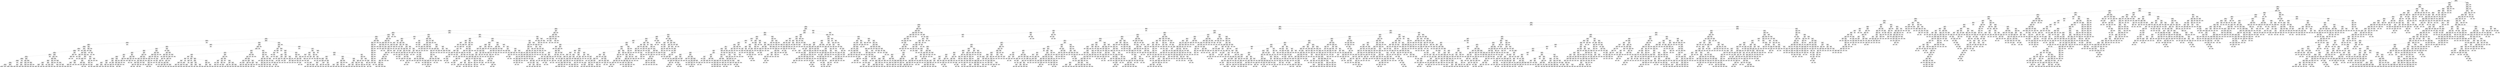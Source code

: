 digraph Tree {
node [shape=box] ;
0 [label="X[1173] <= 0.5\ngini = 0.5\nsamples = 84796\nvalue = [42502, 42294]"] ;
1 [label="X[36] <= 0.5\ngini = 0.485\nsamples = 72295\nvalue = [42364, 29931]"] ;
0 -> 1 [labeldistance=2.5, labelangle=45, headlabel="True"] ;
2 [label="X[1136] <= 0.5\ngini = 0.462\nsamples = 66376\nvalue = [42354, 24022]"] ;
1 -> 2 ;
3 [label="X[20] <= 0.5\ngini = 0.428\nsamples = 61217\nvalue = [42262, 18955]"] ;
2 -> 3 ;
4 [label="X[1130] <= 0.5\ngini = 0.392\nsamples = 57592\nvalue = [42180, 15412]"] ;
3 -> 4 ;
5 [label="X[45] <= 0.5\ngini = 0.355\nsamples = 54162\nvalue = [41682, 12480]"] ;
4 -> 5 ;
6 [label="X[30] <= 0.5\ngini = 0.332\nsamples = 52748\nvalue = [41670, 11078]"] ;
5 -> 6 ;
7 [label="X[221] <= 0.5\ngini = 0.315\nsamples = 51693\nvalue = [41573, 10120]"] ;
6 -> 7 ;
8 [label="X[11] <= 0.5\ngini = 0.305\nsamples = 51121\nvalue = [41505, 9616]"] ;
7 -> 8 ;
9 [label="X[1185] <= 0.5\ngini = 0.296\nsamples = 50499\nvalue = [41397, 9102]"] ;
8 -> 9 ;
10 [label="X[1126] <= 0.5\ngini = 0.287\nsamples = 50003\nvalue = [41321, 8682]"] ;
9 -> 10 ;
11 [label="X[10] <= 0.5\ngini = 0.279\nsamples = 49584\nvalue = [41260, 8324]"] ;
10 -> 11 ;
12 [label="X[1161] <= 0.5\ngini = 0.255\nsamples = 44068\nvalue = [37473, 6595]"] ;
11 -> 12 ;
13 [label="X[9] <= 0.5\ngini = 0.249\nsamples = 43858\nvalue = [37463, 6395]"] ;
12 -> 13 ;
14 [label="X[1167] <= 0.5\ngini = 0.234\nsamples = 42292\nvalue = [36562, 5730]"] ;
13 -> 14 ;
15 [label="X[21] <= 0.5\ngini = 0.229\nsamples = 42114\nvalue = [36556, 5558]"] ;
14 -> 15 ;
16 [label="X[1200] <= 0.5\ngini = 0.219\nsamples = 41349\nvalue = [36179, 5170]"] ;
15 -> 16 ;
17 [label="X[1210] <= 0.5\ngini = 0.214\nsamples = 41204\nvalue = [36178, 5026]"] ;
16 -> 17 ;
18 [label="X[1205] <= 0.5\ngini = 0.209\nsamples = 41042\nvalue = [36168, 4874]"] ;
17 -> 18 ;
19 [label="X[12] <= 0.5\ngini = 0.205\nsamples = 40887\nvalue = [36156, 4731]"] ;
18 -> 19 ;
20 [label="X[1211] <= 0.5\ngini = 0.192\nsamples = 39607\nvalue = [35347, 4260]"] ;
19 -> 20 ;
21 [label="X[1137] <= 0.5\ngini = 0.189\nsamples = 39519\nvalue = [35347, 4172]"] ;
20 -> 21 ;
22 [label="X[1195] <= 0.5\ngini = 0.187\nsamples = 39461\nvalue = [35347, 4114]"] ;
21 -> 22 ;
23 [label="X[1029] <= 0.5\ngini = 0.185\nsamples = 39395\nvalue = [35343, 4052]"] ;
22 -> 23 ;
24 [label="X[1238] <= 0.5\ngini = 0.18\nsamples = 39150\nvalue = [35228, 3922]"] ;
23 -> 24 ;
25 [label="X[1265] <= 0.5\ngini = 0.178\nsamples = 39095\nvalue = [35228, 3867]"] ;
24 -> 25 ;
26 [label="X[33] <= 0.5\ngini = 0.176\nsamples = 39030\nvalue = [35220, 3810]"] ;
25 -> 26 ;
27 [label="X[1259] <= 0.5\ngini = 0.172\nsamples = 38822\nvalue = [35121, 3701]"] ;
26 -> 27 ;
28 [label="X[1134] <= 0.5\ngini = 0.171\nsamples = 38784\nvalue = [35121, 3663]"] ;
27 -> 28 ;
29 [label="X[91] <= 0.5\ngini = 0.168\nsamples = 38635\nvalue = [35052, 3583]"] ;
28 -> 29 ;
30 [label="X[1212] <= 0.5\ngini = 0.167\nsamples = 38601\nvalue = [35052, 3549]"] ;
29 -> 30 ;
31 [label="X[19] <= 0.5\ngini = 0.166\nsamples = 38571\nvalue = [35052, 3519]"] ;
30 -> 31 ;
32 [label="X[37] <= 0.5\ngini = 0.151\nsamples = 34254\nvalue = [31436, 2818]"] ;
31 -> 32 ;
33 [label="gini = 0.149\nsamples = 34196\nvalue = [31419, 2777]"] ;
32 -> 33 ;
34 [label="gini = 0.414\nsamples = 58\nvalue = [17, 41]"] ;
32 -> 34 ;
35 [label="X[1009] <= 0.5\ngini = 0.272\nsamples = 4317\nvalue = [3616, 701]"] ;
31 -> 35 ;
36 [label="gini = 0.23\nsamples = 3289\nvalue = [2854, 435]"] ;
35 -> 36 ;
37 [label="gini = 0.384\nsamples = 1028\nvalue = [762, 266]"] ;
35 -> 37 ;
38 [label="gini = 0.0\nsamples = 30\nvalue = [0, 30]"] ;
30 -> 38 ;
39 [label="gini = 0.0\nsamples = 34\nvalue = [0, 34]"] ;
29 -> 39 ;
40 [label="X[0] <= 1.865\ngini = 0.497\nsamples = 149\nvalue = [69, 80]"] ;
28 -> 40 ;
41 [label="X[0] <= 1.01\ngini = 0.484\nsamples = 127\nvalue = [52, 75]"] ;
40 -> 41 ;
42 [label="X[0] <= 0.415\ngini = 0.496\nsamples = 75\nvalue = [41, 34]"] ;
41 -> 42 ;
43 [label="X[4] <= 0.5\ngini = 0.444\nsamples = 18\nvalue = [6, 12]"] ;
42 -> 43 ;
44 [label="gini = 0.337\nsamples = 14\nvalue = [3, 11]"] ;
43 -> 44 ;
45 [label="gini = 0.375\nsamples = 4\nvalue = [3, 1]"] ;
43 -> 45 ;
46 [label="X[37] <= 0.5\ngini = 0.474\nsamples = 57\nvalue = [35, 22]"] ;
42 -> 46 ;
47 [label="gini = 0.497\nsamples = 39\nvalue = [21, 18]"] ;
46 -> 47 ;
48 [label="gini = 0.346\nsamples = 18\nvalue = [14, 4]"] ;
46 -> 48 ;
49 [label="X[0] <= 1.735\ngini = 0.334\nsamples = 52\nvalue = [11, 41]"] ;
41 -> 49 ;
50 [label="X[0] <= 1.635\ngini = 0.387\nsamples = 42\nvalue = [11, 31]"] ;
49 -> 50 ;
51 [label="gini = 0.238\nsamples = 29\nvalue = [4, 25]"] ;
50 -> 51 ;
52 [label="gini = 0.497\nsamples = 13\nvalue = [7, 6]"] ;
50 -> 52 ;
53 [label="gini = 0.0\nsamples = 10\nvalue = [0, 10]"] ;
49 -> 53 ;
54 [label="X[0] <= 2.415\ngini = 0.351\nsamples = 22\nvalue = [17, 5]"] ;
40 -> 54 ;
55 [label="gini = 0.0\nsamples = 9\nvalue = [9, 0]"] ;
54 -> 55 ;
56 [label="X[1003] <= 0.5\ngini = 0.473\nsamples = 13\nvalue = [8, 5]"] ;
54 -> 56 ;
57 [label="X[37] <= 0.5\ngini = 0.397\nsamples = 11\nvalue = [8, 3]"] ;
56 -> 57 ;
58 [label="gini = 0.5\nsamples = 6\nvalue = [3, 3]"] ;
57 -> 58 ;
59 [label="gini = 0.0\nsamples = 5\nvalue = [5, 0]"] ;
57 -> 59 ;
60 [label="gini = 0.0\nsamples = 2\nvalue = [0, 2]"] ;
56 -> 60 ;
61 [label="gini = 0.0\nsamples = 38\nvalue = [0, 38]"] ;
27 -> 61 ;
62 [label="X[1013] <= 0.5\ngini = 0.499\nsamples = 208\nvalue = [99, 109]"] ;
26 -> 62 ;
63 [label="X[1012] <= 0.5\ngini = 0.494\nsamples = 197\nvalue = [88, 109]"] ;
62 -> 63 ;
64 [label="X[1009] <= 0.5\ngini = 0.499\nsamples = 178\nvalue = [85, 93]"] ;
63 -> 64 ;
65 [label="X[1003] <= 0.5\ngini = 0.495\nsamples = 107\nvalue = [59, 48]"] ;
64 -> 65 ;
66 [label="X[0] <= 2.125\ngini = 0.448\nsamples = 59\nvalue = [39, 20]"] ;
65 -> 66 ;
67 [label="X[1015] <= 0.5\ngini = 0.369\nsamples = 45\nvalue = [34, 11]"] ;
66 -> 67 ;
68 [label="gini = 0.351\nsamples = 44\nvalue = [34, 10]"] ;
67 -> 68 ;
69 [label="gini = 0.0\nsamples = 1\nvalue = [0, 1]"] ;
67 -> 69 ;
70 [label="X[998] <= 0.5\ngini = 0.459\nsamples = 14\nvalue = [5, 9]"] ;
66 -> 70 ;
71 [label="gini = 0.426\nsamples = 13\nvalue = [4, 9]"] ;
70 -> 71 ;
72 [label="gini = 0.0\nsamples = 1\nvalue = [1, 0]"] ;
70 -> 72 ;
73 [label="X[0] <= 0.735\ngini = 0.486\nsamples = 48\nvalue = [20, 28]"] ;
65 -> 73 ;
74 [label="gini = 0.0\nsamples = 7\nvalue = [0, 7]"] ;
73 -> 74 ;
75 [label="X[0] <= 2.43\ngini = 0.5\nsamples = 41\nvalue = [20, 21]"] ;
73 -> 75 ;
76 [label="gini = 0.493\nsamples = 25\nvalue = [14, 11]"] ;
75 -> 76 ;
77 [label="gini = 0.469\nsamples = 16\nvalue = [6, 10]"] ;
75 -> 77 ;
78 [label="X[0] <= 2.745\ngini = 0.464\nsamples = 71\nvalue = [26, 45]"] ;
64 -> 78 ;
79 [label="X[0] <= 1.825\ngini = 0.454\nsamples = 69\nvalue = [24, 45]"] ;
78 -> 79 ;
80 [label="X[0] <= 0.63\ngini = 0.494\nsamples = 38\nvalue = [17, 21]"] ;
79 -> 80 ;
81 [label="gini = 0.0\nsamples = 4\nvalue = [0, 4]"] ;
80 -> 81 ;
82 [label="gini = 0.5\nsamples = 34\nvalue = [17, 17]"] ;
80 -> 82 ;
83 [label="X[0] <= 2.445\ngini = 0.35\nsamples = 31\nvalue = [7, 24]"] ;
79 -> 83 ;
84 [label="gini = 0.0\nsamples = 11\nvalue = [0, 11]"] ;
83 -> 84 ;
85 [label="gini = 0.455\nsamples = 20\nvalue = [7, 13]"] ;
83 -> 85 ;
86 [label="gini = 0.0\nsamples = 2\nvalue = [2, 0]"] ;
78 -> 86 ;
87 [label="X[0] <= 1.51\ngini = 0.266\nsamples = 19\nvalue = [3, 16]"] ;
63 -> 87 ;
88 [label="gini = 0.0\nsamples = 4\nvalue = [0, 4]"] ;
87 -> 88 ;
89 [label="X[0] <= 1.555\ngini = 0.32\nsamples = 15\nvalue = [3, 12]"] ;
87 -> 89 ;
90 [label="gini = 0.0\nsamples = 1\nvalue = [1, 0]"] ;
89 -> 90 ;
91 [label="X[0] <= 2.2\ngini = 0.245\nsamples = 14\nvalue = [2, 12]"] ;
89 -> 91 ;
92 [label="gini = 0.0\nsamples = 4\nvalue = [0, 4]"] ;
91 -> 92 ;
93 [label="X[0] <= 2.355\ngini = 0.32\nsamples = 10\nvalue = [2, 8]"] ;
91 -> 93 ;
94 [label="gini = 0.0\nsamples = 1\nvalue = [1, 0]"] ;
93 -> 94 ;
95 [label="gini = 0.198\nsamples = 9\nvalue = [1, 8]"] ;
93 -> 95 ;
96 [label="gini = 0.0\nsamples = 11\nvalue = [11, 0]"] ;
62 -> 96 ;
97 [label="X[15] <= 0.5\ngini = 0.216\nsamples = 65\nvalue = [8, 57]"] ;
25 -> 97 ;
98 [label="X[1003] <= 0.5\ngini = 0.123\nsamples = 61\nvalue = [4, 57]"] ;
97 -> 98 ;
99 [label="X[1008] <= 0.5\ngini = 0.034\nsamples = 58\nvalue = [1, 57]"] ;
98 -> 99 ;
100 [label="gini = 0.0\nsamples = 57\nvalue = [0, 57]"] ;
99 -> 100 ;
101 [label="gini = 0.0\nsamples = 1\nvalue = [1, 0]"] ;
99 -> 101 ;
102 [label="gini = 0.0\nsamples = 3\nvalue = [3, 0]"] ;
98 -> 102 ;
103 [label="gini = 0.0\nsamples = 4\nvalue = [4, 0]"] ;
97 -> 103 ;
104 [label="gini = 0.0\nsamples = 55\nvalue = [0, 55]"] ;
24 -> 104 ;
105 [label="X[0] <= 0.27\ngini = 0.498\nsamples = 245\nvalue = [115, 130]"] ;
23 -> 105 ;
106 [label="gini = 0.0\nsamples = 33\nvalue = [0, 33]"] ;
105 -> 106 ;
107 [label="X[0] <= 1.025\ngini = 0.496\nsamples = 212\nvalue = [115, 97]"] ;
105 -> 107 ;
108 [label="X[0] <= 0.37\ngini = 0.149\nsamples = 37\nvalue = [34, 3]"] ;
107 -> 108 ;
109 [label="X[222] <= 0.5\ngini = 0.48\nsamples = 5\nvalue = [2, 3]"] ;
108 -> 109 ;
110 [label="gini = 0.0\nsamples = 1\nvalue = [1, 0]"] ;
109 -> 110 ;
111 [label="X[1271] <= 0.5\ngini = 0.375\nsamples = 4\nvalue = [1, 3]"] ;
109 -> 111 ;
112 [label="gini = 0.0\nsamples = 3\nvalue = [0, 3]"] ;
111 -> 112 ;
113 [label="gini = 0.0\nsamples = 1\nvalue = [1, 0]"] ;
111 -> 113 ;
114 [label="gini = 0.0\nsamples = 32\nvalue = [32, 0]"] ;
108 -> 114 ;
115 [label="X[0] <= 2.565\ngini = 0.497\nsamples = 175\nvalue = [81, 94]"] ;
107 -> 115 ;
116 [label="X[19] <= 0.5\ngini = 0.474\nsamples = 153\nvalue = [59, 94]"] ;
115 -> 116 ;
117 [label="X[1199] <= 0.5\ngini = 0.436\nsamples = 134\nvalue = [43, 91]"] ;
116 -> 117 ;
118 [label="X[0] <= 2.015\ngini = 0.391\nsamples = 124\nvalue = [33, 91]"] ;
117 -> 118 ;
119 [label="X[0] <= 1.43\ngini = 0.488\nsamples = 59\nvalue = [25, 34]"] ;
118 -> 119 ;
120 [label="X[1168] <= 0.5\ngini = 0.111\nsamples = 34\nvalue = [2, 32]"] ;
119 -> 120 ;
121 [label="X[1187] <= 0.5\ngini = 0.059\nsamples = 33\nvalue = [1, 32]"] ;
120 -> 121 ;
122 [label="gini = 0.0\nsamples = 32\nvalue = [0, 32]"] ;
121 -> 122 ;
123 [label="gini = 0.0\nsamples = 1\nvalue = [1, 0]"] ;
121 -> 123 ;
124 [label="gini = 0.0\nsamples = 1\nvalue = [1, 0]"] ;
120 -> 124 ;
125 [label="X[1144] <= 0.5\ngini = 0.147\nsamples = 25\nvalue = [23, 2]"] ;
119 -> 125 ;
126 [label="gini = 0.0\nsamples = 23\nvalue = [23, 0]"] ;
125 -> 126 ;
127 [label="gini = 0.0\nsamples = 2\nvalue = [0, 2]"] ;
125 -> 127 ;
128 [label="X[0] <= 2.335\ngini = 0.216\nsamples = 65\nvalue = [8, 57]"] ;
118 -> 128 ;
129 [label="X[1187] <= 0.5\ngini = 0.045\nsamples = 43\nvalue = [1, 42]"] ;
128 -> 129 ;
130 [label="gini = 0.0\nsamples = 42\nvalue = [0, 42]"] ;
129 -> 130 ;
131 [label="gini = 0.0\nsamples = 1\nvalue = [1, 0]"] ;
129 -> 131 ;
132 [label="X[0] <= 2.5\ngini = 0.434\nsamples = 22\nvalue = [7, 15]"] ;
128 -> 132 ;
133 [label="X[0] <= 2.465\ngini = 0.484\nsamples = 17\nvalue = [7, 10]"] ;
132 -> 133 ;
134 [label="gini = 0.444\nsamples = 15\nvalue = [5, 10]"] ;
133 -> 134 ;
135 [label="gini = 0.0\nsamples = 2\nvalue = [2, 0]"] ;
133 -> 135 ;
136 [label="gini = 0.0\nsamples = 5\nvalue = [0, 5]"] ;
132 -> 136 ;
137 [label="gini = 0.0\nsamples = 10\nvalue = [10, 0]"] ;
117 -> 137 ;
138 [label="X[1151] <= 0.5\ngini = 0.266\nsamples = 19\nvalue = [16, 3]"] ;
116 -> 138 ;
139 [label="X[0] <= 1.765\ngini = 0.208\nsamples = 17\nvalue = [15, 2]"] ;
138 -> 139 ;
140 [label="X[0] <= 1.7\ngini = 0.375\nsamples = 8\nvalue = [6, 2]"] ;
139 -> 140 ;
141 [label="X[1142] <= 0.5\ngini = 0.245\nsamples = 7\nvalue = [6, 1]"] ;
140 -> 141 ;
142 [label="gini = 0.0\nsamples = 4\nvalue = [4, 0]"] ;
141 -> 142 ;
143 [label="X[0] <= 1.32\ngini = 0.444\nsamples = 3\nvalue = [2, 1]"] ;
141 -> 143 ;
144 [label="gini = 0.0\nsamples = 1\nvalue = [1, 0]"] ;
143 -> 144 ;
145 [label="gini = 0.5\nsamples = 2\nvalue = [1, 1]"] ;
143 -> 145 ;
146 [label="gini = 0.0\nsamples = 1\nvalue = [0, 1]"] ;
140 -> 146 ;
147 [label="gini = 0.0\nsamples = 9\nvalue = [9, 0]"] ;
139 -> 147 ;
148 [label="X[0] <= 2.045\ngini = 0.5\nsamples = 2\nvalue = [1, 1]"] ;
138 -> 148 ;
149 [label="gini = 0.0\nsamples = 1\nvalue = [1, 0]"] ;
148 -> 149 ;
150 [label="gini = 0.0\nsamples = 1\nvalue = [0, 1]"] ;
148 -> 150 ;
151 [label="gini = 0.0\nsamples = 22\nvalue = [22, 0]"] ;
115 -> 151 ;
152 [label="X[16] <= 0.5\ngini = 0.114\nsamples = 66\nvalue = [4, 62]"] ;
22 -> 152 ;
153 [label="X[1008] <= 0.5\ngini = 0.031\nsamples = 63\nvalue = [1, 62]"] ;
152 -> 153 ;
154 [label="gini = 0.0\nsamples = 57\nvalue = [0, 57]"] ;
153 -> 154 ;
155 [label="X[0] <= 1.86\ngini = 0.278\nsamples = 6\nvalue = [1, 5]"] ;
153 -> 155 ;
156 [label="gini = 0.0\nsamples = 4\nvalue = [0, 4]"] ;
155 -> 156 ;
157 [label="X[0] <= 2.775\ngini = 0.5\nsamples = 2\nvalue = [1, 1]"] ;
155 -> 157 ;
158 [label="gini = 0.0\nsamples = 1\nvalue = [1, 0]"] ;
157 -> 158 ;
159 [label="gini = 0.0\nsamples = 1\nvalue = [0, 1]"] ;
157 -> 159 ;
160 [label="gini = 0.0\nsamples = 3\nvalue = [3, 0]"] ;
152 -> 160 ;
161 [label="gini = 0.0\nsamples = 58\nvalue = [0, 58]"] ;
21 -> 161 ;
162 [label="gini = 0.0\nsamples = 88\nvalue = [0, 88]"] ;
20 -> 162 ;
163 [label="X[1003] <= 0.5\ngini = 0.465\nsamples = 1280\nvalue = [809, 471]"] ;
19 -> 163 ;
164 [label="X[1009] <= 0.5\ngini = 0.439\nsamples = 948\nvalue = [640, 308]"] ;
163 -> 164 ;
165 [label="X[1211] <= 0.5\ngini = 0.379\nsamples = 582\nvalue = [434, 148]"] ;
164 -> 165 ;
166 [label="X[1007] <= 0.5\ngini = 0.363\nsamples = 570\nvalue = [434, 136]"] ;
165 -> 166 ;
167 [label="X[1012] <= 0.5\ngini = 0.338\nsamples = 502\nvalue = [394, 108]"] ;
166 -> 167 ;
168 [label="X[1008] <= 0.5\ngini = 0.302\nsamples = 437\nvalue = [356, 81]"] ;
167 -> 168 ;
169 [label="X[0] <= 2.705\ngini = 0.278\nsamples = 384\nvalue = [320, 64]"] ;
168 -> 169 ;
170 [label="X[0] <= 2.65\ngini = 0.3\nsamples = 327\nvalue = [267, 60]"] ;
169 -> 170 ;
171 [label="X[1015] <= 0.5\ngini = 0.289\nsamples = 320\nvalue = [264, 56]"] ;
170 -> 171 ;
172 [label="X[1010] <= 0.5\ngini = 0.273\nsamples = 294\nvalue = [246, 48]"] ;
171 -> 172 ;
173 [label="X[0] <= 2.635\ngini = 0.26\nsamples = 280\nvalue = [237, 43]"] ;
172 -> 173 ;
174 [label="X[0] <= 1.56\ngini = 0.254\nsamples = 275\nvalue = [234, 41]"] ;
173 -> 174 ;
175 [label="X[0] <= 1.19\ngini = 0.299\nsamples = 153\nvalue = [125, 28]"] ;
174 -> 175 ;
176 [label="gini = 0.212\nsamples = 108\nvalue = [95, 13]"] ;
175 -> 176 ;
177 [label="gini = 0.444\nsamples = 45\nvalue = [30, 15]"] ;
175 -> 177 ;
178 [label="X[1026] <= 0.5\ngini = 0.19\nsamples = 122\nvalue = [109, 13]"] ;
174 -> 178 ;
179 [label="gini = 0.179\nsamples = 121\nvalue = [109, 12]"] ;
178 -> 179 ;
180 [label="gini = 0.0\nsamples = 1\nvalue = [0, 1]"] ;
178 -> 180 ;
181 [label="X[1153] <= 0.5\ngini = 0.48\nsamples = 5\nvalue = [3, 2]"] ;
173 -> 181 ;
182 [label="X[1004] <= 0.5\ngini = 0.375\nsamples = 4\nvalue = [3, 1]"] ;
181 -> 182 ;
183 [label="gini = 0.0\nsamples = 3\nvalue = [3, 0]"] ;
182 -> 183 ;
184 [label="gini = 0.0\nsamples = 1\nvalue = [0, 1]"] ;
182 -> 184 ;
185 [label="gini = 0.0\nsamples = 1\nvalue = [0, 1]"] ;
181 -> 185 ;
186 [label="X[0] <= 0.375\ngini = 0.459\nsamples = 14\nvalue = [9, 5]"] ;
172 -> 186 ;
187 [label="gini = 0.0\nsamples = 2\nvalue = [0, 2]"] ;
186 -> 187 ;
188 [label="X[1143] <= 0.5\ngini = 0.375\nsamples = 12\nvalue = [9, 3]"] ;
186 -> 188 ;
189 [label="X[0] <= 1.59\ngini = 0.298\nsamples = 11\nvalue = [9, 2]"] ;
188 -> 189 ;
190 [label="gini = 0.444\nsamples = 6\nvalue = [4, 2]"] ;
189 -> 190 ;
191 [label="gini = 0.0\nsamples = 5\nvalue = [5, 0]"] ;
189 -> 191 ;
192 [label="gini = 0.0\nsamples = 1\nvalue = [0, 1]"] ;
188 -> 192 ;
193 [label="X[1175] <= 0.5\ngini = 0.426\nsamples = 26\nvalue = [18, 8]"] ;
171 -> 193 ;
194 [label="X[1204] <= 0.5\ngini = 0.403\nsamples = 25\nvalue = [18, 7]"] ;
193 -> 194 ;
195 [label="X[0] <= 1.76\ngini = 0.351\nsamples = 22\nvalue = [17, 5]"] ;
194 -> 195 ;
196 [label="gini = 0.0\nsamples = 8\nvalue = [8, 0]"] ;
195 -> 196 ;
197 [label="X[0] <= 1.93\ngini = 0.459\nsamples = 14\nvalue = [9, 5]"] ;
195 -> 197 ;
198 [label="gini = 0.0\nsamples = 2\nvalue = [0, 2]"] ;
197 -> 198 ;
199 [label="gini = 0.375\nsamples = 12\nvalue = [9, 3]"] ;
197 -> 199 ;
200 [label="X[0] <= 1.585\ngini = 0.444\nsamples = 3\nvalue = [1, 2]"] ;
194 -> 200 ;
201 [label="gini = 0.0\nsamples = 2\nvalue = [0, 2]"] ;
200 -> 201 ;
202 [label="gini = 0.0\nsamples = 1\nvalue = [1, 0]"] ;
200 -> 202 ;
203 [label="gini = 0.0\nsamples = 1\nvalue = [0, 1]"] ;
193 -> 203 ;
204 [label="X[1000] <= 0.5\ngini = 0.49\nsamples = 7\nvalue = [3, 4]"] ;
170 -> 204 ;
205 [label="X[0] <= 2.685\ngini = 0.48\nsamples = 5\nvalue = [3, 2]"] ;
204 -> 205 ;
206 [label="X[1143] <= 0.5\ngini = 0.444\nsamples = 3\nvalue = [1, 2]"] ;
205 -> 206 ;
207 [label="gini = 0.0\nsamples = 2\nvalue = [0, 2]"] ;
206 -> 207 ;
208 [label="gini = 0.0\nsamples = 1\nvalue = [1, 0]"] ;
206 -> 208 ;
209 [label="gini = 0.0\nsamples = 2\nvalue = [2, 0]"] ;
205 -> 209 ;
210 [label="gini = 0.0\nsamples = 2\nvalue = [0, 2]"] ;
204 -> 210 ;
211 [label="X[999] <= 0.5\ngini = 0.131\nsamples = 57\nvalue = [53, 4]"] ;
169 -> 211 ;
212 [label="X[1013] <= 0.5\ngini = 0.071\nsamples = 54\nvalue = [52, 2]"] ;
211 -> 212 ;
213 [label="X[1222] <= 0.5\ngini = 0.038\nsamples = 52\nvalue = [51, 1]"] ;
212 -> 213 ;
214 [label="gini = 0.0\nsamples = 48\nvalue = [48, 0]"] ;
213 -> 214 ;
215 [label="X[1010] <= 0.5\ngini = 0.375\nsamples = 4\nvalue = [3, 1]"] ;
213 -> 215 ;
216 [label="gini = 0.0\nsamples = 3\nvalue = [3, 0]"] ;
215 -> 216 ;
217 [label="gini = 0.0\nsamples = 1\nvalue = [0, 1]"] ;
215 -> 217 ;
218 [label="X[1270] <= 0.5\ngini = 0.5\nsamples = 2\nvalue = [1, 1]"] ;
212 -> 218 ;
219 [label="gini = 0.0\nsamples = 1\nvalue = [1, 0]"] ;
218 -> 219 ;
220 [label="gini = 0.0\nsamples = 1\nvalue = [0, 1]"] ;
218 -> 220 ;
221 [label="X[1204] <= 0.5\ngini = 0.444\nsamples = 3\nvalue = [1, 2]"] ;
211 -> 221 ;
222 [label="gini = 0.0\nsamples = 2\nvalue = [0, 2]"] ;
221 -> 222 ;
223 [label="gini = 0.0\nsamples = 1\nvalue = [1, 0]"] ;
221 -> 223 ;
224 [label="X[1279] <= 0.5\ngini = 0.436\nsamples = 53\nvalue = [36, 17]"] ;
168 -> 224 ;
225 [label="X[1175] <= 0.5\ngini = 0.466\nsamples = 46\nvalue = [29, 17]"] ;
224 -> 225 ;
226 [label="X[0] <= 2.755\ngini = 0.494\nsamples = 36\nvalue = [20, 16]"] ;
225 -> 226 ;
227 [label="X[0] <= 2.415\ngini = 0.5\nsamples = 33\nvalue = [17, 16]"] ;
226 -> 227 ;
228 [label="X[0] <= 1.49\ngini = 0.48\nsamples = 25\nvalue = [15, 10]"] ;
227 -> 228 ;
229 [label="X[1162] <= 0.5\ngini = 0.473\nsamples = 13\nvalue = [5, 8]"] ;
228 -> 229 ;
230 [label="X[0] <= 0.815\ngini = 0.397\nsamples = 11\nvalue = [3, 8]"] ;
229 -> 230 ;
231 [label="gini = 0.5\nsamples = 6\nvalue = [3, 3]"] ;
230 -> 231 ;
232 [label="gini = 0.0\nsamples = 5\nvalue = [0, 5]"] ;
230 -> 232 ;
233 [label="gini = 0.0\nsamples = 2\nvalue = [2, 0]"] ;
229 -> 233 ;
234 [label="X[1275] <= 0.5\ngini = 0.278\nsamples = 12\nvalue = [10, 2]"] ;
228 -> 234 ;
235 [label="X[1270] <= 0.5\ngini = 0.165\nsamples = 11\nvalue = [10, 1]"] ;
234 -> 235 ;
236 [label="gini = 0.0\nsamples = 9\nvalue = [9, 0]"] ;
235 -> 236 ;
237 [label="gini = 0.5\nsamples = 2\nvalue = [1, 1]"] ;
235 -> 237 ;
238 [label="gini = 0.0\nsamples = 1\nvalue = [0, 1]"] ;
234 -> 238 ;
239 [label="X[0] <= 2.575\ngini = 0.375\nsamples = 8\nvalue = [2, 6]"] ;
227 -> 239 ;
240 [label="gini = 0.0\nsamples = 5\nvalue = [0, 5]"] ;
239 -> 240 ;
241 [label="X[1270] <= 0.5\ngini = 0.444\nsamples = 3\nvalue = [2, 1]"] ;
239 -> 241 ;
242 [label="gini = 0.0\nsamples = 2\nvalue = [2, 0]"] ;
241 -> 242 ;
243 [label="gini = 0.0\nsamples = 1\nvalue = [0, 1]"] ;
241 -> 243 ;
244 [label="gini = 0.0\nsamples = 3\nvalue = [3, 0]"] ;
226 -> 244 ;
245 [label="X[0] <= 1.485\ngini = 0.18\nsamples = 10\nvalue = [9, 1]"] ;
225 -> 245 ;
246 [label="X[0] <= 1.095\ngini = 0.444\nsamples = 3\nvalue = [2, 1]"] ;
245 -> 246 ;
247 [label="gini = 0.0\nsamples = 2\nvalue = [2, 0]"] ;
246 -> 247 ;
248 [label="gini = 0.0\nsamples = 1\nvalue = [0, 1]"] ;
246 -> 248 ;
249 [label="gini = 0.0\nsamples = 7\nvalue = [7, 0]"] ;
245 -> 249 ;
250 [label="gini = 0.0\nsamples = 7\nvalue = [7, 0]"] ;
224 -> 250 ;
251 [label="X[1270] <= 0.5\ngini = 0.486\nsamples = 65\nvalue = [38, 27]"] ;
167 -> 251 ;
252 [label="X[1207] <= 0.5\ngini = 0.473\nsamples = 60\nvalue = [37, 23]"] ;
251 -> 252 ;
253 [label="X[1222] <= 0.5\ngini = 0.456\nsamples = 54\nvalue = [35, 19]"] ;
252 -> 253 ;
254 [label="X[0] <= 2.725\ngini = 0.449\nsamples = 53\nvalue = [35, 18]"] ;
253 -> 254 ;
255 [label="X[1279] <= 0.5\ngini = 0.473\nsamples = 47\nvalue = [29, 18]"] ;
254 -> 255 ;
256 [label="X[0] <= 2.6\ngini = 0.483\nsamples = 44\nvalue = [26, 18]"] ;
255 -> 256 ;
257 [label="X[0] <= 2.515\ngini = 0.472\nsamples = 42\nvalue = [26, 16]"] ;
256 -> 257 ;
258 [label="X[0] <= 2.06\ngini = 0.484\nsamples = 39\nvalue = [23, 16]"] ;
257 -> 258 ;
259 [label="gini = 0.457\nsamples = 34\nvalue = [22, 12]"] ;
258 -> 259 ;
260 [label="gini = 0.32\nsamples = 5\nvalue = [1, 4]"] ;
258 -> 260 ;
261 [label="gini = 0.0\nsamples = 3\nvalue = [3, 0]"] ;
257 -> 261 ;
262 [label="gini = 0.0\nsamples = 2\nvalue = [0, 2]"] ;
256 -> 262 ;
263 [label="gini = 0.0\nsamples = 3\nvalue = [3, 0]"] ;
255 -> 263 ;
264 [label="gini = 0.0\nsamples = 6\nvalue = [6, 0]"] ;
254 -> 264 ;
265 [label="gini = 0.0\nsamples = 1\nvalue = [0, 1]"] ;
253 -> 265 ;
266 [label="X[0] <= 2.235\ngini = 0.444\nsamples = 6\nvalue = [2, 4]"] ;
252 -> 266 ;
267 [label="X[0] <= 0.935\ngini = 0.5\nsamples = 4\nvalue = [2, 2]"] ;
266 -> 267 ;
268 [label="gini = 0.0\nsamples = 1\nvalue = [0, 1]"] ;
267 -> 268 ;
269 [label="X[0] <= 1.445\ngini = 0.444\nsamples = 3\nvalue = [2, 1]"] ;
267 -> 269 ;
270 [label="gini = 0.0\nsamples = 1\nvalue = [1, 0]"] ;
269 -> 270 ;
271 [label="X[0] <= 1.8\ngini = 0.5\nsamples = 2\nvalue = [1, 1]"] ;
269 -> 271 ;
272 [label="gini = 0.0\nsamples = 1\nvalue = [0, 1]"] ;
271 -> 272 ;
273 [label="gini = 0.0\nsamples = 1\nvalue = [1, 0]"] ;
271 -> 273 ;
274 [label="gini = 0.0\nsamples = 2\nvalue = [0, 2]"] ;
266 -> 274 ;
275 [label="X[0] <= 2.745\ngini = 0.32\nsamples = 5\nvalue = [1, 4]"] ;
251 -> 275 ;
276 [label="gini = 0.0\nsamples = 4\nvalue = [0, 4]"] ;
275 -> 276 ;
277 [label="gini = 0.0\nsamples = 1\nvalue = [1, 0]"] ;
275 -> 277 ;
278 [label="X[0] <= 0.325\ngini = 0.484\nsamples = 68\nvalue = [40, 28]"] ;
166 -> 278 ;
279 [label="gini = 0.0\nsamples = 5\nvalue = [0, 5]"] ;
278 -> 279 ;
280 [label="X[1207] <= 0.5\ngini = 0.464\nsamples = 63\nvalue = [40, 23]"] ;
278 -> 280 ;
281 [label="X[0] <= 0.71\ngini = 0.488\nsamples = 52\nvalue = [30, 22]"] ;
280 -> 281 ;
282 [label="X[0] <= 0.365\ngini = 0.469\nsamples = 8\nvalue = [3, 5]"] ;
281 -> 282 ;
283 [label="gini = 0.0\nsamples = 1\nvalue = [1, 0]"] ;
282 -> 283 ;
284 [label="X[0] <= 0.545\ngini = 0.408\nsamples = 7\nvalue = [2, 5]"] ;
282 -> 284 ;
285 [label="X[0] <= 0.51\ngini = 0.48\nsamples = 5\nvalue = [2, 3]"] ;
284 -> 285 ;
286 [label="X[0] <= 0.425\ngini = 0.375\nsamples = 4\nvalue = [1, 3]"] ;
285 -> 286 ;
287 [label="X[1162] <= 0.5\ngini = 0.5\nsamples = 2\nvalue = [1, 1]"] ;
286 -> 287 ;
288 [label="gini = 0.0\nsamples = 1\nvalue = [1, 0]"] ;
287 -> 288 ;
289 [label="gini = 0.0\nsamples = 1\nvalue = [0, 1]"] ;
287 -> 289 ;
290 [label="gini = 0.0\nsamples = 2\nvalue = [0, 2]"] ;
286 -> 290 ;
291 [label="gini = 0.0\nsamples = 1\nvalue = [1, 0]"] ;
285 -> 291 ;
292 [label="gini = 0.0\nsamples = 2\nvalue = [0, 2]"] ;
284 -> 292 ;
293 [label="X[0] <= 1.37\ngini = 0.474\nsamples = 44\nvalue = [27, 17]"] ;
281 -> 293 ;
294 [label="gini = 0.0\nsamples = 6\nvalue = [6, 0]"] ;
293 -> 294 ;
295 [label="X[0] <= 2.93\ngini = 0.494\nsamples = 38\nvalue = [21, 17]"] ;
293 -> 295 ;
296 [label="X[1162] <= 0.5\ngini = 0.498\nsamples = 36\nvalue = [19, 17]"] ;
295 -> 296 ;
297 [label="X[0] <= 2.415\ngini = 0.5\nsamples = 34\nvalue = [17, 17]"] ;
296 -> 297 ;
298 [label="X[0] <= 1.91\ngini = 0.469\nsamples = 16\nvalue = [10, 6]"] ;
297 -> 298 ;
299 [label="X[1270] <= 0.5\ngini = 0.494\nsamples = 9\nvalue = [4, 5]"] ;
298 -> 299 ;
300 [label="gini = 0.469\nsamples = 8\nvalue = [3, 5]"] ;
299 -> 300 ;
301 [label="gini = 0.0\nsamples = 1\nvalue = [1, 0]"] ;
299 -> 301 ;
302 [label="X[1175] <= 0.5\ngini = 0.245\nsamples = 7\nvalue = [6, 1]"] ;
298 -> 302 ;
303 [label="gini = 0.0\nsamples = 5\nvalue = [5, 0]"] ;
302 -> 303 ;
304 [label="gini = 0.5\nsamples = 2\nvalue = [1, 1]"] ;
302 -> 304 ;
305 [label="X[0] <= 2.495\ngini = 0.475\nsamples = 18\nvalue = [7, 11]"] ;
297 -> 305 ;
306 [label="gini = 0.0\nsamples = 6\nvalue = [0, 6]"] ;
305 -> 306 ;
307 [label="X[1175] <= 0.5\ngini = 0.486\nsamples = 12\nvalue = [7, 5]"] ;
305 -> 307 ;
308 [label="gini = 0.5\nsamples = 10\nvalue = [5, 5]"] ;
307 -> 308 ;
309 [label="gini = 0.0\nsamples = 2\nvalue = [2, 0]"] ;
307 -> 309 ;
310 [label="gini = 0.0\nsamples = 2\nvalue = [2, 0]"] ;
296 -> 310 ;
311 [label="gini = 0.0\nsamples = 2\nvalue = [2, 0]"] ;
295 -> 311 ;
312 [label="X[0] <= 2.425\ngini = 0.165\nsamples = 11\nvalue = [10, 1]"] ;
280 -> 312 ;
313 [label="gini = 0.0\nsamples = 8\nvalue = [8, 0]"] ;
312 -> 313 ;
314 [label="X[0] <= 2.595\ngini = 0.444\nsamples = 3\nvalue = [2, 1]"] ;
312 -> 314 ;
315 [label="gini = 0.0\nsamples = 1\nvalue = [0, 1]"] ;
314 -> 315 ;
316 [label="gini = 0.0\nsamples = 2\nvalue = [2, 0]"] ;
314 -> 316 ;
317 [label="gini = 0.0\nsamples = 12\nvalue = [0, 12]"] ;
165 -> 317 ;
318 [label="X[0] <= 2.945\ngini = 0.492\nsamples = 366\nvalue = [206, 160]"] ;
164 -> 318 ;
319 [label="X[0] <= 2.925\ngini = 0.494\nsamples = 359\nvalue = [199, 160]"] ;
318 -> 319 ;
320 [label="X[0] <= 2.67\ngini = 0.493\nsamples = 356\nvalue = [199, 157]"] ;
319 -> 320 ;
321 [label="X[0] <= 2.435\ngini = 0.497\nsamples = 314\nvalue = [170, 144]"] ;
320 -> 321 ;
322 [label="X[0] <= 1.645\ngini = 0.49\nsamples = 268\nvalue = [153, 115]"] ;
321 -> 322 ;
323 [label="X[0] <= 0.345\ngini = 0.498\nsamples = 182\nvalue = [97, 85]"] ;
322 -> 323 ;
324 [label="X[0] <= 0.305\ngini = 0.401\nsamples = 18\nvalue = [13, 5]"] ;
323 -> 324 ;
325 [label="X[1279] <= 0.5\ngini = 0.496\nsamples = 11\nvalue = [6, 5]"] ;
324 -> 325 ;
326 [label="X[1222] <= 0.5\ngini = 0.494\nsamples = 9\nvalue = [4, 5]"] ;
325 -> 326 ;
327 [label="X[1162] <= 0.5\ngini = 0.469\nsamples = 8\nvalue = [3, 5]"] ;
326 -> 327 ;
328 [label="X[1175] <= 0.5\ngini = 0.408\nsamples = 7\nvalue = [2, 5]"] ;
327 -> 328 ;
329 [label="gini = 0.278\nsamples = 6\nvalue = [1, 5]"] ;
328 -> 329 ;
330 [label="gini = 0.0\nsamples = 1\nvalue = [1, 0]"] ;
328 -> 330 ;
331 [label="gini = 0.0\nsamples = 1\nvalue = [1, 0]"] ;
327 -> 331 ;
332 [label="gini = 0.0\nsamples = 1\nvalue = [1, 0]"] ;
326 -> 332 ;
333 [label="gini = 0.0\nsamples = 2\nvalue = [2, 0]"] ;
325 -> 333 ;
334 [label="gini = 0.0\nsamples = 7\nvalue = [7, 0]"] ;
324 -> 334 ;
335 [label="X[0] <= 0.46\ngini = 0.5\nsamples = 164\nvalue = [84, 80]"] ;
323 -> 335 ;
336 [label="X[1207] <= 0.5\ngini = 0.444\nsamples = 24\nvalue = [8, 16]"] ;
335 -> 336 ;
337 [label="X[0] <= 0.445\ngini = 0.48\nsamples = 20\nvalue = [8, 12]"] ;
336 -> 337 ;
338 [label="X[0] <= 0.435\ngini = 0.494\nsamples = 18\nvalue = [8, 10]"] ;
337 -> 338 ;
339 [label="X[1204] <= 0.5\ngini = 0.484\nsamples = 17\nvalue = [7, 10]"] ;
338 -> 339 ;
340 [label="gini = 0.459\nsamples = 14\nvalue = [5, 9]"] ;
339 -> 340 ;
341 [label="gini = 0.444\nsamples = 3\nvalue = [2, 1]"] ;
339 -> 341 ;
342 [label="gini = 0.0\nsamples = 1\nvalue = [1, 0]"] ;
338 -> 342 ;
343 [label="gini = 0.0\nsamples = 2\nvalue = [0, 2]"] ;
337 -> 343 ;
344 [label="gini = 0.0\nsamples = 4\nvalue = [0, 4]"] ;
336 -> 344 ;
345 [label="X[1204] <= 0.5\ngini = 0.496\nsamples = 140\nvalue = [76, 64]"] ;
335 -> 345 ;
346 [label="X[0] <= 1.235\ngini = 0.486\nsamples = 108\nvalue = [63, 45]"] ;
345 -> 346 ;
347 [label="X[0] <= 0.885\ngini = 0.455\nsamples = 60\nvalue = [39, 21]"] ;
346 -> 347 ;
348 [label="X[1175] <= 0.5\ngini = 0.491\nsamples = 44\nvalue = [25, 19]"] ;
347 -> 348 ;
349 [label="gini = 0.48\nsamples = 40\nvalue = [24, 16]"] ;
348 -> 349 ;
350 [label="gini = 0.375\nsamples = 4\nvalue = [1, 3]"] ;
348 -> 350 ;
351 [label="X[1143] <= 0.5\ngini = 0.219\nsamples = 16\nvalue = [14, 2]"] ;
347 -> 351 ;
352 [label="gini = 0.124\nsamples = 15\nvalue = [14, 1]"] ;
351 -> 352 ;
353 [label="gini = 0.0\nsamples = 1\nvalue = [0, 1]"] ;
351 -> 353 ;
354 [label="X[1279] <= 0.5\ngini = 0.5\nsamples = 48\nvalue = [24, 24]"] ;
346 -> 354 ;
355 [label="X[0] <= 1.305\ngini = 0.484\nsamples = 39\nvalue = [23, 16]"] ;
354 -> 355 ;
356 [label="gini = 0.0\nsamples = 2\nvalue = [0, 2]"] ;
355 -> 356 ;
357 [label="gini = 0.47\nsamples = 37\nvalue = [23, 14]"] ;
355 -> 357 ;
358 [label="X[0] <= 1.395\ngini = 0.198\nsamples = 9\nvalue = [1, 8]"] ;
354 -> 358 ;
359 [label="gini = 0.375\nsamples = 4\nvalue = [1, 3]"] ;
358 -> 359 ;
360 [label="gini = 0.0\nsamples = 5\nvalue = [0, 5]"] ;
358 -> 360 ;
361 [label="X[0] <= 1.535\ngini = 0.482\nsamples = 32\nvalue = [13, 19]"] ;
345 -> 361 ;
362 [label="X[0] <= 1.405\ngini = 0.495\nsamples = 29\nvalue = [13, 16]"] ;
361 -> 362 ;
363 [label="X[0] <= 1.025\ngini = 0.469\nsamples = 24\nvalue = [9, 15]"] ;
362 -> 363 ;
364 [label="gini = 0.5\nsamples = 18\nvalue = [9, 9]"] ;
363 -> 364 ;
365 [label="gini = 0.0\nsamples = 6\nvalue = [0, 6]"] ;
363 -> 365 ;
366 [label="X[0] <= 1.485\ngini = 0.32\nsamples = 5\nvalue = [4, 1]"] ;
362 -> 366 ;
367 [label="gini = 0.0\nsamples = 2\nvalue = [2, 0]"] ;
366 -> 367 ;
368 [label="gini = 0.444\nsamples = 3\nvalue = [2, 1]"] ;
366 -> 368 ;
369 [label="gini = 0.0\nsamples = 3\nvalue = [0, 3]"] ;
361 -> 369 ;
370 [label="X[1279] <= 0.5\ngini = 0.454\nsamples = 86\nvalue = [56, 30]"] ;
322 -> 370 ;
371 [label="X[0] <= 1.825\ngini = 0.48\nsamples = 75\nvalue = [45, 30]"] ;
370 -> 371 ;
372 [label="X[0] <= 1.73\ngini = 0.287\nsamples = 23\nvalue = [19, 4]"] ;
371 -> 372 ;
373 [label="X[0] <= 1.685\ngini = 0.469\nsamples = 8\nvalue = [5, 3]"] ;
372 -> 373 ;
374 [label="gini = 0.0\nsamples = 3\nvalue = [3, 0]"] ;
373 -> 374 ;
375 [label="X[1207] <= 0.5\ngini = 0.48\nsamples = 5\nvalue = [2, 3]"] ;
373 -> 375 ;
376 [label="X[1162] <= 0.5\ngini = 0.375\nsamples = 4\nvalue = [1, 3]"] ;
375 -> 376 ;
377 [label="gini = 0.0\nsamples = 3\nvalue = [0, 3]"] ;
376 -> 377 ;
378 [label="gini = 0.0\nsamples = 1\nvalue = [1, 0]"] ;
376 -> 378 ;
379 [label="gini = 0.0\nsamples = 1\nvalue = [1, 0]"] ;
375 -> 379 ;
380 [label="X[0] <= 1.765\ngini = 0.124\nsamples = 15\nvalue = [14, 1]"] ;
372 -> 380 ;
381 [label="X[1204] <= 0.5\ngini = 0.278\nsamples = 6\nvalue = [5, 1]"] ;
380 -> 381 ;
382 [label="gini = 0.0\nsamples = 3\nvalue = [3, 0]"] ;
381 -> 382 ;
383 [label="X[0] <= 1.755\ngini = 0.444\nsamples = 3\nvalue = [2, 1]"] ;
381 -> 383 ;
384 [label="gini = 0.0\nsamples = 2\nvalue = [2, 0]"] ;
383 -> 384 ;
385 [label="gini = 0.0\nsamples = 1\nvalue = [0, 1]"] ;
383 -> 385 ;
386 [label="gini = 0.0\nsamples = 9\nvalue = [9, 0]"] ;
380 -> 386 ;
387 [label="X[0] <= 1.845\ngini = 0.5\nsamples = 52\nvalue = [26, 26]"] ;
371 -> 387 ;
388 [label="gini = 0.0\nsamples = 4\nvalue = [0, 4]"] ;
387 -> 388 ;
389 [label="X[0] <= 1.92\ngini = 0.497\nsamples = 48\nvalue = [26, 22]"] ;
387 -> 389 ;
390 [label="X[0] <= 1.885\ngini = 0.346\nsamples = 9\nvalue = [7, 2]"] ;
389 -> 390 ;
391 [label="X[0] <= 1.86\ngini = 0.5\nsamples = 4\nvalue = [2, 2]"] ;
390 -> 391 ;
392 [label="gini = 0.0\nsamples = 1\nvalue = [1, 0]"] ;
391 -> 392 ;
393 [label="gini = 0.444\nsamples = 3\nvalue = [1, 2]"] ;
391 -> 393 ;
394 [label="gini = 0.0\nsamples = 5\nvalue = [5, 0]"] ;
390 -> 394 ;
395 [label="X[0] <= 1.985\ngini = 0.5\nsamples = 39\nvalue = [19, 20]"] ;
389 -> 395 ;
396 [label="X[0] <= 1.95\ngini = 0.219\nsamples = 8\nvalue = [1, 7]"] ;
395 -> 396 ;
397 [label="gini = 0.32\nsamples = 5\nvalue = [1, 4]"] ;
396 -> 397 ;
398 [label="gini = 0.0\nsamples = 3\nvalue = [0, 3]"] ;
396 -> 398 ;
399 [label="X[0] <= 2.25\ngini = 0.487\nsamples = 31\nvalue = [18, 13]"] ;
395 -> 399 ;
400 [label="gini = 0.198\nsamples = 9\nvalue = [8, 1]"] ;
399 -> 400 ;
401 [label="gini = 0.496\nsamples = 22\nvalue = [10, 12]"] ;
399 -> 401 ;
402 [label="gini = 0.0\nsamples = 11\nvalue = [11, 0]"] ;
370 -> 402 ;
403 [label="X[1275] <= 0.5\ngini = 0.466\nsamples = 46\nvalue = [17, 29]"] ;
321 -> 403 ;
404 [label="X[1162] <= 0.5\ngini = 0.444\nsamples = 42\nvalue = [14, 28]"] ;
403 -> 404 ;
405 [label="X[0] <= 2.53\ngini = 0.433\nsamples = 41\nvalue = [13, 28]"] ;
404 -> 405 ;
406 [label="X[0] <= 2.505\ngini = 0.346\nsamples = 18\nvalue = [4, 14]"] ;
405 -> 406 ;
407 [label="X[0] <= 2.445\ngini = 0.391\nsamples = 15\nvalue = [4, 11]"] ;
406 -> 407 ;
408 [label="gini = 0.0\nsamples = 2\nvalue = [0, 2]"] ;
407 -> 408 ;
409 [label="X[1207] <= 0.5\ngini = 0.426\nsamples = 13\nvalue = [4, 9]"] ;
407 -> 409 ;
410 [label="X[0] <= 2.475\ngini = 0.463\nsamples = 11\nvalue = [4, 7]"] ;
409 -> 410 ;
411 [label="gini = 0.375\nsamples = 4\nvalue = [1, 3]"] ;
410 -> 411 ;
412 [label="gini = 0.49\nsamples = 7\nvalue = [3, 4]"] ;
410 -> 412 ;
413 [label="gini = 0.0\nsamples = 2\nvalue = [0, 2]"] ;
409 -> 413 ;
414 [label="gini = 0.0\nsamples = 3\nvalue = [0, 3]"] ;
406 -> 414 ;
415 [label="X[0] <= 2.575\ngini = 0.476\nsamples = 23\nvalue = [9, 14]"] ;
405 -> 415 ;
416 [label="X[1279] <= 0.5\ngini = 0.469\nsamples = 8\nvalue = [5, 3]"] ;
415 -> 416 ;
417 [label="X[0] <= 2.555\ngini = 0.408\nsamples = 7\nvalue = [5, 2]"] ;
416 -> 417 ;
418 [label="X[1153] <= 0.5\ngini = 0.48\nsamples = 5\nvalue = [3, 2]"] ;
417 -> 418 ;
419 [label="gini = 0.375\nsamples = 4\nvalue = [3, 1]"] ;
418 -> 419 ;
420 [label="gini = 0.0\nsamples = 1\nvalue = [0, 1]"] ;
418 -> 420 ;
421 [label="gini = 0.0\nsamples = 2\nvalue = [2, 0]"] ;
417 -> 421 ;
422 [label="gini = 0.0\nsamples = 1\nvalue = [0, 1]"] ;
416 -> 422 ;
423 [label="X[1204] <= 0.5\ngini = 0.391\nsamples = 15\nvalue = [4, 11]"] ;
415 -> 423 ;
424 [label="X[0] <= 2.625\ngini = 0.298\nsamples = 11\nvalue = [2, 9]"] ;
423 -> 424 ;
425 [label="X[1279] <= 0.5\ngini = 0.408\nsamples = 7\nvalue = [2, 5]"] ;
424 -> 425 ;
426 [label="gini = 0.32\nsamples = 5\nvalue = [1, 4]"] ;
425 -> 426 ;
427 [label="gini = 0.5\nsamples = 2\nvalue = [1, 1]"] ;
425 -> 427 ;
428 [label="gini = 0.0\nsamples = 4\nvalue = [0, 4]"] ;
424 -> 428 ;
429 [label="X[0] <= 2.625\ngini = 0.5\nsamples = 4\nvalue = [2, 2]"] ;
423 -> 429 ;
430 [label="gini = 0.0\nsamples = 2\nvalue = [0, 2]"] ;
429 -> 430 ;
431 [label="gini = 0.0\nsamples = 2\nvalue = [2, 0]"] ;
429 -> 431 ;
432 [label="gini = 0.0\nsamples = 1\nvalue = [1, 0]"] ;
404 -> 432 ;
433 [label="X[0] <= 2.65\ngini = 0.375\nsamples = 4\nvalue = [3, 1]"] ;
403 -> 433 ;
434 [label="gini = 0.0\nsamples = 3\nvalue = [3, 0]"] ;
433 -> 434 ;
435 [label="gini = 0.0\nsamples = 1\nvalue = [0, 1]"] ;
433 -> 435 ;
436 [label="X[0] <= 2.875\ngini = 0.427\nsamples = 42\nvalue = [29, 13]"] ;
320 -> 436 ;
437 [label="X[0] <= 2.865\ngini = 0.45\nsamples = 38\nvalue = [25, 13]"] ;
436 -> 437 ;
438 [label="X[1204] <= 0.5\ngini = 0.438\nsamples = 37\nvalue = [25, 12]"] ;
437 -> 438 ;
439 [label="X[1270] <= 0.5\ngini = 0.384\nsamples = 27\nvalue = [20, 7]"] ;
438 -> 439 ;
440 [label="X[0] <= 2.745\ngini = 0.34\nsamples = 23\nvalue = [18, 5]"] ;
439 -> 440 ;
441 [label="gini = 0.0\nsamples = 4\nvalue = [4, 0]"] ;
440 -> 441 ;
442 [label="X[1175] <= 0.5\ngini = 0.388\nsamples = 19\nvalue = [14, 5]"] ;
440 -> 442 ;
443 [label="X[0] <= 2.845\ngini = 0.32\nsamples = 15\nvalue = [12, 3]"] ;
442 -> 443 ;
444 [label="X[1275] <= 0.5\ngini = 0.26\nsamples = 13\nvalue = [11, 2]"] ;
443 -> 444 ;
445 [label="gini = 0.165\nsamples = 11\nvalue = [10, 1]"] ;
444 -> 445 ;
446 [label="gini = 0.5\nsamples = 2\nvalue = [1, 1]"] ;
444 -> 446 ;
447 [label="X[1275] <= 0.5\ngini = 0.5\nsamples = 2\nvalue = [1, 1]"] ;
443 -> 447 ;
448 [label="gini = 0.0\nsamples = 1\nvalue = [0, 1]"] ;
447 -> 448 ;
449 [label="gini = 0.0\nsamples = 1\nvalue = [1, 0]"] ;
447 -> 449 ;
450 [label="X[0] <= 2.775\ngini = 0.5\nsamples = 4\nvalue = [2, 2]"] ;
442 -> 450 ;
451 [label="gini = 0.0\nsamples = 1\nvalue = [0, 1]"] ;
450 -> 451 ;
452 [label="X[0] <= 2.82\ngini = 0.444\nsamples = 3\nvalue = [2, 1]"] ;
450 -> 452 ;
453 [label="gini = 0.5\nsamples = 2\nvalue = [1, 1]"] ;
452 -> 453 ;
454 [label="gini = 0.0\nsamples = 1\nvalue = [1, 0]"] ;
452 -> 454 ;
455 [label="X[0] <= 2.705\ngini = 0.5\nsamples = 4\nvalue = [2, 2]"] ;
439 -> 455 ;
456 [label="gini = 0.0\nsamples = 1\nvalue = [0, 1]"] ;
455 -> 456 ;
457 [label="X[0] <= 2.8\ngini = 0.444\nsamples = 3\nvalue = [2, 1]"] ;
455 -> 457 ;
458 [label="gini = 0.0\nsamples = 2\nvalue = [2, 0]"] ;
457 -> 458 ;
459 [label="gini = 0.0\nsamples = 1\nvalue = [0, 1]"] ;
457 -> 459 ;
460 [label="X[0] <= 2.705\ngini = 0.5\nsamples = 10\nvalue = [5, 5]"] ;
438 -> 460 ;
461 [label="gini = 0.0\nsamples = 2\nvalue = [2, 0]"] ;
460 -> 461 ;
462 [label="X[0] <= 2.735\ngini = 0.469\nsamples = 8\nvalue = [3, 5]"] ;
460 -> 462 ;
463 [label="gini = 0.0\nsamples = 2\nvalue = [0, 2]"] ;
462 -> 463 ;
464 [label="X[0] <= 2.775\ngini = 0.5\nsamples = 6\nvalue = [3, 3]"] ;
462 -> 464 ;
465 [label="gini = 0.0\nsamples = 2\nvalue = [2, 0]"] ;
464 -> 465 ;
466 [label="X[0] <= 2.83\ngini = 0.375\nsamples = 4\nvalue = [1, 3]"] ;
464 -> 466 ;
467 [label="gini = 0.0\nsamples = 2\nvalue = [0, 2]"] ;
466 -> 467 ;
468 [label="X[0] <= 2.845\ngini = 0.5\nsamples = 2\nvalue = [1, 1]"] ;
466 -> 468 ;
469 [label="gini = 0.0\nsamples = 1\nvalue = [1, 0]"] ;
468 -> 469 ;
470 [label="gini = 0.0\nsamples = 1\nvalue = [0, 1]"] ;
468 -> 470 ;
471 [label="gini = 0.0\nsamples = 1\nvalue = [0, 1]"] ;
437 -> 471 ;
472 [label="gini = 0.0\nsamples = 4\nvalue = [4, 0]"] ;
436 -> 472 ;
473 [label="gini = 0.0\nsamples = 3\nvalue = [0, 3]"] ;
319 -> 473 ;
474 [label="gini = 0.0\nsamples = 7\nvalue = [7, 0]"] ;
318 -> 474 ;
475 [label="X[0] <= 2.945\ngini = 0.5\nsamples = 332\nvalue = [169, 163]"] ;
163 -> 475 ;
476 [label="X[0] <= 0.825\ngini = 0.5\nsamples = 326\nvalue = [163, 163]"] ;
475 -> 476 ;
477 [label="X[0] <= 0.305\ngini = 0.478\nsamples = 76\nvalue = [30, 46]"] ;
476 -> 477 ;
478 [label="X[0] <= 0.055\ngini = 0.463\nsamples = 11\nvalue = [7, 4]"] ;
477 -> 478 ;
479 [label="gini = 0.0\nsamples = 2\nvalue = [0, 2]"] ;
478 -> 479 ;
480 [label="X[1143] <= 0.5\ngini = 0.346\nsamples = 9\nvalue = [7, 2]"] ;
478 -> 480 ;
481 [label="X[1207] <= 0.5\ngini = 0.219\nsamples = 8\nvalue = [7, 1]"] ;
480 -> 481 ;
482 [label="gini = 0.0\nsamples = 6\nvalue = [6, 0]"] ;
481 -> 482 ;
483 [label="X[0] <= 0.24\ngini = 0.5\nsamples = 2\nvalue = [1, 1]"] ;
481 -> 483 ;
484 [label="gini = 0.0\nsamples = 1\nvalue = [0, 1]"] ;
483 -> 484 ;
485 [label="gini = 0.0\nsamples = 1\nvalue = [1, 0]"] ;
483 -> 485 ;
486 [label="gini = 0.0\nsamples = 1\nvalue = [0, 1]"] ;
480 -> 486 ;
487 [label="X[0] <= 0.355\ngini = 0.457\nsamples = 65\nvalue = [23, 42]"] ;
477 -> 487 ;
488 [label="gini = 0.0\nsamples = 5\nvalue = [0, 5]"] ;
487 -> 488 ;
489 [label="X[0] <= 0.595\ngini = 0.473\nsamples = 60\nvalue = [23, 37]"] ;
487 -> 489 ;
490 [label="X[0] <= 0.475\ngini = 0.498\nsamples = 36\nvalue = [17, 19]"] ;
489 -> 490 ;
491 [label="X[0] <= 0.38\ngini = 0.43\nsamples = 16\nvalue = [5, 11]"] ;
490 -> 491 ;
492 [label="X[1275] <= 0.5\ngini = 0.375\nsamples = 4\nvalue = [3, 1]"] ;
491 -> 492 ;
493 [label="gini = 0.0\nsamples = 3\nvalue = [3, 0]"] ;
492 -> 493 ;
494 [label="gini = 0.0\nsamples = 1\nvalue = [0, 1]"] ;
492 -> 494 ;
495 [label="X[1275] <= 0.5\ngini = 0.278\nsamples = 12\nvalue = [2, 10]"] ;
491 -> 495 ;
496 [label="X[1279] <= 0.5\ngini = 0.165\nsamples = 11\nvalue = [1, 10]"] ;
495 -> 496 ;
497 [label="gini = 0.0\nsamples = 9\nvalue = [0, 9]"] ;
496 -> 497 ;
498 [label="X[0] <= 0.41\ngini = 0.5\nsamples = 2\nvalue = [1, 1]"] ;
496 -> 498 ;
499 [label="gini = 0.0\nsamples = 1\nvalue = [0, 1]"] ;
498 -> 499 ;
500 [label="gini = 0.0\nsamples = 1\nvalue = [1, 0]"] ;
498 -> 500 ;
501 [label="gini = 0.0\nsamples = 1\nvalue = [1, 0]"] ;
495 -> 501 ;
502 [label="X[0] <= 0.53\ngini = 0.48\nsamples = 20\nvalue = [12, 8]"] ;
490 -> 502 ;
503 [label="X[1143] <= 0.5\ngini = 0.346\nsamples = 9\nvalue = [7, 2]"] ;
502 -> 503 ;
504 [label="X[1275] <= 0.5\ngini = 0.219\nsamples = 8\nvalue = [7, 1]"] ;
503 -> 504 ;
505 [label="gini = 0.0\nsamples = 6\nvalue = [6, 0]"] ;
504 -> 505 ;
506 [label="X[0] <= 0.505\ngini = 0.5\nsamples = 2\nvalue = [1, 1]"] ;
504 -> 506 ;
507 [label="gini = 0.0\nsamples = 1\nvalue = [0, 1]"] ;
506 -> 507 ;
508 [label="gini = 0.0\nsamples = 1\nvalue = [1, 0]"] ;
506 -> 508 ;
509 [label="gini = 0.0\nsamples = 1\nvalue = [0, 1]"] ;
503 -> 509 ;
510 [label="X[1270] <= 0.5\ngini = 0.496\nsamples = 11\nvalue = [5, 6]"] ;
502 -> 510 ;
511 [label="X[0] <= 0.575\ngini = 0.48\nsamples = 10\nvalue = [4, 6]"] ;
510 -> 511 ;
512 [label="X[1143] <= 0.5\ngini = 0.32\nsamples = 5\nvalue = [1, 4]"] ;
511 -> 512 ;
513 [label="gini = 0.0\nsamples = 4\nvalue = [0, 4]"] ;
512 -> 513 ;
514 [label="gini = 0.0\nsamples = 1\nvalue = [1, 0]"] ;
512 -> 514 ;
515 [label="X[0] <= 0.585\ngini = 0.48\nsamples = 5\nvalue = [3, 2]"] ;
511 -> 515 ;
516 [label="gini = 0.444\nsamples = 3\nvalue = [2, 1]"] ;
515 -> 516 ;
517 [label="gini = 0.5\nsamples = 2\nvalue = [1, 1]"] ;
515 -> 517 ;
518 [label="gini = 0.0\nsamples = 1\nvalue = [1, 0]"] ;
510 -> 518 ;
519 [label="X[1270] <= 0.5\ngini = 0.375\nsamples = 24\nvalue = [6, 18]"] ;
489 -> 519 ;
520 [label="X[1207] <= 0.5\ngini = 0.34\nsamples = 23\nvalue = [5, 18]"] ;
519 -> 520 ;
521 [label="X[1143] <= 0.5\ngini = 0.219\nsamples = 16\nvalue = [2, 14]"] ;
520 -> 521 ;
522 [label="gini = 0.0\nsamples = 12\nvalue = [0, 12]"] ;
521 -> 522 ;
523 [label="X[0] <= 0.645\ngini = 0.5\nsamples = 4\nvalue = [2, 2]"] ;
521 -> 523 ;
524 [label="gini = 0.0\nsamples = 1\nvalue = [1, 0]"] ;
523 -> 524 ;
525 [label="X[0] <= 0.71\ngini = 0.444\nsamples = 3\nvalue = [1, 2]"] ;
523 -> 525 ;
526 [label="gini = 0.0\nsamples = 1\nvalue = [0, 1]"] ;
525 -> 526 ;
527 [label="X[0] <= 0.75\ngini = 0.5\nsamples = 2\nvalue = [1, 1]"] ;
525 -> 527 ;
528 [label="gini = 0.0\nsamples = 1\nvalue = [1, 0]"] ;
527 -> 528 ;
529 [label="gini = 0.0\nsamples = 1\nvalue = [0, 1]"] ;
527 -> 529 ;
530 [label="X[0] <= 0.705\ngini = 0.49\nsamples = 7\nvalue = [3, 4]"] ;
520 -> 530 ;
531 [label="X[0] <= 0.63\ngini = 0.444\nsamples = 3\nvalue = [2, 1]"] ;
530 -> 531 ;
532 [label="gini = 0.0\nsamples = 1\nvalue = [0, 1]"] ;
531 -> 532 ;
533 [label="gini = 0.0\nsamples = 2\nvalue = [2, 0]"] ;
531 -> 533 ;
534 [label="X[0] <= 0.765\ngini = 0.375\nsamples = 4\nvalue = [1, 3]"] ;
530 -> 534 ;
535 [label="gini = 0.0\nsamples = 2\nvalue = [0, 2]"] ;
534 -> 535 ;
536 [label="X[0] <= 0.805\ngini = 0.5\nsamples = 2\nvalue = [1, 1]"] ;
534 -> 536 ;
537 [label="gini = 0.0\nsamples = 1\nvalue = [1, 0]"] ;
536 -> 537 ;
538 [label="gini = 0.0\nsamples = 1\nvalue = [0, 1]"] ;
536 -> 538 ;
539 [label="gini = 0.0\nsamples = 1\nvalue = [1, 0]"] ;
519 -> 539 ;
540 [label="X[0] <= 0.975\ngini = 0.498\nsamples = 250\nvalue = [133, 117]"] ;
476 -> 540 ;
541 [label="gini = 0.0\nsamples = 14\nvalue = [14, 0]"] ;
540 -> 541 ;
542 [label="X[0] <= 1.425\ngini = 0.5\nsamples = 236\nvalue = [119, 117]"] ;
540 -> 542 ;
543 [label="X[1204] <= 0.5\ngini = 0.42\nsamples = 30\nvalue = [9, 21]"] ;
542 -> 543 ;
544 [label="X[0] <= 1.03\ngini = 0.266\nsamples = 19\nvalue = [3, 16]"] ;
543 -> 544 ;
545 [label="X[1175] <= 0.5\ngini = 0.444\nsamples = 3\nvalue = [2, 1]"] ;
544 -> 545 ;
546 [label="gini = 0.0\nsamples = 2\nvalue = [2, 0]"] ;
545 -> 546 ;
547 [label="gini = 0.0\nsamples = 1\nvalue = [0, 1]"] ;
545 -> 547 ;
548 [label="X[1270] <= 0.5\ngini = 0.117\nsamples = 16\nvalue = [1, 15]"] ;
544 -> 548 ;
549 [label="gini = 0.0\nsamples = 14\nvalue = [0, 14]"] ;
548 -> 549 ;
550 [label="X[0] <= 1.225\ngini = 0.5\nsamples = 2\nvalue = [1, 1]"] ;
548 -> 550 ;
551 [label="gini = 0.0\nsamples = 1\nvalue = [0, 1]"] ;
550 -> 551 ;
552 [label="gini = 0.0\nsamples = 1\nvalue = [1, 0]"] ;
550 -> 552 ;
553 [label="X[0] <= 1.385\ngini = 0.496\nsamples = 11\nvalue = [6, 5]"] ;
543 -> 553 ;
554 [label="X[0] <= 1.31\ngini = 0.494\nsamples = 9\nvalue = [4, 5]"] ;
553 -> 554 ;
555 [label="X[0] <= 1.11\ngini = 0.375\nsamples = 4\nvalue = [3, 1]"] ;
554 -> 555 ;
556 [label="gini = 0.0\nsamples = 1\nvalue = [0, 1]"] ;
555 -> 556 ;
557 [label="gini = 0.0\nsamples = 3\nvalue = [3, 0]"] ;
555 -> 557 ;
558 [label="X[0] <= 1.365\ngini = 0.32\nsamples = 5\nvalue = [1, 4]"] ;
554 -> 558 ;
559 [label="X[0] <= 1.34\ngini = 0.444\nsamples = 3\nvalue = [1, 2]"] ;
558 -> 559 ;
560 [label="gini = 0.0\nsamples = 1\nvalue = [0, 1]"] ;
559 -> 560 ;
561 [label="gini = 0.5\nsamples = 2\nvalue = [1, 1]"] ;
559 -> 561 ;
562 [label="gini = 0.0\nsamples = 2\nvalue = [0, 2]"] ;
558 -> 562 ;
563 [label="gini = 0.0\nsamples = 2\nvalue = [2, 0]"] ;
553 -> 563 ;
564 [label="X[0] <= 1.475\ngini = 0.498\nsamples = 206\nvalue = [110, 96]"] ;
542 -> 564 ;
565 [label="gini = 0.0\nsamples = 7\nvalue = [7, 0]"] ;
564 -> 565 ;
566 [label="X[1175] <= 0.5\ngini = 0.499\nsamples = 199\nvalue = [103, 96]"] ;
564 -> 566 ;
567 [label="X[0] <= 1.82\ngini = 0.5\nsamples = 182\nvalue = [90, 92]"] ;
566 -> 567 ;
568 [label="X[1204] <= 0.5\ngini = 0.462\nsamples = 47\nvalue = [17, 30]"] ;
567 -> 568 ;
569 [label="X[0] <= 1.525\ngini = 0.389\nsamples = 34\nvalue = [9, 25]"] ;
568 -> 569 ;
570 [label="gini = 0.0\nsamples = 7\nvalue = [0, 7]"] ;
569 -> 570 ;
571 [label="X[0] <= 1.555\ngini = 0.444\nsamples = 27\nvalue = [9, 18]"] ;
569 -> 571 ;
572 [label="X[0] <= 1.535\ngini = 0.444\nsamples = 6\nvalue = [4, 2]"] ;
571 -> 572 ;
573 [label="X[1143] <= 0.5\ngini = 0.444\nsamples = 3\nvalue = [1, 2]"] ;
572 -> 573 ;
574 [label="gini = 0.0\nsamples = 2\nvalue = [0, 2]"] ;
573 -> 574 ;
575 [label="gini = 0.0\nsamples = 1\nvalue = [1, 0]"] ;
573 -> 575 ;
576 [label="gini = 0.0\nsamples = 3\nvalue = [3, 0]"] ;
572 -> 576 ;
577 [label="X[1207] <= 0.5\ngini = 0.363\nsamples = 21\nvalue = [5, 16]"] ;
571 -> 577 ;
578 [label="X[1162] <= 0.5\ngini = 0.291\nsamples = 17\nvalue = [3, 14]"] ;
577 -> 578 ;
579 [label="gini = 0.355\nsamples = 13\nvalue = [3, 10]"] ;
578 -> 579 ;
580 [label="gini = 0.0\nsamples = 4\nvalue = [0, 4]"] ;
578 -> 580 ;
581 [label="X[0] <= 1.63\ngini = 0.5\nsamples = 4\nvalue = [2, 2]"] ;
577 -> 581 ;
582 [label="gini = 0.0\nsamples = 1\nvalue = [1, 0]"] ;
581 -> 582 ;
583 [label="gini = 0.444\nsamples = 3\nvalue = [1, 2]"] ;
581 -> 583 ;
584 [label="X[0] <= 1.53\ngini = 0.473\nsamples = 13\nvalue = [8, 5]"] ;
568 -> 584 ;
585 [label="gini = 0.0\nsamples = 3\nvalue = [3, 0]"] ;
584 -> 585 ;
586 [label="X[0] <= 1.66\ngini = 0.5\nsamples = 10\nvalue = [5, 5]"] ;
584 -> 586 ;
587 [label="X[0] <= 1.565\ngini = 0.32\nsamples = 5\nvalue = [1, 4]"] ;
586 -> 587 ;
588 [label="X[0] <= 1.555\ngini = 0.5\nsamples = 2\nvalue = [1, 1]"] ;
587 -> 588 ;
589 [label="gini = 0.0\nsamples = 1\nvalue = [0, 1]"] ;
588 -> 589 ;
590 [label="gini = 0.0\nsamples = 1\nvalue = [1, 0]"] ;
588 -> 590 ;
591 [label="gini = 0.0\nsamples = 3\nvalue = [0, 3]"] ;
587 -> 591 ;
592 [label="X[0] <= 1.71\ngini = 0.32\nsamples = 5\nvalue = [4, 1]"] ;
586 -> 592 ;
593 [label="gini = 0.0\nsamples = 2\nvalue = [2, 0]"] ;
592 -> 593 ;
594 [label="X[0] <= 1.74\ngini = 0.444\nsamples = 3\nvalue = [2, 1]"] ;
592 -> 594 ;
595 [label="gini = 0.0\nsamples = 1\nvalue = [0, 1]"] ;
594 -> 595 ;
596 [label="gini = 0.0\nsamples = 2\nvalue = [2, 0]"] ;
594 -> 596 ;
597 [label="X[0] <= 2.415\ngini = 0.497\nsamples = 135\nvalue = [73, 62]"] ;
567 -> 597 ;
598 [label="X[1143] <= 0.5\ngini = 0.408\nsamples = 49\nvalue = [35, 14]"] ;
597 -> 598 ;
599 [label="X[1162] <= 0.5\ngini = 0.351\nsamples = 44\nvalue = [34, 10]"] ;
598 -> 599 ;
600 [label="X[0] <= 2.32\ngini = 0.295\nsamples = 39\nvalue = [32, 7]"] ;
599 -> 600 ;
601 [label="X[1207] <= 0.5\ngini = 0.147\nsamples = 25\nvalue = [23, 2]"] ;
600 -> 601 ;
602 [label="gini = 0.087\nsamples = 22\nvalue = [21, 1]"] ;
601 -> 602 ;
603 [label="gini = 0.444\nsamples = 3\nvalue = [2, 1]"] ;
601 -> 603 ;
604 [label="X[1270] <= 0.5\ngini = 0.459\nsamples = 14\nvalue = [9, 5]"] ;
600 -> 604 ;
605 [label="gini = 0.486\nsamples = 12\nvalue = [7, 5]"] ;
604 -> 605 ;
606 [label="gini = 0.0\nsamples = 2\nvalue = [2, 0]"] ;
604 -> 606 ;
607 [label="X[0] <= 2.215\ngini = 0.48\nsamples = 5\nvalue = [2, 3]"] ;
599 -> 607 ;
608 [label="X[0] <= 2.015\ngini = 0.375\nsamples = 4\nvalue = [1, 3]"] ;
607 -> 608 ;
609 [label="gini = 0.5\nsamples = 2\nvalue = [1, 1]"] ;
608 -> 609 ;
610 [label="gini = 0.0\nsamples = 2\nvalue = [0, 2]"] ;
608 -> 610 ;
611 [label="gini = 0.0\nsamples = 1\nvalue = [1, 0]"] ;
607 -> 611 ;
612 [label="X[0] <= 2.37\ngini = 0.32\nsamples = 5\nvalue = [1, 4]"] ;
598 -> 612 ;
613 [label="gini = 0.0\nsamples = 4\nvalue = [0, 4]"] ;
612 -> 613 ;
614 [label="gini = 0.0\nsamples = 1\nvalue = [1, 0]"] ;
612 -> 614 ;
615 [label="X[1143] <= 0.5\ngini = 0.493\nsamples = 86\nvalue = [38, 48]"] ;
597 -> 615 ;
616 [label="X[1279] <= 0.5\ngini = 0.473\nsamples = 73\nvalue = [28, 45]"] ;
615 -> 616 ;
617 [label="X[0] <= 2.83\ngini = 0.437\nsamples = 62\nvalue = [20, 42]"] ;
616 -> 617 ;
618 [label="X[0] <= 2.68\ngini = 0.468\nsamples = 51\nvalue = [19, 32]"] ;
617 -> 618 ;
619 [label="gini = 0.375\nsamples = 36\nvalue = [9, 27]"] ;
618 -> 619 ;
620 [label="gini = 0.444\nsamples = 15\nvalue = [10, 5]"] ;
618 -> 620 ;
621 [label="X[1270] <= 0.5\ngini = 0.165\nsamples = 11\nvalue = [1, 10]"] ;
617 -> 621 ;
622 [label="gini = 0.0\nsamples = 8\nvalue = [0, 8]"] ;
621 -> 622 ;
623 [label="gini = 0.444\nsamples = 3\nvalue = [1, 2]"] ;
621 -> 623 ;
624 [label="X[0] <= 2.585\ngini = 0.397\nsamples = 11\nvalue = [8, 3]"] ;
616 -> 624 ;
625 [label="X[0] <= 2.485\ngini = 0.48\nsamples = 5\nvalue = [2, 3]"] ;
624 -> 625 ;
626 [label="gini = 0.444\nsamples = 3\nvalue = [2, 1]"] ;
625 -> 626 ;
627 [label="gini = 0.0\nsamples = 2\nvalue = [0, 2]"] ;
625 -> 627 ;
628 [label="gini = 0.0\nsamples = 6\nvalue = [6, 0]"] ;
624 -> 628 ;
629 [label="X[0] <= 2.56\ngini = 0.355\nsamples = 13\nvalue = [10, 3]"] ;
615 -> 629 ;
630 [label="gini = 0.0\nsamples = 4\nvalue = [4, 0]"] ;
629 -> 630 ;
631 [label="X[0] <= 2.75\ngini = 0.444\nsamples = 9\nvalue = [6, 3]"] ;
629 -> 631 ;
632 [label="X[0] <= 2.61\ngini = 0.48\nsamples = 5\nvalue = [2, 3]"] ;
631 -> 632 ;
633 [label="gini = 0.0\nsamples = 1\nvalue = [0, 1]"] ;
632 -> 633 ;
634 [label="gini = 0.5\nsamples = 4\nvalue = [2, 2]"] ;
632 -> 634 ;
635 [label="gini = 0.0\nsamples = 4\nvalue = [4, 0]"] ;
631 -> 635 ;
636 [label="X[0] <= 2.92\ngini = 0.36\nsamples = 17\nvalue = [13, 4]"] ;
566 -> 636 ;
637 [label="X[0] <= 1.56\ngini = 0.305\nsamples = 16\nvalue = [13, 3]"] ;
636 -> 637 ;
638 [label="X[0] <= 1.535\ngini = 0.5\nsamples = 2\nvalue = [1, 1]"] ;
637 -> 638 ;
639 [label="gini = 0.0\nsamples = 1\nvalue = [1, 0]"] ;
638 -> 639 ;
640 [label="gini = 0.0\nsamples = 1\nvalue = [0, 1]"] ;
638 -> 640 ;
641 [label="X[0] <= 2.345\ngini = 0.245\nsamples = 14\nvalue = [12, 2]"] ;
637 -> 641 ;
642 [label="gini = 0.0\nsamples = 7\nvalue = [7, 0]"] ;
641 -> 642 ;
643 [label="X[0] <= 2.605\ngini = 0.408\nsamples = 7\nvalue = [5, 2]"] ;
641 -> 643 ;
644 [label="X[0] <= 2.44\ngini = 0.444\nsamples = 3\nvalue = [1, 2]"] ;
643 -> 644 ;
645 [label="gini = 0.0\nsamples = 1\nvalue = [0, 1]"] ;
644 -> 645 ;
646 [label="X[0] <= 2.54\ngini = 0.5\nsamples = 2\nvalue = [1, 1]"] ;
644 -> 646 ;
647 [label="gini = 0.0\nsamples = 1\nvalue = [1, 0]"] ;
646 -> 647 ;
648 [label="gini = 0.0\nsamples = 1\nvalue = [0, 1]"] ;
646 -> 648 ;
649 [label="gini = 0.0\nsamples = 4\nvalue = [4, 0]"] ;
643 -> 649 ;
650 [label="gini = 0.0\nsamples = 1\nvalue = [0, 1]"] ;
636 -> 650 ;
651 [label="gini = 0.0\nsamples = 6\nvalue = [6, 0]"] ;
475 -> 651 ;
652 [label="X[120] <= 0.5\ngini = 0.143\nsamples = 155\nvalue = [12, 143]"] ;
18 -> 652 ;
653 [label="X[311] <= 0.5\ngini = 0.296\nsamples = 61\nvalue = [11, 50]"] ;
652 -> 653 ;
654 [label="X[530] <= 0.5\ngini = 0.278\nsamples = 60\nvalue = [10, 50]"] ;
653 -> 654 ;
655 [label="X[305] <= 0.5\ngini = 0.259\nsamples = 59\nvalue = [9, 50]"] ;
654 -> 655 ;
656 [label="X[1074] <= 0.5\ngini = 0.238\nsamples = 58\nvalue = [8, 50]"] ;
655 -> 656 ;
657 [label="X[884] <= 0.5\ngini = 0.215\nsamples = 57\nvalue = [7, 50]"] ;
656 -> 657 ;
658 [label="X[423] <= 0.5\ngini = 0.191\nsamples = 56\nvalue = [6, 50]"] ;
657 -> 658 ;
659 [label="X[254] <= 0.5\ngini = 0.165\nsamples = 55\nvalue = [5, 50]"] ;
658 -> 659 ;
660 [label="X[288] <= 0.5\ngini = 0.137\nsamples = 54\nvalue = [4, 50]"] ;
659 -> 660 ;
661 [label="X[252] <= 0.5\ngini = 0.107\nsamples = 53\nvalue = [3, 50]"] ;
660 -> 661 ;
662 [label="X[226] <= 0.5\ngini = 0.074\nsamples = 52\nvalue = [2, 50]"] ;
661 -> 662 ;
663 [label="X[227] <= 0.5\ngini = 0.038\nsamples = 51\nvalue = [1, 50]"] ;
662 -> 663 ;
664 [label="gini = 0.0\nsamples = 49\nvalue = [0, 49]"] ;
663 -> 664 ;
665 [label="X[0] <= 0.825\ngini = 0.5\nsamples = 2\nvalue = [1, 1]"] ;
663 -> 665 ;
666 [label="gini = 0.0\nsamples = 1\nvalue = [1, 0]"] ;
665 -> 666 ;
667 [label="gini = 0.0\nsamples = 1\nvalue = [0, 1]"] ;
665 -> 667 ;
668 [label="gini = 0.0\nsamples = 1\nvalue = [1, 0]"] ;
662 -> 668 ;
669 [label="gini = 0.0\nsamples = 1\nvalue = [1, 0]"] ;
661 -> 669 ;
670 [label="gini = 0.0\nsamples = 1\nvalue = [1, 0]"] ;
660 -> 670 ;
671 [label="gini = 0.0\nsamples = 1\nvalue = [1, 0]"] ;
659 -> 671 ;
672 [label="gini = 0.0\nsamples = 1\nvalue = [1, 0]"] ;
658 -> 672 ;
673 [label="gini = 0.0\nsamples = 1\nvalue = [1, 0]"] ;
657 -> 673 ;
674 [label="gini = 0.0\nsamples = 1\nvalue = [1, 0]"] ;
656 -> 674 ;
675 [label="gini = 0.0\nsamples = 1\nvalue = [1, 0]"] ;
655 -> 675 ;
676 [label="gini = 0.0\nsamples = 1\nvalue = [1, 0]"] ;
654 -> 676 ;
677 [label="gini = 0.0\nsamples = 1\nvalue = [1, 0]"] ;
653 -> 677 ;
678 [label="X[793] <= 0.5\ngini = 0.021\nsamples = 94\nvalue = [1, 93]"] ;
652 -> 678 ;
679 [label="gini = 0.0\nsamples = 93\nvalue = [0, 93]"] ;
678 -> 679 ;
680 [label="gini = 0.0\nsamples = 1\nvalue = [1, 0]"] ;
678 -> 680 ;
681 [label="X[158] <= 0.5\ngini = 0.116\nsamples = 162\nvalue = [10, 152]"] ;
17 -> 681 ;
682 [label="X[1005] <= 0.5\ngini = 0.073\nsamples = 158\nvalue = [6, 152]"] ;
681 -> 682 ;
683 [label="X[1015] <= 0.5\ngini = 0.062\nsamples = 156\nvalue = [5, 151]"] ;
682 -> 683 ;
684 [label="X[1003] <= 0.5\ngini = 0.051\nsamples = 154\nvalue = [4, 150]"] ;
683 -> 684 ;
685 [label="X[1029] <= 0.5\ngini = 0.017\nsamples = 119\nvalue = [1, 118]"] ;
684 -> 685 ;
686 [label="gini = 0.0\nsamples = 113\nvalue = [0, 113]"] ;
685 -> 686 ;
687 [label="X[0] <= 2.12\ngini = 0.278\nsamples = 6\nvalue = [1, 5]"] ;
685 -> 687 ;
688 [label="gini = 0.0\nsamples = 5\nvalue = [0, 5]"] ;
687 -> 688 ;
689 [label="gini = 0.0\nsamples = 1\nvalue = [1, 0]"] ;
687 -> 689 ;
690 [label="X[43] <= 0.5\ngini = 0.157\nsamples = 35\nvalue = [3, 32]"] ;
684 -> 690 ;
691 [label="gini = 0.0\nsamples = 1\nvalue = [1, 0]"] ;
690 -> 691 ;
692 [label="X[0] <= 1.13\ngini = 0.111\nsamples = 34\nvalue = [2, 32]"] ;
690 -> 692 ;
693 [label="X[0] <= 0.835\ngini = 0.219\nsamples = 16\nvalue = [2, 14]"] ;
692 -> 693 ;
694 [label="gini = 0.0\nsamples = 14\nvalue = [0, 14]"] ;
693 -> 694 ;
695 [label="gini = 0.0\nsamples = 2\nvalue = [2, 0]"] ;
693 -> 695 ;
696 [label="gini = 0.0\nsamples = 18\nvalue = [0, 18]"] ;
692 -> 696 ;
697 [label="X[0] <= 0.695\ngini = 0.5\nsamples = 2\nvalue = [1, 1]"] ;
683 -> 697 ;
698 [label="gini = 0.0\nsamples = 1\nvalue = [0, 1]"] ;
697 -> 698 ;
699 [label="gini = 0.0\nsamples = 1\nvalue = [1, 0]"] ;
697 -> 699 ;
700 [label="X[0] <= 1.09\ngini = 0.5\nsamples = 2\nvalue = [1, 1]"] ;
682 -> 700 ;
701 [label="gini = 0.0\nsamples = 1\nvalue = [0, 1]"] ;
700 -> 701 ;
702 [label="gini = 0.0\nsamples = 1\nvalue = [1, 0]"] ;
700 -> 702 ;
703 [label="gini = 0.0\nsamples = 4\nvalue = [4, 0]"] ;
681 -> 703 ;
704 [label="X[600] <= 0.5\ngini = 0.014\nsamples = 145\nvalue = [1, 144]"] ;
16 -> 704 ;
705 [label="gini = 0.0\nsamples = 144\nvalue = [0, 144]"] ;
704 -> 705 ;
706 [label="gini = 0.0\nsamples = 1\nvalue = [1, 0]"] ;
704 -> 706 ;
707 [label="X[1190] <= 0.5\ngini = 0.5\nsamples = 765\nvalue = [377, 388]"] ;
15 -> 707 ;
708 [label="X[1009] <= 0.5\ngini = 0.434\nsamples = 346\nvalue = [110, 236]"] ;
707 -> 708 ;
709 [label="X[0] <= 2.98\ngini = 0.471\nsamples = 226\nvalue = [86, 140]"] ;
708 -> 709 ;
710 [label="X[1003] <= 0.5\ngini = 0.467\nsamples = 223\nvalue = [83, 140]"] ;
709 -> 710 ;
711 [label="X[992] <= 0.5\ngini = 0.49\nsamples = 119\nvalue = [51, 68]"] ;
710 -> 711 ;
712 [label="X[0] <= 2.89\ngini = 0.487\nsamples = 117\nvalue = [49, 68]"] ;
711 -> 712 ;
713 [label="X[0] <= 2.875\ngini = 0.49\nsamples = 114\nvalue = [49, 65]"] ;
712 -> 713 ;
714 [label="X[1017] <= 0.5\ngini = 0.487\nsamples = 112\nvalue = [47, 65]"] ;
713 -> 714 ;
715 [label="X[1240] <= 0.5\ngini = 0.491\nsamples = 109\nvalue = [47, 62]"] ;
714 -> 715 ;
716 [label="X[0] <= 2.835\ngini = 0.494\nsamples = 106\nvalue = [47, 59]"] ;
715 -> 716 ;
717 [label="X[0] <= 2.725\ngini = 0.489\nsamples = 103\nvalue = [44, 59]"] ;
716 -> 717 ;
718 [label="X[1006] <= 0.5\ngini = 0.495\nsamples = 98\nvalue = [44, 54]"] ;
717 -> 718 ;
719 [label="X[0] <= 2.675\ngini = 0.491\nsamples = 95\nvalue = [41, 54]"] ;
718 -> 719 ;
720 [label="X[0] <= 2.58\ngini = 0.486\nsamples = 91\nvalue = [38, 53]"] ;
719 -> 720 ;
721 [label="X[993] <= 0.5\ngini = 0.492\nsamples = 87\nvalue = [38, 49]"] ;
720 -> 721 ;
722 [label="X[1008] <= 0.5\ngini = 0.488\nsamples = 85\nvalue = [36, 49]"] ;
721 -> 722 ;
723 [label="X[0] <= 2.095\ngini = 0.496\nsamples = 70\nvalue = [32, 38]"] ;
722 -> 723 ;
724 [label="gini = 0.5\nsamples = 54\nvalue = [27, 27]"] ;
723 -> 724 ;
725 [label="gini = 0.43\nsamples = 16\nvalue = [5, 11]"] ;
723 -> 725 ;
726 [label="X[0] <= 0.95\ngini = 0.391\nsamples = 15\nvalue = [4, 11]"] ;
722 -> 726 ;
727 [label="gini = 0.0\nsamples = 3\nvalue = [0, 3]"] ;
726 -> 727 ;
728 [label="gini = 0.444\nsamples = 12\nvalue = [4, 8]"] ;
726 -> 728 ;
729 [label="gini = 0.0\nsamples = 2\nvalue = [2, 0]"] ;
721 -> 729 ;
730 [label="gini = 0.0\nsamples = 4\nvalue = [0, 4]"] ;
720 -> 730 ;
731 [label="X[1010] <= 0.5\ngini = 0.375\nsamples = 4\nvalue = [3, 1]"] ;
719 -> 731 ;
732 [label="gini = 0.0\nsamples = 3\nvalue = [3, 0]"] ;
731 -> 732 ;
733 [label="gini = 0.0\nsamples = 1\nvalue = [0, 1]"] ;
731 -> 733 ;
734 [label="gini = 0.0\nsamples = 3\nvalue = [3, 0]"] ;
718 -> 734 ;
735 [label="gini = 0.0\nsamples = 5\nvalue = [0, 5]"] ;
717 -> 735 ;
736 [label="gini = 0.0\nsamples = 3\nvalue = [3, 0]"] ;
716 -> 736 ;
737 [label="gini = 0.0\nsamples = 3\nvalue = [0, 3]"] ;
715 -> 737 ;
738 [label="gini = 0.0\nsamples = 3\nvalue = [0, 3]"] ;
714 -> 738 ;
739 [label="gini = 0.0\nsamples = 2\nvalue = [2, 0]"] ;
713 -> 739 ;
740 [label="gini = 0.0\nsamples = 3\nvalue = [0, 3]"] ;
712 -> 740 ;
741 [label="gini = 0.0\nsamples = 2\nvalue = [2, 0]"] ;
711 -> 741 ;
742 [label="X[0] <= 0.935\ngini = 0.426\nsamples = 104\nvalue = [32, 72]"] ;
710 -> 742 ;
743 [label="X[0] <= 0.36\ngini = 0.302\nsamples = 27\nvalue = [5, 22]"] ;
742 -> 743 ;
744 [label="X[0] <= 0.325\ngini = 0.48\nsamples = 5\nvalue = [3, 2]"] ;
743 -> 744 ;
745 [label="X[0] <= 0.205\ngini = 0.444\nsamples = 3\nvalue = [1, 2]"] ;
744 -> 745 ;
746 [label="gini = 0.0\nsamples = 1\nvalue = [1, 0]"] ;
745 -> 746 ;
747 [label="gini = 0.0\nsamples = 2\nvalue = [0, 2]"] ;
745 -> 747 ;
748 [label="gini = 0.0\nsamples = 2\nvalue = [2, 0]"] ;
744 -> 748 ;
749 [label="X[0] <= 0.48\ngini = 0.165\nsamples = 22\nvalue = [2, 20]"] ;
743 -> 749 ;
750 [label="gini = 0.0\nsamples = 9\nvalue = [0, 9]"] ;
749 -> 750 ;
751 [label="X[0] <= 0.55\ngini = 0.26\nsamples = 13\nvalue = [2, 11]"] ;
749 -> 751 ;
752 [label="X[0] <= 0.52\ngini = 0.5\nsamples = 4\nvalue = [2, 2]"] ;
751 -> 752 ;
753 [label="X[0] <= 0.495\ngini = 0.444\nsamples = 3\nvalue = [1, 2]"] ;
752 -> 753 ;
754 [label="gini = 0.5\nsamples = 2\nvalue = [1, 1]"] ;
753 -> 754 ;
755 [label="gini = 0.0\nsamples = 1\nvalue = [0, 1]"] ;
753 -> 755 ;
756 [label="gini = 0.0\nsamples = 1\nvalue = [1, 0]"] ;
752 -> 756 ;
757 [label="gini = 0.0\nsamples = 9\nvalue = [0, 9]"] ;
751 -> 757 ;
758 [label="X[0] <= 1.21\ngini = 0.455\nsamples = 77\nvalue = [27, 50]"] ;
742 -> 758 ;
759 [label="gini = 0.0\nsamples = 5\nvalue = [5, 0]"] ;
758 -> 759 ;
760 [label="X[0] <= 2.015\ngini = 0.424\nsamples = 72\nvalue = [22, 50]"] ;
758 -> 760 ;
761 [label="X[0] <= 1.845\ngini = 0.472\nsamples = 34\nvalue = [13, 21]"] ;
760 -> 761 ;
762 [label="X[0] <= 1.49\ngini = 0.428\nsamples = 29\nvalue = [9, 20]"] ;
761 -> 762 ;
763 [label="X[0] <= 1.415\ngini = 0.219\nsamples = 8\nvalue = [1, 7]"] ;
762 -> 763 ;
764 [label="X[0] <= 1.39\ngini = 0.375\nsamples = 4\nvalue = [1, 3]"] ;
763 -> 764 ;
765 [label="gini = 0.0\nsamples = 3\nvalue = [0, 3]"] ;
764 -> 765 ;
766 [label="gini = 0.0\nsamples = 1\nvalue = [1, 0]"] ;
764 -> 766 ;
767 [label="gini = 0.0\nsamples = 4\nvalue = [0, 4]"] ;
763 -> 767 ;
768 [label="X[0] <= 1.595\ngini = 0.472\nsamples = 21\nvalue = [8, 13]"] ;
762 -> 768 ;
769 [label="X[0] <= 1.575\ngini = 0.444\nsamples = 6\nvalue = [4, 2]"] ;
768 -> 769 ;
770 [label="X[0] <= 1.505\ngini = 0.48\nsamples = 5\nvalue = [3, 2]"] ;
769 -> 770 ;
771 [label="gini = 0.5\nsamples = 2\nvalue = [1, 1]"] ;
770 -> 771 ;
772 [label="X[0] <= 1.535\ngini = 0.444\nsamples = 3\nvalue = [2, 1]"] ;
770 -> 772 ;
773 [label="gini = 0.0\nsamples = 1\nvalue = [1, 0]"] ;
772 -> 773 ;
774 [label="gini = 0.5\nsamples = 2\nvalue = [1, 1]"] ;
772 -> 774 ;
775 [label="gini = 0.0\nsamples = 1\nvalue = [1, 0]"] ;
769 -> 775 ;
776 [label="X[0] <= 1.645\ngini = 0.391\nsamples = 15\nvalue = [4, 11]"] ;
768 -> 776 ;
777 [label="gini = 0.0\nsamples = 2\nvalue = [0, 2]"] ;
776 -> 777 ;
778 [label="X[0] <= 1.695\ngini = 0.426\nsamples = 13\nvalue = [4, 9]"] ;
776 -> 778 ;
779 [label="X[0] <= 1.675\ngini = 0.5\nsamples = 4\nvalue = [2, 2]"] ;
778 -> 779 ;
780 [label="X[0] <= 1.665\ngini = 0.444\nsamples = 3\nvalue = [1, 2]"] ;
779 -> 780 ;
781 [label="gini = 0.5\nsamples = 2\nvalue = [1, 1]"] ;
780 -> 781 ;
782 [label="gini = 0.0\nsamples = 1\nvalue = [0, 1]"] ;
780 -> 782 ;
783 [label="gini = 0.0\nsamples = 1\nvalue = [1, 0]"] ;
779 -> 783 ;
784 [label="X[0] <= 1.715\ngini = 0.346\nsamples = 9\nvalue = [2, 7]"] ;
778 -> 784 ;
785 [label="gini = 0.0\nsamples = 3\nvalue = [0, 3]"] ;
784 -> 785 ;
786 [label="X[0] <= 1.83\ngini = 0.444\nsamples = 6\nvalue = [2, 4]"] ;
784 -> 786 ;
787 [label="X[0] <= 1.81\ngini = 0.48\nsamples = 5\nvalue = [2, 3]"] ;
786 -> 787 ;
788 [label="X[0] <= 1.74\ngini = 0.375\nsamples = 4\nvalue = [1, 3]"] ;
787 -> 788 ;
789 [label="gini = 0.5\nsamples = 2\nvalue = [1, 1]"] ;
788 -> 789 ;
790 [label="gini = 0.0\nsamples = 2\nvalue = [0, 2]"] ;
788 -> 790 ;
791 [label="gini = 0.0\nsamples = 1\nvalue = [1, 0]"] ;
787 -> 791 ;
792 [label="gini = 0.0\nsamples = 1\nvalue = [0, 1]"] ;
786 -> 792 ;
793 [label="X[0] <= 1.915\ngini = 0.32\nsamples = 5\nvalue = [4, 1]"] ;
761 -> 793 ;
794 [label="gini = 0.0\nsamples = 2\nvalue = [2, 0]"] ;
793 -> 794 ;
795 [label="X[0] <= 1.96\ngini = 0.444\nsamples = 3\nvalue = [2, 1]"] ;
793 -> 795 ;
796 [label="gini = 0.5\nsamples = 2\nvalue = [1, 1]"] ;
795 -> 796 ;
797 [label="gini = 0.0\nsamples = 1\nvalue = [1, 0]"] ;
795 -> 797 ;
798 [label="X[0] <= 2.31\ngini = 0.361\nsamples = 38\nvalue = [9, 29]"] ;
760 -> 798 ;
799 [label="gini = 0.0\nsamples = 7\nvalue = [0, 7]"] ;
798 -> 799 ;
800 [label="X[0] <= 2.355\ngini = 0.412\nsamples = 31\nvalue = [9, 22]"] ;
798 -> 800 ;
801 [label="X[0] <= 2.345\ngini = 0.5\nsamples = 4\nvalue = [2, 2]"] ;
800 -> 801 ;
802 [label="X[0] <= 2.335\ngini = 0.444\nsamples = 3\nvalue = [1, 2]"] ;
801 -> 802 ;
803 [label="gini = 0.5\nsamples = 2\nvalue = [1, 1]"] ;
802 -> 803 ;
804 [label="gini = 0.0\nsamples = 1\nvalue = [0, 1]"] ;
802 -> 804 ;
805 [label="gini = 0.0\nsamples = 1\nvalue = [1, 0]"] ;
801 -> 805 ;
806 [label="X[0] <= 2.395\ngini = 0.384\nsamples = 27\nvalue = [7, 20]"] ;
800 -> 806 ;
807 [label="gini = 0.0\nsamples = 4\nvalue = [0, 4]"] ;
806 -> 807 ;
808 [label="X[0] <= 2.405\ngini = 0.423\nsamples = 23\nvalue = [7, 16]"] ;
806 -> 808 ;
809 [label="gini = 0.0\nsamples = 1\nvalue = [1, 0]"] ;
808 -> 809 ;
810 [label="X[0] <= 2.53\ngini = 0.397\nsamples = 22\nvalue = [6, 16]"] ;
808 -> 810 ;
811 [label="X[0] <= 2.435\ngini = 0.219\nsamples = 8\nvalue = [1, 7]"] ;
810 -> 811 ;
812 [label="X[0] <= 2.42\ngini = 0.444\nsamples = 3\nvalue = [1, 2]"] ;
811 -> 812 ;
813 [label="gini = 0.0\nsamples = 2\nvalue = [0, 2]"] ;
812 -> 813 ;
814 [label="gini = 0.0\nsamples = 1\nvalue = [1, 0]"] ;
812 -> 814 ;
815 [label="gini = 0.0\nsamples = 5\nvalue = [0, 5]"] ;
811 -> 815 ;
816 [label="X[0] <= 2.64\ngini = 0.459\nsamples = 14\nvalue = [5, 9]"] ;
810 -> 816 ;
817 [label="X[0] <= 2.565\ngini = 0.48\nsamples = 5\nvalue = [3, 2]"] ;
816 -> 817 ;
818 [label="X[0] <= 2.545\ngini = 0.444\nsamples = 3\nvalue = [1, 2]"] ;
817 -> 818 ;
819 [label="gini = 0.0\nsamples = 1\nvalue = [1, 0]"] ;
818 -> 819 ;
820 [label="gini = 0.0\nsamples = 2\nvalue = [0, 2]"] ;
818 -> 820 ;
821 [label="gini = 0.0\nsamples = 2\nvalue = [2, 0]"] ;
817 -> 821 ;
822 [label="X[0] <= 2.91\ngini = 0.346\nsamples = 9\nvalue = [2, 7]"] ;
816 -> 822 ;
823 [label="gini = 0.0\nsamples = 5\nvalue = [0, 5]"] ;
822 -> 823 ;
824 [label="X[0] <= 2.935\ngini = 0.5\nsamples = 4\nvalue = [2, 2]"] ;
822 -> 824 ;
825 [label="gini = 0.0\nsamples = 1\nvalue = [1, 0]"] ;
824 -> 825 ;
826 [label="X[0] <= 2.955\ngini = 0.444\nsamples = 3\nvalue = [1, 2]"] ;
824 -> 826 ;
827 [label="gini = 0.5\nsamples = 2\nvalue = [1, 1]"] ;
826 -> 827 ;
828 [label="gini = 0.0\nsamples = 1\nvalue = [0, 1]"] ;
826 -> 828 ;
829 [label="gini = 0.0\nsamples = 3\nvalue = [3, 0]"] ;
709 -> 829 ;
830 [label="X[0] <= 2.935\ngini = 0.32\nsamples = 120\nvalue = [24, 96]"] ;
708 -> 830 ;
831 [label="X[0] <= 0.325\ngini = 0.305\nsamples = 117\nvalue = [22, 95]"] ;
830 -> 831 ;
832 [label="X[0] <= 0.2\ngini = 0.5\nsamples = 4\nvalue = [2, 2]"] ;
831 -> 832 ;
833 [label="gini = 0.0\nsamples = 1\nvalue = [0, 1]"] ;
832 -> 833 ;
834 [label="X[0] <= 0.29\ngini = 0.444\nsamples = 3\nvalue = [2, 1]"] ;
832 -> 834 ;
835 [label="gini = 0.0\nsamples = 1\nvalue = [1, 0]"] ;
834 -> 835 ;
836 [label="X[0] <= 0.305\ngini = 0.5\nsamples = 2\nvalue = [1, 1]"] ;
834 -> 836 ;
837 [label="gini = 0.0\nsamples = 1\nvalue = [0, 1]"] ;
836 -> 837 ;
838 [label="gini = 0.0\nsamples = 1\nvalue = [1, 0]"] ;
836 -> 838 ;
839 [label="X[0] <= 1.415\ngini = 0.291\nsamples = 113\nvalue = [20, 93]"] ;
831 -> 839 ;
840 [label="X[0] <= 0.5\ngini = 0.198\nsamples = 45\nvalue = [5, 40]"] ;
839 -> 840 ;
841 [label="X[0] <= 0.46\ngini = 0.32\nsamples = 15\nvalue = [3, 12]"] ;
840 -> 841 ;
842 [label="X[0] <= 0.39\ngini = 0.142\nsamples = 13\nvalue = [1, 12]"] ;
841 -> 842 ;
843 [label="gini = 0.0\nsamples = 8\nvalue = [0, 8]"] ;
842 -> 843 ;
844 [label="X[0] <= 0.405\ngini = 0.32\nsamples = 5\nvalue = [1, 4]"] ;
842 -> 844 ;
845 [label="gini = 0.5\nsamples = 2\nvalue = [1, 1]"] ;
844 -> 845 ;
846 [label="gini = 0.0\nsamples = 3\nvalue = [0, 3]"] ;
844 -> 846 ;
847 [label="gini = 0.0\nsamples = 2\nvalue = [2, 0]"] ;
841 -> 847 ;
848 [label="X[0] <= 1.31\ngini = 0.124\nsamples = 30\nvalue = [2, 28]"] ;
840 -> 848 ;
849 [label="X[0] <= 0.825\ngini = 0.083\nsamples = 23\nvalue = [1, 22]"] ;
848 -> 849 ;
850 [label="X[0] <= 0.815\ngini = 0.165\nsamples = 11\nvalue = [1, 10]"] ;
849 -> 850 ;
851 [label="gini = 0.0\nsamples = 8\nvalue = [0, 8]"] ;
850 -> 851 ;
852 [label="gini = 0.444\nsamples = 3\nvalue = [1, 2]"] ;
850 -> 852 ;
853 [label="gini = 0.0\nsamples = 12\nvalue = [0, 12]"] ;
849 -> 853 ;
854 [label="X[0] <= 1.335\ngini = 0.245\nsamples = 7\nvalue = [1, 6]"] ;
848 -> 854 ;
855 [label="gini = 0.0\nsamples = 1\nvalue = [1, 0]"] ;
854 -> 855 ;
856 [label="gini = 0.0\nsamples = 6\nvalue = [0, 6]"] ;
854 -> 856 ;
857 [label="X[0] <= 1.425\ngini = 0.344\nsamples = 68\nvalue = [15, 53]"] ;
839 -> 857 ;
858 [label="gini = 0.0\nsamples = 2\nvalue = [2, 0]"] ;
857 -> 858 ;
859 [label="X[0] <= 2.565\ngini = 0.316\nsamples = 66\nvalue = [13, 53]"] ;
857 -> 859 ;
860 [label="X[0] <= 2.335\ngini = 0.282\nsamples = 53\nvalue = [9, 44]"] ;
859 -> 860 ;
861 [label="X[0] <= 2.32\ngini = 0.346\nsamples = 36\nvalue = [8, 28]"] ;
860 -> 861 ;
862 [label="X[0] <= 1.995\ngini = 0.327\nsamples = 34\nvalue = [7, 27]"] ;
861 -> 862 ;
863 [label="X[0] <= 1.95\ngini = 0.358\nsamples = 30\nvalue = [7, 23]"] ;
862 -> 863 ;
864 [label="X[0] <= 1.825\ngini = 0.328\nsamples = 29\nvalue = [6, 23]"] ;
863 -> 864 ;
865 [label="X[0] <= 1.755\ngini = 0.375\nsamples = 20\nvalue = [5, 15]"] ;
864 -> 865 ;
866 [label="X[0] <= 1.71\ngini = 0.291\nsamples = 17\nvalue = [3, 14]"] ;
865 -> 866 ;
867 [label="X[0] <= 1.695\ngini = 0.355\nsamples = 13\nvalue = [3, 10]"] ;
866 -> 867 ;
868 [label="X[0] <= 1.595\ngini = 0.298\nsamples = 11\nvalue = [2, 9]"] ;
867 -> 868 ;
869 [label="X[0] <= 1.555\ngini = 0.375\nsamples = 8\nvalue = [2, 6]"] ;
868 -> 869 ;
870 [label="gini = 0.245\nsamples = 7\nvalue = [1, 6]"] ;
869 -> 870 ;
871 [label="gini = 0.0\nsamples = 1\nvalue = [1, 0]"] ;
869 -> 871 ;
872 [label="gini = 0.0\nsamples = 3\nvalue = [0, 3]"] ;
868 -> 872 ;
873 [label="gini = 0.5\nsamples = 2\nvalue = [1, 1]"] ;
867 -> 873 ;
874 [label="gini = 0.0\nsamples = 4\nvalue = [0, 4]"] ;
866 -> 874 ;
875 [label="X[0] <= 1.78\ngini = 0.444\nsamples = 3\nvalue = [2, 1]"] ;
865 -> 875 ;
876 [label="gini = 0.0\nsamples = 1\nvalue = [1, 0]"] ;
875 -> 876 ;
877 [label="X[0] <= 1.805\ngini = 0.5\nsamples = 2\nvalue = [1, 1]"] ;
875 -> 877 ;
878 [label="gini = 0.0\nsamples = 1\nvalue = [0, 1]"] ;
877 -> 878 ;
879 [label="gini = 0.0\nsamples = 1\nvalue = [1, 0]"] ;
877 -> 879 ;
880 [label="X[0] <= 1.925\ngini = 0.198\nsamples = 9\nvalue = [1, 8]"] ;
864 -> 880 ;
881 [label="gini = 0.0\nsamples = 6\nvalue = [0, 6]"] ;
880 -> 881 ;
882 [label="X[0] <= 1.935\ngini = 0.444\nsamples = 3\nvalue = [1, 2]"] ;
880 -> 882 ;
883 [label="gini = 0.0\nsamples = 1\nvalue = [1, 0]"] ;
882 -> 883 ;
884 [label="gini = 0.0\nsamples = 2\nvalue = [0, 2]"] ;
882 -> 884 ;
885 [label="gini = 0.0\nsamples = 1\nvalue = [1, 0]"] ;
863 -> 885 ;
886 [label="gini = 0.0\nsamples = 4\nvalue = [0, 4]"] ;
862 -> 886 ;
887 [label="gini = 0.5\nsamples = 2\nvalue = [1, 1]"] ;
861 -> 887 ;
888 [label="X[0] <= 2.46\ngini = 0.111\nsamples = 17\nvalue = [1, 16]"] ;
860 -> 888 ;
889 [label="gini = 0.0\nsamples = 9\nvalue = [0, 9]"] ;
888 -> 889 ;
890 [label="X[0] <= 2.48\ngini = 0.219\nsamples = 8\nvalue = [1, 7]"] ;
888 -> 890 ;
891 [label="gini = 0.5\nsamples = 2\nvalue = [1, 1]"] ;
890 -> 891 ;
892 [label="gini = 0.0\nsamples = 6\nvalue = [0, 6]"] ;
890 -> 892 ;
893 [label="X[0] <= 2.655\ngini = 0.426\nsamples = 13\nvalue = [4, 9]"] ;
859 -> 893 ;
894 [label="X[0] <= 2.59\ngini = 0.375\nsamples = 4\nvalue = [3, 1]"] ;
893 -> 894 ;
895 [label="gini = 0.0\nsamples = 1\nvalue = [1, 0]"] ;
894 -> 895 ;
896 [label="X[0] <= 2.625\ngini = 0.444\nsamples = 3\nvalue = [2, 1]"] ;
894 -> 896 ;
897 [label="gini = 0.5\nsamples = 2\nvalue = [1, 1]"] ;
896 -> 897 ;
898 [label="gini = 0.0\nsamples = 1\nvalue = [1, 0]"] ;
896 -> 898 ;
899 [label="X[0] <= 2.82\ngini = 0.198\nsamples = 9\nvalue = [1, 8]"] ;
893 -> 899 ;
900 [label="gini = 0.0\nsamples = 6\nvalue = [0, 6]"] ;
899 -> 900 ;
901 [label="X[0] <= 2.845\ngini = 0.444\nsamples = 3\nvalue = [1, 2]"] ;
899 -> 901 ;
902 [label="gini = 0.0\nsamples = 1\nvalue = [1, 0]"] ;
901 -> 902 ;
903 [label="gini = 0.0\nsamples = 2\nvalue = [0, 2]"] ;
901 -> 903 ;
904 [label="X[0] <= 2.965\ngini = 0.444\nsamples = 3\nvalue = [2, 1]"] ;
830 -> 904 ;
905 [label="gini = 0.0\nsamples = 1\nvalue = [1, 0]"] ;
904 -> 905 ;
906 [label="X[0] <= 2.995\ngini = 0.5\nsamples = 2\nvalue = [1, 1]"] ;
904 -> 906 ;
907 [label="gini = 0.0\nsamples = 1\nvalue = [0, 1]"] ;
906 -> 907 ;
908 [label="gini = 0.0\nsamples = 1\nvalue = [1, 0]"] ;
906 -> 908 ;
909 [label="X[223] <= 0.5\ngini = 0.462\nsamples = 419\nvalue = [267, 152]"] ;
707 -> 909 ;
910 [label="X[0] <= 0.4\ngini = 0.482\nsamples = 368\nvalue = [219, 149]"] ;
909 -> 910 ;
911 [label="X[0] <= 0.205\ngini = 0.494\nsamples = 63\nvalue = [28, 35]"] ;
910 -> 911 ;
912 [label="X[0] <= 0.035\ngini = 0.487\nsamples = 31\nvalue = [18, 13]"] ;
911 -> 912 ;
913 [label="X[0] <= 0.025\ngini = 0.278\nsamples = 6\nvalue = [1, 5]"] ;
912 -> 913 ;
914 [label="X[1009] <= 0.5\ngini = 0.444\nsamples = 3\nvalue = [1, 2]"] ;
913 -> 914 ;
915 [label="gini = 0.0\nsamples = 1\nvalue = [0, 1]"] ;
914 -> 915 ;
916 [label="gini = 0.5\nsamples = 2\nvalue = [1, 1]"] ;
914 -> 916 ;
917 [label="gini = 0.0\nsamples = 3\nvalue = [0, 3]"] ;
913 -> 917 ;
918 [label="X[0] <= 0.16\ngini = 0.435\nsamples = 25\nvalue = [17, 8]"] ;
912 -> 918 ;
919 [label="X[998] <= 0.5\ngini = 0.48\nsamples = 20\nvalue = [12, 8]"] ;
918 -> 919 ;
920 [label="X[1015] <= 0.5\ngini = 0.465\nsamples = 19\nvalue = [12, 7]"] ;
919 -> 920 ;
921 [label="X[0] <= 0.105\ngini = 0.444\nsamples = 18\nvalue = [12, 6]"] ;
920 -> 921 ;
922 [label="X[1009] <= 0.5\ngini = 0.355\nsamples = 13\nvalue = [10, 3]"] ;
921 -> 922 ;
923 [label="X[0] <= 0.075\ngini = 0.469\nsamples = 8\nvalue = [5, 3]"] ;
922 -> 923 ;
924 [label="X[996] <= 0.5\ngini = 0.5\nsamples = 6\nvalue = [3, 3]"] ;
923 -> 924 ;
925 [label="X[0] <= 0.045\ngini = 0.48\nsamples = 5\nvalue = [2, 3]"] ;
924 -> 925 ;
926 [label="gini = 0.0\nsamples = 1\nvalue = [1, 0]"] ;
925 -> 926 ;
927 [label="X[1007] <= 0.5\ngini = 0.375\nsamples = 4\nvalue = [1, 3]"] ;
925 -> 927 ;
928 [label="gini = 0.0\nsamples = 2\nvalue = [0, 2]"] ;
927 -> 928 ;
929 [label="X[0] <= 0.065\ngini = 0.5\nsamples = 2\nvalue = [1, 1]"] ;
927 -> 929 ;
930 [label="gini = 0.0\nsamples = 1\nvalue = [1, 0]"] ;
929 -> 930 ;
931 [label="gini = 0.0\nsamples = 1\nvalue = [0, 1]"] ;
929 -> 931 ;
932 [label="gini = 0.0\nsamples = 1\nvalue = [1, 0]"] ;
924 -> 932 ;
933 [label="gini = 0.0\nsamples = 2\nvalue = [2, 0]"] ;
923 -> 933 ;
934 [label="gini = 0.0\nsamples = 5\nvalue = [5, 0]"] ;
922 -> 934 ;
935 [label="X[1012] <= 0.5\ngini = 0.48\nsamples = 5\nvalue = [2, 3]"] ;
921 -> 935 ;
936 [label="X[0] <= 0.13\ngini = 0.375\nsamples = 4\nvalue = [1, 3]"] ;
935 -> 936 ;
937 [label="gini = 0.0\nsamples = 2\nvalue = [0, 2]"] ;
936 -> 937 ;
938 [label="X[0] <= 0.145\ngini = 0.5\nsamples = 2\nvalue = [1, 1]"] ;
936 -> 938 ;
939 [label="gini = 0.0\nsamples = 1\nvalue = [1, 0]"] ;
938 -> 939 ;
940 [label="gini = 0.0\nsamples = 1\nvalue = [0, 1]"] ;
938 -> 940 ;
941 [label="gini = 0.0\nsamples = 1\nvalue = [1, 0]"] ;
935 -> 941 ;
942 [label="gini = 0.0\nsamples = 1\nvalue = [0, 1]"] ;
920 -> 942 ;
943 [label="gini = 0.0\nsamples = 1\nvalue = [0, 1]"] ;
919 -> 943 ;
944 [label="gini = 0.0\nsamples = 5\nvalue = [5, 0]"] ;
918 -> 944 ;
945 [label="X[999] <= 0.5\ngini = 0.43\nsamples = 32\nvalue = [10, 22]"] ;
911 -> 945 ;
946 [label="X[991] <= 0.5\ngini = 0.412\nsamples = 31\nvalue = [9, 22]"] ;
945 -> 946 ;
947 [label="X[0] <= 0.285\ngini = 0.391\nsamples = 30\nvalue = [8, 22]"] ;
946 -> 947 ;
948 [label="gini = 0.0\nsamples = 4\nvalue = [0, 4]"] ;
947 -> 948 ;
949 [label="X[0] <= 0.355\ngini = 0.426\nsamples = 26\nvalue = [8, 18]"] ;
947 -> 949 ;
950 [label="X[993] <= 0.5\ngini = 0.48\nsamples = 15\nvalue = [6, 9]"] ;
949 -> 950 ;
951 [label="X[1007] <= 0.5\ngini = 0.459\nsamples = 14\nvalue = [5, 9]"] ;
950 -> 951 ;
952 [label="X[0] <= 0.345\ngini = 0.473\nsamples = 13\nvalue = [5, 8]"] ;
951 -> 952 ;
953 [label="X[0] <= 0.32\ngini = 0.42\nsamples = 10\nvalue = [3, 7]"] ;
952 -> 953 ;
954 [label="X[1009] <= 0.5\ngini = 0.49\nsamples = 7\nvalue = [3, 4]"] ;
953 -> 954 ;
955 [label="X[996] <= 0.5\ngini = 0.444\nsamples = 6\nvalue = [2, 4]"] ;
954 -> 955 ;
956 [label="X[0] <= 0.295\ngini = 0.48\nsamples = 5\nvalue = [2, 3]"] ;
955 -> 956 ;
957 [label="gini = 0.5\nsamples = 2\nvalue = [1, 1]"] ;
956 -> 957 ;
958 [label="X[0] <= 0.305\ngini = 0.444\nsamples = 3\nvalue = [1, 2]"] ;
956 -> 958 ;
959 [label="gini = 0.0\nsamples = 1\nvalue = [0, 1]"] ;
958 -> 959 ;
960 [label="gini = 0.5\nsamples = 2\nvalue = [1, 1]"] ;
958 -> 960 ;
961 [label="gini = 0.0\nsamples = 1\nvalue = [0, 1]"] ;
955 -> 961 ;
962 [label="gini = 0.0\nsamples = 1\nvalue = [1, 0]"] ;
954 -> 962 ;
963 [label="gini = 0.0\nsamples = 3\nvalue = [0, 3]"] ;
953 -> 963 ;
964 [label="X[1009] <= 0.5\ngini = 0.444\nsamples = 3\nvalue = [2, 1]"] ;
952 -> 964 ;
965 [label="gini = 0.0\nsamples = 1\nvalue = [1, 0]"] ;
964 -> 965 ;
966 [label="gini = 0.5\nsamples = 2\nvalue = [1, 1]"] ;
964 -> 966 ;
967 [label="gini = 0.0\nsamples = 1\nvalue = [0, 1]"] ;
951 -> 967 ;
968 [label="gini = 0.0\nsamples = 1\nvalue = [1, 0]"] ;
950 -> 968 ;
969 [label="X[1007] <= 0.5\ngini = 0.298\nsamples = 11\nvalue = [2, 9]"] ;
949 -> 969 ;
970 [label="X[1003] <= 0.5\ngini = 0.198\nsamples = 9\nvalue = [1, 8]"] ;
969 -> 970 ;
971 [label="gini = 0.0\nsamples = 5\nvalue = [0, 5]"] ;
970 -> 971 ;
972 [label="X[0] <= 0.38\ngini = 0.375\nsamples = 4\nvalue = [1, 3]"] ;
970 -> 972 ;
973 [label="gini = 0.5\nsamples = 2\nvalue = [1, 1]"] ;
972 -> 973 ;
974 [label="gini = 0.0\nsamples = 2\nvalue = [0, 2]"] ;
972 -> 974 ;
975 [label="gini = 0.5\nsamples = 2\nvalue = [1, 1]"] ;
969 -> 975 ;
976 [label="gini = 0.0\nsamples = 1\nvalue = [1, 0]"] ;
946 -> 976 ;
977 [label="gini = 0.0\nsamples = 1\nvalue = [1, 0]"] ;
945 -> 977 ;
978 [label="X[1003] <= 0.5\ngini = 0.468\nsamples = 305\nvalue = [191, 114]"] ;
910 -> 978 ;
979 [label="X[1009] <= 0.5\ngini = 0.445\nsamples = 230\nvalue = [153, 77]"] ;
978 -> 979 ;
980 [label="X[996] <= 0.5\ngini = 0.386\nsamples = 149\nvalue = [110, 39]"] ;
979 -> 980 ;
981 [label="X[0] <= 0.655\ngini = 0.364\nsamples = 142\nvalue = [108, 34]"] ;
980 -> 981 ;
982 [label="X[1005] <= 0.5\ngini = 0.121\nsamples = 31\nvalue = [29, 2]"] ;
981 -> 982 ;
983 [label="X[1010] <= 0.5\ngini = 0.064\nsamples = 30\nvalue = [29, 1]"] ;
982 -> 983 ;
984 [label="gini = 0.0\nsamples = 29\nvalue = [29, 0]"] ;
983 -> 984 ;
985 [label="gini = 0.0\nsamples = 1\nvalue = [0, 1]"] ;
983 -> 985 ;
986 [label="gini = 0.0\nsamples = 1\nvalue = [0, 1]"] ;
982 -> 986 ;
987 [label="X[1030] <= 0.5\ngini = 0.41\nsamples = 111\nvalue = [79, 32]"] ;
981 -> 987 ;
988 [label="X[998] <= 0.5\ngini = 0.399\nsamples = 109\nvalue = [79, 30]"] ;
987 -> 988 ;
989 [label="X[1017] <= 0.5\ngini = 0.377\nsamples = 103\nvalue = [77, 26]"] ;
988 -> 989 ;
990 [label="X[0] <= 2.355\ngini = 0.357\nsamples = 99\nvalue = [76, 23]"] ;
989 -> 990 ;
991 [label="X[1007] <= 0.5\ngini = 0.412\nsamples = 69\nvalue = [49, 20]"] ;
990 -> 991 ;
992 [label="X[1024] <= 0.5\ngini = 0.379\nsamples = 59\nvalue = [44, 15]"] ;
991 -> 992 ;
993 [label="X[0] <= 1.995\ngini = 0.366\nsamples = 58\nvalue = [44, 14]"] ;
992 -> 993 ;
994 [label="X[1010] <= 0.5\ngini = 0.31\nsamples = 47\nvalue = [38, 9]"] ;
993 -> 994 ;
995 [label="X[0] <= 1.265\ngini = 0.268\nsamples = 44\nvalue = [37, 7]"] ;
994 -> 995 ;
996 [label="X[0] <= 1.05\ngini = 0.384\nsamples = 27\nvalue = [20, 7]"] ;
995 -> 996 ;
997 [label="gini = 0.245\nsamples = 21\nvalue = [18, 3]"] ;
996 -> 997 ;
998 [label="gini = 0.444\nsamples = 6\nvalue = [2, 4]"] ;
996 -> 998 ;
999 [label="gini = 0.0\nsamples = 17\nvalue = [17, 0]"] ;
995 -> 999 ;
1000 [label="X[0] <= 0.915\ngini = 0.444\nsamples = 3\nvalue = [1, 2]"] ;
994 -> 1000 ;
1001 [label="gini = 0.0\nsamples = 1\nvalue = [0, 1]"] ;
1000 -> 1001 ;
1002 [label="X[0] <= 1.225\ngini = 0.5\nsamples = 2\nvalue = [1, 1]"] ;
1000 -> 1002 ;
1003 [label="gini = 0.0\nsamples = 1\nvalue = [1, 0]"] ;
1002 -> 1003 ;
1004 [label="gini = 0.0\nsamples = 1\nvalue = [0, 1]"] ;
1002 -> 1004 ;
1005 [label="X[1004] <= 0.5\ngini = 0.496\nsamples = 11\nvalue = [6, 5]"] ;
993 -> 1005 ;
1006 [label="X[0] <= 2.25\ngini = 0.494\nsamples = 9\nvalue = [4, 5]"] ;
1005 -> 1006 ;
1007 [label="X[0] <= 2.15\ngini = 0.5\nsamples = 8\nvalue = [4, 4]"] ;
1006 -> 1007 ;
1008 [label="gini = 0.49\nsamples = 7\nvalue = [3, 4]"] ;
1007 -> 1008 ;
1009 [label="gini = 0.0\nsamples = 1\nvalue = [1, 0]"] ;
1007 -> 1009 ;
1010 [label="gini = 0.0\nsamples = 1\nvalue = [0, 1]"] ;
1006 -> 1010 ;
1011 [label="gini = 0.0\nsamples = 2\nvalue = [2, 0]"] ;
1005 -> 1011 ;
1012 [label="gini = 0.0\nsamples = 1\nvalue = [0, 1]"] ;
992 -> 1012 ;
1013 [label="X[0] <= 0.795\ngini = 0.5\nsamples = 10\nvalue = [5, 5]"] ;
991 -> 1013 ;
1014 [label="gini = 0.0\nsamples = 1\nvalue = [1, 0]"] ;
1013 -> 1014 ;
1015 [label="X[0] <= 1.86\ngini = 0.494\nsamples = 9\nvalue = [4, 5]"] ;
1013 -> 1015 ;
1016 [label="X[0] <= 1.49\ngini = 0.469\nsamples = 8\nvalue = [3, 5]"] ;
1015 -> 1016 ;
1017 [label="X[0] <= 1.32\ngini = 0.5\nsamples = 6\nvalue = [3, 3]"] ;
1016 -> 1017 ;
1018 [label="X[0] <= 1.06\ngini = 0.375\nsamples = 4\nvalue = [1, 3]"] ;
1017 -> 1018 ;
1019 [label="gini = 0.5\nsamples = 2\nvalue = [1, 1]"] ;
1018 -> 1019 ;
1020 [label="gini = 0.0\nsamples = 2\nvalue = [0, 2]"] ;
1018 -> 1020 ;
1021 [label="gini = 0.0\nsamples = 2\nvalue = [2, 0]"] ;
1017 -> 1021 ;
1022 [label="gini = 0.0\nsamples = 2\nvalue = [0, 2]"] ;
1016 -> 1022 ;
1023 [label="gini = 0.0\nsamples = 1\nvalue = [1, 0]"] ;
1015 -> 1023 ;
1024 [label="X[991] <= 0.5\ngini = 0.18\nsamples = 30\nvalue = [27, 3]"] ;
990 -> 1024 ;
1025 [label="X[1012] <= 0.5\ngini = 0.128\nsamples = 29\nvalue = [27, 2]"] ;
1024 -> 1025 ;
1026 [label="gini = 0.0\nsamples = 24\nvalue = [24, 0]"] ;
1025 -> 1026 ;
1027 [label="X[0] <= 2.905\ngini = 0.48\nsamples = 5\nvalue = [3, 2]"] ;
1025 -> 1027 ;
1028 [label="X[0] <= 2.655\ngini = 0.444\nsamples = 3\nvalue = [1, 2]"] ;
1027 -> 1028 ;
1029 [label="gini = 0.0\nsamples = 1\nvalue = [0, 1]"] ;
1028 -> 1029 ;
1030 [label="X[0] <= 2.855\ngini = 0.5\nsamples = 2\nvalue = [1, 1]"] ;
1028 -> 1030 ;
1031 [label="gini = 0.0\nsamples = 1\nvalue = [1, 0]"] ;
1030 -> 1031 ;
1032 [label="gini = 0.0\nsamples = 1\nvalue = [0, 1]"] ;
1030 -> 1032 ;
1033 [label="gini = 0.0\nsamples = 2\nvalue = [2, 0]"] ;
1027 -> 1033 ;
1034 [label="gini = 0.0\nsamples = 1\nvalue = [0, 1]"] ;
1024 -> 1034 ;
1035 [label="X[0] <= 1.48\ngini = 0.375\nsamples = 4\nvalue = [1, 3]"] ;
989 -> 1035 ;
1036 [label="X[0] <= 0.825\ngini = 0.5\nsamples = 2\nvalue = [1, 1]"] ;
1035 -> 1036 ;
1037 [label="gini = 0.0\nsamples = 1\nvalue = [0, 1]"] ;
1036 -> 1037 ;
1038 [label="gini = 0.0\nsamples = 1\nvalue = [1, 0]"] ;
1036 -> 1038 ;
1039 [label="gini = 0.0\nsamples = 2\nvalue = [0, 2]"] ;
1035 -> 1039 ;
1040 [label="X[0] <= 1.375\ngini = 0.444\nsamples = 6\nvalue = [2, 4]"] ;
988 -> 1040 ;
1041 [label="X[0] <= 0.9\ngini = 0.444\nsamples = 3\nvalue = [2, 1]"] ;
1040 -> 1041 ;
1042 [label="gini = 0.0\nsamples = 1\nvalue = [1, 0]"] ;
1041 -> 1042 ;
1043 [label="X[0] <= 1.14\ngini = 0.5\nsamples = 2\nvalue = [1, 1]"] ;
1041 -> 1043 ;
1044 [label="gini = 0.0\nsamples = 1\nvalue = [0, 1]"] ;
1043 -> 1044 ;
1045 [label="gini = 0.0\nsamples = 1\nvalue = [1, 0]"] ;
1043 -> 1045 ;
1046 [label="gini = 0.0\nsamples = 3\nvalue = [0, 3]"] ;
1040 -> 1046 ;
1047 [label="gini = 0.0\nsamples = 2\nvalue = [0, 2]"] ;
987 -> 1047 ;
1048 [label="X[0] <= 2.59\ngini = 0.408\nsamples = 7\nvalue = [2, 5]"] ;
980 -> 1048 ;
1049 [label="X[0] <= 0.665\ngini = 0.278\nsamples = 6\nvalue = [1, 5]"] ;
1048 -> 1049 ;
1050 [label="gini = 0.5\nsamples = 2\nvalue = [1, 1]"] ;
1049 -> 1050 ;
1051 [label="gini = 0.0\nsamples = 4\nvalue = [0, 4]"] ;
1049 -> 1051 ;
1052 [label="gini = 0.0\nsamples = 1\nvalue = [1, 0]"] ;
1048 -> 1052 ;
1053 [label="X[0] <= 1.15\ngini = 0.498\nsamples = 81\nvalue = [43, 38]"] ;
979 -> 1053 ;
1054 [label="X[0] <= 0.98\ngini = 0.444\nsamples = 39\nvalue = [26, 13]"] ;
1053 -> 1054 ;
1055 [label="X[0] <= 0.92\ngini = 0.469\nsamples = 32\nvalue = [20, 12]"] ;
1054 -> 1055 ;
1056 [label="X[0] <= 0.69\ngini = 0.436\nsamples = 28\nvalue = [19, 9]"] ;
1055 -> 1056 ;
1057 [label="X[0] <= 0.64\ngini = 0.48\nsamples = 20\nvalue = [12, 8]"] ;
1056 -> 1057 ;
1058 [label="X[0] <= 0.575\ngini = 0.444\nsamples = 18\nvalue = [12, 6]"] ;
1057 -> 1058 ;
1059 [label="X[0] <= 0.55\ngini = 0.48\nsamples = 15\nvalue = [9, 6]"] ;
1058 -> 1059 ;
1060 [label="X[0] <= 0.535\ngini = 0.426\nsamples = 13\nvalue = [9, 4]"] ;
1059 -> 1060 ;
1061 [label="X[0] <= 0.465\ngini = 0.444\nsamples = 12\nvalue = [8, 4]"] ;
1060 -> 1061 ;
1062 [label="X[0] <= 0.435\ngini = 0.32\nsamples = 5\nvalue = [4, 1]"] ;
1061 -> 1062 ;
1063 [label="gini = 0.5\nsamples = 2\nvalue = [1, 1]"] ;
1062 -> 1063 ;
1064 [label="gini = 0.0\nsamples = 3\nvalue = [3, 0]"] ;
1062 -> 1064 ;
1065 [label="X[0] <= 0.475\ngini = 0.49\nsamples = 7\nvalue = [4, 3]"] ;
1061 -> 1065 ;
1066 [label="gini = 0.0\nsamples = 1\nvalue = [0, 1]"] ;
1065 -> 1066 ;
1067 [label="X[0] <= 0.52\ngini = 0.444\nsamples = 6\nvalue = [4, 2]"] ;
1065 -> 1067 ;
1068 [label="X[0] <= 0.495\ngini = 0.375\nsamples = 4\nvalue = [3, 1]"] ;
1067 -> 1068 ;
1069 [label="gini = 0.444\nsamples = 3\nvalue = [2, 1]"] ;
1068 -> 1069 ;
1070 [label="gini = 0.0\nsamples = 1\nvalue = [1, 0]"] ;
1068 -> 1070 ;
1071 [label="gini = 0.5\nsamples = 2\nvalue = [1, 1]"] ;
1067 -> 1071 ;
1072 [label="gini = 0.0\nsamples = 1\nvalue = [1, 0]"] ;
1060 -> 1072 ;
1073 [label="gini = 0.0\nsamples = 2\nvalue = [0, 2]"] ;
1059 -> 1073 ;
1074 [label="gini = 0.0\nsamples = 3\nvalue = [3, 0]"] ;
1058 -> 1074 ;
1075 [label="gini = 0.0\nsamples = 2\nvalue = [0, 2]"] ;
1057 -> 1075 ;
1076 [label="X[0] <= 0.855\ngini = 0.219\nsamples = 8\nvalue = [7, 1]"] ;
1056 -> 1076 ;
1077 [label="gini = 0.0\nsamples = 5\nvalue = [5, 0]"] ;
1076 -> 1077 ;
1078 [label="X[0] <= 0.9\ngini = 0.444\nsamples = 3\nvalue = [2, 1]"] ;
1076 -> 1078 ;
1079 [label="gini = 0.5\nsamples = 2\nvalue = [1, 1]"] ;
1078 -> 1079 ;
1080 [label="gini = 0.0\nsamples = 1\nvalue = [1, 0]"] ;
1078 -> 1080 ;
1081 [label="X[0] <= 0.94\ngini = 0.375\nsamples = 4\nvalue = [1, 3]"] ;
1055 -> 1081 ;
1082 [label="gini = 0.0\nsamples = 1\nvalue = [0, 1]"] ;
1081 -> 1082 ;
1083 [label="X[0] <= 0.96\ngini = 0.444\nsamples = 3\nvalue = [1, 2]"] ;
1081 -> 1083 ;
1084 [label="gini = 0.5\nsamples = 2\nvalue = [1, 1]"] ;
1083 -> 1084 ;
1085 [label="gini = 0.0\nsamples = 1\nvalue = [0, 1]"] ;
1083 -> 1085 ;
1086 [label="X[0] <= 1.015\ngini = 0.245\nsamples = 7\nvalue = [6, 1]"] ;
1054 -> 1086 ;
1087 [label="gini = 0.0\nsamples = 3\nvalue = [3, 0]"] ;
1086 -> 1087 ;
1088 [label="X[0] <= 1.025\ngini = 0.375\nsamples = 4\nvalue = [3, 1]"] ;
1086 -> 1088 ;
1089 [label="gini = 0.5\nsamples = 2\nvalue = [1, 1]"] ;
1088 -> 1089 ;
1090 [label="gini = 0.0\nsamples = 2\nvalue = [2, 0]"] ;
1088 -> 1090 ;
1091 [label="X[0] <= 1.365\ngini = 0.482\nsamples = 42\nvalue = [17, 25]"] ;
1053 -> 1091 ;
1092 [label="gini = 0.0\nsamples = 7\nvalue = [0, 7]"] ;
1091 -> 1092 ;
1093 [label="X[0] <= 2.02\ngini = 0.5\nsamples = 35\nvalue = [17, 18]"] ;
1091 -> 1093 ;
1094 [label="X[0] <= 1.445\ngini = 0.375\nsamples = 12\nvalue = [9, 3]"] ;
1093 -> 1094 ;
1095 [label="X[0] <= 1.395\ngini = 0.5\nsamples = 2\nvalue = [1, 1]"] ;
1094 -> 1095 ;
1096 [label="gini = 0.0\nsamples = 1\nvalue = [1, 0]"] ;
1095 -> 1096 ;
1097 [label="gini = 0.0\nsamples = 1\nvalue = [0, 1]"] ;
1095 -> 1097 ;
1098 [label="X[0] <= 1.59\ngini = 0.32\nsamples = 10\nvalue = [8, 2]"] ;
1094 -> 1098 ;
1099 [label="gini = 0.0\nsamples = 3\nvalue = [3, 0]"] ;
1098 -> 1099 ;
1100 [label="X[0] <= 1.905\ngini = 0.408\nsamples = 7\nvalue = [5, 2]"] ;
1098 -> 1100 ;
1101 [label="X[0] <= 1.695\ngini = 0.48\nsamples = 5\nvalue = [3, 2]"] ;
1100 -> 1101 ;
1102 [label="gini = 0.5\nsamples = 2\nvalue = [1, 1]"] ;
1101 -> 1102 ;
1103 [label="X[0] <= 1.815\ngini = 0.444\nsamples = 3\nvalue = [2, 1]"] ;
1101 -> 1103 ;
1104 [label="gini = 0.0\nsamples = 1\nvalue = [1, 0]"] ;
1103 -> 1104 ;
1105 [label="gini = 0.5\nsamples = 2\nvalue = [1, 1]"] ;
1103 -> 1105 ;
1106 [label="gini = 0.0\nsamples = 2\nvalue = [2, 0]"] ;
1100 -> 1106 ;
1107 [label="X[0] <= 2.515\ngini = 0.454\nsamples = 23\nvalue = [8, 15]"] ;
1093 -> 1107 ;
1108 [label="X[0] <= 2.23\ngini = 0.32\nsamples = 10\nvalue = [2, 8]"] ;
1107 -> 1108 ;
1109 [label="X[0] <= 2.095\ngini = 0.5\nsamples = 4\nvalue = [2, 2]"] ;
1108 -> 1109 ;
1110 [label="gini = 0.0\nsamples = 2\nvalue = [0, 2]"] ;
1109 -> 1110 ;
1111 [label="gini = 0.0\nsamples = 2\nvalue = [2, 0]"] ;
1109 -> 1111 ;
1112 [label="gini = 0.0\nsamples = 6\nvalue = [0, 6]"] ;
1108 -> 1112 ;
1113 [label="X[0] <= 2.565\ngini = 0.497\nsamples = 13\nvalue = [6, 7]"] ;
1107 -> 1113 ;
1114 [label="gini = 0.0\nsamples = 2\nvalue = [2, 0]"] ;
1113 -> 1114 ;
1115 [label="X[0] <= 2.67\ngini = 0.463\nsamples = 11\nvalue = [4, 7]"] ;
1113 -> 1115 ;
1116 [label="gini = 0.0\nsamples = 3\nvalue = [0, 3]"] ;
1115 -> 1116 ;
1117 [label="X[0] <= 2.875\ngini = 0.5\nsamples = 8\nvalue = [4, 4]"] ;
1115 -> 1117 ;
1118 [label="X[0] <= 2.72\ngini = 0.444\nsamples = 6\nvalue = [4, 2]"] ;
1117 -> 1118 ;
1119 [label="gini = 0.0\nsamples = 1\nvalue = [1, 0]"] ;
1118 -> 1119 ;
1120 [label="X[0] <= 2.765\ngini = 0.48\nsamples = 5\nvalue = [3, 2]"] ;
1118 -> 1120 ;
1121 [label="gini = 0.0\nsamples = 1\nvalue = [0, 1]"] ;
1120 -> 1121 ;
1122 [label="X[0] <= 2.815\ngini = 0.375\nsamples = 4\nvalue = [3, 1]"] ;
1120 -> 1122 ;
1123 [label="gini = 0.0\nsamples = 2\nvalue = [2, 0]"] ;
1122 -> 1123 ;
1124 [label="X[0] <= 2.84\ngini = 0.5\nsamples = 2\nvalue = [1, 1]"] ;
1122 -> 1124 ;
1125 [label="gini = 0.0\nsamples = 1\nvalue = [0, 1]"] ;
1124 -> 1125 ;
1126 [label="gini = 0.0\nsamples = 1\nvalue = [1, 0]"] ;
1124 -> 1126 ;
1127 [label="gini = 0.0\nsamples = 2\nvalue = [0, 2]"] ;
1117 -> 1127 ;
1128 [label="X[0] <= 2.075\ngini = 0.5\nsamples = 75\nvalue = [38, 37]"] ;
978 -> 1128 ;
1129 [label="X[0] <= 2.015\ngini = 0.495\nsamples = 60\nvalue = [27, 33]"] ;
1128 -> 1129 ;
1130 [label="X[0] <= 1.965\ngini = 0.499\nsamples = 57\nvalue = [27, 30]"] ;
1129 -> 1130 ;
1131 [label="X[0] <= 1.835\ngini = 0.494\nsamples = 54\nvalue = [24, 30]"] ;
1130 -> 1131 ;
1132 [label="X[0] <= 1.375\ngini = 0.5\nsamples = 42\nvalue = [21, 21]"] ;
1131 -> 1132 ;
1133 [label="X[0] <= 0.45\ngini = 0.493\nsamples = 34\nvalue = [15, 19]"] ;
1132 -> 1133 ;
1134 [label="gini = 0.0\nsamples = 1\nvalue = [1, 0]"] ;
1133 -> 1134 ;
1135 [label="X[0] <= 0.625\ngini = 0.489\nsamples = 33\nvalue = [14, 19]"] ;
1133 -> 1135 ;
1136 [label="X[0] <= 0.585\ngini = 0.375\nsamples = 8\nvalue = [2, 6]"] ;
1135 -> 1136 ;
1137 [label="X[0] <= 0.565\ngini = 0.444\nsamples = 6\nvalue = [2, 4]"] ;
1136 -> 1137 ;
1138 [label="X[0] <= 0.515\ngini = 0.32\nsamples = 5\nvalue = [1, 4]"] ;
1137 -> 1138 ;
1139 [label="X[0] <= 0.49\ngini = 0.5\nsamples = 2\nvalue = [1, 1]"] ;
1138 -> 1139 ;
1140 [label="gini = 0.0\nsamples = 1\nvalue = [0, 1]"] ;
1139 -> 1140 ;
1141 [label="gini = 0.0\nsamples = 1\nvalue = [1, 0]"] ;
1139 -> 1141 ;
1142 [label="gini = 0.0\nsamples = 3\nvalue = [0, 3]"] ;
1138 -> 1142 ;
1143 [label="gini = 0.0\nsamples = 1\nvalue = [1, 0]"] ;
1137 -> 1143 ;
1144 [label="gini = 0.0\nsamples = 2\nvalue = [0, 2]"] ;
1136 -> 1144 ;
1145 [label="X[0] <= 0.89\ngini = 0.499\nsamples = 25\nvalue = [12, 13]"] ;
1135 -> 1145 ;
1146 [label="X[0] <= 0.76\ngini = 0.278\nsamples = 6\nvalue = [5, 1]"] ;
1145 -> 1146 ;
1147 [label="X[0] <= 0.73\ngini = 0.444\nsamples = 3\nvalue = [2, 1]"] ;
1146 -> 1147 ;
1148 [label="gini = 0.0\nsamples = 2\nvalue = [2, 0]"] ;
1147 -> 1148 ;
1149 [label="gini = 0.0\nsamples = 1\nvalue = [0, 1]"] ;
1147 -> 1149 ;
1150 [label="gini = 0.0\nsamples = 3\nvalue = [3, 0]"] ;
1146 -> 1150 ;
1151 [label="X[0] <= 1.025\ngini = 0.465\nsamples = 19\nvalue = [7, 12]"] ;
1145 -> 1151 ;
1152 [label="gini = 0.0\nsamples = 3\nvalue = [0, 3]"] ;
1151 -> 1152 ;
1153 [label="X[0] <= 1.05\ngini = 0.492\nsamples = 16\nvalue = [7, 9]"] ;
1151 -> 1153 ;
1154 [label="X[0] <= 1.035\ngini = 0.375\nsamples = 4\nvalue = [3, 1]"] ;
1153 -> 1154 ;
1155 [label="gini = 0.444\nsamples = 3\nvalue = [2, 1]"] ;
1154 -> 1155 ;
1156 [label="gini = 0.0\nsamples = 1\nvalue = [1, 0]"] ;
1154 -> 1156 ;
1157 [label="X[0] <= 1.345\ngini = 0.444\nsamples = 12\nvalue = [4, 8]"] ;
1153 -> 1157 ;
1158 [label="X[0] <= 1.195\ngini = 0.375\nsamples = 8\nvalue = [2, 6]"] ;
1157 -> 1158 ;
1159 [label="X[0] <= 1.085\ngini = 0.5\nsamples = 2\nvalue = [1, 1]"] ;
1158 -> 1159 ;
1160 [label="gini = 0.0\nsamples = 1\nvalue = [0, 1]"] ;
1159 -> 1160 ;
1161 [label="gini = 0.0\nsamples = 1\nvalue = [1, 0]"] ;
1159 -> 1161 ;
1162 [label="X[0] <= 1.315\ngini = 0.278\nsamples = 6\nvalue = [1, 5]"] ;
1158 -> 1162 ;
1163 [label="gini = 0.0\nsamples = 2\nvalue = [0, 2]"] ;
1162 -> 1163 ;
1164 [label="gini = 0.375\nsamples = 4\nvalue = [1, 3]"] ;
1162 -> 1164 ;
1165 [label="X[0] <= 1.365\ngini = 0.5\nsamples = 4\nvalue = [2, 2]"] ;
1157 -> 1165 ;
1166 [label="X[0] <= 1.355\ngini = 0.444\nsamples = 3\nvalue = [2, 1]"] ;
1165 -> 1166 ;
1167 [label="gini = 0.5\nsamples = 2\nvalue = [1, 1]"] ;
1166 -> 1167 ;
1168 [label="gini = 0.0\nsamples = 1\nvalue = [1, 0]"] ;
1166 -> 1168 ;
1169 [label="gini = 0.0\nsamples = 1\nvalue = [0, 1]"] ;
1165 -> 1169 ;
1170 [label="X[0] <= 1.7\ngini = 0.375\nsamples = 8\nvalue = [6, 2]"] ;
1132 -> 1170 ;
1171 [label="gini = 0.0\nsamples = 3\nvalue = [3, 0]"] ;
1170 -> 1171 ;
1172 [label="X[0] <= 1.805\ngini = 0.48\nsamples = 5\nvalue = [3, 2]"] ;
1170 -> 1172 ;
1173 [label="X[0] <= 1.755\ngini = 0.444\nsamples = 3\nvalue = [1, 2]"] ;
1172 -> 1173 ;
1174 [label="gini = 0.5\nsamples = 2\nvalue = [1, 1]"] ;
1173 -> 1174 ;
1175 [label="gini = 0.0\nsamples = 1\nvalue = [0, 1]"] ;
1173 -> 1175 ;
1176 [label="gini = 0.0\nsamples = 2\nvalue = [2, 0]"] ;
1172 -> 1176 ;
1177 [label="X[0] <= 1.9\ngini = 0.375\nsamples = 12\nvalue = [3, 9]"] ;
1131 -> 1177 ;
1178 [label="gini = 0.0\nsamples = 7\nvalue = [0, 7]"] ;
1177 -> 1178 ;
1179 [label="X[0] <= 1.94\ngini = 0.48\nsamples = 5\nvalue = [3, 2]"] ;
1177 -> 1179 ;
1180 [label="X[0] <= 1.915\ngini = 0.375\nsamples = 4\nvalue = [3, 1]"] ;
1179 -> 1180 ;
1181 [label="gini = 0.0\nsamples = 1\nvalue = [1, 0]"] ;
1180 -> 1181 ;
1182 [label="gini = 0.444\nsamples = 3\nvalue = [2, 1]"] ;
1180 -> 1182 ;
1183 [label="gini = 0.0\nsamples = 1\nvalue = [0, 1]"] ;
1179 -> 1183 ;
1184 [label="gini = 0.0\nsamples = 3\nvalue = [3, 0]"] ;
1130 -> 1184 ;
1185 [label="gini = 0.0\nsamples = 3\nvalue = [0, 3]"] ;
1129 -> 1185 ;
1186 [label="X[0] <= 2.335\ngini = 0.391\nsamples = 15\nvalue = [11, 4]"] ;
1128 -> 1186 ;
1187 [label="gini = 0.0\nsamples = 4\nvalue = [4, 0]"] ;
1186 -> 1187 ;
1188 [label="X[0] <= 2.635\ngini = 0.463\nsamples = 11\nvalue = [7, 4]"] ;
1186 -> 1188 ;
1189 [label="X[0] <= 2.43\ngini = 0.48\nsamples = 5\nvalue = [2, 3]"] ;
1188 -> 1189 ;
1190 [label="gini = 0.0\nsamples = 1\nvalue = [0, 1]"] ;
1189 -> 1190 ;
1191 [label="X[0] <= 2.515\ngini = 0.5\nsamples = 4\nvalue = [2, 2]"] ;
1189 -> 1191 ;
1192 [label="gini = 0.0\nsamples = 1\nvalue = [1, 0]"] ;
1191 -> 1192 ;
1193 [label="X[0] <= 2.53\ngini = 0.444\nsamples = 3\nvalue = [1, 2]"] ;
1191 -> 1193 ;
1194 [label="gini = 0.0\nsamples = 1\nvalue = [0, 1]"] ;
1193 -> 1194 ;
1195 [label="X[0] <= 2.555\ngini = 0.5\nsamples = 2\nvalue = [1, 1]"] ;
1193 -> 1195 ;
1196 [label="gini = 0.0\nsamples = 1\nvalue = [1, 0]"] ;
1195 -> 1196 ;
1197 [label="gini = 0.0\nsamples = 1\nvalue = [0, 1]"] ;
1195 -> 1197 ;
1198 [label="X[0] <= 2.91\ngini = 0.278\nsamples = 6\nvalue = [5, 1]"] ;
1188 -> 1198 ;
1199 [label="gini = 0.0\nsamples = 4\nvalue = [4, 0]"] ;
1198 -> 1199 ;
1200 [label="X[0] <= 2.95\ngini = 0.5\nsamples = 2\nvalue = [1, 1]"] ;
1198 -> 1200 ;
1201 [label="gini = 0.0\nsamples = 1\nvalue = [0, 1]"] ;
1200 -> 1201 ;
1202 [label="gini = 0.0\nsamples = 1\nvalue = [1, 0]"] ;
1200 -> 1202 ;
1203 [label="X[1009] <= 0.5\ngini = 0.111\nsamples = 51\nvalue = [48, 3]"] ;
909 -> 1203 ;
1204 [label="X[1003] <= 0.5\ngini = 0.045\nsamples = 43\nvalue = [42, 1]"] ;
1203 -> 1204 ;
1205 [label="gini = 0.0\nsamples = 32\nvalue = [32, 0]"] ;
1204 -> 1205 ;
1206 [label="X[0] <= 1.19\ngini = 0.165\nsamples = 11\nvalue = [10, 1]"] ;
1204 -> 1206 ;
1207 [label="X[0] <= 0.985\ngini = 0.32\nsamples = 5\nvalue = [4, 1]"] ;
1206 -> 1207 ;
1208 [label="gini = 0.0\nsamples = 4\nvalue = [4, 0]"] ;
1207 -> 1208 ;
1209 [label="gini = 0.0\nsamples = 1\nvalue = [0, 1]"] ;
1207 -> 1209 ;
1210 [label="gini = 0.0\nsamples = 6\nvalue = [6, 0]"] ;
1206 -> 1210 ;
1211 [label="X[0] <= 0.135\ngini = 0.375\nsamples = 8\nvalue = [6, 2]"] ;
1203 -> 1211 ;
1212 [label="gini = 0.0\nsamples = 1\nvalue = [0, 1]"] ;
1211 -> 1212 ;
1213 [label="X[0] <= 2.11\ngini = 0.245\nsamples = 7\nvalue = [6, 1]"] ;
1211 -> 1213 ;
1214 [label="gini = 0.0\nsamples = 6\nvalue = [6, 0]"] ;
1213 -> 1214 ;
1215 [label="gini = 0.0\nsamples = 1\nvalue = [0, 1]"] ;
1213 -> 1215 ;
1216 [label="X[16] <= 0.5\ngini = 0.065\nsamples = 178\nvalue = [6, 172]"] ;
14 -> 1216 ;
1217 [label="X[1024] <= 0.5\ngini = 0.034\nsamples = 175\nvalue = [3, 172]"] ;
1216 -> 1217 ;
1218 [label="X[0] <= 2.935\ngini = 0.023\nsamples = 172\nvalue = [2, 170]"] ;
1217 -> 1218 ;
1219 [label="X[1003] <= 0.5\ngini = 0.013\nsamples = 156\nvalue = [1, 155]"] ;
1218 -> 1219 ;
1220 [label="gini = 0.0\nsamples = 121\nvalue = [0, 121]"] ;
1219 -> 1220 ;
1221 [label="X[0] <= 1.65\ngini = 0.056\nsamples = 35\nvalue = [1, 34]"] ;
1219 -> 1221 ;
1222 [label="gini = 0.0\nsamples = 21\nvalue = [0, 21]"] ;
1221 -> 1222 ;
1223 [label="X[0] <= 1.795\ngini = 0.133\nsamples = 14\nvalue = [1, 13]"] ;
1221 -> 1223 ;
1224 [label="gini = 0.5\nsamples = 2\nvalue = [1, 1]"] ;
1223 -> 1224 ;
1225 [label="gini = 0.0\nsamples = 12\nvalue = [0, 12]"] ;
1223 -> 1225 ;
1226 [label="X[1009] <= 0.5\ngini = 0.117\nsamples = 16\nvalue = [1, 15]"] ;
1218 -> 1226 ;
1227 [label="gini = 0.0\nsamples = 9\nvalue = [0, 9]"] ;
1226 -> 1227 ;
1228 [label="X[0] <= 2.95\ngini = 0.245\nsamples = 7\nvalue = [1, 6]"] ;
1226 -> 1228 ;
1229 [label="X[108] <= 0.5\ngini = 0.444\nsamples = 3\nvalue = [1, 2]"] ;
1228 -> 1229 ;
1230 [label="gini = 0.0\nsamples = 1\nvalue = [0, 1]"] ;
1229 -> 1230 ;
1231 [label="gini = 0.5\nsamples = 2\nvalue = [1, 1]"] ;
1229 -> 1231 ;
1232 [label="gini = 0.0\nsamples = 4\nvalue = [0, 4]"] ;
1228 -> 1232 ;
1233 [label="X[108] <= 0.5\ngini = 0.444\nsamples = 3\nvalue = [1, 2]"] ;
1217 -> 1233 ;
1234 [label="gini = 0.0\nsamples = 2\nvalue = [0, 2]"] ;
1233 -> 1234 ;
1235 [label="gini = 0.0\nsamples = 1\nvalue = [1, 0]"] ;
1233 -> 1235 ;
1236 [label="gini = 0.0\nsamples = 3\nvalue = [3, 0]"] ;
1216 -> 1236 ;
1237 [label="X[223] <= 0.5\ngini = 0.489\nsamples = 1566\nvalue = [901, 665]"] ;
13 -> 1237 ;
1238 [label="X[1009] <= 0.5\ngini = 0.495\nsamples = 1478\nvalue = [814, 664]"] ;
1237 -> 1238 ;
1239 [label="X[1003] <= 0.5\ngini = 0.477\nsamples = 988\nvalue = [601, 387]"] ;
1238 -> 1239 ;
1240 [label="X[1012] <= 0.5\ngini = 0.422\nsamples = 601\nvalue = [419, 182]"] ;
1239 -> 1240 ;
1241 [label="X[0] <= 2.855\ngini = 0.388\nsamples = 536\nvalue = [395, 141]"] ;
1240 -> 1241 ;
1242 [label="X[1007] <= 0.5\ngini = 0.396\nsamples = 515\nvalue = [375, 140]"] ;
1241 -> 1242 ;
1243 [label="X[0] <= 2.825\ngini = 0.379\nsamples = 441\nvalue = [329, 112]"] ;
1242 -> 1243 ;
1244 [label="X[1156] <= 0.5\ngini = 0.376\nsamples = 439\nvalue = [329, 110]"] ;
1243 -> 1244 ;
1245 [label="X[0] <= 0.585\ngini = 0.465\nsamples = 68\nvalue = [43, 25]"] ;
1244 -> 1245 ;
1246 [label="X[1015] <= 0.5\ngini = 0.32\nsamples = 10\nvalue = [2, 8]"] ;
1245 -> 1246 ;
1247 [label="gini = 0.0\nsamples = 8\nvalue = [0, 8]"] ;
1246 -> 1247 ;
1248 [label="gini = 0.0\nsamples = 2\nvalue = [2, 0]"] ;
1246 -> 1248 ;
1249 [label="X[996] <= 0.5\ngini = 0.414\nsamples = 58\nvalue = [41, 17]"] ;
1245 -> 1249 ;
1250 [label="X[1005] <= 0.5\ngini = 0.392\nsamples = 56\nvalue = [41, 15]"] ;
1249 -> 1250 ;
1251 [label="X[1008] <= 0.5\ngini = 0.36\nsamples = 51\nvalue = [39, 12]"] ;
1250 -> 1251 ;
1252 [label="X[0] <= 0.775\ngini = 0.289\nsamples = 40\nvalue = [33, 7]"] ;
1251 -> 1252 ;
1253 [label="X[1000] <= 0.5\ngini = 0.49\nsamples = 7\nvalue = [4, 3]"] ;
1252 -> 1253 ;
1254 [label="X[1155] <= 0.5\ngini = 0.32\nsamples = 5\nvalue = [4, 1]"] ;
1253 -> 1254 ;
1255 [label="X[1010] <= 0.5\ngini = 0.5\nsamples = 2\nvalue = [1, 1]"] ;
1254 -> 1255 ;
1256 [label="gini = 0.0\nsamples = 1\nvalue = [1, 0]"] ;
1255 -> 1256 ;
1257 [label="gini = 0.0\nsamples = 1\nvalue = [0, 1]"] ;
1255 -> 1257 ;
1258 [label="gini = 0.0\nsamples = 3\nvalue = [3, 0]"] ;
1254 -> 1258 ;
1259 [label="gini = 0.0\nsamples = 2\nvalue = [0, 2]"] ;
1253 -> 1259 ;
1260 [label="X[1030] <= 0.5\ngini = 0.213\nsamples = 33\nvalue = [29, 4]"] ;
1252 -> 1260 ;
1261 [label="X[1026] <= 0.5\ngini = 0.128\nsamples = 29\nvalue = [27, 2]"] ;
1260 -> 1261 ;
1262 [label="X[1006] <= 0.5\ngini = 0.071\nsamples = 27\nvalue = [26, 1]"] ;
1261 -> 1262 ;
1263 [label="gini = 0.0\nsamples = 24\nvalue = [24, 0]"] ;
1262 -> 1263 ;
1264 [label="X[0] <= 1.145\ngini = 0.444\nsamples = 3\nvalue = [2, 1]"] ;
1262 -> 1264 ;
1265 [label="gini = 0.0\nsamples = 1\nvalue = [1, 0]"] ;
1264 -> 1265 ;
1266 [label="X[0] <= 1.425\ngini = 0.5\nsamples = 2\nvalue = [1, 1]"] ;
1264 -> 1266 ;
1267 [label="gini = 0.0\nsamples = 1\nvalue = [0, 1]"] ;
1266 -> 1267 ;
1268 [label="gini = 0.0\nsamples = 1\nvalue = [1, 0]"] ;
1266 -> 1268 ;
1269 [label="X[1155] <= 0.5\ngini = 0.5\nsamples = 2\nvalue = [1, 1]"] ;
1261 -> 1269 ;
1270 [label="gini = 0.0\nsamples = 1\nvalue = [1, 0]"] ;
1269 -> 1270 ;
1271 [label="gini = 0.0\nsamples = 1\nvalue = [0, 1]"] ;
1269 -> 1271 ;
1272 [label="X[0] <= 1.615\ngini = 0.5\nsamples = 4\nvalue = [2, 2]"] ;
1260 -> 1272 ;
1273 [label="gini = 0.0\nsamples = 1\nvalue = [1, 0]"] ;
1272 -> 1273 ;
1274 [label="X[1155] <= 0.5\ngini = 0.444\nsamples = 3\nvalue = [1, 2]"] ;
1272 -> 1274 ;
1275 [label="X[0] <= 2.385\ngini = 0.5\nsamples = 2\nvalue = [1, 1]"] ;
1274 -> 1275 ;
1276 [label="gini = 0.0\nsamples = 1\nvalue = [1, 0]"] ;
1275 -> 1276 ;
1277 [label="gini = 0.0\nsamples = 1\nvalue = [0, 1]"] ;
1275 -> 1277 ;
1278 [label="gini = 0.0\nsamples = 1\nvalue = [0, 1]"] ;
1274 -> 1278 ;
1279 [label="X[1190] <= 0.5\ngini = 0.496\nsamples = 11\nvalue = [6, 5]"] ;
1251 -> 1279 ;
1280 [label="X[0] <= 0.7\ngini = 0.32\nsamples = 5\nvalue = [1, 4]"] ;
1279 -> 1280 ;
1281 [label="gini = 0.0\nsamples = 1\nvalue = [1, 0]"] ;
1280 -> 1281 ;
1282 [label="gini = 0.0\nsamples = 4\nvalue = [0, 4]"] ;
1280 -> 1282 ;
1283 [label="X[0] <= 0.97\ngini = 0.278\nsamples = 6\nvalue = [5, 1]"] ;
1279 -> 1283 ;
1284 [label="gini = 0.0\nsamples = 3\nvalue = [3, 0]"] ;
1283 -> 1284 ;
1285 [label="X[0] <= 1.19\ngini = 0.444\nsamples = 3\nvalue = [2, 1]"] ;
1283 -> 1285 ;
1286 [label="gini = 0.0\nsamples = 1\nvalue = [0, 1]"] ;
1285 -> 1286 ;
1287 [label="gini = 0.0\nsamples = 2\nvalue = [2, 0]"] ;
1285 -> 1287 ;
1288 [label="X[0] <= 0.82\ngini = 0.48\nsamples = 5\nvalue = [2, 3]"] ;
1250 -> 1288 ;
1289 [label="gini = 0.0\nsamples = 2\nvalue = [0, 2]"] ;
1288 -> 1289 ;
1290 [label="X[0] <= 1.565\ngini = 0.444\nsamples = 3\nvalue = [2, 1]"] ;
1288 -> 1290 ;
1291 [label="gini = 0.0\nsamples = 2\nvalue = [2, 0]"] ;
1290 -> 1291 ;
1292 [label="gini = 0.0\nsamples = 1\nvalue = [0, 1]"] ;
1290 -> 1292 ;
1293 [label="gini = 0.0\nsamples = 2\nvalue = [0, 2]"] ;
1249 -> 1293 ;
1294 [label="X[1006] <= 0.5\ngini = 0.353\nsamples = 371\nvalue = [286, 85]"] ;
1244 -> 1294 ;
1295 [label="X[0] <= 1.715\ngini = 0.342\nsamples = 356\nvalue = [278, 78]"] ;
1294 -> 1295 ;
1296 [label="X[0] <= 0.075\ngini = 0.293\nsamples = 185\nvalue = [152, 33]"] ;
1295 -> 1296 ;
1297 [label="X[1000] <= 0.5\ngini = 0.469\nsamples = 16\nvalue = [10, 6]"] ;
1296 -> 1297 ;
1298 [label="X[1008] <= 0.5\ngini = 0.444\nsamples = 15\nvalue = [10, 5]"] ;
1297 -> 1298 ;
1299 [label="X[1013] <= 0.5\ngini = 0.408\nsamples = 14\nvalue = [10, 4]"] ;
1298 -> 1299 ;
1300 [label="X[993] <= 0.5\ngini = 0.355\nsamples = 13\nvalue = [10, 3]"] ;
1299 -> 1300 ;
1301 [label="X[996] <= 0.5\ngini = 0.278\nsamples = 12\nvalue = [10, 2]"] ;
1300 -> 1301 ;
1302 [label="gini = 0.0\nsamples = 8\nvalue = [8, 0]"] ;
1301 -> 1302 ;
1303 [label="X[0] <= 0.045\ngini = 0.5\nsamples = 4\nvalue = [2, 2]"] ;
1301 -> 1303 ;
1304 [label="gini = 0.444\nsamples = 3\nvalue = [2, 1]"] ;
1303 -> 1304 ;
1305 [label="gini = 0.0\nsamples = 1\nvalue = [0, 1]"] ;
1303 -> 1305 ;
1306 [label="gini = 0.0\nsamples = 1\nvalue = [0, 1]"] ;
1300 -> 1306 ;
1307 [label="gini = 0.0\nsamples = 1\nvalue = [0, 1]"] ;
1299 -> 1307 ;
1308 [label="gini = 0.0\nsamples = 1\nvalue = [0, 1]"] ;
1298 -> 1308 ;
1309 [label="gini = 0.0\nsamples = 1\nvalue = [0, 1]"] ;
1297 -> 1309 ;
1310 [label="X[1015] <= 0.5\ngini = 0.268\nsamples = 169\nvalue = [142, 27]"] ;
1296 -> 1310 ;
1311 [label="X[1024] <= 0.5\ngini = 0.249\nsamples = 158\nvalue = [135, 23]"] ;
1310 -> 1311 ;
1312 [label="X[1008] <= 0.5\ngini = 0.231\nsamples = 150\nvalue = [130, 20]"] ;
1311 -> 1312 ;
1313 [label="X[1021] <= 0.5\ngini = 0.203\nsamples = 131\nvalue = [116, 15]"] ;
1312 -> 1313 ;
1314 [label="X[1018] <= 0.5\ngini = 0.193\nsamples = 129\nvalue = [115, 14]"] ;
1313 -> 1314 ;
1315 [label="X[1016] <= 0.5\ngini = 0.177\nsamples = 122\nvalue = [110, 12]"] ;
1314 -> 1315 ;
1316 [label="X[992] <= 0.5\ngini = 0.168\nsamples = 119\nvalue = [108, 11]"] ;
1315 -> 1316 ;
1317 [label="X[0] <= 0.805\ngini = 0.158\nsamples = 116\nvalue = [106, 10]"] ;
1316 -> 1317 ;
1318 [label="gini = 0.226\nsamples = 54\nvalue = [47, 7]"] ;
1317 -> 1318 ;
1319 [label="gini = 0.092\nsamples = 62\nvalue = [59, 3]"] ;
1317 -> 1319 ;
1320 [label="X[0] <= 1.02\ngini = 0.444\nsamples = 3\nvalue = [2, 1]"] ;
1316 -> 1320 ;
1321 [label="gini = 0.0\nsamples = 1\nvalue = [1, 0]"] ;
1320 -> 1321 ;
1322 [label="gini = 0.5\nsamples = 2\nvalue = [1, 1]"] ;
1320 -> 1322 ;
1323 [label="X[0] <= 0.875\ngini = 0.444\nsamples = 3\nvalue = [2, 1]"] ;
1315 -> 1323 ;
1324 [label="gini = 0.0\nsamples = 2\nvalue = [2, 0]"] ;
1323 -> 1324 ;
1325 [label="gini = 0.0\nsamples = 1\nvalue = [0, 1]"] ;
1323 -> 1325 ;
1326 [label="X[0] <= 0.53\ngini = 0.408\nsamples = 7\nvalue = [5, 2]"] ;
1314 -> 1326 ;
1327 [label="gini = 0.0\nsamples = 2\nvalue = [2, 0]"] ;
1326 -> 1327 ;
1328 [label="X[0] <= 0.725\ngini = 0.48\nsamples = 5\nvalue = [3, 2]"] ;
1326 -> 1328 ;
1329 [label="gini = 0.0\nsamples = 1\nvalue = [0, 1]"] ;
1328 -> 1329 ;
1330 [label="X[0] <= 0.935\ngini = 0.375\nsamples = 4\nvalue = [3, 1]"] ;
1328 -> 1330 ;
1331 [label="gini = 0.0\nsamples = 2\nvalue = [2, 0]"] ;
1330 -> 1331 ;
1332 [label="gini = 0.5\nsamples = 2\nvalue = [1, 1]"] ;
1330 -> 1332 ;
1333 [label="X[0] <= 1.0\ngini = 0.5\nsamples = 2\nvalue = [1, 1]"] ;
1313 -> 1333 ;
1334 [label="gini = 0.0\nsamples = 1\nvalue = [0, 1]"] ;
1333 -> 1334 ;
1335 [label="gini = 0.0\nsamples = 1\nvalue = [1, 0]"] ;
1333 -> 1335 ;
1336 [label="X[0] <= 0.75\ngini = 0.388\nsamples = 19\nvalue = [14, 5]"] ;
1312 -> 1336 ;
1337 [label="gini = 0.0\nsamples = 5\nvalue = [5, 0]"] ;
1336 -> 1337 ;
1338 [label="X[0] <= 0.855\ngini = 0.459\nsamples = 14\nvalue = [9, 5]"] ;
1336 -> 1338 ;
1339 [label="gini = 0.0\nsamples = 1\nvalue = [0, 1]"] ;
1338 -> 1339 ;
1340 [label="X[0] <= 1.55\ngini = 0.426\nsamples = 13\nvalue = [9, 4]"] ;
1338 -> 1340 ;
1341 [label="X[0] <= 1.52\ngini = 0.463\nsamples = 11\nvalue = [7, 4]"] ;
1340 -> 1341 ;
1342 [label="X[0] <= 1.225\ngini = 0.42\nsamples = 10\nvalue = [7, 3]"] ;
1341 -> 1342 ;
1343 [label="gini = 0.32\nsamples = 5\nvalue = [4, 1]"] ;
1342 -> 1343 ;
1344 [label="gini = 0.48\nsamples = 5\nvalue = [3, 2]"] ;
1342 -> 1344 ;
1345 [label="gini = 0.0\nsamples = 1\nvalue = [0, 1]"] ;
1341 -> 1345 ;
1346 [label="gini = 0.0\nsamples = 2\nvalue = [2, 0]"] ;
1340 -> 1346 ;
1347 [label="X[0] <= 0.335\ngini = 0.469\nsamples = 8\nvalue = [5, 3]"] ;
1311 -> 1347 ;
1348 [label="gini = 0.0\nsamples = 1\nvalue = [0, 1]"] ;
1347 -> 1348 ;
1349 [label="X[0] <= 1.32\ngini = 0.408\nsamples = 7\nvalue = [5, 2]"] ;
1347 -> 1349 ;
1350 [label="X[0] <= 0.625\ngini = 0.278\nsamples = 6\nvalue = [5, 1]"] ;
1349 -> 1350 ;
1351 [label="X[0] <= 0.48\ngini = 0.5\nsamples = 2\nvalue = [1, 1]"] ;
1350 -> 1351 ;
1352 [label="gini = 0.0\nsamples = 1\nvalue = [1, 0]"] ;
1351 -> 1352 ;
1353 [label="gini = 0.0\nsamples = 1\nvalue = [0, 1]"] ;
1351 -> 1353 ;
1354 [label="gini = 0.0\nsamples = 4\nvalue = [4, 0]"] ;
1350 -> 1354 ;
1355 [label="gini = 0.0\nsamples = 1\nvalue = [0, 1]"] ;
1349 -> 1355 ;
1356 [label="X[0] <= 1.35\ngini = 0.463\nsamples = 11\nvalue = [7, 4]"] ;
1310 -> 1356 ;
1357 [label="X[0] <= 0.42\ngini = 0.278\nsamples = 6\nvalue = [5, 1]"] ;
1356 -> 1357 ;
1358 [label="X[0] <= 0.175\ngini = 0.5\nsamples = 2\nvalue = [1, 1]"] ;
1357 -> 1358 ;
1359 [label="gini = 0.0\nsamples = 1\nvalue = [1, 0]"] ;
1358 -> 1359 ;
1360 [label="gini = 0.0\nsamples = 1\nvalue = [0, 1]"] ;
1358 -> 1360 ;
1361 [label="gini = 0.0\nsamples = 4\nvalue = [4, 0]"] ;
1357 -> 1361 ;
1362 [label="X[0] <= 1.455\ngini = 0.48\nsamples = 5\nvalue = [2, 3]"] ;
1356 -> 1362 ;
1363 [label="gini = 0.0\nsamples = 2\nvalue = [0, 2]"] ;
1362 -> 1363 ;
1364 [label="X[0] <= 1.575\ngini = 0.444\nsamples = 3\nvalue = [2, 1]"] ;
1362 -> 1364 ;
1365 [label="gini = 0.0\nsamples = 1\nvalue = [1, 0]"] ;
1364 -> 1365 ;
1366 [label="X[0] <= 1.67\ngini = 0.5\nsamples = 2\nvalue = [1, 1]"] ;
1364 -> 1366 ;
1367 [label="gini = 0.0\nsamples = 1\nvalue = [0, 1]"] ;
1366 -> 1367 ;
1368 [label="gini = 0.0\nsamples = 1\nvalue = [1, 0]"] ;
1366 -> 1368 ;
1369 [label="X[0] <= 2.635\ngini = 0.388\nsamples = 171\nvalue = [126, 45]"] ;
1295 -> 1369 ;
1370 [label="X[0] <= 2.585\ngini = 0.428\nsamples = 116\nvalue = [80, 36]"] ;
1369 -> 1370 ;
1371 [label="X[0] <= 2.415\ngini = 0.406\nsamples = 99\nvalue = [71, 28]"] ;
1370 -> 1371 ;
1372 [label="X[1008] <= 0.5\ngini = 0.464\nsamples = 52\nvalue = [33, 19]"] ;
1371 -> 1372 ;
1373 [label="X[0] <= 2.39\ngini = 0.44\nsamples = 49\nvalue = [33, 16]"] ;
1372 -> 1373 ;
1374 [label="X[998] <= 0.5\ngini = 0.418\nsamples = 47\nvalue = [33, 14]"] ;
1373 -> 1374 ;
1375 [label="X[0] <= 2.005\ngini = 0.387\nsamples = 42\nvalue = [31, 11]"] ;
1374 -> 1375 ;
1376 [label="X[0] <= 1.73\ngini = 0.208\nsamples = 17\nvalue = [15, 2]"] ;
1375 -> 1376 ;
1377 [label="gini = 0.0\nsamples = 1\nvalue = [0, 1]"] ;
1376 -> 1377 ;
1378 [label="X[1004] <= 0.5\ngini = 0.117\nsamples = 16\nvalue = [15, 1]"] ;
1376 -> 1378 ;
1379 [label="gini = 0.0\nsamples = 14\nvalue = [14, 0]"] ;
1378 -> 1379 ;
1380 [label="gini = 0.5\nsamples = 2\nvalue = [1, 1]"] ;
1378 -> 1380 ;
1381 [label="X[0] <= 2.18\ngini = 0.461\nsamples = 25\nvalue = [16, 9]"] ;
1375 -> 1381 ;
1382 [label="X[1000] <= 0.5\ngini = 0.444\nsamples = 9\nvalue = [3, 6]"] ;
1381 -> 1382 ;
1383 [label="gini = 0.375\nsamples = 8\nvalue = [2, 6]"] ;
1382 -> 1383 ;
1384 [label="gini = 0.0\nsamples = 1\nvalue = [1, 0]"] ;
1382 -> 1384 ;
1385 [label="X[1018] <= 0.5\ngini = 0.305\nsamples = 16\nvalue = [13, 3]"] ;
1381 -> 1385 ;
1386 [label="gini = 0.231\nsamples = 15\nvalue = [13, 2]"] ;
1385 -> 1386 ;
1387 [label="gini = 0.0\nsamples = 1\nvalue = [0, 1]"] ;
1385 -> 1387 ;
1388 [label="X[0] <= 1.95\ngini = 0.48\nsamples = 5\nvalue = [2, 3]"] ;
1374 -> 1388 ;
1389 [label="gini = 0.0\nsamples = 3\nvalue = [0, 3]"] ;
1388 -> 1389 ;
1390 [label="gini = 0.0\nsamples = 2\nvalue = [2, 0]"] ;
1388 -> 1390 ;
1391 [label="gini = 0.0\nsamples = 2\nvalue = [0, 2]"] ;
1373 -> 1391 ;
1392 [label="gini = 0.0\nsamples = 3\nvalue = [0, 3]"] ;
1372 -> 1392 ;
1393 [label="X[0] <= 2.535\ngini = 0.31\nsamples = 47\nvalue = [38, 9]"] ;
1371 -> 1393 ;
1394 [label="gini = 0.0\nsamples = 18\nvalue = [18, 0]"] ;
1393 -> 1394 ;
1395 [label="X[0] <= 2.565\ngini = 0.428\nsamples = 29\nvalue = [20, 9]"] ;
1393 -> 1395 ;
1396 [label="X[1004] <= 0.5\ngini = 0.5\nsamples = 14\nvalue = [7, 7]"] ;
1395 -> 1396 ;
1397 [label="X[1041] <= 0.5\ngini = 0.497\nsamples = 13\nvalue = [6, 7]"] ;
1396 -> 1397 ;
1398 [label="X[1015] <= 0.5\ngini = 0.486\nsamples = 12\nvalue = [5, 7]"] ;
1397 -> 1398 ;
1399 [label="X[1010] <= 0.5\ngini = 0.463\nsamples = 11\nvalue = [4, 7]"] ;
1398 -> 1399 ;
1400 [label="gini = 0.42\nsamples = 10\nvalue = [3, 7]"] ;
1399 -> 1400 ;
1401 [label="gini = 0.0\nsamples = 1\nvalue = [1, 0]"] ;
1399 -> 1401 ;
1402 [label="gini = 0.0\nsamples = 1\nvalue = [1, 0]"] ;
1398 -> 1402 ;
1403 [label="gini = 0.0\nsamples = 1\nvalue = [1, 0]"] ;
1397 -> 1403 ;
1404 [label="gini = 0.0\nsamples = 1\nvalue = [1, 0]"] ;
1396 -> 1404 ;
1405 [label="X[1010] <= 0.5\ngini = 0.231\nsamples = 15\nvalue = [13, 2]"] ;
1395 -> 1405 ;
1406 [label="X[1000] <= 0.5\ngini = 0.142\nsamples = 13\nvalue = [12, 1]"] ;
1405 -> 1406 ;
1407 [label="gini = 0.0\nsamples = 11\nvalue = [11, 0]"] ;
1406 -> 1407 ;
1408 [label="X[0] <= 2.575\ngini = 0.5\nsamples = 2\nvalue = [1, 1]"] ;
1406 -> 1408 ;
1409 [label="gini = 0.0\nsamples = 1\nvalue = [1, 0]"] ;
1408 -> 1409 ;
1410 [label="gini = 0.0\nsamples = 1\nvalue = [0, 1]"] ;
1408 -> 1410 ;
1411 [label="X[0] <= 2.575\ngini = 0.5\nsamples = 2\nvalue = [1, 1]"] ;
1405 -> 1411 ;
1412 [label="gini = 0.0\nsamples = 1\nvalue = [1, 0]"] ;
1411 -> 1412 ;
1413 [label="gini = 0.0\nsamples = 1\nvalue = [0, 1]"] ;
1411 -> 1413 ;
1414 [label="X[993] <= 0.5\ngini = 0.498\nsamples = 17\nvalue = [9, 8]"] ;
1370 -> 1414 ;
1415 [label="X[0] <= 2.625\ngini = 0.492\nsamples = 16\nvalue = [9, 7]"] ;
1414 -> 1415 ;
1416 [label="X[1004] <= 0.5\ngini = 0.48\nsamples = 15\nvalue = [9, 6]"] ;
1415 -> 1416 ;
1417 [label="X[1015] <= 0.5\ngini = 0.444\nsamples = 12\nvalue = [8, 4]"] ;
1416 -> 1417 ;
1418 [label="X[0] <= 2.61\ngini = 0.375\nsamples = 8\nvalue = [6, 2]"] ;
1417 -> 1418 ;
1419 [label="X[0] <= 2.595\ngini = 0.444\nsamples = 6\nvalue = [4, 2]"] ;
1418 -> 1419 ;
1420 [label="X[1000] <= 0.5\ngini = 0.375\nsamples = 4\nvalue = [3, 1]"] ;
1419 -> 1420 ;
1421 [label="gini = 0.0\nsamples = 1\nvalue = [1, 0]"] ;
1420 -> 1421 ;
1422 [label="gini = 0.444\nsamples = 3\nvalue = [2, 1]"] ;
1420 -> 1422 ;
1423 [label="gini = 0.5\nsamples = 2\nvalue = [1, 1]"] ;
1419 -> 1423 ;
1424 [label="gini = 0.0\nsamples = 2\nvalue = [2, 0]"] ;
1418 -> 1424 ;
1425 [label="X[0] <= 2.61\ngini = 0.5\nsamples = 4\nvalue = [2, 2]"] ;
1417 -> 1425 ;
1426 [label="gini = 0.0\nsamples = 1\nvalue = [1, 0]"] ;
1425 -> 1426 ;
1427 [label="gini = 0.444\nsamples = 3\nvalue = [1, 2]"] ;
1425 -> 1427 ;
1428 [label="X[0] <= 2.605\ngini = 0.444\nsamples = 3\nvalue = [1, 2]"] ;
1416 -> 1428 ;
1429 [label="gini = 0.0\nsamples = 2\nvalue = [0, 2]"] ;
1428 -> 1429 ;
1430 [label="gini = 0.0\nsamples = 1\nvalue = [1, 0]"] ;
1428 -> 1430 ;
1431 [label="gini = 0.0\nsamples = 1\nvalue = [0, 1]"] ;
1415 -> 1431 ;
1432 [label="gini = 0.0\nsamples = 1\nvalue = [0, 1]"] ;
1414 -> 1432 ;
1433 [label="X[1024] <= 0.5\ngini = 0.274\nsamples = 55\nvalue = [46, 9]"] ;
1369 -> 1433 ;
1434 [label="X[0] <= 2.67\ngini = 0.252\nsamples = 54\nvalue = [46, 8]"] ;
1433 -> 1434 ;
1435 [label="gini = 0.0\nsamples = 10\nvalue = [10, 0]"] ;
1434 -> 1435 ;
1436 [label="X[1000] <= 0.5\ngini = 0.298\nsamples = 44\nvalue = [36, 8]"] ;
1434 -> 1436 ;
1437 [label="X[1002] <= 0.5\ngini = 0.255\nsamples = 40\nvalue = [34, 6]"] ;
1436 -> 1437 ;
1438 [label="X[0] <= 2.685\ngini = 0.229\nsamples = 38\nvalue = [33, 5]"] ;
1437 -> 1438 ;
1439 [label="X[998] <= 0.5\ngini = 0.444\nsamples = 6\nvalue = [4, 2]"] ;
1438 -> 1439 ;
1440 [label="X[1015] <= 0.5\ngini = 0.32\nsamples = 5\nvalue = [4, 1]"] ;
1439 -> 1440 ;
1441 [label="gini = 0.0\nsamples = 4\nvalue = [4, 0]"] ;
1440 -> 1441 ;
1442 [label="gini = 0.0\nsamples = 1\nvalue = [0, 1]"] ;
1440 -> 1442 ;
1443 [label="gini = 0.0\nsamples = 1\nvalue = [0, 1]"] ;
1439 -> 1443 ;
1444 [label="X[996] <= 0.5\ngini = 0.17\nsamples = 32\nvalue = [29, 3]"] ;
1438 -> 1444 ;
1445 [label="X[1008] <= 0.5\ngini = 0.124\nsamples = 30\nvalue = [28, 2]"] ;
1444 -> 1445 ;
1446 [label="X[1010] <= 0.5\ngini = 0.074\nsamples = 26\nvalue = [25, 1]"] ;
1445 -> 1446 ;
1447 [label="gini = 0.0\nsamples = 21\nvalue = [21, 0]"] ;
1446 -> 1447 ;
1448 [label="gini = 0.32\nsamples = 5\nvalue = [4, 1]"] ;
1446 -> 1448 ;
1449 [label="X[0] <= 2.74\ngini = 0.375\nsamples = 4\nvalue = [3, 1]"] ;
1445 -> 1449 ;
1450 [label="gini = 0.5\nsamples = 2\nvalue = [1, 1]"] ;
1449 -> 1450 ;
1451 [label="gini = 0.0\nsamples = 2\nvalue = [2, 0]"] ;
1449 -> 1451 ;
1452 [label="X[0] <= 2.805\ngini = 0.5\nsamples = 2\nvalue = [1, 1]"] ;
1444 -> 1452 ;
1453 [label="gini = 0.0\nsamples = 1\nvalue = [0, 1]"] ;
1452 -> 1453 ;
1454 [label="gini = 0.0\nsamples = 1\nvalue = [1, 0]"] ;
1452 -> 1454 ;
1455 [label="X[0] <= 2.78\ngini = 0.5\nsamples = 2\nvalue = [1, 1]"] ;
1437 -> 1455 ;
1456 [label="gini = 0.0\nsamples = 1\nvalue = [0, 1]"] ;
1455 -> 1456 ;
1457 [label="gini = 0.0\nsamples = 1\nvalue = [1, 0]"] ;
1455 -> 1457 ;
1458 [label="X[0] <= 2.705\ngini = 0.5\nsamples = 4\nvalue = [2, 2]"] ;
1436 -> 1458 ;
1459 [label="gini = 0.0\nsamples = 1\nvalue = [1, 0]"] ;
1458 -> 1459 ;
1460 [label="X[0] <= 2.745\ngini = 0.444\nsamples = 3\nvalue = [1, 2]"] ;
1458 -> 1460 ;
1461 [label="gini = 0.0\nsamples = 2\nvalue = [0, 2]"] ;
1460 -> 1461 ;
1462 [label="gini = 0.0\nsamples = 1\nvalue = [1, 0]"] ;
1460 -> 1462 ;
1463 [label="gini = 0.0\nsamples = 1\nvalue = [0, 1]"] ;
1433 -> 1463 ;
1464 [label="X[0] <= 2.575\ngini = 0.498\nsamples = 15\nvalue = [8, 7]"] ;
1294 -> 1464 ;
1465 [label="X[0] <= 1.685\ngini = 0.463\nsamples = 11\nvalue = [4, 7]"] ;
1464 -> 1465 ;
1466 [label="X[0] <= 1.52\ngini = 0.49\nsamples = 7\nvalue = [4, 3]"] ;
1465 -> 1466 ;
1467 [label="X[0] <= 0.975\ngini = 0.48\nsamples = 5\nvalue = [2, 3]"] ;
1466 -> 1467 ;
1468 [label="X[0] <= 0.235\ngini = 0.444\nsamples = 3\nvalue = [2, 1]"] ;
1467 -> 1468 ;
1469 [label="gini = 0.0\nsamples = 1\nvalue = [1, 0]"] ;
1468 -> 1469 ;
1470 [label="X[0] <= 0.505\ngini = 0.5\nsamples = 2\nvalue = [1, 1]"] ;
1468 -> 1470 ;
1471 [label="gini = 0.0\nsamples = 1\nvalue = [0, 1]"] ;
1470 -> 1471 ;
1472 [label="gini = 0.0\nsamples = 1\nvalue = [1, 0]"] ;
1470 -> 1472 ;
1473 [label="gini = 0.0\nsamples = 2\nvalue = [0, 2]"] ;
1467 -> 1473 ;
1474 [label="gini = 0.0\nsamples = 2\nvalue = [2, 0]"] ;
1466 -> 1474 ;
1475 [label="gini = 0.0\nsamples = 4\nvalue = [0, 4]"] ;
1465 -> 1475 ;
1476 [label="gini = 0.0\nsamples = 4\nvalue = [4, 0]"] ;
1464 -> 1476 ;
1477 [label="gini = 0.0\nsamples = 2\nvalue = [0, 2]"] ;
1243 -> 1477 ;
1478 [label="X[0] <= 1.88\ngini = 0.47\nsamples = 74\nvalue = [46, 28]"] ;
1242 -> 1478 ;
1479 [label="X[0] <= 0.505\ngini = 0.363\nsamples = 42\nvalue = [32, 10]"] ;
1478 -> 1479 ;
1480 [label="X[0] <= 0.47\ngini = 0.492\nsamples = 16\nvalue = [9, 7]"] ;
1479 -> 1480 ;
1481 [label="X[1190] <= 0.5\ngini = 0.48\nsamples = 15\nvalue = [9, 6]"] ;
1480 -> 1481 ;
1482 [label="X[0] <= 0.08\ngini = 0.459\nsamples = 14\nvalue = [9, 5]"] ;
1481 -> 1482 ;
1483 [label="X[1156] <= 0.5\ngini = 0.444\nsamples = 3\nvalue = [1, 2]"] ;
1482 -> 1483 ;
1484 [label="gini = 0.0\nsamples = 1\nvalue = [0, 1]"] ;
1483 -> 1484 ;
1485 [label="gini = 0.5\nsamples = 2\nvalue = [1, 1]"] ;
1483 -> 1485 ;
1486 [label="X[0] <= 0.335\ngini = 0.397\nsamples = 11\nvalue = [8, 3]"] ;
1482 -> 1486 ;
1487 [label="gini = 0.0\nsamples = 4\nvalue = [4, 0]"] ;
1486 -> 1487 ;
1488 [label="X[0] <= 0.385\ngini = 0.49\nsamples = 7\nvalue = [4, 3]"] ;
1486 -> 1488 ;
1489 [label="X[0] <= 0.36\ngini = 0.48\nsamples = 5\nvalue = [2, 3]"] ;
1488 -> 1489 ;
1490 [label="X[0] <= 0.345\ngini = 0.5\nsamples = 4\nvalue = [2, 2]"] ;
1489 -> 1490 ;
1491 [label="gini = 0.5\nsamples = 2\nvalue = [1, 1]"] ;
1490 -> 1491 ;
1492 [label="gini = 0.5\nsamples = 2\nvalue = [1, 1]"] ;
1490 -> 1492 ;
1493 [label="gini = 0.0\nsamples = 1\nvalue = [0, 1]"] ;
1489 -> 1493 ;
1494 [label="gini = 0.0\nsamples = 2\nvalue = [2, 0]"] ;
1488 -> 1494 ;
1495 [label="gini = 0.0\nsamples = 1\nvalue = [0, 1]"] ;
1481 -> 1495 ;
1496 [label="gini = 0.0\nsamples = 1\nvalue = [0, 1]"] ;
1480 -> 1496 ;
1497 [label="X[1190] <= 0.5\ngini = 0.204\nsamples = 26\nvalue = [23, 3]"] ;
1479 -> 1497 ;
1498 [label="X[0] <= 1.21\ngini = 0.091\nsamples = 21\nvalue = [20, 1]"] ;
1497 -> 1498 ;
1499 [label="gini = 0.0\nsamples = 12\nvalue = [12, 0]"] ;
1498 -> 1499 ;
1500 [label="X[0] <= 1.34\ngini = 0.198\nsamples = 9\nvalue = [8, 1]"] ;
1498 -> 1500 ;
1501 [label="gini = 0.5\nsamples = 2\nvalue = [1, 1]"] ;
1500 -> 1501 ;
1502 [label="gini = 0.0\nsamples = 7\nvalue = [7, 0]"] ;
1500 -> 1502 ;
1503 [label="X[0] <= 0.995\ngini = 0.48\nsamples = 5\nvalue = [3, 2]"] ;
1497 -> 1503 ;
1504 [label="gini = 0.0\nsamples = 1\nvalue = [1, 0]"] ;
1503 -> 1504 ;
1505 [label="X[0] <= 1.045\ngini = 0.5\nsamples = 4\nvalue = [2, 2]"] ;
1503 -> 1505 ;
1506 [label="gini = 0.0\nsamples = 1\nvalue = [0, 1]"] ;
1505 -> 1506 ;
1507 [label="X[0] <= 1.085\ngini = 0.444\nsamples = 3\nvalue = [2, 1]"] ;
1505 -> 1507 ;
1508 [label="gini = 0.0\nsamples = 1\nvalue = [1, 0]"] ;
1507 -> 1508 ;
1509 [label="X[0] <= 1.235\ngini = 0.5\nsamples = 2\nvalue = [1, 1]"] ;
1507 -> 1509 ;
1510 [label="gini = 0.0\nsamples = 1\nvalue = [0, 1]"] ;
1509 -> 1510 ;
1511 [label="gini = 0.0\nsamples = 1\nvalue = [1, 0]"] ;
1509 -> 1511 ;
1512 [label="X[0] <= 1.99\ngini = 0.492\nsamples = 32\nvalue = [14, 18]"] ;
1478 -> 1512 ;
1513 [label="gini = 0.0\nsamples = 2\nvalue = [0, 2]"] ;
1512 -> 1513 ;
1514 [label="X[1155] <= 0.5\ngini = 0.498\nsamples = 30\nvalue = [14, 16]"] ;
1512 -> 1514 ;
1515 [label="X[0] <= 2.095\ngini = 0.49\nsamples = 28\nvalue = [12, 16]"] ;
1514 -> 1515 ;
1516 [label="gini = 0.0\nsamples = 1\nvalue = [1, 0]"] ;
1515 -> 1516 ;
1517 [label="X[0] <= 2.735\ngini = 0.483\nsamples = 27\nvalue = [11, 16]"] ;
1515 -> 1517 ;
1518 [label="X[0] <= 2.645\ngini = 0.463\nsamples = 22\nvalue = [8, 14]"] ;
1517 -> 1518 ;
1519 [label="X[0] <= 2.615\ngini = 0.48\nsamples = 20\nvalue = [8, 12]"] ;
1518 -> 1519 ;
1520 [label="X[0] <= 2.6\ngini = 0.465\nsamples = 19\nvalue = [7, 12]"] ;
1519 -> 1520 ;
1521 [label="X[0] <= 2.445\ngini = 0.475\nsamples = 18\nvalue = [7, 11]"] ;
1520 -> 1521 ;
1522 [label="X[0] <= 2.365\ngini = 0.408\nsamples = 7\nvalue = [2, 5]"] ;
1521 -> 1522 ;
1523 [label="X[0] <= 2.32\ngini = 0.48\nsamples = 5\nvalue = [2, 3]"] ;
1522 -> 1523 ;
1524 [label="X[0] <= 2.215\ngini = 0.375\nsamples = 4\nvalue = [1, 3]"] ;
1523 -> 1524 ;
1525 [label="gini = 0.5\nsamples = 2\nvalue = [1, 1]"] ;
1524 -> 1525 ;
1526 [label="gini = 0.0\nsamples = 2\nvalue = [0, 2]"] ;
1524 -> 1526 ;
1527 [label="gini = 0.0\nsamples = 1\nvalue = [1, 0]"] ;
1523 -> 1527 ;
1528 [label="gini = 0.0\nsamples = 2\nvalue = [0, 2]"] ;
1522 -> 1528 ;
1529 [label="X[0] <= 2.525\ngini = 0.496\nsamples = 11\nvalue = [5, 6]"] ;
1521 -> 1529 ;
1530 [label="gini = 0.0\nsamples = 2\nvalue = [2, 0]"] ;
1529 -> 1530 ;
1531 [label="X[0] <= 2.565\ngini = 0.444\nsamples = 9\nvalue = [3, 6]"] ;
1529 -> 1531 ;
1532 [label="X[0] <= 2.54\ngini = 0.32\nsamples = 5\nvalue = [1, 4]"] ;
1531 -> 1532 ;
1533 [label="gini = 0.444\nsamples = 3\nvalue = [1, 2]"] ;
1532 -> 1533 ;
1534 [label="gini = 0.0\nsamples = 2\nvalue = [0, 2]"] ;
1532 -> 1534 ;
1535 [label="X[0] <= 2.58\ngini = 0.5\nsamples = 4\nvalue = [2, 2]"] ;
1531 -> 1535 ;
1536 [label="gini = 0.5\nsamples = 2\nvalue = [1, 1]"] ;
1535 -> 1536 ;
1537 [label="gini = 0.5\nsamples = 2\nvalue = [1, 1]"] ;
1535 -> 1537 ;
1538 [label="gini = 0.0\nsamples = 1\nvalue = [0, 1]"] ;
1520 -> 1538 ;
1539 [label="gini = 0.0\nsamples = 1\nvalue = [1, 0]"] ;
1519 -> 1539 ;
1540 [label="gini = 0.0\nsamples = 2\nvalue = [0, 2]"] ;
1518 -> 1540 ;
1541 [label="X[0] <= 2.79\ngini = 0.48\nsamples = 5\nvalue = [3, 2]"] ;
1517 -> 1541 ;
1542 [label="gini = 0.0\nsamples = 2\nvalue = [2, 0]"] ;
1541 -> 1542 ;
1543 [label="X[0] <= 2.805\ngini = 0.444\nsamples = 3\nvalue = [1, 2]"] ;
1541 -> 1543 ;
1544 [label="gini = 0.0\nsamples = 1\nvalue = [0, 1]"] ;
1543 -> 1544 ;
1545 [label="gini = 0.5\nsamples = 2\nvalue = [1, 1]"] ;
1543 -> 1545 ;
1546 [label="gini = 0.0\nsamples = 2\nvalue = [2, 0]"] ;
1514 -> 1546 ;
1547 [label="X[1007] <= 0.5\ngini = 0.091\nsamples = 21\nvalue = [20, 1]"] ;
1241 -> 1547 ;
1548 [label="gini = 0.0\nsamples = 15\nvalue = [15, 0]"] ;
1547 -> 1548 ;
1549 [label="X[0] <= 2.915\ngini = 0.278\nsamples = 6\nvalue = [5, 1]"] ;
1547 -> 1549 ;
1550 [label="X[0] <= 2.88\ngini = 0.444\nsamples = 3\nvalue = [2, 1]"] ;
1549 -> 1550 ;
1551 [label="gini = 0.0\nsamples = 2\nvalue = [2, 0]"] ;
1550 -> 1551 ;
1552 [label="gini = 0.0\nsamples = 1\nvalue = [0, 1]"] ;
1550 -> 1552 ;
1553 [label="gini = 0.0\nsamples = 3\nvalue = [3, 0]"] ;
1549 -> 1553 ;
1554 [label="X[1156] <= 0.5\ngini = 0.466\nsamples = 65\nvalue = [24, 41]"] ;
1240 -> 1554 ;
1555 [label="gini = 0.0\nsamples = 10\nvalue = [0, 10]"] ;
1554 -> 1555 ;
1556 [label="X[0] <= 1.215\ngini = 0.492\nsamples = 55\nvalue = [24, 31]"] ;
1554 -> 1556 ;
1557 [label="X[0] <= 1.045\ngini = 0.426\nsamples = 13\nvalue = [9, 4]"] ;
1556 -> 1557 ;
1558 [label="X[0] <= 0.355\ngini = 0.48\nsamples = 10\nvalue = [6, 4]"] ;
1557 -> 1558 ;
1559 [label="gini = 0.0\nsamples = 2\nvalue = [2, 0]"] ;
1558 -> 1559 ;
1560 [label="X[0] <= 0.375\ngini = 0.5\nsamples = 8\nvalue = [4, 4]"] ;
1558 -> 1560 ;
1561 [label="gini = 0.0\nsamples = 1\nvalue = [0, 1]"] ;
1560 -> 1561 ;
1562 [label="X[0] <= 0.985\ngini = 0.49\nsamples = 7\nvalue = [4, 3]"] ;
1560 -> 1562 ;
1563 [label="X[0] <= 0.57\ngini = 0.444\nsamples = 6\nvalue = [4, 2]"] ;
1562 -> 1563 ;
1564 [label="X[0] <= 0.415\ngini = 0.5\nsamples = 4\nvalue = [2, 2]"] ;
1563 -> 1564 ;
1565 [label="gini = 0.0\nsamples = 1\nvalue = [1, 0]"] ;
1564 -> 1565 ;
1566 [label="X[0] <= 0.46\ngini = 0.444\nsamples = 3\nvalue = [1, 2]"] ;
1564 -> 1566 ;
1567 [label="gini = 0.0\nsamples = 1\nvalue = [0, 1]"] ;
1566 -> 1567 ;
1568 [label="X[0] <= 0.49\ngini = 0.5\nsamples = 2\nvalue = [1, 1]"] ;
1566 -> 1568 ;
1569 [label="gini = 0.0\nsamples = 1\nvalue = [1, 0]"] ;
1568 -> 1569 ;
1570 [label="gini = 0.0\nsamples = 1\nvalue = [0, 1]"] ;
1568 -> 1570 ;
1571 [label="gini = 0.0\nsamples = 2\nvalue = [2, 0]"] ;
1563 -> 1571 ;
1572 [label="gini = 0.0\nsamples = 1\nvalue = [0, 1]"] ;
1562 -> 1572 ;
1573 [label="gini = 0.0\nsamples = 3\nvalue = [3, 0]"] ;
1557 -> 1573 ;
1574 [label="X[0] <= 2.755\ngini = 0.459\nsamples = 42\nvalue = [15, 27]"] ;
1556 -> 1574 ;
1575 [label="X[0] <= 2.64\ngini = 0.432\nsamples = 38\nvalue = [12, 26]"] ;
1574 -> 1575 ;
1576 [label="X[0] <= 1.86\ngini = 0.469\nsamples = 32\nvalue = [12, 20]"] ;
1575 -> 1576 ;
1577 [label="X[0] <= 1.37\ngini = 0.219\nsamples = 8\nvalue = [1, 7]"] ;
1576 -> 1577 ;
1578 [label="X[0] <= 1.355\ngini = 0.444\nsamples = 3\nvalue = [1, 2]"] ;
1577 -> 1578 ;
1579 [label="gini = 0.0\nsamples = 1\nvalue = [0, 1]"] ;
1578 -> 1579 ;
1580 [label="gini = 0.5\nsamples = 2\nvalue = [1, 1]"] ;
1578 -> 1580 ;
1581 [label="gini = 0.0\nsamples = 5\nvalue = [0, 5]"] ;
1577 -> 1581 ;
1582 [label="X[0] <= 2.455\ngini = 0.497\nsamples = 24\nvalue = [11, 13]"] ;
1576 -> 1582 ;
1583 [label="gini = 0.0\nsamples = 4\nvalue = [4, 0]"] ;
1582 -> 1583 ;
1584 [label="X[0] <= 2.54\ngini = 0.455\nsamples = 20\nvalue = [7, 13]"] ;
1582 -> 1584 ;
1585 [label="gini = 0.0\nsamples = 7\nvalue = [0, 7]"] ;
1584 -> 1585 ;
1586 [label="X[0] <= 2.615\ngini = 0.497\nsamples = 13\nvalue = [7, 6]"] ;
1584 -> 1586 ;
1587 [label="X[0] <= 2.595\ngini = 0.5\nsamples = 12\nvalue = [6, 6]"] ;
1586 -> 1587 ;
1588 [label="X[0] <= 2.57\ngini = 0.496\nsamples = 11\nvalue = [6, 5]"] ;
1587 -> 1588 ;
1589 [label="X[0] <= 2.555\ngini = 0.49\nsamples = 7\nvalue = [3, 4]"] ;
1588 -> 1589 ;
1590 [label="gini = 0.5\nsamples = 4\nvalue = [2, 2]"] ;
1589 -> 1590 ;
1591 [label="gini = 0.444\nsamples = 3\nvalue = [1, 2]"] ;
1589 -> 1591 ;
1592 [label="X[0] <= 2.585\ngini = 0.375\nsamples = 4\nvalue = [3, 1]"] ;
1588 -> 1592 ;
1593 [label="gini = 0.444\nsamples = 3\nvalue = [2, 1]"] ;
1592 -> 1593 ;
1594 [label="gini = 0.0\nsamples = 1\nvalue = [1, 0]"] ;
1592 -> 1594 ;
1595 [label="gini = 0.0\nsamples = 1\nvalue = [0, 1]"] ;
1587 -> 1595 ;
1596 [label="gini = 0.0\nsamples = 1\nvalue = [1, 0]"] ;
1586 -> 1596 ;
1597 [label="gini = 0.0\nsamples = 6\nvalue = [0, 6]"] ;
1575 -> 1597 ;
1598 [label="X[0] <= 2.815\ngini = 0.375\nsamples = 4\nvalue = [3, 1]"] ;
1574 -> 1598 ;
1599 [label="gini = 0.0\nsamples = 2\nvalue = [2, 0]"] ;
1598 -> 1599 ;
1600 [label="X[0] <= 2.895\ngini = 0.5\nsamples = 2\nvalue = [1, 1]"] ;
1598 -> 1600 ;
1601 [label="gini = 0.0\nsamples = 1\nvalue = [0, 1]"] ;
1600 -> 1601 ;
1602 [label="gini = 0.0\nsamples = 1\nvalue = [1, 0]"] ;
1600 -> 1602 ;
1603 [label="X[0] <= 2.795\ngini = 0.498\nsamples = 387\nvalue = [182, 205]"] ;
1239 -> 1603 ;
1604 [label="X[0] <= 2.115\ngini = 0.495\nsamples = 365\nvalue = [164, 201]"] ;
1603 -> 1604 ;
1605 [label="X[0] <= 2.055\ngini = 0.5\nsamples = 243\nvalue = [118, 125]"] ;
1604 -> 1605 ;
1606 [label="X[0] <= 2.03\ngini = 0.499\nsamples = 239\nvalue = [114, 125]"] ;
1605 -> 1606 ;
1607 [label="X[0] <= 1.945\ngini = 0.5\nsamples = 234\nvalue = [114, 120]"] ;
1606 -> 1607 ;
1608 [label="X[0] <= 1.8\ngini = 0.499\nsamples = 227\nvalue = [108, 119]"] ;
1607 -> 1608 ;
1609 [label="X[0] <= 1.7\ngini = 0.5\nsamples = 215\nvalue = [105, 110]"] ;
1608 -> 1609 ;
1610 [label="X[0] <= 1.61\ngini = 0.498\nsamples = 202\nvalue = [95, 107]"] ;
1609 -> 1610 ;
1611 [label="X[0] <= 0.615\ngini = 0.5\nsamples = 189\nvalue = [92, 97]"] ;
1610 -> 1611 ;
1612 [label="X[0] <= 0.405\ngini = 0.486\nsamples = 89\nvalue = [37, 52]"] ;
1611 -> 1612 ;
1613 [label="X[0] <= 0.385\ngini = 0.497\nsamples = 48\nvalue = [26, 22]"] ;
1612 -> 1613 ;
1614 [label="X[0] <= 0.285\ngini = 0.5\nsamples = 39\nvalue = [19, 20]"] ;
1613 -> 1614 ;
1615 [label="X[0] <= 0.035\ngini = 0.48\nsamples = 20\nvalue = [12, 8]"] ;
1614 -> 1615 ;
1616 [label="gini = 0.0\nsamples = 2\nvalue = [0, 2]"] ;
1615 -> 1616 ;
1617 [label="X[0] <= 0.25\ngini = 0.444\nsamples = 18\nvalue = [12, 6]"] ;
1615 -> 1617 ;
1618 [label="X[0] <= 0.205\ngini = 0.48\nsamples = 15\nvalue = [9, 6]"] ;
1617 -> 1618 ;
1619 [label="X[0] <= 0.08\ngini = 0.426\nsamples = 13\nvalue = [9, 4]"] ;
1618 -> 1619 ;
1620 [label="gini = 0.278\nsamples = 6\nvalue = [5, 1]"] ;
1619 -> 1620 ;
1621 [label="gini = 0.49\nsamples = 7\nvalue = [4, 3]"] ;
1619 -> 1621 ;
1622 [label="gini = 0.0\nsamples = 2\nvalue = [0, 2]"] ;
1618 -> 1622 ;
1623 [label="gini = 0.0\nsamples = 3\nvalue = [3, 0]"] ;
1617 -> 1623 ;
1624 [label="X[0] <= 0.325\ngini = 0.465\nsamples = 19\nvalue = [7, 12]"] ;
1614 -> 1624 ;
1625 [label="gini = 0.0\nsamples = 3\nvalue = [0, 3]"] ;
1624 -> 1625 ;
1626 [label="X[0] <= 0.335\ngini = 0.492\nsamples = 16\nvalue = [7, 9]"] ;
1624 -> 1626 ;
1627 [label="gini = 0.0\nsamples = 2\nvalue = [2, 0]"] ;
1626 -> 1627 ;
1628 [label="X[0] <= 0.345\ngini = 0.459\nsamples = 14\nvalue = [5, 9]"] ;
1626 -> 1628 ;
1629 [label="gini = 0.0\nsamples = 1\nvalue = [0, 1]"] ;
1628 -> 1629 ;
1630 [label="X[0] <= 0.355\ngini = 0.473\nsamples = 13\nvalue = [5, 8]"] ;
1628 -> 1630 ;
1631 [label="gini = 0.444\nsamples = 3\nvalue = [1, 2]"] ;
1630 -> 1631 ;
1632 [label="gini = 0.48\nsamples = 10\nvalue = [4, 6]"] ;
1630 -> 1632 ;
1633 [label="X[1190] <= 0.5\ngini = 0.346\nsamples = 9\nvalue = [7, 2]"] ;
1613 -> 1633 ;
1634 [label="gini = 0.0\nsamples = 6\nvalue = [6, 0]"] ;
1633 -> 1634 ;
1635 [label="X[0] <= 0.395\ngini = 0.444\nsamples = 3\nvalue = [1, 2]"] ;
1633 -> 1635 ;
1636 [label="gini = 0.0\nsamples = 1\nvalue = [0, 1]"] ;
1635 -> 1636 ;
1637 [label="gini = 0.5\nsamples = 2\nvalue = [1, 1]"] ;
1635 -> 1637 ;
1638 [label="X[1156] <= 0.5\ngini = 0.393\nsamples = 41\nvalue = [11, 30]"] ;
1612 -> 1638 ;
1639 [label="X[0] <= 0.47\ngini = 0.153\nsamples = 12\nvalue = [1, 11]"] ;
1638 -> 1639 ;
1640 [label="X[0] <= 0.455\ngini = 0.32\nsamples = 5\nvalue = [1, 4]"] ;
1639 -> 1640 ;
1641 [label="gini = 0.0\nsamples = 4\nvalue = [0, 4]"] ;
1640 -> 1641 ;
1642 [label="gini = 0.0\nsamples = 1\nvalue = [1, 0]"] ;
1640 -> 1642 ;
1643 [label="gini = 0.0\nsamples = 7\nvalue = [0, 7]"] ;
1639 -> 1643 ;
1644 [label="X[0] <= 0.485\ngini = 0.452\nsamples = 29\nvalue = [10, 19]"] ;
1638 -> 1644 ;
1645 [label="X[0] <= 0.425\ngini = 0.298\nsamples = 11\nvalue = [2, 9]"] ;
1644 -> 1645 ;
1646 [label="gini = 0.0\nsamples = 3\nvalue = [0, 3]"] ;
1645 -> 1646 ;
1647 [label="X[0] <= 0.445\ngini = 0.375\nsamples = 8\nvalue = [2, 6]"] ;
1645 -> 1647 ;
1648 [label="gini = 0.0\nsamples = 1\nvalue = [1, 0]"] ;
1647 -> 1648 ;
1649 [label="X[0] <= 0.465\ngini = 0.245\nsamples = 7\nvalue = [1, 6]"] ;
1647 -> 1649 ;
1650 [label="gini = 0.32\nsamples = 5\nvalue = [1, 4]"] ;
1649 -> 1650 ;
1651 [label="gini = 0.0\nsamples = 2\nvalue = [0, 2]"] ;
1649 -> 1651 ;
1652 [label="X[0] <= 0.555\ngini = 0.494\nsamples = 18\nvalue = [8, 10]"] ;
1644 -> 1652 ;
1653 [label="X[0] <= 0.54\ngini = 0.463\nsamples = 11\nvalue = [7, 4]"] ;
1652 -> 1653 ;
1654 [label="X[0] <= 0.525\ngini = 0.48\nsamples = 10\nvalue = [6, 4]"] ;
1653 -> 1654 ;
1655 [label="X[0] <= 0.515\ngini = 0.444\nsamples = 9\nvalue = [6, 3]"] ;
1654 -> 1655 ;
1656 [label="gini = 0.469\nsamples = 8\nvalue = [5, 3]"] ;
1655 -> 1656 ;
1657 [label="gini = 0.0\nsamples = 1\nvalue = [1, 0]"] ;
1655 -> 1657 ;
1658 [label="gini = 0.0\nsamples = 1\nvalue = [0, 1]"] ;
1654 -> 1658 ;
1659 [label="gini = 0.0\nsamples = 1\nvalue = [1, 0]"] ;
1653 -> 1659 ;
1660 [label="X[0] <= 0.59\ngini = 0.245\nsamples = 7\nvalue = [1, 6]"] ;
1652 -> 1660 ;
1661 [label="gini = 0.0\nsamples = 5\nvalue = [0, 5]"] ;
1660 -> 1661 ;
1662 [label="X[0] <= 0.605\ngini = 0.5\nsamples = 2\nvalue = [1, 1]"] ;
1660 -> 1662 ;
1663 [label="gini = 0.0\nsamples = 1\nvalue = [1, 0]"] ;
1662 -> 1663 ;
1664 [label="gini = 0.0\nsamples = 1\nvalue = [0, 1]"] ;
1662 -> 1664 ;
1665 [label="X[0] <= 1.01\ngini = 0.495\nsamples = 100\nvalue = [55, 45]"] ;
1611 -> 1665 ;
1666 [label="X[0] <= 0.735\ngini = 0.411\nsamples = 38\nvalue = [27, 11]"] ;
1665 -> 1666 ;
1667 [label="X[0] <= 0.635\ngini = 0.5\nsamples = 8\nvalue = [4, 4]"] ;
1666 -> 1667 ;
1668 [label="gini = 0.0\nsamples = 3\nvalue = [3, 0]"] ;
1667 -> 1668 ;
1669 [label="X[0] <= 0.695\ngini = 0.32\nsamples = 5\nvalue = [1, 4]"] ;
1667 -> 1669 ;
1670 [label="gini = 0.0\nsamples = 3\nvalue = [0, 3]"] ;
1669 -> 1670 ;
1671 [label="X[1190] <= 0.5\ngini = 0.5\nsamples = 2\nvalue = [1, 1]"] ;
1669 -> 1671 ;
1672 [label="gini = 0.0\nsamples = 1\nvalue = [0, 1]"] ;
1671 -> 1672 ;
1673 [label="gini = 0.0\nsamples = 1\nvalue = [1, 0]"] ;
1671 -> 1673 ;
1674 [label="X[0] <= 0.805\ngini = 0.358\nsamples = 30\nvalue = [23, 7]"] ;
1666 -> 1674 ;
1675 [label="X[0] <= 0.765\ngini = 0.18\nsamples = 10\nvalue = [9, 1]"] ;
1674 -> 1675 ;
1676 [label="X[0] <= 0.755\ngini = 0.32\nsamples = 5\nvalue = [4, 1]"] ;
1675 -> 1676 ;
1677 [label="gini = 0.0\nsamples = 3\nvalue = [3, 0]"] ;
1676 -> 1677 ;
1678 [label="gini = 0.5\nsamples = 2\nvalue = [1, 1]"] ;
1676 -> 1678 ;
1679 [label="gini = 0.0\nsamples = 5\nvalue = [5, 0]"] ;
1675 -> 1679 ;
1680 [label="X[0] <= 0.82\ngini = 0.42\nsamples = 20\nvalue = [14, 6]"] ;
1674 -> 1680 ;
1681 [label="gini = 0.0\nsamples = 1\nvalue = [0, 1]"] ;
1680 -> 1681 ;
1682 [label="X[0] <= 0.845\ngini = 0.388\nsamples = 19\nvalue = [14, 5]"] ;
1680 -> 1682 ;
1683 [label="gini = 0.0\nsamples = 3\nvalue = [3, 0]"] ;
1682 -> 1683 ;
1684 [label="X[0] <= 0.855\ngini = 0.43\nsamples = 16\nvalue = [11, 5]"] ;
1682 -> 1684 ;
1685 [label="gini = 0.0\nsamples = 1\nvalue = [0, 1]"] ;
1684 -> 1685 ;
1686 [label="X[0] <= 0.875\ngini = 0.391\nsamples = 15\nvalue = [11, 4]"] ;
1684 -> 1686 ;
1687 [label="gini = 0.0\nsamples = 3\nvalue = [3, 0]"] ;
1686 -> 1687 ;
1688 [label="gini = 0.444\nsamples = 12\nvalue = [8, 4]"] ;
1686 -> 1688 ;
1689 [label="X[0] <= 1.43\ngini = 0.495\nsamples = 62\nvalue = [28, 34]"] ;
1665 -> 1689 ;
1690 [label="X[0] <= 1.255\ngini = 0.47\nsamples = 37\nvalue = [14, 23]"] ;
1689 -> 1690 ;
1691 [label="X[0] <= 1.17\ngini = 0.498\nsamples = 17\nvalue = [9, 8]"] ;
1690 -> 1691 ;
1692 [label="X[1155] <= 0.5\ngini = 0.498\nsamples = 15\nvalue = [7, 8]"] ;
1691 -> 1692 ;
1693 [label="X[0] <= 1.115\ngini = 0.49\nsamples = 14\nvalue = [6, 8]"] ;
1692 -> 1693 ;
1694 [label="X[0] <= 1.1\ngini = 0.497\nsamples = 13\nvalue = [6, 7]"] ;
1693 -> 1694 ;
1695 [label="gini = 0.486\nsamples = 12\nvalue = [5, 7]"] ;
1694 -> 1695 ;
1696 [label="gini = 0.0\nsamples = 1\nvalue = [1, 0]"] ;
1694 -> 1696 ;
1697 [label="gini = 0.0\nsamples = 1\nvalue = [0, 1]"] ;
1693 -> 1697 ;
1698 [label="gini = 0.0\nsamples = 1\nvalue = [1, 0]"] ;
1692 -> 1698 ;
1699 [label="gini = 0.0\nsamples = 2\nvalue = [2, 0]"] ;
1691 -> 1699 ;
1700 [label="X[0] <= 1.335\ngini = 0.375\nsamples = 20\nvalue = [5, 15]"] ;
1690 -> 1700 ;
1701 [label="gini = 0.0\nsamples = 6\nvalue = [0, 6]"] ;
1700 -> 1701 ;
1702 [label="X[0] <= 1.375\ngini = 0.459\nsamples = 14\nvalue = [5, 9]"] ;
1700 -> 1702 ;
1703 [label="X[1156] <= 0.5\ngini = 0.496\nsamples = 11\nvalue = [5, 6]"] ;
1702 -> 1703 ;
1704 [label="gini = 0.0\nsamples = 2\nvalue = [0, 2]"] ;
1703 -> 1704 ;
1705 [label="X[0] <= 1.355\ngini = 0.494\nsamples = 9\nvalue = [5, 4]"] ;
1703 -> 1705 ;
1706 [label="gini = 0.5\nsamples = 4\nvalue = [2, 2]"] ;
1705 -> 1706 ;
1707 [label="gini = 0.48\nsamples = 5\nvalue = [3, 2]"] ;
1705 -> 1707 ;
1708 [label="gini = 0.0\nsamples = 3\nvalue = [0, 3]"] ;
1702 -> 1708 ;
1709 [label="X[0] <= 1.485\ngini = 0.493\nsamples = 25\nvalue = [14, 11]"] ;
1689 -> 1709 ;
1710 [label="X[0] <= 1.465\ngini = 0.375\nsamples = 8\nvalue = [6, 2]"] ;
1709 -> 1710 ;
1711 [label="X[0] <= 1.445\ngini = 0.5\nsamples = 4\nvalue = [2, 2]"] ;
1710 -> 1711 ;
1712 [label="gini = 0.0\nsamples = 1\nvalue = [1, 0]"] ;
1711 -> 1712 ;
1713 [label="X[0] <= 1.455\ngini = 0.444\nsamples = 3\nvalue = [1, 2]"] ;
1711 -> 1713 ;
1714 [label="gini = 0.0\nsamples = 1\nvalue = [0, 1]"] ;
1713 -> 1714 ;
1715 [label="gini = 0.5\nsamples = 2\nvalue = [1, 1]"] ;
1713 -> 1715 ;
1716 [label="gini = 0.0\nsamples = 4\nvalue = [4, 0]"] ;
1710 -> 1716 ;
1717 [label="X[0] <= 1.595\ngini = 0.498\nsamples = 17\nvalue = [8, 9]"] ;
1709 -> 1717 ;
1718 [label="X[0] <= 1.495\ngini = 0.473\nsamples = 13\nvalue = [5, 8]"] ;
1717 -> 1718 ;
1719 [label="gini = 0.0\nsamples = 1\nvalue = [0, 1]"] ;
1718 -> 1719 ;
1720 [label="X[0] <= 1.505\ngini = 0.486\nsamples = 12\nvalue = [5, 7]"] ;
1718 -> 1720 ;
1721 [label="gini = 0.444\nsamples = 3\nvalue = [2, 1]"] ;
1720 -> 1721 ;
1722 [label="X[0] <= 1.53\ngini = 0.444\nsamples = 9\nvalue = [3, 6]"] ;
1720 -> 1722 ;
1723 [label="gini = 0.0\nsamples = 3\nvalue = [0, 3]"] ;
1722 -> 1723 ;
1724 [label="gini = 0.5\nsamples = 6\nvalue = [3, 3]"] ;
1722 -> 1724 ;
1725 [label="X[1156] <= 0.5\ngini = 0.375\nsamples = 4\nvalue = [3, 1]"] ;
1717 -> 1725 ;
1726 [label="gini = 0.0\nsamples = 1\nvalue = [0, 1]"] ;
1725 -> 1726 ;
1727 [label="gini = 0.0\nsamples = 3\nvalue = [3, 0]"] ;
1725 -> 1727 ;
1728 [label="X[0] <= 1.655\ngini = 0.355\nsamples = 13\nvalue = [3, 10]"] ;
1610 -> 1728 ;
1729 [label="gini = 0.0\nsamples = 6\nvalue = [0, 6]"] ;
1728 -> 1729 ;
1730 [label="X[0] <= 1.665\ngini = 0.49\nsamples = 7\nvalue = [3, 4]"] ;
1728 -> 1730 ;
1731 [label="gini = 0.0\nsamples = 2\nvalue = [2, 0]"] ;
1730 -> 1731 ;
1732 [label="X[1156] <= 0.5\ngini = 0.32\nsamples = 5\nvalue = [1, 4]"] ;
1730 -> 1732 ;
1733 [label="X[0] <= 1.685\ngini = 0.5\nsamples = 2\nvalue = [1, 1]"] ;
1732 -> 1733 ;
1734 [label="gini = 0.0\nsamples = 1\nvalue = [0, 1]"] ;
1733 -> 1734 ;
1735 [label="gini = 0.0\nsamples = 1\nvalue = [1, 0]"] ;
1733 -> 1735 ;
1736 [label="gini = 0.0\nsamples = 3\nvalue = [0, 3]"] ;
1732 -> 1736 ;
1737 [label="X[0] <= 1.745\ngini = 0.355\nsamples = 13\nvalue = [10, 3]"] ;
1609 -> 1737 ;
1738 [label="gini = 0.0\nsamples = 3\nvalue = [3, 0]"] ;
1737 -> 1738 ;
1739 [label="X[0] <= 1.76\ngini = 0.42\nsamples = 10\nvalue = [7, 3]"] ;
1737 -> 1739 ;
1740 [label="gini = 0.0\nsamples = 1\nvalue = [0, 1]"] ;
1739 -> 1740 ;
1741 [label="X[1156] <= 0.5\ngini = 0.346\nsamples = 9\nvalue = [7, 2]"] ;
1739 -> 1741 ;
1742 [label="X[0] <= 1.775\ngini = 0.444\nsamples = 3\nvalue = [2, 1]"] ;
1741 -> 1742 ;
1743 [label="gini = 0.5\nsamples = 2\nvalue = [1, 1]"] ;
1742 -> 1743 ;
1744 [label="gini = 0.0\nsamples = 1\nvalue = [1, 0]"] ;
1742 -> 1744 ;
1745 [label="X[0] <= 1.785\ngini = 0.278\nsamples = 6\nvalue = [5, 1]"] ;
1741 -> 1745 ;
1746 [label="gini = 0.0\nsamples = 2\nvalue = [2, 0]"] ;
1745 -> 1746 ;
1747 [label="gini = 0.375\nsamples = 4\nvalue = [3, 1]"] ;
1745 -> 1747 ;
1748 [label="X[0] <= 1.915\ngini = 0.375\nsamples = 12\nvalue = [3, 9]"] ;
1608 -> 1748 ;
1749 [label="X[1190] <= 0.5\ngini = 0.219\nsamples = 8\nvalue = [1, 7]"] ;
1748 -> 1749 ;
1750 [label="gini = 0.0\nsamples = 6\nvalue = [0, 6]"] ;
1749 -> 1750 ;
1751 [label="X[0] <= 1.87\ngini = 0.5\nsamples = 2\nvalue = [1, 1]"] ;
1749 -> 1751 ;
1752 [label="gini = 0.0\nsamples = 1\nvalue = [1, 0]"] ;
1751 -> 1752 ;
1753 [label="gini = 0.0\nsamples = 1\nvalue = [0, 1]"] ;
1751 -> 1753 ;
1754 [label="X[0] <= 1.935\ngini = 0.5\nsamples = 4\nvalue = [2, 2]"] ;
1748 -> 1754 ;
1755 [label="gini = 0.0\nsamples = 2\nvalue = [2, 0]"] ;
1754 -> 1755 ;
1756 [label="gini = 0.0\nsamples = 2\nvalue = [0, 2]"] ;
1754 -> 1756 ;
1757 [label="X[1156] <= 0.5\ngini = 0.245\nsamples = 7\nvalue = [6, 1]"] ;
1607 -> 1757 ;
1758 [label="X[0] <= 1.985\ngini = 0.444\nsamples = 3\nvalue = [2, 1]"] ;
1757 -> 1758 ;
1759 [label="gini = 0.5\nsamples = 2\nvalue = [1, 1]"] ;
1758 -> 1759 ;
1760 [label="gini = 0.0\nsamples = 1\nvalue = [1, 0]"] ;
1758 -> 1760 ;
1761 [label="gini = 0.0\nsamples = 4\nvalue = [4, 0]"] ;
1757 -> 1761 ;
1762 [label="gini = 0.0\nsamples = 5\nvalue = [0, 5]"] ;
1606 -> 1762 ;
1763 [label="gini = 0.0\nsamples = 4\nvalue = [4, 0]"] ;
1605 -> 1763 ;
1764 [label="X[0] <= 2.565\ngini = 0.47\nsamples = 122\nvalue = [46, 76]"] ;
1604 -> 1764 ;
1765 [label="X[0] <= 2.305\ngini = 0.384\nsamples = 54\nvalue = [14, 40]"] ;
1764 -> 1765 ;
1766 [label="gini = 0.0\nsamples = 5\nvalue = [0, 5]"] ;
1765 -> 1766 ;
1767 [label="X[0] <= 2.535\ngini = 0.408\nsamples = 49\nvalue = [14, 35]"] ;
1765 -> 1767 ;
1768 [label="X[0] <= 2.425\ngini = 0.451\nsamples = 35\nvalue = [12, 23]"] ;
1767 -> 1768 ;
1769 [label="X[0] <= 2.355\ngini = 0.355\nsamples = 13\nvalue = [3, 10]"] ;
1768 -> 1769 ;
1770 [label="X[1156] <= 0.5\ngini = 0.5\nsamples = 4\nvalue = [2, 2]"] ;
1769 -> 1770 ;
1771 [label="gini = 0.0\nsamples = 1\nvalue = [1, 0]"] ;
1770 -> 1771 ;
1772 [label="X[0] <= 2.345\ngini = 0.444\nsamples = 3\nvalue = [1, 2]"] ;
1770 -> 1772 ;
1773 [label="gini = 0.5\nsamples = 2\nvalue = [1, 1]"] ;
1772 -> 1773 ;
1774 [label="gini = 0.0\nsamples = 1\nvalue = [0, 1]"] ;
1772 -> 1774 ;
1775 [label="X[0] <= 2.375\ngini = 0.198\nsamples = 9\nvalue = [1, 8]"] ;
1769 -> 1775 ;
1776 [label="gini = 0.0\nsamples = 3\nvalue = [0, 3]"] ;
1775 -> 1776 ;
1777 [label="X[0] <= 2.39\ngini = 0.278\nsamples = 6\nvalue = [1, 5]"] ;
1775 -> 1777 ;
1778 [label="gini = 0.375\nsamples = 4\nvalue = [1, 3]"] ;
1777 -> 1778 ;
1779 [label="gini = 0.0\nsamples = 2\nvalue = [0, 2]"] ;
1777 -> 1779 ;
1780 [label="X[0] <= 2.445\ngini = 0.483\nsamples = 22\nvalue = [9, 13]"] ;
1768 -> 1780 ;
1781 [label="gini = 0.0\nsamples = 1\nvalue = [1, 0]"] ;
1780 -> 1781 ;
1782 [label="X[1155] <= 0.5\ngini = 0.472\nsamples = 21\nvalue = [8, 13]"] ;
1780 -> 1782 ;
1783 [label="X[0] <= 2.515\ngini = 0.48\nsamples = 20\nvalue = [8, 12]"] ;
1782 -> 1783 ;
1784 [label="X[0] <= 2.465\ngini = 0.444\nsamples = 15\nvalue = [5, 10]"] ;
1783 -> 1784 ;
1785 [label="gini = 0.5\nsamples = 2\nvalue = [1, 1]"] ;
1784 -> 1785 ;
1786 [label="X[0] <= 2.48\ngini = 0.426\nsamples = 13\nvalue = [4, 9]"] ;
1784 -> 1786 ;
1787 [label="gini = 0.0\nsamples = 1\nvalue = [0, 1]"] ;
1786 -> 1787 ;
1788 [label="X[0] <= 2.495\ngini = 0.444\nsamples = 12\nvalue = [4, 8]"] ;
1786 -> 1788 ;
1789 [label="gini = 0.444\nsamples = 3\nvalue = [1, 2]"] ;
1788 -> 1789 ;
1790 [label="X[0] <= 2.505\ngini = 0.444\nsamples = 9\nvalue = [3, 6]"] ;
1788 -> 1790 ;
1791 [label="gini = 0.444\nsamples = 3\nvalue = [1, 2]"] ;
1790 -> 1791 ;
1792 [label="gini = 0.444\nsamples = 6\nvalue = [2, 4]"] ;
1790 -> 1792 ;
1793 [label="X[0] <= 2.525\ngini = 0.48\nsamples = 5\nvalue = [3, 2]"] ;
1783 -> 1793 ;
1794 [label="gini = 0.444\nsamples = 3\nvalue = [2, 1]"] ;
1793 -> 1794 ;
1795 [label="gini = 0.5\nsamples = 2\nvalue = [1, 1]"] ;
1793 -> 1795 ;
1796 [label="gini = 0.0\nsamples = 1\nvalue = [0, 1]"] ;
1782 -> 1796 ;
1797 [label="X[0] <= 2.555\ngini = 0.245\nsamples = 14\nvalue = [2, 12]"] ;
1767 -> 1797 ;
1798 [label="X[1190] <= 0.5\ngini = 0.298\nsamples = 11\nvalue = [2, 9]"] ;
1797 -> 1798 ;
1799 [label="X[0] <= 2.545\ngini = 0.32\nsamples = 10\nvalue = [2, 8]"] ;
1798 -> 1799 ;
1800 [label="gini = 0.32\nsamples = 5\nvalue = [1, 4]"] ;
1799 -> 1800 ;
1801 [label="gini = 0.32\nsamples = 5\nvalue = [1, 4]"] ;
1799 -> 1801 ;
1802 [label="gini = 0.0\nsamples = 1\nvalue = [0, 1]"] ;
1798 -> 1802 ;
1803 [label="gini = 0.0\nsamples = 3\nvalue = [0, 3]"] ;
1797 -> 1803 ;
1804 [label="X[0] <= 2.585\ngini = 0.498\nsamples = 68\nvalue = [32, 36]"] ;
1764 -> 1804 ;
1805 [label="X[0] <= 2.575\ngini = 0.278\nsamples = 6\nvalue = [5, 1]"] ;
1804 -> 1805 ;
1806 [label="gini = 0.444\nsamples = 3\nvalue = [2, 1]"] ;
1805 -> 1806 ;
1807 [label="gini = 0.0\nsamples = 3\nvalue = [3, 0]"] ;
1805 -> 1807 ;
1808 [label="X[0] <= 2.665\ngini = 0.492\nsamples = 62\nvalue = [27, 35]"] ;
1804 -> 1808 ;
1809 [label="X[0] <= 2.645\ngini = 0.463\nsamples = 22\nvalue = [8, 14]"] ;
1808 -> 1809 ;
1810 [label="X[0] <= 2.63\ngini = 0.497\nsamples = 13\nvalue = [6, 7]"] ;
1809 -> 1810 ;
1811 [label="X[0] <= 2.615\ngini = 0.486\nsamples = 12\nvalue = [5, 7]"] ;
1810 -> 1811 ;
1812 [label="X[0] <= 2.595\ngini = 0.496\nsamples = 11\nvalue = [5, 6]"] ;
1811 -> 1812 ;
1813 [label="gini = 0.5\nsamples = 4\nvalue = [2, 2]"] ;
1812 -> 1813 ;
1814 [label="X[0] <= 2.605\ngini = 0.49\nsamples = 7\nvalue = [3, 4]"] ;
1812 -> 1814 ;
1815 [label="gini = 0.48\nsamples = 5\nvalue = [2, 3]"] ;
1814 -> 1815 ;
1816 [label="gini = 0.5\nsamples = 2\nvalue = [1, 1]"] ;
1814 -> 1816 ;
1817 [label="gini = 0.0\nsamples = 1\nvalue = [0, 1]"] ;
1811 -> 1817 ;
1818 [label="gini = 0.0\nsamples = 1\nvalue = [1, 0]"] ;
1810 -> 1818 ;
1819 [label="X[0] <= 2.655\ngini = 0.346\nsamples = 9\nvalue = [2, 7]"] ;
1809 -> 1819 ;
1820 [label="X[1156] <= 0.5\ngini = 0.408\nsamples = 7\nvalue = [2, 5]"] ;
1819 -> 1820 ;
1821 [label="gini = 0.0\nsamples = 1\nvalue = [0, 1]"] ;
1820 -> 1821 ;
1822 [label="gini = 0.444\nsamples = 6\nvalue = [2, 4]"] ;
1820 -> 1822 ;
1823 [label="gini = 0.0\nsamples = 2\nvalue = [0, 2]"] ;
1819 -> 1823 ;
1824 [label="X[0] <= 2.685\ngini = 0.499\nsamples = 40\nvalue = [19, 21]"] ;
1808 -> 1824 ;
1825 [label="X[1156] <= 0.5\ngini = 0.375\nsamples = 4\nvalue = [3, 1]"] ;
1824 -> 1825 ;
1826 [label="gini = 0.0\nsamples = 1\nvalue = [1, 0]"] ;
1825 -> 1826 ;
1827 [label="gini = 0.444\nsamples = 3\nvalue = [2, 1]"] ;
1825 -> 1827 ;
1828 [label="X[1190] <= 0.5\ngini = 0.494\nsamples = 36\nvalue = [16, 20]"] ;
1824 -> 1828 ;
1829 [label="X[0] <= 2.765\ngini = 0.496\nsamples = 35\nvalue = [16, 19]"] ;
1828 -> 1829 ;
1830 [label="X[0] <= 2.745\ngini = 0.499\nsamples = 29\nvalue = [14, 15]"] ;
1829 -> 1830 ;
1831 [label="X[0] <= 2.735\ngini = 0.488\nsamples = 19\nvalue = [8, 11]"] ;
1830 -> 1831 ;
1832 [label="X[0] <= 2.725\ngini = 0.5\nsamples = 14\nvalue = [7, 7]"] ;
1831 -> 1832 ;
1833 [label="X[0] <= 2.695\ngini = 0.48\nsamples = 10\nvalue = [4, 6]"] ;
1832 -> 1833 ;
1834 [label="gini = 0.444\nsamples = 3\nvalue = [1, 2]"] ;
1833 -> 1834 ;
1835 [label="X[0] <= 2.715\ngini = 0.49\nsamples = 7\nvalue = [3, 4]"] ;
1833 -> 1835 ;
1836 [label="X[0] <= 2.705\ngini = 0.5\nsamples = 4\nvalue = [2, 2]"] ;
1835 -> 1836 ;
1837 [label="gini = 0.5\nsamples = 2\nvalue = [1, 1]"] ;
1836 -> 1837 ;
1838 [label="gini = 0.5\nsamples = 2\nvalue = [1, 1]"] ;
1836 -> 1838 ;
1839 [label="gini = 0.444\nsamples = 3\nvalue = [1, 2]"] ;
1835 -> 1839 ;
1840 [label="gini = 0.375\nsamples = 4\nvalue = [3, 1]"] ;
1832 -> 1840 ;
1841 [label="X[1155] <= 0.5\ngini = 0.32\nsamples = 5\nvalue = [1, 4]"] ;
1831 -> 1841 ;
1842 [label="gini = 0.375\nsamples = 4\nvalue = [1, 3]"] ;
1841 -> 1842 ;
1843 [label="gini = 0.0\nsamples = 1\nvalue = [0, 1]"] ;
1841 -> 1843 ;
1844 [label="X[1155] <= 0.5\ngini = 0.48\nsamples = 10\nvalue = [6, 4]"] ;
1830 -> 1844 ;
1845 [label="X[0] <= 2.755\ngini = 0.494\nsamples = 9\nvalue = [5, 4]"] ;
1844 -> 1845 ;
1846 [label="gini = 0.5\nsamples = 4\nvalue = [2, 2]"] ;
1845 -> 1846 ;
1847 [label="gini = 0.48\nsamples = 5\nvalue = [3, 2]"] ;
1845 -> 1847 ;
1848 [label="gini = 0.0\nsamples = 1\nvalue = [1, 0]"] ;
1844 -> 1848 ;
1849 [label="X[0] <= 2.78\ngini = 0.444\nsamples = 6\nvalue = [2, 4]"] ;
1829 -> 1849 ;
1850 [label="gini = 0.0\nsamples = 1\nvalue = [0, 1]"] ;
1849 -> 1850 ;
1851 [label="gini = 0.48\nsamples = 5\nvalue = [2, 3]"] ;
1849 -> 1851 ;
1852 [label="gini = 0.0\nsamples = 1\nvalue = [0, 1]"] ;
1828 -> 1852 ;
1853 [label="X[1155] <= 0.5\ngini = 0.298\nsamples = 22\nvalue = [18, 4]"] ;
1603 -> 1853 ;
1854 [label="X[0] <= 2.905\ngini = 0.245\nsamples = 21\nvalue = [18, 3]"] ;
1853 -> 1854 ;
1855 [label="X[0] <= 2.835\ngini = 0.124\nsamples = 15\nvalue = [14, 1]"] ;
1854 -> 1855 ;
1856 [label="X[0] <= 2.815\ngini = 0.245\nsamples = 7\nvalue = [6, 1]"] ;
1855 -> 1856 ;
1857 [label="gini = 0.0\nsamples = 6\nvalue = [6, 0]"] ;
1856 -> 1857 ;
1858 [label="gini = 0.0\nsamples = 1\nvalue = [0, 1]"] ;
1856 -> 1858 ;
1859 [label="gini = 0.0\nsamples = 8\nvalue = [8, 0]"] ;
1855 -> 1859 ;
1860 [label="X[0] <= 2.945\ngini = 0.444\nsamples = 6\nvalue = [4, 2]"] ;
1854 -> 1860 ;
1861 [label="X[0] <= 2.93\ngini = 0.48\nsamples = 5\nvalue = [3, 2]"] ;
1860 -> 1861 ;
1862 [label="X[0] <= 2.915\ngini = 0.375\nsamples = 4\nvalue = [3, 1]"] ;
1861 -> 1862 ;
1863 [label="gini = 0.5\nsamples = 2\nvalue = [1, 1]"] ;
1862 -> 1863 ;
1864 [label="gini = 0.0\nsamples = 2\nvalue = [2, 0]"] ;
1862 -> 1864 ;
1865 [label="gini = 0.0\nsamples = 1\nvalue = [0, 1]"] ;
1861 -> 1865 ;
1866 [label="gini = 0.0\nsamples = 1\nvalue = [1, 0]"] ;
1860 -> 1866 ;
1867 [label="gini = 0.0\nsamples = 1\nvalue = [0, 1]"] ;
1853 -> 1867 ;
1868 [label="X[1156] <= 0.5\ngini = 0.491\nsamples = 490\nvalue = [213, 277]"] ;
1238 -> 1868 ;
1869 [label="X[0] <= 1.435\ngini = 0.358\nsamples = 90\nvalue = [21, 69]"] ;
1868 -> 1869 ;
1870 [label="X[0] <= 0.66\ngini = 0.461\nsamples = 50\nvalue = [18, 32]"] ;
1869 -> 1870 ;
1871 [label="X[1155] <= 0.5\ngini = 0.34\nsamples = 23\nvalue = [5, 18]"] ;
1870 -> 1871 ;
1872 [label="X[0] <= 0.615\ngini = 0.473\nsamples = 13\nvalue = [5, 8]"] ;
1871 -> 1872 ;
1873 [label="X[0] <= 0.58\ngini = 0.496\nsamples = 11\nvalue = [5, 6]"] ;
1872 -> 1873 ;
1874 [label="X[0] <= 0.09\ngini = 0.48\nsamples = 10\nvalue = [4, 6]"] ;
1873 -> 1874 ;
1875 [label="gini = 0.0\nsamples = 1\nvalue = [0, 1]"] ;
1874 -> 1875 ;
1876 [label="X[0] <= 0.265\ngini = 0.494\nsamples = 9\nvalue = [4, 5]"] ;
1874 -> 1876 ;
1877 [label="gini = 0.0\nsamples = 1\nvalue = [1, 0]"] ;
1876 -> 1877 ;
1878 [label="X[0] <= 0.465\ngini = 0.469\nsamples = 8\nvalue = [3, 5]"] ;
1876 -> 1878 ;
1879 [label="gini = 0.0\nsamples = 2\nvalue = [0, 2]"] ;
1878 -> 1879 ;
1880 [label="X[0] <= 0.53\ngini = 0.5\nsamples = 6\nvalue = [3, 3]"] ;
1878 -> 1880 ;
1881 [label="gini = 0.5\nsamples = 2\nvalue = [1, 1]"] ;
1880 -> 1881 ;
1882 [label="X[0] <= 0.555\ngini = 0.5\nsamples = 4\nvalue = [2, 2]"] ;
1880 -> 1882 ;
1883 [label="gini = 0.5\nsamples = 2\nvalue = [1, 1]"] ;
1882 -> 1883 ;
1884 [label="gini = 0.5\nsamples = 2\nvalue = [1, 1]"] ;
1882 -> 1884 ;
1885 [label="gini = 0.0\nsamples = 1\nvalue = [1, 0]"] ;
1873 -> 1885 ;
1886 [label="gini = 0.0\nsamples = 2\nvalue = [0, 2]"] ;
1872 -> 1886 ;
1887 [label="gini = 0.0\nsamples = 10\nvalue = [0, 10]"] ;
1871 -> 1887 ;
1888 [label="X[0] <= 1.355\ngini = 0.499\nsamples = 27\nvalue = [13, 14]"] ;
1870 -> 1888 ;
1889 [label="X[0] <= 0.85\ngini = 0.495\nsamples = 20\nvalue = [11, 9]"] ;
1888 -> 1889 ;
1890 [label="X[0] <= 0.77\ngini = 0.486\nsamples = 12\nvalue = [5, 7]"] ;
1889 -> 1890 ;
1891 [label="X[0] <= 0.705\ngini = 0.494\nsamples = 9\nvalue = [5, 4]"] ;
1890 -> 1891 ;
1892 [label="X[0] <= 0.68\ngini = 0.375\nsamples = 4\nvalue = [3, 1]"] ;
1891 -> 1892 ;
1893 [label="gini = 0.5\nsamples = 2\nvalue = [1, 1]"] ;
1892 -> 1893 ;
1894 [label="gini = 0.0\nsamples = 2\nvalue = [2, 0]"] ;
1892 -> 1894 ;
1895 [label="X[0] <= 0.735\ngini = 0.48\nsamples = 5\nvalue = [2, 3]"] ;
1891 -> 1895 ;
1896 [label="gini = 0.0\nsamples = 2\nvalue = [0, 2]"] ;
1895 -> 1896 ;
1897 [label="X[0] <= 0.745\ngini = 0.444\nsamples = 3\nvalue = [2, 1]"] ;
1895 -> 1897 ;
1898 [label="gini = 0.0\nsamples = 1\nvalue = [1, 0]"] ;
1897 -> 1898 ;
1899 [label="gini = 0.5\nsamples = 2\nvalue = [1, 1]"] ;
1897 -> 1899 ;
1900 [label="gini = 0.0\nsamples = 3\nvalue = [0, 3]"] ;
1890 -> 1900 ;
1901 [label="X[1190] <= 0.5\ngini = 0.375\nsamples = 8\nvalue = [6, 2]"] ;
1889 -> 1901 ;
1902 [label="gini = 0.0\nsamples = 5\nvalue = [5, 0]"] ;
1901 -> 1902 ;
1903 [label="X[0] <= 0.99\ngini = 0.444\nsamples = 3\nvalue = [1, 2]"] ;
1901 -> 1903 ;
1904 [label="gini = 0.0\nsamples = 1\nvalue = [1, 0]"] ;
1903 -> 1904 ;
1905 [label="gini = 0.0\nsamples = 2\nvalue = [0, 2]"] ;
1903 -> 1905 ;
1906 [label="X[0] <= 1.415\ngini = 0.408\nsamples = 7\nvalue = [2, 5]"] ;
1888 -> 1906 ;
1907 [label="X[0] <= 1.38\ngini = 0.278\nsamples = 6\nvalue = [1, 5]"] ;
1906 -> 1907 ;
1908 [label="gini = 0.0\nsamples = 3\nvalue = [0, 3]"] ;
1907 -> 1908 ;
1909 [label="X[0] <= 1.395\ngini = 0.444\nsamples = 3\nvalue = [1, 2]"] ;
1907 -> 1909 ;
1910 [label="gini = 0.0\nsamples = 1\nvalue = [1, 0]"] ;
1909 -> 1910 ;
1911 [label="gini = 0.0\nsamples = 2\nvalue = [0, 2]"] ;
1909 -> 1911 ;
1912 [label="gini = 0.0\nsamples = 1\nvalue = [1, 0]"] ;
1906 -> 1912 ;
1913 [label="X[0] <= 2.08\ngini = 0.139\nsamples = 40\nvalue = [3, 37]"] ;
1869 -> 1913 ;
1914 [label="X[0] <= 1.815\ngini = 0.219\nsamples = 24\nvalue = [3, 21]"] ;
1913 -> 1914 ;
1915 [label="gini = 0.0\nsamples = 14\nvalue = [0, 14]"] ;
1914 -> 1915 ;
1916 [label="X[0] <= 1.88\ngini = 0.42\nsamples = 10\nvalue = [3, 7]"] ;
1914 -> 1916 ;
1917 [label="gini = 0.0\nsamples = 1\nvalue = [1, 0]"] ;
1916 -> 1917 ;
1918 [label="X[0] <= 2.06\ngini = 0.346\nsamples = 9\nvalue = [2, 7]"] ;
1916 -> 1918 ;
1919 [label="X[0] <= 1.915\ngini = 0.245\nsamples = 7\nvalue = [1, 6]"] ;
1918 -> 1919 ;
1920 [label="gini = 0.444\nsamples = 3\nvalue = [1, 2]"] ;
1919 -> 1920 ;
1921 [label="gini = 0.0\nsamples = 4\nvalue = [0, 4]"] ;
1919 -> 1921 ;
1922 [label="gini = 0.5\nsamples = 2\nvalue = [1, 1]"] ;
1918 -> 1922 ;
1923 [label="gini = 0.0\nsamples = 16\nvalue = [0, 16]"] ;
1913 -> 1923 ;
1924 [label="X[0] <= 2.14\ngini = 0.499\nsamples = 400\nvalue = [192, 208]"] ;
1868 -> 1924 ;
1925 [label="X[0] <= 1.945\ngini = 0.498\nsamples = 216\nvalue = [114, 102]"] ;
1924 -> 1925 ;
1926 [label="X[0] <= 1.535\ngini = 0.5\nsamples = 203\nvalue = [102, 101]"] ;
1925 -> 1926 ;
1927 [label="X[0] <= 0.635\ngini = 0.499\nsamples = 179\nvalue = [94, 85]"] ;
1926 -> 1927 ;
1928 [label="X[0] <= 0.465\ngini = 0.491\nsamples = 88\nvalue = [38, 50]"] ;
1927 -> 1928 ;
1929 [label="X[0] <= 0.025\ngini = 0.5\nsamples = 63\nvalue = [32, 31]"] ;
1928 -> 1929 ;
1930 [label="gini = 0.0\nsamples = 3\nvalue = [0, 3]"] ;
1929 -> 1930 ;
1931 [label="X[0] <= 0.05\ngini = 0.498\nsamples = 60\nvalue = [32, 28]"] ;
1929 -> 1931 ;
1932 [label="gini = 0.0\nsamples = 3\nvalue = [3, 0]"] ;
1931 -> 1932 ;
1933 [label="X[0] <= 0.075\ngini = 0.5\nsamples = 57\nvalue = [29, 28]"] ;
1931 -> 1933 ;
1934 [label="X[0] <= 0.065\ngini = 0.245\nsamples = 7\nvalue = [1, 6]"] ;
1933 -> 1934 ;
1935 [label="gini = 0.444\nsamples = 3\nvalue = [1, 2]"] ;
1934 -> 1935 ;
1936 [label="gini = 0.0\nsamples = 4\nvalue = [0, 4]"] ;
1934 -> 1936 ;
1937 [label="X[0] <= 0.105\ngini = 0.493\nsamples = 50\nvalue = [28, 22]"] ;
1933 -> 1937 ;
1938 [label="gini = 0.0\nsamples = 2\nvalue = [2, 0]"] ;
1937 -> 1938 ;
1939 [label="X[0] <= 0.335\ngini = 0.497\nsamples = 48\nvalue = [26, 22]"] ;
1937 -> 1939 ;
1940 [label="X[0] <= 0.315\ngini = 0.488\nsamples = 19\nvalue = [8, 11]"] ;
1939 -> 1940 ;
1941 [label="X[0] <= 0.2\ngini = 0.5\nsamples = 16\nvalue = [8, 8]"] ;
1940 -> 1941 ;
1942 [label="X[0] <= 0.155\ngini = 0.469\nsamples = 8\nvalue = [3, 5]"] ;
1941 -> 1942 ;
1943 [label="X[0] <= 0.135\ngini = 0.48\nsamples = 5\nvalue = [3, 2]"] ;
1942 -> 1943 ;
1944 [label="gini = 0.444\nsamples = 3\nvalue = [1, 2]"] ;
1943 -> 1944 ;
1945 [label="gini = 0.0\nsamples = 2\nvalue = [2, 0]"] ;
1943 -> 1945 ;
1946 [label="gini = 0.0\nsamples = 3\nvalue = [0, 3]"] ;
1942 -> 1946 ;
1947 [label="X[0] <= 0.305\ngini = 0.469\nsamples = 8\nvalue = [5, 3]"] ;
1941 -> 1947 ;
1948 [label="gini = 0.0\nsamples = 3\nvalue = [3, 0]"] ;
1947 -> 1948 ;
1949 [label="gini = 0.48\nsamples = 5\nvalue = [2, 3]"] ;
1947 -> 1949 ;
1950 [label="gini = 0.0\nsamples = 3\nvalue = [0, 3]"] ;
1940 -> 1950 ;
1951 [label="X[0] <= 0.355\ngini = 0.471\nsamples = 29\nvalue = [18, 11]"] ;
1939 -> 1951 ;
1952 [label="X[0] <= 0.345\ngini = 0.278\nsamples = 6\nvalue = [5, 1]"] ;
1951 -> 1952 ;
1953 [label="gini = 0.375\nsamples = 4\nvalue = [3, 1]"] ;
1952 -> 1953 ;
1954 [label="gini = 0.0\nsamples = 2\nvalue = [2, 0]"] ;
1952 -> 1954 ;
1955 [label="X[0] <= 0.375\ngini = 0.491\nsamples = 23\nvalue = [13, 10]"] ;
1951 -> 1955 ;
1956 [label="X[0] <= 0.365\ngini = 0.444\nsamples = 6\nvalue = [2, 4]"] ;
1955 -> 1956 ;
1957 [label="gini = 0.444\nsamples = 3\nvalue = [1, 2]"] ;
1956 -> 1957 ;
1958 [label="gini = 0.444\nsamples = 3\nvalue = [1, 2]"] ;
1956 -> 1958 ;
1959 [label="X[0] <= 0.395\ngini = 0.457\nsamples = 17\nvalue = [11, 6]"] ;
1955 -> 1959 ;
1960 [label="gini = 0.0\nsamples = 5\nvalue = [5, 0]"] ;
1959 -> 1960 ;
1961 [label="X[0] <= 0.455\ngini = 0.5\nsamples = 12\nvalue = [6, 6]"] ;
1959 -> 1961 ;
1962 [label="X[0] <= 0.405\ngini = 0.48\nsamples = 10\nvalue = [4, 6]"] ;
1961 -> 1962 ;
1963 [label="gini = 0.0\nsamples = 1\nvalue = [0, 1]"] ;
1962 -> 1963 ;
1964 [label="X[0] <= 0.435\ngini = 0.494\nsamples = 9\nvalue = [4, 5]"] ;
1962 -> 1964 ;
1965 [label="gini = 0.48\nsamples = 5\nvalue = [3, 2]"] ;
1964 -> 1965 ;
1966 [label="gini = 0.375\nsamples = 4\nvalue = [1, 3]"] ;
1964 -> 1966 ;
1967 [label="gini = 0.0\nsamples = 2\nvalue = [2, 0]"] ;
1961 -> 1967 ;
1968 [label="X[0] <= 0.595\ngini = 0.365\nsamples = 25\nvalue = [6, 19]"] ;
1928 -> 1968 ;
1969 [label="X[0] <= 0.585\ngini = 0.42\nsamples = 20\nvalue = [6, 14]"] ;
1968 -> 1969 ;
1970 [label="X[0] <= 0.495\ngini = 0.388\nsamples = 19\nvalue = [5, 14]"] ;
1969 -> 1970 ;
1971 [label="gini = 0.0\nsamples = 3\nvalue = [0, 3]"] ;
1970 -> 1971 ;
1972 [label="X[0] <= 0.535\ngini = 0.43\nsamples = 16\nvalue = [5, 11]"] ;
1970 -> 1972 ;
1973 [label="X[0] <= 0.505\ngini = 0.48\nsamples = 10\nvalue = [4, 6]"] ;
1972 -> 1973 ;
1974 [label="gini = 0.5\nsamples = 2\nvalue = [1, 1]"] ;
1973 -> 1974 ;
1975 [label="X[0] <= 0.515\ngini = 0.469\nsamples = 8\nvalue = [3, 5]"] ;
1973 -> 1975 ;
1976 [label="gini = 0.444\nsamples = 3\nvalue = [1, 2]"] ;
1975 -> 1976 ;
1977 [label="X[0] <= 0.525\ngini = 0.48\nsamples = 5\nvalue = [2, 3]"] ;
1975 -> 1977 ;
1978 [label="gini = 0.5\nsamples = 2\nvalue = [1, 1]"] ;
1977 -> 1978 ;
1979 [label="gini = 0.444\nsamples = 3\nvalue = [1, 2]"] ;
1977 -> 1979 ;
1980 [label="X[0] <= 0.565\ngini = 0.278\nsamples = 6\nvalue = [1, 5]"] ;
1972 -> 1980 ;
1981 [label="gini = 0.0\nsamples = 3\nvalue = [0, 3]"] ;
1980 -> 1981 ;
1982 [label="gini = 0.444\nsamples = 3\nvalue = [1, 2]"] ;
1980 -> 1982 ;
1983 [label="gini = 0.0\nsamples = 1\nvalue = [1, 0]"] ;
1969 -> 1983 ;
1984 [label="gini = 0.0\nsamples = 5\nvalue = [0, 5]"] ;
1968 -> 1984 ;
1985 [label="X[0] <= 0.765\ngini = 0.473\nsamples = 91\nvalue = [56, 35]"] ;
1927 -> 1985 ;
1986 [label="X[0] <= 0.725\ngini = 0.32\nsamples = 15\nvalue = [12, 3]"] ;
1985 -> 1986 ;
1987 [label="X[0] <= 0.695\ngini = 0.397\nsamples = 11\nvalue = [8, 3]"] ;
1986 -> 1987 ;
1988 [label="X[0] <= 0.655\ngini = 0.219\nsamples = 8\nvalue = [7, 1]"] ;
1987 -> 1988 ;
1989 [label="gini = 0.0\nsamples = 3\nvalue = [3, 0]"] ;
1988 -> 1989 ;
1990 [label="X[0] <= 0.665\ngini = 0.32\nsamples = 5\nvalue = [4, 1]"] ;
1988 -> 1990 ;
1991 [label="gini = 0.5\nsamples = 2\nvalue = [1, 1]"] ;
1990 -> 1991 ;
1992 [label="gini = 0.0\nsamples = 3\nvalue = [3, 0]"] ;
1990 -> 1992 ;
1993 [label="X[0] <= 0.705\ngini = 0.444\nsamples = 3\nvalue = [1, 2]"] ;
1987 -> 1993 ;
1994 [label="gini = 0.0\nsamples = 1\nvalue = [0, 1]"] ;
1993 -> 1994 ;
1995 [label="gini = 0.5\nsamples = 2\nvalue = [1, 1]"] ;
1993 -> 1995 ;
1996 [label="gini = 0.0\nsamples = 4\nvalue = [4, 0]"] ;
1986 -> 1996 ;
1997 [label="X[0] <= 0.785\ngini = 0.488\nsamples = 76\nvalue = [44, 32]"] ;
1985 -> 1997 ;
1998 [label="gini = 0.0\nsamples = 3\nvalue = [0, 3]"] ;
1997 -> 1998 ;
1999 [label="X[0] <= 1.255\ngini = 0.479\nsamples = 73\nvalue = [44, 29]"] ;
1997 -> 1999 ;
2000 [label="X[0] <= 0.855\ngini = 0.432\nsamples = 38\nvalue = [26, 12]"] ;
1999 -> 2000 ;
2001 [label="X[0] <= 0.795\ngini = 0.5\nsamples = 12\nvalue = [6, 6]"] ;
2000 -> 2001 ;
2002 [label="gini = 0.0\nsamples = 2\nvalue = [2, 0]"] ;
2001 -> 2002 ;
2003 [label="X[0] <= 0.805\ngini = 0.48\nsamples = 10\nvalue = [4, 6]"] ;
2001 -> 2003 ;
2004 [label="gini = 0.0\nsamples = 1\nvalue = [0, 1]"] ;
2003 -> 2004 ;
2005 [label="X[0] <= 0.815\ngini = 0.494\nsamples = 9\nvalue = [4, 5]"] ;
2003 -> 2005 ;
2006 [label="gini = 0.444\nsamples = 3\nvalue = [2, 1]"] ;
2005 -> 2006 ;
2007 [label="X[0] <= 0.825\ngini = 0.444\nsamples = 6\nvalue = [2, 4]"] ;
2005 -> 2007 ;
2008 [label="gini = 0.0\nsamples = 2\nvalue = [0, 2]"] ;
2007 -> 2008 ;
2009 [label="X[0] <= 0.835\ngini = 0.5\nsamples = 4\nvalue = [2, 2]"] ;
2007 -> 2009 ;
2010 [label="gini = 0.5\nsamples = 2\nvalue = [1, 1]"] ;
2009 -> 2010 ;
2011 [label="gini = 0.5\nsamples = 2\nvalue = [1, 1]"] ;
2009 -> 2011 ;
2012 [label="X[0] <= 1.08\ngini = 0.355\nsamples = 26\nvalue = [20, 6]"] ;
2000 -> 2012 ;
2013 [label="X[0] <= 1.055\ngini = 0.408\nsamples = 21\nvalue = [15, 6]"] ;
2012 -> 2013 ;
2014 [label="X[0] <= 1.025\ngini = 0.346\nsamples = 18\nvalue = [14, 4]"] ;
2013 -> 2014 ;
2015 [label="X[0] <= 1.015\ngini = 0.426\nsamples = 13\nvalue = [9, 4]"] ;
2014 -> 2015 ;
2016 [label="X[0] <= 0.955\ngini = 0.298\nsamples = 11\nvalue = [9, 2]"] ;
2015 -> 2016 ;
2017 [label="X[0] <= 0.895\ngini = 0.375\nsamples = 8\nvalue = [6, 2]"] ;
2016 -> 2017 ;
2018 [label="gini = 0.0\nsamples = 2\nvalue = [2, 0]"] ;
2017 -> 2018 ;
2019 [label="X[0] <= 0.91\ngini = 0.444\nsamples = 6\nvalue = [4, 2]"] ;
2017 -> 2019 ;
2020 [label="gini = 0.0\nsamples = 1\nvalue = [0, 1]"] ;
2019 -> 2020 ;
2021 [label="X[0] <= 0.945\ngini = 0.32\nsamples = 5\nvalue = [4, 1]"] ;
2019 -> 2021 ;
2022 [label="gini = 0.0\nsamples = 3\nvalue = [3, 0]"] ;
2021 -> 2022 ;
2023 [label="gini = 0.5\nsamples = 2\nvalue = [1, 1]"] ;
2021 -> 2023 ;
2024 [label="gini = 0.0\nsamples = 3\nvalue = [3, 0]"] ;
2016 -> 2024 ;
2025 [label="gini = 0.0\nsamples = 2\nvalue = [0, 2]"] ;
2015 -> 2025 ;
2026 [label="gini = 0.0\nsamples = 5\nvalue = [5, 0]"] ;
2014 -> 2026 ;
2027 [label="X[0] <= 1.065\ngini = 0.444\nsamples = 3\nvalue = [1, 2]"] ;
2013 -> 2027 ;
2028 [label="gini = 0.0\nsamples = 1\nvalue = [0, 1]"] ;
2027 -> 2028 ;
2029 [label="gini = 0.5\nsamples = 2\nvalue = [1, 1]"] ;
2027 -> 2029 ;
2030 [label="gini = 0.0\nsamples = 5\nvalue = [5, 0]"] ;
2012 -> 2030 ;
2031 [label="X[0] <= 1.31\ngini = 0.5\nsamples = 35\nvalue = [18, 17]"] ;
1999 -> 2031 ;
2032 [label="X[0] <= 1.285\ngini = 0.32\nsamples = 5\nvalue = [1, 4]"] ;
2031 -> 2032 ;
2033 [label="X[0] <= 1.275\ngini = 0.5\nsamples = 2\nvalue = [1, 1]"] ;
2032 -> 2033 ;
2034 [label="gini = 0.0\nsamples = 1\nvalue = [0, 1]"] ;
2033 -> 2034 ;
2035 [label="gini = 0.0\nsamples = 1\nvalue = [1, 0]"] ;
2033 -> 2035 ;
2036 [label="gini = 0.0\nsamples = 3\nvalue = [0, 3]"] ;
2032 -> 2036 ;
2037 [label="X[0] <= 1.325\ngini = 0.491\nsamples = 30\nvalue = [17, 13]"] ;
2031 -> 2037 ;
2038 [label="gini = 0.0\nsamples = 4\nvalue = [4, 0]"] ;
2037 -> 2038 ;
2039 [label="X[0] <= 1.345\ngini = 0.5\nsamples = 26\nvalue = [13, 13]"] ;
2037 -> 2039 ;
2040 [label="gini = 0.0\nsamples = 2\nvalue = [0, 2]"] ;
2039 -> 2040 ;
2041 [label="X[0] <= 1.485\ngini = 0.497\nsamples = 24\nvalue = [13, 11]"] ;
2039 -> 2041 ;
2042 [label="X[0] <= 1.425\ngini = 0.48\nsamples = 15\nvalue = [9, 6]"] ;
2041 -> 2042 ;
2043 [label="X[0] <= 1.395\ngini = 0.5\nsamples = 12\nvalue = [6, 6]"] ;
2042 -> 2043 ;
2044 [label="X[0] <= 1.385\ngini = 0.48\nsamples = 10\nvalue = [6, 4]"] ;
2043 -> 2044 ;
2045 [label="X[0] <= 1.375\ngini = 0.5\nsamples = 8\nvalue = [4, 4]"] ;
2044 -> 2045 ;
2046 [label="X[0] <= 1.355\ngini = 0.49\nsamples = 7\nvalue = [4, 3]"] ;
2045 -> 2046 ;
2047 [label="gini = 0.444\nsamples = 3\nvalue = [2, 1]"] ;
2046 -> 2047 ;
2048 [label="gini = 0.5\nsamples = 4\nvalue = [2, 2]"] ;
2046 -> 2048 ;
2049 [label="gini = 0.0\nsamples = 1\nvalue = [0, 1]"] ;
2045 -> 2049 ;
2050 [label="gini = 0.0\nsamples = 2\nvalue = [2, 0]"] ;
2044 -> 2050 ;
2051 [label="gini = 0.0\nsamples = 2\nvalue = [0, 2]"] ;
2043 -> 2051 ;
2052 [label="gini = 0.0\nsamples = 3\nvalue = [3, 0]"] ;
2042 -> 2052 ;
2053 [label="X[0] <= 1.515\ngini = 0.494\nsamples = 9\nvalue = [4, 5]"] ;
2041 -> 2053 ;
2054 [label="X[0] <= 1.505\ngini = 0.444\nsamples = 6\nvalue = [2, 4]"] ;
2053 -> 2054 ;
2055 [label="X[0] <= 1.495\ngini = 0.48\nsamples = 5\nvalue = [2, 3]"] ;
2054 -> 2055 ;
2056 [label="gini = 0.444\nsamples = 3\nvalue = [1, 2]"] ;
2055 -> 2056 ;
2057 [label="gini = 0.5\nsamples = 2\nvalue = [1, 1]"] ;
2055 -> 2057 ;
2058 [label="gini = 0.0\nsamples = 1\nvalue = [0, 1]"] ;
2054 -> 2058 ;
2059 [label="X[0] <= 1.525\ngini = 0.444\nsamples = 3\nvalue = [2, 1]"] ;
2053 -> 2059 ;
2060 [label="gini = 0.0\nsamples = 1\nvalue = [1, 0]"] ;
2059 -> 2060 ;
2061 [label="gini = 0.5\nsamples = 2\nvalue = [1, 1]"] ;
2059 -> 2061 ;
2062 [label="X[0] <= 1.595\ngini = 0.444\nsamples = 24\nvalue = [8, 16]"] ;
1926 -> 2062 ;
2063 [label="X[0] <= 1.555\ngini = 0.245\nsamples = 7\nvalue = [1, 6]"] ;
2062 -> 2063 ;
2064 [label="gini = 0.0\nsamples = 2\nvalue = [0, 2]"] ;
2063 -> 2064 ;
2065 [label="X[0] <= 1.565\ngini = 0.32\nsamples = 5\nvalue = [1, 4]"] ;
2063 -> 2065 ;
2066 [label="gini = 0.444\nsamples = 3\nvalue = [1, 2]"] ;
2065 -> 2066 ;
2067 [label="gini = 0.0\nsamples = 2\nvalue = [0, 2]"] ;
2065 -> 2067 ;
2068 [label="X[0] <= 1.68\ngini = 0.484\nsamples = 17\nvalue = [7, 10]"] ;
2062 -> 2068 ;
2069 [label="X[0] <= 1.635\ngini = 0.375\nsamples = 4\nvalue = [3, 1]"] ;
2068 -> 2069 ;
2070 [label="X[0] <= 1.62\ngini = 0.5\nsamples = 2\nvalue = [1, 1]"] ;
2069 -> 2070 ;
2071 [label="gini = 0.0\nsamples = 1\nvalue = [1, 0]"] ;
2070 -> 2071 ;
2072 [label="gini = 0.0\nsamples = 1\nvalue = [0, 1]"] ;
2070 -> 2072 ;
2073 [label="gini = 0.0\nsamples = 2\nvalue = [2, 0]"] ;
2069 -> 2073 ;
2074 [label="X[0] <= 1.81\ngini = 0.426\nsamples = 13\nvalue = [4, 9]"] ;
2068 -> 2074 ;
2075 [label="gini = 0.0\nsamples = 5\nvalue = [0, 5]"] ;
2074 -> 2075 ;
2076 [label="X[0] <= 1.84\ngini = 0.5\nsamples = 8\nvalue = [4, 4]"] ;
2074 -> 2076 ;
2077 [label="gini = 0.0\nsamples = 2\nvalue = [2, 0]"] ;
2076 -> 2077 ;
2078 [label="X[0] <= 1.915\ngini = 0.444\nsamples = 6\nvalue = [2, 4]"] ;
2076 -> 2078 ;
2079 [label="X[0] <= 1.855\ngini = 0.5\nsamples = 4\nvalue = [2, 2]"] ;
2078 -> 2079 ;
2080 [label="gini = 0.0\nsamples = 1\nvalue = [0, 1]"] ;
2079 -> 2080 ;
2081 [label="X[0] <= 1.87\ngini = 0.444\nsamples = 3\nvalue = [2, 1]"] ;
2079 -> 2081 ;
2082 [label="gini = 0.0\nsamples = 1\nvalue = [1, 0]"] ;
2081 -> 2082 ;
2083 [label="X[0] <= 1.895\ngini = 0.5\nsamples = 2\nvalue = [1, 1]"] ;
2081 -> 2083 ;
2084 [label="gini = 0.0\nsamples = 1\nvalue = [0, 1]"] ;
2083 -> 2084 ;
2085 [label="gini = 0.0\nsamples = 1\nvalue = [1, 0]"] ;
2083 -> 2085 ;
2086 [label="gini = 0.0\nsamples = 2\nvalue = [0, 2]"] ;
2078 -> 2086 ;
2087 [label="X[0] <= 2.025\ngini = 0.142\nsamples = 13\nvalue = [12, 1]"] ;
1925 -> 2087 ;
2088 [label="gini = 0.0\nsamples = 6\nvalue = [6, 0]"] ;
2087 -> 2088 ;
2089 [label="X[0] <= 2.04\ngini = 0.245\nsamples = 7\nvalue = [6, 1]"] ;
2087 -> 2089 ;
2090 [label="gini = 0.5\nsamples = 2\nvalue = [1, 1]"] ;
2089 -> 2090 ;
2091 [label="gini = 0.0\nsamples = 5\nvalue = [5, 0]"] ;
2089 -> 2091 ;
2092 [label="X[0] <= 2.735\ngini = 0.488\nsamples = 184\nvalue = [78, 106]"] ;
1924 -> 2092 ;
2093 [label="X[0] <= 2.665\ngini = 0.472\nsamples = 136\nvalue = [52, 84]"] ;
2092 -> 2093 ;
2094 [label="X[0] <= 2.22\ngini = 0.486\nsamples = 113\nvalue = [47, 66]"] ;
2093 -> 2094 ;
2095 [label="gini = 0.0\nsamples = 4\nvalue = [0, 4]"] ;
2094 -> 2095 ;
2096 [label="X[0] <= 2.655\ngini = 0.491\nsamples = 109\nvalue = [47, 62]"] ;
2094 -> 2096 ;
2097 [label="X[0] <= 2.305\ngini = 0.487\nsamples = 107\nvalue = [45, 62]"] ;
2096 -> 2097 ;
2098 [label="X[0] <= 2.265\ngini = 0.375\nsamples = 4\nvalue = [3, 1]"] ;
2097 -> 2098 ;
2099 [label="X[0] <= 2.24\ngini = 0.5\nsamples = 2\nvalue = [1, 1]"] ;
2098 -> 2099 ;
2100 [label="gini = 0.0\nsamples = 1\nvalue = [1, 0]"] ;
2099 -> 2100 ;
2101 [label="gini = 0.0\nsamples = 1\nvalue = [0, 1]"] ;
2099 -> 2101 ;
2102 [label="gini = 0.0\nsamples = 2\nvalue = [2, 0]"] ;
2098 -> 2102 ;
2103 [label="X[0] <= 2.525\ngini = 0.483\nsamples = 103\nvalue = [42, 61]"] ;
2097 -> 2103 ;
2104 [label="X[0] <= 2.485\ngini = 0.498\nsamples = 34\nvalue = [16, 18]"] ;
2103 -> 2104 ;
2105 [label="X[0] <= 2.355\ngini = 0.463\nsamples = 22\nvalue = [8, 14]"] ;
2104 -> 2105 ;
2106 [label="X[0] <= 2.335\ngini = 0.5\nsamples = 8\nvalue = [4, 4]"] ;
2105 -> 2106 ;
2107 [label="X[0] <= 2.325\ngini = 0.375\nsamples = 4\nvalue = [1, 3]"] ;
2106 -> 2107 ;
2108 [label="gini = 0.5\nsamples = 2\nvalue = [1, 1]"] ;
2107 -> 2108 ;
2109 [label="gini = 0.0\nsamples = 2\nvalue = [0, 2]"] ;
2107 -> 2109 ;
2110 [label="X[0] <= 2.345\ngini = 0.375\nsamples = 4\nvalue = [3, 1]"] ;
2106 -> 2110 ;
2111 [label="gini = 0.0\nsamples = 1\nvalue = [1, 0]"] ;
2110 -> 2111 ;
2112 [label="gini = 0.444\nsamples = 3\nvalue = [2, 1]"] ;
2110 -> 2112 ;
2113 [label="X[0] <= 2.395\ngini = 0.408\nsamples = 14\nvalue = [4, 10]"] ;
2105 -> 2113 ;
2114 [label="gini = 0.0\nsamples = 4\nvalue = [0, 4]"] ;
2113 -> 2114 ;
2115 [label="X[0] <= 2.41\ngini = 0.48\nsamples = 10\nvalue = [4, 6]"] ;
2113 -> 2115 ;
2116 [label="gini = 0.0\nsamples = 1\nvalue = [1, 0]"] ;
2115 -> 2116 ;
2117 [label="X[0] <= 2.475\ngini = 0.444\nsamples = 9\nvalue = [3, 6]"] ;
2115 -> 2117 ;
2118 [label="X[0] <= 2.455\ngini = 0.469\nsamples = 8\nvalue = [3, 5]"] ;
2117 -> 2118 ;
2119 [label="X[0] <= 2.425\ngini = 0.375\nsamples = 4\nvalue = [1, 3]"] ;
2118 -> 2119 ;
2120 [label="gini = 0.5\nsamples = 2\nvalue = [1, 1]"] ;
2119 -> 2120 ;
2121 [label="gini = 0.0\nsamples = 2\nvalue = [0, 2]"] ;
2119 -> 2121 ;
2122 [label="X[0] <= 2.465\ngini = 0.5\nsamples = 4\nvalue = [2, 2]"] ;
2118 -> 2122 ;
2123 [label="gini = 0.5\nsamples = 2\nvalue = [1, 1]"] ;
2122 -> 2123 ;
2124 [label="gini = 0.5\nsamples = 2\nvalue = [1, 1]"] ;
2122 -> 2124 ;
2125 [label="gini = 0.0\nsamples = 1\nvalue = [0, 1]"] ;
2117 -> 2125 ;
2126 [label="X[0] <= 2.505\ngini = 0.444\nsamples = 12\nvalue = [8, 4]"] ;
2104 -> 2126 ;
2127 [label="gini = 0.0\nsamples = 2\nvalue = [2, 0]"] ;
2126 -> 2127 ;
2128 [label="X[0] <= 2.515\ngini = 0.48\nsamples = 10\nvalue = [6, 4]"] ;
2126 -> 2128 ;
2129 [label="gini = 0.444\nsamples = 6\nvalue = [4, 2]"] ;
2128 -> 2129 ;
2130 [label="gini = 0.5\nsamples = 4\nvalue = [2, 2]"] ;
2128 -> 2130 ;
2131 [label="X[0] <= 2.635\ngini = 0.47\nsamples = 69\nvalue = [26, 43]"] ;
2103 -> 2131 ;
2132 [label="X[0] <= 2.545\ngini = 0.452\nsamples = 55\nvalue = [19, 36]"] ;
2131 -> 2132 ;
2133 [label="X[0] <= 2.535\ngini = 0.375\nsamples = 8\nvalue = [2, 6]"] ;
2132 -> 2133 ;
2134 [label="gini = 0.375\nsamples = 4\nvalue = [1, 3]"] ;
2133 -> 2134 ;
2135 [label="gini = 0.375\nsamples = 4\nvalue = [1, 3]"] ;
2133 -> 2135 ;
2136 [label="X[0] <= 2.595\ngini = 0.462\nsamples = 47\nvalue = [17, 30]"] ;
2132 -> 2136 ;
2137 [label="X[0] <= 2.585\ngini = 0.49\nsamples = 21\nvalue = [9, 12]"] ;
2136 -> 2137 ;
2138 [label="X[0] <= 2.555\ngini = 0.48\nsamples = 20\nvalue = [8, 12]"] ;
2137 -> 2138 ;
2139 [label="gini = 0.5\nsamples = 6\nvalue = [3, 3]"] ;
2138 -> 2139 ;
2140 [label="X[0] <= 2.565\ngini = 0.459\nsamples = 14\nvalue = [5, 9]"] ;
2138 -> 2140 ;
2141 [label="gini = 0.444\nsamples = 9\nvalue = [3, 6]"] ;
2140 -> 2141 ;
2142 [label="X[0] <= 2.575\ngini = 0.48\nsamples = 5\nvalue = [2, 3]"] ;
2140 -> 2142 ;
2143 [label="gini = 0.5\nsamples = 2\nvalue = [1, 1]"] ;
2142 -> 2143 ;
2144 [label="gini = 0.444\nsamples = 3\nvalue = [1, 2]"] ;
2142 -> 2144 ;
2145 [label="gini = 0.0\nsamples = 1\nvalue = [1, 0]"] ;
2137 -> 2145 ;
2146 [label="X[0] <= 2.605\ngini = 0.426\nsamples = 26\nvalue = [8, 18]"] ;
2136 -> 2146 ;
2147 [label="gini = 0.346\nsamples = 9\nvalue = [2, 7]"] ;
2146 -> 2147 ;
2148 [label="X[0] <= 2.625\ngini = 0.457\nsamples = 17\nvalue = [6, 11]"] ;
2146 -> 2148 ;
2149 [label="X[0] <= 2.615\ngini = 0.494\nsamples = 9\nvalue = [4, 5]"] ;
2148 -> 2149 ;
2150 [label="gini = 0.5\nsamples = 2\nvalue = [1, 1]"] ;
2149 -> 2150 ;
2151 [label="gini = 0.49\nsamples = 7\nvalue = [3, 4]"] ;
2149 -> 2151 ;
2152 [label="gini = 0.375\nsamples = 8\nvalue = [2, 6]"] ;
2148 -> 2152 ;
2153 [label="X[0] <= 2.645\ngini = 0.5\nsamples = 14\nvalue = [7, 7]"] ;
2131 -> 2153 ;
2154 [label="gini = 0.48\nsamples = 10\nvalue = [6, 4]"] ;
2153 -> 2154 ;
2155 [label="gini = 0.375\nsamples = 4\nvalue = [1, 3]"] ;
2153 -> 2155 ;
2156 [label="gini = 0.0\nsamples = 2\nvalue = [2, 0]"] ;
2096 -> 2156 ;
2157 [label="X[0] <= 2.715\ngini = 0.34\nsamples = 23\nvalue = [5, 18]"] ;
2093 -> 2157 ;
2158 [label="X[0] <= 2.675\ngini = 0.219\nsamples = 16\nvalue = [2, 14]"] ;
2157 -> 2158 ;
2159 [label="gini = 0.32\nsamples = 5\nvalue = [1, 4]"] ;
2158 -> 2159 ;
2160 [label="X[0] <= 2.7\ngini = 0.165\nsamples = 11\nvalue = [1, 10]"] ;
2158 -> 2160 ;
2161 [label="gini = 0.0\nsamples = 6\nvalue = [0, 6]"] ;
2160 -> 2161 ;
2162 [label="gini = 0.32\nsamples = 5\nvalue = [1, 4]"] ;
2160 -> 2162 ;
2163 [label="X[0] <= 2.725\ngini = 0.49\nsamples = 7\nvalue = [3, 4]"] ;
2157 -> 2163 ;
2164 [label="gini = 0.48\nsamples = 5\nvalue = [3, 2]"] ;
2163 -> 2164 ;
2165 [label="gini = 0.0\nsamples = 2\nvalue = [0, 2]"] ;
2163 -> 2165 ;
2166 [label="X[0] <= 2.755\ngini = 0.497\nsamples = 48\nvalue = [26, 22]"] ;
2092 -> 2166 ;
2167 [label="X[0] <= 2.745\ngini = 0.346\nsamples = 9\nvalue = [7, 2]"] ;
2166 -> 2167 ;
2168 [label="gini = 0.444\nsamples = 6\nvalue = [4, 2]"] ;
2167 -> 2168 ;
2169 [label="gini = 0.0\nsamples = 3\nvalue = [3, 0]"] ;
2167 -> 2169 ;
2170 [label="X[0] <= 2.935\ngini = 0.5\nsamples = 39\nvalue = [19, 20]"] ;
2166 -> 2170 ;
2171 [label="X[0] <= 2.815\ngini = 0.497\nsamples = 37\nvalue = [17, 20]"] ;
2170 -> 2171 ;
2172 [label="X[0] <= 2.775\ngini = 0.499\nsamples = 25\nvalue = [13, 12]"] ;
2171 -> 2172 ;
2173 [label="X[0] <= 2.765\ngini = 0.48\nsamples = 10\nvalue = [4, 6]"] ;
2172 -> 2173 ;
2174 [label="gini = 0.48\nsamples = 5\nvalue = [2, 3]"] ;
2173 -> 2174 ;
2175 [label="gini = 0.48\nsamples = 5\nvalue = [2, 3]"] ;
2173 -> 2175 ;
2176 [label="X[0] <= 2.785\ngini = 0.48\nsamples = 15\nvalue = [9, 6]"] ;
2172 -> 2176 ;
2177 [label="gini = 0.0\nsamples = 4\nvalue = [4, 0]"] ;
2176 -> 2177 ;
2178 [label="X[0] <= 2.795\ngini = 0.496\nsamples = 11\nvalue = [5, 6]"] ;
2176 -> 2178 ;
2179 [label="gini = 0.444\nsamples = 6\nvalue = [2, 4]"] ;
2178 -> 2179 ;
2180 [label="X[0] <= 2.805\ngini = 0.48\nsamples = 5\nvalue = [3, 2]"] ;
2178 -> 2180 ;
2181 [label="gini = 0.444\nsamples = 3\nvalue = [2, 1]"] ;
2180 -> 2181 ;
2182 [label="gini = 0.5\nsamples = 2\nvalue = [1, 1]"] ;
2180 -> 2182 ;
2183 [label="X[0] <= 2.845\ngini = 0.444\nsamples = 12\nvalue = [4, 8]"] ;
2171 -> 2183 ;
2184 [label="gini = 0.0\nsamples = 3\nvalue = [0, 3]"] ;
2183 -> 2184 ;
2185 [label="X[0] <= 2.855\ngini = 0.494\nsamples = 9\nvalue = [4, 5]"] ;
2183 -> 2185 ;
2186 [label="gini = 0.0\nsamples = 1\nvalue = [1, 0]"] ;
2185 -> 2186 ;
2187 [label="X[0] <= 2.875\ngini = 0.469\nsamples = 8\nvalue = [3, 5]"] ;
2185 -> 2187 ;
2188 [label="gini = 0.0\nsamples = 2\nvalue = [0, 2]"] ;
2187 -> 2188 ;
2189 [label="X[0] <= 2.9\ngini = 0.5\nsamples = 6\nvalue = [3, 3]"] ;
2187 -> 2189 ;
2190 [label="gini = 0.0\nsamples = 2\nvalue = [2, 0]"] ;
2189 -> 2190 ;
2191 [label="X[0] <= 2.925\ngini = 0.375\nsamples = 4\nvalue = [1, 3]"] ;
2189 -> 2191 ;
2192 [label="gini = 0.0\nsamples = 2\nvalue = [0, 2]"] ;
2191 -> 2192 ;
2193 [label="gini = 0.5\nsamples = 2\nvalue = [1, 1]"] ;
2191 -> 2193 ;
2194 [label="gini = 0.0\nsamples = 2\nvalue = [2, 0]"] ;
2170 -> 2194 ;
2195 [label="X[996] <= 0.5\ngini = 0.022\nsamples = 88\nvalue = [87, 1]"] ;
1237 -> 2195 ;
2196 [label="gini = 0.0\nsamples = 83\nvalue = [83, 0]"] ;
2195 -> 2196 ;
2197 [label="X[1190] <= 0.5\ngini = 0.32\nsamples = 5\nvalue = [4, 1]"] ;
2195 -> 2197 ;
2198 [label="gini = 0.0\nsamples = 4\nvalue = [4, 0]"] ;
2197 -> 2198 ;
2199 [label="gini = 0.0\nsamples = 1\nvalue = [0, 1]"] ;
2197 -> 2199 ;
2200 [label="X[1021] <= 0.5\ngini = 0.091\nsamples = 210\nvalue = [10, 200]"] ;
12 -> 2200 ;
2201 [label="X[0] <= 2.825\ngini = 0.082\nsamples = 209\nvalue = [9, 200]"] ;
2200 -> 2201 ;
2202 [label="X[1015] <= 0.5\ngini = 0.058\nsamples = 199\nvalue = [6, 193]"] ;
2201 -> 2202 ;
2203 [label="X[1010] <= 0.5\ngini = 0.05\nsamples = 195\nvalue = [5, 190]"] ;
2202 -> 2203 ;
2204 [label="X[0] <= 1.635\ngini = 0.041\nsamples = 191\nvalue = [4, 187]"] ;
2203 -> 2204 ;
2205 [label="X[0] <= 1.625\ngini = 0.064\nsamples = 120\nvalue = [4, 116]"] ;
2204 -> 2205 ;
2206 [label="X[0] <= 0.975\ngini = 0.05\nsamples = 117\nvalue = [3, 114]"] ;
2205 -> 2206 ;
2207 [label="gini = 0.0\nsamples = 59\nvalue = [0, 59]"] ;
2206 -> 2207 ;
2208 [label="X[0] <= 1.0\ngini = 0.098\nsamples = 58\nvalue = [3, 55]"] ;
2206 -> 2208 ;
2209 [label="gini = 0.0\nsamples = 1\nvalue = [1, 0]"] ;
2208 -> 2209 ;
2210 [label="X[0] <= 1.465\ngini = 0.068\nsamples = 57\nvalue = [2, 55]"] ;
2208 -> 2210 ;
2211 [label="X[0] <= 1.455\ngini = 0.111\nsamples = 34\nvalue = [2, 32]"] ;
2210 -> 2211 ;
2212 [label="X[0] <= 1.345\ngini = 0.061\nsamples = 32\nvalue = [1, 31]"] ;
2211 -> 2212 ;
2213 [label="gini = 0.0\nsamples = 16\nvalue = [0, 16]"] ;
2212 -> 2213 ;
2214 [label="X[0] <= 1.365\ngini = 0.117\nsamples = 16\nvalue = [1, 15]"] ;
2212 -> 2214 ;
2215 [label="gini = 0.5\nsamples = 2\nvalue = [1, 1]"] ;
2214 -> 2215 ;
2216 [label="gini = 0.0\nsamples = 14\nvalue = [0, 14]"] ;
2214 -> 2216 ;
2217 [label="X[1003] <= 0.5\ngini = 0.5\nsamples = 2\nvalue = [1, 1]"] ;
2211 -> 2217 ;
2218 [label="gini = 0.0\nsamples = 1\nvalue = [0, 1]"] ;
2217 -> 2218 ;
2219 [label="gini = 0.0\nsamples = 1\nvalue = [1, 0]"] ;
2217 -> 2219 ;
2220 [label="gini = 0.0\nsamples = 23\nvalue = [0, 23]"] ;
2210 -> 2220 ;
2221 [label="X[1003] <= 0.5\ngini = 0.444\nsamples = 3\nvalue = [1, 2]"] ;
2205 -> 2221 ;
2222 [label="gini = 0.0\nsamples = 1\nvalue = [1, 0]"] ;
2221 -> 2222 ;
2223 [label="gini = 0.0\nsamples = 2\nvalue = [0, 2]"] ;
2221 -> 2223 ;
2224 [label="gini = 0.0\nsamples = 71\nvalue = [0, 71]"] ;
2204 -> 2224 ;
2225 [label="X[0] <= 2.345\ngini = 0.375\nsamples = 4\nvalue = [1, 3]"] ;
2203 -> 2225 ;
2226 [label="gini = 0.0\nsamples = 3\nvalue = [0, 3]"] ;
2225 -> 2226 ;
2227 [label="gini = 0.0\nsamples = 1\nvalue = [1, 0]"] ;
2225 -> 2227 ;
2228 [label="X[0] <= 2.115\ngini = 0.375\nsamples = 4\nvalue = [1, 3]"] ;
2202 -> 2228 ;
2229 [label="gini = 0.0\nsamples = 3\nvalue = [0, 3]"] ;
2228 -> 2229 ;
2230 [label="gini = 0.0\nsamples = 1\nvalue = [1, 0]"] ;
2228 -> 2230 ;
2231 [label="X[0] <= 2.835\ngini = 0.42\nsamples = 10\nvalue = [3, 7]"] ;
2201 -> 2231 ;
2232 [label="gini = 0.0\nsamples = 2\nvalue = [2, 0]"] ;
2231 -> 2232 ;
2233 [label="X[1009] <= 0.5\ngini = 0.219\nsamples = 8\nvalue = [1, 7]"] ;
2231 -> 2233 ;
2234 [label="gini = 0.0\nsamples = 5\nvalue = [0, 5]"] ;
2233 -> 2234 ;
2235 [label="X[0] <= 2.905\ngini = 0.444\nsamples = 3\nvalue = [1, 2]"] ;
2233 -> 2235 ;
2236 [label="gini = 0.5\nsamples = 2\nvalue = [1, 1]"] ;
2235 -> 2236 ;
2237 [label="gini = 0.0\nsamples = 1\nvalue = [0, 1]"] ;
2235 -> 2237 ;
2238 [label="gini = 0.0\nsamples = 1\nvalue = [1, 0]"] ;
2200 -> 2238 ;
2239 [label="X[1009] <= 0.5\ngini = 0.43\nsamples = 5516\nvalue = [3787, 1729]"] ;
11 -> 2239 ;
2240 [label="X[222] <= 0.5\ngini = 0.392\nsamples = 3894\nvalue = [2852, 1042]"] ;
2239 -> 2240 ;
2241 [label="X[993] <= 0.5\ngini = 0.068\nsamples = 257\nvalue = [248, 9]"] ;
2240 -> 2241 ;
2242 [label="X[1015] <= 0.5\ngini = 0.061\nsamples = 256\nvalue = [248, 8]"] ;
2241 -> 2242 ;
2243 [label="X[1254] <= 0.5\ngini = 0.048\nsamples = 244\nvalue = [238, 6]"] ;
2242 -> 2243 ;
2244 [label="X[0] <= 1.885\ngini = 0.041\nsamples = 238\nvalue = [233, 5]"] ;
2243 -> 2244 ;
2245 [label="X[0] <= 1.875\ngini = 0.081\nsamples = 118\nvalue = [113, 5]"] ;
2244 -> 2245 ;
2246 [label="X[1010] <= 0.5\ngini = 0.067\nsamples = 116\nvalue = [112, 4]"] ;
2245 -> 2246 ;
2247 [label="X[1012] <= 0.5\ngini = 0.052\nsamples = 113\nvalue = [110, 3]"] ;
2246 -> 2247 ;
2248 [label="X[0] <= 1.23\ngini = 0.036\nsamples = 108\nvalue = [106, 2]"] ;
2247 -> 2248 ;
2249 [label="gini = 0.0\nsamples = 79\nvalue = [79, 0]"] ;
2248 -> 2249 ;
2250 [label="X[999] <= 0.5\ngini = 0.128\nsamples = 29\nvalue = [27, 2]"] ;
2248 -> 2250 ;
2251 [label="X[1151] <= 0.5\ngini = 0.071\nsamples = 27\nvalue = [26, 1]"] ;
2250 -> 2251 ;
2252 [label="gini = 0.0\nsamples = 22\nvalue = [22, 0]"] ;
2251 -> 2252 ;
2253 [label="X[0] <= 1.35\ngini = 0.32\nsamples = 5\nvalue = [4, 1]"] ;
2251 -> 2253 ;
2254 [label="gini = 0.0\nsamples = 1\nvalue = [0, 1]"] ;
2253 -> 2254 ;
2255 [label="gini = 0.0\nsamples = 4\nvalue = [4, 0]"] ;
2253 -> 2255 ;
2256 [label="X[1189] <= 0.5\ngini = 0.5\nsamples = 2\nvalue = [1, 1]"] ;
2250 -> 2256 ;
2257 [label="gini = 0.0\nsamples = 1\nvalue = [1, 0]"] ;
2256 -> 2257 ;
2258 [label="gini = 0.0\nsamples = 1\nvalue = [0, 1]"] ;
2256 -> 2258 ;
2259 [label="X[1181] <= 0.5\ngini = 0.32\nsamples = 5\nvalue = [4, 1]"] ;
2247 -> 2259 ;
2260 [label="gini = 0.0\nsamples = 3\nvalue = [3, 0]"] ;
2259 -> 2260 ;
2261 [label="X[0] <= 0.61\ngini = 0.5\nsamples = 2\nvalue = [1, 1]"] ;
2259 -> 2261 ;
2262 [label="gini = 0.0\nsamples = 1\nvalue = [1, 0]"] ;
2261 -> 2262 ;
2263 [label="gini = 0.0\nsamples = 1\nvalue = [0, 1]"] ;
2261 -> 2263 ;
2264 [label="X[1253] <= 0.5\ngini = 0.444\nsamples = 3\nvalue = [2, 1]"] ;
2246 -> 2264 ;
2265 [label="gini = 0.0\nsamples = 2\nvalue = [2, 0]"] ;
2264 -> 2265 ;
2266 [label="gini = 0.0\nsamples = 1\nvalue = [0, 1]"] ;
2264 -> 2266 ;
2267 [label="X[1253] <= 0.5\ngini = 0.5\nsamples = 2\nvalue = [1, 1]"] ;
2245 -> 2267 ;
2268 [label="gini = 0.0\nsamples = 1\nvalue = [1, 0]"] ;
2267 -> 2268 ;
2269 [label="gini = 0.0\nsamples = 1\nvalue = [0, 1]"] ;
2267 -> 2269 ;
2270 [label="gini = 0.0\nsamples = 120\nvalue = [120, 0]"] ;
2244 -> 2270 ;
2271 [label="X[0] <= 2.265\ngini = 0.278\nsamples = 6\nvalue = [5, 1]"] ;
2243 -> 2271 ;
2272 [label="gini = 0.0\nsamples = 3\nvalue = [3, 0]"] ;
2271 -> 2272 ;
2273 [label="X[0] <= 2.64\ngini = 0.444\nsamples = 3\nvalue = [2, 1]"] ;
2271 -> 2273 ;
2274 [label="gini = 0.0\nsamples = 1\nvalue = [0, 1]"] ;
2273 -> 2274 ;
2275 [label="gini = 0.0\nsamples = 2\nvalue = [2, 0]"] ;
2273 -> 2275 ;
2276 [label="X[0] <= 2.87\ngini = 0.278\nsamples = 12\nvalue = [10, 2]"] ;
2242 -> 2276 ;
2277 [label="X[1181] <= 0.5\ngini = 0.165\nsamples = 11\nvalue = [10, 1]"] ;
2276 -> 2277 ;
2278 [label="gini = 0.0\nsamples = 8\nvalue = [8, 0]"] ;
2277 -> 2278 ;
2279 [label="X[0] <= 2.1\ngini = 0.444\nsamples = 3\nvalue = [2, 1]"] ;
2277 -> 2279 ;
2280 [label="gini = 0.0\nsamples = 2\nvalue = [2, 0]"] ;
2279 -> 2280 ;
2281 [label="gini = 0.0\nsamples = 1\nvalue = [0, 1]"] ;
2279 -> 2281 ;
2282 [label="gini = 0.0\nsamples = 1\nvalue = [0, 1]"] ;
2276 -> 2282 ;
2283 [label="gini = 0.0\nsamples = 1\nvalue = [0, 1]"] ;
2241 -> 2283 ;
2284 [label="X[1003] <= 0.5\ngini = 0.407\nsamples = 3637\nvalue = [2604, 1033]"] ;
2240 -> 2284 ;
2285 [label="X[1012] <= 0.5\ngini = 0.371\nsamples = 2406\nvalue = [1815, 591]"] ;
2284 -> 2285 ;
2286 [label="X[1006] <= 0.5\ngini = 0.342\nsamples = 2131\nvalue = [1664, 467]"] ;
2285 -> 2286 ;
2287 [label="X[1004] <= 0.5\ngini = 0.328\nsamples = 2027\nvalue = [1608, 419]"] ;
2286 -> 2287 ;
2288 [label="X[1015] <= 0.5\ngini = 0.316\nsamples = 1947\nvalue = [1564, 383]"] ;
2287 -> 2288 ;
2289 [label="X[1007] <= 0.5\ngini = 0.298\nsamples = 1809\nvalue = [1479, 330]"] ;
2288 -> 2289 ;
2290 [label="X[1008] <= 0.5\ngini = 0.274\nsamples = 1567\nvalue = [1310, 257]"] ;
2289 -> 2290 ;
2291 [label="X[0] <= 2.605\ngini = 0.241\nsamples = 1327\nvalue = [1141, 186]"] ;
2290 -> 2291 ;
2292 [label="X[0] <= 2.295\ngini = 0.27\nsamples = 1009\nvalue = [847, 162]"] ;
2291 -> 2292 ;
2293 [label="X[1000] <= 0.5\ngini = 0.245\nsamples = 839\nvalue = [719, 120]"] ;
2292 -> 2293 ;
2294 [label="X[1188] <= 0.5\ngini = 0.226\nsamples = 740\nvalue = [644, 96]"] ;
2293 -> 2294 ;
2295 [label="X[1259] <= 0.5\ngini = 0.223\nsamples = 737\nvalue = [643, 94]"] ;
2294 -> 2295 ;
2296 [label="X[1186] <= 0.5\ngini = 0.221\nsamples = 736\nvalue = [643, 93]"] ;
2295 -> 2296 ;
2297 [label="X[1181] <= 0.5\ngini = 0.205\nsamples = 664\nvalue = [587, 77]"] ;
2296 -> 2297 ;
2298 [label="X[1029] <= 0.5\ngini = 0.194\nsamples = 633\nvalue = [564, 69]"] ;
2297 -> 2298 ;
2299 [label="X[1022] <= 0.5\ngini = 0.191\nsamples = 628\nvalue = [561, 67]"] ;
2298 -> 2299 ;
2300 [label="X[0] <= 1.815\ngini = 0.184\nsamples = 613\nvalue = [550, 63]"] ;
2299 -> 2300 ;
2301 [label="X[0] <= 1.785\ngini = 0.2\nsamples = 480\nvalue = [426, 54]"] ;
2300 -> 2301 ;
2302 [label="X[1132] <= 0.5\ngini = 0.19\nsamples = 471\nvalue = [421, 50]"] ;
2301 -> 2302 ;
2303 [label="gini = 0.187\nsamples = 470\nvalue = [421, 49]"] ;
2302 -> 2303 ;
2304 [label="gini = 0.0\nsamples = 1\nvalue = [0, 1]"] ;
2302 -> 2304 ;
2305 [label="X[998] <= 0.5\ngini = 0.494\nsamples = 9\nvalue = [5, 4]"] ;
2301 -> 2305 ;
2306 [label="gini = 0.408\nsamples = 7\nvalue = [5, 2]"] ;
2305 -> 2306 ;
2307 [label="gini = 0.0\nsamples = 2\nvalue = [0, 2]"] ;
2305 -> 2307 ;
2308 [label="X[1151] <= 0.5\ngini = 0.126\nsamples = 133\nvalue = [124, 9]"] ;
2300 -> 2308 ;
2309 [label="X[1189] <= 0.5\ngini = 0.094\nsamples = 121\nvalue = [115, 6]"] ;
2308 -> 2309 ;
2310 [label="gini = 0.082\nsamples = 117\nvalue = [112, 5]"] ;
2309 -> 2310 ;
2311 [label="gini = 0.375\nsamples = 4\nvalue = [3, 1]"] ;
2309 -> 2311 ;
2312 [label="X[1005] <= 0.5\ngini = 0.375\nsamples = 12\nvalue = [9, 3]"] ;
2308 -> 2312 ;
2313 [label="gini = 0.298\nsamples = 11\nvalue = [9, 2]"] ;
2312 -> 2313 ;
2314 [label="gini = 0.0\nsamples = 1\nvalue = [0, 1]"] ;
2312 -> 2314 ;
2315 [label="X[1156] <= 0.5\ngini = 0.391\nsamples = 15\nvalue = [11, 4]"] ;
2299 -> 2315 ;
2316 [label="X[0] <= 0.35\ngini = 0.337\nsamples = 14\nvalue = [11, 3]"] ;
2315 -> 2316 ;
2317 [label="gini = 0.0\nsamples = 1\nvalue = [0, 1]"] ;
2316 -> 2317 ;
2318 [label="X[1151] <= 0.5\ngini = 0.26\nsamples = 13\nvalue = [11, 2]"] ;
2316 -> 2318 ;
2319 [label="gini = 0.153\nsamples = 12\nvalue = [11, 1]"] ;
2318 -> 2319 ;
2320 [label="gini = 0.0\nsamples = 1\nvalue = [0, 1]"] ;
2318 -> 2320 ;
2321 [label="gini = 0.0\nsamples = 1\nvalue = [0, 1]"] ;
2315 -> 2321 ;
2322 [label="X[0] <= 0.56\ngini = 0.48\nsamples = 5\nvalue = [3, 2]"] ;
2298 -> 2322 ;
2323 [label="gini = 0.0\nsamples = 1\nvalue = [0, 1]"] ;
2322 -> 2323 ;
2324 [label="X[1254] <= 0.5\ngini = 0.375\nsamples = 4\nvalue = [3, 1]"] ;
2322 -> 2324 ;
2325 [label="gini = 0.0\nsamples = 3\nvalue = [3, 0]"] ;
2324 -> 2325 ;
2326 [label="gini = 0.0\nsamples = 1\nvalue = [0, 1]"] ;
2324 -> 2326 ;
2327 [label="X[0] <= 0.905\ngini = 0.383\nsamples = 31\nvalue = [23, 8]"] ;
2297 -> 2327 ;
2328 [label="X[1017] <= 0.5\ngini = 0.124\nsamples = 15\nvalue = [14, 1]"] ;
2327 -> 2328 ;
2329 [label="gini = 0.0\nsamples = 14\nvalue = [14, 0]"] ;
2328 -> 2329 ;
2330 [label="gini = 0.0\nsamples = 1\nvalue = [0, 1]"] ;
2328 -> 2330 ;
2331 [label="X[0] <= 1.135\ngini = 0.492\nsamples = 16\nvalue = [9, 7]"] ;
2327 -> 2331 ;
2332 [label="gini = 0.0\nsamples = 3\nvalue = [0, 3]"] ;
2331 -> 2332 ;
2333 [label="X[996] <= 0.5\ngini = 0.426\nsamples = 13\nvalue = [9, 4]"] ;
2331 -> 2333 ;
2334 [label="X[1005] <= 0.5\ngini = 0.494\nsamples = 9\nvalue = [5, 4]"] ;
2333 -> 2334 ;
2335 [label="X[1030] <= 0.5\ngini = 0.469\nsamples = 8\nvalue = [5, 3]"] ;
2334 -> 2335 ;
2336 [label="gini = 0.408\nsamples = 7\nvalue = [5, 2]"] ;
2335 -> 2336 ;
2337 [label="gini = 0.0\nsamples = 1\nvalue = [0, 1]"] ;
2335 -> 2337 ;
2338 [label="gini = 0.0\nsamples = 1\nvalue = [0, 1]"] ;
2334 -> 2338 ;
2339 [label="gini = 0.0\nsamples = 4\nvalue = [4, 0]"] ;
2333 -> 2339 ;
2340 [label="X[1005] <= 0.5\ngini = 0.346\nsamples = 72\nvalue = [56, 16]"] ;
2296 -> 2340 ;
2341 [label="X[998] <= 0.5\ngini = 0.333\nsamples = 71\nvalue = [56, 15]"] ;
2340 -> 2341 ;
2342 [label="X[0] <= 1.535\ngini = 0.301\nsamples = 65\nvalue = [53, 12]"] ;
2341 -> 2342 ;
2343 [label="X[0] <= 0.735\ngini = 0.227\nsamples = 46\nvalue = [40, 6]"] ;
2342 -> 2343 ;
2344 [label="X[996] <= 0.5\ngini = 0.346\nsamples = 27\nvalue = [21, 6]"] ;
2343 -> 2344 ;
2345 [label="X[1022] <= 0.5\ngini = 0.269\nsamples = 25\nvalue = [21, 4]"] ;
2344 -> 2345 ;
2346 [label="gini = 0.219\nsamples = 24\nvalue = [21, 3]"] ;
2345 -> 2346 ;
2347 [label="gini = 0.0\nsamples = 1\nvalue = [0, 1]"] ;
2345 -> 2347 ;
2348 [label="gini = 0.0\nsamples = 2\nvalue = [0, 2]"] ;
2344 -> 2348 ;
2349 [label="gini = 0.0\nsamples = 19\nvalue = [19, 0]"] ;
2343 -> 2349 ;
2350 [label="X[996] <= 0.5\ngini = 0.432\nsamples = 19\nvalue = [13, 6]"] ;
2342 -> 2350 ;
2351 [label="X[0] <= 1.555\ngini = 0.49\nsamples = 14\nvalue = [8, 6]"] ;
2350 -> 2351 ;
2352 [label="gini = 0.0\nsamples = 1\nvalue = [0, 1]"] ;
2351 -> 2352 ;
2353 [label="X[0] <= 1.695\ngini = 0.473\nsamples = 13\nvalue = [8, 5]"] ;
2351 -> 2353 ;
2354 [label="gini = 0.278\nsamples = 6\nvalue = [5, 1]"] ;
2353 -> 2354 ;
2355 [label="gini = 0.49\nsamples = 7\nvalue = [3, 4]"] ;
2353 -> 2355 ;
2356 [label="gini = 0.0\nsamples = 5\nvalue = [5, 0]"] ;
2350 -> 2356 ;
2357 [label="X[0] <= 0.74\ngini = 0.5\nsamples = 6\nvalue = [3, 3]"] ;
2341 -> 2357 ;
2358 [label="gini = 0.0\nsamples = 3\nvalue = [0, 3]"] ;
2357 -> 2358 ;
2359 [label="gini = 0.0\nsamples = 3\nvalue = [3, 0]"] ;
2357 -> 2359 ;
2360 [label="gini = 0.0\nsamples = 1\nvalue = [0, 1]"] ;
2340 -> 2360 ;
2361 [label="gini = 0.0\nsamples = 1\nvalue = [0, 1]"] ;
2295 -> 2361 ;
2362 [label="X[0] <= 1.055\ngini = 0.444\nsamples = 3\nvalue = [1, 2]"] ;
2294 -> 2362 ;
2363 [label="gini = 0.0\nsamples = 2\nvalue = [0, 2]"] ;
2362 -> 2363 ;
2364 [label="gini = 0.0\nsamples = 1\nvalue = [1, 0]"] ;
2362 -> 2364 ;
2365 [label="X[0] <= 1.81\ngini = 0.367\nsamples = 99\nvalue = [75, 24]"] ;
2293 -> 2365 ;
2366 [label="X[1281] <= 0.5\ngini = 0.425\nsamples = 75\nvalue = [52, 23]"] ;
2365 -> 2366 ;
2367 [label="X[1174] <= 0.5\ngini = 0.396\nsamples = 70\nvalue = [51, 19]"] ;
2366 -> 2367 ;
2368 [label="X[1200] <= 0.5\ngini = 0.352\nsamples = 57\nvalue = [44, 13]"] ;
2367 -> 2368 ;
2369 [label="X[1186] <= 0.5\ngini = 0.337\nsamples = 56\nvalue = [44, 12]"] ;
2368 -> 2369 ;
2370 [label="X[1268] <= 0.5\ngini = 0.295\nsamples = 50\nvalue = [41, 9]"] ;
2369 -> 2370 ;
2371 [label="X[0] <= 1.645\ngini = 0.236\nsamples = 44\nvalue = [38, 6]"] ;
2370 -> 2371 ;
2372 [label="X[1179] <= 0.5\ngini = 0.184\nsamples = 39\nvalue = [35, 4]"] ;
2371 -> 2372 ;
2373 [label="X[0] <= 0.72\ngini = 0.153\nsamples = 36\nvalue = [33, 3]"] ;
2372 -> 2373 ;
2374 [label="gini = 0.298\nsamples = 11\nvalue = [9, 2]"] ;
2373 -> 2374 ;
2375 [label="gini = 0.077\nsamples = 25\nvalue = [24, 1]"] ;
2373 -> 2375 ;
2376 [label="X[0] <= 1.46\ngini = 0.444\nsamples = 3\nvalue = [2, 1]"] ;
2372 -> 2376 ;
2377 [label="gini = 0.0\nsamples = 1\nvalue = [0, 1]"] ;
2376 -> 2377 ;
2378 [label="gini = 0.0\nsamples = 2\nvalue = [2, 0]"] ;
2376 -> 2378 ;
2379 [label="X[0] <= 1.695\ngini = 0.48\nsamples = 5\nvalue = [3, 2]"] ;
2371 -> 2379 ;
2380 [label="gini = 0.0\nsamples = 2\nvalue = [0, 2]"] ;
2379 -> 2380 ;
2381 [label="gini = 0.0\nsamples = 3\nvalue = [3, 0]"] ;
2379 -> 2381 ;
2382 [label="X[0] <= 0.805\ngini = 0.5\nsamples = 6\nvalue = [3, 3]"] ;
2370 -> 2382 ;
2383 [label="gini = 0.0\nsamples = 3\nvalue = [0, 3]"] ;
2382 -> 2383 ;
2384 [label="gini = 0.0\nsamples = 3\nvalue = [3, 0]"] ;
2382 -> 2384 ;
2385 [label="X[0] <= 0.665\ngini = 0.5\nsamples = 6\nvalue = [3, 3]"] ;
2369 -> 2385 ;
2386 [label="gini = 0.0\nsamples = 3\nvalue = [3, 0]"] ;
2385 -> 2386 ;
2387 [label="gini = 0.0\nsamples = 3\nvalue = [0, 3]"] ;
2385 -> 2387 ;
2388 [label="gini = 0.0\nsamples = 1\nvalue = [0, 1]"] ;
2368 -> 2388 ;
2389 [label="X[0] <= 1.655\ngini = 0.497\nsamples = 13\nvalue = [7, 6]"] ;
2367 -> 2389 ;
2390 [label="X[0] <= 0.68\ngini = 0.486\nsamples = 12\nvalue = [7, 5]"] ;
2389 -> 2390 ;
2391 [label="X[0] <= 0.435\ngini = 0.49\nsamples = 7\nvalue = [3, 4]"] ;
2390 -> 2391 ;
2392 [label="X[0] <= 0.36\ngini = 0.375\nsamples = 4\nvalue = [3, 1]"] ;
2391 -> 2392 ;
2393 [label="X[0] <= 0.23\ngini = 0.5\nsamples = 2\nvalue = [1, 1]"] ;
2392 -> 2393 ;
2394 [label="gini = 0.0\nsamples = 1\nvalue = [1, 0]"] ;
2393 -> 2394 ;
2395 [label="gini = 0.0\nsamples = 1\nvalue = [0, 1]"] ;
2393 -> 2395 ;
2396 [label="gini = 0.0\nsamples = 2\nvalue = [2, 0]"] ;
2392 -> 2396 ;
2397 [label="gini = 0.0\nsamples = 3\nvalue = [0, 3]"] ;
2391 -> 2397 ;
2398 [label="X[0] <= 1.235\ngini = 0.32\nsamples = 5\nvalue = [4, 1]"] ;
2390 -> 2398 ;
2399 [label="gini = 0.0\nsamples = 3\nvalue = [3, 0]"] ;
2398 -> 2399 ;
2400 [label="X[0] <= 1.46\ngini = 0.5\nsamples = 2\nvalue = [1, 1]"] ;
2398 -> 2400 ;
2401 [label="gini = 0.0\nsamples = 1\nvalue = [0, 1]"] ;
2400 -> 2401 ;
2402 [label="gini = 0.0\nsamples = 1\nvalue = [1, 0]"] ;
2400 -> 2402 ;
2403 [label="gini = 0.0\nsamples = 1\nvalue = [0, 1]"] ;
2389 -> 2403 ;
2404 [label="X[0] <= 1.195\ngini = 0.32\nsamples = 5\nvalue = [1, 4]"] ;
2366 -> 2404 ;
2405 [label="gini = 0.0\nsamples = 2\nvalue = [0, 2]"] ;
2404 -> 2405 ;
2406 [label="X[0] <= 1.325\ngini = 0.444\nsamples = 3\nvalue = [1, 2]"] ;
2404 -> 2406 ;
2407 [label="gini = 0.0\nsamples = 1\nvalue = [1, 0]"] ;
2406 -> 2407 ;
2408 [label="gini = 0.0\nsamples = 2\nvalue = [0, 2]"] ;
2406 -> 2408 ;
2409 [label="X[1148] <= 0.5\ngini = 0.08\nsamples = 24\nvalue = [23, 1]"] ;
2365 -> 2409 ;
2410 [label="gini = 0.0\nsamples = 20\nvalue = [20, 0]"] ;
2409 -> 2410 ;
2411 [label="X[0] <= 2.005\ngini = 0.375\nsamples = 4\nvalue = [3, 1]"] ;
2409 -> 2411 ;
2412 [label="gini = 0.0\nsamples = 3\nvalue = [3, 0]"] ;
2411 -> 2412 ;
2413 [label="gini = 0.0\nsamples = 1\nvalue = [0, 1]"] ;
2411 -> 2413 ;
2414 [label="X[998] <= 0.5\ngini = 0.372\nsamples = 170\nvalue = [128, 42]"] ;
2292 -> 2414 ;
2415 [label="X[1268] <= 0.5\ngini = 0.341\nsamples = 156\nvalue = [122, 34]"] ;
2414 -> 2415 ;
2416 [label="X[1186] <= 0.5\ngini = 0.298\nsamples = 126\nvalue = [103, 23]"] ;
2415 -> 2416 ;
2417 [label="X[996] <= 0.5\ngini = 0.266\nsamples = 114\nvalue = [96, 18]"] ;
2416 -> 2417 ;
2418 [label="X[1148] <= 0.5\ngini = 0.215\nsamples = 98\nvalue = [86, 12]"] ;
2417 -> 2418 ;
2419 [label="X[1026] <= 0.5\ngini = 0.174\nsamples = 83\nvalue = [75, 8]"] ;
2418 -> 2419 ;
2420 [label="X[1013] <= 0.5\ngini = 0.142\nsamples = 78\nvalue = [72, 6]"] ;
2419 -> 2420 ;
2421 [label="X[1005] <= 0.5\ngini = 0.123\nsamples = 76\nvalue = [71, 5]"] ;
2420 -> 2421 ;
2422 [label="X[1281] <= 0.5\ngini = 0.088\nsamples = 65\nvalue = [62, 3]"] ;
2421 -> 2422 ;
2423 [label="X[1132] <= 0.5\ngini = 0.064\nsamples = 60\nvalue = [58, 2]"] ;
2422 -> 2423 ;
2424 [label="gini = 0.036\nsamples = 54\nvalue = [53, 1]"] ;
2423 -> 2424 ;
2425 [label="gini = 0.278\nsamples = 6\nvalue = [5, 1]"] ;
2423 -> 2425 ;
2426 [label="X[1030] <= 0.5\ngini = 0.32\nsamples = 5\nvalue = [4, 1]"] ;
2422 -> 2426 ;
2427 [label="gini = 0.0\nsamples = 4\nvalue = [4, 0]"] ;
2426 -> 2427 ;
2428 [label="gini = 0.0\nsamples = 1\nvalue = [0, 1]"] ;
2426 -> 2428 ;
2429 [label="X[0] <= 2.365\ngini = 0.298\nsamples = 11\nvalue = [9, 2]"] ;
2421 -> 2429 ;
2430 [label="gini = 0.0\nsamples = 5\nvalue = [5, 0]"] ;
2429 -> 2430 ;
2431 [label="X[1179] <= 0.5\ngini = 0.444\nsamples = 6\nvalue = [4, 2]"] ;
2429 -> 2431 ;
2432 [label="gini = 0.32\nsamples = 5\nvalue = [4, 1]"] ;
2431 -> 2432 ;
2433 [label="gini = 0.0\nsamples = 1\nvalue = [0, 1]"] ;
2431 -> 2433 ;
2434 [label="X[1181] <= 0.5\ngini = 0.5\nsamples = 2\nvalue = [1, 1]"] ;
2420 -> 2434 ;
2435 [label="gini = 0.0\nsamples = 1\nvalue = [1, 0]"] ;
2434 -> 2435 ;
2436 [label="gini = 0.0\nsamples = 1\nvalue = [0, 1]"] ;
2434 -> 2436 ;
2437 [label="X[0] <= 2.465\ngini = 0.48\nsamples = 5\nvalue = [3, 2]"] ;
2419 -> 2437 ;
2438 [label="X[1132] <= 0.5\ngini = 0.375\nsamples = 4\nvalue = [3, 1]"] ;
2437 -> 2438 ;
2439 [label="gini = 0.0\nsamples = 3\nvalue = [3, 0]"] ;
2438 -> 2439 ;
2440 [label="gini = 0.0\nsamples = 1\nvalue = [0, 1]"] ;
2438 -> 2440 ;
2441 [label="gini = 0.0\nsamples = 1\nvalue = [0, 1]"] ;
2437 -> 2441 ;
2442 [label="X[1025] <= 0.5\ngini = 0.391\nsamples = 15\nvalue = [11, 4]"] ;
2418 -> 2442 ;
2443 [label="X[1022] <= 0.5\ngini = 0.337\nsamples = 14\nvalue = [11, 3]"] ;
2442 -> 2443 ;
2444 [label="X[1000] <= 0.5\ngini = 0.26\nsamples = 13\nvalue = [11, 2]"] ;
2443 -> 2444 ;
2445 [label="X[999] <= 0.5\ngini = 0.153\nsamples = 12\nvalue = [11, 1]"] ;
2444 -> 2445 ;
2446 [label="gini = 0.0\nsamples = 10\nvalue = [10, 0]"] ;
2445 -> 2446 ;
2447 [label="X[0] <= 2.515\ngini = 0.5\nsamples = 2\nvalue = [1, 1]"] ;
2445 -> 2447 ;
2448 [label="gini = 0.0\nsamples = 1\nvalue = [0, 1]"] ;
2447 -> 2448 ;
2449 [label="gini = 0.0\nsamples = 1\nvalue = [1, 0]"] ;
2447 -> 2449 ;
2450 [label="gini = 0.0\nsamples = 1\nvalue = [0, 1]"] ;
2444 -> 2450 ;
2451 [label="gini = 0.0\nsamples = 1\nvalue = [0, 1]"] ;
2443 -> 2451 ;
2452 [label="gini = 0.0\nsamples = 1\nvalue = [0, 1]"] ;
2442 -> 2452 ;
2453 [label="X[1213] <= 0.5\ngini = 0.469\nsamples = 16\nvalue = [10, 6]"] ;
2417 -> 2453 ;
2454 [label="X[1174] <= 0.5\ngini = 0.408\nsamples = 14\nvalue = [10, 4]"] ;
2453 -> 2454 ;
2455 [label="X[0] <= 2.35\ngini = 0.298\nsamples = 11\nvalue = [9, 2]"] ;
2454 -> 2455 ;
2456 [label="X[0] <= 2.31\ngini = 0.5\nsamples = 2\nvalue = [1, 1]"] ;
2455 -> 2456 ;
2457 [label="gini = 0.0\nsamples = 1\nvalue = [1, 0]"] ;
2456 -> 2457 ;
2458 [label="gini = 0.0\nsamples = 1\nvalue = [0, 1]"] ;
2456 -> 2458 ;
2459 [label="X[1132] <= 0.5\ngini = 0.198\nsamples = 9\nvalue = [8, 1]"] ;
2455 -> 2459 ;
2460 [label="gini = 0.0\nsamples = 6\nvalue = [6, 0]"] ;
2459 -> 2460 ;
2461 [label="X[0] <= 2.505\ngini = 0.444\nsamples = 3\nvalue = [2, 1]"] ;
2459 -> 2461 ;
2462 [label="gini = 0.0\nsamples = 1\nvalue = [1, 0]"] ;
2461 -> 2462 ;
2463 [label="X[0] <= 2.55\ngini = 0.5\nsamples = 2\nvalue = [1, 1]"] ;
2461 -> 2463 ;
2464 [label="gini = 0.0\nsamples = 1\nvalue = [0, 1]"] ;
2463 -> 2464 ;
2465 [label="gini = 0.0\nsamples = 1\nvalue = [1, 0]"] ;
2463 -> 2465 ;
2466 [label="X[0] <= 2.42\ngini = 0.444\nsamples = 3\nvalue = [1, 2]"] ;
2454 -> 2466 ;
2467 [label="gini = 0.0\nsamples = 1\nvalue = [1, 0]"] ;
2466 -> 2467 ;
2468 [label="gini = 0.0\nsamples = 2\nvalue = [0, 2]"] ;
2466 -> 2468 ;
2469 [label="gini = 0.0\nsamples = 2\nvalue = [0, 2]"] ;
2453 -> 2469 ;
2470 [label="X[1010] <= 0.5\ngini = 0.486\nsamples = 12\nvalue = [7, 5]"] ;
2416 -> 2470 ;
2471 [label="X[0] <= 2.555\ngini = 0.42\nsamples = 10\nvalue = [7, 3]"] ;
2470 -> 2471 ;
2472 [label="X[1005] <= 0.5\ngini = 0.5\nsamples = 6\nvalue = [3, 3]"] ;
2471 -> 2472 ;
2473 [label="X[0] <= 2.455\ngini = 0.48\nsamples = 5\nvalue = [3, 2]"] ;
2472 -> 2473 ;
2474 [label="gini = 0.0\nsamples = 1\nvalue = [0, 1]"] ;
2473 -> 2474 ;
2475 [label="X[1017] <= 0.5\ngini = 0.375\nsamples = 4\nvalue = [3, 1]"] ;
2473 -> 2475 ;
2476 [label="gini = 0.0\nsamples = 3\nvalue = [3, 0]"] ;
2475 -> 2476 ;
2477 [label="gini = 0.0\nsamples = 1\nvalue = [0, 1]"] ;
2475 -> 2477 ;
2478 [label="gini = 0.0\nsamples = 1\nvalue = [0, 1]"] ;
2472 -> 2478 ;
2479 [label="gini = 0.0\nsamples = 4\nvalue = [4, 0]"] ;
2471 -> 2479 ;
2480 [label="gini = 0.0\nsamples = 2\nvalue = [0, 2]"] ;
2470 -> 2480 ;
2481 [label="X[0] <= 2.565\ngini = 0.464\nsamples = 30\nvalue = [19, 11]"] ;
2415 -> 2481 ;
2482 [label="X[0] <= 2.435\ngini = 0.436\nsamples = 28\nvalue = [19, 9]"] ;
2481 -> 2482 ;
2483 [label="X[1002] <= 0.5\ngini = 0.5\nsamples = 10\nvalue = [5, 5]"] ;
2482 -> 2483 ;
2484 [label="X[1001] <= 0.5\ngini = 0.494\nsamples = 9\nvalue = [5, 4]"] ;
2483 -> 2484 ;
2485 [label="X[0] <= 2.38\ngini = 0.469\nsamples = 8\nvalue = [5, 3]"] ;
2484 -> 2485 ;
2486 [label="gini = 0.0\nsamples = 3\nvalue = [3, 0]"] ;
2485 -> 2486 ;
2487 [label="X[1005] <= 0.5\ngini = 0.48\nsamples = 5\nvalue = [2, 3]"] ;
2485 -> 2487 ;
2488 [label="X[996] <= 0.5\ngini = 0.444\nsamples = 3\nvalue = [2, 1]"] ;
2487 -> 2488 ;
2489 [label="gini = 0.0\nsamples = 1\nvalue = [1, 0]"] ;
2488 -> 2489 ;
2490 [label="X[0] <= 2.415\ngini = 0.5\nsamples = 2\nvalue = [1, 1]"] ;
2488 -> 2490 ;
2491 [label="gini = 0.0\nsamples = 1\nvalue = [0, 1]"] ;
2490 -> 2491 ;
2492 [label="gini = 0.0\nsamples = 1\nvalue = [1, 0]"] ;
2490 -> 2492 ;
2493 [label="gini = 0.0\nsamples = 2\nvalue = [0, 2]"] ;
2487 -> 2493 ;
2494 [label="gini = 0.0\nsamples = 1\nvalue = [0, 1]"] ;
2484 -> 2494 ;
2495 [label="gini = 0.0\nsamples = 1\nvalue = [0, 1]"] ;
2483 -> 2495 ;
2496 [label="X[1000] <= 0.5\ngini = 0.346\nsamples = 18\nvalue = [14, 4]"] ;
2482 -> 2496 ;
2497 [label="X[993] <= 0.5\ngini = 0.291\nsamples = 17\nvalue = [14, 3]"] ;
2496 -> 2497 ;
2498 [label="X[999] <= 0.5\ngini = 0.219\nsamples = 16\nvalue = [14, 2]"] ;
2497 -> 2498 ;
2499 [label="X[1030] <= 0.5\ngini = 0.124\nsamples = 15\nvalue = [14, 1]"] ;
2498 -> 2499 ;
2500 [label="gini = 0.0\nsamples = 13\nvalue = [13, 0]"] ;
2499 -> 2500 ;
2501 [label="gini = 0.5\nsamples = 2\nvalue = [1, 1]"] ;
2499 -> 2501 ;
2502 [label="gini = 0.0\nsamples = 1\nvalue = [0, 1]"] ;
2498 -> 2502 ;
2503 [label="gini = 0.0\nsamples = 1\nvalue = [0, 1]"] ;
2497 -> 2503 ;
2504 [label="gini = 0.0\nsamples = 1\nvalue = [0, 1]"] ;
2496 -> 2504 ;
2505 [label="gini = 0.0\nsamples = 2\nvalue = [0, 2]"] ;
2481 -> 2505 ;
2506 [label="X[0] <= 2.385\ngini = 0.49\nsamples = 14\nvalue = [6, 8]"] ;
2414 -> 2506 ;
2507 [label="X[0] <= 2.325\ngini = 0.245\nsamples = 7\nvalue = [1, 6]"] ;
2506 -> 2507 ;
2508 [label="X[1268] <= 0.5\ngini = 0.444\nsamples = 3\nvalue = [1, 2]"] ;
2507 -> 2508 ;
2509 [label="gini = 0.0\nsamples = 2\nvalue = [0, 2]"] ;
2508 -> 2509 ;
2510 [label="gini = 0.0\nsamples = 1\nvalue = [1, 0]"] ;
2508 -> 2510 ;
2511 [label="gini = 0.0\nsamples = 4\nvalue = [0, 4]"] ;
2507 -> 2511 ;
2512 [label="X[1186] <= 0.5\ngini = 0.408\nsamples = 7\nvalue = [5, 2]"] ;
2506 -> 2512 ;
2513 [label="X[0] <= 2.54\ngini = 0.278\nsamples = 6\nvalue = [5, 1]"] ;
2512 -> 2513 ;
2514 [label="gini = 0.0\nsamples = 4\nvalue = [4, 0]"] ;
2513 -> 2514 ;
2515 [label="X[0] <= 2.57\ngini = 0.5\nsamples = 2\nvalue = [1, 1]"] ;
2513 -> 2515 ;
2516 [label="gini = 0.0\nsamples = 1\nvalue = [0, 1]"] ;
2515 -> 2516 ;
2517 [label="gini = 0.0\nsamples = 1\nvalue = [1, 0]"] ;
2515 -> 2517 ;
2518 [label="gini = 0.0\nsamples = 1\nvalue = [0, 1]"] ;
2512 -> 2518 ;
2519 [label="X[1037] <= 0.5\ngini = 0.14\nsamples = 318\nvalue = [294, 24]"] ;
2291 -> 2519 ;
2520 [label="X[1259] <= 0.5\ngini = 0.135\nsamples = 317\nvalue = [294, 23]"] ;
2519 -> 2520 ;
2521 [label="X[1156] <= 0.5\ngini = 0.13\nsamples = 316\nvalue = [294, 22]"] ;
2520 -> 2521 ;
2522 [label="X[1010] <= 0.5\ngini = 0.125\nsamples = 314\nvalue = [293, 21]"] ;
2521 -> 2522 ;
2523 [label="X[1132] <= 0.5\ngini = 0.113\nsamples = 299\nvalue = [281, 18]"] ;
2522 -> 2523 ;
2524 [label="X[993] <= 0.5\ngini = 0.094\nsamples = 263\nvalue = [250, 13]"] ;
2523 -> 2524 ;
2525 [label="X[1256] <= 0.5\ngini = 0.077\nsamples = 249\nvalue = [239, 10]"] ;
2524 -> 2525 ;
2526 [label="X[1258] <= 0.5\ngini = 0.07\nsamples = 247\nvalue = [238, 9]"] ;
2525 -> 2526 ;
2527 [label="X[1148] <= 0.5\ngini = 0.063\nsamples = 244\nvalue = [236, 8]"] ;
2526 -> 2527 ;
2528 [label="X[1016] <= 0.5\ngini = 0.038\nsamples = 204\nvalue = [200, 4]"] ;
2527 -> 2528 ;
2529 [label="X[1002] <= 0.5\ngini = 0.03\nsamples = 198\nvalue = [195, 3]"] ;
2528 -> 2529 ;
2530 [label="gini = 0.021\nsamples = 191\nvalue = [189, 2]"] ;
2529 -> 2530 ;
2531 [label="gini = 0.245\nsamples = 7\nvalue = [6, 1]"] ;
2529 -> 2531 ;
2532 [label="X[1254] <= 0.5\ngini = 0.278\nsamples = 6\nvalue = [5, 1]"] ;
2528 -> 2532 ;
2533 [label="gini = 0.0\nsamples = 5\nvalue = [5, 0]"] ;
2532 -> 2533 ;
2534 [label="gini = 0.0\nsamples = 1\nvalue = [0, 1]"] ;
2532 -> 2534 ;
2535 [label="X[998] <= 0.5\ngini = 0.18\nsamples = 40\nvalue = [36, 4]"] ;
2527 -> 2535 ;
2536 [label="X[1005] <= 0.5\ngini = 0.102\nsamples = 37\nvalue = [35, 2]"] ;
2535 -> 2536 ;
2537 [label="gini = 0.0\nsamples = 28\nvalue = [28, 0]"] ;
2536 -> 2537 ;
2538 [label="gini = 0.346\nsamples = 9\nvalue = [7, 2]"] ;
2536 -> 2538 ;
2539 [label="X[0] <= 2.865\ngini = 0.444\nsamples = 3\nvalue = [1, 2]"] ;
2535 -> 2539 ;
2540 [label="gini = 0.0\nsamples = 1\nvalue = [0, 1]"] ;
2539 -> 2540 ;
2541 [label="gini = 0.5\nsamples = 2\nvalue = [1, 1]"] ;
2539 -> 2541 ;
2542 [label="X[998] <= 0.5\ngini = 0.444\nsamples = 3\nvalue = [2, 1]"] ;
2526 -> 2542 ;
2543 [label="gini = 0.0\nsamples = 2\nvalue = [2, 0]"] ;
2542 -> 2543 ;
2544 [label="gini = 0.0\nsamples = 1\nvalue = [0, 1]"] ;
2542 -> 2544 ;
2545 [label="X[0] <= 2.905\ngini = 0.5\nsamples = 2\nvalue = [1, 1]"] ;
2525 -> 2545 ;
2546 [label="gini = 0.0\nsamples = 1\nvalue = [0, 1]"] ;
2545 -> 2546 ;
2547 [label="gini = 0.0\nsamples = 1\nvalue = [1, 0]"] ;
2545 -> 2547 ;
2548 [label="X[1181] <= 0.5\ngini = 0.337\nsamples = 14\nvalue = [11, 3]"] ;
2524 -> 2548 ;
2549 [label="X[0] <= 2.775\ngini = 0.26\nsamples = 13\nvalue = [11, 2]"] ;
2548 -> 2549 ;
2550 [label="gini = 0.0\nsamples = 7\nvalue = [7, 0]"] ;
2549 -> 2550 ;
2551 [label="X[0] <= 2.785\ngini = 0.444\nsamples = 6\nvalue = [4, 2]"] ;
2549 -> 2551 ;
2552 [label="gini = 0.0\nsamples = 1\nvalue = [0, 1]"] ;
2551 -> 2552 ;
2553 [label="X[1268] <= 0.5\ngini = 0.32\nsamples = 5\nvalue = [4, 1]"] ;
2551 -> 2553 ;
2554 [label="gini = 0.0\nsamples = 4\nvalue = [4, 0]"] ;
2553 -> 2554 ;
2555 [label="gini = 0.0\nsamples = 1\nvalue = [0, 1]"] ;
2553 -> 2555 ;
2556 [label="gini = 0.0\nsamples = 1\nvalue = [0, 1]"] ;
2548 -> 2556 ;
2557 [label="X[1000] <= 0.5\ngini = 0.239\nsamples = 36\nvalue = [31, 5]"] ;
2523 -> 2557 ;
2558 [label="X[1018] <= 0.5\ngini = 0.202\nsamples = 35\nvalue = [31, 4]"] ;
2557 -> 2558 ;
2559 [label="X[0] <= 2.845\ngini = 0.161\nsamples = 34\nvalue = [31, 3]"] ;
2558 -> 2559 ;
2560 [label="X[0] <= 2.835\ngini = 0.266\nsamples = 19\nvalue = [16, 3]"] ;
2559 -> 2560 ;
2561 [label="X[1017] <= 0.5\ngini = 0.117\nsamples = 16\nvalue = [15, 1]"] ;
2560 -> 2561 ;
2562 [label="gini = 0.0\nsamples = 13\nvalue = [13, 0]"] ;
2561 -> 2562 ;
2563 [label="X[0] <= 2.755\ngini = 0.444\nsamples = 3\nvalue = [2, 1]"] ;
2561 -> 2563 ;
2564 [label="gini = 0.0\nsamples = 2\nvalue = [2, 0]"] ;
2563 -> 2564 ;
2565 [label="gini = 0.0\nsamples = 1\nvalue = [0, 1]"] ;
2563 -> 2565 ;
2566 [label="X[1030] <= 0.5\ngini = 0.444\nsamples = 3\nvalue = [1, 2]"] ;
2560 -> 2566 ;
2567 [label="gini = 0.5\nsamples = 2\nvalue = [1, 1]"] ;
2566 -> 2567 ;
2568 [label="gini = 0.0\nsamples = 1\nvalue = [0, 1]"] ;
2566 -> 2568 ;
2569 [label="gini = 0.0\nsamples = 15\nvalue = [15, 0]"] ;
2559 -> 2569 ;
2570 [label="gini = 0.0\nsamples = 1\nvalue = [0, 1]"] ;
2558 -> 2570 ;
2571 [label="gini = 0.0\nsamples = 1\nvalue = [0, 1]"] ;
2557 -> 2571 ;
2572 [label="X[1186] <= 0.5\ngini = 0.32\nsamples = 15\nvalue = [12, 3]"] ;
2522 -> 2572 ;
2573 [label="X[1268] <= 0.5\ngini = 0.153\nsamples = 12\nvalue = [11, 1]"] ;
2572 -> 2573 ;
2574 [label="gini = 0.0\nsamples = 10\nvalue = [10, 0]"] ;
2573 -> 2574 ;
2575 [label="X[0] <= 2.725\ngini = 0.5\nsamples = 2\nvalue = [1, 1]"] ;
2573 -> 2575 ;
2576 [label="gini = 0.0\nsamples = 1\nvalue = [0, 1]"] ;
2575 -> 2576 ;
2577 [label="gini = 0.0\nsamples = 1\nvalue = [1, 0]"] ;
2575 -> 2577 ;
2578 [label="X[0] <= 2.865\ngini = 0.444\nsamples = 3\nvalue = [1, 2]"] ;
2572 -> 2578 ;
2579 [label="gini = 0.0\nsamples = 1\nvalue = [0, 1]"] ;
2578 -> 2579 ;
2580 [label="X[0] <= 2.995\ngini = 0.5\nsamples = 2\nvalue = [1, 1]"] ;
2578 -> 2580 ;
2581 [label="gini = 0.0\nsamples = 1\nvalue = [1, 0]"] ;
2580 -> 2581 ;
2582 [label="gini = 0.0\nsamples = 1\nvalue = [0, 1]"] ;
2580 -> 2582 ;
2583 [label="X[1005] <= 0.5\ngini = 0.5\nsamples = 2\nvalue = [1, 1]"] ;
2521 -> 2583 ;
2584 [label="gini = 0.0\nsamples = 1\nvalue = [1, 0]"] ;
2583 -> 2584 ;
2585 [label="gini = 0.0\nsamples = 1\nvalue = [0, 1]"] ;
2583 -> 2585 ;
2586 [label="gini = 0.0\nsamples = 1\nvalue = [0, 1]"] ;
2520 -> 2586 ;
2587 [label="gini = 0.0\nsamples = 1\nvalue = [0, 1]"] ;
2519 -> 2587 ;
2588 [label="X[1186] <= 0.5\ngini = 0.417\nsamples = 240\nvalue = [169, 71]"] ;
2290 -> 2588 ;
2589 [label="X[1174] <= 0.5\ngini = 0.382\nsamples = 214\nvalue = [159, 55]"] ;
2588 -> 2589 ;
2590 [label="X[0] <= 2.01\ngini = 0.355\nsamples = 191\nvalue = [147, 44]"] ;
2589 -> 2590 ;
2591 [label="X[1156] <= 0.5\ngini = 0.265\nsamples = 102\nvalue = [86, 16]"] ;
2590 -> 2591 ;
2592 [label="X[0] <= 0.365\ngini = 0.253\nsamples = 101\nvalue = [86, 15]"] ;
2591 -> 2592 ;
2593 [label="X[0] <= 0.115\ngini = 0.444\nsamples = 12\nvalue = [8, 4]"] ;
2592 -> 2593 ;
2594 [label="gini = 0.0\nsamples = 4\nvalue = [4, 0]"] ;
2593 -> 2594 ;
2595 [label="X[0] <= 0.325\ngini = 0.5\nsamples = 8\nvalue = [4, 4]"] ;
2593 -> 2595 ;
2596 [label="X[1253] <= 0.5\ngini = 0.375\nsamples = 4\nvalue = [1, 3]"] ;
2595 -> 2596 ;
2597 [label="gini = 0.0\nsamples = 2\nvalue = [0, 2]"] ;
2596 -> 2597 ;
2598 [label="X[0] <= 0.225\ngini = 0.5\nsamples = 2\nvalue = [1, 1]"] ;
2596 -> 2598 ;
2599 [label="gini = 0.0\nsamples = 1\nvalue = [1, 0]"] ;
2598 -> 2599 ;
2600 [label="gini = 0.0\nsamples = 1\nvalue = [0, 1]"] ;
2598 -> 2600 ;
2601 [label="X[0] <= 0.355\ngini = 0.375\nsamples = 4\nvalue = [3, 1]"] ;
2595 -> 2601 ;
2602 [label="gini = 0.0\nsamples = 3\nvalue = [3, 0]"] ;
2601 -> 2602 ;
2603 [label="gini = 0.0\nsamples = 1\nvalue = [0, 1]"] ;
2601 -> 2603 ;
2604 [label="X[0] <= 1.415\ngini = 0.217\nsamples = 89\nvalue = [78, 11]"] ;
2592 -> 2604 ;
2605 [label="X[0] <= 0.48\ngini = 0.089\nsamples = 43\nvalue = [41, 2]"] ;
2604 -> 2605 ;
2606 [label="X[0] <= 0.45\ngini = 0.278\nsamples = 12\nvalue = [10, 2]"] ;
2605 -> 2606 ;
2607 [label="X[0] <= 0.395\ngini = 0.165\nsamples = 11\nvalue = [10, 1]"] ;
2606 -> 2607 ;
2608 [label="gini = 0.0\nsamples = 6\nvalue = [6, 0]"] ;
2607 -> 2608 ;
2609 [label="X[0] <= 0.405\ngini = 0.32\nsamples = 5\nvalue = [4, 1]"] ;
2607 -> 2609 ;
2610 [label="gini = 0.0\nsamples = 1\nvalue = [0, 1]"] ;
2609 -> 2610 ;
2611 [label="gini = 0.0\nsamples = 4\nvalue = [4, 0]"] ;
2609 -> 2611 ;
2612 [label="gini = 0.0\nsamples = 1\nvalue = [0, 1]"] ;
2606 -> 2612 ;
2613 [label="gini = 0.0\nsamples = 31\nvalue = [31, 0]"] ;
2605 -> 2613 ;
2614 [label="X[0] <= 1.455\ngini = 0.315\nsamples = 46\nvalue = [37, 9]"] ;
2604 -> 2614 ;
2615 [label="X[1253] <= 0.5\ngini = 0.444\nsamples = 3\nvalue = [1, 2]"] ;
2614 -> 2615 ;
2616 [label="gini = 0.5\nsamples = 2\nvalue = [1, 1]"] ;
2615 -> 2616 ;
2617 [label="gini = 0.0\nsamples = 1\nvalue = [0, 1]"] ;
2615 -> 2617 ;
2618 [label="X[1213] <= 0.5\ngini = 0.273\nsamples = 43\nvalue = [36, 7]"] ;
2614 -> 2618 ;
2619 [label="X[1268] <= 0.5\ngini = 0.334\nsamples = 33\nvalue = [26, 7]"] ;
2618 -> 2619 ;
2620 [label="X[0] <= 1.745\ngini = 0.384\nsamples = 27\nvalue = [20, 7]"] ;
2619 -> 2620 ;
2621 [label="X[0] <= 1.605\ngini = 0.494\nsamples = 9\nvalue = [5, 4]"] ;
2620 -> 2621 ;
2622 [label="X[1179] <= 0.5\ngini = 0.32\nsamples = 5\nvalue = [4, 1]"] ;
2621 -> 2622 ;
2623 [label="gini = 0.0\nsamples = 3\nvalue = [3, 0]"] ;
2622 -> 2623 ;
2624 [label="gini = 0.5\nsamples = 2\nvalue = [1, 1]"] ;
2622 -> 2624 ;
2625 [label="X[1254] <= 0.5\ngini = 0.375\nsamples = 4\nvalue = [1, 3]"] ;
2621 -> 2625 ;
2626 [label="gini = 0.0\nsamples = 2\nvalue = [0, 2]"] ;
2625 -> 2626 ;
2627 [label="gini = 0.5\nsamples = 2\nvalue = [1, 1]"] ;
2625 -> 2627 ;
2628 [label="X[1254] <= 0.5\ngini = 0.278\nsamples = 18\nvalue = [15, 3]"] ;
2620 -> 2628 ;
2629 [label="X[1179] <= 0.5\ngini = 0.32\nsamples = 15\nvalue = [12, 3]"] ;
2628 -> 2629 ;
2630 [label="gini = 0.375\nsamples = 12\nvalue = [9, 3]"] ;
2629 -> 2630 ;
2631 [label="gini = 0.0\nsamples = 3\nvalue = [3, 0]"] ;
2629 -> 2631 ;
2632 [label="gini = 0.0\nsamples = 3\nvalue = [3, 0]"] ;
2628 -> 2632 ;
2633 [label="gini = 0.0\nsamples = 6\nvalue = [6, 0]"] ;
2619 -> 2633 ;
2634 [label="gini = 0.0\nsamples = 10\nvalue = [10, 0]"] ;
2618 -> 2634 ;
2635 [label="gini = 0.0\nsamples = 1\nvalue = [0, 1]"] ;
2591 -> 2635 ;
2636 [label="X[1181] <= 0.5\ngini = 0.431\nsamples = 89\nvalue = [61, 28]"] ;
2590 -> 2636 ;
2637 [label="X[0] <= 2.385\ngini = 0.408\nsamples = 84\nvalue = [60, 24]"] ;
2636 -> 2637 ;
2638 [label="X[0] <= 2.18\ngini = 0.498\nsamples = 17\nvalue = [8, 9]"] ;
2637 -> 2638 ;
2639 [label="X[1151] <= 0.5\ngini = 0.32\nsamples = 5\nvalue = [4, 1]"] ;
2638 -> 2639 ;
2640 [label="gini = 0.0\nsamples = 3\nvalue = [3, 0]"] ;
2639 -> 2640 ;
2641 [label="gini = 0.5\nsamples = 2\nvalue = [1, 1]"] ;
2639 -> 2641 ;
2642 [label="X[1132] <= 0.5\ngini = 0.444\nsamples = 12\nvalue = [4, 8]"] ;
2638 -> 2642 ;
2643 [label="X[1268] <= 0.5\ngini = 0.397\nsamples = 11\nvalue = [3, 8]"] ;
2642 -> 2643 ;
2644 [label="X[1151] <= 0.5\ngini = 0.245\nsamples = 7\nvalue = [1, 6]"] ;
2643 -> 2644 ;
2645 [label="gini = 0.0\nsamples = 4\nvalue = [0, 4]"] ;
2644 -> 2645 ;
2646 [label="X[0] <= 2.325\ngini = 0.444\nsamples = 3\nvalue = [1, 2]"] ;
2644 -> 2646 ;
2647 [label="gini = 0.0\nsamples = 2\nvalue = [0, 2]"] ;
2646 -> 2647 ;
2648 [label="gini = 0.0\nsamples = 1\nvalue = [1, 0]"] ;
2646 -> 2648 ;
2649 [label="X[0] <= 2.335\ngini = 0.5\nsamples = 4\nvalue = [2, 2]"] ;
2643 -> 2649 ;
2650 [label="gini = 0.5\nsamples = 2\nvalue = [1, 1]"] ;
2649 -> 2650 ;
2651 [label="gini = 0.5\nsamples = 2\nvalue = [1, 1]"] ;
2649 -> 2651 ;
2652 [label="gini = 0.0\nsamples = 1\nvalue = [1, 0]"] ;
2642 -> 2652 ;
2653 [label="X[0] <= 2.795\ngini = 0.348\nsamples = 67\nvalue = [52, 15]"] ;
2637 -> 2653 ;
2654 [label="X[1179] <= 0.5\ngini = 0.287\nsamples = 46\nvalue = [38, 8]"] ;
2653 -> 2654 ;
2655 [label="X[1151] <= 0.5\ngini = 0.239\nsamples = 36\nvalue = [31, 5]"] ;
2654 -> 2655 ;
2656 [label="X[0] <= 2.435\ngini = 0.18\nsamples = 30\nvalue = [27, 3]"] ;
2655 -> 2656 ;
2657 [label="X[0] <= 2.405\ngini = 0.5\nsamples = 2\nvalue = [1, 1]"] ;
2656 -> 2657 ;
2658 [label="gini = 0.0\nsamples = 1\nvalue = [1, 0]"] ;
2657 -> 2658 ;
2659 [label="gini = 0.0\nsamples = 1\nvalue = [0, 1]"] ;
2657 -> 2659 ;
2660 [label="X[0] <= 2.645\ngini = 0.133\nsamples = 28\nvalue = [26, 2]"] ;
2656 -> 2660 ;
2661 [label="gini = 0.0\nsamples = 13\nvalue = [13, 0]"] ;
2660 -> 2661 ;
2662 [label="X[0] <= 2.745\ngini = 0.231\nsamples = 15\nvalue = [13, 2]"] ;
2660 -> 2662 ;
2663 [label="X[0] <= 2.735\ngini = 0.444\nsamples = 6\nvalue = [4, 2]"] ;
2662 -> 2663 ;
2664 [label="gini = 0.32\nsamples = 5\nvalue = [4, 1]"] ;
2663 -> 2664 ;
2665 [label="gini = 0.0\nsamples = 1\nvalue = [0, 1]"] ;
2663 -> 2665 ;
2666 [label="gini = 0.0\nsamples = 9\nvalue = [9, 0]"] ;
2662 -> 2666 ;
2667 [label="X[0] <= 2.475\ngini = 0.444\nsamples = 6\nvalue = [4, 2]"] ;
2655 -> 2667 ;
2668 [label="gini = 0.0\nsamples = 3\nvalue = [3, 0]"] ;
2667 -> 2668 ;
2669 [label="X[0] <= 2.735\ngini = 0.444\nsamples = 3\nvalue = [1, 2]"] ;
2667 -> 2669 ;
2670 [label="gini = 0.0\nsamples = 2\nvalue = [0, 2]"] ;
2669 -> 2670 ;
2671 [label="gini = 0.0\nsamples = 1\nvalue = [1, 0]"] ;
2669 -> 2671 ;
2672 [label="X[0] <= 2.475\ngini = 0.42\nsamples = 10\nvalue = [7, 3]"] ;
2654 -> 2672 ;
2673 [label="gini = 0.0\nsamples = 1\nvalue = [0, 1]"] ;
2672 -> 2673 ;
2674 [label="X[0] <= 2.735\ngini = 0.346\nsamples = 9\nvalue = [7, 2]"] ;
2672 -> 2674 ;
2675 [label="X[0] <= 2.545\ngini = 0.219\nsamples = 8\nvalue = [7, 1]"] ;
2674 -> 2675 ;
2676 [label="gini = 0.0\nsamples = 4\nvalue = [4, 0]"] ;
2675 -> 2676 ;
2677 [label="X[0] <= 2.585\ngini = 0.375\nsamples = 4\nvalue = [3, 1]"] ;
2675 -> 2677 ;
2678 [label="gini = 0.0\nsamples = 1\nvalue = [0, 1]"] ;
2677 -> 2678 ;
2679 [label="gini = 0.0\nsamples = 3\nvalue = [3, 0]"] ;
2677 -> 2679 ;
2680 [label="gini = 0.0\nsamples = 1\nvalue = [0, 1]"] ;
2674 -> 2680 ;
2681 [label="X[0] <= 2.84\ngini = 0.444\nsamples = 21\nvalue = [14, 7]"] ;
2653 -> 2681 ;
2682 [label="gini = 0.0\nsamples = 3\nvalue = [0, 3]"] ;
2681 -> 2682 ;
2683 [label="X[1151] <= 0.5\ngini = 0.346\nsamples = 18\nvalue = [14, 4]"] ;
2681 -> 2683 ;
2684 [label="X[0] <= 2.88\ngini = 0.291\nsamples = 17\nvalue = [14, 3]"] ;
2683 -> 2684 ;
2685 [label="X[0] <= 2.865\ngini = 0.49\nsamples = 7\nvalue = [4, 3]"] ;
2684 -> 2685 ;
2686 [label="X[0] <= 2.855\ngini = 0.444\nsamples = 6\nvalue = [4, 2]"] ;
2685 -> 2686 ;
2687 [label="X[1253] <= 0.5\ngini = 0.5\nsamples = 4\nvalue = [2, 2]"] ;
2686 -> 2687 ;
2688 [label="gini = 0.444\nsamples = 3\nvalue = [2, 1]"] ;
2687 -> 2688 ;
2689 [label="gini = 0.0\nsamples = 1\nvalue = [0, 1]"] ;
2687 -> 2689 ;
2690 [label="gini = 0.0\nsamples = 2\nvalue = [2, 0]"] ;
2686 -> 2690 ;
2691 [label="gini = 0.0\nsamples = 1\nvalue = [0, 1]"] ;
2685 -> 2691 ;
2692 [label="gini = 0.0\nsamples = 10\nvalue = [10, 0]"] ;
2684 -> 2692 ;
2693 [label="gini = 0.0\nsamples = 1\nvalue = [0, 1]"] ;
2683 -> 2693 ;
2694 [label="X[0] <= 2.34\ngini = 0.32\nsamples = 5\nvalue = [1, 4]"] ;
2636 -> 2694 ;
2695 [label="X[0] <= 2.035\ngini = 0.5\nsamples = 2\nvalue = [1, 1]"] ;
2694 -> 2695 ;
2696 [label="gini = 0.0\nsamples = 1\nvalue = [0, 1]"] ;
2695 -> 2696 ;
2697 [label="gini = 0.0\nsamples = 1\nvalue = [1, 0]"] ;
2695 -> 2697 ;
2698 [label="gini = 0.0\nsamples = 3\nvalue = [0, 3]"] ;
2694 -> 2698 ;
2699 [label="X[0] <= 0.53\ngini = 0.499\nsamples = 23\nvalue = [12, 11]"] ;
2589 -> 2699 ;
2700 [label="gini = 0.0\nsamples = 5\nvalue = [0, 5]"] ;
2699 -> 2700 ;
2701 [label="X[0] <= 1.835\ngini = 0.444\nsamples = 18\nvalue = [12, 6]"] ;
2699 -> 2701 ;
2702 [label="X[0] <= 1.005\ngini = 0.32\nsamples = 10\nvalue = [8, 2]"] ;
2701 -> 2702 ;
2703 [label="X[0] <= 0.93\ngini = 0.48\nsamples = 5\nvalue = [3, 2]"] ;
2702 -> 2703 ;
2704 [label="X[0] <= 0.765\ngini = 0.375\nsamples = 4\nvalue = [3, 1]"] ;
2703 -> 2704 ;
2705 [label="X[0] <= 0.615\ngini = 0.5\nsamples = 2\nvalue = [1, 1]"] ;
2704 -> 2705 ;
2706 [label="gini = 0.0\nsamples = 1\nvalue = [1, 0]"] ;
2705 -> 2706 ;
2707 [label="gini = 0.0\nsamples = 1\nvalue = [0, 1]"] ;
2705 -> 2707 ;
2708 [label="gini = 0.0\nsamples = 2\nvalue = [2, 0]"] ;
2704 -> 2708 ;
2709 [label="gini = 0.0\nsamples = 1\nvalue = [0, 1]"] ;
2703 -> 2709 ;
2710 [label="gini = 0.0\nsamples = 5\nvalue = [5, 0]"] ;
2702 -> 2710 ;
2711 [label="X[0] <= 2.905\ngini = 0.5\nsamples = 8\nvalue = [4, 4]"] ;
2701 -> 2711 ;
2712 [label="X[0] <= 2.46\ngini = 0.49\nsamples = 7\nvalue = [3, 4]"] ;
2711 -> 2712 ;
2713 [label="X[0] <= 2.225\ngini = 0.48\nsamples = 5\nvalue = [3, 2]"] ;
2712 -> 2713 ;
2714 [label="X[0] <= 2.015\ngini = 0.444\nsamples = 3\nvalue = [1, 2]"] ;
2713 -> 2714 ;
2715 [label="gini = 0.5\nsamples = 2\nvalue = [1, 1]"] ;
2714 -> 2715 ;
2716 [label="gini = 0.0\nsamples = 1\nvalue = [0, 1]"] ;
2714 -> 2716 ;
2717 [label="gini = 0.0\nsamples = 2\nvalue = [2, 0]"] ;
2713 -> 2717 ;
2718 [label="gini = 0.0\nsamples = 2\nvalue = [0, 2]"] ;
2712 -> 2718 ;
2719 [label="gini = 0.0\nsamples = 1\nvalue = [1, 0]"] ;
2711 -> 2719 ;
2720 [label="X[0] <= 2.73\ngini = 0.473\nsamples = 26\nvalue = [10, 16]"] ;
2588 -> 2720 ;
2721 [label="X[0] <= 2.485\ngini = 0.444\nsamples = 24\nvalue = [8, 16]"] ;
2720 -> 2721 ;
2722 [label="X[0] <= 1.415\ngini = 0.488\nsamples = 19\nvalue = [8, 11]"] ;
2721 -> 2722 ;
2723 [label="X[0] <= 0.34\ngini = 0.355\nsamples = 13\nvalue = [3, 10]"] ;
2722 -> 2723 ;
2724 [label="X[0] <= 0.21\ngini = 0.5\nsamples = 2\nvalue = [1, 1]"] ;
2723 -> 2724 ;
2725 [label="gini = 0.0\nsamples = 1\nvalue = [0, 1]"] ;
2724 -> 2725 ;
2726 [label="gini = 0.0\nsamples = 1\nvalue = [1, 0]"] ;
2724 -> 2726 ;
2727 [label="X[0] <= 0.525\ngini = 0.298\nsamples = 11\nvalue = [2, 9]"] ;
2723 -> 2727 ;
2728 [label="gini = 0.0\nsamples = 3\nvalue = [0, 3]"] ;
2727 -> 2728 ;
2729 [label="X[0] <= 0.63\ngini = 0.375\nsamples = 8\nvalue = [2, 6]"] ;
2727 -> 2729 ;
2730 [label="gini = 0.0\nsamples = 1\nvalue = [1, 0]"] ;
2729 -> 2730 ;
2731 [label="X[0] <= 1.015\ngini = 0.245\nsamples = 7\nvalue = [1, 6]"] ;
2729 -> 2731 ;
2732 [label="gini = 0.0\nsamples = 4\nvalue = [0, 4]"] ;
2731 -> 2732 ;
2733 [label="X[0] <= 1.085\ngini = 0.444\nsamples = 3\nvalue = [1, 2]"] ;
2731 -> 2733 ;
2734 [label="gini = 0.0\nsamples = 1\nvalue = [1, 0]"] ;
2733 -> 2734 ;
2735 [label="gini = 0.0\nsamples = 2\nvalue = [0, 2]"] ;
2733 -> 2735 ;
2736 [label="X[0] <= 2.385\ngini = 0.278\nsamples = 6\nvalue = [5, 1]"] ;
2722 -> 2736 ;
2737 [label="gini = 0.0\nsamples = 4\nvalue = [4, 0]"] ;
2736 -> 2737 ;
2738 [label="X[0] <= 2.445\ngini = 0.5\nsamples = 2\nvalue = [1, 1]"] ;
2736 -> 2738 ;
2739 [label="gini = 0.0\nsamples = 1\nvalue = [0, 1]"] ;
2738 -> 2739 ;
2740 [label="gini = 0.0\nsamples = 1\nvalue = [1, 0]"] ;
2738 -> 2740 ;
2741 [label="gini = 0.0\nsamples = 5\nvalue = [0, 5]"] ;
2721 -> 2741 ;
2742 [label="gini = 0.0\nsamples = 2\nvalue = [2, 0]"] ;
2720 -> 2742 ;
2743 [label="X[0] <= 2.615\ngini = 0.421\nsamples = 242\nvalue = [169, 73]"] ;
2289 -> 2743 ;
2744 [label="X[1186] <= 0.5\ngini = 0.463\nsamples = 179\nvalue = [114, 65]"] ;
2743 -> 2744 ;
2745 [label="X[0] <= 2.535\ngini = 0.447\nsamples = 166\nvalue = [110, 56]"] ;
2744 -> 2745 ;
2746 [label="X[0] <= 0.025\ngini = 0.434\nsamples = 160\nvalue = [109, 51]"] ;
2745 -> 2746 ;
2747 [label="gini = 0.0\nsamples = 1\nvalue = [0, 1]"] ;
2746 -> 2747 ;
2748 [label="X[1253] <= 0.5\ngini = 0.431\nsamples = 159\nvalue = [109, 50]"] ;
2746 -> 2748 ;
2749 [label="X[0] <= 0.355\ngini = 0.446\nsamples = 140\nvalue = [93, 47]"] ;
2748 -> 2749 ;
2750 [label="X[1179] <= 0.5\ngini = 0.198\nsamples = 9\nvalue = [8, 1]"] ;
2749 -> 2750 ;
2751 [label="gini = 0.0\nsamples = 8\nvalue = [8, 0]"] ;
2750 -> 2751 ;
2752 [label="gini = 0.0\nsamples = 1\nvalue = [0, 1]"] ;
2750 -> 2752 ;
2753 [label="X[0] <= 0.375\ngini = 0.456\nsamples = 131\nvalue = [85, 46]"] ;
2749 -> 2753 ;
2754 [label="gini = 0.0\nsamples = 2\nvalue = [0, 2]"] ;
2753 -> 2754 ;
2755 [label="X[0] <= 2.47\ngini = 0.449\nsamples = 129\nvalue = [85, 44]"] ;
2753 -> 2755 ;
2756 [label="X[0] <= 2.36\ngini = 0.46\nsamples = 120\nvalue = [77, 43]"] ;
2755 -> 2756 ;
2757 [label="X[0] <= 1.665\ngini = 0.444\nsamples = 114\nvalue = [76, 38]"] ;
2756 -> 2757 ;
2758 [label="X[0] <= 1.105\ngini = 0.476\nsamples = 77\nvalue = [47, 30]"] ;
2757 -> 2758 ;
2759 [label="X[1254] <= 0.5\ngini = 0.423\nsamples = 46\nvalue = [32, 14]"] ;
2758 -> 2759 ;
2760 [label="X[0] <= 0.665\ngini = 0.381\nsamples = 39\nvalue = [29, 10]"] ;
2759 -> 2760 ;
2761 [label="gini = 0.472\nsamples = 21\nvalue = [13, 8]"] ;
2760 -> 2761 ;
2762 [label="gini = 0.198\nsamples = 18\nvalue = [16, 2]"] ;
2760 -> 2762 ;
2763 [label="X[0] <= 0.935\ngini = 0.49\nsamples = 7\nvalue = [3, 4]"] ;
2759 -> 2763 ;
2764 [label="gini = 0.32\nsamples = 5\nvalue = [1, 4]"] ;
2763 -> 2764 ;
2765 [label="gini = 0.0\nsamples = 2\nvalue = [2, 0]"] ;
2763 -> 2765 ;
2766 [label="X[1179] <= 0.5\ngini = 0.499\nsamples = 31\nvalue = [15, 16]"] ;
2758 -> 2766 ;
2767 [label="X[0] <= 1.345\ngini = 0.483\nsamples = 27\nvalue = [11, 16]"] ;
2766 -> 2767 ;
2768 [label="gini = 0.245\nsamples = 7\nvalue = [1, 6]"] ;
2767 -> 2768 ;
2769 [label="gini = 0.5\nsamples = 20\nvalue = [10, 10]"] ;
2767 -> 2769 ;
2770 [label="gini = 0.0\nsamples = 4\nvalue = [4, 0]"] ;
2766 -> 2770 ;
2771 [label="X[1268] <= 0.5\ngini = 0.339\nsamples = 37\nvalue = [29, 8]"] ;
2757 -> 2771 ;
2772 [label="X[0] <= 2.335\ngini = 0.252\nsamples = 27\nvalue = [23, 4]"] ;
2771 -> 2772 ;
2773 [label="X[1174] <= 0.5\ngini = 0.159\nsamples = 23\nvalue = [21, 2]"] ;
2772 -> 2773 ;
2774 [label="gini = 0.095\nsamples = 20\nvalue = [19, 1]"] ;
2773 -> 2774 ;
2775 [label="gini = 0.444\nsamples = 3\nvalue = [2, 1]"] ;
2773 -> 2775 ;
2776 [label="X[1174] <= 0.5\ngini = 0.5\nsamples = 4\nvalue = [2, 2]"] ;
2772 -> 2776 ;
2777 [label="gini = 0.444\nsamples = 3\nvalue = [1, 2]"] ;
2776 -> 2777 ;
2778 [label="gini = 0.0\nsamples = 1\nvalue = [1, 0]"] ;
2776 -> 2778 ;
2779 [label="X[0] <= 1.795\ngini = 0.48\nsamples = 10\nvalue = [6, 4]"] ;
2771 -> 2779 ;
2780 [label="gini = 0.0\nsamples = 2\nvalue = [2, 0]"] ;
2779 -> 2780 ;
2781 [label="X[0] <= 1.985\ngini = 0.5\nsamples = 8\nvalue = [4, 4]"] ;
2779 -> 2781 ;
2782 [label="gini = 0.444\nsamples = 6\nvalue = [2, 4]"] ;
2781 -> 2782 ;
2783 [label="gini = 0.0\nsamples = 2\nvalue = [2, 0]"] ;
2781 -> 2783 ;
2784 [label="X[1254] <= 0.5\ngini = 0.278\nsamples = 6\nvalue = [1, 5]"] ;
2756 -> 2784 ;
2785 [label="gini = 0.0\nsamples = 5\nvalue = [0, 5]"] ;
2784 -> 2785 ;
2786 [label="gini = 0.0\nsamples = 1\nvalue = [1, 0]"] ;
2784 -> 2786 ;
2787 [label="X[1181] <= 0.5\ngini = 0.198\nsamples = 9\nvalue = [8, 1]"] ;
2755 -> 2787 ;
2788 [label="gini = 0.0\nsamples = 8\nvalue = [8, 0]"] ;
2787 -> 2788 ;
2789 [label="gini = 0.0\nsamples = 1\nvalue = [0, 1]"] ;
2787 -> 2789 ;
2790 [label="X[0] <= 2.395\ngini = 0.266\nsamples = 19\nvalue = [16, 3]"] ;
2748 -> 2790 ;
2791 [label="X[0] <= 0.535\ngini = 0.198\nsamples = 18\nvalue = [16, 2]"] ;
2790 -> 2791 ;
2792 [label="X[0] <= 0.29\ngini = 0.5\nsamples = 2\nvalue = [1, 1]"] ;
2791 -> 2792 ;
2793 [label="gini = 0.0\nsamples = 1\nvalue = [1, 0]"] ;
2792 -> 2793 ;
2794 [label="gini = 0.0\nsamples = 1\nvalue = [0, 1]"] ;
2792 -> 2794 ;
2795 [label="X[0] <= 2.345\ngini = 0.117\nsamples = 16\nvalue = [15, 1]"] ;
2791 -> 2795 ;
2796 [label="gini = 0.0\nsamples = 13\nvalue = [13, 0]"] ;
2795 -> 2796 ;
2797 [label="X[0] <= 2.365\ngini = 0.444\nsamples = 3\nvalue = [2, 1]"] ;
2795 -> 2797 ;
2798 [label="gini = 0.0\nsamples = 1\nvalue = [0, 1]"] ;
2797 -> 2798 ;
2799 [label="gini = 0.0\nsamples = 2\nvalue = [2, 0]"] ;
2797 -> 2799 ;
2800 [label="gini = 0.0\nsamples = 1\nvalue = [0, 1]"] ;
2790 -> 2800 ;
2801 [label="X[1253] <= 0.5\ngini = 0.278\nsamples = 6\nvalue = [1, 5]"] ;
2745 -> 2801 ;
2802 [label="gini = 0.0\nsamples = 5\nvalue = [0, 5]"] ;
2801 -> 2802 ;
2803 [label="gini = 0.0\nsamples = 1\nvalue = [1, 0]"] ;
2801 -> 2803 ;
2804 [label="X[0] <= 2.27\ngini = 0.426\nsamples = 13\nvalue = [4, 9]"] ;
2744 -> 2804 ;
2805 [label="X[0] <= 1.61\ngini = 0.298\nsamples = 11\nvalue = [2, 9]"] ;
2804 -> 2805 ;
2806 [label="gini = 0.0\nsamples = 5\nvalue = [0, 5]"] ;
2805 -> 2806 ;
2807 [label="X[0] <= 1.625\ngini = 0.444\nsamples = 6\nvalue = [2, 4]"] ;
2805 -> 2807 ;
2808 [label="gini = 0.0\nsamples = 1\nvalue = [1, 0]"] ;
2807 -> 2808 ;
2809 [label="X[0] <= 1.665\ngini = 0.32\nsamples = 5\nvalue = [1, 4]"] ;
2807 -> 2809 ;
2810 [label="gini = 0.0\nsamples = 2\nvalue = [0, 2]"] ;
2809 -> 2810 ;
2811 [label="X[0] <= 1.885\ngini = 0.444\nsamples = 3\nvalue = [1, 2]"] ;
2809 -> 2811 ;
2812 [label="gini = 0.5\nsamples = 2\nvalue = [1, 1]"] ;
2811 -> 2812 ;
2813 [label="gini = 0.0\nsamples = 1\nvalue = [0, 1]"] ;
2811 -> 2813 ;
2814 [label="gini = 0.0\nsamples = 2\nvalue = [2, 0]"] ;
2804 -> 2814 ;
2815 [label="X[1281] <= 0.5\ngini = 0.222\nsamples = 63\nvalue = [55, 8]"] ;
2743 -> 2815 ;
2816 [label="X[0] <= 2.855\ngini = 0.18\nsamples = 60\nvalue = [54, 6]"] ;
2815 -> 2816 ;
2817 [label="X[1132] <= 0.5\ngini = 0.053\nsamples = 37\nvalue = [36, 1]"] ;
2816 -> 2817 ;
2818 [label="gini = 0.0\nsamples = 35\nvalue = [35, 0]"] ;
2817 -> 2818 ;
2819 [label="X[0] <= 2.785\ngini = 0.5\nsamples = 2\nvalue = [1, 1]"] ;
2817 -> 2819 ;
2820 [label="gini = 0.0\nsamples = 1\nvalue = [1, 0]"] ;
2819 -> 2820 ;
2821 [label="gini = 0.0\nsamples = 1\nvalue = [0, 1]"] ;
2819 -> 2821 ;
2822 [label="X[1213] <= 0.5\ngini = 0.34\nsamples = 23\nvalue = [18, 5]"] ;
2816 -> 2822 ;
2823 [label="X[1253] <= 0.5\ngini = 0.298\nsamples = 22\nvalue = [18, 4]"] ;
2822 -> 2823 ;
2824 [label="X[1268] <= 0.5\ngini = 0.245\nsamples = 21\nvalue = [18, 3]"] ;
2823 -> 2824 ;
2825 [label="X[1186] <= 0.5\ngini = 0.188\nsamples = 19\nvalue = [17, 2]"] ;
2824 -> 2825 ;
2826 [label="X[1179] <= 0.5\ngini = 0.117\nsamples = 16\nvalue = [15, 1]"] ;
2825 -> 2826 ;
2827 [label="gini = 0.0\nsamples = 13\nvalue = [13, 0]"] ;
2826 -> 2827 ;
2828 [label="X[0] <= 2.875\ngini = 0.444\nsamples = 3\nvalue = [2, 1]"] ;
2826 -> 2828 ;
2829 [label="gini = 0.0\nsamples = 1\nvalue = [1, 0]"] ;
2828 -> 2829 ;
2830 [label="X[0] <= 2.945\ngini = 0.5\nsamples = 2\nvalue = [1, 1]"] ;
2828 -> 2830 ;
2831 [label="gini = 0.0\nsamples = 1\nvalue = [0, 1]"] ;
2830 -> 2831 ;
2832 [label="gini = 0.0\nsamples = 1\nvalue = [1, 0]"] ;
2830 -> 2832 ;
2833 [label="X[0] <= 2.945\ngini = 0.444\nsamples = 3\nvalue = [2, 1]"] ;
2825 -> 2833 ;
2834 [label="gini = 0.0\nsamples = 2\nvalue = [2, 0]"] ;
2833 -> 2834 ;
2835 [label="gini = 0.0\nsamples = 1\nvalue = [0, 1]"] ;
2833 -> 2835 ;
2836 [label="X[0] <= 2.95\ngini = 0.5\nsamples = 2\nvalue = [1, 1]"] ;
2824 -> 2836 ;
2837 [label="gini = 0.0\nsamples = 1\nvalue = [0, 1]"] ;
2836 -> 2837 ;
2838 [label="gini = 0.0\nsamples = 1\nvalue = [1, 0]"] ;
2836 -> 2838 ;
2839 [label="gini = 0.0\nsamples = 1\nvalue = [0, 1]"] ;
2823 -> 2839 ;
2840 [label="gini = 0.0\nsamples = 1\nvalue = [0, 1]"] ;
2822 -> 2840 ;
2841 [label="X[0] <= 2.935\ngini = 0.444\nsamples = 3\nvalue = [1, 2]"] ;
2815 -> 2841 ;
2842 [label="gini = 0.0\nsamples = 2\nvalue = [0, 2]"] ;
2841 -> 2842 ;
2843 [label="gini = 0.0\nsamples = 1\nvalue = [1, 0]"] ;
2841 -> 2843 ;
2844 [label="X[0] <= 2.72\ngini = 0.473\nsamples = 138\nvalue = [85, 53]"] ;
2288 -> 2844 ;
2845 [label="X[1281] <= 0.5\ngini = 0.493\nsamples = 111\nvalue = [62, 49]"] ;
2844 -> 2845 ;
2846 [label="X[0] <= 2.665\ngini = 0.485\nsamples = 104\nvalue = [61, 43]"] ;
2845 -> 2846 ;
2847 [label="X[1132] <= 0.5\ngini = 0.478\nsamples = 101\nvalue = [61, 40]"] ;
2846 -> 2847 ;
2848 [label="X[0] <= 2.475\ngini = 0.47\nsamples = 98\nvalue = [61, 37]"] ;
2847 -> 2848 ;
2849 [label="X[0] <= 2.425\ngini = 0.483\nsamples = 88\nvalue = [52, 36]"] ;
2848 -> 2849 ;
2850 [label="X[1174] <= 0.5\ngini = 0.478\nsamples = 86\nvalue = [52, 34]"] ;
2849 -> 2850 ;
2851 [label="X[0] <= 0.29\ngini = 0.465\nsamples = 79\nvalue = [50, 29]"] ;
2850 -> 2851 ;
2852 [label="gini = 0.0\nsamples = 4\nvalue = [4, 0]"] ;
2851 -> 2852 ;
2853 [label="X[0] <= 0.565\ngini = 0.474\nsamples = 75\nvalue = [46, 29]"] ;
2851 -> 2853 ;
2854 [label="X[0] <= 0.44\ngini = 0.375\nsamples = 8\nvalue = [2, 6]"] ;
2853 -> 2854 ;
2855 [label="X[0] <= 0.37\ngini = 0.5\nsamples = 4\nvalue = [2, 2]"] ;
2854 -> 2855 ;
2856 [label="gini = 0.0\nsamples = 2\nvalue = [0, 2]"] ;
2855 -> 2856 ;
2857 [label="gini = 0.0\nsamples = 2\nvalue = [2, 0]"] ;
2855 -> 2857 ;
2858 [label="gini = 0.0\nsamples = 4\nvalue = [0, 4]"] ;
2854 -> 2858 ;
2859 [label="X[1186] <= 0.5\ngini = 0.451\nsamples = 67\nvalue = [44, 23]"] ;
2853 -> 2859 ;
2860 [label="X[0] <= 0.645\ngini = 0.474\nsamples = 57\nvalue = [35, 22]"] ;
2859 -> 2860 ;
2861 [label="gini = 0.0\nsamples = 4\nvalue = [4, 0]"] ;
2860 -> 2861 ;
2862 [label="X[0] <= 0.715\ngini = 0.486\nsamples = 53\nvalue = [31, 22]"] ;
2860 -> 2862 ;
2863 [label="gini = 0.0\nsamples = 3\nvalue = [0, 3]"] ;
2862 -> 2863 ;
2864 [label="X[1148] <= 0.5\ngini = 0.471\nsamples = 50\nvalue = [31, 19]"] ;
2862 -> 2864 ;
2865 [label="X[1151] <= 0.5\ngini = 0.482\nsamples = 47\nvalue = [28, 19]"] ;
2864 -> 2865 ;
2866 [label="gini = 0.494\nsamples = 38\nvalue = [21, 17]"] ;
2865 -> 2866 ;
2867 [label="gini = 0.346\nsamples = 9\nvalue = [7, 2]"] ;
2865 -> 2867 ;
2868 [label="gini = 0.0\nsamples = 3\nvalue = [3, 0]"] ;
2864 -> 2868 ;
2869 [label="X[0] <= 1.8\ngini = 0.18\nsamples = 10\nvalue = [9, 1]"] ;
2859 -> 2869 ;
2870 [label="gini = 0.0\nsamples = 8\nvalue = [8, 0]"] ;
2869 -> 2870 ;
2871 [label="X[0] <= 2.115\ngini = 0.5\nsamples = 2\nvalue = [1, 1]"] ;
2869 -> 2871 ;
2872 [label="gini = 0.0\nsamples = 1\nvalue = [0, 1]"] ;
2871 -> 2872 ;
2873 [label="gini = 0.0\nsamples = 1\nvalue = [1, 0]"] ;
2871 -> 2873 ;
2874 [label="X[0] <= 0.34\ngini = 0.408\nsamples = 7\nvalue = [2, 5]"] ;
2850 -> 2874 ;
2875 [label="gini = 0.0\nsamples = 2\nvalue = [0, 2]"] ;
2874 -> 2875 ;
2876 [label="X[0] <= 0.805\ngini = 0.48\nsamples = 5\nvalue = [2, 3]"] ;
2874 -> 2876 ;
2877 [label="X[0] <= 0.5\ngini = 0.444\nsamples = 3\nvalue = [2, 1]"] ;
2876 -> 2877 ;
2878 [label="gini = 0.0\nsamples = 1\nvalue = [1, 0]"] ;
2877 -> 2878 ;
2879 [label="X[0] <= 0.655\ngini = 0.5\nsamples = 2\nvalue = [1, 1]"] ;
2877 -> 2879 ;
2880 [label="gini = 0.0\nsamples = 1\nvalue = [0, 1]"] ;
2879 -> 2880 ;
2881 [label="gini = 0.0\nsamples = 1\nvalue = [1, 0]"] ;
2879 -> 2881 ;
2882 [label="gini = 0.0\nsamples = 2\nvalue = [0, 2]"] ;
2876 -> 2882 ;
2883 [label="gini = 0.0\nsamples = 2\nvalue = [0, 2]"] ;
2849 -> 2883 ;
2884 [label="X[1156] <= 0.5\ngini = 0.18\nsamples = 10\nvalue = [9, 1]"] ;
2848 -> 2884 ;
2885 [label="gini = 0.0\nsamples = 9\nvalue = [9, 0]"] ;
2884 -> 2885 ;
2886 [label="gini = 0.0\nsamples = 1\nvalue = [0, 1]"] ;
2884 -> 2886 ;
2887 [label="gini = 0.0\nsamples = 3\nvalue = [0, 3]"] ;
2847 -> 2887 ;
2888 [label="gini = 0.0\nsamples = 3\nvalue = [0, 3]"] ;
2846 -> 2888 ;
2889 [label="X[0] <= 2.54\ngini = 0.245\nsamples = 7\nvalue = [1, 6]"] ;
2845 -> 2889 ;
2890 [label="gini = 0.0\nsamples = 6\nvalue = [0, 6]"] ;
2889 -> 2890 ;
2891 [label="gini = 0.0\nsamples = 1\nvalue = [1, 0]"] ;
2889 -> 2891 ;
2892 [label="X[1213] <= 0.5\ngini = 0.252\nsamples = 27\nvalue = [23, 4]"] ;
2844 -> 2892 ;
2893 [label="X[1186] <= 0.5\ngini = 0.204\nsamples = 26\nvalue = [23, 3]"] ;
2892 -> 2893 ;
2894 [label="X[1268] <= 0.5\ngini = 0.095\nsamples = 20\nvalue = [19, 1]"] ;
2893 -> 2894 ;
2895 [label="gini = 0.0\nsamples = 14\nvalue = [14, 0]"] ;
2894 -> 2895 ;
2896 [label="X[0] <= 2.875\ngini = 0.278\nsamples = 6\nvalue = [5, 1]"] ;
2894 -> 2896 ;
2897 [label="gini = 0.0\nsamples = 4\nvalue = [4, 0]"] ;
2896 -> 2897 ;
2898 [label="X[0] <= 2.93\ngini = 0.5\nsamples = 2\nvalue = [1, 1]"] ;
2896 -> 2898 ;
2899 [label="gini = 0.0\nsamples = 1\nvalue = [0, 1]"] ;
2898 -> 2899 ;
2900 [label="gini = 0.0\nsamples = 1\nvalue = [1, 0]"] ;
2898 -> 2900 ;
2901 [label="X[0] <= 2.805\ngini = 0.444\nsamples = 6\nvalue = [4, 2]"] ;
2893 -> 2901 ;
2902 [label="gini = 0.0\nsamples = 2\nvalue = [2, 0]"] ;
2901 -> 2902 ;
2903 [label="X[0] <= 2.87\ngini = 0.5\nsamples = 4\nvalue = [2, 2]"] ;
2901 -> 2903 ;
2904 [label="gini = 0.0\nsamples = 1\nvalue = [0, 1]"] ;
2903 -> 2904 ;
2905 [label="X[0] <= 2.96\ngini = 0.444\nsamples = 3\nvalue = [2, 1]"] ;
2903 -> 2905 ;
2906 [label="gini = 0.0\nsamples = 1\nvalue = [1, 0]"] ;
2905 -> 2906 ;
2907 [label="X[0] <= 2.995\ngini = 0.5\nsamples = 2\nvalue = [1, 1]"] ;
2905 -> 2907 ;
2908 [label="gini = 0.0\nsamples = 1\nvalue = [0, 1]"] ;
2907 -> 2908 ;
2909 [label="gini = 0.0\nsamples = 1\nvalue = [1, 0]"] ;
2907 -> 2909 ;
2910 [label="gini = 0.0\nsamples = 1\nvalue = [0, 1]"] ;
2892 -> 2910 ;
2911 [label="X[1186] <= 0.5\ngini = 0.495\nsamples = 80\nvalue = [44, 36]"] ;
2287 -> 2911 ;
2912 [label="X[0] <= 0.155\ngini = 0.482\nsamples = 69\nvalue = [41, 28]"] ;
2911 -> 2912 ;
2913 [label="gini = 0.0\nsamples = 2\nvalue = [0, 2]"] ;
2912 -> 2913 ;
2914 [label="X[0] <= 2.905\ngini = 0.475\nsamples = 67\nvalue = [41, 26]"] ;
2912 -> 2914 ;
2915 [label="X[0] <= 0.35\ngini = 0.485\nsamples = 63\nvalue = [37, 26]"] ;
2914 -> 2915 ;
2916 [label="gini = 0.0\nsamples = 3\nvalue = [3, 0]"] ;
2915 -> 2916 ;
2917 [label="X[0] <= 2.82\ngini = 0.491\nsamples = 60\nvalue = [34, 26]"] ;
2915 -> 2917 ;
2918 [label="X[0] <= 2.555\ngini = 0.484\nsamples = 56\nvalue = [33, 23]"] ;
2917 -> 2918 ;
2919 [label="X[0] <= 2.505\ngini = 0.493\nsamples = 50\nvalue = [28, 22]"] ;
2918 -> 2919 ;
2920 [label="X[1281] <= 0.5\ngini = 0.486\nsamples = 48\nvalue = [28, 20]"] ;
2919 -> 2920 ;
2921 [label="X[0] <= 0.405\ngini = 0.482\nsamples = 47\nvalue = [28, 19]"] ;
2920 -> 2921 ;
2922 [label="gini = 0.0\nsamples = 1\nvalue = [0, 1]"] ;
2921 -> 2922 ;
2923 [label="X[1213] <= 0.5\ngini = 0.476\nsamples = 46\nvalue = [28, 18]"] ;
2921 -> 2923 ;
2924 [label="X[0] <= 2.36\ngini = 0.491\nsamples = 37\nvalue = [21, 16]"] ;
2923 -> 2924 ;
2925 [label="X[0] <= 2.24\ngini = 0.5\nsamples = 30\nvalue = [15, 15]"] ;
2924 -> 2925 ;
2926 [label="X[0] <= 1.495\ngini = 0.497\nsamples = 28\nvalue = [15, 13]"] ;
2925 -> 2926 ;
2927 [label="X[0] <= 0.705\ngini = 0.463\nsamples = 11\nvalue = [4, 7]"] ;
2926 -> 2927 ;
2928 [label="X[0] <= 0.51\ngini = 0.48\nsamples = 5\nvalue = [3, 2]"] ;
2927 -> 2928 ;
2929 [label="gini = 0.0\nsamples = 1\nvalue = [0, 1]"] ;
2928 -> 2929 ;
2930 [label="gini = 0.375\nsamples = 4\nvalue = [3, 1]"] ;
2928 -> 2930 ;
2931 [label="X[0] <= 0.925\ngini = 0.278\nsamples = 6\nvalue = [1, 5]"] ;
2927 -> 2931 ;
2932 [label="gini = 0.0\nsamples = 3\nvalue = [0, 3]"] ;
2931 -> 2932 ;
2933 [label="gini = 0.444\nsamples = 3\nvalue = [1, 2]"] ;
2931 -> 2933 ;
2934 [label="X[0] <= 1.575\ngini = 0.457\nsamples = 17\nvalue = [11, 6]"] ;
2926 -> 2934 ;
2935 [label="gini = 0.0\nsamples = 3\nvalue = [3, 0]"] ;
2934 -> 2935 ;
2936 [label="X[0] <= 1.7\ngini = 0.49\nsamples = 14\nvalue = [8, 6]"] ;
2934 -> 2936 ;
2937 [label="gini = 0.0\nsamples = 2\nvalue = [0, 2]"] ;
2936 -> 2937 ;
2938 [label="gini = 0.444\nsamples = 12\nvalue = [8, 4]"] ;
2936 -> 2938 ;
2939 [label="gini = 0.0\nsamples = 2\nvalue = [0, 2]"] ;
2925 -> 2939 ;
2940 [label="X[1268] <= 0.5\ngini = 0.245\nsamples = 7\nvalue = [6, 1]"] ;
2924 -> 2940 ;
2941 [label="gini = 0.0\nsamples = 4\nvalue = [4, 0]"] ;
2940 -> 2941 ;
2942 [label="X[0] <= 2.435\ngini = 0.444\nsamples = 3\nvalue = [2, 1]"] ;
2940 -> 2942 ;
2943 [label="gini = 0.0\nsamples = 1\nvalue = [1, 0]"] ;
2942 -> 2943 ;
2944 [label="gini = 0.5\nsamples = 2\nvalue = [1, 1]"] ;
2942 -> 2944 ;
2945 [label="X[0] <= 2.12\ngini = 0.346\nsamples = 9\nvalue = [7, 2]"] ;
2923 -> 2945 ;
2946 [label="X[0] <= 1.43\ngini = 0.219\nsamples = 8\nvalue = [7, 1]"] ;
2945 -> 2946 ;
2947 [label="gini = 0.0\nsamples = 5\nvalue = [5, 0]"] ;
2946 -> 2947 ;
2948 [label="X[0] <= 1.57\ngini = 0.444\nsamples = 3\nvalue = [2, 1]"] ;
2946 -> 2948 ;
2949 [label="gini = 0.0\nsamples = 1\nvalue = [0, 1]"] ;
2948 -> 2949 ;
2950 [label="gini = 0.0\nsamples = 2\nvalue = [2, 0]"] ;
2948 -> 2950 ;
2951 [label="gini = 0.0\nsamples = 1\nvalue = [0, 1]"] ;
2945 -> 2951 ;
2952 [label="gini = 0.0\nsamples = 1\nvalue = [0, 1]"] ;
2920 -> 2952 ;
2953 [label="gini = 0.0\nsamples = 2\nvalue = [0, 2]"] ;
2919 -> 2953 ;
2954 [label="X[0] <= 2.78\ngini = 0.278\nsamples = 6\nvalue = [5, 1]"] ;
2918 -> 2954 ;
2955 [label="gini = 0.0\nsamples = 4\nvalue = [4, 0]"] ;
2954 -> 2955 ;
2956 [label="X[0] <= 2.805\ngini = 0.5\nsamples = 2\nvalue = [1, 1]"] ;
2954 -> 2956 ;
2957 [label="gini = 0.0\nsamples = 1\nvalue = [0, 1]"] ;
2956 -> 2957 ;
2958 [label="gini = 0.0\nsamples = 1\nvalue = [1, 0]"] ;
2956 -> 2958 ;
2959 [label="X[1206] <= 0.5\ngini = 0.375\nsamples = 4\nvalue = [1, 3]"] ;
2917 -> 2959 ;
2960 [label="gini = 0.0\nsamples = 3\nvalue = [0, 3]"] ;
2959 -> 2960 ;
2961 [label="gini = 0.0\nsamples = 1\nvalue = [1, 0]"] ;
2959 -> 2961 ;
2962 [label="gini = 0.0\nsamples = 4\nvalue = [4, 0]"] ;
2914 -> 2962 ;
2963 [label="X[0] <= 1.92\ngini = 0.397\nsamples = 11\nvalue = [3, 8]"] ;
2911 -> 2963 ;
2964 [label="gini = 0.0\nsamples = 7\nvalue = [0, 7]"] ;
2963 -> 2964 ;
2965 [label="X[0] <= 2.665\ngini = 0.375\nsamples = 4\nvalue = [3, 1]"] ;
2963 -> 2965 ;
2966 [label="gini = 0.0\nsamples = 2\nvalue = [2, 0]"] ;
2965 -> 2966 ;
2967 [label="X[0] <= 2.77\ngini = 0.5\nsamples = 2\nvalue = [1, 1]"] ;
2965 -> 2967 ;
2968 [label="gini = 0.0\nsamples = 1\nvalue = [0, 1]"] ;
2967 -> 2968 ;
2969 [label="gini = 0.0\nsamples = 1\nvalue = [1, 0]"] ;
2967 -> 2969 ;
2970 [label="X[0] <= 2.49\ngini = 0.497\nsamples = 104\nvalue = [56, 48]"] ;
2286 -> 2970 ;
2971 [label="X[0] <= 1.825\ngini = 0.498\nsamples = 70\nvalue = [33, 37]"] ;
2970 -> 2971 ;
2972 [label="X[1188] <= 0.5\ngini = 0.483\nsamples = 49\nvalue = [29, 20]"] ;
2971 -> 2972 ;
2973 [label="X[0] <= 1.405\ngini = 0.473\nsamples = 47\nvalue = [29, 18]"] ;
2972 -> 2973 ;
2974 [label="X[0] <= 0.77\ngini = 0.494\nsamples = 36\nvalue = [20, 16]"] ;
2973 -> 2974 ;
2975 [label="X[1181] <= 0.5\ngini = 0.432\nsamples = 19\nvalue = [13, 6]"] ;
2974 -> 2975 ;
2976 [label="X[1231] <= 0.5\ngini = 0.401\nsamples = 18\nvalue = [13, 5]"] ;
2975 -> 2976 ;
2977 [label="X[1151] <= 0.5\ngini = 0.36\nsamples = 17\nvalue = [13, 4]"] ;
2976 -> 2977 ;
2978 [label="X[0] <= 0.235\ngini = 0.165\nsamples = 11\nvalue = [10, 1]"] ;
2977 -> 2978 ;
2979 [label="X[0] <= 0.105\ngini = 0.444\nsamples = 3\nvalue = [2, 1]"] ;
2978 -> 2979 ;
2980 [label="gini = 0.0\nsamples = 2\nvalue = [2, 0]"] ;
2979 -> 2980 ;
2981 [label="gini = 0.0\nsamples = 1\nvalue = [0, 1]"] ;
2979 -> 2981 ;
2982 [label="gini = 0.0\nsamples = 8\nvalue = [8, 0]"] ;
2978 -> 2982 ;
2983 [label="X[0] <= 0.205\ngini = 0.5\nsamples = 6\nvalue = [3, 3]"] ;
2977 -> 2983 ;
2984 [label="gini = 0.0\nsamples = 2\nvalue = [2, 0]"] ;
2983 -> 2984 ;
2985 [label="X[0] <= 0.405\ngini = 0.375\nsamples = 4\nvalue = [1, 3]"] ;
2983 -> 2985 ;
2986 [label="X[0] <= 0.38\ngini = 0.5\nsamples = 2\nvalue = [1, 1]"] ;
2985 -> 2986 ;
2987 [label="gini = 0.0\nsamples = 1\nvalue = [0, 1]"] ;
2986 -> 2987 ;
2988 [label="gini = 0.0\nsamples = 1\nvalue = [1, 0]"] ;
2986 -> 2988 ;
2989 [label="gini = 0.0\nsamples = 2\nvalue = [0, 2]"] ;
2985 -> 2989 ;
2990 [label="gini = 0.0\nsamples = 1\nvalue = [0, 1]"] ;
2976 -> 2990 ;
2991 [label="gini = 0.0\nsamples = 1\nvalue = [0, 1]"] ;
2975 -> 2991 ;
2992 [label="X[0] <= 0.88\ngini = 0.484\nsamples = 17\nvalue = [7, 10]"] ;
2974 -> 2992 ;
2993 [label="gini = 0.0\nsamples = 4\nvalue = [0, 4]"] ;
2992 -> 2993 ;
2994 [label="X[1281] <= 0.5\ngini = 0.497\nsamples = 13\nvalue = [7, 6]"] ;
2992 -> 2994 ;
2995 [label="X[1213] <= 0.5\ngini = 0.463\nsamples = 11\nvalue = [7, 4]"] ;
2994 -> 2995 ;
2996 [label="X[1181] <= 0.5\ngini = 0.42\nsamples = 10\nvalue = [7, 3]"] ;
2995 -> 2996 ;
2997 [label="X[1151] <= 0.5\ngini = 0.346\nsamples = 9\nvalue = [7, 2]"] ;
2996 -> 2997 ;
2998 [label="gini = 0.0\nsamples = 4\nvalue = [4, 0]"] ;
2997 -> 2998 ;
2999 [label="X[0] <= 1.215\ngini = 0.48\nsamples = 5\nvalue = [3, 2]"] ;
2997 -> 2999 ;
3000 [label="X[0] <= 0.995\ngini = 0.444\nsamples = 3\nvalue = [1, 2]"] ;
2999 -> 3000 ;
3001 [label="gini = 0.0\nsamples = 1\nvalue = [0, 1]"] ;
3000 -> 3001 ;
3002 [label="X[0] <= 1.055\ngini = 0.5\nsamples = 2\nvalue = [1, 1]"] ;
3000 -> 3002 ;
3003 [label="gini = 0.0\nsamples = 1\nvalue = [1, 0]"] ;
3002 -> 3003 ;
3004 [label="gini = 0.0\nsamples = 1\nvalue = [0, 1]"] ;
3002 -> 3004 ;
3005 [label="gini = 0.0\nsamples = 2\nvalue = [2, 0]"] ;
2999 -> 3005 ;
3006 [label="gini = 0.0\nsamples = 1\nvalue = [0, 1]"] ;
2996 -> 3006 ;
3007 [label="gini = 0.0\nsamples = 1\nvalue = [0, 1]"] ;
2995 -> 3007 ;
3008 [label="gini = 0.0\nsamples = 2\nvalue = [0, 2]"] ;
2994 -> 3008 ;
3009 [label="X[1254] <= 0.5\ngini = 0.298\nsamples = 11\nvalue = [9, 2]"] ;
2973 -> 3009 ;
3010 [label="X[1151] <= 0.5\ngini = 0.18\nsamples = 10\nvalue = [9, 1]"] ;
3009 -> 3010 ;
3011 [label="gini = 0.0\nsamples = 9\nvalue = [9, 0]"] ;
3010 -> 3011 ;
3012 [label="gini = 0.0\nsamples = 1\nvalue = [0, 1]"] ;
3010 -> 3012 ;
3013 [label="gini = 0.0\nsamples = 1\nvalue = [0, 1]"] ;
3009 -> 3013 ;
3014 [label="gini = 0.0\nsamples = 2\nvalue = [0, 2]"] ;
2972 -> 3014 ;
3015 [label="X[1189] <= 0.5\ngini = 0.308\nsamples = 21\nvalue = [4, 17]"] ;
2971 -> 3015 ;
3016 [label="X[0] <= 2.225\ngini = 0.255\nsamples = 20\nvalue = [3, 17]"] ;
3015 -> 3016 ;
3017 [label="X[0] <= 2.07\ngini = 0.397\nsamples = 11\nvalue = [3, 8]"] ;
3016 -> 3017 ;
3018 [label="X[0] <= 1.94\ngini = 0.219\nsamples = 8\nvalue = [1, 7]"] ;
3017 -> 3018 ;
3019 [label="gini = 0.0\nsamples = 4\nvalue = [0, 4]"] ;
3018 -> 3019 ;
3020 [label="X[0] <= 1.985\ngini = 0.375\nsamples = 4\nvalue = [1, 3]"] ;
3018 -> 3020 ;
3021 [label="gini = 0.0\nsamples = 1\nvalue = [1, 0]"] ;
3020 -> 3021 ;
3022 [label="gini = 0.0\nsamples = 3\nvalue = [0, 3]"] ;
3020 -> 3022 ;
3023 [label="X[1151] <= 0.5\ngini = 0.444\nsamples = 3\nvalue = [2, 1]"] ;
3017 -> 3023 ;
3024 [label="gini = 0.0\nsamples = 2\nvalue = [2, 0]"] ;
3023 -> 3024 ;
3025 [label="gini = 0.0\nsamples = 1\nvalue = [0, 1]"] ;
3023 -> 3025 ;
3026 [label="gini = 0.0\nsamples = 9\nvalue = [0, 9]"] ;
3016 -> 3026 ;
3027 [label="gini = 0.0\nsamples = 1\nvalue = [1, 0]"] ;
3015 -> 3027 ;
3028 [label="X[0] <= 2.59\ngini = 0.438\nsamples = 34\nvalue = [23, 11]"] ;
2970 -> 3028 ;
3029 [label="gini = 0.0\nsamples = 6\nvalue = [6, 0]"] ;
3028 -> 3029 ;
3030 [label="X[0] <= 2.655\ngini = 0.477\nsamples = 28\nvalue = [17, 11]"] ;
3028 -> 3030 ;
3031 [label="gini = 0.0\nsamples = 4\nvalue = [0, 4]"] ;
3030 -> 3031 ;
3032 [label="X[1151] <= 0.5\ngini = 0.413\nsamples = 24\nvalue = [17, 7]"] ;
3030 -> 3032 ;
3033 [label="X[0] <= 2.765\ngini = 0.386\nsamples = 23\nvalue = [17, 6]"] ;
3032 -> 3033 ;
3034 [label="gini = 0.0\nsamples = 4\nvalue = [4, 0]"] ;
3033 -> 3034 ;
3035 [label="X[0] <= 2.8\ngini = 0.432\nsamples = 19\nvalue = [13, 6]"] ;
3033 -> 3035 ;
3036 [label="gini = 0.0\nsamples = 1\nvalue = [0, 1]"] ;
3035 -> 3036 ;
3037 [label="X[1148] <= 0.5\ngini = 0.401\nsamples = 18\nvalue = [13, 5]"] ;
3035 -> 3037 ;
3038 [label="X[1179] <= 0.5\ngini = 0.32\nsamples = 15\nvalue = [12, 3]"] ;
3037 -> 3038 ;
3039 [label="X[1186] <= 0.5\ngini = 0.26\nsamples = 13\nvalue = [11, 2]"] ;
3038 -> 3039 ;
3040 [label="X[0] <= 2.84\ngini = 0.18\nsamples = 10\nvalue = [9, 1]"] ;
3039 -> 3040 ;
3041 [label="X[1188] <= 0.5\ngini = 0.5\nsamples = 2\nvalue = [1, 1]"] ;
3040 -> 3041 ;
3042 [label="gini = 0.0\nsamples = 1\nvalue = [0, 1]"] ;
3041 -> 3042 ;
3043 [label="gini = 0.0\nsamples = 1\nvalue = [1, 0]"] ;
3041 -> 3043 ;
3044 [label="gini = 0.0\nsamples = 8\nvalue = [8, 0]"] ;
3040 -> 3044 ;
3045 [label="X[0] <= 2.975\ngini = 0.444\nsamples = 3\nvalue = [2, 1]"] ;
3039 -> 3045 ;
3046 [label="gini = 0.0\nsamples = 2\nvalue = [2, 0]"] ;
3045 -> 3046 ;
3047 [label="gini = 0.0\nsamples = 1\nvalue = [0, 1]"] ;
3045 -> 3047 ;
3048 [label="X[0] <= 2.93\ngini = 0.5\nsamples = 2\nvalue = [1, 1]"] ;
3038 -> 3048 ;
3049 [label="gini = 0.0\nsamples = 1\nvalue = [0, 1]"] ;
3048 -> 3049 ;
3050 [label="gini = 0.0\nsamples = 1\nvalue = [1, 0]"] ;
3048 -> 3050 ;
3051 [label="X[0] <= 2.905\ngini = 0.444\nsamples = 3\nvalue = [1, 2]"] ;
3037 -> 3051 ;
3052 [label="gini = 0.0\nsamples = 1\nvalue = [1, 0]"] ;
3051 -> 3052 ;
3053 [label="gini = 0.0\nsamples = 2\nvalue = [0, 2]"] ;
3051 -> 3053 ;
3054 [label="gini = 0.0\nsamples = 1\nvalue = [0, 1]"] ;
3032 -> 3054 ;
3055 [label="X[0] <= 2.535\ngini = 0.495\nsamples = 275\nvalue = [151, 124]"] ;
2285 -> 3055 ;
3056 [label="X[0] <= 1.855\ngini = 0.5\nsamples = 199\nvalue = [99, 100]"] ;
3055 -> 3056 ;
3057 [label="X[1186] <= 0.5\ngini = 0.489\nsamples = 138\nvalue = [79, 59]"] ;
3056 -> 3057 ;
3058 [label="X[1254] <= 0.5\ngini = 0.479\nsamples = 126\nvalue = [76, 50]"] ;
3057 -> 3058 ;
3059 [label="X[0] <= 1.84\ngini = 0.488\nsamples = 114\nvalue = [66, 48]"] ;
3058 -> 3059 ;
3060 [label="X[0] <= 1.8\ngini = 0.492\nsamples = 110\nvalue = [62, 48]"] ;
3059 -> 3060 ;
3061 [label="X[1181] <= 0.5\ngini = 0.487\nsamples = 105\nvalue = [61, 44]"] ;
3060 -> 3061 ;
3062 [label="X[1268] <= 0.5\ngini = 0.482\nsamples = 99\nvalue = [59, 40]"] ;
3061 -> 3062 ;
3063 [label="X[0] <= 1.545\ngini = 0.472\nsamples = 89\nvalue = [55, 34]"] ;
3062 -> 3063 ;
3064 [label="X[0] <= 1.365\ngini = 0.485\nsamples = 75\nvalue = [44, 31]"] ;
3063 -> 3064 ;
3065 [label="X[0] <= 1.315\ngini = 0.462\nsamples = 58\nvalue = [37, 21]"] ;
3064 -> 3065 ;
3066 [label="X[1213] <= 0.5\ngini = 0.475\nsamples = 54\nvalue = [33, 21]"] ;
3065 -> 3066 ;
3067 [label="X[0] <= 1.03\ngini = 0.486\nsamples = 48\nvalue = [28, 20]"] ;
3066 -> 3067 ;
3068 [label="X[0] <= 0.795\ngini = 0.472\nsamples = 42\nvalue = [26, 16]"] ;
3067 -> 3068 ;
3069 [label="X[0] <= 0.64\ngini = 0.495\nsamples = 31\nvalue = [17, 14]"] ;
3068 -> 3069 ;
3070 [label="X[0] <= 0.49\ngini = 0.466\nsamples = 27\nvalue = [17, 10]"] ;
3069 -> 3070 ;
3071 [label="X[1174] <= 0.5\ngini = 0.434\nsamples = 22\nvalue = [15, 7]"] ;
3070 -> 3071 ;
3072 [label="gini = 0.337\nsamples = 14\nvalue = [11, 3]"] ;
3071 -> 3072 ;
3073 [label="gini = 0.5\nsamples = 8\nvalue = [4, 4]"] ;
3071 -> 3073 ;
3074 [label="X[1253] <= 0.5\ngini = 0.48\nsamples = 5\nvalue = [2, 3]"] ;
3070 -> 3074 ;
3075 [label="gini = 0.444\nsamples = 3\nvalue = [2, 1]"] ;
3074 -> 3075 ;
3076 [label="gini = 0.0\nsamples = 2\nvalue = [0, 2]"] ;
3074 -> 3076 ;
3077 [label="gini = 0.0\nsamples = 4\nvalue = [0, 4]"] ;
3069 -> 3077 ;
3078 [label="X[1151] <= 0.5\ngini = 0.298\nsamples = 11\nvalue = [9, 2]"] ;
3068 -> 3078 ;
3079 [label="X[0] <= 0.905\ngini = 0.18\nsamples = 10\nvalue = [9, 1]"] ;
3078 -> 3079 ;
3080 [label="gini = 0.0\nsamples = 5\nvalue = [5, 0]"] ;
3079 -> 3080 ;
3081 [label="X[0] <= 0.93\ngini = 0.32\nsamples = 5\nvalue = [4, 1]"] ;
3079 -> 3081 ;
3082 [label="gini = 0.0\nsamples = 1\nvalue = [0, 1]"] ;
3081 -> 3082 ;
3083 [label="gini = 0.0\nsamples = 4\nvalue = [4, 0]"] ;
3081 -> 3083 ;
3084 [label="gini = 0.0\nsamples = 1\nvalue = [0, 1]"] ;
3078 -> 3084 ;
3085 [label="X[1179] <= 0.5\ngini = 0.444\nsamples = 6\nvalue = [2, 4]"] ;
3067 -> 3085 ;
3086 [label="gini = 0.0\nsamples = 3\nvalue = [0, 3]"] ;
3085 -> 3086 ;
3087 [label="X[0] <= 1.3\ngini = 0.444\nsamples = 3\nvalue = [2, 1]"] ;
3085 -> 3087 ;
3088 [label="gini = 0.0\nsamples = 1\nvalue = [1, 0]"] ;
3087 -> 3088 ;
3089 [label="gini = 0.5\nsamples = 2\nvalue = [1, 1]"] ;
3087 -> 3089 ;
3090 [label="X[0] <= 0.44\ngini = 0.278\nsamples = 6\nvalue = [5, 1]"] ;
3066 -> 3090 ;
3091 [label="X[0] <= 0.35\ngini = 0.5\nsamples = 2\nvalue = [1, 1]"] ;
3090 -> 3091 ;
3092 [label="gini = 0.0\nsamples = 1\nvalue = [1, 0]"] ;
3091 -> 3092 ;
3093 [label="gini = 0.0\nsamples = 1\nvalue = [0, 1]"] ;
3091 -> 3093 ;
3094 [label="gini = 0.0\nsamples = 4\nvalue = [4, 0]"] ;
3090 -> 3094 ;
3095 [label="gini = 0.0\nsamples = 4\nvalue = [4, 0]"] ;
3065 -> 3095 ;
3096 [label="X[0] <= 1.405\ngini = 0.484\nsamples = 17\nvalue = [7, 10]"] ;
3064 -> 3096 ;
3097 [label="X[1213] <= 0.5\ngini = 0.245\nsamples = 7\nvalue = [1, 6]"] ;
3096 -> 3097 ;
3098 [label="gini = 0.0\nsamples = 5\nvalue = [0, 5]"] ;
3097 -> 3098 ;
3099 [label="X[0] <= 1.375\ngini = 0.5\nsamples = 2\nvalue = [1, 1]"] ;
3097 -> 3099 ;
3100 [label="gini = 0.0\nsamples = 1\nvalue = [0, 1]"] ;
3099 -> 3100 ;
3101 [label="gini = 0.0\nsamples = 1\nvalue = [1, 0]"] ;
3099 -> 3101 ;
3102 [label="X[0] <= 1.46\ngini = 0.48\nsamples = 10\nvalue = [6, 4]"] ;
3096 -> 3102 ;
3103 [label="X[1213] <= 0.5\ngini = 0.32\nsamples = 5\nvalue = [4, 1]"] ;
3102 -> 3103 ;
3104 [label="gini = 0.0\nsamples = 3\nvalue = [3, 0]"] ;
3103 -> 3104 ;
3105 [label="X[0] <= 1.415\ngini = 0.5\nsamples = 2\nvalue = [1, 1]"] ;
3103 -> 3105 ;
3106 [label="gini = 0.0\nsamples = 1\nvalue = [0, 1]"] ;
3105 -> 3106 ;
3107 [label="gini = 0.0\nsamples = 1\nvalue = [1, 0]"] ;
3105 -> 3107 ;
3108 [label="X[1281] <= 0.5\ngini = 0.48\nsamples = 5\nvalue = [2, 3]"] ;
3102 -> 3108 ;
3109 [label="X[1174] <= 0.5\ngini = 0.375\nsamples = 4\nvalue = [1, 3]"] ;
3108 -> 3109 ;
3110 [label="gini = 0.0\nsamples = 3\nvalue = [0, 3]"] ;
3109 -> 3110 ;
3111 [label="gini = 0.0\nsamples = 1\nvalue = [1, 0]"] ;
3109 -> 3111 ;
3112 [label="gini = 0.0\nsamples = 1\nvalue = [1, 0]"] ;
3108 -> 3112 ;
3113 [label="X[0] <= 1.62\ngini = 0.337\nsamples = 14\nvalue = [11, 3]"] ;
3063 -> 3113 ;
3114 [label="gini = 0.0\nsamples = 5\nvalue = [5, 0]"] ;
3113 -> 3114 ;
3115 [label="X[1179] <= 0.5\ngini = 0.444\nsamples = 9\nvalue = [6, 3]"] ;
3113 -> 3115 ;
3116 [label="X[0] <= 1.665\ngini = 0.375\nsamples = 8\nvalue = [6, 2]"] ;
3115 -> 3116 ;
3117 [label="gini = 0.0\nsamples = 1\nvalue = [0, 1]"] ;
3116 -> 3117 ;
3118 [label="X[1213] <= 0.5\ngini = 0.245\nsamples = 7\nvalue = [6, 1]"] ;
3116 -> 3118 ;
3119 [label="gini = 0.0\nsamples = 3\nvalue = [3, 0]"] ;
3118 -> 3119 ;
3120 [label="X[0] <= 1.705\ngini = 0.375\nsamples = 4\nvalue = [3, 1]"] ;
3118 -> 3120 ;
3121 [label="gini = 0.0\nsamples = 1\nvalue = [1, 0]"] ;
3120 -> 3121 ;
3122 [label="X[0] <= 1.75\ngini = 0.444\nsamples = 3\nvalue = [2, 1]"] ;
3120 -> 3122 ;
3123 [label="gini = 0.5\nsamples = 2\nvalue = [1, 1]"] ;
3122 -> 3123 ;
3124 [label="gini = 0.0\nsamples = 1\nvalue = [1, 0]"] ;
3122 -> 3124 ;
3125 [label="gini = 0.0\nsamples = 1\nvalue = [0, 1]"] ;
3115 -> 3125 ;
3126 [label="X[0] <= 1.71\ngini = 0.48\nsamples = 10\nvalue = [4, 6]"] ;
3062 -> 3126 ;
3127 [label="X[0] <= 1.5\ngini = 0.375\nsamples = 8\nvalue = [2, 6]"] ;
3126 -> 3127 ;
3128 [label="X[0] <= 0.645\ngini = 0.5\nsamples = 4\nvalue = [2, 2]"] ;
3127 -> 3128 ;
3129 [label="gini = 0.0\nsamples = 2\nvalue = [0, 2]"] ;
3128 -> 3129 ;
3130 [label="gini = 0.0\nsamples = 2\nvalue = [2, 0]"] ;
3128 -> 3130 ;
3131 [label="gini = 0.0\nsamples = 4\nvalue = [0, 4]"] ;
3127 -> 3131 ;
3132 [label="gini = 0.0\nsamples = 2\nvalue = [2, 0]"] ;
3126 -> 3132 ;
3133 [label="X[0] <= 1.15\ngini = 0.444\nsamples = 6\nvalue = [2, 4]"] ;
3061 -> 3133 ;
3134 [label="X[0] <= 0.475\ngini = 0.5\nsamples = 4\nvalue = [2, 2]"] ;
3133 -> 3134 ;
3135 [label="gini = 0.0\nsamples = 1\nvalue = [0, 1]"] ;
3134 -> 3135 ;
3136 [label="X[0] <= 0.605\ngini = 0.444\nsamples = 3\nvalue = [2, 1]"] ;
3134 -> 3136 ;
3137 [label="gini = 0.0\nsamples = 1\nvalue = [1, 0]"] ;
3136 -> 3137 ;
3138 [label="X[0] <= 0.81\ngini = 0.5\nsamples = 2\nvalue = [1, 1]"] ;
3136 -> 3138 ;
3139 [label="gini = 0.0\nsamples = 1\nvalue = [0, 1]"] ;
3138 -> 3139 ;
3140 [label="gini = 0.0\nsamples = 1\nvalue = [1, 0]"] ;
3138 -> 3140 ;
3141 [label="gini = 0.0\nsamples = 2\nvalue = [0, 2]"] ;
3133 -> 3141 ;
3142 [label="X[1148] <= 0.5\ngini = 0.32\nsamples = 5\nvalue = [1, 4]"] ;
3060 -> 3142 ;
3143 [label="gini = 0.0\nsamples = 4\nvalue = [0, 4]"] ;
3142 -> 3143 ;
3144 [label="gini = 0.0\nsamples = 1\nvalue = [1, 0]"] ;
3142 -> 3144 ;
3145 [label="gini = 0.0\nsamples = 4\nvalue = [4, 0]"] ;
3059 -> 3145 ;
3146 [label="X[0] <= 1.845\ngini = 0.278\nsamples = 12\nvalue = [10, 2]"] ;
3058 -> 3146 ;
3147 [label="X[0] <= 0.645\ngini = 0.165\nsamples = 11\nvalue = [10, 1]"] ;
3146 -> 3147 ;
3148 [label="X[0] <= 0.515\ngini = 0.444\nsamples = 3\nvalue = [2, 1]"] ;
3147 -> 3148 ;
3149 [label="gini = 0.0\nsamples = 1\nvalue = [1, 0]"] ;
3148 -> 3149 ;
3150 [label="gini = 0.5\nsamples = 2\nvalue = [1, 1]"] ;
3148 -> 3150 ;
3151 [label="gini = 0.0\nsamples = 8\nvalue = [8, 0]"] ;
3147 -> 3151 ;
3152 [label="gini = 0.0\nsamples = 1\nvalue = [0, 1]"] ;
3146 -> 3152 ;
3153 [label="X[0] <= 0.915\ngini = 0.375\nsamples = 12\nvalue = [3, 9]"] ;
3057 -> 3153 ;
3154 [label="X[0] <= 0.655\ngini = 0.219\nsamples = 8\nvalue = [1, 7]"] ;
3153 -> 3154 ;
3155 [label="X[0] <= 0.585\ngini = 0.375\nsamples = 4\nvalue = [1, 3]"] ;
3154 -> 3155 ;
3156 [label="gini = 0.0\nsamples = 3\nvalue = [0, 3]"] ;
3155 -> 3156 ;
3157 [label="gini = 0.0\nsamples = 1\nvalue = [1, 0]"] ;
3155 -> 3157 ;
3158 [label="gini = 0.0\nsamples = 4\nvalue = [0, 4]"] ;
3154 -> 3158 ;
3159 [label="X[0] <= 1.39\ngini = 0.5\nsamples = 4\nvalue = [2, 2]"] ;
3153 -> 3159 ;
3160 [label="gini = 0.0\nsamples = 2\nvalue = [2, 0]"] ;
3159 -> 3160 ;
3161 [label="gini = 0.0\nsamples = 2\nvalue = [0, 2]"] ;
3159 -> 3161 ;
3162 [label="X[1213] <= 0.5\ngini = 0.441\nsamples = 61\nvalue = [20, 41]"] ;
3056 -> 3162 ;
3163 [label="X[0] <= 2.405\ngini = 0.413\nsamples = 55\nvalue = [16, 39]"] ;
3162 -> 3163 ;
3164 [label="X[0] <= 2.395\ngini = 0.444\nsamples = 42\nvalue = [14, 28]"] ;
3163 -> 3164 ;
3165 [label="X[0] <= 2.11\ngini = 0.42\nsamples = 40\nvalue = [12, 28]"] ;
3164 -> 3165 ;
3166 [label="X[0] <= 1.935\ngini = 0.34\nsamples = 23\nvalue = [5, 18]"] ;
3165 -> 3166 ;
3167 [label="X[0] <= 1.915\ngini = 0.473\nsamples = 13\nvalue = [5, 8]"] ;
3166 -> 3167 ;
3168 [label="X[0] <= 1.865\ngini = 0.32\nsamples = 10\nvalue = [2, 8]"] ;
3167 -> 3168 ;
3169 [label="X[1253] <= 0.5\ngini = 0.48\nsamples = 5\nvalue = [2, 3]"] ;
3168 -> 3169 ;
3170 [label="X[1281] <= 0.5\ngini = 0.5\nsamples = 4\nvalue = [2, 2]"] ;
3169 -> 3170 ;
3171 [label="gini = 0.5\nsamples = 2\nvalue = [1, 1]"] ;
3170 -> 3171 ;
3172 [label="gini = 0.5\nsamples = 2\nvalue = [1, 1]"] ;
3170 -> 3172 ;
3173 [label="gini = 0.0\nsamples = 1\nvalue = [0, 1]"] ;
3169 -> 3173 ;
3174 [label="gini = 0.0\nsamples = 5\nvalue = [0, 5]"] ;
3168 -> 3174 ;
3175 [label="gini = 0.0\nsamples = 3\nvalue = [3, 0]"] ;
3167 -> 3175 ;
3176 [label="gini = 0.0\nsamples = 10\nvalue = [0, 10]"] ;
3166 -> 3176 ;
3177 [label="X[0] <= 2.24\ngini = 0.484\nsamples = 17\nvalue = [7, 10]"] ;
3165 -> 3177 ;
3178 [label="gini = 0.0\nsamples = 4\nvalue = [4, 0]"] ;
3177 -> 3178 ;
3179 [label="X[0] <= 2.335\ngini = 0.355\nsamples = 13\nvalue = [3, 10]"] ;
3177 -> 3179 ;
3180 [label="X[0] <= 2.315\ngini = 0.48\nsamples = 5\nvalue = [2, 3]"] ;
3179 -> 3180 ;
3181 [label="gini = 0.0\nsamples = 2\nvalue = [0, 2]"] ;
3180 -> 3181 ;
3182 [label="X[1151] <= 0.5\ngini = 0.444\nsamples = 3\nvalue = [2, 1]"] ;
3180 -> 3182 ;
3183 [label="gini = 0.0\nsamples = 2\nvalue = [2, 0]"] ;
3182 -> 3183 ;
3184 [label="gini = 0.0\nsamples = 1\nvalue = [0, 1]"] ;
3182 -> 3184 ;
3185 [label="X[1148] <= 0.5\ngini = 0.219\nsamples = 8\nvalue = [1, 7]"] ;
3179 -> 3185 ;
3186 [label="gini = 0.0\nsamples = 6\nvalue = [0, 6]"] ;
3185 -> 3186 ;
3187 [label="X[0] <= 2.385\ngini = 0.5\nsamples = 2\nvalue = [1, 1]"] ;
3185 -> 3187 ;
3188 [label="gini = 0.0\nsamples = 1\nvalue = [1, 0]"] ;
3187 -> 3188 ;
3189 [label="gini = 0.0\nsamples = 1\nvalue = [0, 1]"] ;
3187 -> 3189 ;
3190 [label="gini = 0.0\nsamples = 2\nvalue = [2, 0]"] ;
3164 -> 3190 ;
3191 [label="X[1281] <= 0.5\ngini = 0.26\nsamples = 13\nvalue = [2, 11]"] ;
3163 -> 3191 ;
3192 [label="X[0] <= 2.52\ngini = 0.165\nsamples = 11\nvalue = [1, 10]"] ;
3191 -> 3192 ;
3193 [label="gini = 0.0\nsamples = 9\nvalue = [0, 9]"] ;
3192 -> 3193 ;
3194 [label="gini = 0.5\nsamples = 2\nvalue = [1, 1]"] ;
3192 -> 3194 ;
3195 [label="X[0] <= 2.505\ngini = 0.5\nsamples = 2\nvalue = [1, 1]"] ;
3191 -> 3195 ;
3196 [label="gini = 0.0\nsamples = 1\nvalue = [1, 0]"] ;
3195 -> 3196 ;
3197 [label="gini = 0.0\nsamples = 1\nvalue = [0, 1]"] ;
3195 -> 3197 ;
3198 [label="X[0] <= 2.32\ngini = 0.444\nsamples = 6\nvalue = [4, 2]"] ;
3162 -> 3198 ;
3199 [label="gini = 0.0\nsamples = 3\nvalue = [3, 0]"] ;
3198 -> 3199 ;
3200 [label="X[0] <= 2.425\ngini = 0.444\nsamples = 3\nvalue = [1, 2]"] ;
3198 -> 3200 ;
3201 [label="gini = 0.0\nsamples = 1\nvalue = [0, 1]"] ;
3200 -> 3201 ;
3202 [label="X[0] <= 2.51\ngini = 0.5\nsamples = 2\nvalue = [1, 1]"] ;
3200 -> 3202 ;
3203 [label="gini = 0.0\nsamples = 1\nvalue = [1, 0]"] ;
3202 -> 3203 ;
3204 [label="gini = 0.0\nsamples = 1\nvalue = [0, 1]"] ;
3202 -> 3204 ;
3205 [label="X[0] <= 2.695\ngini = 0.432\nsamples = 76\nvalue = [52, 24]"] ;
3055 -> 3205 ;
3206 [label="X[1151] <= 0.5\ngini = 0.172\nsamples = 21\nvalue = [19, 2]"] ;
3205 -> 3206 ;
3207 [label="X[1132] <= 0.5\ngini = 0.1\nsamples = 19\nvalue = [18, 1]"] ;
3206 -> 3207 ;
3208 [label="gini = 0.0\nsamples = 16\nvalue = [16, 0]"] ;
3207 -> 3208 ;
3209 [label="X[0] <= 2.57\ngini = 0.444\nsamples = 3\nvalue = [2, 1]"] ;
3207 -> 3209 ;
3210 [label="gini = 0.0\nsamples = 1\nvalue = [1, 0]"] ;
3209 -> 3210 ;
3211 [label="X[0] <= 2.635\ngini = 0.5\nsamples = 2\nvalue = [1, 1]"] ;
3209 -> 3211 ;
3212 [label="gini = 0.0\nsamples = 1\nvalue = [0, 1]"] ;
3211 -> 3212 ;
3213 [label="gini = 0.0\nsamples = 1\nvalue = [1, 0]"] ;
3211 -> 3213 ;
3214 [label="X[0] <= 2.6\ngini = 0.5\nsamples = 2\nvalue = [1, 1]"] ;
3206 -> 3214 ;
3215 [label="gini = 0.0\nsamples = 1\nvalue = [0, 1]"] ;
3214 -> 3215 ;
3216 [label="gini = 0.0\nsamples = 1\nvalue = [1, 0]"] ;
3214 -> 3216 ;
3217 [label="X[0] <= 2.955\ngini = 0.48\nsamples = 55\nvalue = [33, 22]"] ;
3205 -> 3217 ;
3218 [label="X[1186] <= 0.5\ngini = 0.499\nsamples = 46\nvalue = [24, 22]"] ;
3217 -> 3218 ;
3219 [label="X[1179] <= 0.5\ngini = 0.493\nsamples = 43\nvalue = [24, 19]"] ;
3218 -> 3219 ;
3220 [label="X[0] <= 2.91\ngini = 0.478\nsamples = 38\nvalue = [23, 15]"] ;
3219 -> 3220 ;
3221 [label="X[0] <= 2.745\ngini = 0.436\nsamples = 28\nvalue = [19, 9]"] ;
3220 -> 3221 ;
3222 [label="X[0] <= 2.705\ngini = 0.444\nsamples = 6\nvalue = [2, 4]"] ;
3221 -> 3222 ;
3223 [label="X[1281] <= 0.5\ngini = 0.444\nsamples = 3\nvalue = [2, 1]"] ;
3222 -> 3223 ;
3224 [label="gini = 0.5\nsamples = 2\nvalue = [1, 1]"] ;
3223 -> 3224 ;
3225 [label="gini = 0.0\nsamples = 1\nvalue = [1, 0]"] ;
3223 -> 3225 ;
3226 [label="gini = 0.0\nsamples = 3\nvalue = [0, 3]"] ;
3222 -> 3226 ;
3227 [label="X[1268] <= 0.5\ngini = 0.351\nsamples = 22\nvalue = [17, 5]"] ;
3221 -> 3227 ;
3228 [label="X[0] <= 2.845\ngini = 0.266\nsamples = 19\nvalue = [16, 3]"] ;
3227 -> 3228 ;
3229 [label="X[1174] <= 0.5\ngini = 0.375\nsamples = 12\nvalue = [9, 3]"] ;
3228 -> 3229 ;
3230 [label="X[1148] <= 0.5\ngini = 0.298\nsamples = 11\nvalue = [9, 2]"] ;
3229 -> 3230 ;
3231 [label="X[1281] <= 0.5\ngini = 0.198\nsamples = 9\nvalue = [8, 1]"] ;
3230 -> 3231 ;
3232 [label="gini = 0.0\nsamples = 7\nvalue = [7, 0]"] ;
3231 -> 3232 ;
3233 [label="X[0] <= 2.785\ngini = 0.5\nsamples = 2\nvalue = [1, 1]"] ;
3231 -> 3233 ;
3234 [label="gini = 0.0\nsamples = 1\nvalue = [1, 0]"] ;
3233 -> 3234 ;
3235 [label="gini = 0.0\nsamples = 1\nvalue = [0, 1]"] ;
3233 -> 3235 ;
3236 [label="X[0] <= 2.79\ngini = 0.5\nsamples = 2\nvalue = [1, 1]"] ;
3230 -> 3236 ;
3237 [label="gini = 0.0\nsamples = 1\nvalue = [0, 1]"] ;
3236 -> 3237 ;
3238 [label="gini = 0.0\nsamples = 1\nvalue = [1, 0]"] ;
3236 -> 3238 ;
3239 [label="gini = 0.0\nsamples = 1\nvalue = [0, 1]"] ;
3229 -> 3239 ;
3240 [label="gini = 0.0\nsamples = 7\nvalue = [7, 0]"] ;
3228 -> 3240 ;
3241 [label="X[0] <= 2.84\ngini = 0.444\nsamples = 3\nvalue = [1, 2]"] ;
3227 -> 3241 ;
3242 [label="gini = 0.0\nsamples = 1\nvalue = [1, 0]"] ;
3241 -> 3242 ;
3243 [label="gini = 0.0\nsamples = 2\nvalue = [0, 2]"] ;
3241 -> 3243 ;
3244 [label="X[0] <= 2.925\ngini = 0.48\nsamples = 10\nvalue = [4, 6]"] ;
3220 -> 3244 ;
3245 [label="gini = 0.0\nsamples = 2\nvalue = [0, 2]"] ;
3244 -> 3245 ;
3246 [label="X[1132] <= 0.5\ngini = 0.5\nsamples = 8\nvalue = [4, 4]"] ;
3244 -> 3246 ;
3247 [label="X[1281] <= 0.5\ngini = 0.444\nsamples = 6\nvalue = [4, 2]"] ;
3246 -> 3247 ;
3248 [label="X[1148] <= 0.5\ngini = 0.32\nsamples = 5\nvalue = [4, 1]"] ;
3247 -> 3248 ;
3249 [label="gini = 0.0\nsamples = 2\nvalue = [2, 0]"] ;
3248 -> 3249 ;
3250 [label="X[0] <= 2.935\ngini = 0.444\nsamples = 3\nvalue = [2, 1]"] ;
3248 -> 3250 ;
3251 [label="gini = 0.0\nsamples = 1\nvalue = [1, 0]"] ;
3250 -> 3251 ;
3252 [label="X[0] <= 2.945\ngini = 0.5\nsamples = 2\nvalue = [1, 1]"] ;
3250 -> 3252 ;
3253 [label="gini = 0.0\nsamples = 1\nvalue = [0, 1]"] ;
3252 -> 3253 ;
3254 [label="gini = 0.0\nsamples = 1\nvalue = [1, 0]"] ;
3252 -> 3254 ;
3255 [label="gini = 0.0\nsamples = 1\nvalue = [0, 1]"] ;
3247 -> 3255 ;
3256 [label="gini = 0.0\nsamples = 2\nvalue = [0, 2]"] ;
3246 -> 3256 ;
3257 [label="X[0] <= 2.815\ngini = 0.32\nsamples = 5\nvalue = [1, 4]"] ;
3219 -> 3257 ;
3258 [label="gini = 0.0\nsamples = 2\nvalue = [0, 2]"] ;
3257 -> 3258 ;
3259 [label="X[0] <= 2.83\ngini = 0.444\nsamples = 3\nvalue = [1, 2]"] ;
3257 -> 3259 ;
3260 [label="gini = 0.0\nsamples = 1\nvalue = [1, 0]"] ;
3259 -> 3260 ;
3261 [label="gini = 0.0\nsamples = 2\nvalue = [0, 2]"] ;
3259 -> 3261 ;
3262 [label="gini = 0.0\nsamples = 3\nvalue = [0, 3]"] ;
3218 -> 3262 ;
3263 [label="gini = 0.0\nsamples = 9\nvalue = [9, 0]"] ;
3217 -> 3263 ;
3264 [label="X[1253] <= 0.5\ngini = 0.46\nsamples = 1231\nvalue = [789, 442]"] ;
2284 -> 3264 ;
3265 [label="X[1186] <= 0.5\ngini = 0.468\nsamples = 1143\nvalue = [716, 427]"] ;
3264 -> 3265 ;
3266 [label="X[0] <= 2.765\ngini = 0.462\nsamples = 1042\nvalue = [665, 377]"] ;
3265 -> 3266 ;
3267 [label="X[1132] <= 0.5\ngini = 0.469\nsamples = 891\nvalue = [556, 335]"] ;
3266 -> 3267 ;
3268 [label="X[1281] <= 0.5\ngini = 0.466\nsamples = 861\nvalue = [543, 318]"] ;
3267 -> 3268 ;
3269 [label="X[0] <= 1.665\ngini = 0.461\nsamples = 811\nvalue = [519, 292]"] ;
3268 -> 3269 ;
3270 [label="X[1268] <= 0.5\ngini = 0.479\nsamples = 428\nvalue = [258, 170]"] ;
3269 -> 3270 ;
3271 [label="X[0] <= 0.305\ngini = 0.47\nsamples = 382\nvalue = [238, 144]"] ;
3270 -> 3271 ;
3272 [label="X[1188] <= 0.5\ngini = 0.346\nsamples = 36\nvalue = [28, 8]"] ;
3271 -> 3272 ;
3273 [label="X[0] <= 0.035\ngini = 0.32\nsamples = 35\nvalue = [28, 7]"] ;
3272 -> 3273 ;
3274 [label="X[1181] <= 0.5\ngini = 0.444\nsamples = 12\nvalue = [8, 4]"] ;
3273 -> 3274 ;
3275 [label="X[1174] <= 0.5\ngini = 0.42\nsamples = 10\nvalue = [7, 3]"] ;
3274 -> 3275 ;
3276 [label="X[0] <= 0.025\ngini = 0.444\nsamples = 6\nvalue = [4, 2]"] ;
3275 -> 3276 ;
3277 [label="gini = 0.5\nsamples = 2\nvalue = [1, 1]"] ;
3276 -> 3277 ;
3278 [label="gini = 0.375\nsamples = 4\nvalue = [3, 1]"] ;
3276 -> 3278 ;
3279 [label="X[0] <= 0.025\ngini = 0.375\nsamples = 4\nvalue = [3, 1]"] ;
3275 -> 3279 ;
3280 [label="gini = 0.0\nsamples = 1\nvalue = [1, 0]"] ;
3279 -> 3280 ;
3281 [label="gini = 0.444\nsamples = 3\nvalue = [2, 1]"] ;
3279 -> 3281 ;
3282 [label="gini = 0.5\nsamples = 2\nvalue = [1, 1]"] ;
3274 -> 3282 ;
3283 [label="X[0] <= 0.09\ngini = 0.227\nsamples = 23\nvalue = [20, 3]"] ;
3273 -> 3283 ;
3284 [label="gini = 0.0\nsamples = 7\nvalue = [7, 0]"] ;
3283 -> 3284 ;
3285 [label="X[0] <= 0.29\ngini = 0.305\nsamples = 16\nvalue = [13, 3]"] ;
3283 -> 3285 ;
3286 [label="X[0] <= 0.275\ngini = 0.375\nsamples = 12\nvalue = [9, 3]"] ;
3285 -> 3286 ;
3287 [label="X[0] <= 0.24\ngini = 0.298\nsamples = 11\nvalue = [9, 2]"] ;
3286 -> 3287 ;
3288 [label="X[0] <= 0.205\ngini = 0.408\nsamples = 7\nvalue = [5, 2]"] ;
3287 -> 3288 ;
3289 [label="X[1151] <= 0.5\ngini = 0.278\nsamples = 6\nvalue = [5, 1]"] ;
3288 -> 3289 ;
3290 [label="gini = 0.0\nsamples = 4\nvalue = [4, 0]"] ;
3289 -> 3290 ;
3291 [label="X[0] <= 0.105\ngini = 0.5\nsamples = 2\nvalue = [1, 1]"] ;
3289 -> 3291 ;
3292 [label="gini = 0.0\nsamples = 1\nvalue = [0, 1]"] ;
3291 -> 3292 ;
3293 [label="gini = 0.0\nsamples = 1\nvalue = [1, 0]"] ;
3291 -> 3293 ;
3294 [label="gini = 0.0\nsamples = 1\nvalue = [0, 1]"] ;
3288 -> 3294 ;
3295 [label="gini = 0.0\nsamples = 4\nvalue = [4, 0]"] ;
3287 -> 3295 ;
3296 [label="gini = 0.0\nsamples = 1\nvalue = [0, 1]"] ;
3286 -> 3296 ;
3297 [label="gini = 0.0\nsamples = 4\nvalue = [4, 0]"] ;
3285 -> 3297 ;
3298 [label="gini = 0.0\nsamples = 1\nvalue = [0, 1]"] ;
3272 -> 3298 ;
3299 [label="X[0] <= 1.625\ngini = 0.477\nsamples = 346\nvalue = [210, 136]"] ;
3271 -> 3299 ;
3300 [label="X[0] <= 1.545\ngini = 0.474\nsamples = 335\nvalue = [206, 129]"] ;
3299 -> 3300 ;
3301 [label="X[0] <= 1.375\ngini = 0.478\nsamples = 319\nvalue = [193, 126]"] ;
3300 -> 3301 ;
3302 [label="X[0] <= 1.135\ngini = 0.467\nsamples = 275\nvalue = [173, 102]"] ;
3301 -> 3302 ;
3303 [label="X[1179] <= 0.5\ngini = 0.476\nsamples = 238\nvalue = [145, 93]"] ;
3302 -> 3303 ;
3304 [label="X[0] <= 1.085\ngini = 0.468\nsamples = 212\nvalue = [133, 79]"] ;
3303 -> 3304 ;
3305 [label="X[0] <= 1.055\ngini = 0.464\nsamples = 208\nvalue = [132, 76]"] ;
3304 -> 3305 ;
3306 [label="X[1200] <= 0.5\ngini = 0.467\nsamples = 205\nvalue = [129, 76]"] ;
3305 -> 3306 ;
3307 [label="X[1210] <= 0.5\ngini = 0.465\nsamples = 204\nvalue = [129, 75]"] ;
3306 -> 3307 ;
3308 [label="X[0] <= 0.375\ngini = 0.463\nsamples = 203\nvalue = [129, 74]"] ;
3307 -> 3308 ;
3309 [label="gini = 0.494\nsamples = 36\nvalue = [20, 16]"] ;
3308 -> 3309 ;
3310 [label="gini = 0.453\nsamples = 167\nvalue = [109, 58]"] ;
3308 -> 3310 ;
3311 [label="gini = 0.0\nsamples = 1\nvalue = [0, 1]"] ;
3307 -> 3311 ;
3312 [label="gini = 0.0\nsamples = 1\nvalue = [0, 1]"] ;
3306 -> 3312 ;
3313 [label="gini = 0.0\nsamples = 3\nvalue = [3, 0]"] ;
3305 -> 3313 ;
3314 [label="X[0] <= 1.095\ngini = 0.375\nsamples = 4\nvalue = [1, 3]"] ;
3304 -> 3314 ;
3315 [label="gini = 0.0\nsamples = 2\nvalue = [0, 2]"] ;
3314 -> 3315 ;
3316 [label="X[0] <= 1.11\ngini = 0.5\nsamples = 2\nvalue = [1, 1]"] ;
3314 -> 3316 ;
3317 [label="gini = 0.0\nsamples = 1\nvalue = [1, 0]"] ;
3316 -> 3317 ;
3318 [label="gini = 0.0\nsamples = 1\nvalue = [0, 1]"] ;
3316 -> 3318 ;
3319 [label="X[0] <= 0.775\ngini = 0.497\nsamples = 26\nvalue = [12, 14]"] ;
3303 -> 3319 ;
3320 [label="X[0] <= 0.36\ngini = 0.42\nsamples = 20\nvalue = [6, 14]"] ;
3319 -> 3320 ;
3321 [label="gini = 0.0\nsamples = 1\nvalue = [1, 0]"] ;
3320 -> 3321 ;
3322 [label="X[0] <= 0.59\ngini = 0.388\nsamples = 19\nvalue = [5, 14]"] ;
3320 -> 3322 ;
3323 [label="X[0] <= 0.455\ngini = 0.278\nsamples = 12\nvalue = [2, 10]"] ;
3322 -> 3323 ;
3324 [label="X[0] <= 0.385\ngini = 0.408\nsamples = 7\nvalue = [2, 5]"] ;
3323 -> 3324 ;
3325 [label="gini = 0.0\nsamples = 2\nvalue = [0, 2]"] ;
3324 -> 3325 ;
3326 [label="gini = 0.48\nsamples = 5\nvalue = [2, 3]"] ;
3324 -> 3326 ;
3327 [label="gini = 0.0\nsamples = 5\nvalue = [0, 5]"] ;
3323 -> 3327 ;
3328 [label="X[0] <= 0.605\ngini = 0.49\nsamples = 7\nvalue = [3, 4]"] ;
3322 -> 3328 ;
3329 [label="gini = 0.0\nsamples = 1\nvalue = [1, 0]"] ;
3328 -> 3329 ;
3330 [label="X[0] <= 0.635\ngini = 0.444\nsamples = 6\nvalue = [2, 4]"] ;
3328 -> 3330 ;
3331 [label="gini = 0.0\nsamples = 1\nvalue = [0, 1]"] ;
3330 -> 3331 ;
3332 [label="gini = 0.48\nsamples = 5\nvalue = [2, 3]"] ;
3330 -> 3332 ;
3333 [label="gini = 0.0\nsamples = 6\nvalue = [6, 0]"] ;
3319 -> 3333 ;
3334 [label="X[0] <= 1.315\ngini = 0.368\nsamples = 37\nvalue = [28, 9]"] ;
3302 -> 3334 ;
3335 [label="X[1189] <= 0.5\ngini = 0.142\nsamples = 13\nvalue = [12, 1]"] ;
3334 -> 3335 ;
3336 [label="gini = 0.0\nsamples = 10\nvalue = [10, 0]"] ;
3335 -> 3336 ;
3337 [label="X[0] <= 1.285\ngini = 0.444\nsamples = 3\nvalue = [2, 1]"] ;
3335 -> 3337 ;
3338 [label="gini = 0.0\nsamples = 2\nvalue = [2, 0]"] ;
3337 -> 3338 ;
3339 [label="gini = 0.0\nsamples = 1\nvalue = [0, 1]"] ;
3337 -> 3339 ;
3340 [label="X[0] <= 1.365\ngini = 0.444\nsamples = 24\nvalue = [16, 8]"] ;
3334 -> 3340 ;
3341 [label="X[0] <= 1.35\ngini = 0.492\nsamples = 16\nvalue = [9, 7]"] ;
3340 -> 3341 ;
3342 [label="X[1151] <= 0.5\ngini = 0.42\nsamples = 10\nvalue = [7, 3]"] ;
3341 -> 3342 ;
3343 [label="X[0] <= 1.335\ngini = 0.5\nsamples = 4\nvalue = [2, 2]"] ;
3342 -> 3343 ;
3344 [label="X[0] <= 1.325\ngini = 0.444\nsamples = 3\nvalue = [1, 2]"] ;
3343 -> 3344 ;
3345 [label="gini = 0.5\nsamples = 2\nvalue = [1, 1]"] ;
3344 -> 3345 ;
3346 [label="gini = 0.0\nsamples = 1\nvalue = [0, 1]"] ;
3344 -> 3346 ;
3347 [label="gini = 0.0\nsamples = 1\nvalue = [1, 0]"] ;
3343 -> 3347 ;
3348 [label="X[0] <= 1.325\ngini = 0.278\nsamples = 6\nvalue = [5, 1]"] ;
3342 -> 3348 ;
3349 [label="gini = 0.444\nsamples = 3\nvalue = [2, 1]"] ;
3348 -> 3349 ;
3350 [label="gini = 0.0\nsamples = 3\nvalue = [3, 0]"] ;
3348 -> 3350 ;
3351 [label="X[1189] <= 0.5\ngini = 0.444\nsamples = 6\nvalue = [2, 4]"] ;
3341 -> 3351 ;
3352 [label="gini = 0.32\nsamples = 5\nvalue = [1, 4]"] ;
3351 -> 3352 ;
3353 [label="gini = 0.0\nsamples = 1\nvalue = [1, 0]"] ;
3351 -> 3353 ;
3354 [label="X[1174] <= 0.5\ngini = 0.219\nsamples = 8\nvalue = [7, 1]"] ;
3340 -> 3354 ;
3355 [label="gini = 0.0\nsamples = 7\nvalue = [7, 0]"] ;
3354 -> 3355 ;
3356 [label="gini = 0.0\nsamples = 1\nvalue = [0, 1]"] ;
3354 -> 3356 ;
3357 [label="X[1141] <= 0.5\ngini = 0.496\nsamples = 44\nvalue = [20, 24]"] ;
3301 -> 3357 ;
3358 [label="X[1213] <= 0.5\ngini = 0.49\nsamples = 42\nvalue = [18, 24]"] ;
3357 -> 3358 ;
3359 [label="X[1174] <= 0.5\ngini = 0.5\nsamples = 28\nvalue = [14, 14]"] ;
3358 -> 3359 ;
3360 [label="X[0] <= 1.455\ngini = 0.484\nsamples = 17\nvalue = [10, 7]"] ;
3359 -> 3360 ;
3361 [label="X[0] <= 1.445\ngini = 0.42\nsamples = 10\nvalue = [7, 3]"] ;
3360 -> 3361 ;
3362 [label="X[0] <= 1.43\ngini = 0.469\nsamples = 8\nvalue = [5, 3]"] ;
3361 -> 3362 ;
3363 [label="X[1151] <= 0.5\ngini = 0.408\nsamples = 7\nvalue = [5, 2]"] ;
3362 -> 3363 ;
3364 [label="gini = 0.0\nsamples = 3\nvalue = [3, 0]"] ;
3363 -> 3364 ;
3365 [label="gini = 0.5\nsamples = 4\nvalue = [2, 2]"] ;
3363 -> 3365 ;
3366 [label="gini = 0.0\nsamples = 1\nvalue = [0, 1]"] ;
3362 -> 3366 ;
3367 [label="gini = 0.0\nsamples = 2\nvalue = [2, 0]"] ;
3361 -> 3367 ;
3368 [label="X[0] <= 1.505\ngini = 0.49\nsamples = 7\nvalue = [3, 4]"] ;
3360 -> 3368 ;
3369 [label="gini = 0.0\nsamples = 3\nvalue = [0, 3]"] ;
3368 -> 3369 ;
3370 [label="X[0] <= 1.52\ngini = 0.375\nsamples = 4\nvalue = [3, 1]"] ;
3368 -> 3370 ;
3371 [label="gini = 0.0\nsamples = 2\nvalue = [2, 0]"] ;
3370 -> 3371 ;
3372 [label="X[1151] <= 0.5\ngini = 0.5\nsamples = 2\nvalue = [1, 1]"] ;
3370 -> 3372 ;
3373 [label="gini = 0.0\nsamples = 1\nvalue = [1, 0]"] ;
3372 -> 3373 ;
3374 [label="gini = 0.0\nsamples = 1\nvalue = [0, 1]"] ;
3372 -> 3374 ;
3375 [label="X[0] <= 1.445\ngini = 0.463\nsamples = 11\nvalue = [4, 7]"] ;
3359 -> 3375 ;
3376 [label="X[0] <= 1.42\ngini = 0.278\nsamples = 6\nvalue = [1, 5]"] ;
3375 -> 3376 ;
3377 [label="gini = 0.0\nsamples = 2\nvalue = [0, 2]"] ;
3376 -> 3377 ;
3378 [label="X[0] <= 1.435\ngini = 0.375\nsamples = 4\nvalue = [1, 3]"] ;
3376 -> 3378 ;
3379 [label="gini = 0.5\nsamples = 2\nvalue = [1, 1]"] ;
3378 -> 3379 ;
3380 [label="gini = 0.0\nsamples = 2\nvalue = [0, 2]"] ;
3378 -> 3380 ;
3381 [label="X[0] <= 1.455\ngini = 0.48\nsamples = 5\nvalue = [3, 2]"] ;
3375 -> 3381 ;
3382 [label="gini = 0.0\nsamples = 2\nvalue = [2, 0]"] ;
3381 -> 3382 ;
3383 [label="X[0] <= 1.465\ngini = 0.444\nsamples = 3\nvalue = [1, 2]"] ;
3381 -> 3383 ;
3384 [label="gini = 0.0\nsamples = 1\nvalue = [0, 1]"] ;
3383 -> 3384 ;
3385 [label="X[0] <= 1.485\ngini = 0.5\nsamples = 2\nvalue = [1, 1]"] ;
3383 -> 3385 ;
3386 [label="gini = 0.0\nsamples = 1\nvalue = [1, 0]"] ;
3385 -> 3386 ;
3387 [label="gini = 0.0\nsamples = 1\nvalue = [0, 1]"] ;
3385 -> 3387 ;
3388 [label="X[0] <= 1.48\ngini = 0.408\nsamples = 14\nvalue = [4, 10]"] ;
3358 -> 3388 ;
3389 [label="X[0] <= 1.39\ngini = 0.18\nsamples = 10\nvalue = [1, 9]"] ;
3388 -> 3389 ;
3390 [label="gini = 0.444\nsamples = 3\nvalue = [1, 2]"] ;
3389 -> 3390 ;
3391 [label="gini = 0.0\nsamples = 7\nvalue = [0, 7]"] ;
3389 -> 3391 ;
3392 [label="X[0] <= 1.52\ngini = 0.375\nsamples = 4\nvalue = [3, 1]"] ;
3388 -> 3392 ;
3393 [label="gini = 0.0\nsamples = 3\nvalue = [3, 0]"] ;
3392 -> 3393 ;
3394 [label="gini = 0.0\nsamples = 1\nvalue = [0, 1]"] ;
3392 -> 3394 ;
3395 [label="gini = 0.0\nsamples = 2\nvalue = [2, 0]"] ;
3357 -> 3395 ;
3396 [label="X[0] <= 1.575\ngini = 0.305\nsamples = 16\nvalue = [13, 3]"] ;
3300 -> 3396 ;
3397 [label="gini = 0.0\nsamples = 6\nvalue = [6, 0]"] ;
3396 -> 3397 ;
3398 [label="X[0] <= 1.605\ngini = 0.42\nsamples = 10\nvalue = [7, 3]"] ;
3396 -> 3398 ;
3399 [label="X[1254] <= 0.5\ngini = 0.49\nsamples = 7\nvalue = [4, 3]"] ;
3398 -> 3399 ;
3400 [label="X[0] <= 1.595\ngini = 0.444\nsamples = 6\nvalue = [4, 2]"] ;
3399 -> 3400 ;
3401 [label="X[1151] <= 0.5\ngini = 0.48\nsamples = 5\nvalue = [3, 2]"] ;
3400 -> 3401 ;
3402 [label="X[0] <= 1.585\ngini = 0.5\nsamples = 4\nvalue = [2, 2]"] ;
3401 -> 3402 ;
3403 [label="X[1179] <= 0.5\ngini = 0.5\nsamples = 2\nvalue = [1, 1]"] ;
3402 -> 3403 ;
3404 [label="gini = 0.0\nsamples = 1\nvalue = [0, 1]"] ;
3403 -> 3404 ;
3405 [label="gini = 0.0\nsamples = 1\nvalue = [1, 0]"] ;
3403 -> 3405 ;
3406 [label="X[1213] <= 0.5\ngini = 0.5\nsamples = 2\nvalue = [1, 1]"] ;
3402 -> 3406 ;
3407 [label="gini = 0.0\nsamples = 1\nvalue = [0, 1]"] ;
3406 -> 3407 ;
3408 [label="gini = 0.0\nsamples = 1\nvalue = [1, 0]"] ;
3406 -> 3408 ;
3409 [label="gini = 0.0\nsamples = 1\nvalue = [1, 0]"] ;
3401 -> 3409 ;
3410 [label="gini = 0.0\nsamples = 1\nvalue = [1, 0]"] ;
3400 -> 3410 ;
3411 [label="gini = 0.0\nsamples = 1\nvalue = [0, 1]"] ;
3399 -> 3411 ;
3412 [label="gini = 0.0\nsamples = 3\nvalue = [3, 0]"] ;
3398 -> 3412 ;
3413 [label="X[1174] <= 0.5\ngini = 0.463\nsamples = 11\nvalue = [4, 7]"] ;
3299 -> 3413 ;
3414 [label="X[1213] <= 0.5\ngini = 0.42\nsamples = 10\nvalue = [3, 7]"] ;
3413 -> 3414 ;
3415 [label="X[1181] <= 0.5\ngini = 0.278\nsamples = 6\nvalue = [1, 5]"] ;
3414 -> 3415 ;
3416 [label="gini = 0.0\nsamples = 4\nvalue = [0, 4]"] ;
3415 -> 3416 ;
3417 [label="gini = 0.5\nsamples = 2\nvalue = [1, 1]"] ;
3415 -> 3417 ;
3418 [label="X[0] <= 1.645\ngini = 0.5\nsamples = 4\nvalue = [2, 2]"] ;
3414 -> 3418 ;
3419 [label="gini = 0.0\nsamples = 1\nvalue = [0, 1]"] ;
3418 -> 3419 ;
3420 [label="gini = 0.444\nsamples = 3\nvalue = [2, 1]"] ;
3418 -> 3420 ;
3421 [label="gini = 0.0\nsamples = 1\nvalue = [1, 0]"] ;
3413 -> 3421 ;
3422 [label="X[0] <= 1.38\ngini = 0.491\nsamples = 46\nvalue = [20, 26]"] ;
3270 -> 3422 ;
3423 [label="X[0] <= 0.475\ngini = 0.408\nsamples = 21\nvalue = [6, 15]"] ;
3422 -> 3423 ;
3424 [label="gini = 0.0\nsamples = 3\nvalue = [0, 3]"] ;
3423 -> 3424 ;
3425 [label="X[0] <= 0.54\ngini = 0.444\nsamples = 18\nvalue = [6, 12]"] ;
3423 -> 3425 ;
3426 [label="gini = 0.0\nsamples = 2\nvalue = [2, 0]"] ;
3425 -> 3426 ;
3427 [label="X[0] <= 0.66\ngini = 0.375\nsamples = 16\nvalue = [4, 12]"] ;
3425 -> 3427 ;
3428 [label="gini = 0.0\nsamples = 2\nvalue = [0, 2]"] ;
3427 -> 3428 ;
3429 [label="X[0] <= 0.7\ngini = 0.408\nsamples = 14\nvalue = [4, 10]"] ;
3427 -> 3429 ;
3430 [label="gini = 0.0\nsamples = 1\nvalue = [1, 0]"] ;
3429 -> 3430 ;
3431 [label="X[0] <= 0.745\ngini = 0.355\nsamples = 13\nvalue = [3, 10]"] ;
3429 -> 3431 ;
3432 [label="gini = 0.0\nsamples = 3\nvalue = [0, 3]"] ;
3431 -> 3432 ;
3433 [label="X[0] <= 0.765\ngini = 0.42\nsamples = 10\nvalue = [3, 7]"] ;
3431 -> 3433 ;
3434 [label="gini = 0.0\nsamples = 1\nvalue = [1, 0]"] ;
3433 -> 3434 ;
3435 [label="X[0] <= 0.845\ngini = 0.346\nsamples = 9\nvalue = [2, 7]"] ;
3433 -> 3435 ;
3436 [label="gini = 0.0\nsamples = 2\nvalue = [0, 2]"] ;
3435 -> 3436 ;
3437 [label="X[0] <= 0.93\ngini = 0.408\nsamples = 7\nvalue = [2, 5]"] ;
3435 -> 3437 ;
3438 [label="gini = 0.0\nsamples = 1\nvalue = [1, 0]"] ;
3437 -> 3438 ;
3439 [label="X[0] <= 0.995\ngini = 0.278\nsamples = 6\nvalue = [1, 5]"] ;
3437 -> 3439 ;
3440 [label="gini = 0.375\nsamples = 4\nvalue = [1, 3]"] ;
3439 -> 3440 ;
3441 [label="gini = 0.0\nsamples = 2\nvalue = [0, 2]"] ;
3439 -> 3441 ;
3442 [label="X[0] <= 1.57\ngini = 0.493\nsamples = 25\nvalue = [14, 11]"] ;
3422 -> 3442 ;
3443 [label="X[0] <= 1.46\ngini = 0.391\nsamples = 15\nvalue = [11, 4]"] ;
3442 -> 3443 ;
3444 [label="gini = 0.0\nsamples = 4\nvalue = [4, 0]"] ;
3443 -> 3444 ;
3445 [label="X[0] <= 1.49\ngini = 0.463\nsamples = 11\nvalue = [7, 4]"] ;
3443 -> 3445 ;
3446 [label="gini = 0.0\nsamples = 2\nvalue = [0, 2]"] ;
3445 -> 3446 ;
3447 [label="X[0] <= 1.525\ngini = 0.346\nsamples = 9\nvalue = [7, 2]"] ;
3445 -> 3447 ;
3448 [label="gini = 0.0\nsamples = 2\nvalue = [2, 0]"] ;
3447 -> 3448 ;
3449 [label="X[0] <= 1.55\ngini = 0.408\nsamples = 7\nvalue = [5, 2]"] ;
3447 -> 3449 ;
3450 [label="X[0] <= 1.535\ngini = 0.444\nsamples = 6\nvalue = [4, 2]"] ;
3449 -> 3450 ;
3451 [label="gini = 0.444\nsamples = 3\nvalue = [2, 1]"] ;
3450 -> 3451 ;
3452 [label="gini = 0.444\nsamples = 3\nvalue = [2, 1]"] ;
3450 -> 3452 ;
3453 [label="gini = 0.0\nsamples = 1\nvalue = [1, 0]"] ;
3449 -> 3453 ;
3454 [label="X[0] <= 1.605\ngini = 0.42\nsamples = 10\nvalue = [3, 7]"] ;
3442 -> 3454 ;
3455 [label="X[0] <= 1.59\ngini = 0.245\nsamples = 7\nvalue = [1, 6]"] ;
3454 -> 3455 ;
3456 [label="gini = 0.375\nsamples = 4\nvalue = [1, 3]"] ;
3455 -> 3456 ;
3457 [label="gini = 0.0\nsamples = 3\nvalue = [0, 3]"] ;
3455 -> 3457 ;
3458 [label="X[0] <= 1.645\ngini = 0.444\nsamples = 3\nvalue = [2, 1]"] ;
3454 -> 3458 ;
3459 [label="gini = 0.0\nsamples = 2\nvalue = [2, 0]"] ;
3458 -> 3459 ;
3460 [label="gini = 0.0\nsamples = 1\nvalue = [0, 1]"] ;
3458 -> 3460 ;
3461 [label="X[0] <= 2.045\ngini = 0.434\nsamples = 383\nvalue = [261, 122]"] ;
3269 -> 3461 ;
3462 [label="X[0] <= 1.955\ngini = 0.337\nsamples = 140\nvalue = [110, 30]"] ;
3461 -> 3462 ;
3463 [label="X[1257] <= 0.5\ngini = 0.379\nsamples = 114\nvalue = [85, 29]"] ;
3462 -> 3463 ;
3464 [label="X[0] <= 1.695\ngini = 0.373\nsamples = 113\nvalue = [85, 28]"] ;
3463 -> 3464 ;
3465 [label="gini = 0.0\nsamples = 8\nvalue = [8, 0]"] ;
3464 -> 3465 ;
3466 [label="X[1189] <= 0.5\ngini = 0.391\nsamples = 105\nvalue = [77, 28]"] ;
3464 -> 3466 ;
3467 [label="X[1213] <= 0.5\ngini = 0.409\nsamples = 94\nvalue = [67, 27]"] ;
3466 -> 3467 ;
3468 [label="X[0] <= 1.725\ngini = 0.433\nsamples = 79\nvalue = [54, 25]"] ;
3467 -> 3468 ;
3469 [label="X[1254] <= 0.5\ngini = 0.48\nsamples = 5\nvalue = [2, 3]"] ;
3468 -> 3469 ;
3470 [label="X[1174] <= 0.5\ngini = 0.375\nsamples = 4\nvalue = [1, 3]"] ;
3469 -> 3470 ;
3471 [label="gini = 0.0\nsamples = 3\nvalue = [0, 3]"] ;
3470 -> 3471 ;
3472 [label="gini = 0.0\nsamples = 1\nvalue = [1, 0]"] ;
3470 -> 3472 ;
3473 [label="gini = 0.0\nsamples = 1\nvalue = [1, 0]"] ;
3469 -> 3473 ;
3474 [label="X[1156] <= 0.5\ngini = 0.418\nsamples = 74\nvalue = [52, 22]"] ;
3468 -> 3474 ;
3475 [label="X[0] <= 1.745\ngini = 0.431\nsamples = 70\nvalue = [48, 22]"] ;
3474 -> 3475 ;
3476 [label="gini = 0.0\nsamples = 2\nvalue = [2, 0]"] ;
3475 -> 3476 ;
3477 [label="X[0] <= 1.865\ngini = 0.438\nsamples = 68\nvalue = [46, 22]"] ;
3475 -> 3477 ;
3478 [label="X[1181] <= 0.5\ngini = 0.472\nsamples = 34\nvalue = [21, 13]"] ;
3477 -> 3478 ;
3479 [label="X[1254] <= 0.5\ngini = 0.463\nsamples = 33\nvalue = [21, 12]"] ;
3478 -> 3479 ;
3480 [label="gini = 0.451\nsamples = 32\nvalue = [21, 11]"] ;
3479 -> 3480 ;
3481 [label="gini = 0.0\nsamples = 1\nvalue = [0, 1]"] ;
3479 -> 3481 ;
3482 [label="gini = 0.0\nsamples = 1\nvalue = [0, 1]"] ;
3478 -> 3482 ;
3483 [label="X[1181] <= 0.5\ngini = 0.389\nsamples = 34\nvalue = [25, 9]"] ;
3477 -> 3483 ;
3484 [label="X[1179] <= 0.5\ngini = 0.42\nsamples = 30\nvalue = [21, 9]"] ;
3483 -> 3484 ;
3485 [label="gini = 0.444\nsamples = 27\nvalue = [18, 9]"] ;
3484 -> 3485 ;
3486 [label="gini = 0.0\nsamples = 3\nvalue = [3, 0]"] ;
3484 -> 3486 ;
3487 [label="gini = 0.0\nsamples = 4\nvalue = [4, 0]"] ;
3483 -> 3487 ;
3488 [label="gini = 0.0\nsamples = 4\nvalue = [4, 0]"] ;
3474 -> 3488 ;
3489 [label="X[0] <= 1.785\ngini = 0.231\nsamples = 15\nvalue = [13, 2]"] ;
3467 -> 3489 ;
3490 [label="X[0] <= 1.755\ngini = 0.346\nsamples = 9\nvalue = [7, 2]"] ;
3489 -> 3490 ;
3491 [label="gini = 0.0\nsamples = 5\nvalue = [5, 0]"] ;
3490 -> 3491 ;
3492 [label="X[0] <= 1.775\ngini = 0.5\nsamples = 4\nvalue = [2, 2]"] ;
3490 -> 3492 ;
3493 [label="gini = 0.5\nsamples = 2\nvalue = [1, 1]"] ;
3492 -> 3493 ;
3494 [label="gini = 0.5\nsamples = 2\nvalue = [1, 1]"] ;
3492 -> 3494 ;
3495 [label="gini = 0.0\nsamples = 6\nvalue = [6, 0]"] ;
3489 -> 3495 ;
3496 [label="X[0] <= 1.91\ngini = 0.165\nsamples = 11\nvalue = [10, 1]"] ;
3466 -> 3496 ;
3497 [label="gini = 0.0\nsamples = 9\nvalue = [9, 0]"] ;
3496 -> 3497 ;
3498 [label="X[0] <= 1.93\ngini = 0.5\nsamples = 2\nvalue = [1, 1]"] ;
3496 -> 3498 ;
3499 [label="gini = 0.0\nsamples = 1\nvalue = [0, 1]"] ;
3498 -> 3499 ;
3500 [label="gini = 0.0\nsamples = 1\nvalue = [1, 0]"] ;
3498 -> 3500 ;
3501 [label="gini = 0.0\nsamples = 1\nvalue = [0, 1]"] ;
3463 -> 3501 ;
3502 [label="X[1268] <= 0.5\ngini = 0.074\nsamples = 26\nvalue = [25, 1]"] ;
3462 -> 3502 ;
3503 [label="gini = 0.0\nsamples = 18\nvalue = [18, 0]"] ;
3502 -> 3503 ;
3504 [label="X[0] <= 2.005\ngini = 0.219\nsamples = 8\nvalue = [7, 1]"] ;
3502 -> 3504 ;
3505 [label="X[0] <= 1.99\ngini = 0.375\nsamples = 4\nvalue = [3, 1]"] ;
3504 -> 3505 ;
3506 [label="gini = 0.0\nsamples = 2\nvalue = [2, 0]"] ;
3505 -> 3506 ;
3507 [label="gini = 0.5\nsamples = 2\nvalue = [1, 1]"] ;
3505 -> 3507 ;
3508 [label="gini = 0.0\nsamples = 4\nvalue = [4, 0]"] ;
3504 -> 3508 ;
3509 [label="X[0] <= 2.155\ngini = 0.471\nsamples = 243\nvalue = [151, 92]"] ;
3461 -> 3509 ;
3510 [label="X[1174] <= 0.5\ngini = 0.495\nsamples = 20\nvalue = [9, 11]"] ;
3509 -> 3510 ;
3511 [label="X[1254] <= 0.5\ngini = 0.475\nsamples = 18\nvalue = [7, 11]"] ;
3510 -> 3511 ;
3512 [label="X[1148] <= 0.5\ngini = 0.457\nsamples = 17\nvalue = [6, 11]"] ;
3511 -> 3512 ;
3513 [label="X[0] <= 2.06\ngini = 0.43\nsamples = 16\nvalue = [5, 11]"] ;
3512 -> 3513 ;
3514 [label="X[1151] <= 0.5\ngini = 0.444\nsamples = 3\nvalue = [2, 1]"] ;
3513 -> 3514 ;
3515 [label="gini = 0.0\nsamples = 2\nvalue = [2, 0]"] ;
3514 -> 3515 ;
3516 [label="gini = 0.0\nsamples = 1\nvalue = [0, 1]"] ;
3514 -> 3516 ;
3517 [label="X[0] <= 2.085\ngini = 0.355\nsamples = 13\nvalue = [3, 10]"] ;
3513 -> 3517 ;
3518 [label="gini = 0.0\nsamples = 3\nvalue = [0, 3]"] ;
3517 -> 3518 ;
3519 [label="X[0] <= 2.125\ngini = 0.42\nsamples = 10\nvalue = [3, 7]"] ;
3517 -> 3519 ;
3520 [label="X[1268] <= 0.5\ngini = 0.48\nsamples = 5\nvalue = [2, 3]"] ;
3519 -> 3520 ;
3521 [label="X[0] <= 2.1\ngini = 0.5\nsamples = 2\nvalue = [1, 1]"] ;
3520 -> 3521 ;
3522 [label="gini = 0.0\nsamples = 1\nvalue = [1, 0]"] ;
3521 -> 3522 ;
3523 [label="gini = 0.0\nsamples = 1\nvalue = [0, 1]"] ;
3521 -> 3523 ;
3524 [label="X[0] <= 2.1\ngini = 0.444\nsamples = 3\nvalue = [1, 2]"] ;
3520 -> 3524 ;
3525 [label="gini = 0.0\nsamples = 1\nvalue = [0, 1]"] ;
3524 -> 3525 ;
3526 [label="gini = 0.5\nsamples = 2\nvalue = [1, 1]"] ;
3524 -> 3526 ;
3527 [label="X[1151] <= 0.5\ngini = 0.32\nsamples = 5\nvalue = [1, 4]"] ;
3519 -> 3527 ;
3528 [label="gini = 0.0\nsamples = 3\nvalue = [0, 3]"] ;
3527 -> 3528 ;
3529 [label="gini = 0.5\nsamples = 2\nvalue = [1, 1]"] ;
3527 -> 3529 ;
3530 [label="gini = 0.0\nsamples = 1\nvalue = [1, 0]"] ;
3512 -> 3530 ;
3531 [label="gini = 0.0\nsamples = 1\nvalue = [1, 0]"] ;
3511 -> 3531 ;
3532 [label="gini = 0.0\nsamples = 2\nvalue = [2, 0]"] ;
3510 -> 3532 ;
3533 [label="X[1200] <= 0.5\ngini = 0.463\nsamples = 223\nvalue = [142, 81]"] ;
3509 -> 3533 ;
3534 [label="X[0] <= 2.215\ngini = 0.461\nsamples = 222\nvalue = [142, 80]"] ;
3533 -> 3534 ;
3535 [label="gini = 0.0\nsamples = 3\nvalue = [3, 0]"] ;
3534 -> 3535 ;
3536 [label="X[0] <= 2.235\ngini = 0.464\nsamples = 219\nvalue = [139, 80]"] ;
3534 -> 3536 ;
3537 [label="gini = 0.0\nsamples = 1\nvalue = [0, 1]"] ;
3536 -> 3537 ;
3538 [label="X[0] <= 2.265\ngini = 0.462\nsamples = 218\nvalue = [139, 79]"] ;
3536 -> 3538 ;
3539 [label="gini = 0.0\nsamples = 3\nvalue = [3, 0]"] ;
3538 -> 3539 ;
3540 [label="X[1189] <= 0.5\ngini = 0.465\nsamples = 215\nvalue = [136, 79]"] ;
3538 -> 3540 ;
3541 [label="X[0] <= 2.555\ngini = 0.469\nsamples = 208\nvalue = [130, 78]"] ;
3540 -> 3541 ;
3542 [label="X[1256] <= 0.5\ngini = 0.451\nsamples = 125\nvalue = [82, 43]"] ;
3541 -> 3542 ;
3543 [label="X[0] <= 2.535\ngini = 0.456\nsamples = 122\nvalue = [79, 43]"] ;
3542 -> 3543 ;
3544 [label="X[0] <= 2.475\ngini = 0.466\nsamples = 111\nvalue = [70, 41]"] ;
3543 -> 3544 ;
3545 [label="X[1213] <= 0.5\ngini = 0.447\nsamples = 86\nvalue = [57, 29]"] ;
3544 -> 3545 ;
3546 [label="gini = 0.467\nsamples = 70\nvalue = [44, 26]"] ;
3545 -> 3546 ;
3547 [label="gini = 0.305\nsamples = 16\nvalue = [13, 3]"] ;
3545 -> 3547 ;
3548 [label="X[0] <= 2.49\ngini = 0.499\nsamples = 25\nvalue = [13, 12]"] ;
3544 -> 3548 ;
3549 [label="gini = 0.0\nsamples = 1\nvalue = [0, 1]"] ;
3548 -> 3549 ;
3550 [label="gini = 0.497\nsamples = 24\nvalue = [13, 11]"] ;
3548 -> 3550 ;
3551 [label="X[1181] <= 0.5\ngini = 0.298\nsamples = 11\nvalue = [9, 2]"] ;
3543 -> 3551 ;
3552 [label="X[1268] <= 0.5\ngini = 0.18\nsamples = 10\nvalue = [9, 1]"] ;
3551 -> 3552 ;
3553 [label="gini = 0.0\nsamples = 8\nvalue = [8, 0]"] ;
3552 -> 3553 ;
3554 [label="gini = 0.5\nsamples = 2\nvalue = [1, 1]"] ;
3552 -> 3554 ;
3555 [label="gini = 0.0\nsamples = 1\nvalue = [0, 1]"] ;
3551 -> 3555 ;
3556 [label="gini = 0.0\nsamples = 3\nvalue = [3, 0]"] ;
3542 -> 3556 ;
3557 [label="X[1254] <= 0.5\ngini = 0.488\nsamples = 83\nvalue = [48, 35]"] ;
3541 -> 3557 ;
3558 [label="X[1181] <= 0.5\ngini = 0.48\nsamples = 75\nvalue = [45, 30]"] ;
3557 -> 3558 ;
3559 [label="X[1210] <= 0.5\ngini = 0.484\nsamples = 73\nvalue = [43, 30]"] ;
3558 -> 3559 ;
3560 [label="X[1188] <= 0.5\ngini = 0.486\nsamples = 72\nvalue = [42, 30]"] ;
3559 -> 3560 ;
3561 [label="gini = 0.488\nsamples = 71\nvalue = [41, 30]"] ;
3560 -> 3561 ;
3562 [label="gini = 0.0\nsamples = 1\nvalue = [1, 0]"] ;
3560 -> 3562 ;
3563 [label="gini = 0.0\nsamples = 1\nvalue = [1, 0]"] ;
3559 -> 3563 ;
3564 [label="gini = 0.0\nsamples = 2\nvalue = [2, 0]"] ;
3558 -> 3564 ;
3565 [label="X[0] <= 2.7\ngini = 0.469\nsamples = 8\nvalue = [3, 5]"] ;
3557 -> 3565 ;
3566 [label="X[0] <= 2.62\ngini = 0.408\nsamples = 7\nvalue = [2, 5]"] ;
3565 -> 3566 ;
3567 [label="X[0] <= 2.57\ngini = 0.5\nsamples = 4\nvalue = [2, 2]"] ;
3566 -> 3567 ;
3568 [label="gini = 0.0\nsamples = 1\nvalue = [0, 1]"] ;
3567 -> 3568 ;
3569 [label="gini = 0.444\nsamples = 3\nvalue = [2, 1]"] ;
3567 -> 3569 ;
3570 [label="gini = 0.0\nsamples = 3\nvalue = [0, 3]"] ;
3566 -> 3570 ;
3571 [label="gini = 0.0\nsamples = 1\nvalue = [1, 0]"] ;
3565 -> 3571 ;
3572 [label="X[0] <= 2.345\ngini = 0.245\nsamples = 7\nvalue = [6, 1]"] ;
3540 -> 3572 ;
3573 [label="gini = 0.5\nsamples = 2\nvalue = [1, 1]"] ;
3572 -> 3573 ;
3574 [label="gini = 0.0\nsamples = 5\nvalue = [5, 0]"] ;
3572 -> 3574 ;
3575 [label="gini = 0.0\nsamples = 1\nvalue = [0, 1]"] ;
3533 -> 3575 ;
3576 [label="X[0] <= 1.125\ngini = 0.499\nsamples = 50\nvalue = [24, 26]"] ;
3268 -> 3576 ;
3577 [label="X[0] <= 0.965\ngini = 0.298\nsamples = 11\nvalue = [9, 2]"] ;
3576 -> 3577 ;
3578 [label="X[0] <= 0.95\ngini = 0.48\nsamples = 5\nvalue = [3, 2]"] ;
3577 -> 3578 ;
3579 [label="X[0] <= 0.86\ngini = 0.375\nsamples = 4\nvalue = [3, 1]"] ;
3578 -> 3579 ;
3580 [label="X[0] <= 0.795\ngini = 0.5\nsamples = 2\nvalue = [1, 1]"] ;
3579 -> 3580 ;
3581 [label="gini = 0.0\nsamples = 1\nvalue = [1, 0]"] ;
3580 -> 3581 ;
3582 [label="gini = 0.0\nsamples = 1\nvalue = [0, 1]"] ;
3580 -> 3582 ;
3583 [label="gini = 0.0\nsamples = 2\nvalue = [2, 0]"] ;
3579 -> 3583 ;
3584 [label="gini = 0.0\nsamples = 1\nvalue = [0, 1]"] ;
3578 -> 3584 ;
3585 [label="gini = 0.0\nsamples = 6\nvalue = [6, 0]"] ;
3577 -> 3585 ;
3586 [label="X[0] <= 2.715\ngini = 0.473\nsamples = 39\nvalue = [15, 24]"] ;
3576 -> 3586 ;
3587 [label="X[0] <= 1.955\ngini = 0.465\nsamples = 38\nvalue = [14, 24]"] ;
3586 -> 3587 ;
3588 [label="X[0] <= 1.635\ngini = 0.5\nsamples = 16\nvalue = [8, 8]"] ;
3587 -> 3588 ;
3589 [label="X[0] <= 1.53\ngini = 0.42\nsamples = 10\nvalue = [3, 7]"] ;
3588 -> 3589 ;
3590 [label="X[0] <= 1.44\ngini = 0.32\nsamples = 5\nvalue = [1, 4]"] ;
3589 -> 3590 ;
3591 [label="X[0] <= 1.32\ngini = 0.5\nsamples = 2\nvalue = [1, 1]"] ;
3590 -> 3591 ;
3592 [label="gini = 0.0\nsamples = 1\nvalue = [0, 1]"] ;
3591 -> 3592 ;
3593 [label="gini = 0.0\nsamples = 1\nvalue = [1, 0]"] ;
3591 -> 3593 ;
3594 [label="gini = 0.0\nsamples = 3\nvalue = [0, 3]"] ;
3590 -> 3594 ;
3595 [label="X[0] <= 1.545\ngini = 0.48\nsamples = 5\nvalue = [2, 3]"] ;
3589 -> 3595 ;
3596 [label="gini = 0.0\nsamples = 1\nvalue = [1, 0]"] ;
3595 -> 3596 ;
3597 [label="X[0] <= 1.585\ngini = 0.375\nsamples = 4\nvalue = [1, 3]"] ;
3595 -> 3597 ;
3598 [label="gini = 0.0\nsamples = 2\nvalue = [0, 2]"] ;
3597 -> 3598 ;
3599 [label="X[0] <= 1.61\ngini = 0.5\nsamples = 2\nvalue = [1, 1]"] ;
3597 -> 3599 ;
3600 [label="gini = 0.0\nsamples = 1\nvalue = [1, 0]"] ;
3599 -> 3600 ;
3601 [label="gini = 0.0\nsamples = 1\nvalue = [0, 1]"] ;
3599 -> 3601 ;
3602 [label="X[0] <= 1.865\ngini = 0.278\nsamples = 6\nvalue = [5, 1]"] ;
3588 -> 3602 ;
3603 [label="gini = 0.0\nsamples = 4\nvalue = [4, 0]"] ;
3602 -> 3603 ;
3604 [label="X[0] <= 1.935\ngini = 0.5\nsamples = 2\nvalue = [1, 1]"] ;
3602 -> 3604 ;
3605 [label="gini = 0.0\nsamples = 1\nvalue = [0, 1]"] ;
3604 -> 3605 ;
3606 [label="gini = 0.0\nsamples = 1\nvalue = [1, 0]"] ;
3604 -> 3606 ;
3607 [label="X[0] <= 2.015\ngini = 0.397\nsamples = 22\nvalue = [6, 16]"] ;
3587 -> 3607 ;
3608 [label="gini = 0.0\nsamples = 3\nvalue = [0, 3]"] ;
3607 -> 3608 ;
3609 [label="X[0] <= 2.11\ngini = 0.432\nsamples = 19\nvalue = [6, 13]"] ;
3607 -> 3609 ;
3610 [label="X[0] <= 2.075\ngini = 0.444\nsamples = 3\nvalue = [2, 1]"] ;
3609 -> 3610 ;
3611 [label="gini = 0.5\nsamples = 2\nvalue = [1, 1]"] ;
3610 -> 3611 ;
3612 [label="gini = 0.0\nsamples = 1\nvalue = [1, 0]"] ;
3610 -> 3612 ;
3613 [label="X[0] <= 2.325\ngini = 0.375\nsamples = 16\nvalue = [4, 12]"] ;
3609 -> 3613 ;
3614 [label="gini = 0.0\nsamples = 3\nvalue = [0, 3]"] ;
3613 -> 3614 ;
3615 [label="X[0] <= 2.345\ngini = 0.426\nsamples = 13\nvalue = [4, 9]"] ;
3613 -> 3615 ;
3616 [label="X[0] <= 2.335\ngini = 0.444\nsamples = 3\nvalue = [2, 1]"] ;
3615 -> 3616 ;
3617 [label="gini = 0.5\nsamples = 2\nvalue = [1, 1]"] ;
3616 -> 3617 ;
3618 [label="gini = 0.0\nsamples = 1\nvalue = [1, 0]"] ;
3616 -> 3618 ;
3619 [label="X[0] <= 2.58\ngini = 0.32\nsamples = 10\nvalue = [2, 8]"] ;
3615 -> 3619 ;
3620 [label="gini = 0.0\nsamples = 5\nvalue = [0, 5]"] ;
3619 -> 3620 ;
3621 [label="X[0] <= 2.605\ngini = 0.48\nsamples = 5\nvalue = [2, 3]"] ;
3619 -> 3621 ;
3622 [label="gini = 0.0\nsamples = 1\nvalue = [1, 0]"] ;
3621 -> 3622 ;
3623 [label="X[0] <= 2.695\ngini = 0.375\nsamples = 4\nvalue = [1, 3]"] ;
3621 -> 3623 ;
3624 [label="gini = 0.0\nsamples = 2\nvalue = [0, 2]"] ;
3623 -> 3624 ;
3625 [label="gini = 0.5\nsamples = 2\nvalue = [1, 1]"] ;
3623 -> 3625 ;
3626 [label="gini = 0.0\nsamples = 1\nvalue = [1, 0]"] ;
3586 -> 3626 ;
3627 [label="X[0] <= 2.505\ngini = 0.491\nsamples = 30\nvalue = [13, 17]"] ;
3267 -> 3627 ;
3628 [label="X[0] <= 2.24\ngini = 0.444\nsamples = 18\nvalue = [12, 6]"] ;
3627 -> 3628 ;
3629 [label="gini = 0.0\nsamples = 6\nvalue = [6, 0]"] ;
3628 -> 3629 ;
3630 [label="X[0] <= 2.33\ngini = 0.5\nsamples = 12\nvalue = [6, 6]"] ;
3628 -> 3630 ;
3631 [label="gini = 0.0\nsamples = 1\nvalue = [0, 1]"] ;
3630 -> 3631 ;
3632 [label="X[0] <= 2.345\ngini = 0.496\nsamples = 11\nvalue = [6, 5]"] ;
3630 -> 3632 ;
3633 [label="gini = 0.0\nsamples = 1\nvalue = [1, 0]"] ;
3632 -> 3633 ;
3634 [label="X[0] <= 2.36\ngini = 0.5\nsamples = 10\nvalue = [5, 5]"] ;
3632 -> 3634 ;
3635 [label="gini = 0.0\nsamples = 1\nvalue = [0, 1]"] ;
3634 -> 3635 ;
3636 [label="X[0] <= 2.475\ngini = 0.494\nsamples = 9\nvalue = [5, 4]"] ;
3634 -> 3636 ;
3637 [label="X[0] <= 2.42\ngini = 0.5\nsamples = 8\nvalue = [4, 4]"] ;
3636 -> 3637 ;
3638 [label="X[0] <= 2.4\ngini = 0.48\nsamples = 5\nvalue = [3, 2]"] ;
3637 -> 3638 ;
3639 [label="X[0] <= 2.38\ngini = 0.5\nsamples = 4\nvalue = [2, 2]"] ;
3638 -> 3639 ;
3640 [label="gini = 0.5\nsamples = 2\nvalue = [1, 1]"] ;
3639 -> 3640 ;
3641 [label="gini = 0.5\nsamples = 2\nvalue = [1, 1]"] ;
3639 -> 3641 ;
3642 [label="gini = 0.0\nsamples = 1\nvalue = [1, 0]"] ;
3638 -> 3642 ;
3643 [label="X[0] <= 2.445\ngini = 0.444\nsamples = 3\nvalue = [1, 2]"] ;
3637 -> 3643 ;
3644 [label="gini = 0.0\nsamples = 1\nvalue = [0, 1]"] ;
3643 -> 3644 ;
3645 [label="gini = 0.5\nsamples = 2\nvalue = [1, 1]"] ;
3643 -> 3645 ;
3646 [label="gini = 0.0\nsamples = 1\nvalue = [1, 0]"] ;
3636 -> 3646 ;
3647 [label="X[0] <= 2.645\ngini = 0.153\nsamples = 12\nvalue = [1, 11]"] ;
3627 -> 3647 ;
3648 [label="X[0] <= 2.62\ngini = 0.278\nsamples = 6\nvalue = [1, 5]"] ;
3647 -> 3648 ;
3649 [label="gini = 0.0\nsamples = 5\nvalue = [0, 5]"] ;
3648 -> 3649 ;
3650 [label="gini = 0.0\nsamples = 1\nvalue = [1, 0]"] ;
3648 -> 3650 ;
3651 [label="gini = 0.0\nsamples = 6\nvalue = [0, 6]"] ;
3647 -> 3651 ;
3652 [label="X[1174] <= 0.5\ngini = 0.402\nsamples = 151\nvalue = [109, 42]"] ;
3266 -> 3652 ;
3653 [label="X[0] <= 2.995\ngini = 0.417\nsamples = 142\nvalue = [100, 42]"] ;
3652 -> 3653 ;
3654 [label="X[0] <= 2.855\ngini = 0.432\nsamples = 130\nvalue = [89, 41]"] ;
3653 -> 3654 ;
3655 [label="X[0] <= 2.825\ngini = 0.341\nsamples = 55\nvalue = [43, 12]"] ;
3654 -> 3655 ;
3656 [label="X[0] <= 2.775\ngini = 0.411\nsamples = 38\nvalue = [27, 11]"] ;
3655 -> 3656 ;
3657 [label="gini = 0.0\nsamples = 6\nvalue = [6, 0]"] ;
3656 -> 3657 ;
3658 [label="X[1268] <= 0.5\ngini = 0.451\nsamples = 32\nvalue = [21, 11]"] ;
3656 -> 3658 ;
3659 [label="X[1151] <= 0.5\ngini = 0.413\nsamples = 24\nvalue = [17, 7]"] ;
3658 -> 3659 ;
3660 [label="X[0] <= 2.795\ngini = 0.434\nsamples = 22\nvalue = [15, 7]"] ;
3659 -> 3660 ;
3661 [label="X[1148] <= 0.5\ngini = 0.49\nsamples = 7\nvalue = [4, 3]"] ;
3660 -> 3661 ;
3662 [label="X[1132] <= 0.5\ngini = 0.444\nsamples = 6\nvalue = [4, 2]"] ;
3661 -> 3662 ;
3663 [label="X[1179] <= 0.5\ngini = 0.48\nsamples = 5\nvalue = [3, 2]"] ;
3662 -> 3663 ;
3664 [label="X[1213] <= 0.5\ngini = 0.5\nsamples = 4\nvalue = [2, 2]"] ;
3663 -> 3664 ;
3665 [label="X[0] <= 2.785\ngini = 0.5\nsamples = 2\nvalue = [1, 1]"] ;
3664 -> 3665 ;
3666 [label="gini = 0.0\nsamples = 1\nvalue = [0, 1]"] ;
3665 -> 3666 ;
3667 [label="gini = 0.0\nsamples = 1\nvalue = [1, 0]"] ;
3665 -> 3667 ;
3668 [label="X[0] <= 2.785\ngini = 0.5\nsamples = 2\nvalue = [1, 1]"] ;
3664 -> 3668 ;
3669 [label="gini = 0.0\nsamples = 1\nvalue = [1, 0]"] ;
3668 -> 3669 ;
3670 [label="gini = 0.0\nsamples = 1\nvalue = [0, 1]"] ;
3668 -> 3670 ;
3671 [label="gini = 0.0\nsamples = 1\nvalue = [1, 0]"] ;
3663 -> 3671 ;
3672 [label="gini = 0.0\nsamples = 1\nvalue = [1, 0]"] ;
3662 -> 3672 ;
3673 [label="gini = 0.0\nsamples = 1\nvalue = [0, 1]"] ;
3661 -> 3673 ;
3674 [label="X[1281] <= 0.5\ngini = 0.391\nsamples = 15\nvalue = [11, 4]"] ;
3660 -> 3674 ;
3675 [label="X[0] <= 2.815\ngini = 0.408\nsamples = 14\nvalue = [10, 4]"] ;
3674 -> 3675 ;
3676 [label="X[1132] <= 0.5\ngini = 0.375\nsamples = 12\nvalue = [9, 3]"] ;
3675 -> 3676 ;
3677 [label="X[1256] <= 0.5\ngini = 0.397\nsamples = 11\nvalue = [8, 3]"] ;
3676 -> 3677 ;
3678 [label="X[0] <= 2.805\ngini = 0.42\nsamples = 10\nvalue = [7, 3]"] ;
3677 -> 3678 ;
3679 [label="X[1213] <= 0.5\ngini = 0.375\nsamples = 4\nvalue = [3, 1]"] ;
3678 -> 3679 ;
3680 [label="gini = 0.0\nsamples = 3\nvalue = [3, 0]"] ;
3679 -> 3680 ;
3681 [label="gini = 0.0\nsamples = 1\nvalue = [0, 1]"] ;
3679 -> 3681 ;
3682 [label="X[1213] <= 0.5\ngini = 0.444\nsamples = 6\nvalue = [4, 2]"] ;
3678 -> 3682 ;
3683 [label="X[1179] <= 0.5\ngini = 0.5\nsamples = 4\nvalue = [2, 2]"] ;
3682 -> 3683 ;
3684 [label="gini = 0.5\nsamples = 2\nvalue = [1, 1]"] ;
3683 -> 3684 ;
3685 [label="gini = 0.5\nsamples = 2\nvalue = [1, 1]"] ;
3683 -> 3685 ;
3686 [label="gini = 0.0\nsamples = 2\nvalue = [2, 0]"] ;
3682 -> 3686 ;
3687 [label="gini = 0.0\nsamples = 1\nvalue = [1, 0]"] ;
3677 -> 3687 ;
3688 [label="gini = 0.0\nsamples = 1\nvalue = [1, 0]"] ;
3676 -> 3688 ;
3689 [label="gini = 0.5\nsamples = 2\nvalue = [1, 1]"] ;
3675 -> 3689 ;
3690 [label="gini = 0.0\nsamples = 1\nvalue = [1, 0]"] ;
3674 -> 3690 ;
3691 [label="gini = 0.0\nsamples = 2\nvalue = [2, 0]"] ;
3659 -> 3691 ;
3692 [label="X[0] <= 2.805\ngini = 0.5\nsamples = 8\nvalue = [4, 4]"] ;
3658 -> 3692 ;
3693 [label="gini = 0.0\nsamples = 1\nvalue = [1, 0]"] ;
3692 -> 3693 ;
3694 [label="X[0] <= 2.815\ngini = 0.49\nsamples = 7\nvalue = [3, 4]"] ;
3692 -> 3694 ;
3695 [label="gini = 0.5\nsamples = 4\nvalue = [2, 2]"] ;
3694 -> 3695 ;
3696 [label="gini = 0.444\nsamples = 3\nvalue = [1, 2]"] ;
3694 -> 3696 ;
3697 [label="X[1148] <= 0.5\ngini = 0.111\nsamples = 17\nvalue = [16, 1]"] ;
3655 -> 3697 ;
3698 [label="gini = 0.0\nsamples = 11\nvalue = [11, 0]"] ;
3697 -> 3698 ;
3699 [label="X[0] <= 2.845\ngini = 0.278\nsamples = 6\nvalue = [5, 1]"] ;
3697 -> 3699 ;
3700 [label="gini = 0.0\nsamples = 2\nvalue = [2, 0]"] ;
3699 -> 3700 ;
3701 [label="gini = 0.375\nsamples = 4\nvalue = [3, 1]"] ;
3699 -> 3701 ;
3702 [label="X[0] <= 2.915\ngini = 0.474\nsamples = 75\nvalue = [46, 29]"] ;
3654 -> 3702 ;
3703 [label="X[1213] <= 0.5\ngini = 0.499\nsamples = 29\nvalue = [14, 15]"] ;
3702 -> 3703 ;
3704 [label="X[1132] <= 0.5\ngini = 0.499\nsamples = 27\nvalue = [14, 13]"] ;
3703 -> 3704 ;
3705 [label="X[1188] <= 0.5\ngini = 0.491\nsamples = 23\nvalue = [13, 10]"] ;
3704 -> 3705 ;
3706 [label="X[1268] <= 0.5\ngini = 0.483\nsamples = 22\nvalue = [13, 9]"] ;
3705 -> 3706 ;
3707 [label="X[0] <= 2.885\ngini = 0.426\nsamples = 13\nvalue = [9, 4]"] ;
3706 -> 3707 ;
3708 [label="X[0] <= 2.875\ngini = 0.494\nsamples = 9\nvalue = [5, 4]"] ;
3707 -> 3708 ;
3709 [label="X[1148] <= 0.5\ngini = 0.469\nsamples = 8\nvalue = [5, 3]"] ;
3708 -> 3709 ;
3710 [label="X[1151] <= 0.5\ngini = 0.32\nsamples = 5\nvalue = [4, 1]"] ;
3709 -> 3710 ;
3711 [label="gini = 0.0\nsamples = 3\nvalue = [3, 0]"] ;
3710 -> 3711 ;
3712 [label="gini = 0.5\nsamples = 2\nvalue = [1, 1]"] ;
3710 -> 3712 ;
3713 [label="X[0] <= 2.865\ngini = 0.444\nsamples = 3\nvalue = [1, 2]"] ;
3709 -> 3713 ;
3714 [label="gini = 0.0\nsamples = 1\nvalue = [0, 1]"] ;
3713 -> 3714 ;
3715 [label="gini = 0.5\nsamples = 2\nvalue = [1, 1]"] ;
3713 -> 3715 ;
3716 [label="gini = 0.0\nsamples = 1\nvalue = [0, 1]"] ;
3708 -> 3716 ;
3717 [label="gini = 0.0\nsamples = 4\nvalue = [4, 0]"] ;
3707 -> 3717 ;
3718 [label="X[0] <= 2.875\ngini = 0.494\nsamples = 9\nvalue = [4, 5]"] ;
3706 -> 3718 ;
3719 [label="gini = 0.0\nsamples = 1\nvalue = [0, 1]"] ;
3718 -> 3719 ;
3720 [label="X[0] <= 2.895\ngini = 0.5\nsamples = 8\nvalue = [4, 4]"] ;
3718 -> 3720 ;
3721 [label="gini = 0.0\nsamples = 2\nvalue = [2, 0]"] ;
3720 -> 3721 ;
3722 [label="X[0] <= 2.905\ngini = 0.444\nsamples = 6\nvalue = [2, 4]"] ;
3720 -> 3722 ;
3723 [label="gini = 0.444\nsamples = 3\nvalue = [1, 2]"] ;
3722 -> 3723 ;
3724 [label="gini = 0.444\nsamples = 3\nvalue = [1, 2]"] ;
3722 -> 3724 ;
3725 [label="gini = 0.0\nsamples = 1\nvalue = [0, 1]"] ;
3705 -> 3725 ;
3726 [label="X[0] <= 2.885\ngini = 0.375\nsamples = 4\nvalue = [1, 3]"] ;
3704 -> 3726 ;
3727 [label="X[0] <= 2.875\ngini = 0.5\nsamples = 2\nvalue = [1, 1]"] ;
3726 -> 3727 ;
3728 [label="gini = 0.0\nsamples = 1\nvalue = [0, 1]"] ;
3727 -> 3728 ;
3729 [label="gini = 0.0\nsamples = 1\nvalue = [1, 0]"] ;
3727 -> 3729 ;
3730 [label="gini = 0.0\nsamples = 2\nvalue = [0, 2]"] ;
3726 -> 3730 ;
3731 [label="gini = 0.0\nsamples = 2\nvalue = [0, 2]"] ;
3703 -> 3731 ;
3732 [label="X[1181] <= 0.5\ngini = 0.423\nsamples = 46\nvalue = [32, 14]"] ;
3702 -> 3732 ;
3733 [label="X[0] <= 2.985\ngini = 0.411\nsamples = 45\nvalue = [32, 13]"] ;
3732 -> 3733 ;
3734 [label="X[0] <= 2.975\ngini = 0.387\nsamples = 42\nvalue = [31, 11]"] ;
3733 -> 3734 ;
3735 [label="X[0] <= 2.935\ngini = 0.405\nsamples = 39\nvalue = [28, 11]"] ;
3734 -> 3735 ;
3736 [label="X[1179] <= 0.5\ngini = 0.32\nsamples = 15\nvalue = [12, 3]"] ;
3735 -> 3736 ;
3737 [label="X[1148] <= 0.5\ngini = 0.26\nsamples = 13\nvalue = [11, 2]"] ;
3736 -> 3737 ;
3738 [label="X[1268] <= 0.5\ngini = 0.165\nsamples = 11\nvalue = [10, 1]"] ;
3737 -> 3738 ;
3739 [label="gini = 0.0\nsamples = 7\nvalue = [7, 0]"] ;
3738 -> 3739 ;
3740 [label="X[0] <= 2.925\ngini = 0.375\nsamples = 4\nvalue = [3, 1]"] ;
3738 -> 3740 ;
3741 [label="gini = 0.444\nsamples = 3\nvalue = [2, 1]"] ;
3740 -> 3741 ;
3742 [label="gini = 0.0\nsamples = 1\nvalue = [1, 0]"] ;
3740 -> 3742 ;
3743 [label="X[0] <= 2.925\ngini = 0.5\nsamples = 2\nvalue = [1, 1]"] ;
3737 -> 3743 ;
3744 [label="gini = 0.0\nsamples = 1\nvalue = [1, 0]"] ;
3743 -> 3744 ;
3745 [label="gini = 0.0\nsamples = 1\nvalue = [0, 1]"] ;
3743 -> 3745 ;
3746 [label="X[0] <= 2.925\ngini = 0.5\nsamples = 2\nvalue = [1, 1]"] ;
3736 -> 3746 ;
3747 [label="gini = 0.0\nsamples = 1\nvalue = [0, 1]"] ;
3746 -> 3747 ;
3748 [label="gini = 0.0\nsamples = 1\nvalue = [1, 0]"] ;
3746 -> 3748 ;
3749 [label="X[1213] <= 0.5\ngini = 0.444\nsamples = 24\nvalue = [16, 8]"] ;
3735 -> 3749 ;
3750 [label="X[1268] <= 0.5\ngini = 0.423\nsamples = 23\nvalue = [16, 7]"] ;
3749 -> 3750 ;
3751 [label="X[0] <= 2.965\ngini = 0.444\nsamples = 18\nvalue = [12, 6]"] ;
3750 -> 3751 ;
3752 [label="X[1179] <= 0.5\ngini = 0.43\nsamples = 16\nvalue = [11, 5]"] ;
3751 -> 3752 ;
3753 [label="X[1148] <= 0.5\ngini = 0.463\nsamples = 11\nvalue = [7, 4]"] ;
3752 -> 3753 ;
3754 [label="X[0] <= 2.945\ngini = 0.49\nsamples = 7\nvalue = [4, 3]"] ;
3753 -> 3754 ;
3755 [label="gini = 0.444\nsamples = 3\nvalue = [2, 1]"] ;
3754 -> 3755 ;
3756 [label="X[1151] <= 0.5\ngini = 0.5\nsamples = 4\nvalue = [2, 2]"] ;
3754 -> 3756 ;
3757 [label="gini = 0.5\nsamples = 2\nvalue = [1, 1]"] ;
3756 -> 3757 ;
3758 [label="gini = 0.5\nsamples = 2\nvalue = [1, 1]"] ;
3756 -> 3758 ;
3759 [label="X[0] <= 2.955\ngini = 0.375\nsamples = 4\nvalue = [3, 1]"] ;
3753 -> 3759 ;
3760 [label="gini = 0.5\nsamples = 2\nvalue = [1, 1]"] ;
3759 -> 3760 ;
3761 [label="gini = 0.0\nsamples = 2\nvalue = [2, 0]"] ;
3759 -> 3761 ;
3762 [label="X[0] <= 2.955\ngini = 0.32\nsamples = 5\nvalue = [4, 1]"] ;
3752 -> 3762 ;
3763 [label="gini = 0.0\nsamples = 2\nvalue = [2, 0]"] ;
3762 -> 3763 ;
3764 [label="gini = 0.444\nsamples = 3\nvalue = [2, 1]"] ;
3762 -> 3764 ;
3765 [label="X[1179] <= 0.5\ngini = 0.5\nsamples = 2\nvalue = [1, 1]"] ;
3751 -> 3765 ;
3766 [label="gini = 0.0\nsamples = 1\nvalue = [1, 0]"] ;
3765 -> 3766 ;
3767 [label="gini = 0.0\nsamples = 1\nvalue = [0, 1]"] ;
3765 -> 3767 ;
3768 [label="X[0] <= 2.955\ngini = 0.32\nsamples = 5\nvalue = [4, 1]"] ;
3750 -> 3768 ;
3769 [label="gini = 0.0\nsamples = 2\nvalue = [2, 0]"] ;
3768 -> 3769 ;
3770 [label="X[0] <= 2.965\ngini = 0.444\nsamples = 3\nvalue = [2, 1]"] ;
3768 -> 3770 ;
3771 [label="gini = 0.0\nsamples = 1\nvalue = [0, 1]"] ;
3770 -> 3771 ;
3772 [label="gini = 0.0\nsamples = 2\nvalue = [2, 0]"] ;
3770 -> 3772 ;
3773 [label="gini = 0.0\nsamples = 1\nvalue = [0, 1]"] ;
3749 -> 3773 ;
3774 [label="gini = 0.0\nsamples = 3\nvalue = [3, 0]"] ;
3734 -> 3774 ;
3775 [label="X[1281] <= 0.5\ngini = 0.444\nsamples = 3\nvalue = [1, 2]"] ;
3733 -> 3775 ;
3776 [label="gini = 0.0\nsamples = 2\nvalue = [0, 2]"] ;
3775 -> 3776 ;
3777 [label="gini = 0.0\nsamples = 1\nvalue = [1, 0]"] ;
3775 -> 3777 ;
3778 [label="gini = 0.0\nsamples = 1\nvalue = [0, 1]"] ;
3732 -> 3778 ;
3779 [label="X[1268] <= 0.5\ngini = 0.153\nsamples = 12\nvalue = [11, 1]"] ;
3653 -> 3779 ;
3780 [label="gini = 0.0\nsamples = 9\nvalue = [9, 0]"] ;
3779 -> 3780 ;
3781 [label="X[0] <= 3.005\ngini = 0.444\nsamples = 3\nvalue = [2, 1]"] ;
3779 -> 3781 ;
3782 [label="gini = 0.0\nsamples = 1\nvalue = [1, 0]"] ;
3781 -> 3782 ;
3783 [label="gini = 0.5\nsamples = 2\nvalue = [1, 1]"] ;
3781 -> 3783 ;
3784 [label="gini = 0.0\nsamples = 9\nvalue = [9, 0]"] ;
3652 -> 3784 ;
3785 [label="X[0] <= 2.645\ngini = 0.5\nsamples = 101\nvalue = [51, 50]"] ;
3265 -> 3785 ;
3786 [label="X[0] <= 2.615\ngini = 0.497\nsamples = 82\nvalue = [38, 44]"] ;
3785 -> 3786 ;
3787 [label="X[0] <= 0.735\ngini = 0.5\nsamples = 78\nvalue = [38, 40]"] ;
3786 -> 3787 ;
3788 [label="X[0] <= 0.59\ngini = 0.461\nsamples = 25\nvalue = [9, 16]"] ;
3787 -> 3788 ;
3789 [label="X[0] <= 0.465\ngini = 0.498\nsamples = 17\nvalue = [8, 9]"] ;
3788 -> 3789 ;
3790 [label="X[0] <= 0.435\ngini = 0.42\nsamples = 10\nvalue = [3, 7]"] ;
3789 -> 3790 ;
3791 [label="X[0] <= 0.16\ngini = 0.49\nsamples = 7\nvalue = [3, 4]"] ;
3790 -> 3791 ;
3792 [label="gini = 0.0\nsamples = 1\nvalue = [0, 1]"] ;
3791 -> 3792 ;
3793 [label="X[0] <= 0.335\ngini = 0.5\nsamples = 6\nvalue = [3, 3]"] ;
3791 -> 3793 ;
3794 [label="gini = 0.0\nsamples = 1\nvalue = [1, 0]"] ;
3793 -> 3794 ;
3795 [label="X[0] <= 0.39\ngini = 0.48\nsamples = 5\nvalue = [2, 3]"] ;
3793 -> 3795 ;
3796 [label="gini = 0.0\nsamples = 1\nvalue = [0, 1]"] ;
3795 -> 3796 ;
3797 [label="X[0] <= 0.415\ngini = 0.5\nsamples = 4\nvalue = [2, 2]"] ;
3795 -> 3797 ;
3798 [label="gini = 0.5\nsamples = 2\nvalue = [1, 1]"] ;
3797 -> 3798 ;
3799 [label="gini = 0.5\nsamples = 2\nvalue = [1, 1]"] ;
3797 -> 3799 ;
3800 [label="gini = 0.0\nsamples = 3\nvalue = [0, 3]"] ;
3790 -> 3800 ;
3801 [label="X[0] <= 0.485\ngini = 0.408\nsamples = 7\nvalue = [5, 2]"] ;
3789 -> 3801 ;
3802 [label="gini = 0.0\nsamples = 2\nvalue = [2, 0]"] ;
3801 -> 3802 ;
3803 [label="X[0] <= 0.55\ngini = 0.48\nsamples = 5\nvalue = [3, 2]"] ;
3801 -> 3803 ;
3804 [label="X[0] <= 0.515\ngini = 0.444\nsamples = 3\nvalue = [1, 2]"] ;
3803 -> 3804 ;
3805 [label="gini = 0.5\nsamples = 2\nvalue = [1, 1]"] ;
3804 -> 3805 ;
3806 [label="gini = 0.0\nsamples = 1\nvalue = [0, 1]"] ;
3804 -> 3806 ;
3807 [label="gini = 0.0\nsamples = 2\nvalue = [2, 0]"] ;
3803 -> 3807 ;
3808 [label="X[0] <= 0.675\ngini = 0.219\nsamples = 8\nvalue = [1, 7]"] ;
3788 -> 3808 ;
3809 [label="gini = 0.0\nsamples = 5\nvalue = [0, 5]"] ;
3808 -> 3809 ;
3810 [label="X[0] <= 0.705\ngini = 0.444\nsamples = 3\nvalue = [1, 2]"] ;
3808 -> 3810 ;
3811 [label="gini = 0.5\nsamples = 2\nvalue = [1, 1]"] ;
3810 -> 3811 ;
3812 [label="gini = 0.0\nsamples = 1\nvalue = [0, 1]"] ;
3810 -> 3812 ;
3813 [label="X[0] <= 0.875\ngini = 0.496\nsamples = 53\nvalue = [29, 24]"] ;
3787 -> 3813 ;
3814 [label="gini = 0.0\nsamples = 6\nvalue = [6, 0]"] ;
3813 -> 3814 ;
3815 [label="X[0] <= 2.58\ngini = 0.5\nsamples = 47\nvalue = [23, 24]"] ;
3813 -> 3815 ;
3816 [label="X[0] <= 2.505\ngini = 0.498\nsamples = 43\nvalue = [20, 23]"] ;
3815 -> 3816 ;
3817 [label="X[0] <= 1.65\ngini = 0.499\nsamples = 38\nvalue = [20, 18]"] ;
3816 -> 3817 ;
3818 [label="X[0] <= 1.44\ngini = 0.483\nsamples = 22\nvalue = [9, 13]"] ;
3817 -> 3818 ;
3819 [label="X[0] <= 1.24\ngini = 0.497\nsamples = 13\nvalue = [7, 6]"] ;
3818 -> 3819 ;
3820 [label="X[0] <= 1.025\ngini = 0.48\nsamples = 10\nvalue = [4, 6]"] ;
3819 -> 3820 ;
3821 [label="X[0] <= 0.925\ngini = 0.5\nsamples = 8\nvalue = [4, 4]"] ;
3820 -> 3821 ;
3822 [label="gini = 0.0\nsamples = 1\nvalue = [0, 1]"] ;
3821 -> 3822 ;
3823 [label="X[0] <= 0.945\ngini = 0.49\nsamples = 7\nvalue = [4, 3]"] ;
3821 -> 3823 ;
3824 [label="gini = 0.0\nsamples = 1\nvalue = [1, 0]"] ;
3823 -> 3824 ;
3825 [label="X[0] <= 0.955\ngini = 0.5\nsamples = 6\nvalue = [3, 3]"] ;
3823 -> 3825 ;
3826 [label="gini = 0.0\nsamples = 1\nvalue = [0, 1]"] ;
3825 -> 3826 ;
3827 [label="X[0] <= 0.965\ngini = 0.48\nsamples = 5\nvalue = [3, 2]"] ;
3825 -> 3827 ;
3828 [label="gini = 0.0\nsamples = 1\nvalue = [1, 0]"] ;
3827 -> 3828 ;
3829 [label="X[0] <= 0.975\ngini = 0.5\nsamples = 4\nvalue = [2, 2]"] ;
3827 -> 3829 ;
3830 [label="gini = 0.0\nsamples = 1\nvalue = [0, 1]"] ;
3829 -> 3830 ;
3831 [label="X[0] <= 1.0\ngini = 0.444\nsamples = 3\nvalue = [2, 1]"] ;
3829 -> 3831 ;
3832 [label="gini = 0.0\nsamples = 1\nvalue = [1, 0]"] ;
3831 -> 3832 ;
3833 [label="gini = 0.5\nsamples = 2\nvalue = [1, 1]"] ;
3831 -> 3833 ;
3834 [label="gini = 0.0\nsamples = 2\nvalue = [0, 2]"] ;
3820 -> 3834 ;
3835 [label="gini = 0.0\nsamples = 3\nvalue = [3, 0]"] ;
3819 -> 3835 ;
3836 [label="X[0] <= 1.595\ngini = 0.346\nsamples = 9\nvalue = [2, 7]"] ;
3818 -> 3836 ;
3837 [label="gini = 0.0\nsamples = 5\nvalue = [0, 5]"] ;
3836 -> 3837 ;
3838 [label="X[0] <= 1.605\ngini = 0.5\nsamples = 4\nvalue = [2, 2]"] ;
3836 -> 3838 ;
3839 [label="gini = 0.0\nsamples = 2\nvalue = [2, 0]"] ;
3838 -> 3839 ;
3840 [label="gini = 0.0\nsamples = 2\nvalue = [0, 2]"] ;
3838 -> 3840 ;
3841 [label="X[0] <= 1.72\ngini = 0.43\nsamples = 16\nvalue = [11, 5]"] ;
3817 -> 3841 ;
3842 [label="gini = 0.0\nsamples = 5\nvalue = [5, 0]"] ;
3841 -> 3842 ;
3843 [label="X[0] <= 1.78\ngini = 0.496\nsamples = 11\nvalue = [6, 5]"] ;
3841 -> 3843 ;
3844 [label="gini = 0.0\nsamples = 1\nvalue = [0, 1]"] ;
3843 -> 3844 ;
3845 [label="X[0] <= 2.245\ngini = 0.48\nsamples = 10\nvalue = [6, 4]"] ;
3843 -> 3845 ;
3846 [label="X[0] <= 1.965\ngini = 0.375\nsamples = 4\nvalue = [3, 1]"] ;
3845 -> 3846 ;
3847 [label="gini = 0.5\nsamples = 2\nvalue = [1, 1]"] ;
3846 -> 3847 ;
3848 [label="gini = 0.0\nsamples = 2\nvalue = [2, 0]"] ;
3846 -> 3848 ;
3849 [label="X[0] <= 2.375\ngini = 0.5\nsamples = 6\nvalue = [3, 3]"] ;
3845 -> 3849 ;
3850 [label="gini = 0.0\nsamples = 2\nvalue = [0, 2]"] ;
3849 -> 3850 ;
3851 [label="X[0] <= 2.465\ngini = 0.375\nsamples = 4\nvalue = [3, 1]"] ;
3849 -> 3851 ;
3852 [label="gini = 0.0\nsamples = 2\nvalue = [2, 0]"] ;
3851 -> 3852 ;
3853 [label="gini = 0.5\nsamples = 2\nvalue = [1, 1]"] ;
3851 -> 3853 ;
3854 [label="gini = 0.0\nsamples = 5\nvalue = [0, 5]"] ;
3816 -> 3854 ;
3855 [label="X[0] <= 2.595\ngini = 0.375\nsamples = 4\nvalue = [3, 1]"] ;
3815 -> 3855 ;
3856 [label="gini = 0.0\nsamples = 1\nvalue = [1, 0]"] ;
3855 -> 3856 ;
3857 [label="X[0] <= 2.605\ngini = 0.444\nsamples = 3\nvalue = [2, 1]"] ;
3855 -> 3857 ;
3858 [label="gini = 0.5\nsamples = 2\nvalue = [1, 1]"] ;
3857 -> 3858 ;
3859 [label="gini = 0.0\nsamples = 1\nvalue = [1, 0]"] ;
3857 -> 3859 ;
3860 [label="gini = 0.0\nsamples = 4\nvalue = [0, 4]"] ;
3786 -> 3860 ;
3861 [label="X[0] <= 2.845\ngini = 0.432\nsamples = 19\nvalue = [13, 6]"] ;
3785 -> 3861 ;
3862 [label="gini = 0.0\nsamples = 8\nvalue = [8, 0]"] ;
3861 -> 3862 ;
3863 [label="X[0] <= 3.0\ngini = 0.496\nsamples = 11\nvalue = [5, 6]"] ;
3861 -> 3863 ;
3864 [label="X[0] <= 2.965\ngini = 0.48\nsamples = 10\nvalue = [4, 6]"] ;
3863 -> 3864 ;
3865 [label="X[0] <= 2.94\ngini = 0.5\nsamples = 8\nvalue = [4, 4]"] ;
3864 -> 3865 ;
3866 [label="X[0] <= 2.91\ngini = 0.444\nsamples = 6\nvalue = [2, 4]"] ;
3865 -> 3866 ;
3867 [label="X[0] <= 2.875\ngini = 0.48\nsamples = 5\nvalue = [2, 3]"] ;
3866 -> 3867 ;
3868 [label="gini = 0.5\nsamples = 2\nvalue = [1, 1]"] ;
3867 -> 3868 ;
3869 [label="gini = 0.444\nsamples = 3\nvalue = [1, 2]"] ;
3867 -> 3869 ;
3870 [label="gini = 0.0\nsamples = 1\nvalue = [0, 1]"] ;
3866 -> 3870 ;
3871 [label="gini = 0.0\nsamples = 2\nvalue = [2, 0]"] ;
3865 -> 3871 ;
3872 [label="gini = 0.0\nsamples = 2\nvalue = [0, 2]"] ;
3864 -> 3872 ;
3873 [label="gini = 0.0\nsamples = 1\nvalue = [1, 0]"] ;
3863 -> 3873 ;
3874 [label="X[0] <= 0.995\ngini = 0.283\nsamples = 88\nvalue = [73, 15]"] ;
3264 -> 3874 ;
3875 [label="X[0] <= 0.83\ngini = 0.415\nsamples = 34\nvalue = [24, 10]"] ;
3874 -> 3875 ;
3876 [label="X[0] <= 0.39\ngini = 0.35\nsamples = 31\nvalue = [24, 7]"] ;
3875 -> 3876 ;
3877 [label="X[0] <= 0.28\ngini = 0.432\nsamples = 19\nvalue = [13, 6]"] ;
3876 -> 3877 ;
3878 [label="X[0] <= 0.055\ngini = 0.245\nsamples = 7\nvalue = [6, 1]"] ;
3877 -> 3878 ;
3879 [label="X[0] <= 0.035\ngini = 0.5\nsamples = 2\nvalue = [1, 1]"] ;
3878 -> 3879 ;
3880 [label="gini = 0.0\nsamples = 1\nvalue = [1, 0]"] ;
3879 -> 3880 ;
3881 [label="gini = 0.0\nsamples = 1\nvalue = [0, 1]"] ;
3879 -> 3881 ;
3882 [label="gini = 0.0\nsamples = 5\nvalue = [5, 0]"] ;
3878 -> 3882 ;
3883 [label="X[0] <= 0.305\ngini = 0.486\nsamples = 12\nvalue = [7, 5]"] ;
3877 -> 3883 ;
3884 [label="gini = 0.0\nsamples = 1\nvalue = [0, 1]"] ;
3883 -> 3884 ;
3885 [label="X[0] <= 0.335\ngini = 0.463\nsamples = 11\nvalue = [7, 4]"] ;
3883 -> 3885 ;
3886 [label="gini = 0.0\nsamples = 2\nvalue = [2, 0]"] ;
3885 -> 3886 ;
3887 [label="X[0] <= 0.345\ngini = 0.494\nsamples = 9\nvalue = [5, 4]"] ;
3885 -> 3887 ;
3888 [label="gini = 0.0\nsamples = 1\nvalue = [0, 1]"] ;
3887 -> 3888 ;
3889 [label="X[0] <= 0.365\ngini = 0.469\nsamples = 8\nvalue = [5, 3]"] ;
3887 -> 3889 ;
3890 [label="X[0] <= 0.355\ngini = 0.5\nsamples = 4\nvalue = [2, 2]"] ;
3889 -> 3890 ;
3891 [label="gini = 0.444\nsamples = 3\nvalue = [2, 1]"] ;
3890 -> 3891 ;
3892 [label="gini = 0.0\nsamples = 1\nvalue = [0, 1]"] ;
3890 -> 3892 ;
3893 [label="X[0] <= 0.375\ngini = 0.375\nsamples = 4\nvalue = [3, 1]"] ;
3889 -> 3893 ;
3894 [label="gini = 0.0\nsamples = 2\nvalue = [2, 0]"] ;
3893 -> 3894 ;
3895 [label="gini = 0.5\nsamples = 2\nvalue = [1, 1]"] ;
3893 -> 3895 ;
3896 [label="X[0] <= 0.81\ngini = 0.153\nsamples = 12\nvalue = [11, 1]"] ;
3876 -> 3896 ;
3897 [label="gini = 0.0\nsamples = 10\nvalue = [10, 0]"] ;
3896 -> 3897 ;
3898 [label="gini = 0.5\nsamples = 2\nvalue = [1, 1]"] ;
3896 -> 3898 ;
3899 [label="gini = 0.0\nsamples = 3\nvalue = [0, 3]"] ;
3875 -> 3899 ;
3900 [label="X[0] <= 1.675\ngini = 0.168\nsamples = 54\nvalue = [49, 5]"] ;
3874 -> 3900 ;
3901 [label="gini = 0.0\nsamples = 18\nvalue = [18, 0]"] ;
3900 -> 3901 ;
3902 [label="X[0] <= 1.705\ngini = 0.239\nsamples = 36\nvalue = [31, 5]"] ;
3900 -> 3902 ;
3903 [label="gini = 0.0\nsamples = 1\nvalue = [0, 1]"] ;
3902 -> 3903 ;
3904 [label="X[0] <= 2.705\ngini = 0.202\nsamples = 35\nvalue = [31, 4]"] ;
3902 -> 3904 ;
3905 [label="X[0] <= 2.325\ngini = 0.142\nsamples = 26\nvalue = [24, 2]"] ;
3904 -> 3905 ;
3906 [label="X[0] <= 2.305\ngini = 0.245\nsamples = 14\nvalue = [12, 2]"] ;
3905 -> 3906 ;
3907 [label="X[0] <= 1.89\ngini = 0.142\nsamples = 13\nvalue = [12, 1]"] ;
3906 -> 3907 ;
3908 [label="gini = 0.0\nsamples = 7\nvalue = [7, 0]"] ;
3907 -> 3908 ;
3909 [label="X[0] <= 1.91\ngini = 0.278\nsamples = 6\nvalue = [5, 1]"] ;
3907 -> 3909 ;
3910 [label="gini = 0.0\nsamples = 1\nvalue = [0, 1]"] ;
3909 -> 3910 ;
3911 [label="gini = 0.0\nsamples = 5\nvalue = [5, 0]"] ;
3909 -> 3911 ;
3912 [label="gini = 0.0\nsamples = 1\nvalue = [0, 1]"] ;
3906 -> 3912 ;
3913 [label="gini = 0.0\nsamples = 12\nvalue = [12, 0]"] ;
3905 -> 3913 ;
3914 [label="X[0] <= 2.735\ngini = 0.346\nsamples = 9\nvalue = [7, 2]"] ;
3904 -> 3914 ;
3915 [label="gini = 0.0\nsamples = 1\nvalue = [0, 1]"] ;
3914 -> 3915 ;
3916 [label="X[0] <= 2.78\ngini = 0.219\nsamples = 8\nvalue = [7, 1]"] ;
3914 -> 3916 ;
3917 [label="X[0] <= 2.755\ngini = 0.444\nsamples = 3\nvalue = [2, 1]"] ;
3916 -> 3917 ;
3918 [label="gini = 0.0\nsamples = 2\nvalue = [2, 0]"] ;
3917 -> 3918 ;
3919 [label="gini = 0.0\nsamples = 1\nvalue = [0, 1]"] ;
3917 -> 3919 ;
3920 [label="gini = 0.0\nsamples = 5\nvalue = [5, 0]"] ;
3916 -> 3920 ;
3921 [label="X[1186] <= 0.5\ngini = 0.488\nsamples = 1622\nvalue = [935, 687]"] ;
2239 -> 3921 ;
3922 [label="X[1268] <= 0.5\ngini = 0.482\nsamples = 1484\nvalue = [881, 603]"] ;
3921 -> 3922 ;
3923 [label="X[0] <= 2.705\ngini = 0.47\nsamples = 1237\nvalue = [769, 468]"] ;
3922 -> 3923 ;
3924 [label="X[0] <= 2.075\ngini = 0.481\nsamples = 1031\nvalue = [616, 415]"] ;
3923 -> 3924 ;
3925 [label="X[0] <= 0.975\ngini = 0.465\nsamples = 766\nvalue = [485, 281]"] ;
3924 -> 3925 ;
3926 [label="X[0] <= 0.345\ngini = 0.49\nsamples = 362\nvalue = [207, 155]"] ;
3925 -> 3926 ;
3927 [label="X[0] <= 0.025\ngini = 0.379\nsamples = 67\nvalue = [50, 17]"] ;
3926 -> 3927 ;
3928 [label="gini = 0.0\nsamples = 7\nvalue = [7, 0]"] ;
3927 -> 3928 ;
3929 [label="X[1181] <= 0.5\ngini = 0.406\nsamples = 60\nvalue = [43, 17]"] ;
3927 -> 3929 ;
3930 [label="X[0] <= 0.045\ngini = 0.419\nsamples = 57\nvalue = [40, 17]"] ;
3929 -> 3930 ;
3931 [label="X[1189] <= 0.5\ngini = 0.5\nsamples = 4\nvalue = [2, 2]"] ;
3930 -> 3931 ;
3932 [label="X[1253] <= 0.5\ngini = 0.444\nsamples = 3\nvalue = [2, 1]"] ;
3931 -> 3932 ;
3933 [label="gini = 0.5\nsamples = 2\nvalue = [1, 1]"] ;
3932 -> 3933 ;
3934 [label="gini = 0.0\nsamples = 1\nvalue = [1, 0]"] ;
3932 -> 3934 ;
3935 [label="gini = 0.0\nsamples = 1\nvalue = [0, 1]"] ;
3931 -> 3935 ;
3936 [label="X[0] <= 0.13\ngini = 0.406\nsamples = 53\nvalue = [38, 15]"] ;
3930 -> 3936 ;
3937 [label="X[1179] <= 0.5\ngini = 0.32\nsamples = 15\nvalue = [12, 3]"] ;
3936 -> 3937 ;
3938 [label="X[0] <= 0.075\ngini = 0.245\nsamples = 14\nvalue = [12, 2]"] ;
3937 -> 3938 ;
3939 [label="X[0] <= 0.055\ngini = 0.375\nsamples = 8\nvalue = [6, 2]"] ;
3938 -> 3939 ;
3940 [label="gini = 0.0\nsamples = 3\nvalue = [3, 0]"] ;
3939 -> 3940 ;
3941 [label="X[1151] <= 0.5\ngini = 0.48\nsamples = 5\nvalue = [3, 2]"] ;
3939 -> 3941 ;
3942 [label="X[1174] <= 0.5\ngini = 0.5\nsamples = 4\nvalue = [2, 2]"] ;
3941 -> 3942 ;
3943 [label="gini = 0.5\nsamples = 2\nvalue = [1, 1]"] ;
3942 -> 3943 ;
3944 [label="gini = 0.5\nsamples = 2\nvalue = [1, 1]"] ;
3942 -> 3944 ;
3945 [label="gini = 0.0\nsamples = 1\nvalue = [1, 0]"] ;
3941 -> 3945 ;
3946 [label="gini = 0.0\nsamples = 6\nvalue = [6, 0]"] ;
3938 -> 3946 ;
3947 [label="gini = 0.0\nsamples = 1\nvalue = [0, 1]"] ;
3937 -> 3947 ;
3948 [label="X[0] <= 0.145\ngini = 0.432\nsamples = 38\nvalue = [26, 12]"] ;
3936 -> 3948 ;
3949 [label="gini = 0.0\nsamples = 2\nvalue = [0, 2]"] ;
3948 -> 3949 ;
3950 [label="X[1189] <= 0.5\ngini = 0.401\nsamples = 36\nvalue = [26, 10]"] ;
3948 -> 3950 ;
3951 [label="X[1254] <= 0.5\ngini = 0.422\nsamples = 33\nvalue = [23, 10]"] ;
3950 -> 3951 ;
3952 [label="X[0] <= 0.17\ngini = 0.412\nsamples = 31\nvalue = [22, 9]"] ;
3951 -> 3952 ;
3953 [label="X[1151] <= 0.5\ngini = 0.5\nsamples = 2\nvalue = [1, 1]"] ;
3952 -> 3953 ;
3954 [label="gini = 0.0\nsamples = 1\nvalue = [1, 0]"] ;
3953 -> 3954 ;
3955 [label="gini = 0.0\nsamples = 1\nvalue = [0, 1]"] ;
3953 -> 3955 ;
3956 [label="X[0] <= 0.255\ngini = 0.4\nsamples = 29\nvalue = [21, 8]"] ;
3952 -> 3956 ;
3957 [label="gini = 0.0\nsamples = 3\nvalue = [3, 0]"] ;
3956 -> 3957 ;
3958 [label="X[1174] <= 0.5\ngini = 0.426\nsamples = 26\nvalue = [18, 8]"] ;
3956 -> 3958 ;
3959 [label="X[0] <= 0.295\ngini = 0.375\nsamples = 20\nvalue = [15, 5]"] ;
3958 -> 3959 ;
3960 [label="X[1213] <= 0.5\ngini = 0.5\nsamples = 4\nvalue = [2, 2]"] ;
3959 -> 3960 ;
3961 [label="gini = 0.0\nsamples = 1\nvalue = [1, 0]"] ;
3960 -> 3961 ;
3962 [label="gini = 0.444\nsamples = 3\nvalue = [1, 2]"] ;
3960 -> 3962 ;
3963 [label="X[1213] <= 0.5\ngini = 0.305\nsamples = 16\nvalue = [13, 3]"] ;
3959 -> 3963 ;
3964 [label="X[0] <= 0.335\ngini = 0.355\nsamples = 13\nvalue = [10, 3]"] ;
3963 -> 3964 ;
3965 [label="X[1253] <= 0.5\ngini = 0.298\nsamples = 11\nvalue = [9, 2]"] ;
3964 -> 3965 ;
3966 [label="gini = 0.219\nsamples = 8\nvalue = [7, 1]"] ;
3965 -> 3966 ;
3967 [label="gini = 0.444\nsamples = 3\nvalue = [2, 1]"] ;
3965 -> 3967 ;
3968 [label="gini = 0.5\nsamples = 2\nvalue = [1, 1]"] ;
3964 -> 3968 ;
3969 [label="gini = 0.0\nsamples = 3\nvalue = [3, 0]"] ;
3963 -> 3969 ;
3970 [label="X[0] <= 0.305\ngini = 0.5\nsamples = 6\nvalue = [3, 3]"] ;
3958 -> 3970 ;
3971 [label="X[0] <= 0.295\ngini = 0.375\nsamples = 4\nvalue = [3, 1]"] ;
3970 -> 3971 ;
3972 [label="gini = 0.0\nsamples = 1\nvalue = [1, 0]"] ;
3971 -> 3972 ;
3973 [label="gini = 0.444\nsamples = 3\nvalue = [2, 1]"] ;
3971 -> 3973 ;
3974 [label="gini = 0.0\nsamples = 2\nvalue = [0, 2]"] ;
3970 -> 3974 ;
3975 [label="X[0] <= 0.33\ngini = 0.5\nsamples = 2\nvalue = [1, 1]"] ;
3951 -> 3975 ;
3976 [label="gini = 0.0\nsamples = 1\nvalue = [0, 1]"] ;
3975 -> 3976 ;
3977 [label="gini = 0.0\nsamples = 1\nvalue = [1, 0]"] ;
3975 -> 3977 ;
3978 [label="gini = 0.0\nsamples = 3\nvalue = [3, 0]"] ;
3950 -> 3978 ;
3979 [label="gini = 0.0\nsamples = 3\nvalue = [3, 0]"] ;
3929 -> 3979 ;
3980 [label="X[0] <= 0.935\ngini = 0.498\nsamples = 295\nvalue = [157, 138]"] ;
3926 -> 3980 ;
3981 [label="X[1281] <= 0.5\ngini = 0.496\nsamples = 280\nvalue = [153, 127]"] ;
3980 -> 3981 ;
3982 [label="X[1151] <= 0.5\ngini = 0.498\nsamples = 269\nvalue = [144, 125]"] ;
3981 -> 3982 ;
3983 [label="X[0] <= 0.675\ngini = 0.494\nsamples = 237\nvalue = [131, 106]"] ;
3982 -> 3983 ;
3984 [label="X[0] <= 0.665\ngini = 0.499\nsamples = 160\nvalue = [83, 77]"] ;
3983 -> 3984 ;
3985 [label="X[1253] <= 0.5\ngini = 0.498\nsamples = 157\nvalue = [83, 74]"] ;
3984 -> 3985 ;
3986 [label="X[0] <= 0.645\ngini = 0.5\nsamples = 134\nvalue = [68, 66]"] ;
3985 -> 3986 ;
3987 [label="X[0] <= 0.435\ngini = 0.499\nsamples = 129\nvalue = [67, 62]"] ;
3986 -> 3987 ;
3988 [label="X[0] <= 0.405\ngini = 0.48\nsamples = 40\nvalue = [24, 16]"] ;
3987 -> 3988 ;
3989 [label="X[1189] <= 0.5\ngini = 0.498\nsamples = 30\nvalue = [14, 16]"] ;
3988 -> 3989 ;
3990 [label="X[1174] <= 0.5\ngini = 0.49\nsamples = 28\nvalue = [12, 16]"] ;
3989 -> 3990 ;
3991 [label="X[1254] <= 0.5\ngini = 0.469\nsamples = 24\nvalue = [9, 15]"] ;
3990 -> 3991 ;
3992 [label="X[0] <= 0.365\ngini = 0.444\nsamples = 21\nvalue = [7, 14]"] ;
3991 -> 3992 ;
3993 [label="gini = 0.0\nsamples = 4\nvalue = [0, 4]"] ;
3992 -> 3993 ;
3994 [label="X[0] <= 0.375\ngini = 0.484\nsamples = 17\nvalue = [7, 10]"] ;
3992 -> 3994 ;
3995 [label="gini = 0.48\nsamples = 5\nvalue = [3, 2]"] ;
3994 -> 3995 ;
3996 [label="gini = 0.444\nsamples = 12\nvalue = [4, 8]"] ;
3994 -> 3996 ;
3997 [label="X[0] <= 0.375\ngini = 0.444\nsamples = 3\nvalue = [2, 1]"] ;
3991 -> 3997 ;
3998 [label="gini = 0.0\nsamples = 2\nvalue = [2, 0]"] ;
3997 -> 3998 ;
3999 [label="gini = 0.0\nsamples = 1\nvalue = [0, 1]"] ;
3997 -> 3999 ;
4000 [label="X[0] <= 0.365\ngini = 0.375\nsamples = 4\nvalue = [3, 1]"] ;
3990 -> 4000 ;
4001 [label="gini = 0.0\nsamples = 2\nvalue = [2, 0]"] ;
4000 -> 4001 ;
4002 [label="X[0] <= 0.38\ngini = 0.5\nsamples = 2\nvalue = [1, 1]"] ;
4000 -> 4002 ;
4003 [label="gini = 0.0\nsamples = 1\nvalue = [0, 1]"] ;
4002 -> 4003 ;
4004 [label="gini = 0.0\nsamples = 1\nvalue = [1, 0]"] ;
4002 -> 4004 ;
4005 [label="gini = 0.0\nsamples = 2\nvalue = [2, 0]"] ;
3989 -> 4005 ;
4006 [label="gini = 0.0\nsamples = 10\nvalue = [10, 0]"] ;
3988 -> 4006 ;
4007 [label="X[0] <= 0.495\ngini = 0.499\nsamples = 89\nvalue = [43, 46]"] ;
3987 -> 4007 ;
4008 [label="X[0] <= 0.475\ngini = 0.391\nsamples = 15\nvalue = [4, 11]"] ;
4007 -> 4008 ;
4009 [label="X[1174] <= 0.5\ngini = 0.5\nsamples = 8\nvalue = [4, 4]"] ;
4008 -> 4009 ;
4010 [label="X[1213] <= 0.5\ngini = 0.444\nsamples = 6\nvalue = [2, 4]"] ;
4009 -> 4010 ;
4011 [label="X[1189] <= 0.5\ngini = 0.32\nsamples = 5\nvalue = [1, 4]"] ;
4010 -> 4011 ;
4012 [label="gini = 0.0\nsamples = 3\nvalue = [0, 3]"] ;
4011 -> 4012 ;
4013 [label="gini = 0.5\nsamples = 2\nvalue = [1, 1]"] ;
4011 -> 4013 ;
4014 [label="gini = 0.0\nsamples = 1\nvalue = [1, 0]"] ;
4010 -> 4014 ;
4015 [label="gini = 0.0\nsamples = 2\nvalue = [2, 0]"] ;
4009 -> 4015 ;
4016 [label="gini = 0.0\nsamples = 7\nvalue = [0, 7]"] ;
4008 -> 4016 ;
4017 [label="X[0] <= 0.515\ngini = 0.499\nsamples = 74\nvalue = [39, 35]"] ;
4007 -> 4017 ;
4018 [label="X[1213] <= 0.5\ngini = 0.346\nsamples = 9\nvalue = [7, 2]"] ;
4017 -> 4018 ;
4019 [label="X[1179] <= 0.5\ngini = 0.219\nsamples = 8\nvalue = [7, 1]"] ;
4018 -> 4019 ;
4020 [label="gini = 0.0\nsamples = 5\nvalue = [5, 0]"] ;
4019 -> 4020 ;
4021 [label="gini = 0.444\nsamples = 3\nvalue = [2, 1]"] ;
4019 -> 4021 ;
4022 [label="gini = 0.0\nsamples = 1\nvalue = [0, 1]"] ;
4018 -> 4022 ;
4023 [label="X[1181] <= 0.5\ngini = 0.5\nsamples = 65\nvalue = [32, 33]"] ;
4017 -> 4023 ;
4024 [label="X[1213] <= 0.5\ngini = 0.498\nsamples = 60\nvalue = [28, 32]"] ;
4023 -> 4024 ;
4025 [label="X[0] <= 0.565\ngini = 0.467\nsamples = 35\nvalue = [13, 22]"] ;
4024 -> 4025 ;
4026 [label="X[1231] <= 0.5\ngini = 0.153\nsamples = 12\nvalue = [1, 11]"] ;
4025 -> 4026 ;
4027 [label="gini = 0.0\nsamples = 10\nvalue = [0, 10]"] ;
4026 -> 4027 ;
4028 [label="gini = 0.5\nsamples = 2\nvalue = [1, 1]"] ;
4026 -> 4028 ;
4029 [label="X[0] <= 0.575\ngini = 0.499\nsamples = 23\nvalue = [12, 11]"] ;
4025 -> 4029 ;
4030 [label="gini = 0.278\nsamples = 6\nvalue = [5, 1]"] ;
4029 -> 4030 ;
4031 [label="gini = 0.484\nsamples = 17\nvalue = [7, 10]"] ;
4029 -> 4031 ;
4032 [label="X[0] <= 0.565\ngini = 0.48\nsamples = 25\nvalue = [15, 10]"] ;
4024 -> 4032 ;
4033 [label="X[0] <= 0.525\ngini = 0.198\nsamples = 9\nvalue = [8, 1]"] ;
4032 -> 4033 ;
4034 [label="gini = 0.5\nsamples = 2\nvalue = [1, 1]"] ;
4033 -> 4034 ;
4035 [label="gini = 0.0\nsamples = 7\nvalue = [7, 0]"] ;
4033 -> 4035 ;
4036 [label="X[0] <= 0.585\ngini = 0.492\nsamples = 16\nvalue = [7, 9]"] ;
4032 -> 4036 ;
4037 [label="gini = 0.0\nsamples = 3\nvalue = [0, 3]"] ;
4036 -> 4037 ;
4038 [label="gini = 0.497\nsamples = 13\nvalue = [7, 6]"] ;
4036 -> 4038 ;
4039 [label="X[0] <= 0.545\ngini = 0.32\nsamples = 5\nvalue = [4, 1]"] ;
4023 -> 4039 ;
4040 [label="X[0] <= 0.53\ngini = 0.5\nsamples = 2\nvalue = [1, 1]"] ;
4039 -> 4040 ;
4041 [label="gini = 0.0\nsamples = 1\nvalue = [1, 0]"] ;
4040 -> 4041 ;
4042 [label="gini = 0.0\nsamples = 1\nvalue = [0, 1]"] ;
4040 -> 4042 ;
4043 [label="gini = 0.0\nsamples = 3\nvalue = [3, 0]"] ;
4039 -> 4043 ;
4044 [label="X[1179] <= 0.5\ngini = 0.32\nsamples = 5\nvalue = [1, 4]"] ;
3986 -> 4044 ;
4045 [label="gini = 0.0\nsamples = 4\nvalue = [0, 4]"] ;
4044 -> 4045 ;
4046 [label="gini = 0.0\nsamples = 1\nvalue = [1, 0]"] ;
4044 -> 4046 ;
4047 [label="X[0] <= 0.515\ngini = 0.454\nsamples = 23\nvalue = [15, 8]"] ;
3985 -> 4047 ;
4048 [label="X[0] <= 0.43\ngini = 0.42\nsamples = 10\nvalue = [3, 7]"] ;
4047 -> 4048 ;
4049 [label="X[0] <= 0.38\ngini = 0.5\nsamples = 4\nvalue = [2, 2]"] ;
4048 -> 4049 ;
4050 [label="gini = 0.0\nsamples = 1\nvalue = [0, 1]"] ;
4049 -> 4050 ;
4051 [label="X[0] <= 0.395\ngini = 0.444\nsamples = 3\nvalue = [2, 1]"] ;
4049 -> 4051 ;
4052 [label="gini = 0.0\nsamples = 1\nvalue = [1, 0]"] ;
4051 -> 4052 ;
4053 [label="gini = 0.5\nsamples = 2\nvalue = [1, 1]"] ;
4051 -> 4053 ;
4054 [label="X[0] <= 0.495\ngini = 0.278\nsamples = 6\nvalue = [1, 5]"] ;
4048 -> 4054 ;
4055 [label="gini = 0.0\nsamples = 2\nvalue = [0, 2]"] ;
4054 -> 4055 ;
4056 [label="X[0] <= 0.505\ngini = 0.375\nsamples = 4\nvalue = [1, 3]"] ;
4054 -> 4056 ;
4057 [label="gini = 0.5\nsamples = 2\nvalue = [1, 1]"] ;
4056 -> 4057 ;
4058 [label="gini = 0.0\nsamples = 2\nvalue = [0, 2]"] ;
4056 -> 4058 ;
4059 [label="X[0] <= 0.595\ngini = 0.142\nsamples = 13\nvalue = [12, 1]"] ;
4047 -> 4059 ;
4060 [label="X[0] <= 0.575\ngini = 0.278\nsamples = 6\nvalue = [5, 1]"] ;
4059 -> 4060 ;
4061 [label="gini = 0.0\nsamples = 4\nvalue = [4, 0]"] ;
4060 -> 4061 ;
4062 [label="gini = 0.5\nsamples = 2\nvalue = [1, 1]"] ;
4060 -> 4062 ;
4063 [label="gini = 0.0\nsamples = 7\nvalue = [7, 0]"] ;
4059 -> 4063 ;
4064 [label="gini = 0.0\nsamples = 3\nvalue = [0, 3]"] ;
3984 -> 4064 ;
4065 [label="X[0] <= 0.725\ngini = 0.47\nsamples = 77\nvalue = [48, 29]"] ;
3983 -> 4065 ;
4066 [label="X[0] <= 0.715\ngini = 0.332\nsamples = 19\nvalue = [15, 4]"] ;
4065 -> 4066 ;
4067 [label="X[1181] <= 0.5\ngini = 0.408\nsamples = 14\nvalue = [10, 4]"] ;
4066 -> 4067 ;
4068 [label="X[1254] <= 0.5\ngini = 0.355\nsamples = 13\nvalue = [10, 3]"] ;
4067 -> 4068 ;
4069 [label="X[1213] <= 0.5\ngini = 0.298\nsamples = 11\nvalue = [9, 2]"] ;
4068 -> 4069 ;
4070 [label="gini = 0.0\nsamples = 4\nvalue = [4, 0]"] ;
4069 -> 4070 ;
4071 [label="X[0] <= 0.695\ngini = 0.408\nsamples = 7\nvalue = [5, 2]"] ;
4069 -> 4071 ;
4072 [label="X[0] <= 0.685\ngini = 0.48\nsamples = 5\nvalue = [3, 2]"] ;
4071 -> 4072 ;
4073 [label="gini = 0.444\nsamples = 3\nvalue = [2, 1]"] ;
4072 -> 4073 ;
4074 [label="gini = 0.5\nsamples = 2\nvalue = [1, 1]"] ;
4072 -> 4074 ;
4075 [label="gini = 0.0\nsamples = 2\nvalue = [2, 0]"] ;
4071 -> 4075 ;
4076 [label="X[0] <= 0.705\ngini = 0.5\nsamples = 2\nvalue = [1, 1]"] ;
4068 -> 4076 ;
4077 [label="gini = 0.0\nsamples = 1\nvalue = [1, 0]"] ;
4076 -> 4077 ;
4078 [label="gini = 0.0\nsamples = 1\nvalue = [0, 1]"] ;
4076 -> 4078 ;
4079 [label="gini = 0.0\nsamples = 1\nvalue = [0, 1]"] ;
4067 -> 4079 ;
4080 [label="gini = 0.0\nsamples = 5\nvalue = [5, 0]"] ;
4066 -> 4080 ;
4081 [label="X[0] <= 0.825\ngini = 0.49\nsamples = 58\nvalue = [33, 25]"] ;
4065 -> 4081 ;
4082 [label="X[1253] <= 0.5\ngini = 0.497\nsamples = 26\nvalue = [12, 14]"] ;
4081 -> 4082 ;
4083 [label="X[0] <= 0.815\ngini = 0.486\nsamples = 24\nvalue = [10, 14]"] ;
4082 -> 4083 ;
4084 [label="X[1181] <= 0.5\ngini = 0.496\nsamples = 22\nvalue = [10, 12]"] ;
4083 -> 4084 ;
4085 [label="X[0] <= 0.765\ngini = 0.48\nsamples = 20\nvalue = [8, 12]"] ;
4084 -> 4085 ;
4086 [label="X[0] <= 0.745\ngini = 0.444\nsamples = 9\nvalue = [3, 6]"] ;
4085 -> 4086 ;
4087 [label="X[1189] <= 0.5\ngini = 0.49\nsamples = 7\nvalue = [3, 4]"] ;
4086 -> 4087 ;
4088 [label="X[1174] <= 0.5\ngini = 0.444\nsamples = 6\nvalue = [2, 4]"] ;
4087 -> 4088 ;
4089 [label="X[0] <= 0.735\ngini = 0.48\nsamples = 5\nvalue = [2, 3]"] ;
4088 -> 4089 ;
4090 [label="gini = 0.5\nsamples = 2\nvalue = [1, 1]"] ;
4089 -> 4090 ;
4091 [label="gini = 0.444\nsamples = 3\nvalue = [1, 2]"] ;
4089 -> 4091 ;
4092 [label="gini = 0.0\nsamples = 1\nvalue = [0, 1]"] ;
4088 -> 4092 ;
4093 [label="gini = 0.0\nsamples = 1\nvalue = [1, 0]"] ;
4087 -> 4093 ;
4094 [label="gini = 0.0\nsamples = 2\nvalue = [0, 2]"] ;
4086 -> 4094 ;
4095 [label="X[1174] <= 0.5\ngini = 0.496\nsamples = 11\nvalue = [5, 6]"] ;
4085 -> 4095 ;
4096 [label="X[1231] <= 0.5\ngini = 0.48\nsamples = 10\nvalue = [4, 6]"] ;
4095 -> 4096 ;
4097 [label="X[0] <= 0.775\ngini = 0.444\nsamples = 9\nvalue = [3, 6]"] ;
4096 -> 4097 ;
4098 [label="gini = 0.0\nsamples = 1\nvalue = [1, 0]"] ;
4097 -> 4098 ;
4099 [label="X[1213] <= 0.5\ngini = 0.375\nsamples = 8\nvalue = [2, 6]"] ;
4097 -> 4099 ;
4100 [label="gini = 0.0\nsamples = 2\nvalue = [0, 2]"] ;
4099 -> 4100 ;
4101 [label="gini = 0.444\nsamples = 6\nvalue = [2, 4]"] ;
4099 -> 4101 ;
4102 [label="gini = 0.0\nsamples = 1\nvalue = [1, 0]"] ;
4096 -> 4102 ;
4103 [label="gini = 0.0\nsamples = 1\nvalue = [1, 0]"] ;
4095 -> 4103 ;
4104 [label="gini = 0.0\nsamples = 2\nvalue = [2, 0]"] ;
4084 -> 4104 ;
4105 [label="gini = 0.0\nsamples = 2\nvalue = [0, 2]"] ;
4083 -> 4105 ;
4106 [label="gini = 0.0\nsamples = 2\nvalue = [2, 0]"] ;
4082 -> 4106 ;
4107 [label="X[0] <= 0.865\ngini = 0.451\nsamples = 32\nvalue = [21, 11]"] ;
4081 -> 4107 ;
4108 [label="X[1213] <= 0.5\ngini = 0.219\nsamples = 8\nvalue = [7, 1]"] ;
4107 -> 4108 ;
4109 [label="gini = 0.0\nsamples = 4\nvalue = [4, 0]"] ;
4108 -> 4109 ;
4110 [label="X[0] <= 0.84\ngini = 0.375\nsamples = 4\nvalue = [3, 1]"] ;
4108 -> 4110 ;
4111 [label="gini = 0.0\nsamples = 2\nvalue = [2, 0]"] ;
4110 -> 4111 ;
4112 [label="gini = 0.5\nsamples = 2\nvalue = [1, 1]"] ;
4110 -> 4112 ;
4113 [label="X[1213] <= 0.5\ngini = 0.486\nsamples = 24\nvalue = [14, 10]"] ;
4107 -> 4113 ;
4114 [label="X[0] <= 0.875\ngini = 0.457\nsamples = 17\nvalue = [11, 6]"] ;
4113 -> 4114 ;
4115 [label="gini = 0.0\nsamples = 2\nvalue = [2, 0]"] ;
4114 -> 4115 ;
4116 [label="X[223] <= 0.5\ngini = 0.48\nsamples = 15\nvalue = [9, 6]"] ;
4114 -> 4116 ;
4117 [label="X[1181] <= 0.5\ngini = 0.49\nsamples = 14\nvalue = [8, 6]"] ;
4116 -> 4117 ;
4118 [label="X[0] <= 0.9\ngini = 0.473\nsamples = 13\nvalue = [8, 5]"] ;
4117 -> 4118 ;
4119 [label="X[1254] <= 0.5\ngini = 0.5\nsamples = 8\nvalue = [4, 4]"] ;
4118 -> 4119 ;
4120 [label="X[0] <= 0.885\ngini = 0.49\nsamples = 7\nvalue = [3, 4]"] ;
4119 -> 4120 ;
4121 [label="gini = 0.5\nsamples = 4\nvalue = [2, 2]"] ;
4120 -> 4121 ;
4122 [label="gini = 0.444\nsamples = 3\nvalue = [1, 2]"] ;
4120 -> 4122 ;
4123 [label="gini = 0.0\nsamples = 1\nvalue = [1, 0]"] ;
4119 -> 4123 ;
4124 [label="X[1189] <= 0.5\ngini = 0.32\nsamples = 5\nvalue = [4, 1]"] ;
4118 -> 4124 ;
4125 [label="gini = 0.0\nsamples = 3\nvalue = [3, 0]"] ;
4124 -> 4125 ;
4126 [label="gini = 0.5\nsamples = 2\nvalue = [1, 1]"] ;
4124 -> 4126 ;
4127 [label="gini = 0.0\nsamples = 1\nvalue = [0, 1]"] ;
4117 -> 4127 ;
4128 [label="gini = 0.0\nsamples = 1\nvalue = [1, 0]"] ;
4116 -> 4128 ;
4129 [label="X[0] <= 0.88\ngini = 0.49\nsamples = 7\nvalue = [3, 4]"] ;
4113 -> 4129 ;
4130 [label="gini = 0.0\nsamples = 3\nvalue = [0, 3]"] ;
4129 -> 4130 ;
4131 [label="X[0] <= 0.92\ngini = 0.375\nsamples = 4\nvalue = [3, 1]"] ;
4129 -> 4131 ;
4132 [label="gini = 0.0\nsamples = 3\nvalue = [3, 0]"] ;
4131 -> 4132 ;
4133 [label="gini = 0.0\nsamples = 1\nvalue = [0, 1]"] ;
4131 -> 4133 ;
4134 [label="X[0] <= 0.415\ngini = 0.482\nsamples = 32\nvalue = [13, 19]"] ;
3982 -> 4134 ;
4135 [label="X[0] <= 0.355\ngini = 0.469\nsamples = 16\nvalue = [10, 6]"] ;
4134 -> 4135 ;
4136 [label="gini = 0.0\nsamples = 2\nvalue = [0, 2]"] ;
4135 -> 4136 ;
4137 [label="X[0] <= 0.385\ngini = 0.408\nsamples = 14\nvalue = [10, 4]"] ;
4135 -> 4137 ;
4138 [label="X[0] <= 0.365\ngini = 0.219\nsamples = 8\nvalue = [7, 1]"] ;
4137 -> 4138 ;
4139 [label="gini = 0.375\nsamples = 4\nvalue = [3, 1]"] ;
4138 -> 4139 ;
4140 [label="gini = 0.0\nsamples = 4\nvalue = [4, 0]"] ;
4138 -> 4140 ;
4141 [label="X[0] <= 0.405\ngini = 0.5\nsamples = 6\nvalue = [3, 3]"] ;
4137 -> 4141 ;
4142 [label="X[0] <= 0.395\ngini = 0.48\nsamples = 5\nvalue = [2, 3]"] ;
4141 -> 4142 ;
4143 [label="gini = 0.444\nsamples = 3\nvalue = [1, 2]"] ;
4142 -> 4143 ;
4144 [label="gini = 0.5\nsamples = 2\nvalue = [1, 1]"] ;
4142 -> 4144 ;
4145 [label="gini = 0.0\nsamples = 1\nvalue = [1, 0]"] ;
4141 -> 4145 ;
4146 [label="X[0] <= 0.65\ngini = 0.305\nsamples = 16\nvalue = [3, 13]"] ;
4134 -> 4146 ;
4147 [label="X[0] <= 0.595\ngini = 0.42\nsamples = 10\nvalue = [3, 7]"] ;
4146 -> 4147 ;
4148 [label="X[0] <= 0.445\ngini = 0.219\nsamples = 8\nvalue = [1, 7]"] ;
4147 -> 4148 ;
4149 [label="X[0] <= 0.435\ngini = 0.444\nsamples = 3\nvalue = [1, 2]"] ;
4148 -> 4149 ;
4150 [label="gini = 0.0\nsamples = 2\nvalue = [0, 2]"] ;
4149 -> 4150 ;
4151 [label="gini = 0.0\nsamples = 1\nvalue = [1, 0]"] ;
4149 -> 4151 ;
4152 [label="gini = 0.0\nsamples = 5\nvalue = [0, 5]"] ;
4148 -> 4152 ;
4153 [label="gini = 0.0\nsamples = 2\nvalue = [2, 0]"] ;
4147 -> 4153 ;
4154 [label="gini = 0.0\nsamples = 6\nvalue = [0, 6]"] ;
4146 -> 4154 ;
4155 [label="X[0] <= 0.89\ngini = 0.298\nsamples = 11\nvalue = [9, 2]"] ;
3981 -> 4155 ;
4156 [label="X[0] <= 0.8\ngini = 0.18\nsamples = 10\nvalue = [9, 1]"] ;
4155 -> 4156 ;
4157 [label="gini = 0.0\nsamples = 7\nvalue = [7, 0]"] ;
4156 -> 4157 ;
4158 [label="X[0] <= 0.845\ngini = 0.444\nsamples = 3\nvalue = [2, 1]"] ;
4156 -> 4158 ;
4159 [label="gini = 0.5\nsamples = 2\nvalue = [1, 1]"] ;
4158 -> 4159 ;
4160 [label="gini = 0.0\nsamples = 1\nvalue = [1, 0]"] ;
4158 -> 4160 ;
4161 [label="gini = 0.0\nsamples = 1\nvalue = [0, 1]"] ;
4155 -> 4161 ;
4162 [label="X[1281] <= 0.5\ngini = 0.391\nsamples = 15\nvalue = [4, 11]"] ;
3980 -> 4162 ;
4163 [label="X[1151] <= 0.5\ngini = 0.426\nsamples = 13\nvalue = [4, 9]"] ;
4162 -> 4163 ;
4164 [label="X[0] <= 0.955\ngini = 0.463\nsamples = 11\nvalue = [4, 7]"] ;
4163 -> 4164 ;
4165 [label="X[1181] <= 0.5\ngini = 0.5\nsamples = 6\nvalue = [3, 3]"] ;
4164 -> 4165 ;
4166 [label="X[1254] <= 0.5\ngini = 0.48\nsamples = 5\nvalue = [2, 3]"] ;
4165 -> 4166 ;
4167 [label="X[1213] <= 0.5\ngini = 0.5\nsamples = 4\nvalue = [2, 2]"] ;
4166 -> 4167 ;
4168 [label="gini = 0.5\nsamples = 2\nvalue = [1, 1]"] ;
4167 -> 4168 ;
4169 [label="gini = 0.5\nsamples = 2\nvalue = [1, 1]"] ;
4167 -> 4169 ;
4170 [label="gini = 0.0\nsamples = 1\nvalue = [0, 1]"] ;
4166 -> 4170 ;
4171 [label="gini = 0.0\nsamples = 1\nvalue = [1, 0]"] ;
4165 -> 4171 ;
4172 [label="X[1174] <= 0.5\ngini = 0.32\nsamples = 5\nvalue = [1, 4]"] ;
4164 -> 4172 ;
4173 [label="gini = 0.0\nsamples = 3\nvalue = [0, 3]"] ;
4172 -> 4173 ;
4174 [label="X[0] <= 0.965\ngini = 0.5\nsamples = 2\nvalue = [1, 1]"] ;
4172 -> 4174 ;
4175 [label="gini = 0.0\nsamples = 1\nvalue = [0, 1]"] ;
4174 -> 4175 ;
4176 [label="gini = 0.0\nsamples = 1\nvalue = [1, 0]"] ;
4174 -> 4176 ;
4177 [label="gini = 0.0\nsamples = 2\nvalue = [0, 2]"] ;
4163 -> 4177 ;
4178 [label="gini = 0.0\nsamples = 2\nvalue = [0, 2]"] ;
4162 -> 4178 ;
4179 [label="X[1254] <= 0.5\ngini = 0.429\nsamples = 404\nvalue = [278, 126]"] ;
3925 -> 4179 ;
4180 [label="X[1132] <= 0.5\ngini = 0.419\nsamples = 378\nvalue = [265, 113]"] ;
4179 -> 4180 ;
4181 [label="X[1257] <= 0.5\ngini = 0.414\nsamples = 372\nvalue = [263, 109]"] ;
4180 -> 4181 ;
4182 [label="X[0] <= 1.815\ngini = 0.42\nsamples = 364\nvalue = [255, 109]"] ;
4181 -> 4182 ;
4183 [label="X[0] <= 1.775\ngini = 0.393\nsamples = 264\nvalue = [193, 71]"] ;
4182 -> 4183 ;
4184 [label="X[1188] <= 0.5\ngini = 0.404\nsamples = 253\nvalue = [182, 71]"] ;
4183 -> 4184 ;
4185 [label="X[0] <= 1.285\ngini = 0.401\nsamples = 252\nvalue = [182, 70]"] ;
4184 -> 4185 ;
4186 [label="X[0] <= 1.015\ngini = 0.311\nsamples = 52\nvalue = [42, 10]"] ;
4185 -> 4186 ;
4187 [label="X[1179] <= 0.5\ngini = 0.459\nsamples = 14\nvalue = [9, 5]"] ;
4186 -> 4187 ;
4188 [label="X[0] <= 0.985\ngini = 0.496\nsamples = 11\nvalue = [6, 5]"] ;
4187 -> 4188 ;
4189 [label="gini = 0.0\nsamples = 2\nvalue = [2, 0]"] ;
4188 -> 4189 ;
4190 [label="X[1281] <= 0.5\ngini = 0.494\nsamples = 9\nvalue = [4, 5]"] ;
4188 -> 4190 ;
4191 [label="X[0] <= 0.995\ngini = 0.469\nsamples = 8\nvalue = [3, 5]"] ;
4190 -> 4191 ;
4192 [label="gini = 0.0\nsamples = 1\nvalue = [0, 1]"] ;
4191 -> 4192 ;
4193 [label="X[0] <= 1.005\ngini = 0.49\nsamples = 7\nvalue = [3, 4]"] ;
4191 -> 4193 ;
4194 [label="X[1181] <= 0.5\ngini = 0.444\nsamples = 3\nvalue = [1, 2]"] ;
4193 -> 4194 ;
4195 [label="gini = 0.0\nsamples = 1\nvalue = [0, 1]"] ;
4194 -> 4195 ;
4196 [label="gini = 0.5\nsamples = 2\nvalue = [1, 1]"] ;
4194 -> 4196 ;
4197 [label="X[1213] <= 0.5\ngini = 0.5\nsamples = 4\nvalue = [2, 2]"] ;
4193 -> 4197 ;
4198 [label="X[1181] <= 0.5\ngini = 0.444\nsamples = 3\nvalue = [1, 2]"] ;
4197 -> 4198 ;
4199 [label="gini = 0.5\nsamples = 2\nvalue = [1, 1]"] ;
4198 -> 4199 ;
4200 [label="gini = 0.0\nsamples = 1\nvalue = [0, 1]"] ;
4198 -> 4200 ;
4201 [label="gini = 0.0\nsamples = 1\nvalue = [1, 0]"] ;
4197 -> 4201 ;
4202 [label="gini = 0.0\nsamples = 1\nvalue = [1, 0]"] ;
4190 -> 4202 ;
4203 [label="gini = 0.0\nsamples = 3\nvalue = [3, 0]"] ;
4187 -> 4203 ;
4204 [label="X[1213] <= 0.5\ngini = 0.229\nsamples = 38\nvalue = [33, 5]"] ;
4186 -> 4204 ;
4205 [label="X[0] <= 1.055\ngini = 0.198\nsamples = 36\nvalue = [32, 4]"] ;
4204 -> 4205 ;
4206 [label="X[1174] <= 0.5\ngini = 0.095\nsamples = 20\nvalue = [19, 1]"] ;
4205 -> 4206 ;
4207 [label="gini = 0.0\nsamples = 17\nvalue = [17, 0]"] ;
4206 -> 4207 ;
4208 [label="X[0] <= 1.035\ngini = 0.444\nsamples = 3\nvalue = [2, 1]"] ;
4206 -> 4208 ;
4209 [label="gini = 0.0\nsamples = 1\nvalue = [0, 1]"] ;
4208 -> 4209 ;
4210 [label="gini = 0.0\nsamples = 2\nvalue = [2, 0]"] ;
4208 -> 4210 ;
4211 [label="X[1181] <= 0.5\ngini = 0.305\nsamples = 16\nvalue = [13, 3]"] ;
4205 -> 4211 ;
4212 [label="X[1151] <= 0.5\ngini = 0.231\nsamples = 15\nvalue = [13, 2]"] ;
4211 -> 4212 ;
4213 [label="gini = 0.0\nsamples = 9\nvalue = [9, 0]"] ;
4212 -> 4213 ;
4214 [label="X[0] <= 1.07\ngini = 0.444\nsamples = 6\nvalue = [4, 2]"] ;
4212 -> 4214 ;
4215 [label="gini = 0.0\nsamples = 1\nvalue = [0, 1]"] ;
4214 -> 4215 ;
4216 [label="X[0] <= 1.095\ngini = 0.32\nsamples = 5\nvalue = [4, 1]"] ;
4214 -> 4216 ;
4217 [label="gini = 0.0\nsamples = 2\nvalue = [2, 0]"] ;
4216 -> 4217 ;
4218 [label="X[0] <= 1.185\ngini = 0.444\nsamples = 3\nvalue = [2, 1]"] ;
4216 -> 4218 ;
4219 [label="gini = 0.0\nsamples = 1\nvalue = [0, 1]"] ;
4218 -> 4219 ;
4220 [label="gini = 0.0\nsamples = 2\nvalue = [2, 0]"] ;
4218 -> 4220 ;
4221 [label="gini = 0.0\nsamples = 1\nvalue = [0, 1]"] ;
4211 -> 4221 ;
4222 [label="X[0] <= 1.06\ngini = 0.5\nsamples = 2\nvalue = [1, 1]"] ;
4204 -> 4222 ;
4223 [label="gini = 0.0\nsamples = 1\nvalue = [0, 1]"] ;
4222 -> 4223 ;
4224 [label="gini = 0.0\nsamples = 1\nvalue = [1, 0]"] ;
4222 -> 4224 ;
4225 [label="X[0] <= 1.395\ngini = 0.42\nsamples = 200\nvalue = [140, 60]"] ;
4185 -> 4225 ;
4226 [label="X[1179] <= 0.5\ngini = 0.475\nsamples = 62\nvalue = [38, 24]"] ;
4225 -> 4226 ;
4227 [label="X[1151] <= 0.5\ngini = 0.464\nsamples = 60\nvalue = [38, 22]"] ;
4226 -> 4227 ;
4228 [label="X[1174] <= 0.5\ngini = 0.393\nsamples = 26\nvalue = [19, 7]"] ;
4227 -> 4228 ;
4229 [label="X[1281] <= 0.5\ngini = 0.365\nsamples = 25\nvalue = [19, 6]"] ;
4228 -> 4229 ;
4230 [label="X[0] <= 1.305\ngini = 0.298\nsamples = 22\nvalue = [18, 4]"] ;
4229 -> 4230 ;
4231 [label="gini = 0.0\nsamples = 4\nvalue = [4, 0]"] ;
4230 -> 4231 ;
4232 [label="X[0] <= 1.385\ngini = 0.346\nsamples = 18\nvalue = [14, 4]"] ;
4230 -> 4232 ;
4233 [label="X[0] <= 1.315\ngini = 0.408\nsamples = 14\nvalue = [10, 4]"] ;
4232 -> 4233 ;
4234 [label="gini = 0.5\nsamples = 2\nvalue = [1, 1]"] ;
4233 -> 4234 ;
4235 [label="gini = 0.375\nsamples = 12\nvalue = [9, 3]"] ;
4233 -> 4235 ;
4236 [label="gini = 0.0\nsamples = 4\nvalue = [4, 0]"] ;
4232 -> 4236 ;
4237 [label="X[0] <= 1.365\ngini = 0.444\nsamples = 3\nvalue = [1, 2]"] ;
4229 -> 4237 ;
4238 [label="gini = 0.0\nsamples = 2\nvalue = [0, 2]"] ;
4237 -> 4238 ;
4239 [label="gini = 0.0\nsamples = 1\nvalue = [1, 0]"] ;
4237 -> 4239 ;
4240 [label="gini = 0.0\nsamples = 1\nvalue = [0, 1]"] ;
4228 -> 4240 ;
4241 [label="X[0] <= 1.295\ngini = 0.493\nsamples = 34\nvalue = [19, 15]"] ;
4227 -> 4241 ;
4242 [label="gini = 0.0\nsamples = 1\nvalue = [0, 1]"] ;
4241 -> 4242 ;
4243 [label="X[0] <= 1.345\ngini = 0.489\nsamples = 33\nvalue = [19, 14]"] ;
4241 -> 4243 ;
4244 [label="X[0] <= 1.33\ngini = 0.397\nsamples = 11\nvalue = [8, 3]"] ;
4243 -> 4244 ;
4245 [label="X[0] <= 1.305\ngini = 0.469\nsamples = 8\nvalue = [5, 3]"] ;
4244 -> 4245 ;
4246 [label="gini = 0.375\nsamples = 4\nvalue = [3, 1]"] ;
4245 -> 4246 ;
4247 [label="X[0] <= 1.315\ngini = 0.5\nsamples = 4\nvalue = [2, 2]"] ;
4245 -> 4247 ;
4248 [label="gini = 0.5\nsamples = 2\nvalue = [1, 1]"] ;
4247 -> 4248 ;
4249 [label="gini = 0.5\nsamples = 2\nvalue = [1, 1]"] ;
4247 -> 4249 ;
4250 [label="gini = 0.0\nsamples = 3\nvalue = [3, 0]"] ;
4244 -> 4250 ;
4251 [label="X[0] <= 1.375\ngini = 0.5\nsamples = 22\nvalue = [11, 11]"] ;
4243 -> 4251 ;
4252 [label="X[0] <= 1.355\ngini = 0.473\nsamples = 13\nvalue = [5, 8]"] ;
4251 -> 4252 ;
4253 [label="gini = 0.444\nsamples = 6\nvalue = [2, 4]"] ;
4252 -> 4253 ;
4254 [label="X[0] <= 1.365\ngini = 0.49\nsamples = 7\nvalue = [3, 4]"] ;
4252 -> 4254 ;
4255 [label="gini = 0.5\nsamples = 2\nvalue = [1, 1]"] ;
4254 -> 4255 ;
4256 [label="gini = 0.48\nsamples = 5\nvalue = [2, 3]"] ;
4254 -> 4256 ;
4257 [label="X[0] <= 1.385\ngini = 0.444\nsamples = 9\nvalue = [6, 3]"] ;
4251 -> 4257 ;
4258 [label="gini = 0.32\nsamples = 5\nvalue = [4, 1]"] ;
4257 -> 4258 ;
4259 [label="gini = 0.5\nsamples = 4\nvalue = [2, 2]"] ;
4257 -> 4259 ;
4260 [label="gini = 0.0\nsamples = 2\nvalue = [0, 2]"] ;
4226 -> 4260 ;
4261 [label="X[1281] <= 0.5\ngini = 0.386\nsamples = 138\nvalue = [102, 36]"] ;
4225 -> 4261 ;
4262 [label="X[0] <= 1.475\ngini = 0.369\nsamples = 123\nvalue = [93, 30]"] ;
4261 -> 4262 ;
4263 [label="X[1179] <= 0.5\ngini = 0.278\nsamples = 24\nvalue = [20, 4]"] ;
4262 -> 4263 ;
4264 [label="X[1213] <= 0.5\ngini = 0.236\nsamples = 22\nvalue = [19, 3]"] ;
4263 -> 4264 ;
4265 [label="X[0] <= 1.415\ngini = 0.133\nsamples = 14\nvalue = [13, 1]"] ;
4264 -> 4265 ;
4266 [label="X[1189] <= 0.5\ngini = 0.444\nsamples = 3\nvalue = [2, 1]"] ;
4265 -> 4266 ;
4267 [label="gini = 0.0\nsamples = 1\nvalue = [0, 1]"] ;
4266 -> 4267 ;
4268 [label="gini = 0.0\nsamples = 2\nvalue = [2, 0]"] ;
4266 -> 4268 ;
4269 [label="gini = 0.0\nsamples = 11\nvalue = [11, 0]"] ;
4265 -> 4269 ;
4270 [label="X[0] <= 1.435\ngini = 0.375\nsamples = 8\nvalue = [6, 2]"] ;
4264 -> 4270 ;
4271 [label="gini = 0.0\nsamples = 5\nvalue = [5, 0]"] ;
4270 -> 4271 ;
4272 [label="X[0] <= 1.46\ngini = 0.444\nsamples = 3\nvalue = [1, 2]"] ;
4270 -> 4272 ;
4273 [label="gini = 0.0\nsamples = 2\nvalue = [0, 2]"] ;
4272 -> 4273 ;
4274 [label="gini = 0.0\nsamples = 1\nvalue = [1, 0]"] ;
4272 -> 4274 ;
4275 [label="gini = 0.5\nsamples = 2\nvalue = [1, 1]"] ;
4263 -> 4275 ;
4276 [label="X[0] <= 1.625\ngini = 0.387\nsamples = 99\nvalue = [73, 26]"] ;
4262 -> 4276 ;
4277 [label="X[0] <= 1.615\ngini = 0.434\nsamples = 44\nvalue = [30, 14]"] ;
4276 -> 4277 ;
4278 [label="X[0] <= 1.595\ngini = 0.408\nsamples = 42\nvalue = [30, 12]"] ;
4277 -> 4278 ;
4279 [label="X[0] <= 1.585\ngini = 0.431\nsamples = 35\nvalue = [24, 11]"] ;
4278 -> 4279 ;
4280 [label="X[1189] <= 0.5\ngini = 0.397\nsamples = 33\nvalue = [24, 9]"] ;
4279 -> 4280 ;
4281 [label="gini = 0.428\nsamples = 29\nvalue = [20, 9]"] ;
4280 -> 4281 ;
4282 [label="gini = 0.0\nsamples = 4\nvalue = [4, 0]"] ;
4280 -> 4282 ;
4283 [label="gini = 0.0\nsamples = 2\nvalue = [0, 2]"] ;
4279 -> 4283 ;
4284 [label="X[0] <= 1.605\ngini = 0.245\nsamples = 7\nvalue = [6, 1]"] ;
4278 -> 4284 ;
4285 [label="gini = 0.0\nsamples = 2\nvalue = [2, 0]"] ;
4284 -> 4285 ;
4286 [label="X[1174] <= 0.5\ngini = 0.32\nsamples = 5\nvalue = [4, 1]"] ;
4284 -> 4286 ;
4287 [label="gini = 0.375\nsamples = 4\nvalue = [3, 1]"] ;
4286 -> 4287 ;
4288 [label="gini = 0.0\nsamples = 1\nvalue = [1, 0]"] ;
4286 -> 4288 ;
4289 [label="gini = 0.0\nsamples = 2\nvalue = [0, 2]"] ;
4277 -> 4289 ;
4290 [label="X[0] <= 1.685\ngini = 0.341\nsamples = 55\nvalue = [43, 12]"] ;
4276 -> 4290 ;
4291 [label="X[0] <= 1.655\ngini = 0.111\nsamples = 17\nvalue = [16, 1]"] ;
4290 -> 4291 ;
4292 [label="X[0] <= 1.645\ngini = 0.219\nsamples = 8\nvalue = [7, 1]"] ;
4291 -> 4292 ;
4293 [label="gini = 0.0\nsamples = 5\nvalue = [5, 0]"] ;
4292 -> 4293 ;
4294 [label="X[1213] <= 0.5\ngini = 0.444\nsamples = 3\nvalue = [2, 1]"] ;
4292 -> 4294 ;
4295 [label="gini = 0.0\nsamples = 2\nvalue = [2, 0]"] ;
4294 -> 4295 ;
4296 [label="gini = 0.0\nsamples = 1\nvalue = [0, 1]"] ;
4294 -> 4296 ;
4297 [label="gini = 0.0\nsamples = 9\nvalue = [9, 0]"] ;
4291 -> 4297 ;
4298 [label="X[1189] <= 0.5\ngini = 0.411\nsamples = 38\nvalue = [27, 11]"] ;
4290 -> 4298 ;
4299 [label="X[1174] <= 0.5\ngini = 0.394\nsamples = 37\nvalue = [27, 10]"] ;
4298 -> 4299 ;
4300 [label="X[1253] <= 0.5\ngini = 0.367\nsamples = 33\nvalue = [25, 8]"] ;
4299 -> 4300 ;
4301 [label="gini = 0.403\nsamples = 25\nvalue = [18, 7]"] ;
4300 -> 4301 ;
4302 [label="gini = 0.219\nsamples = 8\nvalue = [7, 1]"] ;
4300 -> 4302 ;
4303 [label="X[0] <= 1.71\ngini = 0.5\nsamples = 4\nvalue = [2, 2]"] ;
4299 -> 4303 ;
4304 [label="gini = 0.0\nsamples = 1\nvalue = [0, 1]"] ;
4303 -> 4304 ;
4305 [label="gini = 0.444\nsamples = 3\nvalue = [2, 1]"] ;
4303 -> 4305 ;
4306 [label="gini = 0.0\nsamples = 1\nvalue = [0, 1]"] ;
4298 -> 4306 ;
4307 [label="X[0] <= 1.745\ngini = 0.48\nsamples = 15\nvalue = [9, 6]"] ;
4261 -> 4307 ;
4308 [label="X[0] <= 1.43\ngini = 0.459\nsamples = 14\nvalue = [9, 5]"] ;
4307 -> 4308 ;
4309 [label="gini = 0.0\nsamples = 2\nvalue = [2, 0]"] ;
4308 -> 4309 ;
4310 [label="X[0] <= 1.47\ngini = 0.486\nsamples = 12\nvalue = [7, 5]"] ;
4308 -> 4310 ;
4311 [label="gini = 0.0\nsamples = 2\nvalue = [0, 2]"] ;
4310 -> 4311 ;
4312 [label="X[0] <= 1.55\ngini = 0.42\nsamples = 10\nvalue = [7, 3]"] ;
4310 -> 4312 ;
4313 [label="gini = 0.0\nsamples = 2\nvalue = [2, 0]"] ;
4312 -> 4313 ;
4314 [label="X[0] <= 1.59\ngini = 0.469\nsamples = 8\nvalue = [5, 3]"] ;
4312 -> 4314 ;
4315 [label="gini = 0.0\nsamples = 1\nvalue = [0, 1]"] ;
4314 -> 4315 ;
4316 [label="X[0] <= 1.635\ngini = 0.408\nsamples = 7\nvalue = [5, 2]"] ;
4314 -> 4316 ;
4317 [label="gini = 0.0\nsamples = 2\nvalue = [2, 0]"] ;
4316 -> 4317 ;
4318 [label="gini = 0.48\nsamples = 5\nvalue = [3, 2]"] ;
4316 -> 4318 ;
4319 [label="gini = 0.0\nsamples = 1\nvalue = [0, 1]"] ;
4307 -> 4319 ;
4320 [label="gini = 0.0\nsamples = 1\nvalue = [0, 1]"] ;
4184 -> 4320 ;
4321 [label="gini = 0.0\nsamples = 11\nvalue = [11, 0]"] ;
4183 -> 4321 ;
4322 [label="X[0] <= 1.935\ngini = 0.471\nsamples = 100\nvalue = [62, 38]"] ;
4182 -> 4322 ;
4323 [label="X[0] <= 1.825\ngini = 0.499\nsamples = 46\nvalue = [24, 22]"] ;
4322 -> 4323 ;
4324 [label="gini = 0.0\nsamples = 2\nvalue = [0, 2]"] ;
4323 -> 4324 ;
4325 [label="X[1156] <= 0.5\ngini = 0.496\nsamples = 44\nvalue = [24, 20]"] ;
4323 -> 4325 ;
4326 [label="X[1253] <= 0.5\ngini = 0.493\nsamples = 43\nvalue = [24, 19]"] ;
4325 -> 4326 ;
4327 [label="X[1148] <= 0.5\ngini = 0.498\nsamples = 36\nvalue = [19, 17]"] ;
4326 -> 4327 ;
4328 [label="X[0] <= 1.835\ngini = 0.499\nsamples = 27\nvalue = [13, 14]"] ;
4327 -> 4328 ;
4329 [label="gini = 0.0\nsamples = 3\nvalue = [3, 0]"] ;
4328 -> 4329 ;
4330 [label="X[0] <= 1.925\ngini = 0.486\nsamples = 24\nvalue = [10, 14]"] ;
4328 -> 4330 ;
4331 [label="X[0] <= 1.905\ngini = 0.455\nsamples = 20\nvalue = [7, 13]"] ;
4330 -> 4331 ;
4332 [label="X[1174] <= 0.5\ngini = 0.484\nsamples = 17\nvalue = [7, 10]"] ;
4331 -> 4332 ;
4333 [label="X[0] <= 1.875\ngini = 0.444\nsamples = 15\nvalue = [5, 10]"] ;
4332 -> 4333 ;
4334 [label="X[1179] <= 0.5\ngini = 0.346\nsamples = 9\nvalue = [2, 7]"] ;
4333 -> 4334 ;
4335 [label="gini = 0.219\nsamples = 8\nvalue = [1, 7]"] ;
4334 -> 4335 ;
4336 [label="gini = 0.0\nsamples = 1\nvalue = [1, 0]"] ;
4334 -> 4336 ;
4337 [label="X[1179] <= 0.5\ngini = 0.5\nsamples = 6\nvalue = [3, 3]"] ;
4333 -> 4337 ;
4338 [label="gini = 0.48\nsamples = 5\nvalue = [3, 2]"] ;
4337 -> 4338 ;
4339 [label="gini = 0.0\nsamples = 1\nvalue = [0, 1]"] ;
4337 -> 4339 ;
4340 [label="gini = 0.0\nsamples = 2\nvalue = [2, 0]"] ;
4332 -> 4340 ;
4341 [label="gini = 0.0\nsamples = 3\nvalue = [0, 3]"] ;
4331 -> 4341 ;
4342 [label="X[1213] <= 0.5\ngini = 0.375\nsamples = 4\nvalue = [3, 1]"] ;
4330 -> 4342 ;
4343 [label="gini = 0.0\nsamples = 2\nvalue = [2, 0]"] ;
4342 -> 4343 ;
4344 [label="gini = 0.5\nsamples = 2\nvalue = [1, 1]"] ;
4342 -> 4344 ;
4345 [label="X[0] <= 1.835\ngini = 0.444\nsamples = 9\nvalue = [6, 3]"] ;
4327 -> 4345 ;
4346 [label="gini = 0.0\nsamples = 2\nvalue = [0, 2]"] ;
4345 -> 4346 ;
4347 [label="X[0] <= 1.86\ngini = 0.245\nsamples = 7\nvalue = [6, 1]"] ;
4345 -> 4347 ;
4348 [label="X[0] <= 1.845\ngini = 0.444\nsamples = 3\nvalue = [2, 1]"] ;
4347 -> 4348 ;
4349 [label="gini = 0.0\nsamples = 1\nvalue = [1, 0]"] ;
4348 -> 4349 ;
4350 [label="gini = 0.5\nsamples = 2\nvalue = [1, 1]"] ;
4348 -> 4350 ;
4351 [label="gini = 0.0\nsamples = 4\nvalue = [4, 0]"] ;
4347 -> 4351 ;
4352 [label="X[0] <= 1.875\ngini = 0.408\nsamples = 7\nvalue = [5, 2]"] ;
4326 -> 4352 ;
4353 [label="X[0] <= 1.855\ngini = 0.444\nsamples = 6\nvalue = [4, 2]"] ;
4352 -> 4353 ;
4354 [label="X[0] <= 1.845\ngini = 0.375\nsamples = 4\nvalue = [3, 1]"] ;
4353 -> 4354 ;
4355 [label="gini = 0.444\nsamples = 3\nvalue = [2, 1]"] ;
4354 -> 4355 ;
4356 [label="gini = 0.0\nsamples = 1\nvalue = [1, 0]"] ;
4354 -> 4356 ;
4357 [label="gini = 0.5\nsamples = 2\nvalue = [1, 1]"] ;
4353 -> 4357 ;
4358 [label="gini = 0.0\nsamples = 1\nvalue = [1, 0]"] ;
4352 -> 4358 ;
4359 [label="gini = 0.0\nsamples = 1\nvalue = [0, 1]"] ;
4325 -> 4359 ;
4360 [label="X[1151] <= 0.5\ngini = 0.417\nsamples = 54\nvalue = [38, 16]"] ;
4322 -> 4360 ;
4361 [label="X[0] <= 1.95\ngini = 0.387\nsamples = 42\nvalue = [31, 11]"] ;
4360 -> 4361 ;
4362 [label="gini = 0.0\nsamples = 4\nvalue = [4, 0]"] ;
4361 -> 4362 ;
4363 [label="X[1148] <= 0.5\ngini = 0.411\nsamples = 38\nvalue = [27, 11]"] ;
4361 -> 4363 ;
4364 [label="X[0] <= 2.025\ngini = 0.375\nsamples = 32\nvalue = [24, 8]"] ;
4363 -> 4364 ;
4365 [label="X[1281] <= 0.5\ngini = 0.435\nsamples = 25\nvalue = [17, 8]"] ;
4364 -> 4365 ;
4366 [label="X[0] <= 1.995\ngini = 0.444\nsamples = 24\nvalue = [16, 8]"] ;
4365 -> 4366 ;
4367 [label="X[1253] <= 0.5\ngini = 0.465\nsamples = 19\nvalue = [12, 7]"] ;
4366 -> 4367 ;
4368 [label="X[0] <= 1.985\ngini = 0.484\nsamples = 17\nvalue = [10, 7]"] ;
4367 -> 4368 ;
4369 [label="X[1213] <= 0.5\ngini = 0.444\nsamples = 12\nvalue = [8, 4]"] ;
4368 -> 4369 ;
4370 [label="X[0] <= 1.975\ngini = 0.469\nsamples = 8\nvalue = [5, 3]"] ;
4369 -> 4370 ;
4371 [label="gini = 0.444\nsamples = 6\nvalue = [4, 2]"] ;
4370 -> 4371 ;
4372 [label="gini = 0.5\nsamples = 2\nvalue = [1, 1]"] ;
4370 -> 4372 ;
4373 [label="X[0] <= 1.965\ngini = 0.375\nsamples = 4\nvalue = [3, 1]"] ;
4369 -> 4373 ;
4374 [label="gini = 0.5\nsamples = 2\nvalue = [1, 1]"] ;
4373 -> 4374 ;
4375 [label="gini = 0.0\nsamples = 2\nvalue = [2, 0]"] ;
4373 -> 4375 ;
4376 [label="X[1213] <= 0.5\ngini = 0.48\nsamples = 5\nvalue = [2, 3]"] ;
4368 -> 4376 ;
4377 [label="X[1181] <= 0.5\ngini = 0.5\nsamples = 4\nvalue = [2, 2]"] ;
4376 -> 4377 ;
4378 [label="gini = 0.5\nsamples = 2\nvalue = [1, 1]"] ;
4377 -> 4378 ;
4379 [label="gini = 0.5\nsamples = 2\nvalue = [1, 1]"] ;
4377 -> 4379 ;
4380 [label="gini = 0.0\nsamples = 1\nvalue = [0, 1]"] ;
4376 -> 4380 ;
4381 [label="gini = 0.0\nsamples = 2\nvalue = [2, 0]"] ;
4367 -> 4381 ;
4382 [label="X[1253] <= 0.5\ngini = 0.32\nsamples = 5\nvalue = [4, 1]"] ;
4366 -> 4382 ;
4383 [label="gini = 0.0\nsamples = 3\nvalue = [3, 0]"] ;
4382 -> 4383 ;
4384 [label="X[0] <= 2.01\ngini = 0.5\nsamples = 2\nvalue = [1, 1]"] ;
4382 -> 4384 ;
4385 [label="gini = 0.0\nsamples = 1\nvalue = [1, 0]"] ;
4384 -> 4385 ;
4386 [label="gini = 0.0\nsamples = 1\nvalue = [0, 1]"] ;
4384 -> 4386 ;
4387 [label="gini = 0.0\nsamples = 1\nvalue = [1, 0]"] ;
4365 -> 4387 ;
4388 [label="gini = 0.0\nsamples = 7\nvalue = [7, 0]"] ;
4364 -> 4388 ;
4389 [label="X[0] <= 1.995\ngini = 0.5\nsamples = 6\nvalue = [3, 3]"] ;
4363 -> 4389 ;
4390 [label="gini = 0.0\nsamples = 1\nvalue = [1, 0]"] ;
4389 -> 4390 ;
4391 [label="X[0] <= 2.01\ngini = 0.48\nsamples = 5\nvalue = [2, 3]"] ;
4389 -> 4391 ;
4392 [label="gini = 0.0\nsamples = 1\nvalue = [0, 1]"] ;
4391 -> 4392 ;
4393 [label="X[0] <= 2.035\ngini = 0.5\nsamples = 4\nvalue = [2, 2]"] ;
4391 -> 4393 ;
4394 [label="gini = 0.0\nsamples = 1\nvalue = [1, 0]"] ;
4393 -> 4394 ;
4395 [label="X[0] <= 2.055\ngini = 0.444\nsamples = 3\nvalue = [1, 2]"] ;
4393 -> 4395 ;
4396 [label="gini = 0.5\nsamples = 2\nvalue = [1, 1]"] ;
4395 -> 4396 ;
4397 [label="gini = 0.0\nsamples = 1\nvalue = [0, 1]"] ;
4395 -> 4397 ;
4398 [label="X[0] <= 1.945\ngini = 0.486\nsamples = 12\nvalue = [7, 5]"] ;
4360 -> 4398 ;
4399 [label="gini = 0.0\nsamples = 1\nvalue = [0, 1]"] ;
4398 -> 4399 ;
4400 [label="X[0] <= 1.985\ngini = 0.463\nsamples = 11\nvalue = [7, 4]"] ;
4398 -> 4400 ;
4401 [label="gini = 0.0\nsamples = 1\nvalue = [1, 0]"] ;
4400 -> 4401 ;
4402 [label="X[0] <= 2.05\ngini = 0.48\nsamples = 10\nvalue = [6, 4]"] ;
4400 -> 4402 ;
4403 [label="X[0] <= 2.035\ngini = 0.444\nsamples = 6\nvalue = [4, 2]"] ;
4402 -> 4403 ;
4404 [label="X[0] <= 2.025\ngini = 0.48\nsamples = 5\nvalue = [3, 2]"] ;
4403 -> 4404 ;
4405 [label="gini = 0.5\nsamples = 2\nvalue = [1, 1]"] ;
4404 -> 4405 ;
4406 [label="gini = 0.444\nsamples = 3\nvalue = [2, 1]"] ;
4404 -> 4406 ;
4407 [label="gini = 0.0\nsamples = 1\nvalue = [1, 0]"] ;
4403 -> 4407 ;
4408 [label="X[0] <= 2.065\ngini = 0.5\nsamples = 4\nvalue = [2, 2]"] ;
4402 -> 4408 ;
4409 [label="gini = 0.5\nsamples = 2\nvalue = [1, 1]"] ;
4408 -> 4409 ;
4410 [label="gini = 0.5\nsamples = 2\nvalue = [1, 1]"] ;
4408 -> 4410 ;
4411 [label="gini = 0.0\nsamples = 8\nvalue = [8, 0]"] ;
4181 -> 4411 ;
4412 [label="X[0] <= 1.905\ngini = 0.444\nsamples = 6\nvalue = [2, 4]"] ;
4180 -> 4412 ;
4413 [label="X[0] <= 1.875\ngini = 0.444\nsamples = 3\nvalue = [2, 1]"] ;
4412 -> 4413 ;
4414 [label="gini = 0.5\nsamples = 2\nvalue = [1, 1]"] ;
4413 -> 4414 ;
4415 [label="gini = 0.0\nsamples = 1\nvalue = [1, 0]"] ;
4413 -> 4415 ;
4416 [label="gini = 0.0\nsamples = 3\nvalue = [0, 3]"] ;
4412 -> 4416 ;
4417 [label="X[0] <= 1.685\ngini = 0.5\nsamples = 26\nvalue = [13, 13]"] ;
4179 -> 4417 ;
4418 [label="X[0] <= 1.195\ngini = 0.397\nsamples = 11\nvalue = [3, 8]"] ;
4417 -> 4418 ;
4419 [label="gini = 0.0\nsamples = 1\nvalue = [1, 0]"] ;
4418 -> 4419 ;
4420 [label="X[0] <= 1.585\ngini = 0.32\nsamples = 10\nvalue = [2, 8]"] ;
4418 -> 4420 ;
4421 [label="X[0] <= 1.565\ngini = 0.375\nsamples = 8\nvalue = [2, 6]"] ;
4420 -> 4421 ;
4422 [label="X[0] <= 1.345\ngini = 0.245\nsamples = 7\nvalue = [1, 6]"] ;
4421 -> 4422 ;
4423 [label="X[0] <= 1.315\ngini = 0.444\nsamples = 3\nvalue = [1, 2]"] ;
4422 -> 4423 ;
4424 [label="gini = 0.0\nsamples = 1\nvalue = [0, 1]"] ;
4423 -> 4424 ;
4425 [label="gini = 0.5\nsamples = 2\nvalue = [1, 1]"] ;
4423 -> 4425 ;
4426 [label="gini = 0.0\nsamples = 4\nvalue = [0, 4]"] ;
4422 -> 4426 ;
4427 [label="gini = 0.0\nsamples = 1\nvalue = [1, 0]"] ;
4421 -> 4427 ;
4428 [label="gini = 0.0\nsamples = 2\nvalue = [0, 2]"] ;
4420 -> 4428 ;
4429 [label="X[0] <= 1.985\ngini = 0.444\nsamples = 15\nvalue = [10, 5]"] ;
4417 -> 4429 ;
4430 [label="X[0] <= 1.725\ngini = 0.473\nsamples = 13\nvalue = [8, 5]"] ;
4429 -> 4430 ;
4431 [label="gini = 0.0\nsamples = 1\nvalue = [1, 0]"] ;
4430 -> 4431 ;
4432 [label="X[222] <= 0.5\ngini = 0.486\nsamples = 12\nvalue = [7, 5]"] ;
4430 -> 4432 ;
4433 [label="gini = 0.0\nsamples = 1\nvalue = [1, 0]"] ;
4432 -> 4433 ;
4434 [label="X[0] <= 1.78\ngini = 0.496\nsamples = 11\nvalue = [6, 5]"] ;
4432 -> 4434 ;
4435 [label="X[0] <= 1.755\ngini = 0.444\nsamples = 3\nvalue = [2, 1]"] ;
4434 -> 4435 ;
4436 [label="gini = 0.5\nsamples = 2\nvalue = [1, 1]"] ;
4435 -> 4436 ;
4437 [label="gini = 0.0\nsamples = 1\nvalue = [1, 0]"] ;
4435 -> 4437 ;
4438 [label="X[0] <= 1.815\ngini = 0.5\nsamples = 8\nvalue = [4, 4]"] ;
4434 -> 4438 ;
4439 [label="gini = 0.0\nsamples = 1\nvalue = [0, 1]"] ;
4438 -> 4439 ;
4440 [label="X[0] <= 1.86\ngini = 0.49\nsamples = 7\nvalue = [4, 3]"] ;
4438 -> 4440 ;
4441 [label="gini = 0.0\nsamples = 1\nvalue = [1, 0]"] ;
4440 -> 4441 ;
4442 [label="X[0] <= 1.895\ngini = 0.5\nsamples = 6\nvalue = [3, 3]"] ;
4440 -> 4442 ;
4443 [label="gini = 0.0\nsamples = 1\nvalue = [0, 1]"] ;
4442 -> 4443 ;
4444 [label="X[0] <= 1.905\ngini = 0.48\nsamples = 5\nvalue = [3, 2]"] ;
4442 -> 4444 ;
4445 [label="gini = 0.0\nsamples = 1\nvalue = [1, 0]"] ;
4444 -> 4445 ;
4446 [label="X[0] <= 1.915\ngini = 0.5\nsamples = 4\nvalue = [2, 2]"] ;
4444 -> 4446 ;
4447 [label="gini = 0.5\nsamples = 2\nvalue = [1, 1]"] ;
4446 -> 4447 ;
4448 [label="gini = 0.5\nsamples = 2\nvalue = [1, 1]"] ;
4446 -> 4448 ;
4449 [label="gini = 0.0\nsamples = 2\nvalue = [2, 0]"] ;
4429 -> 4449 ;
4450 [label="X[0] <= 2.475\ngini = 0.5\nsamples = 265\nvalue = [131, 134]"] ;
3924 -> 4450 ;
4451 [label="X[0] <= 2.385\ngini = 0.487\nsamples = 117\nvalue = [49, 68]"] ;
4450 -> 4451 ;
4452 [label="X[0] <= 2.105\ngini = 0.499\nsamples = 58\nvalue = [30, 28]"] ;
4451 -> 4452 ;
4453 [label="gini = 0.0\nsamples = 3\nvalue = [0, 3]"] ;
4452 -> 4453 ;
4454 [label="X[0] <= 2.315\ngini = 0.496\nsamples = 55\nvalue = [30, 25]"] ;
4452 -> 4454 ;
4455 [label="X[0] <= 2.275\ngini = 0.463\nsamples = 22\nvalue = [14, 8]"] ;
4454 -> 4455 ;
4456 [label="X[1174] <= 0.5\ngini = 0.497\nsamples = 13\nvalue = [6, 7]"] ;
4455 -> 4456 ;
4457 [label="X[0] <= 2.265\ngini = 0.486\nsamples = 12\nvalue = [5, 7]"] ;
4456 -> 4457 ;
4458 [label="X[0] <= 2.23\ngini = 0.5\nsamples = 10\nvalue = [5, 5]"] ;
4457 -> 4458 ;
4459 [label="X[1181] <= 0.5\ngini = 0.469\nsamples = 8\nvalue = [3, 5]"] ;
4458 -> 4459 ;
4460 [label="X[0] <= 2.19\ngini = 0.408\nsamples = 7\nvalue = [2, 5]"] ;
4459 -> 4460 ;
4461 [label="X[1132] <= 0.5\ngini = 0.48\nsamples = 5\nvalue = [2, 3]"] ;
4460 -> 4461 ;
4462 [label="X[0] <= 2.125\ngini = 0.375\nsamples = 4\nvalue = [1, 3]"] ;
4461 -> 4462 ;
4463 [label="gini = 0.5\nsamples = 2\nvalue = [1, 1]"] ;
4462 -> 4463 ;
4464 [label="gini = 0.0\nsamples = 2\nvalue = [0, 2]"] ;
4462 -> 4464 ;
4465 [label="gini = 0.0\nsamples = 1\nvalue = [1, 0]"] ;
4461 -> 4465 ;
4466 [label="gini = 0.0\nsamples = 2\nvalue = [0, 2]"] ;
4460 -> 4466 ;
4467 [label="gini = 0.0\nsamples = 1\nvalue = [1, 0]"] ;
4459 -> 4467 ;
4468 [label="gini = 0.0\nsamples = 2\nvalue = [2, 0]"] ;
4458 -> 4468 ;
4469 [label="gini = 0.0\nsamples = 2\nvalue = [0, 2]"] ;
4457 -> 4469 ;
4470 [label="gini = 0.0\nsamples = 1\nvalue = [1, 0]"] ;
4456 -> 4470 ;
4471 [label="X[1253] <= 0.5\ngini = 0.198\nsamples = 9\nvalue = [8, 1]"] ;
4455 -> 4471 ;
4472 [label="gini = 0.0\nsamples = 7\nvalue = [7, 0]"] ;
4471 -> 4472 ;
4473 [label="gini = 0.5\nsamples = 2\nvalue = [1, 1]"] ;
4471 -> 4473 ;
4474 [label="X[1174] <= 0.5\ngini = 0.5\nsamples = 33\nvalue = [16, 17]"] ;
4454 -> 4474 ;
4475 [label="X[0] <= 2.355\ngini = 0.499\nsamples = 31\nvalue = [16, 15]"] ;
4474 -> 4475 ;
4476 [label="X[1132] <= 0.5\ngini = 0.484\nsamples = 17\nvalue = [7, 10]"] ;
4475 -> 4476 ;
4477 [label="X[1189] <= 0.5\ngini = 0.498\nsamples = 15\nvalue = [7, 8]"] ;
4476 -> 4477 ;
4478 [label="X[0] <= 2.335\ngini = 0.49\nsamples = 14\nvalue = [6, 8]"] ;
4477 -> 4478 ;
4479 [label="X[1151] <= 0.5\ngini = 0.32\nsamples = 5\nvalue = [1, 4]"] ;
4478 -> 4479 ;
4480 [label="gini = 0.5\nsamples = 2\nvalue = [1, 1]"] ;
4479 -> 4480 ;
4481 [label="gini = 0.0\nsamples = 3\nvalue = [0, 3]"] ;
4479 -> 4481 ;
4482 [label="X[1151] <= 0.5\ngini = 0.494\nsamples = 9\nvalue = [5, 4]"] ;
4478 -> 4482 ;
4483 [label="X[1281] <= 0.5\ngini = 0.444\nsamples = 6\nvalue = [2, 4]"] ;
4482 -> 4483 ;
4484 [label="X[0] <= 2.345\ngini = 0.32\nsamples = 5\nvalue = [1, 4]"] ;
4483 -> 4484 ;
4485 [label="X[1179] <= 0.5\ngini = 0.444\nsamples = 3\nvalue = [1, 2]"] ;
4484 -> 4485 ;
4486 [label="gini = 0.5\nsamples = 2\nvalue = [1, 1]"] ;
4485 -> 4486 ;
4487 [label="gini = 0.0\nsamples = 1\nvalue = [0, 1]"] ;
4485 -> 4487 ;
4488 [label="gini = 0.0\nsamples = 2\nvalue = [0, 2]"] ;
4484 -> 4488 ;
4489 [label="gini = 0.0\nsamples = 1\nvalue = [1, 0]"] ;
4483 -> 4489 ;
4490 [label="gini = 0.0\nsamples = 3\nvalue = [3, 0]"] ;
4482 -> 4490 ;
4491 [label="gini = 0.0\nsamples = 1\nvalue = [1, 0]"] ;
4477 -> 4491 ;
4492 [label="gini = 0.0\nsamples = 2\nvalue = [0, 2]"] ;
4476 -> 4492 ;
4493 [label="X[1148] <= 0.5\ngini = 0.459\nsamples = 14\nvalue = [9, 5]"] ;
4475 -> 4493 ;
4494 [label="X[1189] <= 0.5\ngini = 0.426\nsamples = 13\nvalue = [9, 4]"] ;
4493 -> 4494 ;
4495 [label="X[1151] <= 0.5\ngini = 0.375\nsamples = 12\nvalue = [9, 3]"] ;
4494 -> 4495 ;
4496 [label="X[1254] <= 0.5\ngini = 0.245\nsamples = 7\nvalue = [6, 1]"] ;
4495 -> 4496 ;
4497 [label="gini = 0.0\nsamples = 4\nvalue = [4, 0]"] ;
4496 -> 4497 ;
4498 [label="gini = 0.444\nsamples = 3\nvalue = [2, 1]"] ;
4496 -> 4498 ;
4499 [label="X[0] <= 2.375\ngini = 0.48\nsamples = 5\nvalue = [3, 2]"] ;
4495 -> 4499 ;
4500 [label="gini = 0.5\nsamples = 2\nvalue = [1, 1]"] ;
4499 -> 4500 ;
4501 [label="gini = 0.444\nsamples = 3\nvalue = [2, 1]"] ;
4499 -> 4501 ;
4502 [label="gini = 0.0\nsamples = 1\nvalue = [0, 1]"] ;
4494 -> 4502 ;
4503 [label="gini = 0.0\nsamples = 1\nvalue = [0, 1]"] ;
4493 -> 4503 ;
4504 [label="gini = 0.0\nsamples = 2\nvalue = [0, 2]"] ;
4474 -> 4504 ;
4505 [label="X[1181] <= 0.5\ngini = 0.437\nsamples = 59\nvalue = [19, 40]"] ;
4451 -> 4505 ;
4506 [label="X[1156] <= 0.5\ngini = 0.419\nsamples = 57\nvalue = [17, 40]"] ;
4505 -> 4506 ;
4507 [label="X[1254] <= 0.5\ngini = 0.408\nsamples = 56\nvalue = [16, 40]"] ;
4506 -> 4507 ;
4508 [label="X[223] <= 0.5\ngini = 0.38\nsamples = 51\nvalue = [13, 38]"] ;
4507 -> 4508 ;
4509 [label="X[1213] <= 0.5\ngini = 0.365\nsamples = 50\nvalue = [12, 38]"] ;
4508 -> 4509 ;
4510 [label="X[0] <= 2.395\ngini = 0.301\nsamples = 38\nvalue = [7, 31]"] ;
4509 -> 4510 ;
4511 [label="gini = 0.0\nsamples = 8\nvalue = [0, 8]"] ;
4510 -> 4511 ;
4512 [label="X[0] <= 2.435\ngini = 0.358\nsamples = 30\nvalue = [7, 23]"] ;
4510 -> 4512 ;
4513 [label="X[1148] <= 0.5\ngini = 0.432\nsamples = 19\nvalue = [6, 13]"] ;
4512 -> 4513 ;
4514 [label="X[1174] <= 0.5\ngini = 0.401\nsamples = 18\nvalue = [5, 13]"] ;
4513 -> 4514 ;
4515 [label="X[1281] <= 0.5\ngini = 0.32\nsamples = 15\nvalue = [3, 12]"] ;
4514 -> 4515 ;
4516 [label="X[1132] <= 0.5\ngini = 0.26\nsamples = 13\nvalue = [2, 11]"] ;
4515 -> 4516 ;
4517 [label="X[0] <= 2.405\ngini = 0.165\nsamples = 11\nvalue = [1, 10]"] ;
4516 -> 4517 ;
4518 [label="X[1151] <= 0.5\ngini = 0.278\nsamples = 6\nvalue = [1, 5]"] ;
4517 -> 4518 ;
4519 [label="gini = 0.0\nsamples = 1\nvalue = [0, 1]"] ;
4518 -> 4519 ;
4520 [label="gini = 0.32\nsamples = 5\nvalue = [1, 4]"] ;
4518 -> 4520 ;
4521 [label="gini = 0.0\nsamples = 5\nvalue = [0, 5]"] ;
4517 -> 4521 ;
4522 [label="gini = 0.5\nsamples = 2\nvalue = [1, 1]"] ;
4516 -> 4522 ;
4523 [label="X[0] <= 2.41\ngini = 0.5\nsamples = 2\nvalue = [1, 1]"] ;
4515 -> 4523 ;
4524 [label="gini = 0.0\nsamples = 1\nvalue = [0, 1]"] ;
4523 -> 4524 ;
4525 [label="gini = 0.0\nsamples = 1\nvalue = [1, 0]"] ;
4523 -> 4525 ;
4526 [label="X[0] <= 2.405\ngini = 0.444\nsamples = 3\nvalue = [2, 1]"] ;
4514 -> 4526 ;
4527 [label="gini = 0.0\nsamples = 1\nvalue = [1, 0]"] ;
4526 -> 4527 ;
4528 [label="X[0] <= 2.42\ngini = 0.5\nsamples = 2\nvalue = [1, 1]"] ;
4526 -> 4528 ;
4529 [label="gini = 0.0\nsamples = 1\nvalue = [0, 1]"] ;
4528 -> 4529 ;
4530 [label="gini = 0.0\nsamples = 1\nvalue = [1, 0]"] ;
4528 -> 4530 ;
4531 [label="gini = 0.0\nsamples = 1\nvalue = [1, 0]"] ;
4513 -> 4531 ;
4532 [label="X[1179] <= 0.5\ngini = 0.165\nsamples = 11\nvalue = [1, 10]"] ;
4512 -> 4532 ;
4533 [label="gini = 0.0\nsamples = 9\nvalue = [0, 9]"] ;
4532 -> 4533 ;
4534 [label="X[0] <= 2.455\ngini = 0.5\nsamples = 2\nvalue = [1, 1]"] ;
4532 -> 4534 ;
4535 [label="gini = 0.0\nsamples = 1\nvalue = [0, 1]"] ;
4534 -> 4535 ;
4536 [label="gini = 0.0\nsamples = 1\nvalue = [1, 0]"] ;
4534 -> 4536 ;
4537 [label="X[0] <= 2.46\ngini = 0.486\nsamples = 12\nvalue = [5, 7]"] ;
4509 -> 4537 ;
4538 [label="X[0] <= 2.445\ngini = 0.496\nsamples = 11\nvalue = [5, 6]"] ;
4537 -> 4538 ;
4539 [label="X[0] <= 2.435\ngini = 0.48\nsamples = 10\nvalue = [4, 6]"] ;
4538 -> 4539 ;
4540 [label="X[0] <= 2.425\ngini = 0.494\nsamples = 9\nvalue = [4, 5]"] ;
4539 -> 4540 ;
4541 [label="X[0] <= 2.405\ngini = 0.444\nsamples = 6\nvalue = [2, 4]"] ;
4540 -> 4541 ;
4542 [label="X[0] <= 2.395\ngini = 0.5\nsamples = 4\nvalue = [2, 2]"] ;
4541 -> 4542 ;
4543 [label="gini = 0.5\nsamples = 2\nvalue = [1, 1]"] ;
4542 -> 4543 ;
4544 [label="gini = 0.5\nsamples = 2\nvalue = [1, 1]"] ;
4542 -> 4544 ;
4545 [label="gini = 0.0\nsamples = 2\nvalue = [0, 2]"] ;
4541 -> 4545 ;
4546 [label="gini = 0.444\nsamples = 3\nvalue = [2, 1]"] ;
4540 -> 4546 ;
4547 [label="gini = 0.0\nsamples = 1\nvalue = [0, 1]"] ;
4539 -> 4547 ;
4548 [label="gini = 0.0\nsamples = 1\nvalue = [1, 0]"] ;
4538 -> 4548 ;
4549 [label="gini = 0.0\nsamples = 1\nvalue = [0, 1]"] ;
4537 -> 4549 ;
4550 [label="gini = 0.0\nsamples = 1\nvalue = [1, 0]"] ;
4508 -> 4550 ;
4551 [label="X[0] <= 2.445\ngini = 0.48\nsamples = 5\nvalue = [3, 2]"] ;
4507 -> 4551 ;
4552 [label="X[0] <= 2.41\ngini = 0.444\nsamples = 3\nvalue = [1, 2]"] ;
4551 -> 4552 ;
4553 [label="gini = 0.0\nsamples = 1\nvalue = [1, 0]"] ;
4552 -> 4553 ;
4554 [label="gini = 0.0\nsamples = 2\nvalue = [0, 2]"] ;
4552 -> 4554 ;
4555 [label="gini = 0.0\nsamples = 2\nvalue = [2, 0]"] ;
4551 -> 4555 ;
4556 [label="gini = 0.0\nsamples = 1\nvalue = [1, 0]"] ;
4506 -> 4556 ;
4557 [label="gini = 0.0\nsamples = 2\nvalue = [2, 0]"] ;
4505 -> 4557 ;
4558 [label="X[1179] <= 0.5\ngini = 0.494\nsamples = 148\nvalue = [82, 66]"] ;
4450 -> 4558 ;
4559 [label="X[0] <= 2.645\ngini = 0.5\nsamples = 118\nvalue = [59, 59]"] ;
4558 -> 4559 ;
4560 [label="X[1174] <= 0.5\ngini = 0.494\nsamples = 94\nvalue = [52, 42]"] ;
4559 -> 4560 ;
4561 [label="X[1281] <= 0.5\ngini = 0.5\nsamples = 82\nvalue = [42, 40]"] ;
4560 -> 4561 ;
4562 [label="X[1256] <= 0.5\ngini = 0.498\nsamples = 75\nvalue = [40, 35]"] ;
4561 -> 4562 ;
4563 [label="X[1151] <= 0.5\ngini = 0.497\nsamples = 74\nvalue = [40, 34]"] ;
4562 -> 4563 ;
4564 [label="X[1213] <= 0.5\ngini = 0.495\nsamples = 73\nvalue = [40, 33]"] ;
4563 -> 4564 ;
4565 [label="X[0] <= 2.585\ngini = 0.482\nsamples = 47\nvalue = [28, 19]"] ;
4564 -> 4565 ;
4566 [label="X[0] <= 2.55\ngini = 0.436\nsamples = 28\nvalue = [19, 9]"] ;
4565 -> 4566 ;
4567 [label="X[1181] <= 0.5\ngini = 0.494\nsamples = 18\nvalue = [10, 8]"] ;
4566 -> 4567 ;
4568 [label="X[0] <= 2.485\ngini = 0.469\nsamples = 16\nvalue = [10, 6]"] ;
4567 -> 4568 ;
4569 [label="gini = 0.0\nsamples = 2\nvalue = [2, 0]"] ;
4568 -> 4569 ;
4570 [label="X[1253] <= 0.5\ngini = 0.49\nsamples = 14\nvalue = [8, 6]"] ;
4568 -> 4570 ;
4571 [label="X[0] <= 2.515\ngini = 0.5\nsamples = 12\nvalue = [6, 6]"] ;
4570 -> 4571 ;
4572 [label="X[1254] <= 0.5\ngini = 0.469\nsamples = 8\nvalue = [3, 5]"] ;
4571 -> 4572 ;
4573 [label="X[0] <= 2.5\ngini = 0.5\nsamples = 6\nvalue = [3, 3]"] ;
4572 -> 4573 ;
4574 [label="gini = 0.444\nsamples = 3\nvalue = [2, 1]"] ;
4573 -> 4574 ;
4575 [label="gini = 0.444\nsamples = 3\nvalue = [1, 2]"] ;
4573 -> 4575 ;
4576 [label="gini = 0.0\nsamples = 2\nvalue = [0, 2]"] ;
4572 -> 4576 ;
4577 [label="X[0] <= 2.53\ngini = 0.375\nsamples = 4\nvalue = [3, 1]"] ;
4571 -> 4577 ;
4578 [label="gini = 0.0\nsamples = 2\nvalue = [2, 0]"] ;
4577 -> 4578 ;
4579 [label="gini = 0.5\nsamples = 2\nvalue = [1, 1]"] ;
4577 -> 4579 ;
4580 [label="gini = 0.0\nsamples = 2\nvalue = [2, 0]"] ;
4570 -> 4580 ;
4581 [label="gini = 0.0\nsamples = 2\nvalue = [0, 2]"] ;
4567 -> 4581 ;
4582 [label="X[1254] <= 0.5\ngini = 0.18\nsamples = 10\nvalue = [9, 1]"] ;
4566 -> 4582 ;
4583 [label="gini = 0.0\nsamples = 8\nvalue = [8, 0]"] ;
4582 -> 4583 ;
4584 [label="gini = 0.5\nsamples = 2\nvalue = [1, 1]"] ;
4582 -> 4584 ;
4585 [label="X[1181] <= 0.5\ngini = 0.499\nsamples = 19\nvalue = [9, 10]"] ;
4565 -> 4585 ;
4586 [label="X[1188] <= 0.5\ngini = 0.494\nsamples = 18\nvalue = [8, 10]"] ;
4585 -> 4586 ;
4587 [label="X[1254] <= 0.5\ngini = 0.484\nsamples = 17\nvalue = [7, 10]"] ;
4586 -> 4587 ;
4588 [label="X[0] <= 2.605\ngini = 0.444\nsamples = 12\nvalue = [4, 8]"] ;
4587 -> 4588 ;
4589 [label="X[1148] <= 0.5\ngini = 0.5\nsamples = 6\nvalue = [3, 3]"] ;
4588 -> 4589 ;
4590 [label="gini = 0.5\nsamples = 2\nvalue = [1, 1]"] ;
4589 -> 4590 ;
4591 [label="gini = 0.5\nsamples = 4\nvalue = [2, 2]"] ;
4589 -> 4591 ;
4592 [label="X[1132] <= 0.5\ngini = 0.278\nsamples = 6\nvalue = [1, 5]"] ;
4588 -> 4592 ;
4593 [label="gini = 0.0\nsamples = 2\nvalue = [0, 2]"] ;
4592 -> 4593 ;
4594 [label="X[0] <= 2.635\ngini = 0.375\nsamples = 4\nvalue = [1, 3]"] ;
4592 -> 4594 ;
4595 [label="gini = 0.0\nsamples = 1\nvalue = [0, 1]"] ;
4594 -> 4595 ;
4596 [label="gini = 0.444\nsamples = 3\nvalue = [1, 2]"] ;
4594 -> 4596 ;
4597 [label="X[0] <= 2.615\ngini = 0.48\nsamples = 5\nvalue = [3, 2]"] ;
4587 -> 4597 ;
4598 [label="X[0] <= 2.6\ngini = 0.444\nsamples = 3\nvalue = [1, 2]"] ;
4597 -> 4598 ;
4599 [label="gini = 0.5\nsamples = 2\nvalue = [1, 1]"] ;
4598 -> 4599 ;
4600 [label="gini = 0.0\nsamples = 1\nvalue = [0, 1]"] ;
4598 -> 4600 ;
4601 [label="gini = 0.0\nsamples = 2\nvalue = [2, 0]"] ;
4597 -> 4601 ;
4602 [label="gini = 0.0\nsamples = 1\nvalue = [1, 0]"] ;
4586 -> 4602 ;
4603 [label="gini = 0.0\nsamples = 1\nvalue = [1, 0]"] ;
4585 -> 4603 ;
4604 [label="X[0] <= 2.615\ngini = 0.497\nsamples = 26\nvalue = [12, 14]"] ;
4564 -> 4604 ;
4605 [label="X[0] <= 2.605\ngini = 0.476\nsamples = 23\nvalue = [9, 14]"] ;
4604 -> 4605 ;
4606 [label="X[0] <= 2.485\ngini = 0.495\nsamples = 20\nvalue = [9, 11]"] ;
4605 -> 4606 ;
4607 [label="gini = 0.0\nsamples = 2\nvalue = [0, 2]"] ;
4606 -> 4607 ;
4608 [label="X[0] <= 2.585\ngini = 0.5\nsamples = 18\nvalue = [9, 9]"] ;
4606 -> 4608 ;
4609 [label="X[0] <= 2.56\ngini = 0.49\nsamples = 14\nvalue = [6, 8]"] ;
4608 -> 4609 ;
4610 [label="X[0] <= 2.515\ngini = 0.496\nsamples = 11\nvalue = [6, 5]"] ;
4609 -> 4610 ;
4611 [label="X[0] <= 2.5\ngini = 0.444\nsamples = 3\nvalue = [2, 1]"] ;
4610 -> 4611 ;
4612 [label="gini = 0.5\nsamples = 2\nvalue = [1, 1]"] ;
4611 -> 4612 ;
4613 [label="gini = 0.0\nsamples = 1\nvalue = [1, 0]"] ;
4611 -> 4613 ;
4614 [label="X[0] <= 2.54\ngini = 0.5\nsamples = 8\nvalue = [4, 4]"] ;
4610 -> 4614 ;
4615 [label="X[0] <= 2.525\ngini = 0.444\nsamples = 3\nvalue = [1, 2]"] ;
4614 -> 4615 ;
4616 [label="gini = 0.5\nsamples = 2\nvalue = [1, 1]"] ;
4615 -> 4616 ;
4617 [label="gini = 0.0\nsamples = 1\nvalue = [0, 1]"] ;
4615 -> 4617 ;
4618 [label="gini = 0.48\nsamples = 5\nvalue = [3, 2]"] ;
4614 -> 4618 ;
4619 [label="gini = 0.0\nsamples = 3\nvalue = [0, 3]"] ;
4609 -> 4619 ;
4620 [label="X[0] <= 2.595\ngini = 0.375\nsamples = 4\nvalue = [3, 1]"] ;
4608 -> 4620 ;
4621 [label="gini = 0.444\nsamples = 3\nvalue = [2, 1]"] ;
4620 -> 4621 ;
4622 [label="gini = 0.0\nsamples = 1\nvalue = [1, 0]"] ;
4620 -> 4622 ;
4623 [label="gini = 0.0\nsamples = 3\nvalue = [0, 3]"] ;
4605 -> 4623 ;
4624 [label="gini = 0.0\nsamples = 3\nvalue = [3, 0]"] ;
4604 -> 4624 ;
4625 [label="gini = 0.0\nsamples = 1\nvalue = [0, 1]"] ;
4563 -> 4625 ;
4626 [label="gini = 0.0\nsamples = 1\nvalue = [0, 1]"] ;
4562 -> 4626 ;
4627 [label="X[0] <= 2.495\ngini = 0.408\nsamples = 7\nvalue = [2, 5]"] ;
4561 -> 4627 ;
4628 [label="gini = 0.0\nsamples = 2\nvalue = [2, 0]"] ;
4627 -> 4628 ;
4629 [label="gini = 0.0\nsamples = 5\nvalue = [0, 5]"] ;
4627 -> 4629 ;
4630 [label="X[0] <= 2.525\ngini = 0.278\nsamples = 12\nvalue = [10, 2]"] ;
4560 -> 4630 ;
4631 [label="gini = 0.0\nsamples = 1\nvalue = [0, 1]"] ;
4630 -> 4631 ;
4632 [label="X[0] <= 2.575\ngini = 0.165\nsamples = 11\nvalue = [10, 1]"] ;
4630 -> 4632 ;
4633 [label="gini = 0.0\nsamples = 6\nvalue = [6, 0]"] ;
4632 -> 4633 ;
4634 [label="X[0] <= 2.585\ngini = 0.32\nsamples = 5\nvalue = [4, 1]"] ;
4632 -> 4634 ;
4635 [label="gini = 0.0\nsamples = 1\nvalue = [0, 1]"] ;
4634 -> 4635 ;
4636 [label="gini = 0.0\nsamples = 4\nvalue = [4, 0]"] ;
4634 -> 4636 ;
4637 [label="X[1281] <= 0.5\ngini = 0.413\nsamples = 24\nvalue = [7, 17]"] ;
4559 -> 4637 ;
4638 [label="X[1206] <= 0.5\ngini = 0.332\nsamples = 19\nvalue = [4, 15]"] ;
4637 -> 4638 ;
4639 [label="X[1254] <= 0.5\ngini = 0.278\nsamples = 18\nvalue = [3, 15]"] ;
4638 -> 4639 ;
4640 [label="X[0] <= 2.685\ngini = 0.208\nsamples = 17\nvalue = [2, 15]"] ;
4639 -> 4640 ;
4641 [label="gini = 0.0\nsamples = 11\nvalue = [0, 11]"] ;
4640 -> 4641 ;
4642 [label="X[1213] <= 0.5\ngini = 0.444\nsamples = 6\nvalue = [2, 4]"] ;
4640 -> 4642 ;
4643 [label="X[1148] <= 0.5\ngini = 0.32\nsamples = 5\nvalue = [1, 4]"] ;
4642 -> 4643 ;
4644 [label="gini = 0.0\nsamples = 3\nvalue = [0, 3]"] ;
4643 -> 4644 ;
4645 [label="gini = 0.5\nsamples = 2\nvalue = [1, 1]"] ;
4643 -> 4645 ;
4646 [label="gini = 0.0\nsamples = 1\nvalue = [1, 0]"] ;
4642 -> 4646 ;
4647 [label="gini = 0.0\nsamples = 1\nvalue = [1, 0]"] ;
4639 -> 4647 ;
4648 [label="gini = 0.0\nsamples = 1\nvalue = [1, 0]"] ;
4638 -> 4648 ;
4649 [label="X[0] <= 2.655\ngini = 0.48\nsamples = 5\nvalue = [3, 2]"] ;
4637 -> 4649 ;
4650 [label="gini = 0.0\nsamples = 2\nvalue = [0, 2]"] ;
4649 -> 4650 ;
4651 [label="gini = 0.0\nsamples = 3\nvalue = [3, 0]"] ;
4649 -> 4651 ;
4652 [label="X[0] <= 2.655\ngini = 0.358\nsamples = 30\nvalue = [23, 7]"] ;
4558 -> 4652 ;
4653 [label="X[0] <= 2.52\ngini = 0.302\nsamples = 27\nvalue = [22, 5]"] ;
4652 -> 4653 ;
4654 [label="gini = 0.0\nsamples = 7\nvalue = [7, 0]"] ;
4653 -> 4654 ;
4655 [label="X[0] <= 2.535\ngini = 0.375\nsamples = 20\nvalue = [15, 5]"] ;
4653 -> 4655 ;
4656 [label="gini = 0.0\nsamples = 1\nvalue = [0, 1]"] ;
4655 -> 4656 ;
4657 [label="X[0] <= 2.555\ngini = 0.332\nsamples = 19\nvalue = [15, 4]"] ;
4655 -> 4657 ;
4658 [label="gini = 0.0\nsamples = 5\nvalue = [5, 0]"] ;
4657 -> 4658 ;
4659 [label="X[0] <= 2.575\ngini = 0.408\nsamples = 14\nvalue = [10, 4]"] ;
4657 -> 4659 ;
4660 [label="X[0] <= 2.565\ngini = 0.444\nsamples = 3\nvalue = [1, 2]"] ;
4659 -> 4660 ;
4661 [label="gini = 0.0\nsamples = 1\nvalue = [0, 1]"] ;
4660 -> 4661 ;
4662 [label="gini = 0.5\nsamples = 2\nvalue = [1, 1]"] ;
4660 -> 4662 ;
4663 [label="X[0] <= 2.64\ngini = 0.298\nsamples = 11\nvalue = [9, 2]"] ;
4659 -> 4663 ;
4664 [label="X[0] <= 2.62\ngini = 0.375\nsamples = 8\nvalue = [6, 2]"] ;
4663 -> 4664 ;
4665 [label="X[0] <= 2.585\ngini = 0.245\nsamples = 7\nvalue = [6, 1]"] ;
4664 -> 4665 ;
4666 [label="gini = 0.0\nsamples = 2\nvalue = [2, 0]"] ;
4665 -> 4666 ;
4667 [label="X[0] <= 2.595\ngini = 0.32\nsamples = 5\nvalue = [4, 1]"] ;
4665 -> 4667 ;
4668 [label="gini = 0.444\nsamples = 3\nvalue = [2, 1]"] ;
4667 -> 4668 ;
4669 [label="gini = 0.0\nsamples = 2\nvalue = [2, 0]"] ;
4667 -> 4669 ;
4670 [label="gini = 0.0\nsamples = 1\nvalue = [0, 1]"] ;
4664 -> 4670 ;
4671 [label="gini = 0.0\nsamples = 3\nvalue = [3, 0]"] ;
4663 -> 4671 ;
4672 [label="X[0] <= 2.665\ngini = 0.444\nsamples = 3\nvalue = [1, 2]"] ;
4652 -> 4672 ;
4673 [label="gini = 0.5\nsamples = 2\nvalue = [1, 1]"] ;
4672 -> 4673 ;
4674 [label="gini = 0.0\nsamples = 1\nvalue = [0, 1]"] ;
4672 -> 4674 ;
4675 [label="X[1253] <= 0.5\ngini = 0.382\nsamples = 206\nvalue = [153, 53]"] ;
3923 -> 4675 ;
4676 [label="X[1189] <= 0.5\ngini = 0.402\nsamples = 190\nvalue = [137, 53]"] ;
4675 -> 4676 ;
4677 [label="X[222] <= 0.5\ngini = 0.394\nsamples = 185\nvalue = [135, 50]"] ;
4676 -> 4677 ;
4678 [label="gini = 0.0\nsamples = 6\nvalue = [6, 0]"] ;
4677 -> 4678 ;
4679 [label="X[0] <= 2.735\ngini = 0.403\nsamples = 179\nvalue = [129, 50]"] ;
4677 -> 4679 ;
4680 [label="X[1281] <= 0.5\ngini = 0.219\nsamples = 16\nvalue = [14, 2]"] ;
4679 -> 4680 ;
4681 [label="X[0] <= 2.715\ngini = 0.133\nsamples = 14\nvalue = [13, 1]"] ;
4680 -> 4681 ;
4682 [label="X[1213] <= 0.5\ngini = 0.375\nsamples = 4\nvalue = [3, 1]"] ;
4681 -> 4682 ;
4683 [label="gini = 0.444\nsamples = 3\nvalue = [2, 1]"] ;
4682 -> 4683 ;
4684 [label="gini = 0.0\nsamples = 1\nvalue = [1, 0]"] ;
4682 -> 4684 ;
4685 [label="gini = 0.0\nsamples = 10\nvalue = [10, 0]"] ;
4681 -> 4685 ;
4686 [label="X[0] <= 2.715\ngini = 0.5\nsamples = 2\nvalue = [1, 1]"] ;
4680 -> 4686 ;
4687 [label="gini = 0.0\nsamples = 1\nvalue = [1, 0]"] ;
4686 -> 4687 ;
4688 [label="gini = 0.0\nsamples = 1\nvalue = [0, 1]"] ;
4686 -> 4688 ;
4689 [label="X[1213] <= 0.5\ngini = 0.416\nsamples = 163\nvalue = [115, 48]"] ;
4679 -> 4689 ;
4690 [label="X[1188] <= 0.5\ngini = 0.398\nsamples = 142\nvalue = [103, 39]"] ;
4689 -> 4690 ;
4691 [label="X[1258] <= 0.5\ngini = 0.404\nsamples = 139\nvalue = [100, 39]"] ;
4690 -> 4691 ;
4692 [label="X[0] <= 3.005\ngini = 0.398\nsamples = 135\nvalue = [98, 37]"] ;
4691 -> 4692 ;
4693 [label="X[0] <= 2.895\ngini = 0.392\nsamples = 131\nvalue = [96, 35]"] ;
4692 -> 4693 ;
4694 [label="X[1181] <= 0.5\ngini = 0.418\nsamples = 74\nvalue = [52, 22]"] ;
4693 -> 4694 ;
4695 [label="X[0] <= 2.885\ngini = 0.405\nsamples = 71\nvalue = [51, 20]"] ;
4694 -> 4695 ;
4696 [label="X[1132] <= 0.5\ngini = 0.379\nsamples = 63\nvalue = [47, 16]"] ;
4695 -> 4696 ;
4697 [label="X[0] <= 2.755\ngini = 0.341\nsamples = 55\nvalue = [43, 12]"] ;
4696 -> 4697 ;
4698 [label="X[0] <= 2.745\ngini = 0.48\nsamples = 5\nvalue = [3, 2]"] ;
4697 -> 4698 ;
4699 [label="X[1148] <= 0.5\ngini = 0.375\nsamples = 4\nvalue = [3, 1]"] ;
4698 -> 4699 ;
4700 [label="gini = 0.444\nsamples = 3\nvalue = [2, 1]"] ;
4699 -> 4700 ;
4701 [label="gini = 0.0\nsamples = 1\nvalue = [1, 0]"] ;
4699 -> 4701 ;
4702 [label="gini = 0.0\nsamples = 1\nvalue = [0, 1]"] ;
4698 -> 4702 ;
4703 [label="X[0] <= 2.775\ngini = 0.32\nsamples = 50\nvalue = [40, 10]"] ;
4697 -> 4703 ;
4704 [label="gini = 0.0\nsamples = 4\nvalue = [4, 0]"] ;
4703 -> 4704 ;
4705 [label="X[1151] <= 0.5\ngini = 0.34\nsamples = 46\nvalue = [36, 10]"] ;
4703 -> 4705 ;
4706 [label="X[1148] <= 0.5\ngini = 0.314\nsamples = 41\nvalue = [33, 8]"] ;
4705 -> 4706 ;
4707 [label="X[0] <= 2.795\ngini = 0.252\nsamples = 27\nvalue = [23, 4]"] ;
4706 -> 4707 ;
4708 [label="gini = 0.444\nsamples = 6\nvalue = [4, 2]"] ;
4707 -> 4708 ;
4709 [label="gini = 0.172\nsamples = 21\nvalue = [19, 2]"] ;
4707 -> 4709 ;
4710 [label="X[0] <= 2.825\ngini = 0.408\nsamples = 14\nvalue = [10, 4]"] ;
4706 -> 4710 ;
4711 [label="gini = 0.245\nsamples = 7\nvalue = [6, 1]"] ;
4710 -> 4711 ;
4712 [label="gini = 0.49\nsamples = 7\nvalue = [4, 3]"] ;
4710 -> 4712 ;
4713 [label="X[0] <= 2.83\ngini = 0.48\nsamples = 5\nvalue = [3, 2]"] ;
4705 -> 4713 ;
4714 [label="gini = 0.0\nsamples = 2\nvalue = [2, 0]"] ;
4713 -> 4714 ;
4715 [label="X[0] <= 2.865\ngini = 0.444\nsamples = 3\nvalue = [1, 2]"] ;
4713 -> 4715 ;
4716 [label="gini = 0.0\nsamples = 1\nvalue = [0, 1]"] ;
4715 -> 4716 ;
4717 [label="gini = 0.5\nsamples = 2\nvalue = [1, 1]"] ;
4715 -> 4717 ;
4718 [label="X[0] <= 2.77\ngini = 0.5\nsamples = 8\nvalue = [4, 4]"] ;
4696 -> 4718 ;
4719 [label="gini = 0.0\nsamples = 1\nvalue = [0, 1]"] ;
4718 -> 4719 ;
4720 [label="X[0] <= 2.87\ngini = 0.49\nsamples = 7\nvalue = [4, 3]"] ;
4718 -> 4720 ;
4721 [label="X[0] <= 2.855\ngini = 0.5\nsamples = 6\nvalue = [3, 3]"] ;
4720 -> 4721 ;
4722 [label="X[0] <= 2.845\ngini = 0.48\nsamples = 5\nvalue = [3, 2]"] ;
4721 -> 4722 ;
4723 [label="X[0] <= 2.835\ngini = 0.5\nsamples = 4\nvalue = [2, 2]"] ;
4722 -> 4723 ;
4724 [label="gini = 0.444\nsamples = 3\nvalue = [2, 1]"] ;
4723 -> 4724 ;
4725 [label="gini = 0.0\nsamples = 1\nvalue = [0, 1]"] ;
4723 -> 4725 ;
4726 [label="gini = 0.0\nsamples = 1\nvalue = [1, 0]"] ;
4722 -> 4726 ;
4727 [label="gini = 0.0\nsamples = 1\nvalue = [0, 1]"] ;
4721 -> 4727 ;
4728 [label="gini = 0.0\nsamples = 1\nvalue = [1, 0]"] ;
4720 -> 4728 ;
4729 [label="X[1179] <= 0.5\ngini = 0.5\nsamples = 8\nvalue = [4, 4]"] ;
4695 -> 4729 ;
4730 [label="X[1281] <= 0.5\ngini = 0.49\nsamples = 7\nvalue = [4, 3]"] ;
4729 -> 4730 ;
4731 [label="X[1132] <= 0.5\ngini = 0.444\nsamples = 6\nvalue = [4, 2]"] ;
4730 -> 4731 ;
4732 [label="gini = 0.48\nsamples = 5\nvalue = [3, 2]"] ;
4731 -> 4732 ;
4733 [label="gini = 0.0\nsamples = 1\nvalue = [1, 0]"] ;
4731 -> 4733 ;
4734 [label="gini = 0.0\nsamples = 1\nvalue = [0, 1]"] ;
4730 -> 4734 ;
4735 [label="gini = 0.0\nsamples = 1\nvalue = [0, 1]"] ;
4729 -> 4735 ;
4736 [label="X[0] <= 2.775\ngini = 0.444\nsamples = 3\nvalue = [1, 2]"] ;
4694 -> 4736 ;
4737 [label="gini = 0.0\nsamples = 1\nvalue = [1, 0]"] ;
4736 -> 4737 ;
4738 [label="gini = 0.0\nsamples = 2\nvalue = [0, 2]"] ;
4736 -> 4738 ;
4739 [label="X[1148] <= 0.5\ngini = 0.352\nsamples = 57\nvalue = [44, 13]"] ;
4693 -> 4739 ;
4740 [label="X[1156] <= 0.5\ngini = 0.278\nsamples = 36\nvalue = [30, 6]"] ;
4739 -> 4740 ;
4741 [label="X[1179] <= 0.5\ngini = 0.251\nsamples = 34\nvalue = [29, 5]"] ;
4740 -> 4741 ;
4742 [label="X[0] <= 2.905\ngini = 0.198\nsamples = 27\nvalue = [24, 3]"] ;
4741 -> 4742 ;
4743 [label="X[1132] <= 0.5\ngini = 0.5\nsamples = 2\nvalue = [1, 1]"] ;
4742 -> 4743 ;
4744 [label="gini = 0.0\nsamples = 1\nvalue = [1, 0]"] ;
4743 -> 4744 ;
4745 [label="gini = 0.0\nsamples = 1\nvalue = [0, 1]"] ;
4743 -> 4745 ;
4746 [label="X[1254] <= 0.5\ngini = 0.147\nsamples = 25\nvalue = [23, 2]"] ;
4742 -> 4746 ;
4747 [label="X[1174] <= 0.5\ngini = 0.087\nsamples = 22\nvalue = [21, 1]"] ;
4746 -> 4747 ;
4748 [label="gini = 0.0\nsamples = 18\nvalue = [18, 0]"] ;
4747 -> 4748 ;
4749 [label="X[0] <= 2.975\ngini = 0.375\nsamples = 4\nvalue = [3, 1]"] ;
4747 -> 4749 ;
4750 [label="X[0] <= 2.96\ngini = 0.5\nsamples = 2\nvalue = [1, 1]"] ;
4749 -> 4750 ;
4751 [label="gini = 0.0\nsamples = 1\nvalue = [1, 0]"] ;
4750 -> 4751 ;
4752 [label="gini = 0.0\nsamples = 1\nvalue = [0, 1]"] ;
4750 -> 4752 ;
4753 [label="gini = 0.0\nsamples = 2\nvalue = [2, 0]"] ;
4749 -> 4753 ;
4754 [label="X[0] <= 2.935\ngini = 0.444\nsamples = 3\nvalue = [2, 1]"] ;
4746 -> 4754 ;
4755 [label="gini = 0.5\nsamples = 2\nvalue = [1, 1]"] ;
4754 -> 4755 ;
4756 [label="gini = 0.0\nsamples = 1\nvalue = [1, 0]"] ;
4754 -> 4756 ;
4757 [label="X[0] <= 2.925\ngini = 0.408\nsamples = 7\nvalue = [5, 2]"] ;
4741 -> 4757 ;
4758 [label="gini = 0.0\nsamples = 2\nvalue = [2, 0]"] ;
4757 -> 4758 ;
4759 [label="X[0] <= 2.935\ngini = 0.48\nsamples = 5\nvalue = [3, 2]"] ;
4757 -> 4759 ;
4760 [label="gini = 0.0\nsamples = 1\nvalue = [0, 1]"] ;
4759 -> 4760 ;
4761 [label="X[0] <= 2.95\ngini = 0.375\nsamples = 4\nvalue = [3, 1]"] ;
4759 -> 4761 ;
4762 [label="gini = 0.0\nsamples = 1\nvalue = [1, 0]"] ;
4761 -> 4762 ;
4763 [label="X[0] <= 2.975\ngini = 0.444\nsamples = 3\nvalue = [2, 1]"] ;
4761 -> 4763 ;
4764 [label="gini = 0.5\nsamples = 2\nvalue = [1, 1]"] ;
4763 -> 4764 ;
4765 [label="gini = 0.0\nsamples = 1\nvalue = [1, 0]"] ;
4763 -> 4765 ;
4766 [label="X[0] <= 2.995\ngini = 0.5\nsamples = 2\nvalue = [1, 1]"] ;
4740 -> 4766 ;
4767 [label="gini = 0.0\nsamples = 1\nvalue = [0, 1]"] ;
4766 -> 4767 ;
4768 [label="gini = 0.0\nsamples = 1\nvalue = [1, 0]"] ;
4766 -> 4768 ;
4769 [label="X[0] <= 2.915\ngini = 0.444\nsamples = 21\nvalue = [14, 7]"] ;
4739 -> 4769 ;
4770 [label="gini = 0.0\nsamples = 3\nvalue = [3, 0]"] ;
4769 -> 4770 ;
4771 [label="X[0] <= 2.935\ngini = 0.475\nsamples = 18\nvalue = [11, 7]"] ;
4769 -> 4771 ;
4772 [label="X[0] <= 2.925\ngini = 0.408\nsamples = 7\nvalue = [5, 2]"] ;
4771 -> 4772 ;
4773 [label="gini = 0.5\nsamples = 2\nvalue = [1, 1]"] ;
4772 -> 4773 ;
4774 [label="gini = 0.32\nsamples = 5\nvalue = [4, 1]"] ;
4772 -> 4774 ;
4775 [label="X[0] <= 2.97\ngini = 0.496\nsamples = 11\nvalue = [6, 5]"] ;
4771 -> 4775 ;
4776 [label="X[0] <= 2.95\ngini = 0.375\nsamples = 4\nvalue = [1, 3]"] ;
4775 -> 4776 ;
4777 [label="gini = 0.444\nsamples = 3\nvalue = [1, 2]"] ;
4776 -> 4777 ;
4778 [label="gini = 0.0\nsamples = 1\nvalue = [0, 1]"] ;
4776 -> 4778 ;
4779 [label="X[0] <= 2.995\ngini = 0.408\nsamples = 7\nvalue = [5, 2]"] ;
4775 -> 4779 ;
4780 [label="X[0] <= 2.985\ngini = 0.32\nsamples = 5\nvalue = [4, 1]"] ;
4779 -> 4780 ;
4781 [label="gini = 0.375\nsamples = 4\nvalue = [3, 1]"] ;
4780 -> 4781 ;
4782 [label="gini = 0.0\nsamples = 1\nvalue = [1, 0]"] ;
4780 -> 4782 ;
4783 [label="gini = 0.5\nsamples = 2\nvalue = [1, 1]"] ;
4779 -> 4783 ;
4784 [label="X[1179] <= 0.5\ngini = 0.5\nsamples = 4\nvalue = [2, 2]"] ;
4692 -> 4784 ;
4785 [label="gini = 0.0\nsamples = 2\nvalue = [2, 0]"] ;
4784 -> 4785 ;
4786 [label="gini = 0.0\nsamples = 2\nvalue = [0, 2]"] ;
4784 -> 4786 ;
4787 [label="X[0] <= 2.77\ngini = 0.5\nsamples = 4\nvalue = [2, 2]"] ;
4691 -> 4787 ;
4788 [label="gini = 0.0\nsamples = 1\nvalue = [1, 0]"] ;
4787 -> 4788 ;
4789 [label="X[0] <= 2.83\ngini = 0.444\nsamples = 3\nvalue = [1, 2]"] ;
4787 -> 4789 ;
4790 [label="gini = 0.0\nsamples = 2\nvalue = [0, 2]"] ;
4789 -> 4790 ;
4791 [label="gini = 0.0\nsamples = 1\nvalue = [1, 0]"] ;
4789 -> 4791 ;
4792 [label="gini = 0.0\nsamples = 3\nvalue = [3, 0]"] ;
4690 -> 4792 ;
4793 [label="X[0] <= 2.875\ngini = 0.49\nsamples = 21\nvalue = [12, 9]"] ;
4689 -> 4793 ;
4794 [label="X[0] <= 2.795\ngini = 0.497\nsamples = 13\nvalue = [6, 7]"] ;
4793 -> 4794 ;
4795 [label="X[0] <= 2.77\ngini = 0.469\nsamples = 8\nvalue = [5, 3]"] ;
4794 -> 4795 ;
4796 [label="X[0] <= 2.755\ngini = 0.444\nsamples = 3\nvalue = [1, 2]"] ;
4795 -> 4796 ;
4797 [label="gini = 0.5\nsamples = 2\nvalue = [1, 1]"] ;
4796 -> 4797 ;
4798 [label="gini = 0.0\nsamples = 1\nvalue = [0, 1]"] ;
4796 -> 4798 ;
4799 [label="X[0] <= 2.785\ngini = 0.32\nsamples = 5\nvalue = [4, 1]"] ;
4795 -> 4799 ;
4800 [label="gini = 0.444\nsamples = 3\nvalue = [2, 1]"] ;
4799 -> 4800 ;
4801 [label="gini = 0.0\nsamples = 2\nvalue = [2, 0]"] ;
4799 -> 4801 ;
4802 [label="X[0] <= 2.84\ngini = 0.32\nsamples = 5\nvalue = [1, 4]"] ;
4794 -> 4802 ;
4803 [label="gini = 0.0\nsamples = 3\nvalue = [0, 3]"] ;
4802 -> 4803 ;
4804 [label="X[0] <= 2.865\ngini = 0.5\nsamples = 2\nvalue = [1, 1]"] ;
4802 -> 4804 ;
4805 [label="gini = 0.0\nsamples = 1\nvalue = [1, 0]"] ;
4804 -> 4805 ;
4806 [label="gini = 0.0\nsamples = 1\nvalue = [0, 1]"] ;
4804 -> 4806 ;
4807 [label="X[0] <= 2.895\ngini = 0.375\nsamples = 8\nvalue = [6, 2]"] ;
4793 -> 4807 ;
4808 [label="gini = 0.0\nsamples = 4\nvalue = [4, 0]"] ;
4807 -> 4808 ;
4809 [label="X[0] <= 2.98\ngini = 0.5\nsamples = 4\nvalue = [2, 2]"] ;
4807 -> 4809 ;
4810 [label="gini = 0.0\nsamples = 2\nvalue = [0, 2]"] ;
4809 -> 4810 ;
4811 [label="gini = 0.0\nsamples = 2\nvalue = [2, 0]"] ;
4809 -> 4811 ;
4812 [label="X[0] <= 2.89\ngini = 0.48\nsamples = 5\nvalue = [2, 3]"] ;
4676 -> 4812 ;
4813 [label="gini = 0.0\nsamples = 2\nvalue = [0, 2]"] ;
4812 -> 4813 ;
4814 [label="X[0] <= 2.95\ngini = 0.444\nsamples = 3\nvalue = [2, 1]"] ;
4812 -> 4814 ;
4815 [label="gini = 0.0\nsamples = 2\nvalue = [2, 0]"] ;
4814 -> 4815 ;
4816 [label="gini = 0.0\nsamples = 1\nvalue = [0, 1]"] ;
4814 -> 4816 ;
4817 [label="gini = 0.0\nsamples = 16\nvalue = [16, 0]"] ;
4675 -> 4817 ;
4818 [label="X[223] <= 0.5\ngini = 0.496\nsamples = 247\nvalue = [112, 135]"] ;
3922 -> 4818 ;
4819 [label="X[0] <= 2.935\ngini = 0.492\nsamples = 240\nvalue = [105, 135]"] ;
4818 -> 4819 ;
4820 [label="X[0] <= 2.875\ngini = 0.489\nsamples = 231\nvalue = [98, 133]"] ;
4819 -> 4820 ;
4821 [label="X[0] <= 2.605\ngini = 0.492\nsamples = 223\nvalue = [97, 126]"] ;
4820 -> 4821 ;
4822 [label="X[0] <= 2.575\ngini = 0.483\nsamples = 179\nvalue = [73, 106]"] ;
4821 -> 4822 ;
4823 [label="X[0] <= 2.035\ngini = 0.487\nsamples = 174\nvalue = [73, 101]"] ;
4822 -> 4823 ;
4824 [label="X[0] <= 1.975\ngini = 0.495\nsamples = 124\nvalue = [56, 68]"] ;
4823 -> 4824 ;
4825 [label="X[0] <= 1.945\ngini = 0.489\nsamples = 115\nvalue = [49, 66]"] ;
4824 -> 4825 ;
4826 [label="X[0] <= 1.505\ngini = 0.491\nsamples = 113\nvalue = [49, 64]"] ;
4825 -> 4826 ;
4827 [label="X[0] <= 1.385\ngini = 0.455\nsamples = 40\nvalue = [14, 26]"] ;
4826 -> 4827 ;
4828 [label="X[0] <= 1.37\ngini = 0.495\nsamples = 29\nvalue = [13, 16]"] ;
4827 -> 4828 ;
4829 [label="X[0] <= 1.355\ngini = 0.49\nsamples = 28\nvalue = [12, 16]"] ;
4828 -> 4829 ;
4830 [label="X[0] <= 1.335\ngini = 0.497\nsamples = 26\nvalue = [12, 14]"] ;
4829 -> 4830 ;
4831 [label="X[0] <= 1.025\ngini = 0.486\nsamples = 24\nvalue = [10, 14]"] ;
4830 -> 4831 ;
4832 [label="X[0] <= 0.97\ngini = 0.499\nsamples = 21\nvalue = [10, 11]"] ;
4831 -> 4832 ;
4833 [label="X[0] <= 0.67\ngini = 0.488\nsamples = 19\nvalue = [8, 11]"] ;
4832 -> 4833 ;
4834 [label="X[0] <= 0.41\ngini = 0.408\nsamples = 7\nvalue = [2, 5]"] ;
4833 -> 4834 ;
4835 [label="X[0] <= 0.055\ngini = 0.5\nsamples = 4\nvalue = [2, 2]"] ;
4834 -> 4835 ;
4836 [label="gini = 0.0\nsamples = 1\nvalue = [0, 1]"] ;
4835 -> 4836 ;
4837 [label="gini = 0.444\nsamples = 3\nvalue = [2, 1]"] ;
4835 -> 4837 ;
4838 [label="gini = 0.0\nsamples = 3\nvalue = [0, 3]"] ;
4834 -> 4838 ;
4839 [label="X[0] <= 0.775\ngini = 0.5\nsamples = 12\nvalue = [6, 6]"] ;
4833 -> 4839 ;
4840 [label="X[0] <= 0.745\ngini = 0.375\nsamples = 4\nvalue = [3, 1]"] ;
4839 -> 4840 ;
4841 [label="gini = 0.5\nsamples = 2\nvalue = [1, 1]"] ;
4840 -> 4841 ;
4842 [label="gini = 0.0\nsamples = 2\nvalue = [2, 0]"] ;
4840 -> 4842 ;
4843 [label="X[0] <= 0.795\ngini = 0.469\nsamples = 8\nvalue = [3, 5]"] ;
4839 -> 4843 ;
4844 [label="gini = 0.0\nsamples = 1\nvalue = [0, 1]"] ;
4843 -> 4844 ;
4845 [label="gini = 0.49\nsamples = 7\nvalue = [3, 4]"] ;
4843 -> 4845 ;
4846 [label="gini = 0.0\nsamples = 2\nvalue = [2, 0]"] ;
4832 -> 4846 ;
4847 [label="gini = 0.0\nsamples = 3\nvalue = [0, 3]"] ;
4831 -> 4847 ;
4848 [label="gini = 0.0\nsamples = 2\nvalue = [2, 0]"] ;
4830 -> 4848 ;
4849 [label="gini = 0.0\nsamples = 2\nvalue = [0, 2]"] ;
4829 -> 4849 ;
4850 [label="gini = 0.0\nsamples = 1\nvalue = [1, 0]"] ;
4828 -> 4850 ;
4851 [label="X[0] <= 1.425\ngini = 0.165\nsamples = 11\nvalue = [1, 10]"] ;
4827 -> 4851 ;
4852 [label="X[0] <= 1.41\ngini = 0.32\nsamples = 5\nvalue = [1, 4]"] ;
4851 -> 4852 ;
4853 [label="gini = 0.0\nsamples = 4\nvalue = [0, 4]"] ;
4852 -> 4853 ;
4854 [label="gini = 0.0\nsamples = 1\nvalue = [1, 0]"] ;
4852 -> 4854 ;
4855 [label="gini = 0.0\nsamples = 6\nvalue = [0, 6]"] ;
4851 -> 4855 ;
4856 [label="X[0] <= 1.605\ngini = 0.499\nsamples = 73\nvalue = [35, 38]"] ;
4826 -> 4856 ;
4857 [label="X[0] <= 1.565\ngini = 0.473\nsamples = 13\nvalue = [8, 5]"] ;
4856 -> 4857 ;
4858 [label="X[0] <= 1.515\ngini = 0.494\nsamples = 9\nvalue = [4, 5]"] ;
4857 -> 4858 ;
4859 [label="gini = 0.0\nsamples = 1\nvalue = [1, 0]"] ;
4858 -> 4859 ;
4860 [label="X[0] <= 1.525\ngini = 0.469\nsamples = 8\nvalue = [3, 5]"] ;
4858 -> 4860 ;
4861 [label="gini = 0.0\nsamples = 1\nvalue = [0, 1]"] ;
4860 -> 4861 ;
4862 [label="X[0] <= 1.545\ngini = 0.49\nsamples = 7\nvalue = [3, 4]"] ;
4860 -> 4862 ;
4863 [label="X[0] <= 1.535\ngini = 0.5\nsamples = 4\nvalue = [2, 2]"] ;
4862 -> 4863 ;
4864 [label="gini = 0.5\nsamples = 2\nvalue = [1, 1]"] ;
4863 -> 4864 ;
4865 [label="gini = 0.5\nsamples = 2\nvalue = [1, 1]"] ;
4863 -> 4865 ;
4866 [label="X[0] <= 1.555\ngini = 0.444\nsamples = 3\nvalue = [1, 2]"] ;
4862 -> 4866 ;
4867 [label="gini = 0.0\nsamples = 1\nvalue = [0, 1]"] ;
4866 -> 4867 ;
4868 [label="gini = 0.5\nsamples = 2\nvalue = [1, 1]"] ;
4866 -> 4868 ;
4869 [label="gini = 0.0\nsamples = 4\nvalue = [4, 0]"] ;
4857 -> 4869 ;
4870 [label="X[0] <= 1.755\ngini = 0.495\nsamples = 60\nvalue = [27, 33]"] ;
4856 -> 4870 ;
4871 [label="X[0] <= 1.745\ngini = 0.455\nsamples = 20\nvalue = [7, 13]"] ;
4870 -> 4871 ;
4872 [label="X[0] <= 1.71\ngini = 0.465\nsamples = 19\nvalue = [7, 12]"] ;
4871 -> 4872 ;
4873 [label="X[0] <= 1.695\ngini = 0.444\nsamples = 15\nvalue = [5, 10]"] ;
4872 -> 4873 ;
4874 [label="X[0] <= 1.675\ngini = 0.463\nsamples = 11\nvalue = [4, 7]"] ;
4873 -> 4874 ;
4875 [label="X[0] <= 1.655\ngini = 0.444\nsamples = 9\nvalue = [3, 6]"] ;
4874 -> 4875 ;
4876 [label="X[0] <= 1.635\ngini = 0.469\nsamples = 8\nvalue = [3, 5]"] ;
4875 -> 4876 ;
4877 [label="X[0] <= 1.615\ngini = 0.444\nsamples = 6\nvalue = [2, 4]"] ;
4876 -> 4877 ;
4878 [label="gini = 0.444\nsamples = 3\nvalue = [1, 2]"] ;
4877 -> 4878 ;
4879 [label="gini = 0.444\nsamples = 3\nvalue = [1, 2]"] ;
4877 -> 4879 ;
4880 [label="gini = 0.5\nsamples = 2\nvalue = [1, 1]"] ;
4876 -> 4880 ;
4881 [label="gini = 0.0\nsamples = 1\nvalue = [0, 1]"] ;
4875 -> 4881 ;
4882 [label="gini = 0.5\nsamples = 2\nvalue = [1, 1]"] ;
4874 -> 4882 ;
4883 [label="gini = 0.375\nsamples = 4\nvalue = [1, 3]"] ;
4873 -> 4883 ;
4884 [label="X[0] <= 1.73\ngini = 0.5\nsamples = 4\nvalue = [2, 2]"] ;
4872 -> 4884 ;
4885 [label="gini = 0.5\nsamples = 2\nvalue = [1, 1]"] ;
4884 -> 4885 ;
4886 [label="gini = 0.5\nsamples = 2\nvalue = [1, 1]"] ;
4884 -> 4886 ;
4887 [label="gini = 0.0\nsamples = 1\nvalue = [0, 1]"] ;
4871 -> 4887 ;
4888 [label="X[0] <= 1.785\ngini = 0.5\nsamples = 40\nvalue = [20, 20]"] ;
4870 -> 4888 ;
4889 [label="X[0] <= 1.77\ngini = 0.245\nsamples = 7\nvalue = [6, 1]"] ;
4888 -> 4889 ;
4890 [label="gini = 0.375\nsamples = 4\nvalue = [3, 1]"] ;
4889 -> 4890 ;
4891 [label="gini = 0.0\nsamples = 3\nvalue = [3, 0]"] ;
4889 -> 4891 ;
4892 [label="X[0] <= 1.925\ngini = 0.489\nsamples = 33\nvalue = [14, 19]"] ;
4888 -> 4892 ;
4893 [label="X[0] <= 1.905\ngini = 0.477\nsamples = 28\nvalue = [11, 17]"] ;
4892 -> 4893 ;
4894 [label="X[0] <= 1.815\ngini = 0.488\nsamples = 26\nvalue = [11, 15]"] ;
4893 -> 4894 ;
4895 [label="X[0] <= 1.805\ngini = 0.408\nsamples = 7\nvalue = [2, 5]"] ;
4894 -> 4895 ;
4896 [label="X[0] <= 1.795\ngini = 0.5\nsamples = 4\nvalue = [2, 2]"] ;
4895 -> 4896 ;
4897 [label="gini = 0.444\nsamples = 3\nvalue = [1, 2]"] ;
4896 -> 4897 ;
4898 [label="gini = 0.0\nsamples = 1\nvalue = [1, 0]"] ;
4896 -> 4898 ;
4899 [label="gini = 0.0\nsamples = 3\nvalue = [0, 3]"] ;
4895 -> 4899 ;
4900 [label="X[0] <= 1.825\ngini = 0.499\nsamples = 19\nvalue = [9, 10]"] ;
4894 -> 4900 ;
4901 [label="gini = 0.0\nsamples = 2\nvalue = [2, 0]"] ;
4900 -> 4901 ;
4902 [label="X[0] <= 1.845\ngini = 0.484\nsamples = 17\nvalue = [7, 10]"] ;
4900 -> 4902 ;
4903 [label="X[0] <= 1.835\ngini = 0.444\nsamples = 6\nvalue = [2, 4]"] ;
4902 -> 4903 ;
4904 [label="gini = 0.444\nsamples = 3\nvalue = [1, 2]"] ;
4903 -> 4904 ;
4905 [label="gini = 0.444\nsamples = 3\nvalue = [1, 2]"] ;
4903 -> 4905 ;
4906 [label="X[0] <= 1.865\ngini = 0.496\nsamples = 11\nvalue = [5, 6]"] ;
4902 -> 4906 ;
4907 [label="gini = 0.48\nsamples = 5\nvalue = [3, 2]"] ;
4906 -> 4907 ;
4908 [label="gini = 0.444\nsamples = 6\nvalue = [2, 4]"] ;
4906 -> 4908 ;
4909 [label="gini = 0.0\nsamples = 2\nvalue = [0, 2]"] ;
4893 -> 4909 ;
4910 [label="X[0] <= 1.935\ngini = 0.48\nsamples = 5\nvalue = [3, 2]"] ;
4892 -> 4910 ;
4911 [label="gini = 0.444\nsamples = 3\nvalue = [2, 1]"] ;
4910 -> 4911 ;
4912 [label="gini = 0.5\nsamples = 2\nvalue = [1, 1]"] ;
4910 -> 4912 ;
4913 [label="gini = 0.0\nsamples = 2\nvalue = [0, 2]"] ;
4825 -> 4913 ;
4914 [label="X[0] <= 1.995\ngini = 0.346\nsamples = 9\nvalue = [7, 2]"] ;
4824 -> 4914 ;
4915 [label="gini = 0.0\nsamples = 4\nvalue = [4, 0]"] ;
4914 -> 4915 ;
4916 [label="X[0] <= 2.005\ngini = 0.48\nsamples = 5\nvalue = [3, 2]"] ;
4914 -> 4916 ;
4917 [label="gini = 0.0\nsamples = 1\nvalue = [0, 1]"] ;
4916 -> 4917 ;
4918 [label="X[0] <= 2.025\ngini = 0.375\nsamples = 4\nvalue = [3, 1]"] ;
4916 -> 4918 ;
4919 [label="gini = 0.0\nsamples = 2\nvalue = [2, 0]"] ;
4918 -> 4919 ;
4920 [label="gini = 0.5\nsamples = 2\nvalue = [1, 1]"] ;
4918 -> 4920 ;
4921 [label="X[0] <= 2.475\ngini = 0.449\nsamples = 50\nvalue = [17, 33]"] ;
4823 -> 4921 ;
4922 [label="X[0] <= 2.065\ngini = 0.389\nsamples = 34\nvalue = [9, 25]"] ;
4921 -> 4922 ;
4923 [label="gini = 0.0\nsamples = 3\nvalue = [0, 3]"] ;
4922 -> 4923 ;
4924 [label="X[0] <= 2.28\ngini = 0.412\nsamples = 31\nvalue = [9, 22]"] ;
4922 -> 4924 ;
4925 [label="X[0] <= 2.125\ngini = 0.5\nsamples = 6\nvalue = [3, 3]"] ;
4924 -> 4925 ;
4926 [label="X[0] <= 2.095\ngini = 0.375\nsamples = 4\nvalue = [1, 3]"] ;
4925 -> 4926 ;
4927 [label="gini = 0.444\nsamples = 3\nvalue = [1, 2]"] ;
4926 -> 4927 ;
4928 [label="gini = 0.0\nsamples = 1\nvalue = [0, 1]"] ;
4926 -> 4928 ;
4929 [label="gini = 0.0\nsamples = 2\nvalue = [2, 0]"] ;
4925 -> 4929 ;
4930 [label="X[0] <= 2.44\ngini = 0.365\nsamples = 25\nvalue = [6, 19]"] ;
4924 -> 4930 ;
4931 [label="X[0] <= 2.375\ngini = 0.332\nsamples = 19\nvalue = [4, 15]"] ;
4930 -> 4931 ;
4932 [label="X[0] <= 2.365\ngini = 0.42\nsamples = 10\nvalue = [3, 7]"] ;
4931 -> 4932 ;
4933 [label="X[0] <= 2.315\ngini = 0.346\nsamples = 9\nvalue = [2, 7]"] ;
4932 -> 4933 ;
4934 [label="gini = 0.0\nsamples = 1\nvalue = [0, 1]"] ;
4933 -> 4934 ;
4935 [label="X[0] <= 2.34\ngini = 0.375\nsamples = 8\nvalue = [2, 6]"] ;
4933 -> 4935 ;
4936 [label="gini = 0.5\nsamples = 2\nvalue = [1, 1]"] ;
4935 -> 4936 ;
4937 [label="X[0] <= 2.355\ngini = 0.278\nsamples = 6\nvalue = [1, 5]"] ;
4935 -> 4937 ;
4938 [label="gini = 0.0\nsamples = 2\nvalue = [0, 2]"] ;
4937 -> 4938 ;
4939 [label="gini = 0.375\nsamples = 4\nvalue = [1, 3]"] ;
4937 -> 4939 ;
4940 [label="gini = 0.0\nsamples = 1\nvalue = [1, 0]"] ;
4932 -> 4940 ;
4941 [label="X[0] <= 2.405\ngini = 0.198\nsamples = 9\nvalue = [1, 8]"] ;
4931 -> 4941 ;
4942 [label="gini = 0.0\nsamples = 5\nvalue = [0, 5]"] ;
4941 -> 4942 ;
4943 [label="X[0] <= 2.42\ngini = 0.375\nsamples = 4\nvalue = [1, 3]"] ;
4941 -> 4943 ;
4944 [label="gini = 0.5\nsamples = 2\nvalue = [1, 1]"] ;
4943 -> 4944 ;
4945 [label="gini = 0.0\nsamples = 2\nvalue = [0, 2]"] ;
4943 -> 4945 ;
4946 [label="X[0] <= 2.455\ngini = 0.444\nsamples = 6\nvalue = [2, 4]"] ;
4930 -> 4946 ;
4947 [label="gini = 0.0\nsamples = 1\nvalue = [1, 0]"] ;
4946 -> 4947 ;
4948 [label="X[0] <= 2.465\ngini = 0.32\nsamples = 5\nvalue = [1, 4]"] ;
4946 -> 4948 ;
4949 [label="gini = 0.375\nsamples = 4\nvalue = [1, 3]"] ;
4948 -> 4949 ;
4950 [label="gini = 0.0\nsamples = 1\nvalue = [0, 1]"] ;
4948 -> 4950 ;
4951 [label="X[0] <= 2.535\ngini = 0.5\nsamples = 16\nvalue = [8, 8]"] ;
4921 -> 4951 ;
4952 [label="X[0] <= 2.505\ngini = 0.486\nsamples = 12\nvalue = [7, 5]"] ;
4951 -> 4952 ;
4953 [label="X[0] <= 2.485\ngini = 0.5\nsamples = 10\nvalue = [5, 5]"] ;
4952 -> 4953 ;
4954 [label="gini = 0.48\nsamples = 5\nvalue = [3, 2]"] ;
4953 -> 4954 ;
4955 [label="X[0] <= 2.495\ngini = 0.48\nsamples = 5\nvalue = [2, 3]"] ;
4953 -> 4955 ;
4956 [label="gini = 0.444\nsamples = 3\nvalue = [1, 2]"] ;
4955 -> 4956 ;
4957 [label="gini = 0.5\nsamples = 2\nvalue = [1, 1]"] ;
4955 -> 4957 ;
4958 [label="gini = 0.0\nsamples = 2\nvalue = [2, 0]"] ;
4952 -> 4958 ;
4959 [label="X[0] <= 2.555\ngini = 0.375\nsamples = 4\nvalue = [1, 3]"] ;
4951 -> 4959 ;
4960 [label="gini = 0.0\nsamples = 1\nvalue = [0, 1]"] ;
4959 -> 4960 ;
4961 [label="gini = 0.444\nsamples = 3\nvalue = [1, 2]"] ;
4959 -> 4961 ;
4962 [label="gini = 0.0\nsamples = 5\nvalue = [0, 5]"] ;
4822 -> 4962 ;
4963 [label="X[0] <= 2.755\ngini = 0.496\nsamples = 44\nvalue = [24, 20]"] ;
4821 -> 4963 ;
4964 [label="X[0] <= 2.645\ngini = 0.413\nsamples = 24\nvalue = [17, 7]"] ;
4963 -> 4964 ;
4965 [label="gini = 0.0\nsamples = 5\nvalue = [5, 0]"] ;
4964 -> 4965 ;
4966 [label="X[0] <= 2.685\ngini = 0.465\nsamples = 19\nvalue = [12, 7]"] ;
4964 -> 4966 ;
4967 [label="X[0] <= 2.675\ngini = 0.49\nsamples = 7\nvalue = [3, 4]"] ;
4966 -> 4967 ;
4968 [label="X[0] <= 2.66\ngini = 0.5\nsamples = 6\nvalue = [3, 3]"] ;
4967 -> 4968 ;
4969 [label="gini = 0.444\nsamples = 3\nvalue = [1, 2]"] ;
4968 -> 4969 ;
4970 [label="gini = 0.444\nsamples = 3\nvalue = [2, 1]"] ;
4968 -> 4970 ;
4971 [label="gini = 0.0\nsamples = 1\nvalue = [0, 1]"] ;
4967 -> 4971 ;
4972 [label="X[0] <= 2.695\ngini = 0.375\nsamples = 12\nvalue = [9, 3]"] ;
4966 -> 4972 ;
4973 [label="gini = 0.0\nsamples = 4\nvalue = [4, 0]"] ;
4972 -> 4973 ;
4974 [label="X[0] <= 2.71\ngini = 0.469\nsamples = 8\nvalue = [5, 3]"] ;
4972 -> 4974 ;
4975 [label="gini = 0.0\nsamples = 2\nvalue = [0, 2]"] ;
4974 -> 4975 ;
4976 [label="X[0] <= 2.735\ngini = 0.278\nsamples = 6\nvalue = [5, 1]"] ;
4974 -> 4976 ;
4977 [label="X[0] <= 2.725\ngini = 0.375\nsamples = 4\nvalue = [3, 1]"] ;
4976 -> 4977 ;
4978 [label="gini = 0.0\nsamples = 1\nvalue = [1, 0]"] ;
4977 -> 4978 ;
4979 [label="gini = 0.444\nsamples = 3\nvalue = [2, 1]"] ;
4977 -> 4979 ;
4980 [label="gini = 0.0\nsamples = 2\nvalue = [2, 0]"] ;
4976 -> 4980 ;
4981 [label="X[0] <= 2.775\ngini = 0.455\nsamples = 20\nvalue = [7, 13]"] ;
4963 -> 4981 ;
4982 [label="gini = 0.0\nsamples = 3\nvalue = [0, 3]"] ;
4981 -> 4982 ;
4983 [label="X[0] <= 2.805\ngini = 0.484\nsamples = 17\nvalue = [7, 10]"] ;
4981 -> 4983 ;
4984 [label="X[0] <= 2.785\ngini = 0.48\nsamples = 5\nvalue = [3, 2]"] ;
4983 -> 4984 ;
4985 [label="gini = 0.5\nsamples = 2\nvalue = [1, 1]"] ;
4984 -> 4985 ;
4986 [label="X[0] <= 2.795\ngini = 0.444\nsamples = 3\nvalue = [2, 1]"] ;
4984 -> 4986 ;
4987 [label="gini = 0.0\nsamples = 1\nvalue = [1, 0]"] ;
4986 -> 4987 ;
4988 [label="gini = 0.5\nsamples = 2\nvalue = [1, 1]"] ;
4986 -> 4988 ;
4989 [label="X[0] <= 2.835\ngini = 0.444\nsamples = 12\nvalue = [4, 8]"] ;
4983 -> 4989 ;
4990 [label="X[0] <= 2.825\ngini = 0.32\nsamples = 5\nvalue = [1, 4]"] ;
4989 -> 4990 ;
4991 [label="X[0] <= 2.815\ngini = 0.444\nsamples = 3\nvalue = [1, 2]"] ;
4990 -> 4991 ;
4992 [label="gini = 0.0\nsamples = 1\nvalue = [0, 1]"] ;
4991 -> 4992 ;
4993 [label="gini = 0.5\nsamples = 2\nvalue = [1, 1]"] ;
4991 -> 4993 ;
4994 [label="gini = 0.0\nsamples = 2\nvalue = [0, 2]"] ;
4990 -> 4994 ;
4995 [label="X[0] <= 2.845\ngini = 0.49\nsamples = 7\nvalue = [3, 4]"] ;
4989 -> 4995 ;
4996 [label="gini = 0.0\nsamples = 1\nvalue = [1, 0]"] ;
4995 -> 4996 ;
4997 [label="X[0] <= 2.855\ngini = 0.444\nsamples = 6\nvalue = [2, 4]"] ;
4995 -> 4997 ;
4998 [label="gini = 0.0\nsamples = 1\nvalue = [0, 1]"] ;
4997 -> 4998 ;
4999 [label="X[0] <= 2.865\ngini = 0.48\nsamples = 5\nvalue = [2, 3]"] ;
4997 -> 4999 ;
5000 [label="gini = 0.5\nsamples = 2\nvalue = [1, 1]"] ;
4999 -> 5000 ;
5001 [label="gini = 0.444\nsamples = 3\nvalue = [1, 2]"] ;
4999 -> 5001 ;
5002 [label="X[0] <= 2.925\ngini = 0.219\nsamples = 8\nvalue = [1, 7]"] ;
4820 -> 5002 ;
5003 [label="gini = 0.0\nsamples = 6\nvalue = [0, 6]"] ;
5002 -> 5003 ;
5004 [label="gini = 0.5\nsamples = 2\nvalue = [1, 1]"] ;
5002 -> 5004 ;
5005 [label="X[0] <= 2.965\ngini = 0.346\nsamples = 9\nvalue = [7, 2]"] ;
4819 -> 5005 ;
5006 [label="gini = 0.0\nsamples = 4\nvalue = [4, 0]"] ;
5005 -> 5006 ;
5007 [label="X[0] <= 2.975\ngini = 0.48\nsamples = 5\nvalue = [3, 2]"] ;
5005 -> 5007 ;
5008 [label="gini = 0.0\nsamples = 1\nvalue = [0, 1]"] ;
5007 -> 5008 ;
5009 [label="X[0] <= 2.985\ngini = 0.375\nsamples = 4\nvalue = [3, 1]"] ;
5007 -> 5009 ;
5010 [label="gini = 0.0\nsamples = 1\nvalue = [1, 0]"] ;
5009 -> 5010 ;
5011 [label="X[0] <= 3.0\ngini = 0.444\nsamples = 3\nvalue = [2, 1]"] ;
5009 -> 5011 ;
5012 [label="gini = 0.5\nsamples = 2\nvalue = [1, 1]"] ;
5011 -> 5012 ;
5013 [label="gini = 0.0\nsamples = 1\nvalue = [1, 0]"] ;
5011 -> 5013 ;
5014 [label="gini = 0.0\nsamples = 7\nvalue = [7, 0]"] ;
4818 -> 5014 ;
5015 [label="X[0] <= 2.975\ngini = 0.476\nsamples = 138\nvalue = [54, 84]"] ;
3921 -> 5015 ;
5016 [label="X[0] <= 2.945\ngini = 0.472\nsamples = 136\nvalue = [52, 84]"] ;
5015 -> 5016 ;
5017 [label="X[0] <= 0.84\ngini = 0.48\nsamples = 130\nvalue = [52, 78]"] ;
5016 -> 5017 ;
5018 [label="X[222] <= 0.5\ngini = 0.423\nsamples = 46\nvalue = [14, 32]"] ;
5017 -> 5018 ;
5019 [label="gini = 0.0\nsamples = 1\nvalue = [1, 0]"] ;
5018 -> 5019 ;
5020 [label="X[0] <= 0.775\ngini = 0.411\nsamples = 45\nvalue = [13, 32]"] ;
5018 -> 5020 ;
5021 [label="X[0] <= 0.755\ngini = 0.433\nsamples = 41\nvalue = [13, 28]"] ;
5020 -> 5021 ;
5022 [label="X[0] <= 0.615\ngini = 0.42\nsamples = 40\nvalue = [12, 28]"] ;
5021 -> 5022 ;
5023 [label="X[0] <= 0.435\ngini = 0.384\nsamples = 27\nvalue = [7, 20]"] ;
5022 -> 5023 ;
5024 [label="X[0] <= 0.425\ngini = 0.48\nsamples = 10\nvalue = [4, 6]"] ;
5023 -> 5024 ;
5025 [label="X[0] <= 0.065\ngini = 0.444\nsamples = 9\nvalue = [3, 6]"] ;
5024 -> 5025 ;
5026 [label="gini = 0.0\nsamples = 1\nvalue = [0, 1]"] ;
5025 -> 5026 ;
5027 [label="X[0] <= 0.205\ngini = 0.469\nsamples = 8\nvalue = [3, 5]"] ;
5025 -> 5027 ;
5028 [label="gini = 0.0\nsamples = 1\nvalue = [1, 0]"] ;
5027 -> 5028 ;
5029 [label="X[0] <= 0.385\ngini = 0.408\nsamples = 7\nvalue = [2, 5]"] ;
5027 -> 5029 ;
5030 [label="gini = 0.0\nsamples = 2\nvalue = [0, 2]"] ;
5029 -> 5030 ;
5031 [label="X[0] <= 0.405\ngini = 0.48\nsamples = 5\nvalue = [2, 3]"] ;
5029 -> 5031 ;
5032 [label="gini = 0.0\nsamples = 1\nvalue = [1, 0]"] ;
5031 -> 5032 ;
5033 [label="X[0] <= 0.415\ngini = 0.375\nsamples = 4\nvalue = [1, 3]"] ;
5031 -> 5033 ;
5034 [label="gini = 0.0\nsamples = 2\nvalue = [0, 2]"] ;
5033 -> 5034 ;
5035 [label="gini = 0.5\nsamples = 2\nvalue = [1, 1]"] ;
5033 -> 5035 ;
5036 [label="gini = 0.0\nsamples = 1\nvalue = [1, 0]"] ;
5024 -> 5036 ;
5037 [label="X[0] <= 0.455\ngini = 0.291\nsamples = 17\nvalue = [3, 14]"] ;
5023 -> 5037 ;
5038 [label="gini = 0.0\nsamples = 3\nvalue = [0, 3]"] ;
5037 -> 5038 ;
5039 [label="X[0] <= 0.47\ngini = 0.337\nsamples = 14\nvalue = [3, 11]"] ;
5037 -> 5039 ;
5040 [label="gini = 0.444\nsamples = 3\nvalue = [1, 2]"] ;
5039 -> 5040 ;
5041 [label="X[0] <= 0.515\ngini = 0.298\nsamples = 11\nvalue = [2, 9]"] ;
5039 -> 5041 ;
5042 [label="gini = 0.0\nsamples = 3\nvalue = [0, 3]"] ;
5041 -> 5042 ;
5043 [label="X[0] <= 0.525\ngini = 0.375\nsamples = 8\nvalue = [2, 6]"] ;
5041 -> 5043 ;
5044 [label="gini = 0.5\nsamples = 2\nvalue = [1, 1]"] ;
5043 -> 5044 ;
5045 [label="X[0] <= 0.585\ngini = 0.278\nsamples = 6\nvalue = [1, 5]"] ;
5043 -> 5045 ;
5046 [label="gini = 0.0\nsamples = 2\nvalue = [0, 2]"] ;
5045 -> 5046 ;
5047 [label="X[0] <= 0.605\ngini = 0.375\nsamples = 4\nvalue = [1, 3]"] ;
5045 -> 5047 ;
5048 [label="gini = 0.444\nsamples = 3\nvalue = [1, 2]"] ;
5047 -> 5048 ;
5049 [label="gini = 0.0\nsamples = 1\nvalue = [0, 1]"] ;
5047 -> 5049 ;
5050 [label="X[0] <= 0.63\ngini = 0.473\nsamples = 13\nvalue = [5, 8]"] ;
5022 -> 5050 ;
5051 [label="gini = 0.0\nsamples = 2\nvalue = [2, 0]"] ;
5050 -> 5051 ;
5052 [label="X[0] <= 0.645\ngini = 0.397\nsamples = 11\nvalue = [3, 8]"] ;
5050 -> 5052 ;
5053 [label="gini = 0.5\nsamples = 2\nvalue = [1, 1]"] ;
5052 -> 5053 ;
5054 [label="X[0] <= 0.665\ngini = 0.346\nsamples = 9\nvalue = [2, 7]"] ;
5052 -> 5054 ;
5055 [label="gini = 0.0\nsamples = 3\nvalue = [0, 3]"] ;
5054 -> 5055 ;
5056 [label="X[0] <= 0.675\ngini = 0.444\nsamples = 6\nvalue = [2, 4]"] ;
5054 -> 5056 ;
5057 [label="gini = 0.5\nsamples = 2\nvalue = [1, 1]"] ;
5056 -> 5057 ;
5058 [label="X[0] <= 0.72\ngini = 0.375\nsamples = 4\nvalue = [1, 3]"] ;
5056 -> 5058 ;
5059 [label="gini = 0.0\nsamples = 2\nvalue = [0, 2]"] ;
5058 -> 5059 ;
5060 [label="gini = 0.5\nsamples = 2\nvalue = [1, 1]"] ;
5058 -> 5060 ;
5061 [label="gini = 0.0\nsamples = 1\nvalue = [1, 0]"] ;
5021 -> 5061 ;
5062 [label="gini = 0.0\nsamples = 4\nvalue = [0, 4]"] ;
5020 -> 5062 ;
5063 [label="X[0] <= 1.32\ngini = 0.495\nsamples = 84\nvalue = [38, 46]"] ;
5017 -> 5063 ;
5064 [label="X[0] <= 1.03\ngini = 0.375\nsamples = 8\nvalue = [6, 2]"] ;
5063 -> 5064 ;
5065 [label="X[0] <= 1.015\ngini = 0.48\nsamples = 5\nvalue = [3, 2]"] ;
5064 -> 5065 ;
5066 [label="X[0] <= 0.985\ngini = 0.375\nsamples = 4\nvalue = [3, 1]"] ;
5065 -> 5066 ;
5067 [label="X[0] <= 0.91\ngini = 0.5\nsamples = 2\nvalue = [1, 1]"] ;
5066 -> 5067 ;
5068 [label="gini = 0.0\nsamples = 1\nvalue = [1, 0]"] ;
5067 -> 5068 ;
5069 [label="gini = 0.0\nsamples = 1\nvalue = [0, 1]"] ;
5067 -> 5069 ;
5070 [label="gini = 0.0\nsamples = 2\nvalue = [2, 0]"] ;
5066 -> 5070 ;
5071 [label="gini = 0.0\nsamples = 1\nvalue = [0, 1]"] ;
5065 -> 5071 ;
5072 [label="gini = 0.0\nsamples = 3\nvalue = [3, 0]"] ;
5064 -> 5072 ;
5073 [label="X[0] <= 1.39\ngini = 0.488\nsamples = 76\nvalue = [32, 44]"] ;
5063 -> 5073 ;
5074 [label="gini = 0.0\nsamples = 4\nvalue = [0, 4]"] ;
5073 -> 5074 ;
5075 [label="X[0] <= 1.625\ngini = 0.494\nsamples = 72\nvalue = [32, 40]"] ;
5073 -> 5075 ;
5076 [label="X[0] <= 1.59\ngini = 0.459\nsamples = 14\nvalue = [9, 5]"] ;
5075 -> 5076 ;
5077 [label="X[0] <= 1.56\ngini = 0.496\nsamples = 11\nvalue = [6, 5]"] ;
5076 -> 5077 ;
5078 [label="X[0] <= 1.53\ngini = 0.444\nsamples = 9\nvalue = [6, 3]"] ;
5077 -> 5078 ;
5079 [label="X[0] <= 1.505\ngini = 0.469\nsamples = 8\nvalue = [5, 3]"] ;
5078 -> 5079 ;
5080 [label="X[0] <= 1.495\ngini = 0.408\nsamples = 7\nvalue = [5, 2]"] ;
5079 -> 5080 ;
5081 [label="X[0] <= 1.475\ngini = 0.48\nsamples = 5\nvalue = [3, 2]"] ;
5080 -> 5081 ;
5082 [label="X[0] <= 1.415\ngini = 0.375\nsamples = 4\nvalue = [3, 1]"] ;
5081 -> 5082 ;
5083 [label="gini = 0.5\nsamples = 2\nvalue = [1, 1]"] ;
5082 -> 5083 ;
5084 [label="gini = 0.0\nsamples = 2\nvalue = [2, 0]"] ;
5082 -> 5084 ;
5085 [label="gini = 0.0\nsamples = 1\nvalue = [0, 1]"] ;
5081 -> 5085 ;
5086 [label="gini = 0.0\nsamples = 2\nvalue = [2, 0]"] ;
5080 -> 5086 ;
5087 [label="gini = 0.0\nsamples = 1\nvalue = [0, 1]"] ;
5079 -> 5087 ;
5088 [label="gini = 0.0\nsamples = 1\nvalue = [1, 0]"] ;
5078 -> 5088 ;
5089 [label="gini = 0.0\nsamples = 2\nvalue = [0, 2]"] ;
5077 -> 5089 ;
5090 [label="gini = 0.0\nsamples = 3\nvalue = [3, 0]"] ;
5076 -> 5090 ;
5091 [label="X[0] <= 2.475\ngini = 0.479\nsamples = 58\nvalue = [23, 35]"] ;
5075 -> 5091 ;
5092 [label="X[0] <= 1.865\ngini = 0.384\nsamples = 27\nvalue = [7, 20]"] ;
5091 -> 5092 ;
5093 [label="X[0] <= 1.655\ngini = 0.49\nsamples = 14\nvalue = [6, 8]"] ;
5092 -> 5093 ;
5094 [label="gini = 0.0\nsamples = 2\nvalue = [0, 2]"] ;
5093 -> 5094 ;
5095 [label="X[0] <= 1.665\ngini = 0.5\nsamples = 12\nvalue = [6, 6]"] ;
5093 -> 5095 ;
5096 [label="gini = 0.0\nsamples = 1\nvalue = [1, 0]"] ;
5095 -> 5096 ;
5097 [label="X[0] <= 1.84\ngini = 0.496\nsamples = 11\nvalue = [5, 6]"] ;
5095 -> 5097 ;
5098 [label="X[0] <= 1.675\ngini = 0.48\nsamples = 10\nvalue = [4, 6]"] ;
5097 -> 5098 ;
5099 [label="gini = 0.0\nsamples = 1\nvalue = [0, 1]"] ;
5098 -> 5099 ;
5100 [label="X[0] <= 1.685\ngini = 0.494\nsamples = 9\nvalue = [4, 5]"] ;
5098 -> 5100 ;
5101 [label="gini = 0.0\nsamples = 1\nvalue = [1, 0]"] ;
5100 -> 5101 ;
5102 [label="X[0] <= 1.705\ngini = 0.469\nsamples = 8\nvalue = [3, 5]"] ;
5100 -> 5102 ;
5103 [label="gini = 0.0\nsamples = 2\nvalue = [0, 2]"] ;
5102 -> 5103 ;
5104 [label="X[0] <= 1.795\ngini = 0.5\nsamples = 6\nvalue = [3, 3]"] ;
5102 -> 5104 ;
5105 [label="X[0] <= 1.735\ngini = 0.48\nsamples = 5\nvalue = [3, 2]"] ;
5104 -> 5105 ;
5106 [label="gini = 0.5\nsamples = 2\nvalue = [1, 1]"] ;
5105 -> 5106 ;
5107 [label="X[0] <= 1.765\ngini = 0.444\nsamples = 3\nvalue = [2, 1]"] ;
5105 -> 5107 ;
5108 [label="gini = 0.0\nsamples = 1\nvalue = [1, 0]"] ;
5107 -> 5108 ;
5109 [label="gini = 0.5\nsamples = 2\nvalue = [1, 1]"] ;
5107 -> 5109 ;
5110 [label="gini = 0.0\nsamples = 1\nvalue = [0, 1]"] ;
5104 -> 5110 ;
5111 [label="gini = 0.0\nsamples = 1\nvalue = [1, 0]"] ;
5097 -> 5111 ;
5112 [label="X[0] <= 2.01\ngini = 0.142\nsamples = 13\nvalue = [1, 12]"] ;
5092 -> 5112 ;
5113 [label="X[0] <= 1.97\ngini = 0.278\nsamples = 6\nvalue = [1, 5]"] ;
5112 -> 5113 ;
5114 [label="gini = 0.0\nsamples = 4\nvalue = [0, 4]"] ;
5113 -> 5114 ;
5115 [label="gini = 0.5\nsamples = 2\nvalue = [1, 1]"] ;
5113 -> 5115 ;
5116 [label="gini = 0.0\nsamples = 7\nvalue = [0, 7]"] ;
5112 -> 5116 ;
5117 [label="X[0] <= 2.755\ngini = 0.499\nsamples = 31\nvalue = [16, 15]"] ;
5091 -> 5117 ;
5118 [label="X[0] <= 2.655\ngini = 0.475\nsamples = 18\nvalue = [11, 7]"] ;
5117 -> 5118 ;
5119 [label="X[0] <= 2.575\ngini = 0.497\nsamples = 13\nvalue = [6, 7]"] ;
5118 -> 5119 ;
5120 [label="X[0] <= 2.545\ngini = 0.469\nsamples = 8\nvalue = [5, 3]"] ;
5119 -> 5120 ;
5121 [label="X[0] <= 2.535\ngini = 0.5\nsamples = 6\nvalue = [3, 3]"] ;
5120 -> 5121 ;
5122 [label="X[0] <= 2.525\ngini = 0.48\nsamples = 5\nvalue = [3, 2]"] ;
5121 -> 5122 ;
5123 [label="X[0] <= 2.51\ngini = 0.5\nsamples = 4\nvalue = [2, 2]"] ;
5122 -> 5123 ;
5124 [label="gini = 0.444\nsamples = 3\nvalue = [2, 1]"] ;
5123 -> 5124 ;
5125 [label="gini = 0.0\nsamples = 1\nvalue = [0, 1]"] ;
5123 -> 5125 ;
5126 [label="gini = 0.0\nsamples = 1\nvalue = [1, 0]"] ;
5122 -> 5126 ;
5127 [label="gini = 0.0\nsamples = 1\nvalue = [0, 1]"] ;
5121 -> 5127 ;
5128 [label="gini = 0.0\nsamples = 2\nvalue = [2, 0]"] ;
5120 -> 5128 ;
5129 [label="X[0] <= 2.64\ngini = 0.32\nsamples = 5\nvalue = [1, 4]"] ;
5119 -> 5129 ;
5130 [label="gini = 0.0\nsamples = 3\nvalue = [0, 3]"] ;
5129 -> 5130 ;
5131 [label="gini = 0.5\nsamples = 2\nvalue = [1, 1]"] ;
5129 -> 5131 ;
5132 [label="gini = 0.0\nsamples = 5\nvalue = [5, 0]"] ;
5118 -> 5132 ;
5133 [label="X[0] <= 2.85\ngini = 0.473\nsamples = 13\nvalue = [5, 8]"] ;
5117 -> 5133 ;
5134 [label="X[0] <= 2.825\ngini = 0.245\nsamples = 7\nvalue = [1, 6]"] ;
5133 -> 5134 ;
5135 [label="gini = 0.0\nsamples = 4\nvalue = [0, 4]"] ;
5134 -> 5135 ;
5136 [label="X[0] <= 2.835\ngini = 0.444\nsamples = 3\nvalue = [1, 2]"] ;
5134 -> 5136 ;
5137 [label="gini = 0.5\nsamples = 2\nvalue = [1, 1]"] ;
5136 -> 5137 ;
5138 [label="gini = 0.0\nsamples = 1\nvalue = [0, 1]"] ;
5136 -> 5138 ;
5139 [label="X[0] <= 2.88\ngini = 0.444\nsamples = 6\nvalue = [4, 2]"] ;
5133 -> 5139 ;
5140 [label="gini = 0.0\nsamples = 1\nvalue = [1, 0]"] ;
5139 -> 5140 ;
5141 [label="X[0] <= 2.905\ngini = 0.48\nsamples = 5\nvalue = [3, 2]"] ;
5139 -> 5141 ;
5142 [label="gini = 0.5\nsamples = 2\nvalue = [1, 1]"] ;
5141 -> 5142 ;
5143 [label="X[0] <= 2.925\ngini = 0.444\nsamples = 3\nvalue = [2, 1]"] ;
5141 -> 5143 ;
5144 [label="gini = 0.0\nsamples = 1\nvalue = [1, 0]"] ;
5143 -> 5144 ;
5145 [label="gini = 0.5\nsamples = 2\nvalue = [1, 1]"] ;
5143 -> 5145 ;
5146 [label="gini = 0.0\nsamples = 6\nvalue = [0, 6]"] ;
5016 -> 5146 ;
5147 [label="gini = 0.0\nsamples = 2\nvalue = [2, 0]"] ;
5015 -> 5147 ;
5148 [label="X[60] <= 0.5\ngini = 0.249\nsamples = 419\nvalue = [61, 358]"] ;
10 -> 5148 ;
5149 [label="X[1009] <= 0.5\ngini = 0.34\nsamples = 226\nvalue = [49, 177]"] ;
5148 -> 5149 ;
5150 [label="X[1003] <= 0.5\ngini = 0.424\nsamples = 128\nvalue = [39, 89]"] ;
5149 -> 5150 ;
5151 [label="X[0] <= 1.87\ngini = 0.499\nsamples = 60\nvalue = [31, 29]"] ;
5150 -> 5151 ;
5152 [label="X[12] <= 0.5\ngini = 0.478\nsamples = 48\nvalue = [29, 19]"] ;
5151 -> 5152 ;
5153 [label="X[58] <= 0.5\ngini = 0.458\nsamples = 45\nvalue = [29, 16]"] ;
5152 -> 5153 ;
5154 [label="X[1000] <= 0.5\ngini = 0.401\nsamples = 36\nvalue = [26, 10]"] ;
5153 -> 5154 ;
5155 [label="X[0] <= 0.325\ngini = 0.36\nsamples = 34\nvalue = [26, 8]"] ;
5154 -> 5155 ;
5156 [label="X[1055] <= 0.5\ngini = 0.444\nsamples = 3\nvalue = [1, 2]"] ;
5155 -> 5156 ;
5157 [label="gini = 0.0\nsamples = 2\nvalue = [0, 2]"] ;
5156 -> 5157 ;
5158 [label="gini = 0.0\nsamples = 1\nvalue = [1, 0]"] ;
5156 -> 5158 ;
5159 [label="X[1005] <= 0.5\ngini = 0.312\nsamples = 31\nvalue = [25, 6]"] ;
5155 -> 5159 ;
5160 [label="X[1006] <= 0.5\ngini = 0.278\nsamples = 30\nvalue = [25, 5]"] ;
5159 -> 5160 ;
5161 [label="X[1030] <= 0.5\ngini = 0.238\nsamples = 29\nvalue = [25, 4]"] ;
5160 -> 5161 ;
5162 [label="X[69] <= 0.5\ngini = 0.198\nsamples = 27\nvalue = [24, 3]"] ;
5161 -> 5162 ;
5163 [label="X[1012] <= 0.5\ngini = 0.147\nsamples = 25\nvalue = [23, 2]"] ;
5162 -> 5163 ;
5164 [label="X[0] <= 0.465\ngini = 0.083\nsamples = 23\nvalue = [22, 1]"] ;
5163 -> 5164 ;
5165 [label="X[0] <= 0.455\ngini = 0.375\nsamples = 4\nvalue = [3, 1]"] ;
5164 -> 5165 ;
5166 [label="gini = 0.0\nsamples = 3\nvalue = [3, 0]"] ;
5165 -> 5166 ;
5167 [label="gini = 0.0\nsamples = 1\nvalue = [0, 1]"] ;
5165 -> 5167 ;
5168 [label="gini = 0.0\nsamples = 19\nvalue = [19, 0]"] ;
5164 -> 5168 ;
5169 [label="X[0] <= 0.68\ngini = 0.5\nsamples = 2\nvalue = [1, 1]"] ;
5163 -> 5169 ;
5170 [label="gini = 0.0\nsamples = 1\nvalue = [1, 0]"] ;
5169 -> 5170 ;
5171 [label="gini = 0.0\nsamples = 1\nvalue = [0, 1]"] ;
5169 -> 5171 ;
5172 [label="X[999] <= 0.5\ngini = 0.5\nsamples = 2\nvalue = [1, 1]"] ;
5162 -> 5172 ;
5173 [label="gini = 0.0\nsamples = 1\nvalue = [1, 0]"] ;
5172 -> 5173 ;
5174 [label="gini = 0.0\nsamples = 1\nvalue = [0, 1]"] ;
5172 -> 5174 ;
5175 [label="X[75] <= 0.5\ngini = 0.5\nsamples = 2\nvalue = [1, 1]"] ;
5161 -> 5175 ;
5176 [label="gini = 0.0\nsamples = 1\nvalue = [0, 1]"] ;
5175 -> 5176 ;
5177 [label="gini = 0.0\nsamples = 1\nvalue = [1, 0]"] ;
5175 -> 5177 ;
5178 [label="gini = 0.0\nsamples = 1\nvalue = [0, 1]"] ;
5160 -> 5178 ;
5179 [label="gini = 0.0\nsamples = 1\nvalue = [0, 1]"] ;
5159 -> 5179 ;
5180 [label="gini = 0.0\nsamples = 2\nvalue = [0, 2]"] ;
5154 -> 5180 ;
5181 [label="X[0] <= 0.88\ngini = 0.444\nsamples = 9\nvalue = [3, 6]"] ;
5153 -> 5181 ;
5182 [label="gini = 0.0\nsamples = 3\nvalue = [0, 3]"] ;
5181 -> 5182 ;
5183 [label="X[0] <= 1.045\ngini = 0.5\nsamples = 6\nvalue = [3, 3]"] ;
5181 -> 5183 ;
5184 [label="gini = 0.0\nsamples = 1\nvalue = [1, 0]"] ;
5183 -> 5184 ;
5185 [label="X[0] <= 1.215\ngini = 0.48\nsamples = 5\nvalue = [2, 3]"] ;
5183 -> 5185 ;
5186 [label="gini = 0.0\nsamples = 2\nvalue = [0, 2]"] ;
5185 -> 5186 ;
5187 [label="X[0] <= 1.445\ngini = 0.444\nsamples = 3\nvalue = [2, 1]"] ;
5185 -> 5187 ;
5188 [label="gini = 0.0\nsamples = 1\nvalue = [1, 0]"] ;
5187 -> 5188 ;
5189 [label="X[0] <= 1.68\ngini = 0.5\nsamples = 2\nvalue = [1, 1]"] ;
5187 -> 5189 ;
5190 [label="gini = 0.0\nsamples = 1\nvalue = [0, 1]"] ;
5189 -> 5190 ;
5191 [label="gini = 0.0\nsamples = 1\nvalue = [1, 0]"] ;
5189 -> 5191 ;
5192 [label="gini = 0.0\nsamples = 3\nvalue = [0, 3]"] ;
5152 -> 5192 ;
5193 [label="X[0] <= 2.88\ngini = 0.278\nsamples = 12\nvalue = [2, 10]"] ;
5151 -> 5193 ;
5194 [label="gini = 0.0\nsamples = 10\nvalue = [0, 10]"] ;
5193 -> 5194 ;
5195 [label="gini = 0.0\nsamples = 2\nvalue = [2, 0]"] ;
5193 -> 5195 ;
5196 [label="X[95] <= 0.5\ngini = 0.208\nsamples = 68\nvalue = [8, 60]"] ;
5150 -> 5196 ;
5197 [label="X[33] <= 0.5\ngini = 0.187\nsamples = 67\nvalue = [7, 60]"] ;
5196 -> 5197 ;
5198 [label="X[0] <= 1.58\ngini = 0.165\nsamples = 66\nvalue = [6, 60]"] ;
5197 -> 5198 ;
5199 [label="X[0] <= 0.705\ngini = 0.236\nsamples = 44\nvalue = [6, 38]"] ;
5198 -> 5199 ;
5200 [label="X[38] <= 0.5\ngini = 0.091\nsamples = 21\nvalue = [1, 20]"] ;
5199 -> 5200 ;
5201 [label="gini = 0.0\nsamples = 13\nvalue = [0, 13]"] ;
5200 -> 5201 ;
5202 [label="X[0] <= 0.45\ngini = 0.219\nsamples = 8\nvalue = [1, 7]"] ;
5200 -> 5202 ;
5203 [label="X[0] <= 0.39\ngini = 0.444\nsamples = 3\nvalue = [1, 2]"] ;
5202 -> 5203 ;
5204 [label="gini = 0.0\nsamples = 2\nvalue = [0, 2]"] ;
5203 -> 5204 ;
5205 [label="gini = 0.0\nsamples = 1\nvalue = [1, 0]"] ;
5203 -> 5205 ;
5206 [label="gini = 0.0\nsamples = 5\nvalue = [0, 5]"] ;
5202 -> 5206 ;
5207 [label="X[0] <= 0.755\ngini = 0.34\nsamples = 23\nvalue = [5, 18]"] ;
5199 -> 5207 ;
5208 [label="X[0] <= 0.735\ngini = 0.375\nsamples = 4\nvalue = [3, 1]"] ;
5207 -> 5208 ;
5209 [label="X[69] <= 0.5\ngini = 0.5\nsamples = 2\nvalue = [1, 1]"] ;
5208 -> 5209 ;
5210 [label="gini = 0.0\nsamples = 1\nvalue = [0, 1]"] ;
5209 -> 5210 ;
5211 [label="gini = 0.0\nsamples = 1\nvalue = [1, 0]"] ;
5209 -> 5211 ;
5212 [label="gini = 0.0\nsamples = 2\nvalue = [2, 0]"] ;
5208 -> 5212 ;
5213 [label="X[0] <= 1.365\ngini = 0.188\nsamples = 19\nvalue = [2, 17]"] ;
5207 -> 5213 ;
5214 [label="gini = 0.0\nsamples = 11\nvalue = [0, 11]"] ;
5213 -> 5214 ;
5215 [label="X[75] <= 0.5\ngini = 0.375\nsamples = 8\nvalue = [2, 6]"] ;
5213 -> 5215 ;
5216 [label="X[0] <= 1.535\ngini = 0.245\nsamples = 7\nvalue = [1, 6]"] ;
5215 -> 5216 ;
5217 [label="gini = 0.0\nsamples = 4\nvalue = [0, 4]"] ;
5216 -> 5217 ;
5218 [label="gini = 0.444\nsamples = 3\nvalue = [1, 2]"] ;
5216 -> 5218 ;
5219 [label="gini = 0.0\nsamples = 1\nvalue = [1, 0]"] ;
5215 -> 5219 ;
5220 [label="gini = 0.0\nsamples = 22\nvalue = [0, 22]"] ;
5198 -> 5220 ;
5221 [label="gini = 0.0\nsamples = 1\nvalue = [1, 0]"] ;
5197 -> 5221 ;
5222 [label="gini = 0.0\nsamples = 1\nvalue = [1, 0]"] ;
5196 -> 5222 ;
5223 [label="X[33] <= 0.5\ngini = 0.183\nsamples = 98\nvalue = [10, 88]"] ;
5149 -> 5223 ;
5224 [label="X[15] <= 0.5\ngini = 0.141\nsamples = 92\nvalue = [7, 85]"] ;
5223 -> 5224 ;
5225 [label="X[0] <= 2.93\ngini = 0.123\nsamples = 91\nvalue = [6, 85]"] ;
5224 -> 5225 ;
5226 [label="X[0] <= 0.68\ngini = 0.105\nsamples = 90\nvalue = [5, 85]"] ;
5225 -> 5226 ;
5227 [label="X[38] <= 0.5\ngini = 0.287\nsamples = 23\nvalue = [4, 19]"] ;
5226 -> 5227 ;
5228 [label="X[75] <= 0.5\ngini = 0.105\nsamples = 18\nvalue = [1, 17]"] ;
5227 -> 5228 ;
5229 [label="gini = 0.0\nsamples = 15\nvalue = [0, 15]"] ;
5228 -> 5229 ;
5230 [label="X[0] <= 0.325\ngini = 0.444\nsamples = 3\nvalue = [1, 2]"] ;
5228 -> 5230 ;
5231 [label="gini = 0.0\nsamples = 1\nvalue = [0, 1]"] ;
5230 -> 5231 ;
5232 [label="X[0] <= 0.455\ngini = 0.5\nsamples = 2\nvalue = [1, 1]"] ;
5230 -> 5232 ;
5233 [label="gini = 0.0\nsamples = 1\nvalue = [1, 0]"] ;
5232 -> 5233 ;
5234 [label="gini = 0.0\nsamples = 1\nvalue = [0, 1]"] ;
5232 -> 5234 ;
5235 [label="X[0] <= 0.655\ngini = 0.48\nsamples = 5\nvalue = [3, 2]"] ;
5227 -> 5235 ;
5236 [label="X[0] <= 0.58\ngini = 0.5\nsamples = 4\nvalue = [2, 2]"] ;
5235 -> 5236 ;
5237 [label="X[0] <= 0.445\ngini = 0.444\nsamples = 3\nvalue = [2, 1]"] ;
5236 -> 5237 ;
5238 [label="gini = 0.5\nsamples = 2\nvalue = [1, 1]"] ;
5237 -> 5238 ;
5239 [label="gini = 0.0\nsamples = 1\nvalue = [1, 0]"] ;
5237 -> 5239 ;
5240 [label="gini = 0.0\nsamples = 1\nvalue = [0, 1]"] ;
5236 -> 5240 ;
5241 [label="gini = 0.0\nsamples = 1\nvalue = [1, 0]"] ;
5235 -> 5241 ;
5242 [label="X[0] <= 1.76\ngini = 0.029\nsamples = 67\nvalue = [1, 66]"] ;
5226 -> 5242 ;
5243 [label="X[0] <= 1.735\ngini = 0.069\nsamples = 28\nvalue = [1, 27]"] ;
5242 -> 5243 ;
5244 [label="gini = 0.0\nsamples = 27\nvalue = [0, 27]"] ;
5243 -> 5244 ;
5245 [label="gini = 0.0\nsamples = 1\nvalue = [1, 0]"] ;
5243 -> 5245 ;
5246 [label="gini = 0.0\nsamples = 39\nvalue = [0, 39]"] ;
5242 -> 5246 ;
5247 [label="gini = 0.0\nsamples = 1\nvalue = [1, 0]"] ;
5225 -> 5247 ;
5248 [label="gini = 0.0\nsamples = 1\nvalue = [1, 0]"] ;
5224 -> 5248 ;
5249 [label="X[0] <= 0.575\ngini = 0.5\nsamples = 6\nvalue = [3, 3]"] ;
5223 -> 5249 ;
5250 [label="gini = 0.0\nsamples = 2\nvalue = [2, 0]"] ;
5249 -> 5250 ;
5251 [label="X[0] <= 0.76\ngini = 0.375\nsamples = 4\nvalue = [1, 3]"] ;
5249 -> 5251 ;
5252 [label="gini = 0.0\nsamples = 2\nvalue = [0, 2]"] ;
5251 -> 5252 ;
5253 [label="X[0] <= 0.875\ngini = 0.5\nsamples = 2\nvalue = [1, 1]"] ;
5251 -> 5253 ;
5254 [label="gini = 0.0\nsamples = 1\nvalue = [1, 0]"] ;
5253 -> 5254 ;
5255 [label="gini = 0.0\nsamples = 1\nvalue = [0, 1]"] ;
5253 -> 5255 ;
5256 [label="X[0] <= 0.475\ngini = 0.117\nsamples = 193\nvalue = [12, 181]"] ;
5148 -> 5256 ;
5257 [label="X[0] <= 0.455\ngini = 0.375\nsamples = 20\nvalue = [5, 15]"] ;
5256 -> 5257 ;
5258 [label="X[1012] <= 0.5\ngini = 0.278\nsamples = 18\nvalue = [3, 15]"] ;
5257 -> 5258 ;
5259 [label="X[1008] <= 0.5\ngini = 0.208\nsamples = 17\nvalue = [2, 15]"] ;
5258 -> 5259 ;
5260 [label="X[0] <= 0.405\ngini = 0.117\nsamples = 16\nvalue = [1, 15]"] ;
5259 -> 5260 ;
5261 [label="gini = 0.0\nsamples = 7\nvalue = [0, 7]"] ;
5260 -> 5261 ;
5262 [label="X[0] <= 0.415\ngini = 0.198\nsamples = 9\nvalue = [1, 8]"] ;
5260 -> 5262 ;
5263 [label="X[1009] <= 0.5\ngini = 0.32\nsamples = 5\nvalue = [1, 4]"] ;
5262 -> 5263 ;
5264 [label="gini = 0.0\nsamples = 1\nvalue = [0, 1]"] ;
5263 -> 5264 ;
5265 [label="gini = 0.375\nsamples = 4\nvalue = [1, 3]"] ;
5263 -> 5265 ;
5266 [label="gini = 0.0\nsamples = 4\nvalue = [0, 4]"] ;
5262 -> 5266 ;
5267 [label="gini = 0.0\nsamples = 1\nvalue = [1, 0]"] ;
5259 -> 5267 ;
5268 [label="gini = 0.0\nsamples = 1\nvalue = [1, 0]"] ;
5258 -> 5268 ;
5269 [label="gini = 0.0\nsamples = 2\nvalue = [2, 0]"] ;
5257 -> 5269 ;
5270 [label="X[1015] <= 0.5\ngini = 0.078\nsamples = 173\nvalue = [7, 166]"] ;
5256 -> 5270 ;
5271 [label="X[1004] <= 0.5\ngini = 0.068\nsamples = 171\nvalue = [6, 165]"] ;
5270 -> 5271 ;
5272 [label="X[0] <= 2.815\ngini = 0.058\nsamples = 166\nvalue = [5, 161]"] ;
5271 -> 5272 ;
5273 [label="X[1012] <= 0.5\ngini = 0.05\nsamples = 157\nvalue = [4, 153]"] ;
5272 -> 5273 ;
5274 [label="X[1003] <= 0.5\ngini = 0.041\nsamples = 145\nvalue = [3, 142]"] ;
5273 -> 5274 ;
5275 [label="X[0] <= 2.55\ngini = 0.019\nsamples = 105\nvalue = [1, 104]"] ;
5274 -> 5275 ;
5276 [label="gini = 0.0\nsamples = 87\nvalue = [0, 87]"] ;
5275 -> 5276 ;
5277 [label="X[0] <= 2.57\ngini = 0.105\nsamples = 18\nvalue = [1, 17]"] ;
5275 -> 5277 ;
5278 [label="gini = 0.5\nsamples = 2\nvalue = [1, 1]"] ;
5277 -> 5278 ;
5279 [label="gini = 0.0\nsamples = 16\nvalue = [0, 16]"] ;
5277 -> 5279 ;
5280 [label="X[0] <= 2.405\ngini = 0.095\nsamples = 40\nvalue = [2, 38]"] ;
5274 -> 5280 ;
5281 [label="X[0] <= 2.16\ngini = 0.137\nsamples = 27\nvalue = [2, 25]"] ;
5280 -> 5281 ;
5282 [label="X[0] <= 1.425\ngini = 0.074\nsamples = 26\nvalue = [1, 25]"] ;
5281 -> 5282 ;
5283 [label="X[0] <= 1.395\ngini = 0.153\nsamples = 12\nvalue = [1, 11]"] ;
5282 -> 5283 ;
5284 [label="gini = 0.0\nsamples = 11\nvalue = [0, 11]"] ;
5283 -> 5284 ;
5285 [label="gini = 0.0\nsamples = 1\nvalue = [1, 0]"] ;
5283 -> 5285 ;
5286 [label="gini = 0.0\nsamples = 14\nvalue = [0, 14]"] ;
5282 -> 5286 ;
5287 [label="gini = 0.0\nsamples = 1\nvalue = [1, 0]"] ;
5281 -> 5287 ;
5288 [label="gini = 0.0\nsamples = 13\nvalue = [0, 13]"] ;
5280 -> 5288 ;
5289 [label="X[0] <= 1.485\ngini = 0.153\nsamples = 12\nvalue = [1, 11]"] ;
5273 -> 5289 ;
5290 [label="gini = 0.0\nsamples = 6\nvalue = [0, 6]"] ;
5289 -> 5290 ;
5291 [label="X[0] <= 1.575\ngini = 0.278\nsamples = 6\nvalue = [1, 5]"] ;
5289 -> 5291 ;
5292 [label="gini = 0.5\nsamples = 2\nvalue = [1, 1]"] ;
5291 -> 5292 ;
5293 [label="gini = 0.0\nsamples = 4\nvalue = [0, 4]"] ;
5291 -> 5293 ;
5294 [label="X[0] <= 2.835\ngini = 0.198\nsamples = 9\nvalue = [1, 8]"] ;
5272 -> 5294 ;
5295 [label="gini = 0.0\nsamples = 1\nvalue = [1, 0]"] ;
5294 -> 5295 ;
5296 [label="gini = 0.0\nsamples = 8\nvalue = [0, 8]"] ;
5294 -> 5296 ;
5297 [label="X[0] <= 2.615\ngini = 0.32\nsamples = 5\nvalue = [1, 4]"] ;
5271 -> 5297 ;
5298 [label="gini = 0.0\nsamples = 4\nvalue = [0, 4]"] ;
5297 -> 5298 ;
5299 [label="gini = 0.0\nsamples = 1\nvalue = [1, 0]"] ;
5297 -> 5299 ;
5300 [label="X[0] <= 1.25\ngini = 0.5\nsamples = 2\nvalue = [1, 1]"] ;
5270 -> 5300 ;
5301 [label="gini = 0.0\nsamples = 1\nvalue = [0, 1]"] ;
5300 -> 5301 ;
5302 [label="gini = 0.0\nsamples = 1\nvalue = [1, 0]"] ;
5300 -> 5302 ;
5303 [label="X[3] <= 0.5\ngini = 0.259\nsamples = 496\nvalue = [76, 420]"] ;
9 -> 5303 ;
5304 [label="X[1000] <= 0.5\ngini = 0.01\nsamples = 417\nvalue = [2, 415]"] ;
5303 -> 5304 ;
5305 [label="X[17] <= 0.5\ngini = 0.005\nsamples = 408\nvalue = [1, 407]"] ;
5304 -> 5305 ;
5306 [label="gini = 0.0\nsamples = 367\nvalue = [0, 367]"] ;
5305 -> 5306 ;
5307 [label="X[0] <= 0.695\ngini = 0.048\nsamples = 41\nvalue = [1, 40]"] ;
5305 -> 5307 ;
5308 [label="X[0] <= 0.53\ngini = 0.278\nsamples = 6\nvalue = [1, 5]"] ;
5307 -> 5308 ;
5309 [label="gini = 0.0\nsamples = 4\nvalue = [0, 4]"] ;
5308 -> 5309 ;
5310 [label="X[1003] <= 0.5\ngini = 0.5\nsamples = 2\nvalue = [1, 1]"] ;
5308 -> 5310 ;
5311 [label="gini = 0.0\nsamples = 1\nvalue = [0, 1]"] ;
5310 -> 5311 ;
5312 [label="gini = 0.0\nsamples = 1\nvalue = [1, 0]"] ;
5310 -> 5312 ;
5313 [label="gini = 0.0\nsamples = 35\nvalue = [0, 35]"] ;
5307 -> 5313 ;
5314 [label="X[0] <= 1.67\ngini = 0.198\nsamples = 9\nvalue = [1, 8]"] ;
5304 -> 5314 ;
5315 [label="gini = 0.0\nsamples = 5\nvalue = [0, 5]"] ;
5314 -> 5315 ;
5316 [label="X[0] <= 1.87\ngini = 0.375\nsamples = 4\nvalue = [1, 3]"] ;
5314 -> 5316 ;
5317 [label="gini = 0.0\nsamples = 1\nvalue = [1, 0]"] ;
5316 -> 5317 ;
5318 [label="gini = 0.0\nsamples = 3\nvalue = [0, 3]"] ;
5316 -> 5318 ;
5319 [label="X[998] <= 0.5\ngini = 0.119\nsamples = 79\nvalue = [74, 5]"] ;
5303 -> 5319 ;
5320 [label="X[1012] <= 0.5\ngini = 0.097\nsamples = 78\nvalue = [74, 4]"] ;
5319 -> 5320 ;
5321 [label="X[0] <= 0.055\ngini = 0.053\nsamples = 73\nvalue = [71, 2]"] ;
5320 -> 5321 ;
5322 [label="X[1008] <= 0.5\ngini = 0.444\nsamples = 3\nvalue = [2, 1]"] ;
5321 -> 5322 ;
5323 [label="gini = 0.0\nsamples = 2\nvalue = [2, 0]"] ;
5322 -> 5323 ;
5324 [label="gini = 0.0\nsamples = 1\nvalue = [0, 1]"] ;
5322 -> 5324 ;
5325 [label="X[0] <= 2.695\ngini = 0.028\nsamples = 70\nvalue = [69, 1]"] ;
5321 -> 5325 ;
5326 [label="gini = 0.0\nsamples = 51\nvalue = [51, 0]"] ;
5325 -> 5326 ;
5327 [label="X[0] <= 2.715\ngini = 0.1\nsamples = 19\nvalue = [18, 1]"] ;
5325 -> 5327 ;
5328 [label="X[999] <= 0.5\ngini = 0.5\nsamples = 2\nvalue = [1, 1]"] ;
5327 -> 5328 ;
5329 [label="gini = 0.0\nsamples = 1\nvalue = [0, 1]"] ;
5328 -> 5329 ;
5330 [label="gini = 0.0\nsamples = 1\nvalue = [1, 0]"] ;
5328 -> 5330 ;
5331 [label="gini = 0.0\nsamples = 17\nvalue = [17, 0]"] ;
5327 -> 5331 ;
5332 [label="X[0] <= 0.675\ngini = 0.48\nsamples = 5\nvalue = [3, 2]"] ;
5320 -> 5332 ;
5333 [label="gini = 0.0\nsamples = 1\nvalue = [1, 0]"] ;
5332 -> 5333 ;
5334 [label="X[0] <= 1.7\ngini = 0.5\nsamples = 4\nvalue = [2, 2]"] ;
5332 -> 5334 ;
5335 [label="gini = 0.0\nsamples = 1\nvalue = [0, 1]"] ;
5334 -> 5335 ;
5336 [label="X[0] <= 2.67\ngini = 0.444\nsamples = 3\nvalue = [2, 1]"] ;
5334 -> 5336 ;
5337 [label="gini = 0.0\nsamples = 1\nvalue = [1, 0]"] ;
5336 -> 5337 ;
5338 [label="X[0] <= 2.825\ngini = 0.5\nsamples = 2\nvalue = [1, 1]"] ;
5336 -> 5338 ;
5339 [label="gini = 0.0\nsamples = 1\nvalue = [0, 1]"] ;
5338 -> 5339 ;
5340 [label="gini = 0.0\nsamples = 1\nvalue = [1, 0]"] ;
5338 -> 5340 ;
5341 [label="gini = 0.0\nsamples = 1\nvalue = [0, 1]"] ;
5319 -> 5341 ;
5342 [label="X[1009] <= 0.5\ngini = 0.287\nsamples = 622\nvalue = [108, 514]"] ;
8 -> 5342 ;
5343 [label="X[0] <= 2.885\ngini = 0.366\nsamples = 361\nvalue = [87, 274]"] ;
5342 -> 5343 ;
5344 [label="X[999] <= 0.5\ngini = 0.347\nsamples = 349\nvalue = [78, 271]"] ;
5343 -> 5344 ;
5345 [label="X[1003] <= 0.5\ngini = 0.337\nsamples = 345\nvalue = [74, 271]"] ;
5344 -> 5345 ;
5346 [label="X[0] <= 0.835\ngini = 0.41\nsamples = 163\nvalue = [47, 116]"] ;
5345 -> 5346 ;
5347 [label="X[0] <= 0.715\ngini = 0.498\nsamples = 32\nvalue = [15, 17]"] ;
5346 -> 5347 ;
5348 [label="X[0] <= 0.305\ngini = 0.477\nsamples = 28\nvalue = [11, 17]"] ;
5347 -> 5348 ;
5349 [label="X[0] <= 0.07\ngini = 0.278\nsamples = 6\nvalue = [1, 5]"] ;
5348 -> 5349 ;
5350 [label="X[0] <= 0.04\ngini = 0.5\nsamples = 2\nvalue = [1, 1]"] ;
5349 -> 5350 ;
5351 [label="gini = 0.0\nsamples = 1\nvalue = [0, 1]"] ;
5350 -> 5351 ;
5352 [label="gini = 0.0\nsamples = 1\nvalue = [1, 0]"] ;
5350 -> 5352 ;
5353 [label="gini = 0.0\nsamples = 4\nvalue = [0, 4]"] ;
5349 -> 5353 ;
5354 [label="X[998] <= 0.5\ngini = 0.496\nsamples = 22\nvalue = [10, 12]"] ;
5348 -> 5354 ;
5355 [label="X[0] <= 0.335\ngini = 0.5\nsamples = 20\nvalue = [10, 10]"] ;
5354 -> 5355 ;
5356 [label="gini = 0.0\nsamples = 1\nvalue = [1, 0]"] ;
5355 -> 5356 ;
5357 [label="X[1008] <= 0.5\ngini = 0.499\nsamples = 19\nvalue = [9, 10]"] ;
5355 -> 5357 ;
5358 [label="X[1030] <= 0.5\ngini = 0.494\nsamples = 18\nvalue = [8, 10]"] ;
5357 -> 5358 ;
5359 [label="X[1024] <= 0.5\ngini = 0.484\nsamples = 17\nvalue = [7, 10]"] ;
5358 -> 5359 ;
5360 [label="X[1203] <= 0.5\ngini = 0.469\nsamples = 16\nvalue = [6, 10]"] ;
5359 -> 5360 ;
5361 [label="X[1007] <= 0.5\ngini = 0.397\nsamples = 11\nvalue = [3, 8]"] ;
5360 -> 5361 ;
5362 [label="X[0] <= 0.465\ngini = 0.245\nsamples = 7\nvalue = [1, 6]"] ;
5361 -> 5362 ;
5363 [label="X[0] <= 0.42\ngini = 0.5\nsamples = 2\nvalue = [1, 1]"] ;
5362 -> 5363 ;
5364 [label="gini = 0.0\nsamples = 1\nvalue = [0, 1]"] ;
5363 -> 5364 ;
5365 [label="gini = 0.0\nsamples = 1\nvalue = [1, 0]"] ;
5363 -> 5365 ;
5366 [label="gini = 0.0\nsamples = 5\nvalue = [0, 5]"] ;
5362 -> 5366 ;
5367 [label="X[0] <= 0.45\ngini = 0.5\nsamples = 4\nvalue = [2, 2]"] ;
5361 -> 5367 ;
5368 [label="gini = 0.0\nsamples = 1\nvalue = [0, 1]"] ;
5367 -> 5368 ;
5369 [label="X[0] <= 0.56\ngini = 0.444\nsamples = 3\nvalue = [2, 1]"] ;
5367 -> 5369 ;
5370 [label="gini = 0.0\nsamples = 1\nvalue = [1, 0]"] ;
5369 -> 5370 ;
5371 [label="X[0] <= 0.615\ngini = 0.5\nsamples = 2\nvalue = [1, 1]"] ;
5369 -> 5371 ;
5372 [label="gini = 0.0\nsamples = 1\nvalue = [0, 1]"] ;
5371 -> 5372 ;
5373 [label="gini = 0.0\nsamples = 1\nvalue = [1, 0]"] ;
5371 -> 5373 ;
5374 [label="X[1004] <= 0.5\ngini = 0.48\nsamples = 5\nvalue = [3, 2]"] ;
5360 -> 5374 ;
5375 [label="X[0] <= 0.345\ngini = 0.375\nsamples = 4\nvalue = [3, 1]"] ;
5374 -> 5375 ;
5376 [label="gini = 0.0\nsamples = 1\nvalue = [0, 1]"] ;
5375 -> 5376 ;
5377 [label="gini = 0.0\nsamples = 3\nvalue = [3, 0]"] ;
5375 -> 5377 ;
5378 [label="gini = 0.0\nsamples = 1\nvalue = [0, 1]"] ;
5374 -> 5378 ;
5379 [label="gini = 0.0\nsamples = 1\nvalue = [1, 0]"] ;
5359 -> 5379 ;
5380 [label="gini = 0.0\nsamples = 1\nvalue = [1, 0]"] ;
5358 -> 5380 ;
5381 [label="gini = 0.0\nsamples = 1\nvalue = [1, 0]"] ;
5357 -> 5381 ;
5382 [label="gini = 0.0\nsamples = 2\nvalue = [0, 2]"] ;
5354 -> 5382 ;
5383 [label="gini = 0.0\nsamples = 4\nvalue = [4, 0]"] ;
5347 -> 5383 ;
5384 [label="X[996] <= 0.5\ngini = 0.369\nsamples = 131\nvalue = [32, 99]"] ;
5346 -> 5384 ;
5385 [label="X[1167] <= 0.5\ngini = 0.352\nsamples = 127\nvalue = [29, 98]"] ;
5384 -> 5385 ;
5386 [label="X[1005] <= 0.5\ngini = 0.377\nsamples = 115\nvalue = [29, 86]"] ;
5385 -> 5386 ;
5387 [label="X[1030] <= 0.5\ngini = 0.361\nsamples = 110\nvalue = [26, 84]"] ;
5386 -> 5387 ;
5388 [label="X[1022] <= 0.5\ngini = 0.354\nsamples = 109\nvalue = [25, 84]"] ;
5387 -> 5388 ;
5389 [label="X[1020] <= 0.5\ngini = 0.346\nsamples = 108\nvalue = [24, 84]"] ;
5388 -> 5389 ;
5390 [label="X[1024] <= 0.5\ngini = 0.337\nsamples = 107\nvalue = [23, 84]"] ;
5389 -> 5390 ;
5391 [label="X[1026] <= 0.5\ngini = 0.322\nsamples = 104\nvalue = [21, 83]"] ;
5390 -> 5391 ;
5392 [label="X[1013] <= 0.5\ngini = 0.305\nsamples = 101\nvalue = [19, 82]"] ;
5391 -> 5392 ;
5393 [label="X[1032] <= 0.5\ngini = 0.295\nsamples = 100\nvalue = [18, 82]"] ;
5392 -> 5393 ;
5394 [label="X[1134] <= 0.5\ngini = 0.284\nsamples = 99\nvalue = [17, 82]"] ;
5393 -> 5394 ;
5395 [label="X[1045] <= 0.5\ngini = 0.273\nsamples = 98\nvalue = [16, 82]"] ;
5394 -> 5395 ;
5396 [label="X[992] <= 0.5\ngini = 0.261\nsamples = 97\nvalue = [15, 82]"] ;
5395 -> 5396 ;
5397 [label="X[1001] <= 0.5\ngini = 0.249\nsamples = 96\nvalue = [14, 82]"] ;
5396 -> 5397 ;
5398 [label="X[1000] <= 0.5\ngini = 0.236\nsamples = 95\nvalue = [13, 82]"] ;
5397 -> 5398 ;
5399 [label="X[0] <= 0.94\ngini = 0.213\nsamples = 91\nvalue = [11, 80]"] ;
5398 -> 5399 ;
5400 [label="X[1007] <= 0.5\ngini = 0.5\nsamples = 4\nvalue = [2, 2]"] ;
5399 -> 5400 ;
5401 [label="gini = 0.0\nsamples = 2\nvalue = [0, 2]"] ;
5400 -> 5401 ;
5402 [label="gini = 0.0\nsamples = 2\nvalue = [2, 0]"] ;
5400 -> 5402 ;
5403 [label="X[0] <= 2.125\ngini = 0.185\nsamples = 87\nvalue = [9, 78]"] ;
5399 -> 5403 ;
5404 [label="X[1012] <= 0.5\ngini = 0.122\nsamples = 46\nvalue = [3, 43]"] ;
5403 -> 5404 ;
5405 [label="gini = 0.0\nsamples = 29\nvalue = [0, 29]"] ;
5404 -> 5405 ;
5406 [label="X[0] <= 1.21\ngini = 0.291\nsamples = 17\nvalue = [3, 14]"] ;
5404 -> 5406 ;
5407 [label="gini = 0.5\nsamples = 2\nvalue = [1, 1]"] ;
5406 -> 5407 ;
5408 [label="gini = 0.231\nsamples = 15\nvalue = [2, 13]"] ;
5406 -> 5408 ;
5409 [label="X[0] <= 2.2\ngini = 0.25\nsamples = 41\nvalue = [6, 35]"] ;
5403 -> 5409 ;
5410 [label="gini = 0.0\nsamples = 1\nvalue = [1, 0]"] ;
5409 -> 5410 ;
5411 [label="X[1007] <= 0.5\ngini = 0.219\nsamples = 40\nvalue = [5, 35]"] ;
5409 -> 5411 ;
5412 [label="gini = 0.157\nsamples = 35\nvalue = [3, 32]"] ;
5411 -> 5412 ;
5413 [label="gini = 0.48\nsamples = 5\nvalue = [2, 3]"] ;
5411 -> 5413 ;
5414 [label="X[1228] <= 0.5\ngini = 0.5\nsamples = 4\nvalue = [2, 2]"] ;
5398 -> 5414 ;
5415 [label="gini = 0.0\nsamples = 1\nvalue = [0, 1]"] ;
5414 -> 5415 ;
5416 [label="X[0] <= 2.41\ngini = 0.444\nsamples = 3\nvalue = [2, 1]"] ;
5414 -> 5416 ;
5417 [label="gini = 0.0\nsamples = 2\nvalue = [2, 0]"] ;
5416 -> 5417 ;
5418 [label="gini = 0.0\nsamples = 1\nvalue = [0, 1]"] ;
5416 -> 5418 ;
5419 [label="gini = 0.0\nsamples = 1\nvalue = [1, 0]"] ;
5397 -> 5419 ;
5420 [label="gini = 0.0\nsamples = 1\nvalue = [1, 0]"] ;
5396 -> 5420 ;
5421 [label="gini = 0.0\nsamples = 1\nvalue = [1, 0]"] ;
5395 -> 5421 ;
5422 [label="gini = 0.0\nsamples = 1\nvalue = [1, 0]"] ;
5394 -> 5422 ;
5423 [label="gini = 0.0\nsamples = 1\nvalue = [1, 0]"] ;
5393 -> 5423 ;
5424 [label="gini = 0.0\nsamples = 1\nvalue = [1, 0]"] ;
5392 -> 5424 ;
5425 [label="X[1228] <= 0.5\ngini = 0.444\nsamples = 3\nvalue = [2, 1]"] ;
5391 -> 5425 ;
5426 [label="gini = 0.0\nsamples = 1\nvalue = [0, 1]"] ;
5425 -> 5426 ;
5427 [label="gini = 0.0\nsamples = 2\nvalue = [2, 0]"] ;
5425 -> 5427 ;
5428 [label="X[0] <= 1.7\ngini = 0.444\nsamples = 3\nvalue = [2, 1]"] ;
5390 -> 5428 ;
5429 [label="gini = 0.0\nsamples = 1\nvalue = [1, 0]"] ;
5428 -> 5429 ;
5430 [label="X[0] <= 2.25\ngini = 0.5\nsamples = 2\nvalue = [1, 1]"] ;
5428 -> 5430 ;
5431 [label="gini = 0.0\nsamples = 1\nvalue = [0, 1]"] ;
5430 -> 5431 ;
5432 [label="gini = 0.0\nsamples = 1\nvalue = [1, 0]"] ;
5430 -> 5432 ;
5433 [label="gini = 0.0\nsamples = 1\nvalue = [1, 0]"] ;
5389 -> 5433 ;
5434 [label="gini = 0.0\nsamples = 1\nvalue = [1, 0]"] ;
5388 -> 5434 ;
5435 [label="gini = 0.0\nsamples = 1\nvalue = [1, 0]"] ;
5387 -> 5435 ;
5436 [label="X[1228] <= 0.5\ngini = 0.48\nsamples = 5\nvalue = [3, 2]"] ;
5386 -> 5436 ;
5437 [label="X[0] <= 2.035\ngini = 0.444\nsamples = 3\nvalue = [1, 2]"] ;
5436 -> 5437 ;
5438 [label="gini = 0.0\nsamples = 1\nvalue = [0, 1]"] ;
5437 -> 5438 ;
5439 [label="X[0] <= 2.655\ngini = 0.5\nsamples = 2\nvalue = [1, 1]"] ;
5437 -> 5439 ;
5440 [label="gini = 0.0\nsamples = 1\nvalue = [1, 0]"] ;
5439 -> 5440 ;
5441 [label="gini = 0.0\nsamples = 1\nvalue = [0, 1]"] ;
5439 -> 5441 ;
5442 [label="gini = 0.0\nsamples = 2\nvalue = [2, 0]"] ;
5436 -> 5442 ;
5443 [label="gini = 0.0\nsamples = 12\nvalue = [0, 12]"] ;
5385 -> 5443 ;
5444 [label="X[0] <= 2.05\ngini = 0.375\nsamples = 4\nvalue = [3, 1]"] ;
5384 -> 5444 ;
5445 [label="gini = 0.0\nsamples = 2\nvalue = [2, 0]"] ;
5444 -> 5445 ;
5446 [label="X[1228] <= 0.5\ngini = 0.5\nsamples = 2\nvalue = [1, 1]"] ;
5444 -> 5446 ;
5447 [label="gini = 0.0\nsamples = 1\nvalue = [1, 0]"] ;
5446 -> 5447 ;
5448 [label="gini = 0.0\nsamples = 1\nvalue = [0, 1]"] ;
5446 -> 5448 ;
5449 [label="X[0] <= 0.905\ngini = 0.253\nsamples = 182\nvalue = [27, 155]"] ;
5345 -> 5449 ;
5450 [label="X[0] <= 0.805\ngini = 0.369\nsamples = 45\nvalue = [11, 34]"] ;
5449 -> 5450 ;
5451 [label="X[0] <= 0.555\ngini = 0.229\nsamples = 38\nvalue = [5, 33]"] ;
5450 -> 5451 ;
5452 [label="X[0] <= 0.535\ngini = 0.332\nsamples = 19\nvalue = [4, 15]"] ;
5451 -> 5452 ;
5453 [label="X[0] <= 0.25\ngini = 0.278\nsamples = 18\nvalue = [3, 15]"] ;
5452 -> 5453 ;
5454 [label="gini = 0.0\nsamples = 4\nvalue = [0, 4]"] ;
5453 -> 5454 ;
5455 [label="X[0] <= 0.28\ngini = 0.337\nsamples = 14\nvalue = [3, 11]"] ;
5453 -> 5455 ;
5456 [label="gini = 0.5\nsamples = 2\nvalue = [1, 1]"] ;
5455 -> 5456 ;
5457 [label="X[1228] <= 0.5\ngini = 0.278\nsamples = 12\nvalue = [2, 10]"] ;
5455 -> 5457 ;
5458 [label="gini = 0.0\nsamples = 3\nvalue = [0, 3]"] ;
5457 -> 5458 ;
5459 [label="X[0] <= 0.335\ngini = 0.346\nsamples = 9\nvalue = [2, 7]"] ;
5457 -> 5459 ;
5460 [label="gini = 0.0\nsamples = 2\nvalue = [0, 2]"] ;
5459 -> 5460 ;
5461 [label="X[0] <= 0.365\ngini = 0.408\nsamples = 7\nvalue = [2, 5]"] ;
5459 -> 5461 ;
5462 [label="gini = 0.0\nsamples = 1\nvalue = [1, 0]"] ;
5461 -> 5462 ;
5463 [label="X[0] <= 0.445\ngini = 0.278\nsamples = 6\nvalue = [1, 5]"] ;
5461 -> 5463 ;
5464 [label="gini = 0.0\nsamples = 3\nvalue = [0, 3]"] ;
5463 -> 5464 ;
5465 [label="X[0] <= 0.485\ngini = 0.444\nsamples = 3\nvalue = [1, 2]"] ;
5463 -> 5465 ;
5466 [label="gini = 0.5\nsamples = 2\nvalue = [1, 1]"] ;
5465 -> 5466 ;
5467 [label="gini = 0.0\nsamples = 1\nvalue = [0, 1]"] ;
5465 -> 5467 ;
5468 [label="gini = 0.0\nsamples = 1\nvalue = [1, 0]"] ;
5452 -> 5468 ;
5469 [label="X[0] <= 0.705\ngini = 0.1\nsamples = 19\nvalue = [1, 18]"] ;
5451 -> 5469 ;
5470 [label="gini = 0.0\nsamples = 11\nvalue = [0, 11]"] ;
5469 -> 5470 ;
5471 [label="X[0] <= 0.725\ngini = 0.219\nsamples = 8\nvalue = [1, 7]"] ;
5469 -> 5471 ;
5472 [label="X[1203] <= 0.5\ngini = 0.5\nsamples = 2\nvalue = [1, 1]"] ;
5471 -> 5472 ;
5473 [label="gini = 0.0\nsamples = 1\nvalue = [1, 0]"] ;
5472 -> 5473 ;
5474 [label="gini = 0.0\nsamples = 1\nvalue = [0, 1]"] ;
5472 -> 5474 ;
5475 [label="gini = 0.0\nsamples = 6\nvalue = [0, 6]"] ;
5471 -> 5475 ;
5476 [label="X[0] <= 0.835\ngini = 0.245\nsamples = 7\nvalue = [6, 1]"] ;
5450 -> 5476 ;
5477 [label="gini = 0.0\nsamples = 4\nvalue = [4, 0]"] ;
5476 -> 5477 ;
5478 [label="X[0] <= 0.86\ngini = 0.444\nsamples = 3\nvalue = [2, 1]"] ;
5476 -> 5478 ;
5479 [label="gini = 0.0\nsamples = 1\nvalue = [0, 1]"] ;
5478 -> 5479 ;
5480 [label="gini = 0.0\nsamples = 2\nvalue = [2, 0]"] ;
5478 -> 5480 ;
5481 [label="X[1228] <= 0.5\ngini = 0.206\nsamples = 137\nvalue = [16, 121]"] ;
5449 -> 5481 ;
5482 [label="X[0] <= 2.25\ngini = 0.105\nsamples = 54\nvalue = [3, 51]"] ;
5481 -> 5482 ;
5483 [label="X[0] <= 2.145\ngini = 0.161\nsamples = 34\nvalue = [3, 31]"] ;
5482 -> 5483 ;
5484 [label="X[0] <= 1.495\ngini = 0.117\nsamples = 32\nvalue = [2, 30]"] ;
5483 -> 5484 ;
5485 [label="gini = 0.0\nsamples = 13\nvalue = [0, 13]"] ;
5484 -> 5485 ;
5486 [label="X[0] <= 1.575\ngini = 0.188\nsamples = 19\nvalue = [2, 17]"] ;
5484 -> 5486 ;
5487 [label="X[0] <= 1.565\ngini = 0.444\nsamples = 6\nvalue = [2, 4]"] ;
5486 -> 5487 ;
5488 [label="gini = 0.375\nsamples = 4\nvalue = [1, 3]"] ;
5487 -> 5488 ;
5489 [label="gini = 0.5\nsamples = 2\nvalue = [1, 1]"] ;
5487 -> 5489 ;
5490 [label="gini = 0.0\nsamples = 13\nvalue = [0, 13]"] ;
5486 -> 5490 ;
5491 [label="gini = 0.5\nsamples = 2\nvalue = [1, 1]"] ;
5483 -> 5491 ;
5492 [label="gini = 0.0\nsamples = 20\nvalue = [0, 20]"] ;
5482 -> 5492 ;
5493 [label="X[0] <= 1.355\ngini = 0.264\nsamples = 83\nvalue = [13, 70]"] ;
5481 -> 5493 ;
5494 [label="gini = 0.0\nsamples = 10\nvalue = [0, 10]"] ;
5493 -> 5494 ;
5495 [label="X[0] <= 1.365\ngini = 0.293\nsamples = 73\nvalue = [13, 60]"] ;
5493 -> 5495 ;
5496 [label="gini = 0.444\nsamples = 3\nvalue = [2, 1]"] ;
5495 -> 5496 ;
5497 [label="X[0] <= 1.515\ngini = 0.265\nsamples = 70\nvalue = [11, 59]"] ;
5495 -> 5497 ;
5498 [label="gini = 0.0\nsamples = 14\nvalue = [0, 14]"] ;
5497 -> 5498 ;
5499 [label="X[0] <= 1.53\ngini = 0.316\nsamples = 56\nvalue = [11, 45]"] ;
5497 -> 5499 ;
5500 [label="gini = 0.0\nsamples = 1\nvalue = [1, 0]"] ;
5499 -> 5500 ;
5501 [label="X[0] <= 2.47\ngini = 0.298\nsamples = 55\nvalue = [10, 45]"] ;
5499 -> 5501 ;
5502 [label="X[0] <= 2.415\ngini = 0.353\nsamples = 35\nvalue = [8, 27]"] ;
5501 -> 5502 ;
5503 [label="X[0] <= 2.295\ngini = 0.32\nsamples = 30\nvalue = [6, 24]"] ;
5502 -> 5503 ;
5504 [label="X[0] <= 2.005\ngini = 0.375\nsamples = 24\nvalue = [6, 18]"] ;
5503 -> 5504 ;
5505 [label="X[0] <= 1.875\ngini = 0.308\nsamples = 21\nvalue = [4, 17]"] ;
5504 -> 5505 ;
5506 [label="X[0] <= 1.83\ngini = 0.36\nsamples = 17\nvalue = [4, 13]"] ;
5505 -> 5506 ;
5507 [label="X[0] <= 1.755\ngini = 0.305\nsamples = 16\nvalue = [3, 13]"] ;
5506 -> 5507 ;
5508 [label="X[0] <= 1.72\ngini = 0.397\nsamples = 11\nvalue = [3, 8]"] ;
5507 -> 5508 ;
5509 [label="X[0] <= 1.655\ngini = 0.32\nsamples = 10\nvalue = [2, 8]"] ;
5508 -> 5509 ;
5510 [label="X[0] <= 1.605\ngini = 0.444\nsamples = 6\nvalue = [2, 4]"] ;
5509 -> 5510 ;
5511 [label="gini = 0.0\nsamples = 3\nvalue = [0, 3]"] ;
5510 -> 5511 ;
5512 [label="X[0] <= 1.645\ngini = 0.444\nsamples = 3\nvalue = [2, 1]"] ;
5510 -> 5512 ;
5513 [label="gini = 0.5\nsamples = 2\nvalue = [1, 1]"] ;
5512 -> 5513 ;
5514 [label="gini = 0.0\nsamples = 1\nvalue = [1, 0]"] ;
5512 -> 5514 ;
5515 [label="gini = 0.0\nsamples = 4\nvalue = [0, 4]"] ;
5509 -> 5515 ;
5516 [label="gini = 0.0\nsamples = 1\nvalue = [1, 0]"] ;
5508 -> 5516 ;
5517 [label="gini = 0.0\nsamples = 5\nvalue = [0, 5]"] ;
5507 -> 5517 ;
5518 [label="gini = 0.0\nsamples = 1\nvalue = [1, 0]"] ;
5506 -> 5518 ;
5519 [label="gini = 0.0\nsamples = 4\nvalue = [0, 4]"] ;
5505 -> 5519 ;
5520 [label="X[0] <= 2.095\ngini = 0.444\nsamples = 3\nvalue = [2, 1]"] ;
5504 -> 5520 ;
5521 [label="gini = 0.0\nsamples = 1\nvalue = [1, 0]"] ;
5520 -> 5521 ;
5522 [label="X[0] <= 2.205\ngini = 0.5\nsamples = 2\nvalue = [1, 1]"] ;
5520 -> 5522 ;
5523 [label="gini = 0.0\nsamples = 1\nvalue = [0, 1]"] ;
5522 -> 5523 ;
5524 [label="gini = 0.0\nsamples = 1\nvalue = [1, 0]"] ;
5522 -> 5524 ;
5525 [label="gini = 0.0\nsamples = 6\nvalue = [0, 6]"] ;
5503 -> 5525 ;
5526 [label="X[0] <= 2.43\ngini = 0.48\nsamples = 5\nvalue = [2, 3]"] ;
5502 -> 5526 ;
5527 [label="gini = 0.0\nsamples = 1\nvalue = [1, 0]"] ;
5526 -> 5527 ;
5528 [label="X[0] <= 2.445\ngini = 0.375\nsamples = 4\nvalue = [1, 3]"] ;
5526 -> 5528 ;
5529 [label="gini = 0.0\nsamples = 1\nvalue = [0, 1]"] ;
5528 -> 5529 ;
5530 [label="gini = 0.444\nsamples = 3\nvalue = [1, 2]"] ;
5528 -> 5530 ;
5531 [label="X[0] <= 2.795\ngini = 0.18\nsamples = 20\nvalue = [2, 18]"] ;
5501 -> 5531 ;
5532 [label="X[0] <= 2.605\ngini = 0.105\nsamples = 18\nvalue = [1, 17]"] ;
5531 -> 5532 ;
5533 [label="gini = 0.0\nsamples = 9\nvalue = [0, 9]"] ;
5532 -> 5533 ;
5534 [label="X[0] <= 2.615\ngini = 0.198\nsamples = 9\nvalue = [1, 8]"] ;
5532 -> 5534 ;
5535 [label="gini = 0.0\nsamples = 1\nvalue = [1, 0]"] ;
5534 -> 5535 ;
5536 [label="gini = 0.0\nsamples = 8\nvalue = [0, 8]"] ;
5534 -> 5536 ;
5537 [label="X[0] <= 2.805\ngini = 0.5\nsamples = 2\nvalue = [1, 1]"] ;
5531 -> 5537 ;
5538 [label="gini = 0.0\nsamples = 1\nvalue = [1, 0]"] ;
5537 -> 5538 ;
5539 [label="gini = 0.0\nsamples = 1\nvalue = [0, 1]"] ;
5537 -> 5539 ;
5540 [label="gini = 0.0\nsamples = 4\nvalue = [4, 0]"] ;
5344 -> 5540 ;
5541 [label="X[1203] <= 0.5\ngini = 0.375\nsamples = 12\nvalue = [9, 3]"] ;
5343 -> 5541 ;
5542 [label="X[0] <= 2.915\ngini = 0.298\nsamples = 11\nvalue = [9, 2]"] ;
5541 -> 5542 ;
5543 [label="X[1013] <= 0.5\ngini = 0.48\nsamples = 5\nvalue = [3, 2]"] ;
5542 -> 5543 ;
5544 [label="X[0] <= 2.905\ngini = 0.5\nsamples = 4\nvalue = [2, 2]"] ;
5543 -> 5544 ;
5545 [label="X[1012] <= 0.5\ngini = 0.444\nsamples = 3\nvalue = [2, 1]"] ;
5544 -> 5545 ;
5546 [label="X[0] <= 2.895\ngini = 0.5\nsamples = 2\nvalue = [1, 1]"] ;
5545 -> 5546 ;
5547 [label="gini = 0.0\nsamples = 1\nvalue = [0, 1]"] ;
5546 -> 5547 ;
5548 [label="gini = 0.0\nsamples = 1\nvalue = [1, 0]"] ;
5546 -> 5548 ;
5549 [label="gini = 0.0\nsamples = 1\nvalue = [1, 0]"] ;
5545 -> 5549 ;
5550 [label="gini = 0.0\nsamples = 1\nvalue = [0, 1]"] ;
5544 -> 5550 ;
5551 [label="gini = 0.0\nsamples = 1\nvalue = [1, 0]"] ;
5543 -> 5551 ;
5552 [label="gini = 0.0\nsamples = 6\nvalue = [6, 0]"] ;
5542 -> 5552 ;
5553 [label="gini = 0.0\nsamples = 1\nvalue = [0, 1]"] ;
5541 -> 5553 ;
5554 [label="X[0] <= 2.96\ngini = 0.148\nsamples = 261\nvalue = [21, 240]"] ;
5342 -> 5554 ;
5555 [label="X[0] <= 0.325\ngini = 0.142\nsamples = 260\nvalue = [20, 240]"] ;
5554 -> 5555 ;
5556 [label="X[0] <= 0.315\ngini = 0.48\nsamples = 5\nvalue = [2, 3]"] ;
5555 -> 5556 ;
5557 [label="X[0] <= 0.18\ngini = 0.375\nsamples = 4\nvalue = [1, 3]"] ;
5556 -> 5557 ;
5558 [label="gini = 0.5\nsamples = 2\nvalue = [1, 1]"] ;
5557 -> 5558 ;
5559 [label="gini = 0.0\nsamples = 2\nvalue = [0, 2]"] ;
5557 -> 5559 ;
5560 [label="gini = 0.0\nsamples = 1\nvalue = [1, 0]"] ;
5556 -> 5560 ;
5561 [label="X[0] <= 0.935\ngini = 0.131\nsamples = 255\nvalue = [18, 237]"] ;
5555 -> 5561 ;
5562 [label="X[0] <= 0.925\ngini = 0.228\nsamples = 61\nvalue = [8, 53]"] ;
5561 -> 5562 ;
5563 [label="X[1203] <= 0.5\ngini = 0.206\nsamples = 60\nvalue = [7, 53]"] ;
5562 -> 5563 ;
5564 [label="X[0] <= 0.895\ngini = 0.136\nsamples = 41\nvalue = [3, 38]"] ;
5563 -> 5564 ;
5565 [label="X[0] <= 0.615\ngini = 0.102\nsamples = 37\nvalue = [2, 35]"] ;
5564 -> 5565 ;
5566 [label="X[0] <= 0.605\ngini = 0.172\nsamples = 21\nvalue = [2, 19]"] ;
5565 -> 5566 ;
5567 [label="X[0] <= 0.545\ngini = 0.095\nsamples = 20\nvalue = [1, 19]"] ;
5566 -> 5567 ;
5568 [label="gini = 0.0\nsamples = 14\nvalue = [0, 14]"] ;
5567 -> 5568 ;
5569 [label="X[0] <= 0.565\ngini = 0.278\nsamples = 6\nvalue = [1, 5]"] ;
5567 -> 5569 ;
5570 [label="gini = 0.0\nsamples = 1\nvalue = [1, 0]"] ;
5569 -> 5570 ;
5571 [label="gini = 0.0\nsamples = 5\nvalue = [0, 5]"] ;
5569 -> 5571 ;
5572 [label="gini = 0.0\nsamples = 1\nvalue = [1, 0]"] ;
5566 -> 5572 ;
5573 [label="gini = 0.0\nsamples = 16\nvalue = [0, 16]"] ;
5565 -> 5573 ;
5574 [label="X[1228] <= 0.5\ngini = 0.375\nsamples = 4\nvalue = [1, 3]"] ;
5564 -> 5574 ;
5575 [label="gini = 0.0\nsamples = 2\nvalue = [0, 2]"] ;
5574 -> 5575 ;
5576 [label="X[0] <= 0.915\ngini = 0.5\nsamples = 2\nvalue = [1, 1]"] ;
5574 -> 5576 ;
5577 [label="gini = 0.0\nsamples = 1\nvalue = [1, 0]"] ;
5576 -> 5577 ;
5578 [label="gini = 0.0\nsamples = 1\nvalue = [0, 1]"] ;
5576 -> 5578 ;
5579 [label="X[0] <= 0.575\ngini = 0.332\nsamples = 19\nvalue = [4, 15]"] ;
5563 -> 5579 ;
5580 [label="X[0] <= 0.44\ngini = 0.18\nsamples = 10\nvalue = [1, 9]"] ;
5579 -> 5580 ;
5581 [label="gini = 0.0\nsamples = 4\nvalue = [0, 4]"] ;
5580 -> 5581 ;
5582 [label="X[0] <= 0.475\ngini = 0.278\nsamples = 6\nvalue = [1, 5]"] ;
5580 -> 5582 ;
5583 [label="gini = 0.5\nsamples = 2\nvalue = [1, 1]"] ;
5582 -> 5583 ;
5584 [label="gini = 0.0\nsamples = 4\nvalue = [0, 4]"] ;
5582 -> 5584 ;
5585 [label="X[0] <= 0.61\ngini = 0.444\nsamples = 9\nvalue = [3, 6]"] ;
5579 -> 5585 ;
5586 [label="gini = 0.0\nsamples = 1\nvalue = [1, 0]"] ;
5585 -> 5586 ;
5587 [label="X[0] <= 0.74\ngini = 0.375\nsamples = 8\nvalue = [2, 6]"] ;
5585 -> 5587 ;
5588 [label="X[0] <= 0.675\ngini = 0.278\nsamples = 6\nvalue = [1, 5]"] ;
5587 -> 5588 ;
5589 [label="X[0] <= 0.645\ngini = 0.444\nsamples = 3\nvalue = [1, 2]"] ;
5588 -> 5589 ;
5590 [label="gini = 0.0\nsamples = 1\nvalue = [0, 1]"] ;
5589 -> 5590 ;
5591 [label="gini = 0.5\nsamples = 2\nvalue = [1, 1]"] ;
5589 -> 5591 ;
5592 [label="gini = 0.0\nsamples = 3\nvalue = [0, 3]"] ;
5588 -> 5592 ;
5593 [label="X[0] <= 0.815\ngini = 0.5\nsamples = 2\nvalue = [1, 1]"] ;
5587 -> 5593 ;
5594 [label="gini = 0.0\nsamples = 1\nvalue = [1, 0]"] ;
5593 -> 5594 ;
5595 [label="gini = 0.0\nsamples = 1\nvalue = [0, 1]"] ;
5593 -> 5595 ;
5596 [label="gini = 0.0\nsamples = 1\nvalue = [1, 0]"] ;
5562 -> 5596 ;
5597 [label="X[0] <= 2.505\ngini = 0.098\nsamples = 194\nvalue = [10, 184]"] ;
5561 -> 5597 ;
5598 [label="X[1203] <= 0.5\ngini = 0.054\nsamples = 143\nvalue = [4, 139]"] ;
5597 -> 5598 ;
5599 [label="X[0] <= 1.465\ngini = 0.023\nsamples = 87\nvalue = [1, 86]"] ;
5598 -> 5599 ;
5600 [label="X[0] <= 1.455\ngini = 0.074\nsamples = 26\nvalue = [1, 25]"] ;
5599 -> 5600 ;
5601 [label="gini = 0.0\nsamples = 24\nvalue = [0, 24]"] ;
5600 -> 5601 ;
5602 [label="gini = 0.5\nsamples = 2\nvalue = [1, 1]"] ;
5600 -> 5602 ;
5603 [label="gini = 0.0\nsamples = 61\nvalue = [0, 61]"] ;
5599 -> 5603 ;
5604 [label="X[0] <= 1.685\ngini = 0.101\nsamples = 56\nvalue = [3, 53]"] ;
5598 -> 5604 ;
5605 [label="gini = 0.0\nsamples = 25\nvalue = [0, 25]"] ;
5604 -> 5605 ;
5606 [label="X[0] <= 1.695\ngini = 0.175\nsamples = 31\nvalue = [3, 28]"] ;
5604 -> 5606 ;
5607 [label="gini = 0.5\nsamples = 2\nvalue = [1, 1]"] ;
5606 -> 5607 ;
5608 [label="X[0] <= 2.185\ngini = 0.128\nsamples = 29\nvalue = [2, 27]"] ;
5606 -> 5608 ;
5609 [label="X[0] <= 2.065\ngini = 0.245\nsamples = 14\nvalue = [2, 12]"] ;
5608 -> 5609 ;
5610 [label="X[0] <= 1.785\ngini = 0.142\nsamples = 13\nvalue = [1, 12]"] ;
5609 -> 5610 ;
5611 [label="gini = 0.0\nsamples = 7\nvalue = [0, 7]"] ;
5610 -> 5611 ;
5612 [label="X[0] <= 1.82\ngini = 0.278\nsamples = 6\nvalue = [1, 5]"] ;
5610 -> 5612 ;
5613 [label="gini = 0.0\nsamples = 1\nvalue = [1, 0]"] ;
5612 -> 5613 ;
5614 [label="gini = 0.0\nsamples = 5\nvalue = [0, 5]"] ;
5612 -> 5614 ;
5615 [label="gini = 0.0\nsamples = 1\nvalue = [1, 0]"] ;
5609 -> 5615 ;
5616 [label="gini = 0.0\nsamples = 15\nvalue = [0, 15]"] ;
5608 -> 5616 ;
5617 [label="X[0] <= 2.79\ngini = 0.208\nsamples = 51\nvalue = [6, 45]"] ;
5597 -> 5617 ;
5618 [label="X[0] <= 2.735\ngini = 0.245\nsamples = 42\nvalue = [6, 36]"] ;
5617 -> 5618 ;
5619 [label="X[0] <= 2.675\ngini = 0.198\nsamples = 36\nvalue = [4, 32]"] ;
5618 -> 5619 ;
5620 [label="X[0] <= 2.665\ngini = 0.231\nsamples = 30\nvalue = [4, 26]"] ;
5619 -> 5620 ;
5621 [label="X[0] <= 2.545\ngini = 0.191\nsamples = 28\nvalue = [3, 25]"] ;
5620 -> 5621 ;
5622 [label="X[0] <= 2.535\ngini = 0.278\nsamples = 12\nvalue = [2, 10]"] ;
5621 -> 5622 ;
5623 [label="X[1203] <= 0.5\ngini = 0.219\nsamples = 8\nvalue = [1, 7]"] ;
5622 -> 5623 ;
5624 [label="gini = 0.0\nsamples = 3\nvalue = [0, 3]"] ;
5623 -> 5624 ;
5625 [label="X[0] <= 2.52\ngini = 0.32\nsamples = 5\nvalue = [1, 4]"] ;
5623 -> 5625 ;
5626 [label="gini = 0.444\nsamples = 3\nvalue = [1, 2]"] ;
5625 -> 5626 ;
5627 [label="gini = 0.0\nsamples = 2\nvalue = [0, 2]"] ;
5625 -> 5627 ;
5628 [label="gini = 0.375\nsamples = 4\nvalue = [1, 3]"] ;
5622 -> 5628 ;
5629 [label="X[0] <= 2.64\ngini = 0.117\nsamples = 16\nvalue = [1, 15]"] ;
5621 -> 5629 ;
5630 [label="gini = 0.0\nsamples = 11\nvalue = [0, 11]"] ;
5629 -> 5630 ;
5631 [label="X[1228] <= 0.5\ngini = 0.32\nsamples = 5\nvalue = [1, 4]"] ;
5629 -> 5631 ;
5632 [label="gini = 0.0\nsamples = 3\nvalue = [0, 3]"] ;
5631 -> 5632 ;
5633 [label="X[0] <= 2.655\ngini = 0.5\nsamples = 2\nvalue = [1, 1]"] ;
5631 -> 5633 ;
5634 [label="gini = 0.0\nsamples = 1\nvalue = [1, 0]"] ;
5633 -> 5634 ;
5635 [label="gini = 0.0\nsamples = 1\nvalue = [0, 1]"] ;
5633 -> 5635 ;
5636 [label="gini = 0.5\nsamples = 2\nvalue = [1, 1]"] ;
5620 -> 5636 ;
5637 [label="gini = 0.0\nsamples = 6\nvalue = [0, 6]"] ;
5619 -> 5637 ;
5638 [label="X[0] <= 2.745\ngini = 0.444\nsamples = 6\nvalue = [2, 4]"] ;
5618 -> 5638 ;
5639 [label="X[1228] <= 0.5\ngini = 0.5\nsamples = 2\nvalue = [1, 1]"] ;
5638 -> 5639 ;
5640 [label="gini = 0.0\nsamples = 1\nvalue = [1, 0]"] ;
5639 -> 5640 ;
5641 [label="gini = 0.0\nsamples = 1\nvalue = [0, 1]"] ;
5639 -> 5641 ;
5642 [label="X[1228] <= 0.5\ngini = 0.375\nsamples = 4\nvalue = [1, 3]"] ;
5638 -> 5642 ;
5643 [label="gini = 0.0\nsamples = 2\nvalue = [0, 2]"] ;
5642 -> 5643 ;
5644 [label="gini = 0.5\nsamples = 2\nvalue = [1, 1]"] ;
5642 -> 5644 ;
5645 [label="gini = 0.0\nsamples = 9\nvalue = [0, 9]"] ;
5617 -> 5645 ;
5646 [label="gini = 0.0\nsamples = 1\nvalue = [1, 0]"] ;
5554 -> 5646 ;
5647 [label="X[1217] <= 0.5\ngini = 0.209\nsamples = 572\nvalue = [68, 504]"] ;
7 -> 5647 ;
5648 [label="X[1134] <= 0.5\ngini = 0.035\nsamples = 508\nvalue = [9, 499]"] ;
5647 -> 5648 ;
5649 [label="X[1241] <= 0.5\ngini = 0.027\nsamples = 506\nvalue = [7, 499]"] ;
5648 -> 5649 ;
5650 [label="X[206] <= 0.5\ngini = 0.02\nsamples = 504\nvalue = [5, 499]"] ;
5649 -> 5650 ;
5651 [label="X[1116] <= 0.5\ngini = 0.016\nsamples = 503\nvalue = [4, 499]"] ;
5650 -> 5651 ;
5652 [label="X[1054] <= 0.5\ngini = 0.012\nsamples = 494\nvalue = [3, 491]"] ;
5651 -> 5652 ;
5653 [label="X[1014] <= 0.5\ngini = 0.009\nsamples = 451\nvalue = [2, 449]"] ;
5652 -> 5653 ;
5654 [label="gini = 0.0\nsamples = 310\nvalue = [0, 310]"] ;
5653 -> 5654 ;
5655 [label="X[1161] <= 0.5\ngini = 0.028\nsamples = 141\nvalue = [2, 139]"] ;
5653 -> 5655 ;
5656 [label="gini = 0.0\nsamples = 78\nvalue = [0, 78]"] ;
5655 -> 5656 ;
5657 [label="X[0] <= 1.425\ngini = 0.061\nsamples = 63\nvalue = [2, 61]"] ;
5655 -> 5657 ;
5658 [label="X[0] <= 1.335\ngini = 0.128\nsamples = 29\nvalue = [2, 27]"] ;
5657 -> 5658 ;
5659 [label="X[0] <= 0.82\ngini = 0.069\nsamples = 28\nvalue = [1, 27]"] ;
5658 -> 5659 ;
5660 [label="gini = 0.0\nsamples = 16\nvalue = [0, 16]"] ;
5659 -> 5660 ;
5661 [label="X[0] <= 0.85\ngini = 0.153\nsamples = 12\nvalue = [1, 11]"] ;
5659 -> 5661 ;
5662 [label="gini = 0.5\nsamples = 2\nvalue = [1, 1]"] ;
5661 -> 5662 ;
5663 [label="gini = 0.0\nsamples = 10\nvalue = [0, 10]"] ;
5661 -> 5663 ;
5664 [label="gini = 0.0\nsamples = 1\nvalue = [1, 0]"] ;
5658 -> 5664 ;
5665 [label="gini = 0.0\nsamples = 34\nvalue = [0, 34]"] ;
5657 -> 5665 ;
5666 [label="X[0] <= 2.59\ngini = 0.045\nsamples = 43\nvalue = [1, 42]"] ;
5652 -> 5666 ;
5667 [label="gini = 0.0\nsamples = 42\nvalue = [0, 42]"] ;
5666 -> 5667 ;
5668 [label="gini = 0.0\nsamples = 1\nvalue = [1, 0]"] ;
5666 -> 5668 ;
5669 [label="X[112] <= 0.5\ngini = 0.198\nsamples = 9\nvalue = [1, 8]"] ;
5651 -> 5669 ;
5670 [label="gini = 0.0\nsamples = 5\nvalue = [0, 5]"] ;
5669 -> 5670 ;
5671 [label="X[0] <= 2.885\ngini = 0.375\nsamples = 4\nvalue = [1, 3]"] ;
5669 -> 5671 ;
5672 [label="X[0] <= 2.465\ngini = 0.5\nsamples = 2\nvalue = [1, 1]"] ;
5671 -> 5672 ;
5673 [label="gini = 0.0\nsamples = 1\nvalue = [0, 1]"] ;
5672 -> 5673 ;
5674 [label="gini = 0.0\nsamples = 1\nvalue = [1, 0]"] ;
5672 -> 5674 ;
5675 [label="gini = 0.0\nsamples = 2\nvalue = [0, 2]"] ;
5671 -> 5675 ;
5676 [label="gini = 0.0\nsamples = 1\nvalue = [1, 0]"] ;
5650 -> 5676 ;
5677 [label="gini = 0.0\nsamples = 2\nvalue = [2, 0]"] ;
5649 -> 5677 ;
5678 [label="gini = 0.0\nsamples = 2\nvalue = [2, 0]"] ;
5648 -> 5678 ;
5679 [label="X[159] <= 0.5\ngini = 0.144\nsamples = 64\nvalue = [59, 5]"] ;
5647 -> 5679 ;
5680 [label="X[210] <= 0.5\ngini = 0.063\nsamples = 61\nvalue = [59, 2]"] ;
5679 -> 5680 ;
5681 [label="gini = 0.0\nsamples = 59\nvalue = [59, 0]"] ;
5680 -> 5681 ;
5682 [label="gini = 0.0\nsamples = 2\nvalue = [0, 2]"] ;
5680 -> 5682 ;
5683 [label="gini = 0.0\nsamples = 3\nvalue = [0, 3]"] ;
5679 -> 5683 ;
5684 [label="X[222] <= 0.5\ngini = 0.167\nsamples = 1055\nvalue = [97, 958]"] ;
6 -> 5684 ;
5685 [label="X[1010] <= 0.5\ngini = 0.437\nsamples = 59\nvalue = [19, 40]"] ;
5684 -> 5685 ;
5686 [label="X[1020] <= 0.5\ngini = 0.419\nsamples = 57\nvalue = [17, 40]"] ;
5685 -> 5686 ;
5687 [label="X[0] <= 2.96\ngini = 0.397\nsamples = 55\nvalue = [15, 40]"] ;
5686 -> 5687 ;
5688 [label="X[1009] <= 0.5\ngini = 0.37\nsamples = 53\nvalue = [13, 40]"] ;
5687 -> 5688 ;
5689 [label="X[0] <= 2.895\ngini = 0.427\nsamples = 42\nvalue = [13, 29]"] ;
5688 -> 5689 ;
5690 [label="X[0] <= 2.21\ngini = 0.461\nsamples = 36\nvalue = [13, 23]"] ;
5689 -> 5690 ;
5691 [label="X[1022] <= 0.5\ngini = 0.42\nsamples = 30\nvalue = [9, 21]"] ;
5690 -> 5691 ;
5692 [label="X[1051] <= 0.5\ngini = 0.4\nsamples = 29\nvalue = [8, 21]"] ;
5691 -> 5692 ;
5693 [label="X[994] <= 0.5\ngini = 0.375\nsamples = 28\nvalue = [7, 21]"] ;
5692 -> 5693 ;
5694 [label="X[1076] <= 0.5\ngini = 0.346\nsamples = 27\nvalue = [6, 21]"] ;
5693 -> 5694 ;
5695 [label="X[1087] <= 0.5\ngini = 0.311\nsamples = 26\nvalue = [5, 21]"] ;
5694 -> 5695 ;
5696 [label="X[1003] <= 0.5\ngini = 0.278\nsamples = 24\nvalue = [4, 20]"] ;
5695 -> 5696 ;
5697 [label="X[1217] <= 0.5\ngini = 0.133\nsamples = 14\nvalue = [1, 13]"] ;
5696 -> 5697 ;
5698 [label="gini = 0.0\nsamples = 12\nvalue = [0, 12]"] ;
5697 -> 5698 ;
5699 [label="X[1006] <= 0.5\ngini = 0.5\nsamples = 2\nvalue = [1, 1]"] ;
5697 -> 5699 ;
5700 [label="gini = 0.0\nsamples = 1\nvalue = [1, 0]"] ;
5699 -> 5700 ;
5701 [label="gini = 0.0\nsamples = 1\nvalue = [0, 1]"] ;
5699 -> 5701 ;
5702 [label="X[0] <= 1.615\ngini = 0.42\nsamples = 10\nvalue = [3, 7]"] ;
5696 -> 5702 ;
5703 [label="X[0] <= 0.675\ngini = 0.219\nsamples = 8\nvalue = [1, 7]"] ;
5702 -> 5703 ;
5704 [label="X[0] <= 0.57\ngini = 0.444\nsamples = 3\nvalue = [1, 2]"] ;
5703 -> 5704 ;
5705 [label="gini = 0.0\nsamples = 2\nvalue = [0, 2]"] ;
5704 -> 5705 ;
5706 [label="gini = 0.0\nsamples = 1\nvalue = [1, 0]"] ;
5704 -> 5706 ;
5707 [label="gini = 0.0\nsamples = 5\nvalue = [0, 5]"] ;
5703 -> 5707 ;
5708 [label="gini = 0.0\nsamples = 2\nvalue = [2, 0]"] ;
5702 -> 5708 ;
5709 [label="X[0] <= 1.185\ngini = 0.5\nsamples = 2\nvalue = [1, 1]"] ;
5695 -> 5709 ;
5710 [label="gini = 0.0\nsamples = 1\nvalue = [0, 1]"] ;
5709 -> 5710 ;
5711 [label="gini = 0.0\nsamples = 1\nvalue = [1, 0]"] ;
5709 -> 5711 ;
5712 [label="gini = 0.0\nsamples = 1\nvalue = [1, 0]"] ;
5694 -> 5712 ;
5713 [label="gini = 0.0\nsamples = 1\nvalue = [1, 0]"] ;
5693 -> 5713 ;
5714 [label="gini = 0.0\nsamples = 1\nvalue = [1, 0]"] ;
5692 -> 5714 ;
5715 [label="gini = 0.0\nsamples = 1\nvalue = [1, 0]"] ;
5691 -> 5715 ;
5716 [label="X[0] <= 2.47\ngini = 0.444\nsamples = 6\nvalue = [4, 2]"] ;
5690 -> 5716 ;
5717 [label="gini = 0.0\nsamples = 2\nvalue = [2, 0]"] ;
5716 -> 5717 ;
5718 [label="X[1003] <= 0.5\ngini = 0.5\nsamples = 4\nvalue = [2, 2]"] ;
5716 -> 5718 ;
5719 [label="gini = 0.0\nsamples = 2\nvalue = [2, 0]"] ;
5718 -> 5719 ;
5720 [label="gini = 0.0\nsamples = 2\nvalue = [0, 2]"] ;
5718 -> 5720 ;
5721 [label="gini = 0.0\nsamples = 6\nvalue = [0, 6]"] ;
5689 -> 5721 ;
5722 [label="gini = 0.0\nsamples = 11\nvalue = [0, 11]"] ;
5688 -> 5722 ;
5723 [label="gini = 0.0\nsamples = 2\nvalue = [2, 0]"] ;
5687 -> 5723 ;
5724 [label="gini = 0.0\nsamples = 2\nvalue = [2, 0]"] ;
5686 -> 5724 ;
5725 [label="gini = 0.0\nsamples = 2\nvalue = [2, 0]"] ;
5685 -> 5725 ;
5726 [label="X[0] <= 2.895\ngini = 0.144\nsamples = 996\nvalue = [78, 918]"] ;
5684 -> 5726 ;
5727 [label="X[996] <= 0.5\ngini = 0.129\nsamples = 941\nvalue = [65, 876]"] ;
5726 -> 5727 ;
5728 [label="X[1033] <= 0.5\ngini = 0.12\nsamples = 921\nvalue = [59, 862]"] ;
5727 -> 5728 ;
5729 [label="X[1038] <= 0.5\ngini = 0.118\nsamples = 920\nvalue = [58, 862]"] ;
5728 -> 5729 ;
5730 [label="X[1045] <= 0.5\ngini = 0.116\nsamples = 919\nvalue = [57, 862]"] ;
5729 -> 5730 ;
5731 [label="X[1216] <= 0.5\ngini = 0.115\nsamples = 918\nvalue = [56, 862]"] ;
5730 -> 5731 ;
5732 [label="X[1005] <= 0.5\ngini = 0.041\nsamples = 239\nvalue = [5, 234]"] ;
5731 -> 5732 ;
5733 [label="X[1002] <= 0.5\ngini = 0.033\nsamples = 236\nvalue = [4, 232]"] ;
5732 -> 5733 ;
5734 [label="X[0] <= 0.095\ngini = 0.025\nsamples = 233\nvalue = [3, 230]"] ;
5733 -> 5734 ;
5735 [label="X[1170] <= 0.5\ngini = 0.375\nsamples = 4\nvalue = [1, 3]"] ;
5734 -> 5735 ;
5736 [label="gini = 0.0\nsamples = 3\nvalue = [0, 3]"] ;
5735 -> 5736 ;
5737 [label="gini = 0.0\nsamples = 1\nvalue = [1, 0]"] ;
5735 -> 5737 ;
5738 [label="X[999] <= 0.5\ngini = 0.017\nsamples = 229\nvalue = [2, 227]"] ;
5734 -> 5738 ;
5739 [label="X[1000] <= 0.5\ngini = 0.009\nsamples = 224\nvalue = [1, 223]"] ;
5738 -> 5739 ;
5740 [label="gini = 0.0\nsamples = 212\nvalue = [0, 212]"] ;
5739 -> 5740 ;
5741 [label="X[1217] <= 0.5\ngini = 0.153\nsamples = 12\nvalue = [1, 11]"] ;
5739 -> 5741 ;
5742 [label="gini = 0.0\nsamples = 10\nvalue = [0, 10]"] ;
5741 -> 5742 ;
5743 [label="X[0] <= 2.78\ngini = 0.5\nsamples = 2\nvalue = [1, 1]"] ;
5741 -> 5743 ;
5744 [label="gini = 0.0\nsamples = 1\nvalue = [1, 0]"] ;
5743 -> 5744 ;
5745 [label="gini = 0.0\nsamples = 1\nvalue = [0, 1]"] ;
5743 -> 5745 ;
5746 [label="X[0] <= 1.775\ngini = 0.32\nsamples = 5\nvalue = [1, 4]"] ;
5738 -> 5746 ;
5747 [label="X[0] <= 1.07\ngini = 0.5\nsamples = 2\nvalue = [1, 1]"] ;
5746 -> 5747 ;
5748 [label="gini = 0.0\nsamples = 1\nvalue = [0, 1]"] ;
5747 -> 5748 ;
5749 [label="gini = 0.0\nsamples = 1\nvalue = [1, 0]"] ;
5747 -> 5749 ;
5750 [label="gini = 0.0\nsamples = 3\nvalue = [0, 3]"] ;
5746 -> 5750 ;
5751 [label="X[0] <= 2.6\ngini = 0.444\nsamples = 3\nvalue = [1, 2]"] ;
5733 -> 5751 ;
5752 [label="gini = 0.0\nsamples = 2\nvalue = [0, 2]"] ;
5751 -> 5752 ;
5753 [label="gini = 0.0\nsamples = 1\nvalue = [1, 0]"] ;
5751 -> 5753 ;
5754 [label="X[0] <= 1.865\ngini = 0.444\nsamples = 3\nvalue = [1, 2]"] ;
5732 -> 5754 ;
5755 [label="gini = 0.0\nsamples = 1\nvalue = [1, 0]"] ;
5754 -> 5755 ;
5756 [label="gini = 0.0\nsamples = 2\nvalue = [0, 2]"] ;
5754 -> 5756 ;
5757 [label="X[1008] <= 0.5\ngini = 0.139\nsamples = 679\nvalue = [51, 628]"] ;
5731 -> 5757 ;
5758 [label="X[0] <= 0.79\ngini = 0.129\nsamples = 651\nvalue = [45, 606]"] ;
5757 -> 5758 ;
5759 [label="X[0] <= 0.455\ngini = 0.062\nsamples = 157\nvalue = [5, 152]"] ;
5758 -> 5759 ;
5760 [label="X[0] <= 0.405\ngini = 0.115\nsamples = 49\nvalue = [3, 46]"] ;
5759 -> 5760 ;
5761 [label="gini = 0.0\nsamples = 38\nvalue = [0, 38]"] ;
5760 -> 5761 ;
5762 [label="X[999] <= 0.5\ngini = 0.397\nsamples = 11\nvalue = [3, 8]"] ;
5760 -> 5762 ;
5763 [label="X[1026] <= 0.5\ngini = 0.42\nsamples = 10\nvalue = [3, 7]"] ;
5762 -> 5763 ;
5764 [label="X[0] <= 0.445\ngini = 0.444\nsamples = 9\nvalue = [3, 6]"] ;
5763 -> 5764 ;
5765 [label="X[1003] <= 0.5\ngini = 0.408\nsamples = 7\nvalue = [2, 5]"] ;
5764 -> 5765 ;
5766 [label="gini = 0.0\nsamples = 2\nvalue = [0, 2]"] ;
5765 -> 5766 ;
5767 [label="X[0] <= 0.42\ngini = 0.48\nsamples = 5\nvalue = [2, 3]"] ;
5765 -> 5767 ;
5768 [label="gini = 0.444\nsamples = 3\nvalue = [1, 2]"] ;
5767 -> 5768 ;
5769 [label="gini = 0.5\nsamples = 2\nvalue = [1, 1]"] ;
5767 -> 5769 ;
5770 [label="X[1009] <= 0.5\ngini = 0.5\nsamples = 2\nvalue = [1, 1]"] ;
5764 -> 5770 ;
5771 [label="gini = 0.0\nsamples = 1\nvalue = [0, 1]"] ;
5770 -> 5771 ;
5772 [label="gini = 0.0\nsamples = 1\nvalue = [1, 0]"] ;
5770 -> 5772 ;
5773 [label="gini = 0.0\nsamples = 1\nvalue = [0, 1]"] ;
5763 -> 5773 ;
5774 [label="gini = 0.0\nsamples = 1\nvalue = [0, 1]"] ;
5762 -> 5774 ;
5775 [label="X[0] <= 0.665\ngini = 0.036\nsamples = 108\nvalue = [2, 106]"] ;
5759 -> 5775 ;
5776 [label="gini = 0.0\nsamples = 61\nvalue = [0, 61]"] ;
5775 -> 5776 ;
5777 [label="X[0] <= 0.675\ngini = 0.081\nsamples = 47\nvalue = [2, 45]"] ;
5775 -> 5777 ;
5778 [label="X[1003] <= 0.5\ngini = 0.5\nsamples = 2\nvalue = [1, 1]"] ;
5777 -> 5778 ;
5779 [label="gini = 0.0\nsamples = 1\nvalue = [0, 1]"] ;
5778 -> 5779 ;
5780 [label="gini = 0.0\nsamples = 1\nvalue = [1, 0]"] ;
5778 -> 5780 ;
5781 [label="X[1009] <= 0.5\ngini = 0.043\nsamples = 45\nvalue = [1, 44]"] ;
5777 -> 5781 ;
5782 [label="gini = 0.0\nsamples = 34\nvalue = [0, 34]"] ;
5781 -> 5782 ;
5783 [label="X[0] <= 0.735\ngini = 0.165\nsamples = 11\nvalue = [1, 10]"] ;
5781 -> 5783 ;
5784 [label="X[0] <= 0.71\ngini = 0.32\nsamples = 5\nvalue = [1, 4]"] ;
5783 -> 5784 ;
5785 [label="gini = 0.0\nsamples = 4\nvalue = [0, 4]"] ;
5784 -> 5785 ;
5786 [label="gini = 0.0\nsamples = 1\nvalue = [1, 0]"] ;
5784 -> 5786 ;
5787 [label="gini = 0.0\nsamples = 6\nvalue = [0, 6]"] ;
5783 -> 5787 ;
5788 [label="X[1018] <= 0.5\ngini = 0.149\nsamples = 494\nvalue = [40, 454]"] ;
5758 -> 5788 ;
5789 [label="X[0] <= 0.805\ngini = 0.146\nsamples = 492\nvalue = [39, 453]"] ;
5788 -> 5789 ;
5790 [label="X[1009] <= 0.5\ngini = 0.444\nsamples = 3\nvalue = [1, 2]"] ;
5789 -> 5790 ;
5791 [label="gini = 0.5\nsamples = 2\nvalue = [1, 1]"] ;
5790 -> 5791 ;
5792 [label="gini = 0.0\nsamples = 1\nvalue = [0, 1]"] ;
5790 -> 5792 ;
5793 [label="X[1002] <= 0.5\ngini = 0.143\nsamples = 489\nvalue = [38, 451]"] ;
5789 -> 5793 ;
5794 [label="X[0] <= 2.835\ngini = 0.141\nsamples = 486\nvalue = [37, 449]"] ;
5793 -> 5794 ;
5795 [label="X[0] <= 2.705\ngini = 0.133\nsamples = 461\nvalue = [33, 428]"] ;
5794 -> 5795 ;
5796 [label="X[0] <= 2.695\ngini = 0.147\nsamples = 412\nvalue = [33, 379]"] ;
5795 -> 5796 ;
5797 [label="X[1005] <= 0.5\ngini = 0.144\nsamples = 410\nvalue = [32, 378]"] ;
5796 -> 5797 ;
5798 [label="X[0] <= 2.565\ngini = 0.138\nsamples = 402\nvalue = [30, 372]"] ;
5797 -> 5798 ;
5799 [label="X[0] <= 1.0\ngini = 0.131\nsamples = 382\nvalue = [27, 355]"] ;
5798 -> 5799 ;
5800 [label="X[1024] <= 0.5\ngini = 0.193\nsamples = 74\nvalue = [8, 66]"] ;
5799 -> 5800 ;
5801 [label="X[0] <= 0.965\ngini = 0.173\nsamples = 73\nvalue = [7, 66]"] ;
5800 -> 5801 ;
5802 [label="X[0] <= 0.905\ngini = 0.114\nsamples = 66\nvalue = [4, 62]"] ;
5801 -> 5802 ;
5803 [label="X[1009] <= 0.5\ngini = 0.18\nsamples = 40\nvalue = [4, 36]"] ;
5802 -> 5803 ;
5804 [label="X[0] <= 0.895\ngini = 0.087\nsamples = 22\nvalue = [1, 21]"] ;
5803 -> 5804 ;
5805 [label="gini = 0.0\nsamples = 19\nvalue = [0, 19]"] ;
5804 -> 5805 ;
5806 [label="X[1010] <= 0.5\ngini = 0.444\nsamples = 3\nvalue = [1, 2]"] ;
5804 -> 5806 ;
5807 [label="gini = 0.5\nsamples = 2\nvalue = [1, 1]"] ;
5806 -> 5807 ;
5808 [label="gini = 0.0\nsamples = 1\nvalue = [0, 1]"] ;
5806 -> 5808 ;
5809 [label="X[0] <= 0.865\ngini = 0.278\nsamples = 18\nvalue = [3, 15]"] ;
5803 -> 5809 ;
5810 [label="X[0] <= 0.855\ngini = 0.337\nsamples = 14\nvalue = [3, 11]"] ;
5809 -> 5810 ;
5811 [label="X[0] <= 0.845\ngini = 0.26\nsamples = 13\nvalue = [2, 11]"] ;
5810 -> 5811 ;
5812 [label="X[0] <= 0.815\ngini = 0.298\nsamples = 11\nvalue = [2, 9]"] ;
5811 -> 5812 ;
5813 [label="gini = 0.32\nsamples = 5\nvalue = [1, 4]"] ;
5812 -> 5813 ;
5814 [label="gini = 0.278\nsamples = 6\nvalue = [1, 5]"] ;
5812 -> 5814 ;
5815 [label="gini = 0.0\nsamples = 2\nvalue = [0, 2]"] ;
5811 -> 5815 ;
5816 [label="gini = 0.0\nsamples = 1\nvalue = [1, 0]"] ;
5810 -> 5816 ;
5817 [label="gini = 0.0\nsamples = 4\nvalue = [0, 4]"] ;
5809 -> 5817 ;
5818 [label="gini = 0.0\nsamples = 26\nvalue = [0, 26]"] ;
5802 -> 5818 ;
5819 [label="X[1000] <= 0.5\ngini = 0.49\nsamples = 7\nvalue = [3, 4]"] ;
5801 -> 5819 ;
5820 [label="X[0] <= 0.985\ngini = 0.444\nsamples = 6\nvalue = [2, 4]"] ;
5819 -> 5820 ;
5821 [label="X[1009] <= 0.5\ngini = 0.5\nsamples = 4\nvalue = [2, 2]"] ;
5820 -> 5821 ;
5822 [label="gini = 0.0\nsamples = 1\nvalue = [1, 0]"] ;
5821 -> 5822 ;
5823 [label="X[0] <= 0.975\ngini = 0.444\nsamples = 3\nvalue = [1, 2]"] ;
5821 -> 5823 ;
5824 [label="gini = 0.0\nsamples = 1\nvalue = [0, 1]"] ;
5823 -> 5824 ;
5825 [label="gini = 0.5\nsamples = 2\nvalue = [1, 1]"] ;
5823 -> 5825 ;
5826 [label="gini = 0.0\nsamples = 2\nvalue = [0, 2]"] ;
5820 -> 5826 ;
5827 [label="gini = 0.0\nsamples = 1\nvalue = [1, 0]"] ;
5819 -> 5827 ;
5828 [label="gini = 0.0\nsamples = 1\nvalue = [1, 0]"] ;
5800 -> 5828 ;
5829 [label="X[0] <= 1.285\ngini = 0.116\nsamples = 308\nvalue = [19, 289]"] ;
5799 -> 5829 ;
5830 [label="gini = 0.0\nsamples = 31\nvalue = [0, 31]"] ;
5829 -> 5830 ;
5831 [label="X[0] <= 1.295\ngini = 0.128\nsamples = 277\nvalue = [19, 258]"] ;
5829 -> 5831 ;
5832 [label="X[1009] <= 0.5\ngini = 0.444\nsamples = 3\nvalue = [1, 2]"] ;
5831 -> 5832 ;
5833 [label="gini = 0.5\nsamples = 2\nvalue = [1, 1]"] ;
5832 -> 5833 ;
5834 [label="gini = 0.0\nsamples = 1\nvalue = [0, 1]"] ;
5832 -> 5834 ;
5835 [label="X[1015] <= 0.5\ngini = 0.123\nsamples = 274\nvalue = [18, 256]"] ;
5831 -> 5835 ;
5836 [label="X[0] <= 2.345\ngini = 0.118\nsamples = 269\nvalue = [17, 252]"] ;
5835 -> 5836 ;
5837 [label="X[0] <= 1.91\ngini = 0.134\nsamples = 207\nvalue = [15, 192]"] ;
5836 -> 5837 ;
5838 [label="X[0] <= 1.815\ngini = 0.103\nsamples = 166\nvalue = [9, 157]"] ;
5837 -> 5838 ;
5839 [label="X[0] <= 1.765\ngini = 0.123\nsamples = 137\nvalue = [9, 128]"] ;
5838 -> 5839 ;
5840 [label="X[0] <= 1.425\ngini = 0.092\nsamples = 124\nvalue = [6, 118]"] ;
5839 -> 5840 ;
5841 [label="gini = 0.176\nsamples = 41\nvalue = [4, 37]"] ;
5840 -> 5841 ;
5842 [label="gini = 0.047\nsamples = 83\nvalue = [2, 81]"] ;
5840 -> 5842 ;
5843 [label="X[998] <= 0.5\ngini = 0.355\nsamples = 13\nvalue = [3, 10]"] ;
5839 -> 5843 ;
5844 [label="gini = 0.278\nsamples = 12\nvalue = [2, 10]"] ;
5843 -> 5844 ;
5845 [label="gini = 0.0\nsamples = 1\nvalue = [1, 0]"] ;
5843 -> 5845 ;
5846 [label="gini = 0.0\nsamples = 29\nvalue = [0, 29]"] ;
5838 -> 5846 ;
5847 [label="X[1007] <= 0.5\ngini = 0.25\nsamples = 41\nvalue = [6, 35]"] ;
5837 -> 5847 ;
5848 [label="X[0] <= 1.945\ngini = 0.219\nsamples = 40\nvalue = [5, 35]"] ;
5847 -> 5848 ;
5849 [label="X[0] <= 1.925\ngini = 0.426\nsamples = 13\nvalue = [4, 9]"] ;
5848 -> 5849 ;
5850 [label="gini = 0.278\nsamples = 6\nvalue = [1, 5]"] ;
5849 -> 5850 ;
5851 [label="gini = 0.49\nsamples = 7\nvalue = [3, 4]"] ;
5849 -> 5851 ;
5852 [label="X[0] <= 2.335\ngini = 0.071\nsamples = 27\nvalue = [1, 26]"] ;
5848 -> 5852 ;
5853 [label="gini = 0.0\nsamples = 22\nvalue = [0, 22]"] ;
5852 -> 5853 ;
5854 [label="gini = 0.32\nsamples = 5\nvalue = [1, 4]"] ;
5852 -> 5854 ;
5855 [label="gini = 0.0\nsamples = 1\nvalue = [1, 0]"] ;
5847 -> 5855 ;
5856 [label="X[1009] <= 0.5\ngini = 0.062\nsamples = 62\nvalue = [2, 60]"] ;
5836 -> 5856 ;
5857 [label="gini = 0.0\nsamples = 32\nvalue = [0, 32]"] ;
5856 -> 5857 ;
5858 [label="X[0] <= 2.415\ngini = 0.124\nsamples = 30\nvalue = [2, 28]"] ;
5856 -> 5858 ;
5859 [label="gini = 0.0\nsamples = 10\nvalue = [0, 10]"] ;
5858 -> 5859 ;
5860 [label="X[0] <= 2.435\ngini = 0.18\nsamples = 20\nvalue = [2, 18]"] ;
5858 -> 5860 ;
5861 [label="gini = 0.0\nsamples = 1\nvalue = [1, 0]"] ;
5860 -> 5861 ;
5862 [label="X[0] <= 2.525\ngini = 0.1\nsamples = 19\nvalue = [1, 18]"] ;
5860 -> 5862 ;
5863 [label="gini = 0.0\nsamples = 9\nvalue = [0, 9]"] ;
5862 -> 5863 ;
5864 [label="gini = 0.18\nsamples = 10\nvalue = [1, 9]"] ;
5862 -> 5864 ;
5865 [label="X[0] <= 2.47\ngini = 0.32\nsamples = 5\nvalue = [1, 4]"] ;
5835 -> 5865 ;
5866 [label="gini = 0.0\nsamples = 4\nvalue = [0, 4]"] ;
5865 -> 5866 ;
5867 [label="gini = 0.0\nsamples = 1\nvalue = [1, 0]"] ;
5865 -> 5867 ;
5868 [label="X[1012] <= 0.5\ngini = 0.255\nsamples = 20\nvalue = [3, 17]"] ;
5798 -> 5868 ;
5869 [label="X[0] <= 2.6\ngini = 0.188\nsamples = 19\nvalue = [2, 17]"] ;
5868 -> 5869 ;
5870 [label="X[1009] <= 0.5\ngini = 0.444\nsamples = 6\nvalue = [2, 4]"] ;
5869 -> 5870 ;
5871 [label="X[0] <= 2.585\ngini = 0.5\nsamples = 4\nvalue = [2, 2]"] ;
5870 -> 5871 ;
5872 [label="X[1003] <= 0.5\ngini = 0.444\nsamples = 3\nvalue = [1, 2]"] ;
5871 -> 5872 ;
5873 [label="X[0] <= 2.575\ngini = 0.5\nsamples = 2\nvalue = [1, 1]"] ;
5872 -> 5873 ;
5874 [label="gini = 0.0\nsamples = 1\nvalue = [1, 0]"] ;
5873 -> 5874 ;
5875 [label="gini = 0.0\nsamples = 1\nvalue = [0, 1]"] ;
5873 -> 5875 ;
5876 [label="gini = 0.0\nsamples = 1\nvalue = [0, 1]"] ;
5872 -> 5876 ;
5877 [label="gini = 0.0\nsamples = 1\nvalue = [1, 0]"] ;
5871 -> 5877 ;
5878 [label="gini = 0.0\nsamples = 2\nvalue = [0, 2]"] ;
5870 -> 5878 ;
5879 [label="gini = 0.0\nsamples = 13\nvalue = [0, 13]"] ;
5869 -> 5879 ;
5880 [label="gini = 0.0\nsamples = 1\nvalue = [1, 0]"] ;
5868 -> 5880 ;
5881 [label="X[0] <= 1.875\ngini = 0.375\nsamples = 8\nvalue = [2, 6]"] ;
5797 -> 5881 ;
5882 [label="gini = 0.0\nsamples = 6\nvalue = [0, 6]"] ;
5881 -> 5882 ;
5883 [label="gini = 0.0\nsamples = 2\nvalue = [2, 0]"] ;
5881 -> 5883 ;
5884 [label="X[1009] <= 0.5\ngini = 0.5\nsamples = 2\nvalue = [1, 1]"] ;
5796 -> 5884 ;
5885 [label="gini = 0.0\nsamples = 1\nvalue = [0, 1]"] ;
5884 -> 5885 ;
5886 [label="gini = 0.0\nsamples = 1\nvalue = [1, 0]"] ;
5884 -> 5886 ;
5887 [label="gini = 0.0\nsamples = 49\nvalue = [0, 49]"] ;
5795 -> 5887 ;
5888 [label="X[1000] <= 0.5\ngini = 0.269\nsamples = 25\nvalue = [4, 21]"] ;
5794 -> 5888 ;
5889 [label="X[1030] <= 0.5\ngini = 0.165\nsamples = 22\nvalue = [2, 20]"] ;
5888 -> 5889 ;
5890 [label="X[0] <= 2.845\ngini = 0.091\nsamples = 21\nvalue = [1, 20]"] ;
5889 -> 5890 ;
5891 [label="X[1009] <= 0.5\ngini = 0.375\nsamples = 4\nvalue = [1, 3]"] ;
5890 -> 5891 ;
5892 [label="gini = 0.0\nsamples = 2\nvalue = [0, 2]"] ;
5891 -> 5892 ;
5893 [label="gini = 0.5\nsamples = 2\nvalue = [1, 1]"] ;
5891 -> 5893 ;
5894 [label="gini = 0.0\nsamples = 17\nvalue = [0, 17]"] ;
5890 -> 5894 ;
5895 [label="gini = 0.0\nsamples = 1\nvalue = [1, 0]"] ;
5889 -> 5895 ;
5896 [label="X[0] <= 2.87\ngini = 0.444\nsamples = 3\nvalue = [2, 1]"] ;
5888 -> 5896 ;
5897 [label="gini = 0.0\nsamples = 2\nvalue = [2, 0]"] ;
5896 -> 5897 ;
5898 [label="gini = 0.0\nsamples = 1\nvalue = [0, 1]"] ;
5896 -> 5898 ;
5899 [label="X[0] <= 1.97\ngini = 0.444\nsamples = 3\nvalue = [1, 2]"] ;
5793 -> 5899 ;
5900 [label="gini = 0.0\nsamples = 1\nvalue = [1, 0]"] ;
5899 -> 5900 ;
5901 [label="gini = 0.0\nsamples = 2\nvalue = [0, 2]"] ;
5899 -> 5901 ;
5902 [label="X[0] <= 1.375\ngini = 0.5\nsamples = 2\nvalue = [1, 1]"] ;
5788 -> 5902 ;
5903 [label="gini = 0.0\nsamples = 1\nvalue = [1, 0]"] ;
5902 -> 5903 ;
5904 [label="gini = 0.0\nsamples = 1\nvalue = [0, 1]"] ;
5902 -> 5904 ;
5905 [label="X[0] <= 2.4\ngini = 0.337\nsamples = 28\nvalue = [6, 22]"] ;
5757 -> 5905 ;
5906 [label="X[0] <= 1.015\ngini = 0.26\nsamples = 26\nvalue = [4, 22]"] ;
5905 -> 5906 ;
5907 [label="X[0] <= 0.955\ngini = 0.426\nsamples = 13\nvalue = [4, 9]"] ;
5906 -> 5907 ;
5908 [label="X[0] <= 0.595\ngini = 0.375\nsamples = 12\nvalue = [3, 9]"] ;
5907 -> 5908 ;
5909 [label="X[0] <= 0.325\ngini = 0.469\nsamples = 8\nvalue = [3, 5]"] ;
5908 -> 5909 ;
5910 [label="gini = 0.0\nsamples = 3\nvalue = [0, 3]"] ;
5909 -> 5910 ;
5911 [label="X[0] <= 0.36\ngini = 0.48\nsamples = 5\nvalue = [3, 2]"] ;
5909 -> 5911 ;
5912 [label="gini = 0.0\nsamples = 2\nvalue = [2, 0]"] ;
5911 -> 5912 ;
5913 [label="X[0] <= 0.55\ngini = 0.444\nsamples = 3\nvalue = [1, 2]"] ;
5911 -> 5913 ;
5914 [label="gini = 0.0\nsamples = 2\nvalue = [0, 2]"] ;
5913 -> 5914 ;
5915 [label="gini = 0.0\nsamples = 1\nvalue = [1, 0]"] ;
5913 -> 5915 ;
5916 [label="gini = 0.0\nsamples = 4\nvalue = [0, 4]"] ;
5908 -> 5916 ;
5917 [label="gini = 0.0\nsamples = 1\nvalue = [1, 0]"] ;
5907 -> 5917 ;
5918 [label="gini = 0.0\nsamples = 13\nvalue = [0, 13]"] ;
5906 -> 5918 ;
5919 [label="gini = 0.0\nsamples = 2\nvalue = [2, 0]"] ;
5905 -> 5919 ;
5920 [label="gini = 0.0\nsamples = 1\nvalue = [1, 0]"] ;
5730 -> 5920 ;
5921 [label="gini = 0.0\nsamples = 1\nvalue = [1, 0]"] ;
5729 -> 5921 ;
5922 [label="gini = 0.0\nsamples = 1\nvalue = [1, 0]"] ;
5728 -> 5922 ;
5923 [label="X[0] <= 0.565\ngini = 0.42\nsamples = 20\nvalue = [6, 14]"] ;
5727 -> 5923 ;
5924 [label="gini = 0.0\nsamples = 1\nvalue = [1, 0]"] ;
5923 -> 5924 ;
5925 [label="X[0] <= 2.625\ngini = 0.388\nsamples = 19\nvalue = [5, 14]"] ;
5923 -> 5925 ;
5926 [label="X[0] <= 2.35\ngini = 0.444\nsamples = 15\nvalue = [5, 10]"] ;
5925 -> 5926 ;
5927 [label="X[0] <= 0.805\ngini = 0.278\nsamples = 12\nvalue = [2, 10]"] ;
5926 -> 5927 ;
5928 [label="X[1217] <= 0.5\ngini = 0.48\nsamples = 5\nvalue = [2, 3]"] ;
5927 -> 5928 ;
5929 [label="X[0] <= 0.675\ngini = 0.375\nsamples = 4\nvalue = [1, 3]"] ;
5928 -> 5929 ;
5930 [label="X[1216] <= 0.5\ngini = 0.5\nsamples = 2\nvalue = [1, 1]"] ;
5929 -> 5930 ;
5931 [label="gini = 0.0\nsamples = 1\nvalue = [0, 1]"] ;
5930 -> 5931 ;
5932 [label="gini = 0.0\nsamples = 1\nvalue = [1, 0]"] ;
5930 -> 5932 ;
5933 [label="gini = 0.0\nsamples = 2\nvalue = [0, 2]"] ;
5929 -> 5933 ;
5934 [label="gini = 0.0\nsamples = 1\nvalue = [1, 0]"] ;
5928 -> 5934 ;
5935 [label="gini = 0.0\nsamples = 7\nvalue = [0, 7]"] ;
5927 -> 5935 ;
5936 [label="gini = 0.0\nsamples = 3\nvalue = [3, 0]"] ;
5926 -> 5936 ;
5937 [label="gini = 0.0\nsamples = 4\nvalue = [0, 4]"] ;
5925 -> 5937 ;
5938 [label="X[1015] <= 0.5\ngini = 0.361\nsamples = 55\nvalue = [13, 42]"] ;
5726 -> 5938 ;
5939 [label="X[1031] <= 0.5\ngini = 0.311\nsamples = 52\nvalue = [10, 42]"] ;
5938 -> 5939 ;
5940 [label="X[1022] <= 0.5\ngini = 0.291\nsamples = 51\nvalue = [9, 42]"] ;
5939 -> 5940 ;
5941 [label="X[1020] <= 0.5\ngini = 0.269\nsamples = 50\nvalue = [8, 42]"] ;
5940 -> 5941 ;
5942 [label="X[1026] <= 0.5\ngini = 0.245\nsamples = 49\nvalue = [7, 42]"] ;
5941 -> 5942 ;
5943 [label="X[1010] <= 0.5\ngini = 0.219\nsamples = 48\nvalue = [6, 42]"] ;
5942 -> 5943 ;
5944 [label="X[996] <= 0.5\ngini = 0.19\nsamples = 47\nvalue = [5, 42]"] ;
5943 -> 5944 ;
5945 [label="X[1017] <= 0.5\ngini = 0.159\nsamples = 46\nvalue = [4, 42]"] ;
5944 -> 5945 ;
5946 [label="X[0] <= 2.915\ngini = 0.127\nsamples = 44\nvalue = [3, 41]"] ;
5945 -> 5946 ;
5947 [label="gini = 0.0\nsamples = 13\nvalue = [0, 13]"] ;
5946 -> 5947 ;
5948 [label="X[0] <= 2.965\ngini = 0.175\nsamples = 31\nvalue = [3, 28]"] ;
5946 -> 5948 ;
5949 [label="X[1216] <= 0.5\ngini = 0.245\nsamples = 21\nvalue = [3, 18]"] ;
5948 -> 5949 ;
5950 [label="gini = 0.0\nsamples = 5\nvalue = [0, 5]"] ;
5949 -> 5950 ;
5951 [label="X[0] <= 2.955\ngini = 0.305\nsamples = 16\nvalue = [3, 13]"] ;
5949 -> 5951 ;
5952 [label="X[0] <= 2.945\ngini = 0.26\nsamples = 13\nvalue = [2, 11]"] ;
5951 -> 5952 ;
5953 [label="X[0] <= 2.925\ngini = 0.32\nsamples = 10\nvalue = [2, 8]"] ;
5952 -> 5953 ;
5954 [label="X[1009] <= 0.5\ngini = 0.375\nsamples = 4\nvalue = [1, 3]"] ;
5953 -> 5954 ;
5955 [label="gini = 0.444\nsamples = 3\nvalue = [1, 2]"] ;
5954 -> 5955 ;
5956 [label="gini = 0.0\nsamples = 1\nvalue = [0, 1]"] ;
5954 -> 5956 ;
5957 [label="X[0] <= 2.935\ngini = 0.278\nsamples = 6\nvalue = [1, 5]"] ;
5953 -> 5957 ;
5958 [label="gini = 0.0\nsamples = 2\nvalue = [0, 2]"] ;
5957 -> 5958 ;
5959 [label="gini = 0.375\nsamples = 4\nvalue = [1, 3]"] ;
5957 -> 5959 ;
5960 [label="gini = 0.0\nsamples = 3\nvalue = [0, 3]"] ;
5952 -> 5960 ;
5961 [label="X[1009] <= 0.5\ngini = 0.444\nsamples = 3\nvalue = [1, 2]"] ;
5951 -> 5961 ;
5962 [label="gini = 0.0\nsamples = 2\nvalue = [0, 2]"] ;
5961 -> 5962 ;
5963 [label="gini = 0.0\nsamples = 1\nvalue = [1, 0]"] ;
5961 -> 5963 ;
5964 [label="gini = 0.0\nsamples = 10\nvalue = [0, 10]"] ;
5948 -> 5964 ;
5965 [label="X[0] <= 2.92\ngini = 0.5\nsamples = 2\nvalue = [1, 1]"] ;
5945 -> 5965 ;
5966 [label="gini = 0.0\nsamples = 1\nvalue = [0, 1]"] ;
5965 -> 5966 ;
5967 [label="gini = 0.0\nsamples = 1\nvalue = [1, 0]"] ;
5965 -> 5967 ;
5968 [label="gini = 0.0\nsamples = 1\nvalue = [1, 0]"] ;
5944 -> 5968 ;
5969 [label="gini = 0.0\nsamples = 1\nvalue = [1, 0]"] ;
5943 -> 5969 ;
5970 [label="gini = 0.0\nsamples = 1\nvalue = [1, 0]"] ;
5942 -> 5970 ;
5971 [label="gini = 0.0\nsamples = 1\nvalue = [1, 0]"] ;
5941 -> 5971 ;
5972 [label="gini = 0.0\nsamples = 1\nvalue = [1, 0]"] ;
5940 -> 5972 ;
5973 [label="gini = 0.0\nsamples = 1\nvalue = [1, 0]"] ;
5939 -> 5973 ;
5974 [label="gini = 0.0\nsamples = 3\nvalue = [3, 0]"] ;
5938 -> 5974 ;
5975 [label="X[1241] <= 0.5\ngini = 0.017\nsamples = 1414\nvalue = [12, 1402]"] ;
5 -> 5975 ;
5976 [label="X[0] <= 0.655\ngini = 0.003\nsamples = 1387\nvalue = [2, 1385]"] ;
5975 -> 5976 ;
5977 [label="X[1007] <= 0.5\ngini = 0.034\nsamples = 115\nvalue = [2, 113]"] ;
5976 -> 5977 ;
5978 [label="X[997] <= 0.5\ngini = 0.017\nsamples = 114\nvalue = [1, 113]"] ;
5977 -> 5978 ;
5979 [label="gini = 0.0\nsamples = 106\nvalue = [0, 106]"] ;
5978 -> 5979 ;
5980 [label="X[0] <= 0.525\ngini = 0.219\nsamples = 8\nvalue = [1, 7]"] ;
5978 -> 5980 ;
5981 [label="X[0] <= 0.465\ngini = 0.375\nsamples = 4\nvalue = [1, 3]"] ;
5980 -> 5981 ;
5982 [label="gini = 0.0\nsamples = 2\nvalue = [0, 2]"] ;
5981 -> 5982 ;
5983 [label="gini = 0.5\nsamples = 2\nvalue = [1, 1]"] ;
5981 -> 5983 ;
5984 [label="gini = 0.0\nsamples = 4\nvalue = [0, 4]"] ;
5980 -> 5984 ;
5985 [label="gini = 0.0\nsamples = 1\nvalue = [1, 0]"] ;
5977 -> 5985 ;
5986 [label="gini = 0.0\nsamples = 1272\nvalue = [0, 1272]"] ;
5976 -> 5986 ;
5987 [label="X[0] <= 0.83\ngini = 0.466\nsamples = 27\nvalue = [10, 17]"] ;
5975 -> 5987 ;
5988 [label="X[1009] <= 0.5\ngini = 0.375\nsamples = 4\nvalue = [3, 1]"] ;
5987 -> 5988 ;
5989 [label="gini = 0.0\nsamples = 3\nvalue = [3, 0]"] ;
5988 -> 5989 ;
5990 [label="gini = 0.0\nsamples = 1\nvalue = [0, 1]"] ;
5988 -> 5990 ;
5991 [label="X[1008] <= 0.5\ngini = 0.423\nsamples = 23\nvalue = [7, 16]"] ;
5987 -> 5991 ;
5992 [label="X[0] <= 2.775\ngini = 0.397\nsamples = 22\nvalue = [6, 16]"] ;
5991 -> 5992 ;
5993 [label="X[1003] <= 0.5\ngini = 0.363\nsamples = 21\nvalue = [5, 16]"] ;
5992 -> 5993 ;
5994 [label="X[0] <= 1.005\ngini = 0.463\nsamples = 11\nvalue = [4, 7]"] ;
5993 -> 5994 ;
5995 [label="gini = 0.0\nsamples = 3\nvalue = [0, 3]"] ;
5994 -> 5995 ;
5996 [label="X[222] <= 0.5\ngini = 0.5\nsamples = 8\nvalue = [4, 4]"] ;
5994 -> 5996 ;
5997 [label="gini = 0.0\nsamples = 1\nvalue = [1, 0]"] ;
5996 -> 5997 ;
5998 [label="X[0] <= 1.45\ngini = 0.49\nsamples = 7\nvalue = [3, 4]"] ;
5996 -> 5998 ;
5999 [label="gini = 0.0\nsamples = 2\nvalue = [0, 2]"] ;
5998 -> 5999 ;
6000 [label="X[1007] <= 0.5\ngini = 0.48\nsamples = 5\nvalue = [3, 2]"] ;
5998 -> 6000 ;
6001 [label="X[0] <= 1.695\ngini = 0.444\nsamples = 3\nvalue = [1, 2]"] ;
6000 -> 6001 ;
6002 [label="gini = 0.0\nsamples = 1\nvalue = [0, 1]"] ;
6001 -> 6002 ;
6003 [label="X[0] <= 2.255\ngini = 0.5\nsamples = 2\nvalue = [1, 1]"] ;
6001 -> 6003 ;
6004 [label="gini = 0.0\nsamples = 1\nvalue = [1, 0]"] ;
6003 -> 6004 ;
6005 [label="gini = 0.0\nsamples = 1\nvalue = [0, 1]"] ;
6003 -> 6005 ;
6006 [label="gini = 0.0\nsamples = 2\nvalue = [2, 0]"] ;
6000 -> 6006 ;
6007 [label="X[0] <= 1.015\ngini = 0.18\nsamples = 10\nvalue = [1, 9]"] ;
5993 -> 6007 ;
6008 [label="gini = 0.0\nsamples = 1\nvalue = [1, 0]"] ;
6007 -> 6008 ;
6009 [label="gini = 0.0\nsamples = 9\nvalue = [0, 9]"] ;
6007 -> 6009 ;
6010 [label="gini = 0.0\nsamples = 1\nvalue = [1, 0]"] ;
5992 -> 6010 ;
6011 [label="gini = 0.0\nsamples = 1\nvalue = [1, 0]"] ;
5991 -> 6011 ;
6012 [label="X[8] <= 0.5\ngini = 0.248\nsamples = 3430\nvalue = [498, 2932]"] ;
4 -> 6012 ;
6013 [label="X[2] <= 0.5\ngini = 0.052\nsamples = 2912\nvalue = [78, 2834]"] ;
6012 -> 6013 ;
6014 [label="X[5] <= 0.5\ngini = 0.035\nsamples = 2884\nvalue = [51, 2833]"] ;
6013 -> 6014 ;
6015 [label="X[7] <= 0.5\ngini = 0.021\nsamples = 2862\nvalue = [30, 2832]"] ;
6014 -> 6015 ;
6016 [label="X[106] <= 0.5\ngini = 0.014\nsamples = 2852\nvalue = [20, 2832]"] ;
6015 -> 6016 ;
6017 [label="X[49] <= 0.5\ngini = 0.013\nsamples = 2850\nvalue = [18, 2832]"] ;
6016 -> 6017 ;
6018 [label="X[85] <= 0.5\ngini = 0.011\nsamples = 2848\nvalue = [16, 2832]"] ;
6017 -> 6018 ;
6019 [label="X[96] <= 0.5\ngini = 0.009\nsamples = 2841\nvalue = [13, 2828]"] ;
6018 -> 6019 ;
6020 [label="X[1063] <= 0.5\ngini = 0.008\nsamples = 2840\nvalue = [12, 2828]"] ;
6019 -> 6020 ;
6021 [label="X[1025] <= 0.5\ngini = 0.008\nsamples = 2839\nvalue = [11, 2828]"] ;
6020 -> 6021 ;
6022 [label="X[1029] <= 0.5\ngini = 0.007\nsamples = 2833\nvalue = [10, 2823]"] ;
6021 -> 6022 ;
6023 [label="X[1017] <= 0.5\ngini = 0.006\nsamples = 2824\nvalue = [9, 2815]"] ;
6022 -> 6023 ;
6024 [label="X[0] <= 2.975\ngini = 0.006\nsamples = 2811\nvalue = [8, 2803]"] ;
6023 -> 6024 ;
6025 [label="X[990] <= 0.5\ngini = 0.004\nsamples = 2759\nvalue = [6, 2753]"] ;
6024 -> 6025 ;
6026 [label="X[993] <= 0.5\ngini = 0.004\nsamples = 2730\nvalue = [5, 2725]"] ;
6025 -> 6026 ;
6027 [label="X[1015] <= 0.5\ngini = 0.003\nsamples = 2692\nvalue = [4, 2688]"] ;
6026 -> 6027 ;
6028 [label="X[54] <= 0.5\ngini = 0.002\nsamples = 2639\nvalue = [3, 2636]"] ;
6027 -> 6028 ;
6029 [label="X[0] <= 1.785\ngini = 0.002\nsamples = 2581\nvalue = [2, 2579]"] ;
6028 -> 6029 ;
6030 [label="gini = 0.0\nsamples = 1394\nvalue = [0, 1394]"] ;
6029 -> 6030 ;
6031 [label="X[0] <= 1.795\ngini = 0.003\nsamples = 1187\nvalue = [2, 1185]"] ;
6029 -> 6031 ;
6032 [label="X[1003] <= 0.5\ngini = 0.18\nsamples = 10\nvalue = [1, 9]"] ;
6031 -> 6032 ;
6033 [label="gini = 0.0\nsamples = 7\nvalue = [0, 7]"] ;
6032 -> 6033 ;
6034 [label="gini = 0.444\nsamples = 3\nvalue = [1, 2]"] ;
6032 -> 6034 ;
6035 [label="X[30] <= 0.5\ngini = 0.002\nsamples = 1177\nvalue = [1, 1176]"] ;
6031 -> 6035 ;
6036 [label="gini = 0.0\nsamples = 996\nvalue = [0, 996]"] ;
6035 -> 6036 ;
6037 [label="X[1009] <= 0.5\ngini = 0.011\nsamples = 181\nvalue = [1, 180]"] ;
6035 -> 6037 ;
6038 [label="gini = 0.0\nsamples = 123\nvalue = [0, 123]"] ;
6037 -> 6038 ;
6039 [label="X[0] <= 2.485\ngini = 0.034\nsamples = 58\nvalue = [1, 57]"] ;
6037 -> 6039 ;
6040 [label="X[0] <= 2.445\ngini = 0.083\nsamples = 23\nvalue = [1, 22]"] ;
6039 -> 6040 ;
6041 [label="gini = 0.0\nsamples = 21\nvalue = [0, 21]"] ;
6040 -> 6041 ;
6042 [label="gini = 0.5\nsamples = 2\nvalue = [1, 1]"] ;
6040 -> 6042 ;
6043 [label="gini = 0.0\nsamples = 35\nvalue = [0, 35]"] ;
6039 -> 6043 ;
6044 [label="X[1003] <= 0.5\ngini = 0.034\nsamples = 58\nvalue = [1, 57]"] ;
6028 -> 6044 ;
6045 [label="gini = 0.0\nsamples = 47\nvalue = [0, 47]"] ;
6044 -> 6045 ;
6046 [label="X[0] <= 1.61\ngini = 0.165\nsamples = 11\nvalue = [1, 10]"] ;
6044 -> 6046 ;
6047 [label="X[0] <= 1.51\ngini = 0.32\nsamples = 5\nvalue = [1, 4]"] ;
6046 -> 6047 ;
6048 [label="gini = 0.0\nsamples = 4\nvalue = [0, 4]"] ;
6047 -> 6048 ;
6049 [label="gini = 0.0\nsamples = 1\nvalue = [1, 0]"] ;
6047 -> 6049 ;
6050 [label="gini = 0.0\nsamples = 6\nvalue = [0, 6]"] ;
6046 -> 6050 ;
6051 [label="X[0] <= 2.86\ngini = 0.037\nsamples = 53\nvalue = [1, 52]"] ;
6027 -> 6051 ;
6052 [label="gini = 0.0\nsamples = 50\nvalue = [0, 50]"] ;
6051 -> 6052 ;
6053 [label="X[0] <= 2.895\ngini = 0.444\nsamples = 3\nvalue = [1, 2]"] ;
6051 -> 6053 ;
6054 [label="gini = 0.0\nsamples = 1\nvalue = [1, 0]"] ;
6053 -> 6054 ;
6055 [label="gini = 0.0\nsamples = 2\nvalue = [0, 2]"] ;
6053 -> 6055 ;
6056 [label="X[0] <= 0.915\ngini = 0.051\nsamples = 38\nvalue = [1, 37]"] ;
6026 -> 6056 ;
6057 [label="X[0] <= 0.895\ngini = 0.153\nsamples = 12\nvalue = [1, 11]"] ;
6056 -> 6057 ;
6058 [label="gini = 0.0\nsamples = 10\nvalue = [0, 10]"] ;
6057 -> 6058 ;
6059 [label="gini = 0.5\nsamples = 2\nvalue = [1, 1]"] ;
6057 -> 6059 ;
6060 [label="gini = 0.0\nsamples = 26\nvalue = [0, 26]"] ;
6056 -> 6060 ;
6061 [label="X[0] <= 2.62\ngini = 0.067\nsamples = 29\nvalue = [1, 28]"] ;
6025 -> 6061 ;
6062 [label="gini = 0.0\nsamples = 27\nvalue = [0, 27]"] ;
6061 -> 6062 ;
6063 [label="X[77] <= 0.5\ngini = 0.5\nsamples = 2\nvalue = [1, 1]"] ;
6061 -> 6063 ;
6064 [label="gini = 0.0\nsamples = 1\nvalue = [1, 0]"] ;
6063 -> 6064 ;
6065 [label="gini = 0.0\nsamples = 1\nvalue = [0, 1]"] ;
6063 -> 6065 ;
6066 [label="X[1022] <= 0.5\ngini = 0.074\nsamples = 52\nvalue = [2, 50]"] ;
6024 -> 6066 ;
6067 [label="X[1024] <= 0.5\ngini = 0.039\nsamples = 50\nvalue = [1, 49]"] ;
6066 -> 6067 ;
6068 [label="gini = 0.0\nsamples = 48\nvalue = [0, 48]"] ;
6067 -> 6068 ;
6069 [label="X[0] <= 2.99\ngini = 0.5\nsamples = 2\nvalue = [1, 1]"] ;
6067 -> 6069 ;
6070 [label="gini = 0.0\nsamples = 1\nvalue = [1, 0]"] ;
6069 -> 6070 ;
6071 [label="gini = 0.0\nsamples = 1\nvalue = [0, 1]"] ;
6069 -> 6071 ;
6072 [label="X[0] <= 2.995\ngini = 0.5\nsamples = 2\nvalue = [1, 1]"] ;
6066 -> 6072 ;
6073 [label="gini = 0.0\nsamples = 1\nvalue = [0, 1]"] ;
6072 -> 6073 ;
6074 [label="gini = 0.0\nsamples = 1\nvalue = [1, 0]"] ;
6072 -> 6074 ;
6075 [label="X[0] <= 1.57\ngini = 0.142\nsamples = 13\nvalue = [1, 12]"] ;
6023 -> 6075 ;
6076 [label="X[0] <= 1.165\ngini = 0.375\nsamples = 4\nvalue = [1, 3]"] ;
6075 -> 6076 ;
6077 [label="gini = 0.0\nsamples = 3\nvalue = [0, 3]"] ;
6076 -> 6077 ;
6078 [label="gini = 0.0\nsamples = 1\nvalue = [1, 0]"] ;
6076 -> 6078 ;
6079 [label="gini = 0.0\nsamples = 9\nvalue = [0, 9]"] ;
6075 -> 6079 ;
6080 [label="X[68] <= 0.5\ngini = 0.198\nsamples = 9\nvalue = [1, 8]"] ;
6022 -> 6080 ;
6081 [label="gini = 0.0\nsamples = 7\nvalue = [0, 7]"] ;
6080 -> 6081 ;
6082 [label="X[0] <= 2.13\ngini = 0.5\nsamples = 2\nvalue = [1, 1]"] ;
6080 -> 6082 ;
6083 [label="gini = 0.0\nsamples = 1\nvalue = [1, 0]"] ;
6082 -> 6083 ;
6084 [label="gini = 0.0\nsamples = 1\nvalue = [0, 1]"] ;
6082 -> 6084 ;
6085 [label="X[0] <= 2.4\ngini = 0.278\nsamples = 6\nvalue = [1, 5]"] ;
6021 -> 6085 ;
6086 [label="gini = 0.0\nsamples = 4\nvalue = [0, 4]"] ;
6085 -> 6086 ;
6087 [label="gini = 0.5\nsamples = 2\nvalue = [1, 1]"] ;
6085 -> 6087 ;
6088 [label="gini = 0.0\nsamples = 1\nvalue = [1, 0]"] ;
6020 -> 6088 ;
6089 [label="gini = 0.0\nsamples = 1\nvalue = [1, 0]"] ;
6019 -> 6089 ;
6090 [label="X[998] <= 0.5\ngini = 0.49\nsamples = 7\nvalue = [3, 4]"] ;
6018 -> 6090 ;
6091 [label="X[0] <= 1.355\ngini = 0.32\nsamples = 5\nvalue = [1, 4]"] ;
6090 -> 6091 ;
6092 [label="gini = 0.0\nsamples = 3\nvalue = [0, 3]"] ;
6091 -> 6092 ;
6093 [label="X[0] <= 1.82\ngini = 0.5\nsamples = 2\nvalue = [1, 1]"] ;
6091 -> 6093 ;
6094 [label="gini = 0.0\nsamples = 1\nvalue = [1, 0]"] ;
6093 -> 6094 ;
6095 [label="gini = 0.0\nsamples = 1\nvalue = [0, 1]"] ;
6093 -> 6095 ;
6096 [label="gini = 0.0\nsamples = 2\nvalue = [2, 0]"] ;
6090 -> 6096 ;
6097 [label="gini = 0.0\nsamples = 2\nvalue = [2, 0]"] ;
6017 -> 6097 ;
6098 [label="gini = 0.0\nsamples = 2\nvalue = [2, 0]"] ;
6016 -> 6098 ;
6099 [label="gini = 0.0\nsamples = 10\nvalue = [10, 0]"] ;
6015 -> 6099 ;
6100 [label="X[1003] <= 0.5\ngini = 0.087\nsamples = 22\nvalue = [21, 1]"] ;
6014 -> 6100 ;
6101 [label="gini = 0.0\nsamples = 16\nvalue = [16, 0]"] ;
6100 -> 6101 ;
6102 [label="X[0] <= 2.155\ngini = 0.278\nsamples = 6\nvalue = [5, 1]"] ;
6100 -> 6102 ;
6103 [label="X[0] <= 1.475\ngini = 0.444\nsamples = 3\nvalue = [2, 1]"] ;
6102 -> 6103 ;
6104 [label="gini = 0.0\nsamples = 2\nvalue = [2, 0]"] ;
6103 -> 6104 ;
6105 [label="gini = 0.0\nsamples = 1\nvalue = [0, 1]"] ;
6103 -> 6105 ;
6106 [label="gini = 0.0\nsamples = 3\nvalue = [3, 0]"] ;
6102 -> 6106 ;
6107 [label="X[0] <= 1.455\ngini = 0.069\nsamples = 28\nvalue = [27, 1]"] ;
6013 -> 6107 ;
6108 [label="X[0] <= 1.445\ngini = 0.245\nsamples = 7\nvalue = [6, 1]"] ;
6107 -> 6108 ;
6109 [label="gini = 0.0\nsamples = 4\nvalue = [4, 0]"] ;
6108 -> 6109 ;
6110 [label="X[1004] <= 0.5\ngini = 0.444\nsamples = 3\nvalue = [2, 1]"] ;
6108 -> 6110 ;
6111 [label="gini = 0.5\nsamples = 2\nvalue = [1, 1]"] ;
6110 -> 6111 ;
6112 [label="gini = 0.0\nsamples = 1\nvalue = [1, 0]"] ;
6110 -> 6112 ;
6113 [label="gini = 0.0\nsamples = 21\nvalue = [21, 0]"] ;
6107 -> 6113 ;
6114 [label="X[0] <= 2.795\ngini = 0.307\nsamples = 518\nvalue = [420, 98]"] ;
6012 -> 6114 ;
6115 [label="X[0] <= 0.99\ngini = 0.358\nsamples = 386\nvalue = [296, 90]"] ;
6114 -> 6115 ;
6116 [label="X[0] <= 0.645\ngini = 0.158\nsamples = 81\nvalue = [74, 7]"] ;
6115 -> 6116 ;
6117 [label="X[1009] <= 0.5\ngini = 0.459\nsamples = 14\nvalue = [9, 5]"] ;
6116 -> 6117 ;
6118 [label="X[1013] <= 0.5\ngini = 0.494\nsamples = 9\nvalue = [4, 5]"] ;
6117 -> 6118 ;
6119 [label="X[222] <= 0.5\ngini = 0.408\nsamples = 7\nvalue = [2, 5]"] ;
6118 -> 6119 ;
6120 [label="X[1003] <= 0.5\ngini = 0.444\nsamples = 3\nvalue = [2, 1]"] ;
6119 -> 6120 ;
6121 [label="gini = 0.0\nsamples = 2\nvalue = [2, 0]"] ;
6120 -> 6121 ;
6122 [label="gini = 0.0\nsamples = 1\nvalue = [0, 1]"] ;
6120 -> 6122 ;
6123 [label="gini = 0.0\nsamples = 4\nvalue = [0, 4]"] ;
6119 -> 6123 ;
6124 [label="gini = 0.0\nsamples = 2\nvalue = [2, 0]"] ;
6118 -> 6124 ;
6125 [label="gini = 0.0\nsamples = 5\nvalue = [5, 0]"] ;
6117 -> 6125 ;
6126 [label="X[0] <= 0.825\ngini = 0.058\nsamples = 67\nvalue = [65, 2]"] ;
6116 -> 6126 ;
6127 [label="X[1009] <= 0.5\ngini = 0.033\nsamples = 59\nvalue = [58, 1]"] ;
6126 -> 6127 ;
6128 [label="gini = 0.0\nsamples = 44\nvalue = [44, 0]"] ;
6127 -> 6128 ;
6129 [label="X[0] <= 0.775\ngini = 0.124\nsamples = 15\nvalue = [14, 1]"] ;
6127 -> 6129 ;
6130 [label="X[0] <= 0.745\ngini = 0.245\nsamples = 7\nvalue = [6, 1]"] ;
6129 -> 6130 ;
6131 [label="gini = 0.0\nsamples = 4\nvalue = [4, 0]"] ;
6130 -> 6131 ;
6132 [label="gini = 0.444\nsamples = 3\nvalue = [2, 1]"] ;
6130 -> 6132 ;
6133 [label="gini = 0.0\nsamples = 8\nvalue = [8, 0]"] ;
6129 -> 6133 ;
6134 [label="X[1003] <= 0.5\ngini = 0.219\nsamples = 8\nvalue = [7, 1]"] ;
6126 -> 6134 ;
6135 [label="gini = 0.0\nsamples = 5\nvalue = [5, 0]"] ;
6134 -> 6135 ;
6136 [label="X[0] <= 0.835\ngini = 0.444\nsamples = 3\nvalue = [2, 1]"] ;
6134 -> 6136 ;
6137 [label="gini = 0.5\nsamples = 2\nvalue = [1, 1]"] ;
6136 -> 6137 ;
6138 [label="gini = 0.0\nsamples = 1\nvalue = [1, 0]"] ;
6136 -> 6138 ;
6139 [label="X[0] <= 2.505\ngini = 0.396\nsamples = 305\nvalue = [222, 83]"] ;
6115 -> 6139 ;
6140 [label="X[0] <= 1.815\ngini = 0.5\nsamples = 79\nvalue = [39, 40]"] ;
6139 -> 6140 ;
6141 [label="X[0] <= 1.745\ngini = 0.471\nsamples = 50\nvalue = [31, 19]"] ;
6140 -> 6141 ;
6142 [label="X[996] <= 0.5\ngini = 0.491\nsamples = 30\nvalue = [13, 17]"] ;
6141 -> 6142 ;
6143 [label="X[1026] <= 0.5\ngini = 0.453\nsamples = 26\nvalue = [9, 17]"] ;
6142 -> 6143 ;
6144 [label="X[0] <= 1.665\ngini = 0.413\nsamples = 24\nvalue = [7, 17]"] ;
6143 -> 6144 ;
6145 [label="X[0] <= 1.365\ngini = 0.465\nsamples = 19\nvalue = [7, 12]"] ;
6144 -> 6145 ;
6146 [label="gini = 0.0\nsamples = 3\nvalue = [0, 3]"] ;
6145 -> 6146 ;
6147 [label="X[0] <= 1.425\ngini = 0.492\nsamples = 16\nvalue = [7, 9]"] ;
6145 -> 6147 ;
6148 [label="gini = 0.0\nsamples = 2\nvalue = [2, 0]"] ;
6147 -> 6148 ;
6149 [label="X[1010] <= 0.5\ngini = 0.459\nsamples = 14\nvalue = [5, 9]"] ;
6147 -> 6149 ;
6150 [label="X[0] <= 1.585\ngini = 0.426\nsamples = 13\nvalue = [4, 9]"] ;
6149 -> 6150 ;
6151 [label="gini = 0.0\nsamples = 4\nvalue = [0, 4]"] ;
6150 -> 6151 ;
6152 [label="X[1016] <= 0.5\ngini = 0.494\nsamples = 9\nvalue = [4, 5]"] ;
6150 -> 6152 ;
6153 [label="X[1002] <= 0.5\ngini = 0.469\nsamples = 8\nvalue = [3, 5]"] ;
6152 -> 6153 ;
6154 [label="X[1001] <= 0.5\ngini = 0.408\nsamples = 7\nvalue = [2, 5]"] ;
6153 -> 6154 ;
6155 [label="X[0] <= 1.655\ngini = 0.278\nsamples = 6\nvalue = [1, 5]"] ;
6154 -> 6155 ;
6156 [label="gini = 0.0\nsamples = 5\nvalue = [0, 5]"] ;
6155 -> 6156 ;
6157 [label="gini = 0.0\nsamples = 1\nvalue = [1, 0]"] ;
6155 -> 6157 ;
6158 [label="gini = 0.0\nsamples = 1\nvalue = [1, 0]"] ;
6154 -> 6158 ;
6159 [label="gini = 0.0\nsamples = 1\nvalue = [1, 0]"] ;
6153 -> 6159 ;
6160 [label="gini = 0.0\nsamples = 1\nvalue = [1, 0]"] ;
6152 -> 6160 ;
6161 [label="gini = 0.0\nsamples = 1\nvalue = [1, 0]"] ;
6149 -> 6161 ;
6162 [label="gini = 0.0\nsamples = 5\nvalue = [0, 5]"] ;
6144 -> 6162 ;
6163 [label="gini = 0.0\nsamples = 2\nvalue = [2, 0]"] ;
6143 -> 6163 ;
6164 [label="gini = 0.0\nsamples = 4\nvalue = [4, 0]"] ;
6142 -> 6164 ;
6165 [label="X[1030] <= 0.5\ngini = 0.18\nsamples = 20\nvalue = [18, 2]"] ;
6141 -> 6165 ;
6166 [label="X[1003] <= 0.5\ngini = 0.1\nsamples = 19\nvalue = [18, 1]"] ;
6165 -> 6166 ;
6167 [label="gini = 0.0\nsamples = 14\nvalue = [14, 0]"] ;
6166 -> 6167 ;
6168 [label="X[0] <= 1.775\ngini = 0.32\nsamples = 5\nvalue = [4, 1]"] ;
6166 -> 6168 ;
6169 [label="gini = 0.0\nsamples = 3\nvalue = [3, 0]"] ;
6168 -> 6169 ;
6170 [label="X[0] <= 1.79\ngini = 0.5\nsamples = 2\nvalue = [1, 1]"] ;
6168 -> 6170 ;
6171 [label="gini = 0.0\nsamples = 1\nvalue = [0, 1]"] ;
6170 -> 6171 ;
6172 [label="gini = 0.0\nsamples = 1\nvalue = [1, 0]"] ;
6170 -> 6172 ;
6173 [label="gini = 0.0\nsamples = 1\nvalue = [0, 1]"] ;
6165 -> 6173 ;
6174 [label="X[0] <= 2.43\ngini = 0.4\nsamples = 29\nvalue = [8, 21]"] ;
6140 -> 6174 ;
6175 [label="X[1004] <= 0.5\ngini = 0.255\nsamples = 20\nvalue = [3, 17]"] ;
6174 -> 6175 ;
6176 [label="X[1031] <= 0.5\ngini = 0.188\nsamples = 19\nvalue = [2, 17]"] ;
6175 -> 6176 ;
6177 [label="X[1009] <= 0.5\ngini = 0.105\nsamples = 18\nvalue = [1, 17]"] ;
6176 -> 6177 ;
6178 [label="gini = 0.0\nsamples = 15\nvalue = [0, 15]"] ;
6177 -> 6178 ;
6179 [label="X[0] <= 1.94\ngini = 0.444\nsamples = 3\nvalue = [1, 2]"] ;
6177 -> 6179 ;
6180 [label="gini = 0.0\nsamples = 1\nvalue = [0, 1]"] ;
6179 -> 6180 ;
6181 [label="X[0] <= 2.225\ngini = 0.5\nsamples = 2\nvalue = [1, 1]"] ;
6179 -> 6181 ;
6182 [label="gini = 0.0\nsamples = 1\nvalue = [1, 0]"] ;
6181 -> 6182 ;
6183 [label="gini = 0.0\nsamples = 1\nvalue = [0, 1]"] ;
6181 -> 6183 ;
6184 [label="gini = 0.0\nsamples = 1\nvalue = [1, 0]"] ;
6176 -> 6184 ;
6185 [label="gini = 0.0\nsamples = 1\nvalue = [1, 0]"] ;
6175 -> 6185 ;
6186 [label="X[996] <= 0.5\ngini = 0.494\nsamples = 9\nvalue = [5, 4]"] ;
6174 -> 6186 ;
6187 [label="X[1009] <= 0.5\ngini = 0.408\nsamples = 7\nvalue = [5, 2]"] ;
6186 -> 6187 ;
6188 [label="gini = 0.0\nsamples = 4\nvalue = [4, 0]"] ;
6187 -> 6188 ;
6189 [label="X[0] <= 2.445\ngini = 0.444\nsamples = 3\nvalue = [1, 2]"] ;
6187 -> 6189 ;
6190 [label="gini = 0.0\nsamples = 1\nvalue = [1, 0]"] ;
6189 -> 6190 ;
6191 [label="gini = 0.0\nsamples = 2\nvalue = [0, 2]"] ;
6189 -> 6191 ;
6192 [label="gini = 0.0\nsamples = 2\nvalue = [0, 2]"] ;
6186 -> 6192 ;
6193 [label="X[1010] <= 0.5\ngini = 0.308\nsamples = 226\nvalue = [183, 43]"] ;
6139 -> 6193 ;
6194 [label="X[0] <= 2.725\ngini = 0.299\nsamples = 224\nvalue = [183, 41]"] ;
6193 -> 6194 ;
6195 [label="X[1041] <= 0.5\ngini = 0.249\nsamples = 178\nvalue = [152, 26]"] ;
6194 -> 6195 ;
6196 [label="X[0] <= 2.705\ngini = 0.243\nsamples = 177\nvalue = [152, 25]"] ;
6195 -> 6196 ;
6197 [label="X[1009] <= 0.5\ngini = 0.26\nsamples = 163\nvalue = [138, 25]"] ;
6196 -> 6197 ;
6198 [label="X[1003] <= 0.5\ngini = 0.224\nsamples = 117\nvalue = [102, 15]"] ;
6197 -> 6198 ;
6199 [label="X[0] <= 2.585\ngini = 0.182\nsamples = 79\nvalue = [71, 8]"] ;
6198 -> 6199 ;
6200 [label="X[1015] <= 0.5\ngini = 0.293\nsamples = 28\nvalue = [23, 5]"] ;
6199 -> 6200 ;
6201 [label="X[0] <= 2.575\ngini = 0.252\nsamples = 27\nvalue = [23, 4]"] ;
6200 -> 6201 ;
6202 [label="X[1000] <= 0.5\ngini = 0.159\nsamples = 23\nvalue = [21, 2]"] ;
6201 -> 6202 ;
6203 [label="X[1008] <= 0.5\ngini = 0.095\nsamples = 20\nvalue = [19, 1]"] ;
6202 -> 6203 ;
6204 [label="gini = 0.0\nsamples = 16\nvalue = [16, 0]"] ;
6203 -> 6204 ;
6205 [label="X[0] <= 2.53\ngini = 0.375\nsamples = 4\nvalue = [3, 1]"] ;
6203 -> 6205 ;
6206 [label="gini = 0.0\nsamples = 1\nvalue = [0, 1]"] ;
6205 -> 6206 ;
6207 [label="gini = 0.0\nsamples = 3\nvalue = [3, 0]"] ;
6205 -> 6207 ;
6208 [label="X[0] <= 2.555\ngini = 0.444\nsamples = 3\nvalue = [2, 1]"] ;
6202 -> 6208 ;
6209 [label="gini = 0.0\nsamples = 1\nvalue = [0, 1]"] ;
6208 -> 6209 ;
6210 [label="gini = 0.0\nsamples = 2\nvalue = [2, 0]"] ;
6208 -> 6210 ;
6211 [label="X[991] <= 0.5\ngini = 0.5\nsamples = 4\nvalue = [2, 2]"] ;
6201 -> 6211 ;
6212 [label="X[1038] <= 0.5\ngini = 0.444\nsamples = 3\nvalue = [2, 1]"] ;
6211 -> 6212 ;
6213 [label="gini = 0.0\nsamples = 2\nvalue = [2, 0]"] ;
6212 -> 6213 ;
6214 [label="gini = 0.0\nsamples = 1\nvalue = [0, 1]"] ;
6212 -> 6214 ;
6215 [label="gini = 0.0\nsamples = 1\nvalue = [0, 1]"] ;
6211 -> 6215 ;
6216 [label="gini = 0.0\nsamples = 1\nvalue = [0, 1]"] ;
6200 -> 6216 ;
6217 [label="X[223] <= 0.5\ngini = 0.111\nsamples = 51\nvalue = [48, 3]"] ;
6199 -> 6217 ;
6218 [label="X[1012] <= 0.5\ngini = 0.078\nsamples = 49\nvalue = [47, 2]"] ;
6217 -> 6218 ;
6219 [label="X[1007] <= 0.5\ngini = 0.043\nsamples = 45\nvalue = [44, 1]"] ;
6218 -> 6219 ;
6220 [label="gini = 0.0\nsamples = 40\nvalue = [40, 0]"] ;
6219 -> 6220 ;
6221 [label="X[0] <= 2.645\ngini = 0.32\nsamples = 5\nvalue = [4, 1]"] ;
6219 -> 6221 ;
6222 [label="X[0] <= 2.635\ngini = 0.444\nsamples = 3\nvalue = [2, 1]"] ;
6221 -> 6222 ;
6223 [label="gini = 0.0\nsamples = 1\nvalue = [1, 0]"] ;
6222 -> 6223 ;
6224 [label="gini = 0.5\nsamples = 2\nvalue = [1, 1]"] ;
6222 -> 6224 ;
6225 [label="gini = 0.0\nsamples = 2\nvalue = [2, 0]"] ;
6221 -> 6225 ;
6226 [label="X[0] <= 2.645\ngini = 0.375\nsamples = 4\nvalue = [3, 1]"] ;
6218 -> 6226 ;
6227 [label="gini = 0.444\nsamples = 3\nvalue = [2, 1]"] ;
6226 -> 6227 ;
6228 [label="gini = 0.0\nsamples = 1\nvalue = [1, 0]"] ;
6226 -> 6228 ;
6229 [label="X[0] <= 2.655\ngini = 0.5\nsamples = 2\nvalue = [1, 1]"] ;
6217 -> 6229 ;
6230 [label="gini = 0.0\nsamples = 1\nvalue = [1, 0]"] ;
6229 -> 6230 ;
6231 [label="gini = 0.0\nsamples = 1\nvalue = [0, 1]"] ;
6229 -> 6231 ;
6232 [label="X[0] <= 2.545\ngini = 0.301\nsamples = 38\nvalue = [31, 7]"] ;
6198 -> 6232 ;
6233 [label="gini = 0.0\nsamples = 6\nvalue = [6, 0]"] ;
6232 -> 6233 ;
6234 [label="X[0] <= 2.555\ngini = 0.342\nsamples = 32\nvalue = [25, 7]"] ;
6232 -> 6234 ;
6235 [label="gini = 0.5\nsamples = 2\nvalue = [1, 1]"] ;
6234 -> 6235 ;
6236 [label="X[0] <= 2.695\ngini = 0.32\nsamples = 30\nvalue = [24, 6]"] ;
6234 -> 6236 ;
6237 [label="X[0] <= 2.655\ngini = 0.293\nsamples = 28\nvalue = [23, 5]"] ;
6236 -> 6237 ;
6238 [label="X[0] <= 2.635\ngini = 0.32\nsamples = 25\nvalue = [20, 5]"] ;
6237 -> 6238 ;
6239 [label="X[0] <= 2.565\ngini = 0.231\nsamples = 15\nvalue = [13, 2]"] ;
6238 -> 6239 ;
6240 [label="gini = 0.375\nsamples = 4\nvalue = [3, 1]"] ;
6239 -> 6240 ;
6241 [label="X[0] <= 2.595\ngini = 0.165\nsamples = 11\nvalue = [10, 1]"] ;
6239 -> 6241 ;
6242 [label="gini = 0.0\nsamples = 5\nvalue = [5, 0]"] ;
6241 -> 6242 ;
6243 [label="X[0] <= 2.61\ngini = 0.278\nsamples = 6\nvalue = [5, 1]"] ;
6241 -> 6243 ;
6244 [label="gini = 0.444\nsamples = 3\nvalue = [2, 1]"] ;
6243 -> 6244 ;
6245 [label="gini = 0.0\nsamples = 3\nvalue = [3, 0]"] ;
6243 -> 6245 ;
6246 [label="X[0] <= 2.645\ngini = 0.42\nsamples = 10\nvalue = [7, 3]"] ;
6238 -> 6246 ;
6247 [label="gini = 0.408\nsamples = 7\nvalue = [5, 2]"] ;
6246 -> 6247 ;
6248 [label="gini = 0.444\nsamples = 3\nvalue = [2, 1]"] ;
6246 -> 6248 ;
6249 [label="gini = 0.0\nsamples = 3\nvalue = [3, 0]"] ;
6237 -> 6249 ;
6250 [label="gini = 0.5\nsamples = 2\nvalue = [1, 1]"] ;
6236 -> 6250 ;
6251 [label="X[0] <= 2.525\ngini = 0.34\nsamples = 46\nvalue = [36, 10]"] ;
6197 -> 6251 ;
6252 [label="gini = 0.0\nsamples = 2\nvalue = [2, 0]"] ;
6251 -> 6252 ;
6253 [label="X[0] <= 2.555\ngini = 0.351\nsamples = 44\nvalue = [34, 10]"] ;
6251 -> 6253 ;
6254 [label="X[0] <= 2.54\ngini = 0.469\nsamples = 8\nvalue = [5, 3]"] ;
6253 -> 6254 ;
6255 [label="gini = 0.375\nsamples = 4\nvalue = [3, 1]"] ;
6254 -> 6255 ;
6256 [label="gini = 0.5\nsamples = 4\nvalue = [2, 2]"] ;
6254 -> 6256 ;
6257 [label="X[0] <= 2.605\ngini = 0.313\nsamples = 36\nvalue = [29, 7]"] ;
6253 -> 6257 ;
6258 [label="X[0] <= 2.585\ngini = 0.142\nsamples = 13\nvalue = [12, 1]"] ;
6257 -> 6258 ;
6259 [label="gini = 0.0\nsamples = 5\nvalue = [5, 0]"] ;
6258 -> 6259 ;
6260 [label="X[0] <= 2.595\ngini = 0.219\nsamples = 8\nvalue = [7, 1]"] ;
6258 -> 6260 ;
6261 [label="X[223] <= 0.5\ngini = 0.32\nsamples = 5\nvalue = [4, 1]"] ;
6260 -> 6261 ;
6262 [label="gini = 0.375\nsamples = 4\nvalue = [3, 1]"] ;
6261 -> 6262 ;
6263 [label="gini = 0.0\nsamples = 1\nvalue = [1, 0]"] ;
6261 -> 6263 ;
6264 [label="gini = 0.0\nsamples = 3\nvalue = [3, 0]"] ;
6260 -> 6264 ;
6265 [label="X[0] <= 2.645\ngini = 0.386\nsamples = 23\nvalue = [17, 6]"] ;
6257 -> 6265 ;
6266 [label="X[0] <= 2.615\ngini = 0.48\nsamples = 10\nvalue = [6, 4]"] ;
6265 -> 6266 ;
6267 [label="gini = 0.444\nsamples = 3\nvalue = [2, 1]"] ;
6266 -> 6267 ;
6268 [label="X[0] <= 2.63\ngini = 0.49\nsamples = 7\nvalue = [4, 3]"] ;
6266 -> 6268 ;
6269 [label="gini = 0.5\nsamples = 2\nvalue = [1, 1]"] ;
6268 -> 6269 ;
6270 [label="gini = 0.48\nsamples = 5\nvalue = [3, 2]"] ;
6268 -> 6270 ;
6271 [label="X[0] <= 2.665\ngini = 0.26\nsamples = 13\nvalue = [11, 2]"] ;
6265 -> 6271 ;
6272 [label="gini = 0.0\nsamples = 7\nvalue = [7, 0]"] ;
6271 -> 6272 ;
6273 [label="X[0] <= 2.685\ngini = 0.444\nsamples = 6\nvalue = [4, 2]"] ;
6271 -> 6273 ;
6274 [label="X[0] <= 2.675\ngini = 0.5\nsamples = 4\nvalue = [2, 2]"] ;
6273 -> 6274 ;
6275 [label="gini = 0.444\nsamples = 3\nvalue = [2, 1]"] ;
6274 -> 6275 ;
6276 [label="gini = 0.0\nsamples = 1\nvalue = [0, 1]"] ;
6274 -> 6276 ;
6277 [label="gini = 0.0\nsamples = 2\nvalue = [2, 0]"] ;
6273 -> 6277 ;
6278 [label="gini = 0.0\nsamples = 14\nvalue = [14, 0]"] ;
6196 -> 6278 ;
6279 [label="gini = 0.0\nsamples = 1\nvalue = [0, 1]"] ;
6195 -> 6279 ;
6280 [label="X[1007] <= 0.5\ngini = 0.44\nsamples = 46\nvalue = [31, 15]"] ;
6194 -> 6280 ;
6281 [label="X[1018] <= 0.5\ngini = 0.402\nsamples = 43\nvalue = [31, 12]"] ;
6280 -> 6281 ;
6282 [label="X[1000] <= 0.5\ngini = 0.387\nsamples = 42\nvalue = [31, 11]"] ;
6281 -> 6282 ;
6283 [label="X[1012] <= 0.5\ngini = 0.369\nsamples = 41\nvalue = [31, 10]"] ;
6282 -> 6283 ;
6284 [label="X[998] <= 0.5\ngini = 0.349\nsamples = 40\nvalue = [31, 9]"] ;
6283 -> 6284 ;
6285 [label="X[1015] <= 0.5\ngini = 0.307\nsamples = 37\nvalue = [30, 7]"] ;
6284 -> 6285 ;
6286 [label="X[1003] <= 0.5\ngini = 0.278\nsamples = 36\nvalue = [30, 6]"] ;
6285 -> 6286 ;
6287 [label="X[1004] <= 0.5\ngini = 0.185\nsamples = 29\nvalue = [26, 3]"] ;
6286 -> 6287 ;
6288 [label="X[1009] <= 0.5\ngini = 0.137\nsamples = 27\nvalue = [25, 2]"] ;
6287 -> 6288 ;
6289 [label="gini = 0.0\nsamples = 14\nvalue = [14, 0]"] ;
6288 -> 6289 ;
6290 [label="X[0] <= 2.735\ngini = 0.26\nsamples = 13\nvalue = [11, 2]"] ;
6288 -> 6290 ;
6291 [label="gini = 0.444\nsamples = 3\nvalue = [2, 1]"] ;
6290 -> 6291 ;
6292 [label="X[0] <= 2.775\ngini = 0.18\nsamples = 10\nvalue = [9, 1]"] ;
6290 -> 6292 ;
6293 [label="gini = 0.0\nsamples = 7\nvalue = [7, 0]"] ;
6292 -> 6293 ;
6294 [label="X[0] <= 2.785\ngini = 0.444\nsamples = 3\nvalue = [2, 1]"] ;
6292 -> 6294 ;
6295 [label="gini = 0.5\nsamples = 2\nvalue = [1, 1]"] ;
6294 -> 6295 ;
6296 [label="gini = 0.0\nsamples = 1\nvalue = [1, 0]"] ;
6294 -> 6296 ;
6297 [label="X[0] <= 2.765\ngini = 0.5\nsamples = 2\nvalue = [1, 1]"] ;
6287 -> 6297 ;
6298 [label="gini = 0.0\nsamples = 1\nvalue = [1, 0]"] ;
6297 -> 6298 ;
6299 [label="gini = 0.0\nsamples = 1\nvalue = [0, 1]"] ;
6297 -> 6299 ;
6300 [label="X[0] <= 2.745\ngini = 0.49\nsamples = 7\nvalue = [4, 3]"] ;
6286 -> 6300 ;
6301 [label="X[223] <= 0.5\ngini = 0.32\nsamples = 5\nvalue = [4, 1]"] ;
6300 -> 6301 ;
6302 [label="gini = 0.0\nsamples = 4\nvalue = [4, 0]"] ;
6301 -> 6302 ;
6303 [label="gini = 0.0\nsamples = 1\nvalue = [0, 1]"] ;
6301 -> 6303 ;
6304 [label="gini = 0.0\nsamples = 2\nvalue = [0, 2]"] ;
6300 -> 6304 ;
6305 [label="gini = 0.0\nsamples = 1\nvalue = [0, 1]"] ;
6285 -> 6305 ;
6306 [label="X[0] <= 2.755\ngini = 0.444\nsamples = 3\nvalue = [1, 2]"] ;
6284 -> 6306 ;
6307 [label="gini = 0.0\nsamples = 2\nvalue = [0, 2]"] ;
6306 -> 6307 ;
6308 [label="gini = 0.0\nsamples = 1\nvalue = [1, 0]"] ;
6306 -> 6308 ;
6309 [label="gini = 0.0\nsamples = 1\nvalue = [0, 1]"] ;
6283 -> 6309 ;
6310 [label="gini = 0.0\nsamples = 1\nvalue = [0, 1]"] ;
6282 -> 6310 ;
6311 [label="gini = 0.0\nsamples = 1\nvalue = [0, 1]"] ;
6281 -> 6311 ;
6312 [label="gini = 0.0\nsamples = 3\nvalue = [0, 3]"] ;
6280 -> 6312 ;
6313 [label="gini = 0.0\nsamples = 2\nvalue = [0, 2]"] ;
6193 -> 6313 ;
6314 [label="X[998] <= 0.5\ngini = 0.114\nsamples = 132\nvalue = [124, 8]"] ;
6114 -> 6314 ;
6315 [label="X[1012] <= 0.5\ngini = 0.104\nsamples = 127\nvalue = [120, 7]"] ;
6314 -> 6315 ;
6316 [label="X[1003] <= 0.5\ngini = 0.094\nsamples = 122\nvalue = [116, 6]"] ;
6315 -> 6316 ;
6317 [label="X[0] <= 2.955\ngini = 0.062\nsamples = 93\nvalue = [90, 3]"] ;
6316 -> 6317 ;
6318 [label="gini = 0.0\nsamples = 63\nvalue = [63, 0]"] ;
6317 -> 6318 ;
6319 [label="X[1009] <= 0.5\ngini = 0.18\nsamples = 30\nvalue = [27, 3]"] ;
6317 -> 6319 ;
6320 [label="X[1007] <= 0.5\ngini = 0.087\nsamples = 22\nvalue = [21, 1]"] ;
6319 -> 6320 ;
6321 [label="gini = 0.0\nsamples = 17\nvalue = [17, 0]"] ;
6320 -> 6321 ;
6322 [label="X[0] <= 2.97\ngini = 0.32\nsamples = 5\nvalue = [4, 1]"] ;
6320 -> 6322 ;
6323 [label="gini = 0.0\nsamples = 1\nvalue = [0, 1]"] ;
6322 -> 6323 ;
6324 [label="gini = 0.0\nsamples = 4\nvalue = [4, 0]"] ;
6322 -> 6324 ;
6325 [label="X[0] <= 2.995\ngini = 0.375\nsamples = 8\nvalue = [6, 2]"] ;
6319 -> 6325 ;
6326 [label="X[0] <= 2.98\ngini = 0.444\nsamples = 6\nvalue = [4, 2]"] ;
6325 -> 6326 ;
6327 [label="gini = 0.375\nsamples = 4\nvalue = [3, 1]"] ;
6326 -> 6327 ;
6328 [label="gini = 0.5\nsamples = 2\nvalue = [1, 1]"] ;
6326 -> 6328 ;
6329 [label="gini = 0.0\nsamples = 2\nvalue = [2, 0]"] ;
6325 -> 6329 ;
6330 [label="X[0] <= 2.905\ngini = 0.185\nsamples = 29\nvalue = [26, 3]"] ;
6316 -> 6330 ;
6331 [label="X[0] <= 2.835\ngini = 0.32\nsamples = 15\nvalue = [12, 3]"] ;
6330 -> 6331 ;
6332 [label="X[0] <= 2.82\ngini = 0.444\nsamples = 3\nvalue = [2, 1]"] ;
6331 -> 6332 ;
6333 [label="gini = 0.0\nsamples = 1\nvalue = [1, 0]"] ;
6332 -> 6333 ;
6334 [label="gini = 0.5\nsamples = 2\nvalue = [1, 1]"] ;
6332 -> 6334 ;
6335 [label="X[0] <= 2.845\ngini = 0.278\nsamples = 12\nvalue = [10, 2]"] ;
6331 -> 6335 ;
6336 [label="gini = 0.0\nsamples = 3\nvalue = [3, 0]"] ;
6335 -> 6336 ;
6337 [label="X[222] <= 0.5\ngini = 0.346\nsamples = 9\nvalue = [7, 2]"] ;
6335 -> 6337 ;
6338 [label="gini = 0.0\nsamples = 1\nvalue = [1, 0]"] ;
6337 -> 6338 ;
6339 [label="X[0] <= 2.86\ngini = 0.375\nsamples = 8\nvalue = [6, 2]"] ;
6337 -> 6339 ;
6340 [label="gini = 0.5\nsamples = 2\nvalue = [1, 1]"] ;
6339 -> 6340 ;
6341 [label="X[0] <= 2.895\ngini = 0.278\nsamples = 6\nvalue = [5, 1]"] ;
6339 -> 6341 ;
6342 [label="gini = 0.0\nsamples = 2\nvalue = [2, 0]"] ;
6341 -> 6342 ;
6343 [label="gini = 0.375\nsamples = 4\nvalue = [3, 1]"] ;
6341 -> 6343 ;
6344 [label="gini = 0.0\nsamples = 14\nvalue = [14, 0]"] ;
6330 -> 6344 ;
6345 [label="X[0] <= 2.94\ngini = 0.32\nsamples = 5\nvalue = [4, 1]"] ;
6315 -> 6345 ;
6346 [label="gini = 0.0\nsamples = 2\nvalue = [2, 0]"] ;
6345 -> 6346 ;
6347 [label="X[0] <= 2.955\ngini = 0.444\nsamples = 3\nvalue = [2, 1]"] ;
6345 -> 6347 ;
6348 [label="gini = 0.5\nsamples = 2\nvalue = [1, 1]"] ;
6347 -> 6348 ;
6349 [label="gini = 0.0\nsamples = 1\nvalue = [1, 0]"] ;
6347 -> 6349 ;
6350 [label="X[0] <= 2.885\ngini = 0.32\nsamples = 5\nvalue = [4, 1]"] ;
6314 -> 6350 ;
6351 [label="gini = 0.0\nsamples = 2\nvalue = [2, 0]"] ;
6350 -> 6351 ;
6352 [label="X[0] <= 2.925\ngini = 0.444\nsamples = 3\nvalue = [2, 1]"] ;
6350 -> 6352 ;
6353 [label="gini = 0.0\nsamples = 1\nvalue = [0, 1]"] ;
6352 -> 6353 ;
6354 [label="gini = 0.0\nsamples = 2\nvalue = [2, 0]"] ;
6352 -> 6354 ;
6355 [label="X[597] <= 0.5\ngini = 0.044\nsamples = 3625\nvalue = [82, 3543]"] ;
3 -> 6355 ;
6356 [label="X[0] <= 2.675\ngini = 0.044\nsamples = 3624\nvalue = [81, 3543]"] ;
6355 -> 6356 ;
6357 [label="X[382] <= 0.5\ngini = 0.031\nsamples = 2941\nvalue = [46, 2895]"] ;
6356 -> 6357 ;
6358 [label="X[1217] <= 0.5\ngini = 0.03\nsamples = 2939\nvalue = [45, 2894]"] ;
6357 -> 6358 ;
6359 [label="X[928] <= 0.5\ngini = 0.016\nsamples = 1502\nvalue = [12, 1490]"] ;
6358 -> 6359 ;
6360 [label="X[290] <= 0.5\ngini = 0.015\nsamples = 1496\nvalue = [11, 1485]"] ;
6359 -> 6360 ;
6361 [label="X[320] <= 0.5\ngini = 0.013\nsamples = 1487\nvalue = [10, 1477]"] ;
6360 -> 6361 ;
6362 [label="X[287] <= 0.5\ngini = 0.012\nsamples = 1477\nvalue = [9, 1468]"] ;
6361 -> 6362 ;
6363 [label="X[246] <= 0.5\ngini = 0.011\nsamples = 1467\nvalue = [8, 1459]"] ;
6362 -> 6363 ;
6364 [label="X[0] <= 2.635\ngini = 0.01\nsamples = 1444\nvalue = [7, 1437]"] ;
6363 -> 6364 ;
6365 [label="X[221] <= 0.5\ngini = 0.008\nsamples = 1419\nvalue = [6, 1413]"] ;
6364 -> 6365 ;
6366 [label="gini = 0.0\nsamples = 559\nvalue = [0, 559]"] ;
6365 -> 6366 ;
6367 [label="X[0] <= 0.635\ngini = 0.014\nsamples = 860\nvalue = [6, 854]"] ;
6365 -> 6367 ;
6368 [label="X[0] <= 0.625\ngini = 0.027\nsamples = 147\nvalue = [2, 145]"] ;
6367 -> 6368 ;
6369 [label="X[1011] <= 0.5\ngini = 0.014\nsamples = 143\nvalue = [1, 142]"] ;
6368 -> 6369 ;
6370 [label="gini = 0.0\nsamples = 119\nvalue = [0, 119]"] ;
6369 -> 6370 ;
6371 [label="X[1216] <= 0.5\ngini = 0.08\nsamples = 24\nvalue = [1, 23]"] ;
6369 -> 6371 ;
6372 [label="gini = 0.0\nsamples = 20\nvalue = [0, 20]"] ;
6371 -> 6372 ;
6373 [label="X[0] <= 0.41\ngini = 0.375\nsamples = 4\nvalue = [1, 3]"] ;
6371 -> 6373 ;
6374 [label="gini = 0.0\nsamples = 1\nvalue = [1, 0]"] ;
6373 -> 6374 ;
6375 [label="gini = 0.0\nsamples = 3\nvalue = [0, 3]"] ;
6373 -> 6375 ;
6376 [label="X[1200] <= 0.5\ngini = 0.375\nsamples = 4\nvalue = [1, 3]"] ;
6368 -> 6376 ;
6377 [label="gini = 0.0\nsamples = 3\nvalue = [0, 3]"] ;
6376 -> 6377 ;
6378 [label="gini = 0.0\nsamples = 1\nvalue = [1, 0]"] ;
6376 -> 6378 ;
6379 [label="X[0] <= 2.535\ngini = 0.011\nsamples = 713\nvalue = [4, 709]"] ;
6367 -> 6379 ;
6380 [label="X[1195] <= 0.5\ngini = 0.009\nsamples = 656\nvalue = [3, 653]"] ;
6379 -> 6380 ;
6381 [label="X[0] <= 1.455\ngini = 0.007\nsamples = 587\nvalue = [2, 585]"] ;
6380 -> 6381 ;
6382 [label="X[0] <= 1.445\ngini = 0.016\nsamples = 252\nvalue = [2, 250]"] ;
6381 -> 6382 ;
6383 [label="X[1170] <= 0.5\ngini = 0.008\nsamples = 250\nvalue = [1, 249]"] ;
6382 -> 6383 ;
6384 [label="gini = 0.0\nsamples = 206\nvalue = [0, 206]"] ;
6383 -> 6384 ;
6385 [label="X[1014] <= 0.5\ngini = 0.044\nsamples = 44\nvalue = [1, 43]"] ;
6383 -> 6385 ;
6386 [label="gini = 0.0\nsamples = 26\nvalue = [0, 26]"] ;
6385 -> 6386 ;
6387 [label="X[0] <= 0.925\ngini = 0.105\nsamples = 18\nvalue = [1, 17]"] ;
6385 -> 6387 ;
6388 [label="gini = 0.0\nsamples = 9\nvalue = [0, 9]"] ;
6387 -> 6388 ;
6389 [label="X[0] <= 0.94\ngini = 0.198\nsamples = 9\nvalue = [1, 8]"] ;
6387 -> 6389 ;
6390 [label="gini = 0.0\nsamples = 1\nvalue = [1, 0]"] ;
6389 -> 6390 ;
6391 [label="gini = 0.0\nsamples = 8\nvalue = [0, 8]"] ;
6389 -> 6391 ;
6392 [label="X[1019] <= 0.5\ngini = 0.5\nsamples = 2\nvalue = [1, 1]"] ;
6382 -> 6392 ;
6393 [label="gini = 0.0\nsamples = 1\nvalue = [0, 1]"] ;
6392 -> 6393 ;
6394 [label="gini = 0.0\nsamples = 1\nvalue = [1, 0]"] ;
6392 -> 6394 ;
6395 [label="gini = 0.0\nsamples = 335\nvalue = [0, 335]"] ;
6381 -> 6395 ;
6396 [label="X[990] <= 0.5\ngini = 0.029\nsamples = 69\nvalue = [1, 68]"] ;
6380 -> 6396 ;
6397 [label="gini = 0.0\nsamples = 48\nvalue = [0, 48]"] ;
6396 -> 6397 ;
6398 [label="X[0] <= 2.195\ngini = 0.091\nsamples = 21\nvalue = [1, 20]"] ;
6396 -> 6398 ;
6399 [label="gini = 0.0\nsamples = 11\nvalue = [0, 11]"] ;
6398 -> 6399 ;
6400 [label="X[0] <= 2.245\ngini = 0.18\nsamples = 10\nvalue = [1, 9]"] ;
6398 -> 6400 ;
6401 [label="gini = 0.0\nsamples = 1\nvalue = [1, 0]"] ;
6400 -> 6401 ;
6402 [label="gini = 0.0\nsamples = 9\nvalue = [0, 9]"] ;
6400 -> 6402 ;
6403 [label="X[0] <= 2.545\ngini = 0.034\nsamples = 57\nvalue = [1, 56]"] ;
6379 -> 6403 ;
6404 [label="X[1212] <= 0.5\ngini = 0.18\nsamples = 10\nvalue = [1, 9]"] ;
6403 -> 6404 ;
6405 [label="gini = 0.0\nsamples = 8\nvalue = [0, 8]"] ;
6404 -> 6405 ;
6406 [label="gini = 0.5\nsamples = 2\nvalue = [1, 1]"] ;
6404 -> 6406 ;
6407 [label="gini = 0.0\nsamples = 47\nvalue = [0, 47]"] ;
6403 -> 6407 ;
6408 [label="X[1170] <= 0.5\ngini = 0.077\nsamples = 25\nvalue = [1, 24]"] ;
6364 -> 6408 ;
6409 [label="gini = 0.0\nsamples = 24\nvalue = [0, 24]"] ;
6408 -> 6409 ;
6410 [label="gini = 0.0\nsamples = 1\nvalue = [1, 0]"] ;
6408 -> 6410 ;
6411 [label="X[0] <= 0.995\ngini = 0.083\nsamples = 23\nvalue = [1, 22]"] ;
6363 -> 6411 ;
6412 [label="X[0] <= 0.935\ngini = 0.219\nsamples = 8\nvalue = [1, 7]"] ;
6411 -> 6412 ;
6413 [label="gini = 0.0\nsamples = 7\nvalue = [0, 7]"] ;
6412 -> 6413 ;
6414 [label="gini = 0.0\nsamples = 1\nvalue = [1, 0]"] ;
6412 -> 6414 ;
6415 [label="gini = 0.0\nsamples = 15\nvalue = [0, 15]"] ;
6411 -> 6415 ;
6416 [label="X[1130] <= 0.5\ngini = 0.18\nsamples = 10\nvalue = [1, 9]"] ;
6362 -> 6416 ;
6417 [label="gini = 0.0\nsamples = 7\nvalue = [0, 7]"] ;
6416 -> 6417 ;
6418 [label="X[0] <= 1.35\ngini = 0.444\nsamples = 3\nvalue = [1, 2]"] ;
6416 -> 6418 ;
6419 [label="gini = 0.0\nsamples = 1\nvalue = [1, 0]"] ;
6418 -> 6419 ;
6420 [label="gini = 0.0\nsamples = 2\nvalue = [0, 2]"] ;
6418 -> 6420 ;
6421 [label="X[0] <= 0.835\ngini = 0.18\nsamples = 10\nvalue = [1, 9]"] ;
6361 -> 6421 ;
6422 [label="gini = 0.0\nsamples = 1\nvalue = [1, 0]"] ;
6421 -> 6422 ;
6423 [label="gini = 0.0\nsamples = 9\nvalue = [0, 9]"] ;
6421 -> 6423 ;
6424 [label="X[0] <= 1.665\ngini = 0.198\nsamples = 9\nvalue = [1, 8]"] ;
6360 -> 6424 ;
6425 [label="gini = 0.0\nsamples = 4\nvalue = [0, 4]"] ;
6424 -> 6425 ;
6426 [label="X[0] <= 1.83\ngini = 0.32\nsamples = 5\nvalue = [1, 4]"] ;
6424 -> 6426 ;
6427 [label="gini = 0.0\nsamples = 1\nvalue = [1, 0]"] ;
6426 -> 6427 ;
6428 [label="gini = 0.0\nsamples = 4\nvalue = [0, 4]"] ;
6426 -> 6428 ;
6429 [label="X[0] <= 0.775\ngini = 0.278\nsamples = 6\nvalue = [1, 5]"] ;
6359 -> 6429 ;
6430 [label="X[0] <= 0.515\ngini = 0.5\nsamples = 2\nvalue = [1, 1]"] ;
6429 -> 6430 ;
6431 [label="gini = 0.0\nsamples = 1\nvalue = [0, 1]"] ;
6430 -> 6431 ;
6432 [label="gini = 0.0\nsamples = 1\nvalue = [1, 0]"] ;
6430 -> 6432 ;
6433 [label="gini = 0.0\nsamples = 4\nvalue = [0, 4]"] ;
6429 -> 6433 ;
6434 [label="X[1027] <= 0.5\ngini = 0.045\nsamples = 1437\nvalue = [33, 1404]"] ;
6358 -> 6434 ;
6435 [label="X[1011] <= 0.5\ngini = 0.037\nsamples = 1276\nvalue = [24, 1252]"] ;
6434 -> 6435 ;
6436 [label="X[0] <= 1.325\ngini = 0.034\nsamples = 1170\nvalue = [20, 1150]"] ;
6435 -> 6436 ;
6437 [label="X[0] <= 0.865\ngini = 0.023\nsamples = 432\nvalue = [5, 427]"] ;
6436 -> 6437 ;
6438 [label="X[0] <= 0.855\ngini = 0.032\nsamples = 308\nvalue = [5, 303]"] ;
6437 -> 6438 ;
6439 [label="X[1014] <= 0.5\ngini = 0.026\nsamples = 300\nvalue = [4, 296]"] ;
6438 -> 6439 ;
6440 [label="X[0] <= 0.765\ngini = 0.011\nsamples = 174\nvalue = [1, 173]"] ;
6439 -> 6440 ;
6441 [label="gini = 0.0\nsamples = 136\nvalue = [0, 136]"] ;
6440 -> 6441 ;
6442 [label="X[0] <= 0.775\ngini = 0.051\nsamples = 38\nvalue = [1, 37]"] ;
6440 -> 6442 ;
6443 [label="X[990] <= 0.5\ngini = 0.375\nsamples = 4\nvalue = [1, 3]"] ;
6442 -> 6443 ;
6444 [label="gini = 0.0\nsamples = 2\nvalue = [0, 2]"] ;
6443 -> 6444 ;
6445 [label="gini = 0.5\nsamples = 2\nvalue = [1, 1]"] ;
6443 -> 6445 ;
6446 [label="gini = 0.0\nsamples = 34\nvalue = [0, 34]"] ;
6442 -> 6446 ;
6447 [label="X[0] <= 0.705\ngini = 0.046\nsamples = 126\nvalue = [3, 123]"] ;
6439 -> 6447 ;
6448 [label="X[0] <= 0.61\ngini = 0.08\nsamples = 72\nvalue = [3, 69]"] ;
6447 -> 6448 ;
6449 [label="X[0] <= 0.37\ngini = 0.034\nsamples = 57\nvalue = [1, 56]"] ;
6448 -> 6449 ;
6450 [label="X[0] <= 0.355\ngini = 0.08\nsamples = 24\nvalue = [1, 23]"] ;
6449 -> 6450 ;
6451 [label="gini = 0.0\nsamples = 22\nvalue = [0, 22]"] ;
6450 -> 6451 ;
6452 [label="gini = 0.5\nsamples = 2\nvalue = [1, 1]"] ;
6450 -> 6452 ;
6453 [label="gini = 0.0\nsamples = 33\nvalue = [0, 33]"] ;
6449 -> 6453 ;
6454 [label="X[0] <= 0.625\ngini = 0.231\nsamples = 15\nvalue = [2, 13]"] ;
6448 -> 6454 ;
6455 [label="gini = 0.5\nsamples = 2\nvalue = [1, 1]"] ;
6454 -> 6455 ;
6456 [label="X[0] <= 0.695\ngini = 0.142\nsamples = 13\nvalue = [1, 12]"] ;
6454 -> 6456 ;
6457 [label="gini = 0.0\nsamples = 8\nvalue = [0, 8]"] ;
6456 -> 6457 ;
6458 [label="gini = 0.32\nsamples = 5\nvalue = [1, 4]"] ;
6456 -> 6458 ;
6459 [label="gini = 0.0\nsamples = 54\nvalue = [0, 54]"] ;
6447 -> 6459 ;
6460 [label="X[990] <= 0.5\ngini = 0.219\nsamples = 8\nvalue = [1, 7]"] ;
6438 -> 6460 ;
6461 [label="gini = 0.0\nsamples = 2\nvalue = [0, 2]"] ;
6460 -> 6461 ;
6462 [label="gini = 0.278\nsamples = 6\nvalue = [1, 5]"] ;
6460 -> 6462 ;
6463 [label="gini = 0.0\nsamples = 124\nvalue = [0, 124]"] ;
6437 -> 6463 ;
6464 [label="X[0] <= 1.335\ngini = 0.04\nsamples = 738\nvalue = [15, 723]"] ;
6436 -> 6464 ;
6465 [label="X[990] <= 0.5\ngini = 0.32\nsamples = 5\nvalue = [1, 4]"] ;
6464 -> 6465 ;
6466 [label="gini = 0.0\nsamples = 3\nvalue = [0, 3]"] ;
6465 -> 6466 ;
6467 [label="gini = 0.5\nsamples = 2\nvalue = [1, 1]"] ;
6465 -> 6467 ;
6468 [label="X[0] <= 1.365\ngini = 0.037\nsamples = 733\nvalue = [14, 719]"] ;
6464 -> 6468 ;
6469 [label="X[1019] <= 0.5\ngini = 0.117\nsamples = 16\nvalue = [1, 15]"] ;
6468 -> 6469 ;
6470 [label="gini = 0.0\nsamples = 15\nvalue = [0, 15]"] ;
6469 -> 6470 ;
6471 [label="gini = 0.0\nsamples = 1\nvalue = [1, 0]"] ;
6469 -> 6471 ;
6472 [label="X[990] <= 0.5\ngini = 0.036\nsamples = 717\nvalue = [13, 704]"] ;
6468 -> 6472 ;
6473 [label="X[0] <= 2.505\ngini = 0.026\nsamples = 464\nvalue = [6, 458]"] ;
6472 -> 6473 ;
6474 [label="X[0] <= 2.495\ngini = 0.038\nsamples = 312\nvalue = [6, 306]"] ;
6473 -> 6474 ;
6475 [label="X[0] <= 2.455\ngini = 0.032\nsamples = 307\nvalue = [5, 302]"] ;
6474 -> 6475 ;
6476 [label="X[0] <= 1.815\ngini = 0.027\nsamples = 292\nvalue = [4, 288]"] ;
6475 -> 6476 ;
6477 [label="gini = 0.0\nsamples = 101\nvalue = [0, 101]"] ;
6476 -> 6477 ;
6478 [label="X[0] <= 1.825\ngini = 0.041\nsamples = 191\nvalue = [4, 187]"] ;
6476 -> 6478 ;
6479 [label="gini = 0.444\nsamples = 3\nvalue = [1, 2]"] ;
6478 -> 6479 ;
6480 [label="X[0] <= 1.865\ngini = 0.031\nsamples = 188\nvalue = [3, 185]"] ;
6478 -> 6480 ;
6481 [label="X[0] <= 1.845\ngini = 0.137\nsamples = 27\nvalue = [2, 25]"] ;
6480 -> 6481 ;
6482 [label="gini = 0.0\nsamples = 11\nvalue = [0, 11]"] ;
6481 -> 6482 ;
6483 [label="X[1014] <= 0.5\ngini = 0.219\nsamples = 16\nvalue = [2, 14]"] ;
6481 -> 6483 ;
6484 [label="gini = 0.0\nsamples = 3\nvalue = [0, 3]"] ;
6483 -> 6484 ;
6485 [label="X[0] <= 1.855\ngini = 0.26\nsamples = 13\nvalue = [2, 11]"] ;
6483 -> 6485 ;
6486 [label="gini = 0.32\nsamples = 5\nvalue = [1, 4]"] ;
6485 -> 6486 ;
6487 [label="gini = 0.219\nsamples = 8\nvalue = [1, 7]"] ;
6485 -> 6487 ;
6488 [label="X[0] <= 2.1\ngini = 0.012\nsamples = 161\nvalue = [1, 160]"] ;
6480 -> 6488 ;
6489 [label="X[0] <= 2.085\ngini = 0.024\nsamples = 81\nvalue = [1, 80]"] ;
6488 -> 6489 ;
6490 [label="gini = 0.0\nsamples = 77\nvalue = [0, 77]"] ;
6489 -> 6490 ;
6491 [label="gini = 0.375\nsamples = 4\nvalue = [1, 3]"] ;
6489 -> 6491 ;
6492 [label="gini = 0.0\nsamples = 80\nvalue = [0, 80]"] ;
6488 -> 6492 ;
6493 [label="X[0] <= 2.465\ngini = 0.124\nsamples = 15\nvalue = [1, 14]"] ;
6475 -> 6493 ;
6494 [label="X[1014] <= 0.5\ngini = 0.444\nsamples = 3\nvalue = [1, 2]"] ;
6493 -> 6494 ;
6495 [label="gini = 0.0\nsamples = 1\nvalue = [0, 1]"] ;
6494 -> 6495 ;
6496 [label="gini = 0.5\nsamples = 2\nvalue = [1, 1]"] ;
6494 -> 6496 ;
6497 [label="gini = 0.0\nsamples = 12\nvalue = [0, 12]"] ;
6493 -> 6497 ;
6498 [label="gini = 0.32\nsamples = 5\nvalue = [1, 4]"] ;
6474 -> 6498 ;
6499 [label="gini = 0.0\nsamples = 152\nvalue = [0, 152]"] ;
6473 -> 6499 ;
6500 [label="X[0] <= 2.575\ngini = 0.054\nsamples = 253\nvalue = [7, 246]"] ;
6472 -> 6500 ;
6501 [label="X[0] <= 2.13\ngini = 0.029\nsamples = 203\nvalue = [3, 200]"] ;
6500 -> 6501 ;
6502 [label="X[0] <= 2.11\ngini = 0.048\nsamples = 121\nvalue = [3, 118]"] ;
6501 -> 6502 ;
6503 [label="X[0] <= 1.805\ngini = 0.033\nsamples = 118\nvalue = [2, 116]"] ;
6502 -> 6503 ;
6504 [label="X[0] <= 1.795\ngini = 0.061\nsamples = 64\nvalue = [2, 62]"] ;
6503 -> 6504 ;
6505 [label="X[0] <= 1.565\ngini = 0.032\nsamples = 61\nvalue = [1, 60]"] ;
6504 -> 6505 ;
6506 [label="X[0] <= 1.55\ngini = 0.062\nsamples = 31\nvalue = [1, 30]"] ;
6505 -> 6506 ;
6507 [label="gini = 0.0\nsamples = 29\nvalue = [0, 29]"] ;
6506 -> 6507 ;
6508 [label="gini = 0.5\nsamples = 2\nvalue = [1, 1]"] ;
6506 -> 6508 ;
6509 [label="gini = 0.0\nsamples = 30\nvalue = [0, 30]"] ;
6505 -> 6509 ;
6510 [label="gini = 0.444\nsamples = 3\nvalue = [1, 2]"] ;
6504 -> 6510 ;
6511 [label="gini = 0.0\nsamples = 54\nvalue = [0, 54]"] ;
6503 -> 6511 ;
6512 [label="gini = 0.444\nsamples = 3\nvalue = [1, 2]"] ;
6502 -> 6512 ;
6513 [label="gini = 0.0\nsamples = 82\nvalue = [0, 82]"] ;
6501 -> 6513 ;
6514 [label="X[0] <= 2.625\ngini = 0.147\nsamples = 50\nvalue = [4, 46]"] ;
6500 -> 6514 ;
6515 [label="X[0] <= 2.615\ngini = 0.236\nsamples = 22\nvalue = [3, 19]"] ;
6514 -> 6515 ;
6516 [label="X[0] <= 2.605\ngini = 0.188\nsamples = 19\nvalue = [2, 17]"] ;
6515 -> 6516 ;
6517 [label="X[0] <= 2.595\ngini = 0.245\nsamples = 14\nvalue = [2, 12]"] ;
6516 -> 6517 ;
6518 [label="X[0] <= 2.585\ngini = 0.18\nsamples = 10\nvalue = [1, 9]"] ;
6517 -> 6518 ;
6519 [label="gini = 0.278\nsamples = 6\nvalue = [1, 5]"] ;
6518 -> 6519 ;
6520 [label="gini = 0.0\nsamples = 4\nvalue = [0, 4]"] ;
6518 -> 6520 ;
6521 [label="gini = 0.375\nsamples = 4\nvalue = [1, 3]"] ;
6517 -> 6521 ;
6522 [label="gini = 0.0\nsamples = 5\nvalue = [0, 5]"] ;
6516 -> 6522 ;
6523 [label="gini = 0.444\nsamples = 3\nvalue = [1, 2]"] ;
6515 -> 6523 ;
6524 [label="X[0] <= 2.655\ngini = 0.069\nsamples = 28\nvalue = [1, 27]"] ;
6514 -> 6524 ;
6525 [label="gini = 0.0\nsamples = 14\nvalue = [0, 14]"] ;
6524 -> 6525 ;
6526 [label="X[0] <= 2.665\ngini = 0.133\nsamples = 14\nvalue = [1, 13]"] ;
6524 -> 6526 ;
6527 [label="gini = 0.245\nsamples = 7\nvalue = [1, 6]"] ;
6526 -> 6527 ;
6528 [label="gini = 0.0\nsamples = 7\nvalue = [0, 7]"] ;
6526 -> 6528 ;
6529 [label="X[0] <= 2.6\ngini = 0.073\nsamples = 106\nvalue = [4, 102]"] ;
6435 -> 6529 ;
6530 [label="X[0] <= 1.815\ngini = 0.061\nsamples = 95\nvalue = [3, 92]"] ;
6529 -> 6530 ;
6531 [label="X[0] <= 1.795\ngini = 0.103\nsamples = 55\nvalue = [3, 52]"] ;
6530 -> 6531 ;
6532 [label="X[0] <= 0.56\ngini = 0.071\nsamples = 54\nvalue = [2, 52]"] ;
6531 -> 6532 ;
6533 [label="X[0] <= 0.545\ngini = 0.153\nsamples = 12\nvalue = [1, 11]"] ;
6532 -> 6533 ;
6534 [label="gini = 0.0\nsamples = 11\nvalue = [0, 11]"] ;
6533 -> 6534 ;
6535 [label="gini = 0.0\nsamples = 1\nvalue = [1, 0]"] ;
6533 -> 6535 ;
6536 [label="X[0] <= 1.55\ngini = 0.046\nsamples = 42\nvalue = [1, 41]"] ;
6532 -> 6536 ;
6537 [label="gini = 0.0\nsamples = 30\nvalue = [0, 30]"] ;
6536 -> 6537 ;
6538 [label="X[0] <= 1.6\ngini = 0.153\nsamples = 12\nvalue = [1, 11]"] ;
6536 -> 6538 ;
6539 [label="gini = 0.375\nsamples = 4\nvalue = [1, 3]"] ;
6538 -> 6539 ;
6540 [label="gini = 0.0\nsamples = 8\nvalue = [0, 8]"] ;
6538 -> 6540 ;
6541 [label="gini = 0.0\nsamples = 1\nvalue = [1, 0]"] ;
6531 -> 6541 ;
6542 [label="gini = 0.0\nsamples = 40\nvalue = [0, 40]"] ;
6530 -> 6542 ;
6543 [label="X[0] <= 2.615\ngini = 0.165\nsamples = 11\nvalue = [1, 10]"] ;
6529 -> 6543 ;
6544 [label="gini = 0.0\nsamples = 1\nvalue = [1, 0]"] ;
6543 -> 6544 ;
6545 [label="gini = 0.0\nsamples = 10\nvalue = [0, 10]"] ;
6543 -> 6545 ;
6546 [label="X[0] <= 1.895\ngini = 0.106\nsamples = 161\nvalue = [9, 152]"] ;
6434 -> 6546 ;
6547 [label="X[0] <= 0.84\ngini = 0.061\nsamples = 96\nvalue = [3, 93]"] ;
6546 -> 6547 ;
6548 [label="X[0] <= 0.815\ngini = 0.102\nsamples = 37\nvalue = [2, 35]"] ;
6547 -> 6548 ;
6549 [label="X[0] <= 0.665\ngini = 0.057\nsamples = 34\nvalue = [1, 33]"] ;
6548 -> 6549 ;
6550 [label="gini = 0.0\nsamples = 24\nvalue = [0, 24]"] ;
6549 -> 6550 ;
6551 [label="X[0] <= 0.69\ngini = 0.18\nsamples = 10\nvalue = [1, 9]"] ;
6549 -> 6551 ;
6552 [label="gini = 0.0\nsamples = 1\nvalue = [1, 0]"] ;
6551 -> 6552 ;
6553 [label="gini = 0.0\nsamples = 9\nvalue = [0, 9]"] ;
6551 -> 6553 ;
6554 [label="gini = 0.444\nsamples = 3\nvalue = [1, 2]"] ;
6548 -> 6554 ;
6555 [label="X[0] <= 1.815\ngini = 0.033\nsamples = 59\nvalue = [1, 58]"] ;
6547 -> 6555 ;
6556 [label="gini = 0.0\nsamples = 40\nvalue = [0, 40]"] ;
6555 -> 6556 ;
6557 [label="X[0] <= 1.825\ngini = 0.1\nsamples = 19\nvalue = [1, 18]"] ;
6555 -> 6557 ;
6558 [label="gini = 0.0\nsamples = 1\nvalue = [1, 0]"] ;
6557 -> 6558 ;
6559 [label="gini = 0.0\nsamples = 18\nvalue = [0, 18]"] ;
6557 -> 6559 ;
6560 [label="X[0] <= 1.99\ngini = 0.168\nsamples = 65\nvalue = [6, 59]"] ;
6546 -> 6560 ;
6561 [label="X[0] <= 1.92\ngini = 0.48\nsamples = 5\nvalue = [3, 2]"] ;
6560 -> 6561 ;
6562 [label="gini = 0.5\nsamples = 4\nvalue = [2, 2]"] ;
6561 -> 6562 ;
6563 [label="gini = 0.0\nsamples = 1\nvalue = [1, 0]"] ;
6561 -> 6563 ;
6564 [label="X[0] <= 2.565\ngini = 0.095\nsamples = 60\nvalue = [3, 57]"] ;
6560 -> 6564 ;
6565 [label="X[0] <= 2.555\ngini = 0.145\nsamples = 38\nvalue = [3, 35]"] ;
6564 -> 6565 ;
6566 [label="X[0] <= 2.405\ngini = 0.108\nsamples = 35\nvalue = [2, 33]"] ;
6565 -> 6566 ;
6567 [label="X[0] <= 2.375\ngini = 0.18\nsamples = 20\nvalue = [2, 18]"] ;
6566 -> 6567 ;
6568 [label="X[0] <= 2.265\ngini = 0.1\nsamples = 19\nvalue = [1, 18]"] ;
6567 -> 6568 ;
6569 [label="X[0] <= 2.22\ngini = 0.18\nsamples = 10\nvalue = [1, 9]"] ;
6568 -> 6569 ;
6570 [label="gini = 0.0\nsamples = 8\nvalue = [0, 8]"] ;
6569 -> 6570 ;
6571 [label="gini = 0.5\nsamples = 2\nvalue = [1, 1]"] ;
6569 -> 6571 ;
6572 [label="gini = 0.0\nsamples = 9\nvalue = [0, 9]"] ;
6568 -> 6572 ;
6573 [label="gini = 0.0\nsamples = 1\nvalue = [1, 0]"] ;
6567 -> 6573 ;
6574 [label="gini = 0.0\nsamples = 15\nvalue = [0, 15]"] ;
6566 -> 6574 ;
6575 [label="gini = 0.444\nsamples = 3\nvalue = [1, 2]"] ;
6565 -> 6575 ;
6576 [label="gini = 0.0\nsamples = 22\nvalue = [0, 22]"] ;
6564 -> 6576 ;
6577 [label="X[0] <= 1.24\ngini = 0.5\nsamples = 2\nvalue = [1, 1]"] ;
6357 -> 6577 ;
6578 [label="gini = 0.0\nsamples = 1\nvalue = [1, 0]"] ;
6577 -> 6578 ;
6579 [label="gini = 0.0\nsamples = 1\nvalue = [0, 1]"] ;
6577 -> 6579 ;
6580 [label="X[249] <= 0.5\ngini = 0.097\nsamples = 683\nvalue = [35, 648]"] ;
6356 -> 6580 ;
6581 [label="X[221] <= 0.5\ngini = 0.095\nsamples = 682\nvalue = [34, 648]"] ;
6580 -> 6581 ;
6582 [label="X[238] <= 0.5\ngini = 0.014\nsamples = 143\nvalue = [1, 142]"] ;
6581 -> 6582 ;
6583 [label="gini = 0.0\nsamples = 135\nvalue = [0, 135]"] ;
6582 -> 6583 ;
6584 [label="X[0] <= 2.925\ngini = 0.219\nsamples = 8\nvalue = [1, 7]"] ;
6582 -> 6584 ;
6585 [label="X[0] <= 2.905\ngini = 0.375\nsamples = 4\nvalue = [1, 3]"] ;
6584 -> 6585 ;
6586 [label="gini = 0.0\nsamples = 3\nvalue = [0, 3]"] ;
6585 -> 6586 ;
6587 [label="gini = 0.0\nsamples = 1\nvalue = [1, 0]"] ;
6585 -> 6587 ;
6588 [label="gini = 0.0\nsamples = 4\nvalue = [0, 4]"] ;
6584 -> 6588 ;
6589 [label="X[1130] <= 0.5\ngini = 0.115\nsamples = 539\nvalue = [33, 506]"] ;
6581 -> 6589 ;
6590 [label="X[1217] <= 0.5\ngini = 0.109\nsamples = 521\nvalue = [30, 491]"] ;
6589 -> 6590 ;
6591 [label="X[1027] <= 0.5\ngini = 0.066\nsamples = 206\nvalue = [7, 199]"] ;
6590 -> 6591 ;
6592 [label="X[0] <= 2.805\ngini = 0.053\nsamples = 185\nvalue = [5, 180]"] ;
6591 -> 6592 ;
6593 [label="gini = 0.0\nsamples = 68\nvalue = [0, 68]"] ;
6592 -> 6593 ;
6594 [label="X[0] <= 2.855\ngini = 0.082\nsamples = 117\nvalue = [5, 112]"] ;
6592 -> 6594 ;
6595 [label="X[0] <= 2.825\ngini = 0.153\nsamples = 48\nvalue = [4, 44]"] ;
6594 -> 6595 ;
6596 [label="X[990] <= 0.5\ngini = 0.102\nsamples = 37\nvalue = [2, 35]"] ;
6595 -> 6596 ;
6597 [label="X[1014] <= 0.5\ngini = 0.071\nsamples = 27\nvalue = [1, 26]"] ;
6596 -> 6597 ;
6598 [label="gini = 0.0\nsamples = 10\nvalue = [0, 10]"] ;
6597 -> 6598 ;
6599 [label="X[1216] <= 0.5\ngini = 0.111\nsamples = 17\nvalue = [1, 16]"] ;
6597 -> 6599 ;
6600 [label="gini = 0.0\nsamples = 2\nvalue = [0, 2]"] ;
6599 -> 6600 ;
6601 [label="gini = 0.124\nsamples = 15\nvalue = [1, 14]"] ;
6599 -> 6601 ;
6602 [label="X[1216] <= 0.5\ngini = 0.18\nsamples = 10\nvalue = [1, 9]"] ;
6596 -> 6602 ;
6603 [label="gini = 0.0\nsamples = 2\nvalue = [0, 2]"] ;
6602 -> 6603 ;
6604 [label="X[0] <= 2.815\ngini = 0.219\nsamples = 8\nvalue = [1, 7]"] ;
6602 -> 6604 ;
6605 [label="gini = 0.245\nsamples = 7\nvalue = [1, 6]"] ;
6604 -> 6605 ;
6606 [label="gini = 0.0\nsamples = 1\nvalue = [0, 1]"] ;
6604 -> 6606 ;
6607 [label="X[990] <= 0.5\ngini = 0.298\nsamples = 11\nvalue = [2, 9]"] ;
6595 -> 6607 ;
6608 [label="X[0] <= 2.845\ngini = 0.198\nsamples = 9\nvalue = [1, 8]"] ;
6607 -> 6608 ;
6609 [label="gini = 0.0\nsamples = 6\nvalue = [0, 6]"] ;
6608 -> 6609 ;
6610 [label="X[1212] <= 0.5\ngini = 0.444\nsamples = 3\nvalue = [1, 2]"] ;
6608 -> 6610 ;
6611 [label="gini = 0.0\nsamples = 1\nvalue = [1, 0]"] ;
6610 -> 6611 ;
6612 [label="gini = 0.0\nsamples = 2\nvalue = [0, 2]"] ;
6610 -> 6612 ;
6613 [label="X[1212] <= 0.5\ngini = 0.5\nsamples = 2\nvalue = [1, 1]"] ;
6607 -> 6613 ;
6614 [label="gini = 0.0\nsamples = 1\nvalue = [0, 1]"] ;
6613 -> 6614 ;
6615 [label="gini = 0.0\nsamples = 1\nvalue = [1, 0]"] ;
6613 -> 6615 ;
6616 [label="X[1170] <= 0.5\ngini = 0.029\nsamples = 69\nvalue = [1, 68]"] ;
6594 -> 6616 ;
6617 [label="gini = 0.0\nsamples = 53\nvalue = [0, 53]"] ;
6616 -> 6617 ;
6618 [label="X[1014] <= 0.5\ngini = 0.117\nsamples = 16\nvalue = [1, 15]"] ;
6616 -> 6618 ;
6619 [label="gini = 0.0\nsamples = 8\nvalue = [0, 8]"] ;
6618 -> 6619 ;
6620 [label="X[0] <= 2.915\ngini = 0.219\nsamples = 8\nvalue = [1, 7]"] ;
6618 -> 6620 ;
6621 [label="gini = 0.0\nsamples = 4\nvalue = [0, 4]"] ;
6620 -> 6621 ;
6622 [label="X[0] <= 2.935\ngini = 0.375\nsamples = 4\nvalue = [1, 3]"] ;
6620 -> 6622 ;
6623 [label="gini = 0.5\nsamples = 2\nvalue = [1, 1]"] ;
6622 -> 6623 ;
6624 [label="gini = 0.0\nsamples = 2\nvalue = [0, 2]"] ;
6622 -> 6624 ;
6625 [label="X[1216] <= 0.5\ngini = 0.172\nsamples = 21\nvalue = [2, 19]"] ;
6591 -> 6625 ;
6626 [label="gini = 0.0\nsamples = 10\nvalue = [0, 10]"] ;
6625 -> 6626 ;
6627 [label="X[0] <= 2.83\ngini = 0.298\nsamples = 11\nvalue = [2, 9]"] ;
6625 -> 6627 ;
6628 [label="X[0] <= 2.75\ngini = 0.346\nsamples = 9\nvalue = [2, 7]"] ;
6627 -> 6628 ;
6629 [label="gini = 0.0\nsamples = 1\nvalue = [0, 1]"] ;
6628 -> 6629 ;
6630 [label="X[0] <= 2.805\ngini = 0.375\nsamples = 8\nvalue = [2, 6]"] ;
6628 -> 6630 ;
6631 [label="gini = 0.375\nsamples = 4\nvalue = [1, 3]"] ;
6630 -> 6631 ;
6632 [label="gini = 0.375\nsamples = 4\nvalue = [1, 3]"] ;
6630 -> 6632 ;
6633 [label="gini = 0.0\nsamples = 2\nvalue = [0, 2]"] ;
6627 -> 6633 ;
6634 [label="X[0] <= 2.725\ngini = 0.135\nsamples = 315\nvalue = [23, 292]"] ;
6590 -> 6634 ;
6635 [label="X[1039] <= 0.5\ngini = 0.201\nsamples = 88\nvalue = [10, 78]"] ;
6634 -> 6635 ;
6636 [label="X[990] <= 0.5\ngini = 0.171\nsamples = 85\nvalue = [8, 77]"] ;
6635 -> 6636 ;
6637 [label="X[0] <= 2.705\ngini = 0.119\nsamples = 63\nvalue = [4, 59]"] ;
6636 -> 6637 ;
6638 [label="X[0] <= 2.685\ngini = 0.051\nsamples = 38\nvalue = [1, 37]"] ;
6637 -> 6638 ;
6639 [label="X[1014] <= 0.5\ngini = 0.124\nsamples = 15\nvalue = [1, 14]"] ;
6638 -> 6639 ;
6640 [label="gini = 0.0\nsamples = 3\nvalue = [0, 3]"] ;
6639 -> 6640 ;
6641 [label="gini = 0.153\nsamples = 12\nvalue = [1, 11]"] ;
6639 -> 6641 ;
6642 [label="gini = 0.0\nsamples = 23\nvalue = [0, 23]"] ;
6638 -> 6642 ;
6643 [label="X[1019] <= 0.5\ngini = 0.211\nsamples = 25\nvalue = [3, 22]"] ;
6637 -> 6643 ;
6644 [label="X[1011] <= 0.5\ngini = 0.172\nsamples = 21\nvalue = [2, 19]"] ;
6643 -> 6644 ;
6645 [label="X[0] <= 2.715\ngini = 0.117\nsamples = 16\nvalue = [1, 15]"] ;
6644 -> 6645 ;
6646 [label="gini = 0.278\nsamples = 6\nvalue = [1, 5]"] ;
6645 -> 6646 ;
6647 [label="gini = 0.0\nsamples = 10\nvalue = [0, 10]"] ;
6645 -> 6647 ;
6648 [label="X[0] <= 2.715\ngini = 0.32\nsamples = 5\nvalue = [1, 4]"] ;
6644 -> 6648 ;
6649 [label="gini = 0.0\nsamples = 2\nvalue = [0, 2]"] ;
6648 -> 6649 ;
6650 [label="gini = 0.444\nsamples = 3\nvalue = [1, 2]"] ;
6648 -> 6650 ;
6651 [label="X[0] <= 2.715\ngini = 0.375\nsamples = 4\nvalue = [1, 3]"] ;
6643 -> 6651 ;
6652 [label="gini = 0.0\nsamples = 1\nvalue = [0, 1]"] ;
6651 -> 6652 ;
6653 [label="gini = 0.444\nsamples = 3\nvalue = [1, 2]"] ;
6651 -> 6653 ;
6654 [label="X[0] <= 2.685\ngini = 0.298\nsamples = 22\nvalue = [4, 18]"] ;
6636 -> 6654 ;
6655 [label="gini = 0.444\nsamples = 3\nvalue = [1, 2]"] ;
6654 -> 6655 ;
6656 [label="X[0] <= 2.705\ngini = 0.266\nsamples = 19\nvalue = [3, 16]"] ;
6654 -> 6656 ;
6657 [label="X[0] <= 2.695\ngini = 0.198\nsamples = 9\nvalue = [1, 8]"] ;
6656 -> 6657 ;
6658 [label="gini = 0.32\nsamples = 5\nvalue = [1, 4]"] ;
6657 -> 6658 ;
6659 [label="gini = 0.0\nsamples = 4\nvalue = [0, 4]"] ;
6657 -> 6659 ;
6660 [label="X[0] <= 2.715\ngini = 0.32\nsamples = 10\nvalue = [2, 8]"] ;
6656 -> 6660 ;
6661 [label="gini = 0.375\nsamples = 4\nvalue = [1, 3]"] ;
6660 -> 6661 ;
6662 [label="gini = 0.278\nsamples = 6\nvalue = [1, 5]"] ;
6660 -> 6662 ;
6663 [label="X[0] <= 2.695\ngini = 0.444\nsamples = 3\nvalue = [2, 1]"] ;
6635 -> 6663 ;
6664 [label="gini = 0.0\nsamples = 1\nvalue = [1, 0]"] ;
6663 -> 6664 ;
6665 [label="gini = 0.5\nsamples = 2\nvalue = [1, 1]"] ;
6663 -> 6665 ;
6666 [label="X[0] <= 2.825\ngini = 0.108\nsamples = 227\nvalue = [13, 214]"] ;
6634 -> 6666 ;
6667 [label="X[1019] <= 0.5\ngini = 0.079\nsamples = 145\nvalue = [6, 139]"] ;
6666 -> 6667 ;
6668 [label="X[0] <= 2.765\ngini = 0.058\nsamples = 133\nvalue = [4, 129]"] ;
6667 -> 6668 ;
6669 [label="X[1014] <= 0.5\ngini = 0.1\nsamples = 76\nvalue = [4, 72]"] ;
6668 -> 6669 ;
6670 [label="X[1039] <= 0.5\ngini = 0.162\nsamples = 45\nvalue = [4, 41]"] ;
6669 -> 6670 ;
6671 [label="X[0] <= 2.735\ngini = 0.184\nsamples = 39\nvalue = [4, 35]"] ;
6670 -> 6671 ;
6672 [label="X[990] <= 0.5\ngini = 0.32\nsamples = 5\nvalue = [1, 4]"] ;
6671 -> 6672 ;
6673 [label="gini = 0.0\nsamples = 1\nvalue = [0, 1]"] ;
6672 -> 6673 ;
6674 [label="gini = 0.375\nsamples = 4\nvalue = [1, 3]"] ;
6672 -> 6674 ;
6675 [label="X[0] <= 2.745\ngini = 0.161\nsamples = 34\nvalue = [3, 31]"] ;
6671 -> 6675 ;
6676 [label="gini = 0.0\nsamples = 11\nvalue = [0, 11]"] ;
6675 -> 6676 ;
6677 [label="X[990] <= 0.5\ngini = 0.227\nsamples = 23\nvalue = [3, 20]"] ;
6675 -> 6677 ;
6678 [label="X[1027] <= 0.5\ngini = 0.32\nsamples = 10\nvalue = [2, 8]"] ;
6677 -> 6678 ;
6679 [label="X[0] <= 2.755\ngini = 0.375\nsamples = 4\nvalue = [1, 3]"] ;
6678 -> 6679 ;
6680 [label="gini = 0.444\nsamples = 3\nvalue = [1, 2]"] ;
6679 -> 6680 ;
6681 [label="gini = 0.0\nsamples = 1\nvalue = [0, 1]"] ;
6679 -> 6681 ;
6682 [label="X[0] <= 2.755\ngini = 0.278\nsamples = 6\nvalue = [1, 5]"] ;
6678 -> 6682 ;
6683 [label="gini = 0.0\nsamples = 2\nvalue = [0, 2]"] ;
6682 -> 6683 ;
6684 [label="gini = 0.375\nsamples = 4\nvalue = [1, 3]"] ;
6682 -> 6684 ;
6685 [label="X[0] <= 2.755\ngini = 0.142\nsamples = 13\nvalue = [1, 12]"] ;
6677 -> 6685 ;
6686 [label="gini = 0.0\nsamples = 4\nvalue = [0, 4]"] ;
6685 -> 6686 ;
6687 [label="gini = 0.198\nsamples = 9\nvalue = [1, 8]"] ;
6685 -> 6687 ;
6688 [label="gini = 0.0\nsamples = 6\nvalue = [0, 6]"] ;
6670 -> 6688 ;
6689 [label="gini = 0.0\nsamples = 31\nvalue = [0, 31]"] ;
6669 -> 6689 ;
6690 [label="gini = 0.0\nsamples = 57\nvalue = [0, 57]"] ;
6668 -> 6690 ;
6691 [label="X[0] <= 2.755\ngini = 0.278\nsamples = 12\nvalue = [2, 10]"] ;
6667 -> 6691 ;
6692 [label="X[0] <= 2.735\ngini = 0.444\nsamples = 6\nvalue = [2, 4]"] ;
6691 -> 6692 ;
6693 [label="gini = 0.0\nsamples = 1\nvalue = [0, 1]"] ;
6692 -> 6693 ;
6694 [label="X[0] <= 2.745\ngini = 0.48\nsamples = 5\nvalue = [2, 3]"] ;
6692 -> 6694 ;
6695 [label="gini = 0.444\nsamples = 3\nvalue = [1, 2]"] ;
6694 -> 6695 ;
6696 [label="gini = 0.5\nsamples = 2\nvalue = [1, 1]"] ;
6694 -> 6696 ;
6697 [label="gini = 0.0\nsamples = 6\nvalue = [0, 6]"] ;
6691 -> 6697 ;
6698 [label="X[1014] <= 0.5\ngini = 0.156\nsamples = 82\nvalue = [7, 75]"] ;
6666 -> 6698 ;
6699 [label="X[0] <= 2.855\ngini = 0.101\nsamples = 56\nvalue = [3, 53]"] ;
6698 -> 6699 ;
6700 [label="X[1019] <= 0.5\ngini = 0.278\nsamples = 12\nvalue = [2, 10]"] ;
6699 -> 6700 ;
6701 [label="X[1011] <= 0.5\ngini = 0.32\nsamples = 10\nvalue = [2, 8]"] ;
6700 -> 6701 ;
6702 [label="X[0] <= 2.845\ngini = 0.375\nsamples = 8\nvalue = [2, 6]"] ;
6701 -> 6702 ;
6703 [label="X[1027] <= 0.5\ngini = 0.278\nsamples = 6\nvalue = [1, 5]"] ;
6702 -> 6703 ;
6704 [label="X[0] <= 2.835\ngini = 0.444\nsamples = 3\nvalue = [1, 2]"] ;
6703 -> 6704 ;
6705 [label="gini = 0.5\nsamples = 2\nvalue = [1, 1]"] ;
6704 -> 6705 ;
6706 [label="gini = 0.0\nsamples = 1\nvalue = [0, 1]"] ;
6704 -> 6706 ;
6707 [label="gini = 0.0\nsamples = 3\nvalue = [0, 3]"] ;
6703 -> 6707 ;
6708 [label="X[1027] <= 0.5\ngini = 0.5\nsamples = 2\nvalue = [1, 1]"] ;
6702 -> 6708 ;
6709 [label="gini = 0.0\nsamples = 1\nvalue = [0, 1]"] ;
6708 -> 6709 ;
6710 [label="gini = 0.0\nsamples = 1\nvalue = [1, 0]"] ;
6708 -> 6710 ;
6711 [label="gini = 0.0\nsamples = 2\nvalue = [0, 2]"] ;
6701 -> 6711 ;
6712 [label="gini = 0.0\nsamples = 2\nvalue = [0, 2]"] ;
6700 -> 6712 ;
6713 [label="X[990] <= 0.5\ngini = 0.044\nsamples = 44\nvalue = [1, 43]"] ;
6699 -> 6713 ;
6714 [label="gini = 0.0\nsamples = 23\nvalue = [0, 23]"] ;
6713 -> 6714 ;
6715 [label="X[0] <= 2.905\ngini = 0.091\nsamples = 21\nvalue = [1, 20]"] ;
6713 -> 6715 ;
6716 [label="X[0] <= 2.89\ngini = 0.18\nsamples = 10\nvalue = [1, 9]"] ;
6715 -> 6716 ;
6717 [label="gini = 0.0\nsamples = 4\nvalue = [0, 4]"] ;
6716 -> 6717 ;
6718 [label="gini = 0.278\nsamples = 6\nvalue = [1, 5]"] ;
6716 -> 6718 ;
6719 [label="gini = 0.0\nsamples = 11\nvalue = [0, 11]"] ;
6715 -> 6719 ;
6720 [label="X[0] <= 2.905\ngini = 0.26\nsamples = 26\nvalue = [4, 22]"] ;
6698 -> 6720 ;
6721 [label="X[0] <= 2.845\ngini = 0.117\nsamples = 16\nvalue = [1, 15]"] ;
6720 -> 6721 ;
6722 [label="X[0] <= 2.835\ngini = 0.375\nsamples = 4\nvalue = [1, 3]"] ;
6721 -> 6722 ;
6723 [label="gini = 0.0\nsamples = 3\nvalue = [0, 3]"] ;
6722 -> 6723 ;
6724 [label="gini = 0.0\nsamples = 1\nvalue = [1, 0]"] ;
6722 -> 6724 ;
6725 [label="gini = 0.0\nsamples = 12\nvalue = [0, 12]"] ;
6721 -> 6725 ;
6726 [label="X[0] <= 2.95\ngini = 0.42\nsamples = 10\nvalue = [3, 7]"] ;
6720 -> 6726 ;
6727 [label="gini = 0.444\nsamples = 9\nvalue = [3, 6]"] ;
6726 -> 6727 ;
6728 [label="gini = 0.0\nsamples = 1\nvalue = [0, 1]"] ;
6726 -> 6728 ;
6729 [label="X[0] <= 2.855\ngini = 0.278\nsamples = 18\nvalue = [3, 15]"] ;
6589 -> 6729 ;
6730 [label="gini = 0.0\nsamples = 5\nvalue = [0, 5]"] ;
6729 -> 6730 ;
6731 [label="X[0] <= 2.93\ngini = 0.355\nsamples = 13\nvalue = [3, 10]"] ;
6729 -> 6731 ;
6732 [label="X[0] <= 2.915\ngini = 0.444\nsamples = 9\nvalue = [3, 6]"] ;
6731 -> 6732 ;
6733 [label="X[990] <= 0.5\ngini = 0.375\nsamples = 8\nvalue = [2, 6]"] ;
6732 -> 6733 ;
6734 [label="X[1014] <= 0.5\ngini = 0.444\nsamples = 6\nvalue = [2, 4]"] ;
6733 -> 6734 ;
6735 [label="X[0] <= 2.87\ngini = 0.5\nsamples = 2\nvalue = [1, 1]"] ;
6734 -> 6735 ;
6736 [label="gini = 0.0\nsamples = 1\nvalue = [1, 0]"] ;
6735 -> 6736 ;
6737 [label="gini = 0.0\nsamples = 1\nvalue = [0, 1]"] ;
6735 -> 6737 ;
6738 [label="X[0] <= 2.895\ngini = 0.375\nsamples = 4\nvalue = [1, 3]"] ;
6734 -> 6738 ;
6739 [label="gini = 0.0\nsamples = 2\nvalue = [0, 2]"] ;
6738 -> 6739 ;
6740 [label="gini = 0.5\nsamples = 2\nvalue = [1, 1]"] ;
6738 -> 6740 ;
6741 [label="gini = 0.0\nsamples = 2\nvalue = [0, 2]"] ;
6733 -> 6741 ;
6742 [label="gini = 0.0\nsamples = 1\nvalue = [1, 0]"] ;
6732 -> 6742 ;
6743 [label="gini = 0.0\nsamples = 4\nvalue = [0, 4]"] ;
6731 -> 6743 ;
6744 [label="gini = 0.0\nsamples = 1\nvalue = [1, 0]"] ;
6580 -> 6744 ;
6745 [label="gini = 0.0\nsamples = 1\nvalue = [1, 0]"] ;
6355 -> 6745 ;
6746 [label="X[15] <= 0.5\ngini = 0.035\nsamples = 5159\nvalue = [92, 5067]"] ;
2 -> 6746 ;
6747 [label="X[4] <= 0.5\ngini = 0.025\nsamples = 5129\nvalue = [64, 5065]"] ;
6746 -> 6747 ;
6748 [label="X[1009] <= 0.5\ngini = 0.017\nsamples = 5099\nvalue = [45, 5054]"] ;
6747 -> 6748 ;
6749 [label="X[2] <= 0.5\ngini = 0.014\nsamples = 5056\nvalue = [35, 5021]"] ;
6748 -> 6749 ;
6750 [label="X[1003] <= 0.5\ngini = 0.013\nsamples = 5054\nvalue = [33, 5021]"] ;
6749 -> 6750 ;
6751 [label="X[1008] <= 0.5\ngini = 0.01\nsamples = 5004\nvalue = [24, 4980]"] ;
6750 -> 6751 ;
6752 [label="X[999] <= 0.5\ngini = 0.008\nsamples = 4973\nvalue = [20, 4953]"] ;
6751 -> 6752 ;
6753 [label="X[1007] <= 0.5\ngini = 0.007\nsamples = 4956\nvalue = [18, 4938]"] ;
6752 -> 6753 ;
6754 [label="X[1015] <= 0.5\ngini = 0.006\nsamples = 4933\nvalue = [16, 4917]"] ;
6753 -> 6754 ;
6755 [label="X[1012] <= 0.5\ngini = 0.006\nsamples = 4927\nvalue = [15, 4912]"] ;
6754 -> 6755 ;
6756 [label="X[998] <= 0.5\ngini = 0.006\nsamples = 4919\nvalue = [14, 4905]"] ;
6755 -> 6756 ;
6757 [label="X[1018] <= 0.5\ngini = 0.005\nsamples = 4887\nvalue = [12, 4875]"] ;
6756 -> 6757 ;
6758 [label="X[1002] <= 0.5\ngini = 0.004\nsamples = 4878\nvalue = [11, 4867]"] ;
6757 -> 6758 ;
6759 [label="X[1005] <= 0.5\ngini = 0.004\nsamples = 4865\nvalue = [10, 4855]"] ;
6758 -> 6759 ;
6760 [label="X[1030] <= 0.5\ngini = 0.004\nsamples = 4851\nvalue = [9, 4842]"] ;
6759 -> 6760 ;
6761 [label="X[1016] <= 0.5\ngini = 0.003\nsamples = 4836\nvalue = [8, 4828]"] ;
6760 -> 6761 ;
6762 [label="X[991] <= 0.5\ngini = 0.003\nsamples = 4821\nvalue = [7, 4814]"] ;
6761 -> 6762 ;
6763 [label="X[1024] <= 0.5\ngini = 0.002\nsamples = 4804\nvalue = [6, 4798]"] ;
6762 -> 6763 ;
6764 [label="X[1000] <= 0.5\ngini = 0.002\nsamples = 4783\nvalue = [5, 4778]"] ;
6763 -> 6764 ;
6765 [label="X[1010] <= 0.5\ngini = 0.002\nsamples = 4761\nvalue = [4, 4757]"] ;
6764 -> 6765 ;
6766 [label="X[0] <= 0.465\ngini = 0.001\nsamples = 4737\nvalue = [3, 4734]"] ;
6765 -> 6766 ;
6767 [label="X[1020] <= 0.5\ngini = 0.02\nsamples = 197\nvalue = [2, 195]"] ;
6766 -> 6767 ;
6768 [label="X[1001] <= 0.5\ngini = 0.011\nsamples = 181\nvalue = [1, 180]"] ;
6767 -> 6768 ;
6769 [label="gini = 0.0\nsamples = 163\nvalue = [0, 163]"] ;
6768 -> 6769 ;
6770 [label="X[0] <= 0.455\ngini = 0.105\nsamples = 18\nvalue = [1, 17]"] ;
6768 -> 6770 ;
6771 [label="gini = 0.0\nsamples = 16\nvalue = [0, 16]"] ;
6770 -> 6771 ;
6772 [label="gini = 0.5\nsamples = 2\nvalue = [1, 1]"] ;
6770 -> 6772 ;
6773 [label="X[0] <= 0.425\ngini = 0.117\nsamples = 16\nvalue = [1, 15]"] ;
6767 -> 6773 ;
6774 [label="gini = 0.0\nsamples = 10\nvalue = [0, 10]"] ;
6773 -> 6774 ;
6775 [label="X[0] <= 0.435\ngini = 0.278\nsamples = 6\nvalue = [1, 5]"] ;
6773 -> 6775 ;
6776 [label="X[6] <= 0.5\ngini = 0.444\nsamples = 3\nvalue = [1, 2]"] ;
6775 -> 6776 ;
6777 [label="gini = 0.5\nsamples = 2\nvalue = [1, 1]"] ;
6776 -> 6777 ;
6778 [label="gini = 0.0\nsamples = 1\nvalue = [0, 1]"] ;
6776 -> 6778 ;
6779 [label="gini = 0.0\nsamples = 3\nvalue = [0, 3]"] ;
6775 -> 6779 ;
6780 [label="X[1017] <= 0.5\ngini = 0.0\nsamples = 4540\nvalue = [1, 4539]"] ;
6766 -> 6780 ;
6781 [label="gini = 0.0\nsamples = 4133\nvalue = [0, 4133]"] ;
6780 -> 6781 ;
6782 [label="X[0] <= 0.915\ngini = 0.005\nsamples = 407\nvalue = [1, 406]"] ;
6780 -> 6782 ;
6783 [label="X[0] <= 0.905\ngini = 0.017\nsamples = 117\nvalue = [1, 116]"] ;
6782 -> 6783 ;
6784 [label="gini = 0.0\nsamples = 115\nvalue = [0, 115]"] ;
6783 -> 6784 ;
6785 [label="X[11] <= 0.5\ngini = 0.5\nsamples = 2\nvalue = [1, 1]"] ;
6783 -> 6785 ;
6786 [label="gini = 0.0\nsamples = 1\nvalue = [0, 1]"] ;
6785 -> 6786 ;
6787 [label="gini = 0.0\nsamples = 1\nvalue = [1, 0]"] ;
6785 -> 6787 ;
6788 [label="gini = 0.0\nsamples = 290\nvalue = [0, 290]"] ;
6782 -> 6788 ;
6789 [label="X[0] <= 1.125\ngini = 0.08\nsamples = 24\nvalue = [1, 23]"] ;
6765 -> 6789 ;
6790 [label="X[0] <= 1.05\ngini = 0.198\nsamples = 9\nvalue = [1, 8]"] ;
6789 -> 6790 ;
6791 [label="gini = 0.0\nsamples = 8\nvalue = [0, 8]"] ;
6790 -> 6791 ;
6792 [label="gini = 0.0\nsamples = 1\nvalue = [1, 0]"] ;
6790 -> 6792 ;
6793 [label="gini = 0.0\nsamples = 15\nvalue = [0, 15]"] ;
6789 -> 6793 ;
6794 [label="X[0] <= 0.625\ngini = 0.087\nsamples = 22\nvalue = [1, 21]"] ;
6764 -> 6794 ;
6795 [label="X[0] <= 0.41\ngini = 0.32\nsamples = 5\nvalue = [1, 4]"] ;
6794 -> 6795 ;
6796 [label="gini = 0.0\nsamples = 4\nvalue = [0, 4]"] ;
6795 -> 6796 ;
6797 [label="gini = 0.0\nsamples = 1\nvalue = [1, 0]"] ;
6795 -> 6797 ;
6798 [label="gini = 0.0\nsamples = 17\nvalue = [0, 17]"] ;
6794 -> 6798 ;
6799 [label="X[0] <= 0.71\ngini = 0.091\nsamples = 21\nvalue = [1, 20]"] ;
6763 -> 6799 ;
6800 [label="X[0] <= 0.625\ngini = 0.444\nsamples = 3\nvalue = [1, 2]"] ;
6799 -> 6800 ;
6801 [label="gini = 0.0\nsamples = 2\nvalue = [0, 2]"] ;
6800 -> 6801 ;
6802 [label="gini = 0.0\nsamples = 1\nvalue = [1, 0]"] ;
6800 -> 6802 ;
6803 [label="gini = 0.0\nsamples = 18\nvalue = [0, 18]"] ;
6799 -> 6803 ;
6804 [label="X[0] <= 1.675\ngini = 0.111\nsamples = 17\nvalue = [1, 16]"] ;
6762 -> 6804 ;
6805 [label="X[0] <= 1.475\ngini = 0.219\nsamples = 8\nvalue = [1, 7]"] ;
6804 -> 6805 ;
6806 [label="gini = 0.0\nsamples = 7\nvalue = [0, 7]"] ;
6805 -> 6806 ;
6807 [label="gini = 0.0\nsamples = 1\nvalue = [1, 0]"] ;
6805 -> 6807 ;
6808 [label="gini = 0.0\nsamples = 9\nvalue = [0, 9]"] ;
6804 -> 6808 ;
6809 [label="X[0] <= 0.915\ngini = 0.124\nsamples = 15\nvalue = [1, 14]"] ;
6761 -> 6809 ;
6810 [label="X[0] <= 0.45\ngini = 0.444\nsamples = 3\nvalue = [1, 2]"] ;
6809 -> 6810 ;
6811 [label="gini = 0.0\nsamples = 2\nvalue = [0, 2]"] ;
6810 -> 6811 ;
6812 [label="gini = 0.0\nsamples = 1\nvalue = [1, 0]"] ;
6810 -> 6812 ;
6813 [label="gini = 0.0\nsamples = 12\nvalue = [0, 12]"] ;
6809 -> 6813 ;
6814 [label="X[0] <= 0.715\ngini = 0.124\nsamples = 15\nvalue = [1, 14]"] ;
6760 -> 6814 ;
6815 [label="X[0] <= 0.42\ngini = 0.375\nsamples = 4\nvalue = [1, 3]"] ;
6814 -> 6815 ;
6816 [label="gini = 0.0\nsamples = 3\nvalue = [0, 3]"] ;
6815 -> 6816 ;
6817 [label="gini = 0.0\nsamples = 1\nvalue = [1, 0]"] ;
6815 -> 6817 ;
6818 [label="gini = 0.0\nsamples = 11\nvalue = [0, 11]"] ;
6814 -> 6818 ;
6819 [label="X[0] <= 2.675\ngini = 0.133\nsamples = 14\nvalue = [1, 13]"] ;
6759 -> 6819 ;
6820 [label="gini = 0.0\nsamples = 13\nvalue = [0, 13]"] ;
6819 -> 6820 ;
6821 [label="gini = 0.0\nsamples = 1\nvalue = [1, 0]"] ;
6819 -> 6821 ;
6822 [label="X[0] <= 2.33\ngini = 0.142\nsamples = 13\nvalue = [1, 12]"] ;
6758 -> 6822 ;
6823 [label="gini = 0.0\nsamples = 11\nvalue = [0, 11]"] ;
6822 -> 6823 ;
6824 [label="X[11] <= 0.5\ngini = 0.5\nsamples = 2\nvalue = [1, 1]"] ;
6822 -> 6824 ;
6825 [label="gini = 0.0\nsamples = 1\nvalue = [0, 1]"] ;
6824 -> 6825 ;
6826 [label="gini = 0.0\nsamples = 1\nvalue = [1, 0]"] ;
6824 -> 6826 ;
6827 [label="X[0] <= 1.18\ngini = 0.198\nsamples = 9\nvalue = [1, 8]"] ;
6757 -> 6827 ;
6828 [label="X[0] <= 0.875\ngini = 0.444\nsamples = 3\nvalue = [1, 2]"] ;
6827 -> 6828 ;
6829 [label="gini = 0.0\nsamples = 2\nvalue = [0, 2]"] ;
6828 -> 6829 ;
6830 [label="gini = 0.0\nsamples = 1\nvalue = [1, 0]"] ;
6828 -> 6830 ;
6831 [label="gini = 0.0\nsamples = 6\nvalue = [0, 6]"] ;
6827 -> 6831 ;
6832 [label="X[0] <= 1.435\ngini = 0.117\nsamples = 32\nvalue = [2, 30]"] ;
6756 -> 6832 ;
6833 [label="X[0] <= 1.23\ngini = 0.245\nsamples = 14\nvalue = [2, 12]"] ;
6832 -> 6833 ;
6834 [label="X[0] <= 0.48\ngini = 0.142\nsamples = 13\nvalue = [1, 12]"] ;
6833 -> 6834 ;
6835 [label="gini = 0.0\nsamples = 6\nvalue = [0, 6]"] ;
6834 -> 6835 ;
6836 [label="X[0] <= 0.61\ngini = 0.245\nsamples = 7\nvalue = [1, 6]"] ;
6834 -> 6836 ;
6837 [label="gini = 0.0\nsamples = 1\nvalue = [1, 0]"] ;
6836 -> 6837 ;
6838 [label="gini = 0.0\nsamples = 6\nvalue = [0, 6]"] ;
6836 -> 6838 ;
6839 [label="gini = 0.0\nsamples = 1\nvalue = [1, 0]"] ;
6833 -> 6839 ;
6840 [label="gini = 0.0\nsamples = 18\nvalue = [0, 18]"] ;
6832 -> 6840 ;
6841 [label="X[0] <= 0.71\ngini = 0.219\nsamples = 8\nvalue = [1, 7]"] ;
6755 -> 6841 ;
6842 [label="gini = 0.0\nsamples = 5\nvalue = [0, 5]"] ;
6841 -> 6842 ;
6843 [label="X[0] <= 0.83\ngini = 0.444\nsamples = 3\nvalue = [1, 2]"] ;
6841 -> 6843 ;
6844 [label="gini = 0.0\nsamples = 1\nvalue = [1, 0]"] ;
6843 -> 6844 ;
6845 [label="gini = 0.0\nsamples = 2\nvalue = [0, 2]"] ;
6843 -> 6845 ;
6846 [label="X[0] <= 1.685\ngini = 0.278\nsamples = 6\nvalue = [1, 5]"] ;
6754 -> 6846 ;
6847 [label="gini = 0.0\nsamples = 5\nvalue = [0, 5]"] ;
6846 -> 6847 ;
6848 [label="gini = 0.0\nsamples = 1\nvalue = [1, 0]"] ;
6846 -> 6848 ;
6849 [label="X[0] <= 0.835\ngini = 0.159\nsamples = 23\nvalue = [2, 21]"] ;
6753 -> 6849 ;
6850 [label="gini = 0.0\nsamples = 12\nvalue = [0, 12]"] ;
6849 -> 6850 ;
6851 [label="X[0] <= 1.05\ngini = 0.298\nsamples = 11\nvalue = [2, 9]"] ;
6849 -> 6851 ;
6852 [label="X[11] <= 0.5\ngini = 0.444\nsamples = 3\nvalue = [2, 1]"] ;
6851 -> 6852 ;
6853 [label="gini = 0.0\nsamples = 1\nvalue = [0, 1]"] ;
6852 -> 6853 ;
6854 [label="gini = 0.0\nsamples = 2\nvalue = [2, 0]"] ;
6852 -> 6854 ;
6855 [label="gini = 0.0\nsamples = 8\nvalue = [0, 8]"] ;
6851 -> 6855 ;
6856 [label="X[0] <= 1.33\ngini = 0.208\nsamples = 17\nvalue = [2, 15]"] ;
6752 -> 6856 ;
6857 [label="X[0] <= 0.825\ngini = 0.375\nsamples = 8\nvalue = [2, 6]"] ;
6856 -> 6857 ;
6858 [label="gini = 0.0\nsamples = 6\nvalue = [0, 6]"] ;
6857 -> 6858 ;
6859 [label="gini = 0.0\nsamples = 2\nvalue = [2, 0]"] ;
6857 -> 6859 ;
6860 [label="gini = 0.0\nsamples = 9\nvalue = [0, 9]"] ;
6856 -> 6860 ;
6861 [label="X[0] <= 2.88\ngini = 0.225\nsamples = 31\nvalue = [4, 27]"] ;
6751 -> 6861 ;
6862 [label="X[0] <= 0.97\ngini = 0.185\nsamples = 29\nvalue = [3, 26]"] ;
6861 -> 6862 ;
6863 [label="X[0] <= 0.61\ngini = 0.375\nsamples = 12\nvalue = [3, 9]"] ;
6862 -> 6863 ;
6864 [label="gini = 0.0\nsamples = 7\nvalue = [0, 7]"] ;
6863 -> 6864 ;
6865 [label="X[0] <= 0.785\ngini = 0.48\nsamples = 5\nvalue = [3, 2]"] ;
6863 -> 6865 ;
6866 [label="gini = 0.0\nsamples = 2\nvalue = [2, 0]"] ;
6865 -> 6866 ;
6867 [label="X[0] <= 0.86\ngini = 0.444\nsamples = 3\nvalue = [1, 2]"] ;
6865 -> 6867 ;
6868 [label="gini = 0.0\nsamples = 1\nvalue = [0, 1]"] ;
6867 -> 6868 ;
6869 [label="gini = 0.5\nsamples = 2\nvalue = [1, 1]"] ;
6867 -> 6869 ;
6870 [label="gini = 0.0\nsamples = 17\nvalue = [0, 17]"] ;
6862 -> 6870 ;
6871 [label="X[11] <= 0.5\ngini = 0.5\nsamples = 2\nvalue = [1, 1]"] ;
6861 -> 6871 ;
6872 [label="gini = 0.0\nsamples = 1\nvalue = [1, 0]"] ;
6871 -> 6872 ;
6873 [label="gini = 0.0\nsamples = 1\nvalue = [0, 1]"] ;
6871 -> 6873 ;
6874 [label="X[0] <= 2.14\ngini = 0.295\nsamples = 50\nvalue = [9, 41]"] ;
6750 -> 6874 ;
6875 [label="X[0] <= 1.05\ngini = 0.249\nsamples = 48\nvalue = [7, 41]"] ;
6874 -> 6875 ;
6876 [label="X[0] <= 0.92\ngini = 0.313\nsamples = 36\nvalue = [7, 29]"] ;
6875 -> 6876 ;
6877 [label="X[0] <= 0.685\ngini = 0.219\nsamples = 32\nvalue = [4, 28]"] ;
6876 -> 6877 ;
6878 [label="X[0] <= 0.395\ngini = 0.147\nsamples = 25\nvalue = [2, 23]"] ;
6877 -> 6878 ;
6879 [label="gini = 0.0\nsamples = 9\nvalue = [0, 9]"] ;
6878 -> 6879 ;
6880 [label="X[0] <= 0.425\ngini = 0.219\nsamples = 16\nvalue = [2, 14]"] ;
6878 -> 6880 ;
6881 [label="gini = 0.0\nsamples = 1\nvalue = [1, 0]"] ;
6880 -> 6881 ;
6882 [label="X[0] <= 0.54\ngini = 0.124\nsamples = 15\nvalue = [1, 14]"] ;
6880 -> 6882 ;
6883 [label="X[0] <= 0.52\ngini = 0.278\nsamples = 6\nvalue = [1, 5]"] ;
6882 -> 6883 ;
6884 [label="gini = 0.0\nsamples = 4\nvalue = [0, 4]"] ;
6883 -> 6884 ;
6885 [label="gini = 0.5\nsamples = 2\nvalue = [1, 1]"] ;
6883 -> 6885 ;
6886 [label="gini = 0.0\nsamples = 9\nvalue = [0, 9]"] ;
6882 -> 6886 ;
6887 [label="X[0] <= 0.73\ngini = 0.408\nsamples = 7\nvalue = [2, 5]"] ;
6877 -> 6887 ;
6888 [label="X[0] <= 0.705\ngini = 0.444\nsamples = 3\nvalue = [2, 1]"] ;
6887 -> 6888 ;
6889 [label="gini = 0.0\nsamples = 1\nvalue = [1, 0]"] ;
6888 -> 6889 ;
6890 [label="gini = 0.5\nsamples = 2\nvalue = [1, 1]"] ;
6888 -> 6890 ;
6891 [label="gini = 0.0\nsamples = 4\nvalue = [0, 4]"] ;
6887 -> 6891 ;
6892 [label="X[0] <= 1.005\ngini = 0.375\nsamples = 4\nvalue = [3, 1]"] ;
6876 -> 6892 ;
6893 [label="X[0] <= 0.975\ngini = 0.5\nsamples = 2\nvalue = [1, 1]"] ;
6892 -> 6893 ;
6894 [label="gini = 0.0\nsamples = 1\nvalue = [1, 0]"] ;
6893 -> 6894 ;
6895 [label="gini = 0.0\nsamples = 1\nvalue = [0, 1]"] ;
6893 -> 6895 ;
6896 [label="gini = 0.0\nsamples = 2\nvalue = [2, 0]"] ;
6892 -> 6896 ;
6897 [label="gini = 0.0\nsamples = 12\nvalue = [0, 12]"] ;
6875 -> 6897 ;
6898 [label="gini = 0.0\nsamples = 2\nvalue = [2, 0]"] ;
6874 -> 6898 ;
6899 [label="gini = 0.0\nsamples = 2\nvalue = [2, 0]"] ;
6749 -> 6899 ;
6900 [label="X[0] <= 2.03\ngini = 0.357\nsamples = 43\nvalue = [10, 33]"] ;
6748 -> 6900 ;
6901 [label="X[0] <= 0.385\ngini = 0.337\nsamples = 42\nvalue = [9, 33]"] ;
6900 -> 6901 ;
6902 [label="gini = 0.0\nsamples = 6\nvalue = [0, 6]"] ;
6901 -> 6902 ;
6903 [label="X[0] <= 0.395\ngini = 0.375\nsamples = 36\nvalue = [9, 27]"] ;
6901 -> 6903 ;
6904 [label="gini = 0.0\nsamples = 1\nvalue = [1, 0]"] ;
6903 -> 6904 ;
6905 [label="X[0] <= 0.9\ngini = 0.353\nsamples = 35\nvalue = [8, 27]"] ;
6903 -> 6905 ;
6906 [label="X[0] <= 0.72\ngini = 0.391\nsamples = 30\nvalue = [8, 22]"] ;
6905 -> 6906 ;
6907 [label="X[0] <= 0.625\ngini = 0.287\nsamples = 23\nvalue = [4, 19]"] ;
6906 -> 6907 ;
6908 [label="X[0] <= 0.56\ngini = 0.36\nsamples = 17\nvalue = [4, 13]"] ;
6907 -> 6908 ;
6909 [label="X[0] <= 0.435\ngini = 0.231\nsamples = 15\nvalue = [2, 13]"] ;
6908 -> 6909 ;
6910 [label="X[0] <= 0.405\ngini = 0.408\nsamples = 7\nvalue = [2, 5]"] ;
6909 -> 6910 ;
6911 [label="gini = 0.0\nsamples = 1\nvalue = [0, 1]"] ;
6910 -> 6911 ;
6912 [label="X[0] <= 0.42\ngini = 0.444\nsamples = 6\nvalue = [2, 4]"] ;
6910 -> 6912 ;
6913 [label="gini = 0.444\nsamples = 3\nvalue = [1, 2]"] ;
6912 -> 6913 ;
6914 [label="gini = 0.444\nsamples = 3\nvalue = [1, 2]"] ;
6912 -> 6914 ;
6915 [label="gini = 0.0\nsamples = 8\nvalue = [0, 8]"] ;
6909 -> 6915 ;
6916 [label="gini = 0.0\nsamples = 2\nvalue = [2, 0]"] ;
6908 -> 6916 ;
6917 [label="gini = 0.0\nsamples = 6\nvalue = [0, 6]"] ;
6907 -> 6917 ;
6918 [label="X[0] <= 0.755\ngini = 0.49\nsamples = 7\nvalue = [4, 3]"] ;
6906 -> 6918 ;
6919 [label="gini = 0.0\nsamples = 2\nvalue = [2, 0]"] ;
6918 -> 6919 ;
6920 [label="X[0] <= 0.81\ngini = 0.48\nsamples = 5\nvalue = [2, 3]"] ;
6918 -> 6920 ;
6921 [label="gini = 0.0\nsamples = 2\nvalue = [0, 2]"] ;
6920 -> 6921 ;
6922 [label="X[0] <= 0.845\ngini = 0.444\nsamples = 3\nvalue = [2, 1]"] ;
6920 -> 6922 ;
6923 [label="gini = 0.0\nsamples = 1\nvalue = [1, 0]"] ;
6922 -> 6923 ;
6924 [label="gini = 0.5\nsamples = 2\nvalue = [1, 1]"] ;
6922 -> 6924 ;
6925 [label="gini = 0.0\nsamples = 5\nvalue = [0, 5]"] ;
6905 -> 6925 ;
6926 [label="gini = 0.0\nsamples = 1\nvalue = [1, 0]"] ;
6900 -> 6926 ;
6927 [label="X[0] <= 2.665\ngini = 0.464\nsamples = 30\nvalue = [19, 11]"] ;
6747 -> 6927 ;
6928 [label="X[0] <= 1.465\ngini = 0.459\nsamples = 14\nvalue = [5, 9]"] ;
6927 -> 6928 ;
6929 [label="X[0] <= 1.39\ngini = 0.469\nsamples = 8\nvalue = [5, 3]"] ;
6928 -> 6929 ;
6930 [label="X[993] <= 0.5\ngini = 0.48\nsamples = 5\nvalue = [2, 3]"] ;
6929 -> 6930 ;
6931 [label="X[1010] <= 0.5\ngini = 0.375\nsamples = 4\nvalue = [1, 3]"] ;
6930 -> 6931 ;
6932 [label="gini = 0.0\nsamples = 3\nvalue = [0, 3]"] ;
6931 -> 6932 ;
6933 [label="gini = 0.0\nsamples = 1\nvalue = [1, 0]"] ;
6931 -> 6933 ;
6934 [label="gini = 0.0\nsamples = 1\nvalue = [1, 0]"] ;
6930 -> 6934 ;
6935 [label="gini = 0.0\nsamples = 3\nvalue = [3, 0]"] ;
6929 -> 6935 ;
6936 [label="gini = 0.0\nsamples = 6\nvalue = [0, 6]"] ;
6928 -> 6936 ;
6937 [label="X[1003] <= 0.5\ngini = 0.219\nsamples = 16\nvalue = [14, 2]"] ;
6927 -> 6937 ;
6938 [label="gini = 0.0\nsamples = 12\nvalue = [12, 0]"] ;
6937 -> 6938 ;
6939 [label="X[0] <= 2.83\ngini = 0.5\nsamples = 4\nvalue = [2, 2]"] ;
6937 -> 6939 ;
6940 [label="gini = 0.0\nsamples = 2\nvalue = [2, 0]"] ;
6939 -> 6940 ;
6941 [label="gini = 0.0\nsamples = 2\nvalue = [0, 2]"] ;
6939 -> 6941 ;
6942 [label="X[1007] <= 0.5\ngini = 0.124\nsamples = 30\nvalue = [28, 2]"] ;
6746 -> 6942 ;
6943 [label="X[1015] <= 0.5\ngini = 0.069\nsamples = 28\nvalue = [27, 1]"] ;
6942 -> 6943 ;
6944 [label="gini = 0.0\nsamples = 26\nvalue = [26, 0]"] ;
6943 -> 6944 ;
6945 [label="X[0] <= 0.975\ngini = 0.5\nsamples = 2\nvalue = [1, 1]"] ;
6943 -> 6945 ;
6946 [label="gini = 0.0\nsamples = 1\nvalue = [0, 1]"] ;
6945 -> 6946 ;
6947 [label="gini = 0.0\nsamples = 1\nvalue = [1, 0]"] ;
6945 -> 6947 ;
6948 [label="X[0] <= 2.165\ngini = 0.5\nsamples = 2\nvalue = [1, 1]"] ;
6942 -> 6948 ;
6949 [label="gini = 0.0\nsamples = 1\nvalue = [1, 0]"] ;
6948 -> 6949 ;
6950 [label="gini = 0.0\nsamples = 1\nvalue = [0, 1]"] ;
6948 -> 6950 ;
6951 [label="X[0] <= 2.965\ngini = 0.003\nsamples = 5919\nvalue = [10, 5909]"] ;
1 -> 6951 ;
6952 [label="X[1017] <= 0.5\ngini = 0.003\nsamples = 5901\nvalue = [9, 5892]"] ;
6951 -> 6952 ;
6953 [label="X[1007] <= 0.5\ngini = 0.003\nsamples = 5881\nvalue = [8, 5873]"] ;
6952 -> 6953 ;
6954 [label="X[1030] <= 0.5\ngini = 0.002\nsamples = 5588\nvalue = [5, 5583]"] ;
6953 -> 6954 ;
6955 [label="X[999] <= 0.5\ngini = 0.001\nsamples = 5544\nvalue = [4, 5540]"] ;
6954 -> 6955 ;
6956 [label="X[1004] <= 0.5\ngini = 0.001\nsamples = 5484\nvalue = [3, 5481]"] ;
6955 -> 6956 ;
6957 [label="X[1010] <= 0.5\ngini = 0.001\nsamples = 5386\nvalue = [2, 5384]"] ;
6956 -> 6957 ;
6958 [label="X[1008] <= 0.5\ngini = 0.0\nsamples = 5246\nvalue = [1, 5245]"] ;
6957 -> 6958 ;
6959 [label="gini = 0.0\nsamples = 4862\nvalue = [0, 4862]"] ;
6958 -> 6959 ;
6960 [label="X[0] <= 0.89\ngini = 0.005\nsamples = 384\nvalue = [1, 383]"] ;
6958 -> 6960 ;
6961 [label="X[0] <= 0.875\ngini = 0.018\nsamples = 108\nvalue = [1, 107]"] ;
6960 -> 6961 ;
6962 [label="gini = 0.0\nsamples = 105\nvalue = [0, 105]"] ;
6961 -> 6962 ;
6963 [label="X[1196] <= 0.5\ngini = 0.444\nsamples = 3\nvalue = [1, 2]"] ;
6961 -> 6963 ;
6964 [label="gini = 0.5\nsamples = 2\nvalue = [1, 1]"] ;
6963 -> 6964 ;
6965 [label="gini = 0.0\nsamples = 1\nvalue = [0, 1]"] ;
6963 -> 6965 ;
6966 [label="gini = 0.0\nsamples = 276\nvalue = [0, 276]"] ;
6960 -> 6966 ;
6967 [label="X[0] <= 2.365\ngini = 0.014\nsamples = 140\nvalue = [1, 139]"] ;
6957 -> 6967 ;
6968 [label="gini = 0.0\nsamples = 121\nvalue = [0, 121]"] ;
6967 -> 6968 ;
6969 [label="X[0] <= 2.38\ngini = 0.1\nsamples = 19\nvalue = [1, 18]"] ;
6967 -> 6969 ;
6970 [label="X[1196] <= 0.5\ngini = 0.5\nsamples = 2\nvalue = [1, 1]"] ;
6969 -> 6970 ;
6971 [label="gini = 0.0\nsamples = 1\nvalue = [1, 0]"] ;
6970 -> 6971 ;
6972 [label="gini = 0.0\nsamples = 1\nvalue = [0, 1]"] ;
6970 -> 6972 ;
6973 [label="gini = 0.0\nsamples = 17\nvalue = [0, 17]"] ;
6969 -> 6973 ;
6974 [label="X[0] <= 1.93\ngini = 0.02\nsamples = 98\nvalue = [1, 97]"] ;
6956 -> 6974 ;
6975 [label="gini = 0.0\nsamples = 78\nvalue = [0, 78]"] ;
6974 -> 6975 ;
6976 [label="X[0] <= 2.005\ngini = 0.095\nsamples = 20\nvalue = [1, 19]"] ;
6974 -> 6976 ;
6977 [label="gini = 0.0\nsamples = 1\nvalue = [1, 0]"] ;
6976 -> 6977 ;
6978 [label="gini = 0.0\nsamples = 19\nvalue = [0, 19]"] ;
6976 -> 6978 ;
6979 [label="X[0] <= 2.345\ngini = 0.033\nsamples = 60\nvalue = [1, 59]"] ;
6955 -> 6979 ;
6980 [label="gini = 0.0\nsamples = 50\nvalue = [0, 50]"] ;
6979 -> 6980 ;
6981 [label="X[0] <= 2.385\ngini = 0.18\nsamples = 10\nvalue = [1, 9]"] ;
6979 -> 6981 ;
6982 [label="gini = 0.0\nsamples = 1\nvalue = [1, 0]"] ;
6981 -> 6982 ;
6983 [label="gini = 0.0\nsamples = 9\nvalue = [0, 9]"] ;
6981 -> 6983 ;
6984 [label="X[0] <= 1.44\ngini = 0.044\nsamples = 44\nvalue = [1, 43]"] ;
6954 -> 6984 ;
6985 [label="gini = 0.0\nsamples = 25\nvalue = [0, 25]"] ;
6984 -> 6985 ;
6986 [label="X[0] <= 1.49\ngini = 0.1\nsamples = 19\nvalue = [1, 18]"] ;
6984 -> 6986 ;
6987 [label="gini = 0.0\nsamples = 1\nvalue = [1, 0]"] ;
6986 -> 6987 ;
6988 [label="gini = 0.0\nsamples = 18\nvalue = [0, 18]"] ;
6986 -> 6988 ;
6989 [label="X[1196] <= 0.5\ngini = 0.02\nsamples = 293\nvalue = [3, 290]"] ;
6953 -> 6989 ;
6990 [label="X[0] <= 1.67\ngini = 0.042\nsamples = 139\nvalue = [3, 136]"] ;
6989 -> 6990 ;
6991 [label="X[0] <= 1.655\ngini = 0.058\nsamples = 100\nvalue = [3, 97]"] ;
6990 -> 6991 ;
6992 [label="X[0] <= 1.57\ngini = 0.04\nsamples = 97\nvalue = [2, 95]"] ;
6991 -> 6992 ;
6993 [label="X[0] <= 0.455\ngini = 0.023\nsamples = 87\nvalue = [1, 86]"] ;
6992 -> 6993 ;
6994 [label="X[0] <= 0.445\ngini = 0.061\nsamples = 32\nvalue = [1, 31]"] ;
6993 -> 6994 ;
6995 [label="gini = 0.0\nsamples = 29\nvalue = [0, 29]"] ;
6994 -> 6995 ;
6996 [label="gini = 0.444\nsamples = 3\nvalue = [1, 2]"] ;
6994 -> 6996 ;
6997 [label="gini = 0.0\nsamples = 55\nvalue = [0, 55]"] ;
6993 -> 6997 ;
6998 [label="X[0] <= 1.585\ngini = 0.18\nsamples = 10\nvalue = [1, 9]"] ;
6992 -> 6998 ;
6999 [label="gini = 0.5\nsamples = 2\nvalue = [1, 1]"] ;
6998 -> 6999 ;
7000 [label="gini = 0.0\nsamples = 8\nvalue = [0, 8]"] ;
6998 -> 7000 ;
7001 [label="gini = 0.444\nsamples = 3\nvalue = [1, 2]"] ;
6991 -> 7001 ;
7002 [label="gini = 0.0\nsamples = 39\nvalue = [0, 39]"] ;
6990 -> 7002 ;
7003 [label="gini = 0.0\nsamples = 154\nvalue = [0, 154]"] ;
6989 -> 7003 ;
7004 [label="X[1196] <= 0.5\ngini = 0.095\nsamples = 20\nvalue = [1, 19]"] ;
6952 -> 7004 ;
7005 [label="X[0] <= 1.795\ngini = 0.444\nsamples = 3\nvalue = [1, 2]"] ;
7004 -> 7005 ;
7006 [label="gini = 0.0\nsamples = 2\nvalue = [0, 2]"] ;
7005 -> 7006 ;
7007 [label="gini = 0.0\nsamples = 1\nvalue = [1, 0]"] ;
7005 -> 7007 ;
7008 [label="gini = 0.0\nsamples = 17\nvalue = [0, 17]"] ;
7004 -> 7008 ;
7009 [label="X[1006] <= 0.5\ngini = 0.105\nsamples = 18\nvalue = [1, 17]"] ;
6951 -> 7009 ;
7010 [label="gini = 0.0\nsamples = 17\nvalue = [0, 17]"] ;
7009 -> 7010 ;
7011 [label="gini = 0.0\nsamples = 1\nvalue = [1, 0]"] ;
7009 -> 7011 ;
7012 [label="X[794] <= 0.5\ngini = 0.022\nsamples = 12501\nvalue = [138, 12363]"] ;
0 -> 7012 [labeldistance=2.5, labelangle=-45, headlabel="False"] ;
7013 [label="X[927] <= 0.5\ngini = 0.022\nsamples = 12500\nvalue = [137, 12363]"] ;
7012 -> 7013 ;
7014 [label="X[960] <= 0.5\ngini = 0.022\nsamples = 12499\nvalue = [136, 12363]"] ;
7013 -> 7014 ;
7015 [label="X[633] <= 0.5\ngini = 0.021\nsamples = 12498\nvalue = [135, 12363]"] ;
7014 -> 7015 ;
7016 [label="X[115] <= 0.5\ngini = 0.021\nsamples = 12496\nvalue = [134, 12362]"] ;
7015 -> 7016 ;
7017 [label="X[378] <= 0.5\ngini = 0.021\nsamples = 12486\nvalue = [132, 12354]"] ;
7016 -> 7017 ;
7018 [label="X[448] <= 0.5\ngini = 0.021\nsamples = 12483\nvalue = [131, 12352]"] ;
7017 -> 7018 ;
7019 [label="X[1023] <= 0.5\ngini = 0.021\nsamples = 12480\nvalue = [130, 12350]"] ;
7018 -> 7019 ;
7020 [label="X[30] <= 0.5\ngini = 0.02\nsamples = 12475\nvalue = [129, 12346]"] ;
7019 -> 7020 ;
7021 [label="X[265] <= 0.5\ngini = 0.017\nsamples = 10135\nvalue = [88, 10047]"] ;
7020 -> 7021 ;
7022 [label="X[351] <= 0.5\ngini = 0.017\nsamples = 10129\nvalue = [87, 10042]"] ;
7021 -> 7022 ;
7023 [label="X[227] <= 0.5\ngini = 0.017\nsamples = 10123\nvalue = [86, 10037]"] ;
7022 -> 7023 ;
7024 [label="X[131] <= 0.5\ngini = 0.017\nsamples = 10097\nvalue = [84, 10013]"] ;
7023 -> 7024 ;
7025 [label="X[324] <= 0.5\ngini = 0.016\nsamples = 10089\nvalue = [83, 10006]"] ;
7024 -> 7025 ;
7026 [label="X[322] <= 0.5\ngini = 0.016\nsamples = 10081\nvalue = [82, 9999]"] ;
7025 -> 7026 ;
7027 [label="X[45] <= 0.5\ngini = 0.016\nsamples = 10070\nvalue = [81, 9989]"] ;
7026 -> 7027 ;
7028 [label="X[1004] <= 0.5\ngini = 0.015\nsamples = 9987\nvalue = [78, 9909]"] ;
7027 -> 7028 ;
7029 [label="X[258] <= 0.5\ngini = 0.015\nsamples = 9975\nvalue = [77, 9898]"] ;
7028 -> 7029 ;
7030 [label="X[221] <= 0.5\ngini = 0.015\nsamples = 9962\nvalue = [76, 9886]"] ;
7029 -> 7030 ;
7031 [label="X[237] <= 0.5\ngini = 0.009\nsamples = 3892\nvalue = [17, 3875]"] ;
7030 -> 7031 ;
7032 [label="X[300] <= 0.5\ngini = 0.008\nsamples = 3872\nvalue = [16, 3856]"] ;
7031 -> 7032 ;
7033 [label="X[285] <= 0.5\ngini = 0.008\nsamples = 3852\nvalue = [15, 3837]"] ;
7032 -> 7033 ;
7034 [label="X[290] <= 0.5\ngini = 0.007\nsamples = 3826\nvalue = [14, 3812]"] ;
7033 -> 7034 ;
7035 [label="X[311] <= 0.5\ngini = 0.007\nsamples = 3799\nvalue = [13, 3786]"] ;
7034 -> 7035 ;
7036 [label="X[233] <= 0.5\ngini = 0.006\nsamples = 3770\nvalue = [12, 3758]"] ;
7035 -> 7036 ;
7037 [label="X[254] <= 0.5\ngini = 0.005\nsamples = 3568\nvalue = [9, 3559]"] ;
7036 -> 7037 ;
7038 [label="X[262] <= 0.5\ngini = 0.004\nsamples = 3356\nvalue = [6, 3350]"] ;
7037 -> 7038 ;
7039 [label="X[287] <= 0.5\ngini = 0.003\nsamples = 3320\nvalue = [5, 3315]"] ;
7038 -> 7039 ;
7040 [label="X[0] <= 0.525\ngini = 0.002\nsamples = 3281\nvalue = [4, 3277]"] ;
7039 -> 7040 ;
7041 [label="X[342] <= 0.5\ngini = 0.018\nsamples = 334\nvalue = [3, 331]"] ;
7040 -> 7041 ;
7042 [label="X[301] <= 0.5\ngini = 0.012\nsamples = 327\nvalue = [2, 325]"] ;
7041 -> 7042 ;
7043 [label="X[276] <= 0.5\ngini = 0.006\nsamples = 319\nvalue = [1, 318]"] ;
7042 -> 7043 ;
7044 [label="gini = 0.0\nsamples = 308\nvalue = [0, 308]"] ;
7043 -> 7044 ;
7045 [label="gini = 0.165\nsamples = 11\nvalue = [1, 10]"] ;
7043 -> 7045 ;
7046 [label="X[0] <= 0.505\ngini = 0.219\nsamples = 8\nvalue = [1, 7]"] ;
7042 -> 7046 ;
7047 [label="gini = 0.0\nsamples = 7\nvalue = [0, 7]"] ;
7046 -> 7047 ;
7048 [label="gini = 0.0\nsamples = 1\nvalue = [1, 0]"] ;
7046 -> 7048 ;
7049 [label="X[0] <= 0.375\ngini = 0.245\nsamples = 7\nvalue = [1, 6]"] ;
7041 -> 7049 ;
7050 [label="X[0] <= 0.235\ngini = 0.444\nsamples = 3\nvalue = [1, 2]"] ;
7049 -> 7050 ;
7051 [label="gini = 0.0\nsamples = 2\nvalue = [0, 2]"] ;
7050 -> 7051 ;
7052 [label="gini = 0.0\nsamples = 1\nvalue = [1, 0]"] ;
7050 -> 7052 ;
7053 [label="gini = 0.0\nsamples = 4\nvalue = [0, 4]"] ;
7049 -> 7053 ;
7054 [label="X[73] <= 0.5\ngini = 0.001\nsamples = 2947\nvalue = [1, 2946]"] ;
7040 -> 7054 ;
7055 [label="gini = 0.0\nsamples = 2825\nvalue = [0, 2825]"] ;
7054 -> 7055 ;
7056 [label="X[1003] <= 0.5\ngini = 0.016\nsamples = 122\nvalue = [1, 121]"] ;
7054 -> 7056 ;
7057 [label="gini = 0.0\nsamples = 89\nvalue = [0, 89]"] ;
7056 -> 7057 ;
7058 [label="X[0] <= 1.51\ngini = 0.059\nsamples = 33\nvalue = [1, 32]"] ;
7056 -> 7058 ;
7059 [label="gini = 0.219\nsamples = 8\nvalue = [1, 7]"] ;
7058 -> 7059 ;
7060 [label="gini = 0.0\nsamples = 25\nvalue = [0, 25]"] ;
7058 -> 7060 ;
7061 [label="X[0] <= 2.475\ngini = 0.05\nsamples = 39\nvalue = [1, 38]"] ;
7039 -> 7061 ;
7062 [label="gini = 0.0\nsamples = 28\nvalue = [0, 28]"] ;
7061 -> 7062 ;
7063 [label="X[0] <= 2.525\ngini = 0.165\nsamples = 11\nvalue = [1, 10]"] ;
7061 -> 7063 ;
7064 [label="gini = 0.5\nsamples = 2\nvalue = [1, 1]"] ;
7063 -> 7064 ;
7065 [label="gini = 0.0\nsamples = 9\nvalue = [0, 9]"] ;
7063 -> 7065 ;
7066 [label="X[0] <= 1.715\ngini = 0.054\nsamples = 36\nvalue = [1, 35]"] ;
7038 -> 7066 ;
7067 [label="X[0] <= 1.63\ngini = 0.117\nsamples = 16\nvalue = [1, 15]"] ;
7066 -> 7067 ;
7068 [label="gini = 0.0\nsamples = 15\nvalue = [0, 15]"] ;
7067 -> 7068 ;
7069 [label="gini = 0.0\nsamples = 1\nvalue = [1, 0]"] ;
7067 -> 7069 ;
7070 [label="gini = 0.0\nsamples = 20\nvalue = [0, 20]"] ;
7066 -> 7070 ;
7071 [label="X[0] <= 0.87\ngini = 0.028\nsamples = 212\nvalue = [3, 209]"] ;
7037 -> 7071 ;
7072 [label="gini = 0.0\nsamples = 47\nvalue = [0, 47]"] ;
7071 -> 7072 ;
7073 [label="X[0] <= 0.9\ngini = 0.036\nsamples = 165\nvalue = [3, 162]"] ;
7071 -> 7073 ;
7074 [label="gini = 0.444\nsamples = 3\nvalue = [1, 2]"] ;
7073 -> 7074 ;
7075 [label="X[0] <= 1.815\ngini = 0.024\nsamples = 162\nvalue = [2, 160]"] ;
7073 -> 7075 ;
7076 [label="gini = 0.0\nsamples = 72\nvalue = [0, 72]"] ;
7075 -> 7076 ;
7077 [label="X[0] <= 1.845\ngini = 0.043\nsamples = 90\nvalue = [2, 88]"] ;
7075 -> 7077 ;
7078 [label="gini = 0.0\nsamples = 1\nvalue = [1, 0]"] ;
7077 -> 7078 ;
7079 [label="X[0] <= 2.575\ngini = 0.022\nsamples = 89\nvalue = [1, 88]"] ;
7077 -> 7079 ;
7080 [label="gini = 0.0\nsamples = 45\nvalue = [0, 45]"] ;
7079 -> 7080 ;
7081 [label="X[0] <= 2.6\ngini = 0.044\nsamples = 44\nvalue = [1, 43]"] ;
7079 -> 7081 ;
7082 [label="gini = 0.0\nsamples = 1\nvalue = [1, 0]"] ;
7081 -> 7082 ;
7083 [label="gini = 0.0\nsamples = 43\nvalue = [0, 43]"] ;
7081 -> 7083 ;
7084 [label="X[0] <= 2.75\ngini = 0.029\nsamples = 202\nvalue = [3, 199]"] ;
7036 -> 7084 ;
7085 [label="X[0] <= 1.895\ngini = 0.012\nsamples = 171\nvalue = [1, 170]"] ;
7084 -> 7085 ;
7086 [label="gini = 0.0\nsamples = 107\nvalue = [0, 107]"] ;
7085 -> 7086 ;
7087 [label="X[0] <= 1.905\ngini = 0.031\nsamples = 64\nvalue = [1, 63]"] ;
7085 -> 7087 ;
7088 [label="gini = 0.0\nsamples = 1\nvalue = [1, 0]"] ;
7087 -> 7088 ;
7089 [label="gini = 0.0\nsamples = 63\nvalue = [0, 63]"] ;
7087 -> 7089 ;
7090 [label="X[0] <= 2.765\ngini = 0.121\nsamples = 31\nvalue = [2, 29]"] ;
7084 -> 7090 ;
7091 [label="gini = 0.0\nsamples = 1\nvalue = [1, 0]"] ;
7090 -> 7091 ;
7092 [label="X[0] <= 2.89\ngini = 0.064\nsamples = 30\nvalue = [1, 29]"] ;
7090 -> 7092 ;
7093 [label="gini = 0.0\nsamples = 19\nvalue = [0, 19]"] ;
7092 -> 7093 ;
7094 [label="X[0] <= 2.905\ngini = 0.165\nsamples = 11\nvalue = [1, 10]"] ;
7092 -> 7094 ;
7095 [label="gini = 0.0\nsamples = 1\nvalue = [1, 0]"] ;
7094 -> 7095 ;
7096 [label="gini = 0.0\nsamples = 10\nvalue = [0, 10]"] ;
7094 -> 7096 ;
7097 [label="X[0] <= 1.59\ngini = 0.067\nsamples = 29\nvalue = [1, 28]"] ;
7035 -> 7097 ;
7098 [label="X[0] <= 1.51\ngini = 0.165\nsamples = 11\nvalue = [1, 10]"] ;
7097 -> 7098 ;
7099 [label="gini = 0.0\nsamples = 10\nvalue = [0, 10]"] ;
7098 -> 7099 ;
7100 [label="gini = 0.0\nsamples = 1\nvalue = [1, 0]"] ;
7098 -> 7100 ;
7101 [label="gini = 0.0\nsamples = 18\nvalue = [0, 18]"] ;
7097 -> 7101 ;
7102 [label="X[0] <= 0.635\ngini = 0.071\nsamples = 27\nvalue = [1, 26]"] ;
7034 -> 7102 ;
7103 [label="X[0] <= 0.495\ngini = 0.444\nsamples = 3\nvalue = [1, 2]"] ;
7102 -> 7103 ;
7104 [label="gini = 0.0\nsamples = 2\nvalue = [0, 2]"] ;
7103 -> 7104 ;
7105 [label="gini = 0.0\nsamples = 1\nvalue = [1, 0]"] ;
7103 -> 7105 ;
7106 [label="gini = 0.0\nsamples = 24\nvalue = [0, 24]"] ;
7102 -> 7106 ;
7107 [label="X[0] <= 1.68\ngini = 0.074\nsamples = 26\nvalue = [1, 25]"] ;
7033 -> 7107 ;
7108 [label="X[0] <= 1.62\ngini = 0.198\nsamples = 9\nvalue = [1, 8]"] ;
7107 -> 7108 ;
7109 [label="gini = 0.0\nsamples = 8\nvalue = [0, 8]"] ;
7108 -> 7109 ;
7110 [label="gini = 0.0\nsamples = 1\nvalue = [1, 0]"] ;
7108 -> 7110 ;
7111 [label="gini = 0.0\nsamples = 17\nvalue = [0, 17]"] ;
7107 -> 7111 ;
7112 [label="X[0] <= 1.825\ngini = 0.095\nsamples = 20\nvalue = [1, 19]"] ;
7032 -> 7112 ;
7113 [label="X[0] <= 1.61\ngini = 0.198\nsamples = 9\nvalue = [1, 8]"] ;
7112 -> 7113 ;
7114 [label="gini = 0.0\nsamples = 8\nvalue = [0, 8]"] ;
7113 -> 7114 ;
7115 [label="gini = 0.0\nsamples = 1\nvalue = [1, 0]"] ;
7113 -> 7115 ;
7116 [label="gini = 0.0\nsamples = 11\nvalue = [0, 11]"] ;
7112 -> 7116 ;
7117 [label="X[0] <= 0.505\ngini = 0.095\nsamples = 20\nvalue = [1, 19]"] ;
7031 -> 7117 ;
7118 [label="gini = 0.0\nsamples = 1\nvalue = [1, 0]"] ;
7117 -> 7118 ;
7119 [label="gini = 0.0\nsamples = 19\nvalue = [0, 19]"] ;
7117 -> 7119 ;
7120 [label="X[0] <= 2.875\ngini = 0.019\nsamples = 6070\nvalue = [59, 6011]"] ;
7030 -> 7120 ;
7121 [label="X[0] <= 2.795\ngini = 0.02\nsamples = 5543\nvalue = [57, 5486]"] ;
7120 -> 7121 ;
7122 [label="X[1027] <= 0.5\ngini = 0.018\nsamples = 5288\nvalue = [49, 5239]"] ;
7121 -> 7122 ;
7123 [label="X[0] <= 0.685\ngini = 0.017\nsamples = 4909\nvalue = [43, 4866]"] ;
7122 -> 7123 ;
7124 [label="X[0] <= 0.515\ngini = 0.011\nsamples = 927\nvalue = [5, 922]"] ;
7123 -> 7124 ;
7125 [label="X[0] <= 0.485\ngini = 0.017\nsamples = 578\nvalue = [5, 573]"] ;
7124 -> 7125 ;
7126 [label="X[0] <= 0.385\ngini = 0.012\nsamples = 515\nvalue = [3, 512]"] ;
7125 -> 7126 ;
7127 [label="X[0] <= 0.375\ngini = 0.017\nsamples = 345\nvalue = [3, 342]"] ;
7126 -> 7127 ;
7128 [label="X[1019] <= 0.5\ngini = 0.012\nsamples = 328\nvalue = [2, 326]"] ;
7127 -> 7128 ;
7129 [label="X[0] <= 0.075\ngini = 0.007\nsamples = 281\nvalue = [1, 280]"] ;
7128 -> 7129 ;
7130 [label="X[0] <= 0.065\ngini = 0.036\nsamples = 55\nvalue = [1, 54]"] ;
7129 -> 7130 ;
7131 [label="gini = 0.0\nsamples = 47\nvalue = [0, 47]"] ;
7130 -> 7131 ;
7132 [label="X[990] <= 0.5\ngini = 0.219\nsamples = 8\nvalue = [1, 7]"] ;
7130 -> 7132 ;
7133 [label="gini = 0.0\nsamples = 3\nvalue = [0, 3]"] ;
7132 -> 7133 ;
7134 [label="gini = 0.32\nsamples = 5\nvalue = [1, 4]"] ;
7132 -> 7134 ;
7135 [label="gini = 0.0\nsamples = 226\nvalue = [0, 226]"] ;
7129 -> 7135 ;
7136 [label="X[0] <= 0.305\ngini = 0.042\nsamples = 47\nvalue = [1, 46]"] ;
7128 -> 7136 ;
7137 [label="gini = 0.0\nsamples = 26\nvalue = [0, 26]"] ;
7136 -> 7137 ;
7138 [label="X[0] <= 0.32\ngini = 0.091\nsamples = 21\nvalue = [1, 20]"] ;
7136 -> 7138 ;
7139 [label="gini = 0.32\nsamples = 5\nvalue = [1, 4]"] ;
7138 -> 7139 ;
7140 [label="gini = 0.0\nsamples = 16\nvalue = [0, 16]"] ;
7138 -> 7140 ;
7141 [label="X[1014] <= 0.5\ngini = 0.111\nsamples = 17\nvalue = [1, 16]"] ;
7127 -> 7141 ;
7142 [label="gini = 0.0\nsamples = 9\nvalue = [0, 9]"] ;
7141 -> 7142 ;
7143 [label="gini = 0.219\nsamples = 8\nvalue = [1, 7]"] ;
7141 -> 7143 ;
7144 [label="gini = 0.0\nsamples = 170\nvalue = [0, 170]"] ;
7126 -> 7144 ;
7145 [label="X[1014] <= 0.5\ngini = 0.061\nsamples = 63\nvalue = [2, 61]"] ;
7125 -> 7145 ;
7146 [label="gini = 0.0\nsamples = 40\nvalue = [0, 40]"] ;
7145 -> 7146 ;
7147 [label="X[0] <= 0.495\ngini = 0.159\nsamples = 23\nvalue = [2, 21]"] ;
7145 -> 7147 ;
7148 [label="gini = 0.375\nsamples = 4\nvalue = [1, 3]"] ;
7147 -> 7148 ;
7149 [label="X[0] <= 0.505\ngini = 0.1\nsamples = 19\nvalue = [1, 18]"] ;
7147 -> 7149 ;
7150 [label="gini = 0.0\nsamples = 9\nvalue = [0, 9]"] ;
7149 -> 7150 ;
7151 [label="gini = 0.18\nsamples = 10\nvalue = [1, 9]"] ;
7149 -> 7151 ;
7152 [label="gini = 0.0\nsamples = 349\nvalue = [0, 349]"] ;
7124 -> 7152 ;
7153 [label="X[0] <= 0.775\ngini = 0.019\nsamples = 3982\nvalue = [38, 3944]"] ;
7123 -> 7153 ;
7154 [label="X[0] <= 0.745\ngini = 0.058\nsamples = 200\nvalue = [6, 194]"] ;
7153 -> 7154 ;
7155 [label="X[0] <= 0.695\ngini = 0.043\nsamples = 135\nvalue = [3, 132]"] ;
7154 -> 7155 ;
7156 [label="X[1014] <= 0.5\ngini = 0.117\nsamples = 16\nvalue = [1, 15]"] ;
7155 -> 7156 ;
7157 [label="gini = 0.0\nsamples = 10\nvalue = [0, 10]"] ;
7156 -> 7157 ;
7158 [label="gini = 0.278\nsamples = 6\nvalue = [1, 5]"] ;
7156 -> 7158 ;
7159 [label="X[1011] <= 0.5\ngini = 0.033\nsamples = 119\nvalue = [2, 117]"] ;
7155 -> 7159 ;
7160 [label="X[0] <= 0.715\ngini = 0.022\nsamples = 92\nvalue = [1, 91]"] ;
7159 -> 7160 ;
7161 [label="X[0] <= 0.705\ngini = 0.046\nsamples = 42\nvalue = [1, 41]"] ;
7160 -> 7161 ;
7162 [label="gini = 0.0\nsamples = 25\nvalue = [0, 25]"] ;
7161 -> 7162 ;
7163 [label="X[990] <= 0.5\ngini = 0.111\nsamples = 17\nvalue = [1, 16]"] ;
7161 -> 7163 ;
7164 [label="gini = 0.0\nsamples = 7\nvalue = [0, 7]"] ;
7163 -> 7164 ;
7165 [label="gini = 0.18\nsamples = 10\nvalue = [1, 9]"] ;
7163 -> 7165 ;
7166 [label="gini = 0.0\nsamples = 50\nvalue = [0, 50]"] ;
7160 -> 7166 ;
7167 [label="X[0] <= 0.725\ngini = 0.071\nsamples = 27\nvalue = [1, 26]"] ;
7159 -> 7167 ;
7168 [label="gini = 0.0\nsamples = 17\nvalue = [0, 17]"] ;
7167 -> 7168 ;
7169 [label="X[0] <= 0.735\ngini = 0.18\nsamples = 10\nvalue = [1, 9]"] ;
7167 -> 7169 ;
7170 [label="X[20] <= 0.5\ngini = 0.375\nsamples = 4\nvalue = [1, 3]"] ;
7169 -> 7170 ;
7171 [label="gini = 0.0\nsamples = 1\nvalue = [0, 1]"] ;
7170 -> 7171 ;
7172 [label="gini = 0.444\nsamples = 3\nvalue = [1, 2]"] ;
7170 -> 7172 ;
7173 [label="gini = 0.0\nsamples = 6\nvalue = [0, 6]"] ;
7169 -> 7173 ;
7174 [label="X[1014] <= 0.5\ngini = 0.088\nsamples = 65\nvalue = [3, 62]"] ;
7154 -> 7174 ;
7175 [label="X[1039] <= 0.5\ngini = 0.115\nsamples = 49\nvalue = [3, 46]"] ;
7174 -> 7175 ;
7176 [label="X[1113] <= 0.5\ngini = 0.124\nsamples = 45\nvalue = [3, 42]"] ;
7175 -> 7176 ;
7177 [label="X[20] <= 0.5\ngini = 0.133\nsamples = 42\nvalue = [3, 39]"] ;
7176 -> 7177 ;
7178 [label="gini = 0.0\nsamples = 2\nvalue = [0, 2]"] ;
7177 -> 7178 ;
7179 [label="X[0] <= 0.765\ngini = 0.139\nsamples = 40\nvalue = [3, 37]"] ;
7177 -> 7179 ;
7180 [label="X[1019] <= 0.5\ngini = 0.124\nsamples = 30\nvalue = [2, 28]"] ;
7179 -> 7180 ;
7181 [label="X[0] <= 0.755\ngini = 0.172\nsamples = 21\nvalue = [2, 19]"] ;
7180 -> 7181 ;
7182 [label="gini = 0.245\nsamples = 7\nvalue = [1, 6]"] ;
7181 -> 7182 ;
7183 [label="gini = 0.133\nsamples = 14\nvalue = [1, 13]"] ;
7181 -> 7183 ;
7184 [label="gini = 0.0\nsamples = 9\nvalue = [0, 9]"] ;
7180 -> 7184 ;
7185 [label="X[1019] <= 0.5\ngini = 0.18\nsamples = 10\nvalue = [1, 9]"] ;
7179 -> 7185 ;
7186 [label="gini = 0.0\nsamples = 7\nvalue = [0, 7]"] ;
7185 -> 7186 ;
7187 [label="gini = 0.444\nsamples = 3\nvalue = [1, 2]"] ;
7185 -> 7187 ;
7188 [label="gini = 0.0\nsamples = 3\nvalue = [0, 3]"] ;
7176 -> 7188 ;
7189 [label="gini = 0.0\nsamples = 4\nvalue = [0, 4]"] ;
7175 -> 7189 ;
7190 [label="gini = 0.0\nsamples = 16\nvalue = [0, 16]"] ;
7174 -> 7190 ;
7191 [label="X[0] <= 0.865\ngini = 0.017\nsamples = 3782\nvalue = [32, 3750]"] ;
7153 -> 7191 ;
7192 [label="gini = 0.0\nsamples = 213\nvalue = [0, 213]"] ;
7191 -> 7192 ;
7193 [label="X[0] <= 0.875\ngini = 0.018\nsamples = 3569\nvalue = [32, 3537]"] ;
7191 -> 7193 ;
7194 [label="X[1039] <= 0.5\ngini = 0.087\nsamples = 22\nvalue = [1, 21]"] ;
7193 -> 7194 ;
7195 [label="gini = 0.0\nsamples = 19\nvalue = [0, 19]"] ;
7194 -> 7195 ;
7196 [label="gini = 0.444\nsamples = 3\nvalue = [1, 2]"] ;
7194 -> 7196 ;
7197 [label="X[0] <= 2.455\ngini = 0.017\nsamples = 3547\nvalue = [31, 3516]"] ;
7193 -> 7197 ;
7198 [label="X[89] <= 0.5\ngini = 0.015\nsamples = 2736\nvalue = [21, 2715]"] ;
7197 -> 7198 ;
7199 [label="X[1014] <= 0.5\ngini = 0.015\nsamples = 2703\nvalue = [20, 2683]"] ;
7198 -> 7199 ;
7200 [label="X[0] <= 1.825\ngini = 0.011\nsamples = 1800\nvalue = [10, 1790]"] ;
7199 -> 7200 ;
7201 [label="X[1039] <= 0.5\ngini = 0.005\nsamples = 1130\nvalue = [3, 1127]"] ;
7200 -> 7201 ;
7202 [label="X[0] <= 1.405\ngini = 0.004\nsamples = 1041\nvalue = [2, 1039]"] ;
7201 -> 7202 ;
7203 [label="gini = 0.0\nsamples = 490\nvalue = [0, 490]"] ;
7202 -> 7203 ;
7204 [label="gini = 0.007\nsamples = 551\nvalue = [2, 549]"] ;
7202 -> 7204 ;
7205 [label="X[0] <= 0.945\ngini = 0.022\nsamples = 89\nvalue = [1, 88]"] ;
7201 -> 7205 ;
7206 [label="gini = 0.091\nsamples = 21\nvalue = [1, 20]"] ;
7205 -> 7206 ;
7207 [label="gini = 0.0\nsamples = 68\nvalue = [0, 68]"] ;
7205 -> 7207 ;
7208 [label="X[0] <= 1.835\ngini = 0.021\nsamples = 670\nvalue = [7, 663]"] ;
7200 -> 7208 ;
7209 [label="X[1019] <= 0.5\ngini = 0.105\nsamples = 18\nvalue = [1, 17]"] ;
7208 -> 7209 ;
7210 [label="gini = 0.0\nsamples = 15\nvalue = [0, 15]"] ;
7209 -> 7210 ;
7211 [label="gini = 0.444\nsamples = 3\nvalue = [1, 2]"] ;
7209 -> 7211 ;
7212 [label="X[0] <= 2.385\ngini = 0.018\nsamples = 652\nvalue = [6, 646]"] ;
7208 -> 7212 ;
7213 [label="gini = 0.021\nsamples = 568\nvalue = [6, 562]"] ;
7212 -> 7213 ;
7214 [label="gini = 0.0\nsamples = 84\nvalue = [0, 84]"] ;
7212 -> 7214 ;
7215 [label="X[0] <= 1.765\ngini = 0.022\nsamples = 903\nvalue = [10, 893]"] ;
7199 -> 7215 ;
7216 [label="X[0] <= 1.735\ngini = 0.04\nsamples = 487\nvalue = [10, 477]"] ;
7215 -> 7216 ;
7217 [label="X[0] <= 1.615\ngini = 0.03\nsamples = 455\nvalue = [7, 448]"] ;
7216 -> 7217 ;
7218 [label="gini = 0.038\nsamples = 366\nvalue = [7, 359]"] ;
7217 -> 7218 ;
7219 [label="gini = 0.0\nsamples = 89\nvalue = [0, 89]"] ;
7217 -> 7219 ;
7220 [label="X[0] <= 1.745\ngini = 0.17\nsamples = 32\nvalue = [3, 29]"] ;
7216 -> 7220 ;
7221 [label="gini = 0.375\nsamples = 8\nvalue = [2, 6]"] ;
7220 -> 7221 ;
7222 [label="gini = 0.08\nsamples = 24\nvalue = [1, 23]"] ;
7220 -> 7222 ;
7223 [label="gini = 0.0\nsamples = 416\nvalue = [0, 416]"] ;
7215 -> 7223 ;
7224 [label="X[990] <= 0.5\ngini = 0.059\nsamples = 33\nvalue = [1, 32]"] ;
7198 -> 7224 ;
7225 [label="gini = 0.0\nsamples = 30\nvalue = [0, 30]"] ;
7224 -> 7225 ;
7226 [label="X[0] <= 1.29\ngini = 0.444\nsamples = 3\nvalue = [1, 2]"] ;
7224 -> 7226 ;
7227 [label="gini = 0.0\nsamples = 1\nvalue = [0, 1]"] ;
7226 -> 7227 ;
7228 [label="X[0] <= 1.73\ngini = 0.5\nsamples = 2\nvalue = [1, 1]"] ;
7226 -> 7228 ;
7229 [label="gini = 0.0\nsamples = 1\nvalue = [1, 0]"] ;
7228 -> 7229 ;
7230 [label="gini = 0.0\nsamples = 1\nvalue = [0, 1]"] ;
7228 -> 7230 ;
7231 [label="X[0] <= 2.615\ngini = 0.024\nsamples = 811\nvalue = [10, 801]"] ;
7197 -> 7231 ;
7232 [label="X[0] <= 2.605\ngini = 0.039\nsamples = 354\nvalue = [7, 347]"] ;
7231 -> 7232 ;
7233 [label="X[1039] <= 0.5\ngini = 0.029\nsamples = 337\nvalue = [5, 332]"] ;
7232 -> 7233 ;
7234 [label="X[0] <= 2.465\ngini = 0.025\nsamples = 319\nvalue = [4, 315]"] ;
7233 -> 7234 ;
7235 [label="X[1019] <= 0.5\ngini = 0.083\nsamples = 23\nvalue = [1, 22]"] ;
7234 -> 7235 ;
7236 [label="gini = 0.0\nsamples = 19\nvalue = [0, 19]"] ;
7235 -> 7236 ;
7237 [label="gini = 0.375\nsamples = 4\nvalue = [1, 3]"] ;
7235 -> 7237 ;
7238 [label="X[0] <= 2.555\ngini = 0.02\nsamples = 296\nvalue = [3, 293]"] ;
7234 -> 7238 ;
7239 [label="gini = 0.01\nsamples = 192\nvalue = [1, 191]"] ;
7238 -> 7239 ;
7240 [label="gini = 0.038\nsamples = 104\nvalue = [2, 102]"] ;
7238 -> 7240 ;
7241 [label="X[0] <= 2.525\ngini = 0.105\nsamples = 18\nvalue = [1, 17]"] ;
7233 -> 7241 ;
7242 [label="gini = 0.0\nsamples = 11\nvalue = [0, 11]"] ;
7241 -> 7242 ;
7243 [label="X[0] <= 2.535\ngini = 0.245\nsamples = 7\nvalue = [1, 6]"] ;
7241 -> 7243 ;
7244 [label="gini = 0.5\nsamples = 2\nvalue = [1, 1]"] ;
7243 -> 7244 ;
7245 [label="gini = 0.0\nsamples = 5\nvalue = [0, 5]"] ;
7243 -> 7245 ;
7246 [label="X[1019] <= 0.5\ngini = 0.208\nsamples = 17\nvalue = [2, 15]"] ;
7232 -> 7246 ;
7247 [label="X[990] <= 0.5\ngini = 0.133\nsamples = 14\nvalue = [1, 13]"] ;
7246 -> 7247 ;
7248 [label="gini = 0.0\nsamples = 9\nvalue = [0, 9]"] ;
7247 -> 7248 ;
7249 [label="gini = 0.32\nsamples = 5\nvalue = [1, 4]"] ;
7247 -> 7249 ;
7250 [label="gini = 0.444\nsamples = 3\nvalue = [1, 2]"] ;
7246 -> 7250 ;
7251 [label="X[0] <= 2.705\ngini = 0.013\nsamples = 457\nvalue = [3, 454]"] ;
7231 -> 7251 ;
7252 [label="gini = 0.0\nsamples = 214\nvalue = [0, 214]"] ;
7251 -> 7252 ;
7253 [label="X[0] <= 2.755\ngini = 0.024\nsamples = 243\nvalue = [3, 240]"] ;
7251 -> 7253 ;
7254 [label="X[0] <= 2.745\ngini = 0.042\nsamples = 139\nvalue = [3, 136]"] ;
7253 -> 7254 ;
7255 [label="X[1011] <= 0.5\ngini = 0.02\nsamples = 99\nvalue = [1, 98]"] ;
7254 -> 7255 ;
7256 [label="gini = 0.0\nsamples = 87\nvalue = [0, 87]"] ;
7255 -> 7256 ;
7257 [label="gini = 0.153\nsamples = 12\nvalue = [1, 11]"] ;
7255 -> 7257 ;
7258 [label="X[990] <= 0.5\ngini = 0.095\nsamples = 40\nvalue = [2, 38]"] ;
7254 -> 7258 ;
7259 [label="gini = 0.067\nsamples = 29\nvalue = [1, 28]"] ;
7258 -> 7259 ;
7260 [label="gini = 0.165\nsamples = 11\nvalue = [1, 10]"] ;
7258 -> 7260 ;
7261 [label="gini = 0.0\nsamples = 104\nvalue = [0, 104]"] ;
7253 -> 7261 ;
7262 [label="X[0] <= 0.545\ngini = 0.031\nsamples = 379\nvalue = [6, 373]"] ;
7122 -> 7262 ;
7263 [label="X[0] <= 0.535\ngini = 0.095\nsamples = 40\nvalue = [2, 38]"] ;
7262 -> 7263 ;
7264 [label="X[0] <= 0.495\ngini = 0.05\nsamples = 39\nvalue = [1, 38]"] ;
7263 -> 7264 ;
7265 [label="gini = 0.0\nsamples = 32\nvalue = [0, 32]"] ;
7264 -> 7265 ;
7266 [label="X[0] <= 0.505\ngini = 0.245\nsamples = 7\nvalue = [1, 6]"] ;
7264 -> 7266 ;
7267 [label="gini = 0.0\nsamples = 1\nvalue = [1, 0]"] ;
7266 -> 7267 ;
7268 [label="gini = 0.0\nsamples = 6\nvalue = [0, 6]"] ;
7266 -> 7268 ;
7269 [label="gini = 0.0\nsamples = 1\nvalue = [1, 0]"] ;
7263 -> 7269 ;
7270 [label="X[0] <= 2.085\ngini = 0.023\nsamples = 339\nvalue = [4, 335]"] ;
7262 -> 7270 ;
7271 [label="X[0] <= 2.075\ngini = 0.032\nsamples = 245\nvalue = [4, 241]"] ;
7270 -> 7271 ;
7272 [label="X[0] <= 0.905\ngini = 0.024\nsamples = 244\nvalue = [3, 241]"] ;
7271 -> 7272 ;
7273 [label="gini = 0.0\nsamples = 66\nvalue = [0, 66]"] ;
7272 -> 7273 ;
7274 [label="X[0] <= 0.915\ngini = 0.033\nsamples = 178\nvalue = [3, 175]"] ;
7272 -> 7274 ;
7275 [label="gini = 0.0\nsamples = 1\nvalue = [1, 0]"] ;
7274 -> 7275 ;
7276 [label="X[0] <= 1.55\ngini = 0.022\nsamples = 177\nvalue = [2, 175]"] ;
7274 -> 7276 ;
7277 [label="gini = 0.0\nsamples = 72\nvalue = [0, 72]"] ;
7276 -> 7277 ;
7278 [label="X[0] <= 1.565\ngini = 0.037\nsamples = 105\nvalue = [2, 103]"] ;
7276 -> 7278 ;
7279 [label="gini = 0.32\nsamples = 5\nvalue = [1, 4]"] ;
7278 -> 7279 ;
7280 [label="X[0] <= 1.8\ngini = 0.02\nsamples = 100\nvalue = [1, 99]"] ;
7278 -> 7280 ;
7281 [label="X[0] <= 1.78\ngini = 0.049\nsamples = 40\nvalue = [1, 39]"] ;
7280 -> 7281 ;
7282 [label="gini = 0.0\nsamples = 38\nvalue = [0, 38]"] ;
7281 -> 7282 ;
7283 [label="gini = 0.5\nsamples = 2\nvalue = [1, 1]"] ;
7281 -> 7283 ;
7284 [label="gini = 0.0\nsamples = 60\nvalue = [0, 60]"] ;
7280 -> 7284 ;
7285 [label="gini = 0.0\nsamples = 1\nvalue = [1, 0]"] ;
7271 -> 7285 ;
7286 [label="gini = 0.0\nsamples = 94\nvalue = [0, 94]"] ;
7270 -> 7286 ;
7287 [label="X[990] <= 0.5\ngini = 0.061\nsamples = 255\nvalue = [8, 247]"] ;
7121 -> 7287 ;
7288 [label="X[1014] <= 0.5\ngini = 0.042\nsamples = 187\nvalue = [4, 183]"] ;
7287 -> 7288 ;
7289 [label="X[0] <= 2.855\ngini = 0.019\nsamples = 107\nvalue = [1, 106]"] ;
7288 -> 7289 ;
7290 [label="gini = 0.0\nsamples = 77\nvalue = [0, 77]"] ;
7289 -> 7290 ;
7291 [label="X[1011] <= 0.5\ngini = 0.064\nsamples = 30\nvalue = [1, 29]"] ;
7289 -> 7291 ;
7292 [label="gini = 0.0\nsamples = 18\nvalue = [0, 18]"] ;
7291 -> 7292 ;
7293 [label="X[0] <= 2.865\ngini = 0.153\nsamples = 12\nvalue = [1, 11]"] ;
7291 -> 7293 ;
7294 [label="gini = 0.32\nsamples = 5\nvalue = [1, 4]"] ;
7293 -> 7294 ;
7295 [label="gini = 0.0\nsamples = 7\nvalue = [0, 7]"] ;
7293 -> 7295 ;
7296 [label="X[0] <= 2.865\ngini = 0.072\nsamples = 80\nvalue = [3, 77]"] ;
7288 -> 7296 ;
7297 [label="X[0] <= 2.845\ngini = 0.053\nsamples = 73\nvalue = [2, 71]"] ;
7296 -> 7297 ;
7298 [label="X[0] <= 2.835\ngini = 0.077\nsamples = 50\nvalue = [2, 48]"] ;
7297 -> 7298 ;
7299 [label="X[0] <= 2.815\ngini = 0.045\nsamples = 43\nvalue = [1, 42]"] ;
7298 -> 7299 ;
7300 [label="gini = 0.0\nsamples = 19\nvalue = [0, 19]"] ;
7299 -> 7300 ;
7301 [label="X[0] <= 2.825\ngini = 0.08\nsamples = 24\nvalue = [1, 23]"] ;
7299 -> 7301 ;
7302 [label="gini = 0.142\nsamples = 13\nvalue = [1, 12]"] ;
7301 -> 7302 ;
7303 [label="gini = 0.0\nsamples = 11\nvalue = [0, 11]"] ;
7301 -> 7303 ;
7304 [label="gini = 0.245\nsamples = 7\nvalue = [1, 6]"] ;
7298 -> 7304 ;
7305 [label="gini = 0.0\nsamples = 23\nvalue = [0, 23]"] ;
7297 -> 7305 ;
7306 [label="X[20] <= 0.5\ngini = 0.245\nsamples = 7\nvalue = [1, 6]"] ;
7296 -> 7306 ;
7307 [label="gini = 0.0\nsamples = 1\nvalue = [0, 1]"] ;
7306 -> 7307 ;
7308 [label="gini = 0.278\nsamples = 6\nvalue = [1, 5]"] ;
7306 -> 7308 ;
7309 [label="X[0] <= 2.815\ngini = 0.111\nsamples = 68\nvalue = [4, 64]"] ;
7287 -> 7309 ;
7310 [label="X[0] <= 2.805\ngini = 0.165\nsamples = 22\nvalue = [2, 20]"] ;
7309 -> 7310 ;
7311 [label="gini = 0.142\nsamples = 13\nvalue = [1, 12]"] ;
7310 -> 7311 ;
7312 [label="gini = 0.198\nsamples = 9\nvalue = [1, 8]"] ;
7310 -> 7312 ;
7313 [label="X[0] <= 2.845\ngini = 0.083\nsamples = 46\nvalue = [2, 44]"] ;
7309 -> 7313 ;
7314 [label="gini = 0.0\nsamples = 19\nvalue = [0, 19]"] ;
7313 -> 7314 ;
7315 [label="X[0] <= 2.855\ngini = 0.137\nsamples = 27\nvalue = [2, 25]"] ;
7313 -> 7315 ;
7316 [label="gini = 0.245\nsamples = 7\nvalue = [1, 6]"] ;
7315 -> 7316 ;
7317 [label="X[0] <= 2.865\ngini = 0.095\nsamples = 20\nvalue = [1, 19]"] ;
7315 -> 7317 ;
7318 [label="gini = 0.0\nsamples = 7\nvalue = [0, 7]"] ;
7317 -> 7318 ;
7319 [label="X[20] <= 0.5\ngini = 0.142\nsamples = 13\nvalue = [1, 12]"] ;
7317 -> 7319 ;
7320 [label="gini = 0.0\nsamples = 1\nvalue = [0, 1]"] ;
7319 -> 7320 ;
7321 [label="gini = 0.153\nsamples = 12\nvalue = [1, 11]"] ;
7319 -> 7321 ;
7322 [label="X[0] <= 2.995\ngini = 0.008\nsamples = 527\nvalue = [2, 525]"] ;
7120 -> 7322 ;
7323 [label="X[990] <= 0.5\ngini = 0.004\nsamples = 475\nvalue = [1, 474]"] ;
7322 -> 7323 ;
7324 [label="gini = 0.0\nsamples = 354\nvalue = [0, 354]"] ;
7323 -> 7324 ;
7325 [label="X[0] <= 2.945\ngini = 0.016\nsamples = 121\nvalue = [1, 120]"] ;
7323 -> 7325 ;
7326 [label="gini = 0.0\nsamples = 73\nvalue = [0, 73]"] ;
7325 -> 7326 ;
7327 [label="X[0] <= 2.955\ngini = 0.041\nsamples = 48\nvalue = [1, 47]"] ;
7325 -> 7327 ;
7328 [label="gini = 0.198\nsamples = 9\nvalue = [1, 8]"] ;
7327 -> 7328 ;
7329 [label="gini = 0.0\nsamples = 39\nvalue = [0, 39]"] ;
7327 -> 7329 ;
7330 [label="X[1019] <= 0.5\ngini = 0.038\nsamples = 52\nvalue = [1, 51]"] ;
7322 -> 7330 ;
7331 [label="gini = 0.0\nsamples = 43\nvalue = [0, 43]"] ;
7330 -> 7331 ;
7332 [label="X[0] <= 3.005\ngini = 0.198\nsamples = 9\nvalue = [1, 8]"] ;
7330 -> 7332 ;
7333 [label="gini = 0.444\nsamples = 3\nvalue = [1, 2]"] ;
7332 -> 7333 ;
7334 [label="gini = 0.0\nsamples = 6\nvalue = [0, 6]"] ;
7332 -> 7334 ;
7335 [label="X[0] <= 2.65\ngini = 0.142\nsamples = 13\nvalue = [1, 12]"] ;
7029 -> 7335 ;
7336 [label="gini = 0.0\nsamples = 10\nvalue = [0, 10]"] ;
7335 -> 7336 ;
7337 [label="X[0] <= 2.775\ngini = 0.444\nsamples = 3\nvalue = [1, 2]"] ;
7335 -> 7337 ;
7338 [label="gini = 0.0\nsamples = 1\nvalue = [1, 0]"] ;
7337 -> 7338 ;
7339 [label="gini = 0.0\nsamples = 2\nvalue = [0, 2]"] ;
7337 -> 7339 ;
7340 [label="X[73] <= 0.5\ngini = 0.153\nsamples = 12\nvalue = [1, 11]"] ;
7028 -> 7340 ;
7341 [label="gini = 0.0\nsamples = 9\nvalue = [0, 9]"] ;
7340 -> 7341 ;
7342 [label="X[0] <= 2.605\ngini = 0.444\nsamples = 3\nvalue = [1, 2]"] ;
7340 -> 7342 ;
7343 [label="gini = 0.0\nsamples = 2\nvalue = [0, 2]"] ;
7342 -> 7343 ;
7344 [label="gini = 0.0\nsamples = 1\nvalue = [1, 0]"] ;
7342 -> 7344 ;
7345 [label="X[0] <= 1.025\ngini = 0.07\nsamples = 83\nvalue = [3, 80]"] ;
7027 -> 7345 ;
7346 [label="gini = 0.0\nsamples = 38\nvalue = [0, 38]"] ;
7345 -> 7346 ;
7347 [label="X[0] <= 1.035\ngini = 0.124\nsamples = 45\nvalue = [3, 42]"] ;
7345 -> 7347 ;
7348 [label="X[1009] <= 0.5\ngini = 0.5\nsamples = 2\nvalue = [1, 1]"] ;
7347 -> 7348 ;
7349 [label="gini = 0.0\nsamples = 1\nvalue = [0, 1]"] ;
7348 -> 7349 ;
7350 [label="gini = 0.0\nsamples = 1\nvalue = [1, 0]"] ;
7348 -> 7350 ;
7351 [label="X[1003] <= 0.5\ngini = 0.089\nsamples = 43\nvalue = [2, 41]"] ;
7347 -> 7351 ;
7352 [label="X[1000] <= 0.5\ngini = 0.053\nsamples = 37\nvalue = [1, 36]"] ;
7351 -> 7352 ;
7353 [label="gini = 0.0\nsamples = 29\nvalue = [0, 29]"] ;
7352 -> 7353 ;
7354 [label="X[0] <= 2.62\ngini = 0.219\nsamples = 8\nvalue = [1, 7]"] ;
7352 -> 7354 ;
7355 [label="X[0] <= 2.13\ngini = 0.375\nsamples = 4\nvalue = [1, 3]"] ;
7354 -> 7355 ;
7356 [label="gini = 0.0\nsamples = 3\nvalue = [0, 3]"] ;
7355 -> 7356 ;
7357 [label="gini = 0.0\nsamples = 1\nvalue = [1, 0]"] ;
7355 -> 7357 ;
7358 [label="gini = 0.0\nsamples = 4\nvalue = [0, 4]"] ;
7354 -> 7358 ;
7359 [label="X[0] <= 1.82\ngini = 0.278\nsamples = 6\nvalue = [1, 5]"] ;
7351 -> 7359 ;
7360 [label="X[0] <= 1.535\ngini = 0.444\nsamples = 3\nvalue = [1, 2]"] ;
7359 -> 7360 ;
7361 [label="gini = 0.0\nsamples = 1\nvalue = [0, 1]"] ;
7360 -> 7361 ;
7362 [label="gini = 0.5\nsamples = 2\nvalue = [1, 1]"] ;
7360 -> 7362 ;
7363 [label="gini = 0.0\nsamples = 3\nvalue = [0, 3]"] ;
7359 -> 7363 ;
7364 [label="X[0] <= 2.65\ngini = 0.165\nsamples = 11\nvalue = [1, 10]"] ;
7026 -> 7364 ;
7365 [label="gini = 0.0\nsamples = 8\nvalue = [0, 8]"] ;
7364 -> 7365 ;
7366 [label="X[0] <= 2.795\ngini = 0.444\nsamples = 3\nvalue = [1, 2]"] ;
7364 -> 7366 ;
7367 [label="gini = 0.0\nsamples = 1\nvalue = [1, 0]"] ;
7366 -> 7367 ;
7368 [label="gini = 0.0\nsamples = 2\nvalue = [0, 2]"] ;
7366 -> 7368 ;
7369 [label="X[0] <= 0.645\ngini = 0.219\nsamples = 8\nvalue = [1, 7]"] ;
7025 -> 7369 ;
7370 [label="gini = 0.0\nsamples = 1\nvalue = [1, 0]"] ;
7369 -> 7370 ;
7371 [label="gini = 0.0\nsamples = 7\nvalue = [0, 7]"] ;
7369 -> 7371 ;
7372 [label="X[1010] <= 0.5\ngini = 0.219\nsamples = 8\nvalue = [1, 7]"] ;
7024 -> 7372 ;
7373 [label="gini = 0.0\nsamples = 7\nvalue = [0, 7]"] ;
7372 -> 7373 ;
7374 [label="gini = 0.0\nsamples = 1\nvalue = [1, 0]"] ;
7372 -> 7374 ;
7375 [label="X[0] <= 1.495\ngini = 0.142\nsamples = 26\nvalue = [2, 24]"] ;
7023 -> 7375 ;
7376 [label="gini = 0.0\nsamples = 12\nvalue = [0, 12]"] ;
7375 -> 7376 ;
7377 [label="X[0] <= 1.66\ngini = 0.245\nsamples = 14\nvalue = [2, 12]"] ;
7375 -> 7377 ;
7378 [label="gini = 0.0\nsamples = 1\nvalue = [1, 0]"] ;
7377 -> 7378 ;
7379 [label="X[0] <= 2.57\ngini = 0.142\nsamples = 13\nvalue = [1, 12]"] ;
7377 -> 7379 ;
7380 [label="gini = 0.0\nsamples = 6\nvalue = [0, 6]"] ;
7379 -> 7380 ;
7381 [label="X[0] <= 2.76\ngini = 0.245\nsamples = 7\nvalue = [1, 6]"] ;
7379 -> 7381 ;
7382 [label="gini = 0.0\nsamples = 1\nvalue = [1, 0]"] ;
7381 -> 7382 ;
7383 [label="gini = 0.0\nsamples = 6\nvalue = [0, 6]"] ;
7381 -> 7383 ;
7384 [label="X[0] <= 1.24\ngini = 0.278\nsamples = 6\nvalue = [1, 5]"] ;
7022 -> 7384 ;
7385 [label="X[0] <= 0.775\ngini = 0.444\nsamples = 3\nvalue = [1, 2]"] ;
7384 -> 7385 ;
7386 [label="gini = 0.0\nsamples = 2\nvalue = [0, 2]"] ;
7385 -> 7386 ;
7387 [label="gini = 0.0\nsamples = 1\nvalue = [1, 0]"] ;
7385 -> 7387 ;
7388 [label="gini = 0.0\nsamples = 3\nvalue = [0, 3]"] ;
7384 -> 7388 ;
7389 [label="X[0] <= 0.73\ngini = 0.278\nsamples = 6\nvalue = [1, 5]"] ;
7021 -> 7389 ;
7390 [label="gini = 0.0\nsamples = 1\nvalue = [1, 0]"] ;
7389 -> 7390 ;
7391 [label="gini = 0.0\nsamples = 5\nvalue = [0, 5]"] ;
7389 -> 7391 ;
7392 [label="X[1021] <= 0.5\ngini = 0.034\nsamples = 2340\nvalue = [41, 2299]"] ;
7020 -> 7392 ;
7393 [label="X[0] <= 0.975\ngini = 0.034\nsamples = 2332\nvalue = [40, 2292]"] ;
7392 -> 7393 ;
7394 [label="X[1003] <= 0.5\ngini = 0.049\nsamples = 711\nvalue = [18, 693]"] ;
7393 -> 7394 ;
7395 [label="X[0] <= 0.735\ngini = 0.033\nsamples = 542\nvalue = [9, 533]"] ;
7394 -> 7395 ;
7396 [label="X[999] <= 0.5\ngini = 0.006\nsamples = 323\nvalue = [1, 322]"] ;
7395 -> 7396 ;
7397 [label="gini = 0.0\nsamples = 314\nvalue = [0, 314]"] ;
7396 -> 7397 ;
7398 [label="X[0] <= 0.51\ngini = 0.198\nsamples = 9\nvalue = [1, 8]"] ;
7396 -> 7398 ;
7399 [label="gini = 0.0\nsamples = 4\nvalue = [0, 4]"] ;
7398 -> 7399 ;
7400 [label="X[0] <= 0.55\ngini = 0.32\nsamples = 5\nvalue = [1, 4]"] ;
7398 -> 7400 ;
7401 [label="gini = 0.0\nsamples = 1\nvalue = [1, 0]"] ;
7400 -> 7401 ;
7402 [label="gini = 0.0\nsamples = 4\nvalue = [0, 4]"] ;
7400 -> 7402 ;
7403 [label="X[993] <= 0.5\ngini = 0.07\nsamples = 219\nvalue = [8, 211]"] ;
7395 -> 7403 ;
7404 [label="X[1007] <= 0.5\ngini = 0.063\nsamples = 214\nvalue = [7, 207]"] ;
7403 -> 7404 ;
7405 [label="X[998] <= 0.5\ngini = 0.05\nsamples = 196\nvalue = [5, 191]"] ;
7404 -> 7405 ;
7406 [label="X[0] <= 0.745\ngini = 0.041\nsamples = 190\nvalue = [4, 186]"] ;
7405 -> 7406 ;
7407 [label="X[1009] <= 0.5\ngini = 0.278\nsamples = 6\nvalue = [1, 5]"] ;
7406 -> 7407 ;
7408 [label="gini = 0.0\nsamples = 3\nvalue = [0, 3]"] ;
7407 -> 7408 ;
7409 [label="gini = 0.444\nsamples = 3\nvalue = [1, 2]"] ;
7407 -> 7409 ;
7410 [label="X[1015] <= 0.5\ngini = 0.032\nsamples = 184\nvalue = [3, 181]"] ;
7406 -> 7410 ;
7411 [label="X[1009] <= 0.5\ngini = 0.023\nsamples = 175\nvalue = [2, 173]"] ;
7410 -> 7411 ;
7412 [label="gini = 0.0\nsamples = 83\nvalue = [0, 83]"] ;
7411 -> 7412 ;
7413 [label="X[0] <= 0.935\ngini = 0.043\nsamples = 92\nvalue = [2, 90]"] ;
7411 -> 7413 ;
7414 [label="X[0] <= 0.805\ngini = 0.027\nsamples = 73\nvalue = [1, 72]"] ;
7413 -> 7414 ;
7415 [label="X[0] <= 0.795\ngini = 0.083\nsamples = 23\nvalue = [1, 22]"] ;
7414 -> 7415 ;
7416 [label="gini = 0.0\nsamples = 18\nvalue = [0, 18]"] ;
7415 -> 7416 ;
7417 [label="gini = 0.32\nsamples = 5\nvalue = [1, 4]"] ;
7415 -> 7417 ;
7418 [label="gini = 0.0\nsamples = 50\nvalue = [0, 50]"] ;
7414 -> 7418 ;
7419 [label="X[0] <= 0.945\ngini = 0.1\nsamples = 19\nvalue = [1, 18]"] ;
7413 -> 7419 ;
7420 [label="gini = 0.32\nsamples = 5\nvalue = [1, 4]"] ;
7419 -> 7420 ;
7421 [label="gini = 0.0\nsamples = 14\nvalue = [0, 14]"] ;
7419 -> 7421 ;
7422 [label="X[0] <= 0.835\ngini = 0.198\nsamples = 9\nvalue = [1, 8]"] ;
7410 -> 7422 ;
7423 [label="X[0] <= 0.785\ngini = 0.444\nsamples = 3\nvalue = [1, 2]"] ;
7422 -> 7423 ;
7424 [label="gini = 0.0\nsamples = 2\nvalue = [0, 2]"] ;
7423 -> 7424 ;
7425 [label="gini = 0.0\nsamples = 1\nvalue = [1, 0]"] ;
7423 -> 7425 ;
7426 [label="gini = 0.0\nsamples = 6\nvalue = [0, 6]"] ;
7422 -> 7426 ;
7427 [label="X[0] <= 0.84\ngini = 0.278\nsamples = 6\nvalue = [1, 5]"] ;
7405 -> 7427 ;
7428 [label="gini = 0.0\nsamples = 4\nvalue = [0, 4]"] ;
7427 -> 7428 ;
7429 [label="X[0] <= 0.87\ngini = 0.5\nsamples = 2\nvalue = [1, 1]"] ;
7427 -> 7429 ;
7430 [label="gini = 0.0\nsamples = 1\nvalue = [1, 0]"] ;
7429 -> 7430 ;
7431 [label="gini = 0.0\nsamples = 1\nvalue = [0, 1]"] ;
7429 -> 7431 ;
7432 [label="X[0] <= 0.925\ngini = 0.198\nsamples = 18\nvalue = [2, 16]"] ;
7404 -> 7432 ;
7433 [label="X[0] <= 0.83\ngini = 0.133\nsamples = 14\nvalue = [1, 13]"] ;
7432 -> 7433 ;
7434 [label="X[0] <= 0.805\ngini = 0.278\nsamples = 6\nvalue = [1, 5]"] ;
7433 -> 7434 ;
7435 [label="gini = 0.0\nsamples = 5\nvalue = [0, 5]"] ;
7434 -> 7435 ;
7436 [label="gini = 0.0\nsamples = 1\nvalue = [1, 0]"] ;
7434 -> 7436 ;
7437 [label="gini = 0.0\nsamples = 8\nvalue = [0, 8]"] ;
7433 -> 7437 ;
7438 [label="X[0] <= 0.955\ngini = 0.375\nsamples = 4\nvalue = [1, 3]"] ;
7432 -> 7438 ;
7439 [label="gini = 0.0\nsamples = 1\nvalue = [1, 0]"] ;
7438 -> 7439 ;
7440 [label="gini = 0.0\nsamples = 3\nvalue = [0, 3]"] ;
7438 -> 7440 ;
7441 [label="X[0] <= 0.77\ngini = 0.32\nsamples = 5\nvalue = [1, 4]"] ;
7403 -> 7441 ;
7442 [label="gini = 0.0\nsamples = 1\nvalue = [1, 0]"] ;
7441 -> 7442 ;
7443 [label="gini = 0.0\nsamples = 4\nvalue = [0, 4]"] ;
7441 -> 7443 ;
7444 [label="X[0] <= 0.27\ngini = 0.101\nsamples = 169\nvalue = [9, 160]"] ;
7394 -> 7444 ;
7445 [label="X[0] <= 0.155\ngini = 0.298\nsamples = 11\nvalue = [2, 9]"] ;
7444 -> 7445 ;
7446 [label="gini = 0.0\nsamples = 8\nvalue = [0, 8]"] ;
7445 -> 7446 ;
7447 [label="X[0] <= 0.195\ngini = 0.444\nsamples = 3\nvalue = [2, 1]"] ;
7445 -> 7447 ;
7448 [label="gini = 0.0\nsamples = 1\nvalue = [1, 0]"] ;
7447 -> 7448 ;
7449 [label="X[0] <= 0.23\ngini = 0.5\nsamples = 2\nvalue = [1, 1]"] ;
7447 -> 7449 ;
7450 [label="gini = 0.0\nsamples = 1\nvalue = [0, 1]"] ;
7449 -> 7450 ;
7451 [label="gini = 0.0\nsamples = 1\nvalue = [1, 0]"] ;
7449 -> 7451 ;
7452 [label="X[0] <= 0.965\ngini = 0.085\nsamples = 158\nvalue = [7, 151]"] ;
7444 -> 7452 ;
7453 [label="X[0] <= 0.875\ngini = 0.075\nsamples = 154\nvalue = [6, 148]"] ;
7452 -> 7453 ;
7454 [label="X[0] <= 0.865\ngini = 0.094\nsamples = 122\nvalue = [6, 116]"] ;
7453 -> 7454 ;
7455 [label="X[0] <= 0.695\ngini = 0.08\nsamples = 120\nvalue = [5, 115]"] ;
7454 -> 7455 ;
7456 [label="X[0] <= 0.395\ngini = 0.032\nsamples = 62\nvalue = [1, 61]"] ;
7455 -> 7456 ;
7457 [label="X[0] <= 0.385\ngini = 0.124\nsamples = 15\nvalue = [1, 14]"] ;
7456 -> 7457 ;
7458 [label="gini = 0.0\nsamples = 13\nvalue = [0, 13]"] ;
7457 -> 7458 ;
7459 [label="gini = 0.5\nsamples = 2\nvalue = [1, 1]"] ;
7457 -> 7459 ;
7460 [label="gini = 0.0\nsamples = 47\nvalue = [0, 47]"] ;
7456 -> 7460 ;
7461 [label="X[0] <= 0.715\ngini = 0.128\nsamples = 58\nvalue = [4, 54]"] ;
7455 -> 7461 ;
7462 [label="X[0] <= 0.705\ngini = 0.469\nsamples = 8\nvalue = [3, 5]"] ;
7461 -> 7462 ;
7463 [label="gini = 0.444\nsamples = 3\nvalue = [1, 2]"] ;
7462 -> 7463 ;
7464 [label="gini = 0.48\nsamples = 5\nvalue = [2, 3]"] ;
7462 -> 7464 ;
7465 [label="X[0] <= 0.815\ngini = 0.039\nsamples = 50\nvalue = [1, 49]"] ;
7461 -> 7465 ;
7466 [label="gini = 0.0\nsamples = 35\nvalue = [0, 35]"] ;
7465 -> 7466 ;
7467 [label="X[0] <= 0.825\ngini = 0.124\nsamples = 15\nvalue = [1, 14]"] ;
7465 -> 7467 ;
7468 [label="gini = 0.245\nsamples = 7\nvalue = [1, 6]"] ;
7467 -> 7468 ;
7469 [label="gini = 0.0\nsamples = 8\nvalue = [0, 8]"] ;
7467 -> 7469 ;
7470 [label="gini = 0.5\nsamples = 2\nvalue = [1, 1]"] ;
7454 -> 7470 ;
7471 [label="gini = 0.0\nsamples = 32\nvalue = [0, 32]"] ;
7453 -> 7471 ;
7472 [label="gini = 0.375\nsamples = 4\nvalue = [1, 3]"] ;
7452 -> 7472 ;
7473 [label="X[996] <= 0.5\ngini = 0.027\nsamples = 1621\nvalue = [22, 1599]"] ;
7393 -> 7473 ;
7474 [label="X[1008] <= 0.5\ngini = 0.025\nsamples = 1584\nvalue = [20, 1564]"] ;
7473 -> 7474 ;
7475 [label="X[1002] <= 0.5\ngini = 0.022\nsamples = 1500\nvalue = [17, 1483]"] ;
7474 -> 7475 ;
7476 [label="X[1005] <= 0.5\ngini = 0.021\nsamples = 1484\nvalue = [16, 1468]"] ;
7475 -> 7476 ;
7477 [label="X[0] <= 1.455\ngini = 0.02\nsamples = 1464\nvalue = [15, 1449]"] ;
7476 -> 7477 ;
7478 [label="gini = 0.0\nsamples = 220\nvalue = [0, 220]"] ;
7477 -> 7478 ;
7479 [label="X[0] <= 1.465\ngini = 0.024\nsamples = 1244\nvalue = [15, 1229]"] ;
7477 -> 7479 ;
7480 [label="X[1009] <= 0.5\ngini = 0.278\nsamples = 12\nvalue = [2, 10]"] ;
7479 -> 7480 ;
7481 [label="gini = 0.0\nsamples = 8\nvalue = [0, 8]"] ;
7480 -> 7481 ;
7482 [label="gini = 0.5\nsamples = 4\nvalue = [2, 2]"] ;
7480 -> 7482 ;
7483 [label="X[0] <= 2.735\ngini = 0.021\nsamples = 1232\nvalue = [13, 1219]"] ;
7479 -> 7483 ;
7484 [label="X[0] <= 2.625\ngini = 0.026\nsamples = 925\nvalue = [12, 913]"] ;
7483 -> 7484 ;
7485 [label="X[0] <= 2.045\ngini = 0.019\nsamples = 830\nvalue = [8, 822]"] ;
7484 -> 7485 ;
7486 [label="X[0] <= 2.035\ngini = 0.028\nsamples = 565\nvalue = [8, 557]"] ;
7485 -> 7486 ;
7487 [label="X[1006] <= 0.5\ngini = 0.025\nsamples = 561\nvalue = [7, 554]"] ;
7486 -> 7487 ;
7488 [label="X[0] <= 1.835\ngini = 0.022\nsamples = 549\nvalue = [6, 543]"] ;
7487 -> 7488 ;
7489 [label="X[1009] <= 0.5\ngini = 0.006\nsamples = 335\nvalue = [1, 334]"] ;
7488 -> 7489 ;
7490 [label="gini = 0.0\nsamples = 213\nvalue = [0, 213]"] ;
7489 -> 7490 ;
7491 [label="X[0] <= 1.665\ngini = 0.016\nsamples = 122\nvalue = [1, 121]"] ;
7489 -> 7491 ;
7492 [label="X[0] <= 1.655\ngini = 0.033\nsamples = 59\nvalue = [1, 58]"] ;
7491 -> 7492 ;
7493 [label="gini = 0.0\nsamples = 54\nvalue = [0, 54]"] ;
7492 -> 7493 ;
7494 [label="gini = 0.32\nsamples = 5\nvalue = [1, 4]"] ;
7492 -> 7494 ;
7495 [label="gini = 0.0\nsamples = 63\nvalue = [0, 63]"] ;
7491 -> 7495 ;
7496 [label="X[0] <= 1.855\ngini = 0.046\nsamples = 214\nvalue = [5, 209]"] ;
7488 -> 7496 ;
7497 [label="X[1003] <= 0.5\ngini = 0.185\nsamples = 29\nvalue = [3, 26]"] ;
7496 -> 7497 ;
7498 [label="gini = 0.0\nsamples = 19\nvalue = [0, 19]"] ;
7497 -> 7498 ;
7499 [label="X[0] <= 1.845\ngini = 0.42\nsamples = 10\nvalue = [3, 7]"] ;
7497 -> 7499 ;
7500 [label="gini = 0.375\nsamples = 4\nvalue = [1, 3]"] ;
7499 -> 7500 ;
7501 [label="gini = 0.444\nsamples = 6\nvalue = [2, 4]"] ;
7499 -> 7501 ;
7502 [label="X[1009] <= 0.5\ngini = 0.021\nsamples = 185\nvalue = [2, 183]"] ;
7496 -> 7502 ;
7503 [label="gini = 0.0\nsamples = 123\nvalue = [0, 123]"] ;
7502 -> 7503 ;
7504 [label="X[0] <= 1.905\ngini = 0.062\nsamples = 62\nvalue = [2, 60]"] ;
7502 -> 7504 ;
7505 [label="gini = 0.0\nsamples = 24\nvalue = [0, 24]"] ;
7504 -> 7505 ;
7506 [label="X[0] <= 1.915\ngini = 0.1\nsamples = 38\nvalue = [2, 36]"] ;
7504 -> 7506 ;
7507 [label="gini = 0.278\nsamples = 6\nvalue = [1, 5]"] ;
7506 -> 7507 ;
7508 [label="X[0] <= 1.965\ngini = 0.061\nsamples = 32\nvalue = [1, 31]"] ;
7506 -> 7508 ;
7509 [label="gini = 0.0\nsamples = 14\nvalue = [0, 14]"] ;
7508 -> 7509 ;
7510 [label="X[0] <= 1.975\ngini = 0.105\nsamples = 18\nvalue = [1, 17]"] ;
7508 -> 7510 ;
7511 [label="gini = 0.278\nsamples = 6\nvalue = [1, 5]"] ;
7510 -> 7511 ;
7512 [label="gini = 0.0\nsamples = 12\nvalue = [0, 12]"] ;
7510 -> 7512 ;
7513 [label="X[0] <= 1.765\ngini = 0.153\nsamples = 12\nvalue = [1, 11]"] ;
7487 -> 7513 ;
7514 [label="X[0] <= 1.68\ngini = 0.278\nsamples = 6\nvalue = [1, 5]"] ;
7513 -> 7514 ;
7515 [label="gini = 0.0\nsamples = 5\nvalue = [0, 5]"] ;
7514 -> 7515 ;
7516 [label="gini = 0.0\nsamples = 1\nvalue = [1, 0]"] ;
7514 -> 7516 ;
7517 [label="gini = 0.0\nsamples = 6\nvalue = [0, 6]"] ;
7513 -> 7517 ;
7518 [label="X[1012] <= 0.5\ngini = 0.375\nsamples = 4\nvalue = [1, 3]"] ;
7486 -> 7518 ;
7519 [label="gini = 0.0\nsamples = 3\nvalue = [0, 3]"] ;
7518 -> 7519 ;
7520 [label="gini = 0.0\nsamples = 1\nvalue = [1, 0]"] ;
7518 -> 7520 ;
7521 [label="gini = 0.0\nsamples = 265\nvalue = [0, 265]"] ;
7485 -> 7521 ;
7522 [label="X[1010] <= 0.5\ngini = 0.081\nsamples = 95\nvalue = [4, 91]"] ;
7484 -> 7522 ;
7523 [label="X[0] <= 2.655\ngini = 0.062\nsamples = 93\nvalue = [3, 90]"] ;
7522 -> 7523 ;
7524 [label="X[0] <= 2.645\ngini = 0.142\nsamples = 26\nvalue = [2, 24]"] ;
7523 -> 7524 ;
7525 [label="X[1003] <= 0.5\ngini = 0.095\nsamples = 20\nvalue = [1, 19]"] ;
7524 -> 7525 ;
7526 [label="gini = 0.0\nsamples = 13\nvalue = [0, 13]"] ;
7525 -> 7526 ;
7527 [label="X[0] <= 2.635\ngini = 0.245\nsamples = 7\nvalue = [1, 6]"] ;
7525 -> 7527 ;
7528 [label="gini = 0.375\nsamples = 4\nvalue = [1, 3]"] ;
7527 -> 7528 ;
7529 [label="gini = 0.0\nsamples = 3\nvalue = [0, 3]"] ;
7527 -> 7529 ;
7530 [label="X[1009] <= 0.5\ngini = 0.278\nsamples = 6\nvalue = [1, 5]"] ;
7524 -> 7530 ;
7531 [label="gini = 0.0\nsamples = 4\nvalue = [0, 4]"] ;
7530 -> 7531 ;
7532 [label="gini = 0.5\nsamples = 2\nvalue = [1, 1]"] ;
7530 -> 7532 ;
7533 [label="X[0] <= 2.725\ngini = 0.029\nsamples = 67\nvalue = [1, 66]"] ;
7523 -> 7533 ;
7534 [label="gini = 0.0\nsamples = 56\nvalue = [0, 56]"] ;
7533 -> 7534 ;
7535 [label="X[1003] <= 0.5\ngini = 0.165\nsamples = 11\nvalue = [1, 10]"] ;
7533 -> 7535 ;
7536 [label="gini = 0.0\nsamples = 9\nvalue = [0, 9]"] ;
7535 -> 7536 ;
7537 [label="gini = 0.5\nsamples = 2\nvalue = [1, 1]"] ;
7535 -> 7537 ;
7538 [label="X[0] <= 2.695\ngini = 0.5\nsamples = 2\nvalue = [1, 1]"] ;
7522 -> 7538 ;
7539 [label="gini = 0.0\nsamples = 1\nvalue = [1, 0]"] ;
7538 -> 7539 ;
7540 [label="gini = 0.0\nsamples = 1\nvalue = [0, 1]"] ;
7538 -> 7540 ;
7541 [label="X[1007] <= 0.5\ngini = 0.006\nsamples = 307\nvalue = [1, 306]"] ;
7483 -> 7541 ;
7542 [label="gini = 0.0\nsamples = 293\nvalue = [0, 293]"] ;
7541 -> 7542 ;
7543 [label="X[0] <= 2.945\ngini = 0.133\nsamples = 14\nvalue = [1, 13]"] ;
7541 -> 7543 ;
7544 [label="gini = 0.0\nsamples = 12\nvalue = [0, 12]"] ;
7543 -> 7544 ;
7545 [label="X[0] <= 2.97\ngini = 0.5\nsamples = 2\nvalue = [1, 1]"] ;
7543 -> 7545 ;
7546 [label="gini = 0.0\nsamples = 1\nvalue = [1, 0]"] ;
7545 -> 7546 ;
7547 [label="gini = 0.0\nsamples = 1\nvalue = [0, 1]"] ;
7545 -> 7547 ;
7548 [label="X[0] <= 2.655\ngini = 0.095\nsamples = 20\nvalue = [1, 19]"] ;
7476 -> 7548 ;
7549 [label="gini = 0.0\nsamples = 16\nvalue = [0, 16]"] ;
7548 -> 7549 ;
7550 [label="X[0] <= 2.77\ngini = 0.375\nsamples = 4\nvalue = [1, 3]"] ;
7548 -> 7550 ;
7551 [label="gini = 0.0\nsamples = 1\nvalue = [1, 0]"] ;
7550 -> 7551 ;
7552 [label="gini = 0.0\nsamples = 3\nvalue = [0, 3]"] ;
7550 -> 7552 ;
7553 [label="X[0] <= 1.55\ngini = 0.117\nsamples = 16\nvalue = [1, 15]"] ;
7475 -> 7553 ;
7554 [label="X[0] <= 1.4\ngini = 0.5\nsamples = 2\nvalue = [1, 1]"] ;
7553 -> 7554 ;
7555 [label="gini = 0.0\nsamples = 1\nvalue = [0, 1]"] ;
7554 -> 7555 ;
7556 [label="gini = 0.0\nsamples = 1\nvalue = [1, 0]"] ;
7554 -> 7556 ;
7557 [label="gini = 0.0\nsamples = 14\nvalue = [0, 14]"] ;
7553 -> 7557 ;
7558 [label="X[0] <= 1.4\ngini = 0.069\nsamples = 84\nvalue = [3, 81]"] ;
7474 -> 7558 ;
7559 [label="X[0] <= 1.185\ngini = 0.278\nsamples = 6\nvalue = [1, 5]"] ;
7558 -> 7559 ;
7560 [label="gini = 0.0\nsamples = 5\nvalue = [0, 5]"] ;
7559 -> 7560 ;
7561 [label="gini = 0.0\nsamples = 1\nvalue = [1, 0]"] ;
7559 -> 7561 ;
7562 [label="X[0] <= 2.905\ngini = 0.05\nsamples = 78\nvalue = [2, 76]"] ;
7558 -> 7562 ;
7563 [label="X[0] <= 2.435\ngini = 0.028\nsamples = 70\nvalue = [1, 69]"] ;
7562 -> 7563 ;
7564 [label="gini = 0.0\nsamples = 43\nvalue = [0, 43]"] ;
7563 -> 7564 ;
7565 [label="X[0] <= 2.45\ngini = 0.071\nsamples = 27\nvalue = [1, 26]"] ;
7563 -> 7565 ;
7566 [label="gini = 0.0\nsamples = 1\nvalue = [1, 0]"] ;
7565 -> 7566 ;
7567 [label="gini = 0.0\nsamples = 26\nvalue = [0, 26]"] ;
7565 -> 7567 ;
7568 [label="X[0] <= 2.915\ngini = 0.219\nsamples = 8\nvalue = [1, 7]"] ;
7562 -> 7568 ;
7569 [label="gini = 0.5\nsamples = 2\nvalue = [1, 1]"] ;
7568 -> 7569 ;
7570 [label="gini = 0.0\nsamples = 6\nvalue = [0, 6]"] ;
7568 -> 7570 ;
7571 [label="X[0] <= 1.54\ngini = 0.102\nsamples = 37\nvalue = [2, 35]"] ;
7473 -> 7571 ;
7572 [label="X[0] <= 1.5\ngini = 0.375\nsamples = 4\nvalue = [1, 3]"] ;
7571 -> 7572 ;
7573 [label="gini = 0.0\nsamples = 3\nvalue = [0, 3]"] ;
7572 -> 7573 ;
7574 [label="gini = 0.0\nsamples = 1\nvalue = [1, 0]"] ;
7572 -> 7574 ;
7575 [label="X[0] <= 2.645\ngini = 0.059\nsamples = 33\nvalue = [1, 32]"] ;
7571 -> 7575 ;
7576 [label="gini = 0.0\nsamples = 25\nvalue = [0, 25]"] ;
7575 -> 7576 ;
7577 [label="X[0] <= 2.68\ngini = 0.219\nsamples = 8\nvalue = [1, 7]"] ;
7575 -> 7577 ;
7578 [label="gini = 0.0\nsamples = 1\nvalue = [1, 0]"] ;
7577 -> 7578 ;
7579 [label="gini = 0.0\nsamples = 7\nvalue = [0, 7]"] ;
7577 -> 7579 ;
7580 [label="X[0] <= 0.53\ngini = 0.219\nsamples = 8\nvalue = [1, 7]"] ;
7392 -> 7580 ;
7581 [label="gini = 0.0\nsamples = 1\nvalue = [1, 0]"] ;
7580 -> 7581 ;
7582 [label="gini = 0.0\nsamples = 7\nvalue = [0, 7]"] ;
7580 -> 7582 ;
7583 [label="X[0] <= 2.46\ngini = 0.32\nsamples = 5\nvalue = [1, 4]"] ;
7019 -> 7583 ;
7584 [label="gini = 0.0\nsamples = 3\nvalue = [0, 3]"] ;
7583 -> 7584 ;
7585 [label="X[0] <= 2.645\ngini = 0.5\nsamples = 2\nvalue = [1, 1]"] ;
7583 -> 7585 ;
7586 [label="gini = 0.0\nsamples = 1\nvalue = [1, 0]"] ;
7585 -> 7586 ;
7587 [label="gini = 0.0\nsamples = 1\nvalue = [0, 1]"] ;
7585 -> 7587 ;
7588 [label="X[0] <= 0.8\ngini = 0.444\nsamples = 3\nvalue = [1, 2]"] ;
7018 -> 7588 ;
7589 [label="gini = 0.0\nsamples = 1\nvalue = [1, 0]"] ;
7588 -> 7589 ;
7590 [label="gini = 0.0\nsamples = 2\nvalue = [0, 2]"] ;
7588 -> 7590 ;
7591 [label="X[0] <= 1.385\ngini = 0.444\nsamples = 3\nvalue = [1, 2]"] ;
7017 -> 7591 ;
7592 [label="gini = 0.0\nsamples = 1\nvalue = [1, 0]"] ;
7591 -> 7592 ;
7593 [label="gini = 0.0\nsamples = 2\nvalue = [0, 2]"] ;
7591 -> 7593 ;
7594 [label="X[1027] <= 0.5\ngini = 0.32\nsamples = 10\nvalue = [2, 8]"] ;
7016 -> 7594 ;
7595 [label="X[1011] <= 0.5\ngini = 0.198\nsamples = 9\nvalue = [1, 8]"] ;
7594 -> 7595 ;
7596 [label="gini = 0.0\nsamples = 6\nvalue = [0, 6]"] ;
7595 -> 7596 ;
7597 [label="X[0] <= 1.235\ngini = 0.444\nsamples = 3\nvalue = [1, 2]"] ;
7595 -> 7597 ;
7598 [label="gini = 0.0\nsamples = 1\nvalue = [1, 0]"] ;
7597 -> 7598 ;
7599 [label="gini = 0.0\nsamples = 2\nvalue = [0, 2]"] ;
7597 -> 7599 ;
7600 [label="gini = 0.0\nsamples = 1\nvalue = [1, 0]"] ;
7594 -> 7600 ;
7601 [label="X[0] <= 0.845\ngini = 0.5\nsamples = 2\nvalue = [1, 1]"] ;
7015 -> 7601 ;
7602 [label="gini = 0.0\nsamples = 1\nvalue = [0, 1]"] ;
7601 -> 7602 ;
7603 [label="gini = 0.0\nsamples = 1\nvalue = [1, 0]"] ;
7601 -> 7603 ;
7604 [label="gini = 0.0\nsamples = 1\nvalue = [1, 0]"] ;
7014 -> 7604 ;
7605 [label="gini = 0.0\nsamples = 1\nvalue = [1, 0]"] ;
7013 -> 7605 ;
7606 [label="gini = 0.0\nsamples = 1\nvalue = [1, 0]"] ;
7012 -> 7606 ;
}